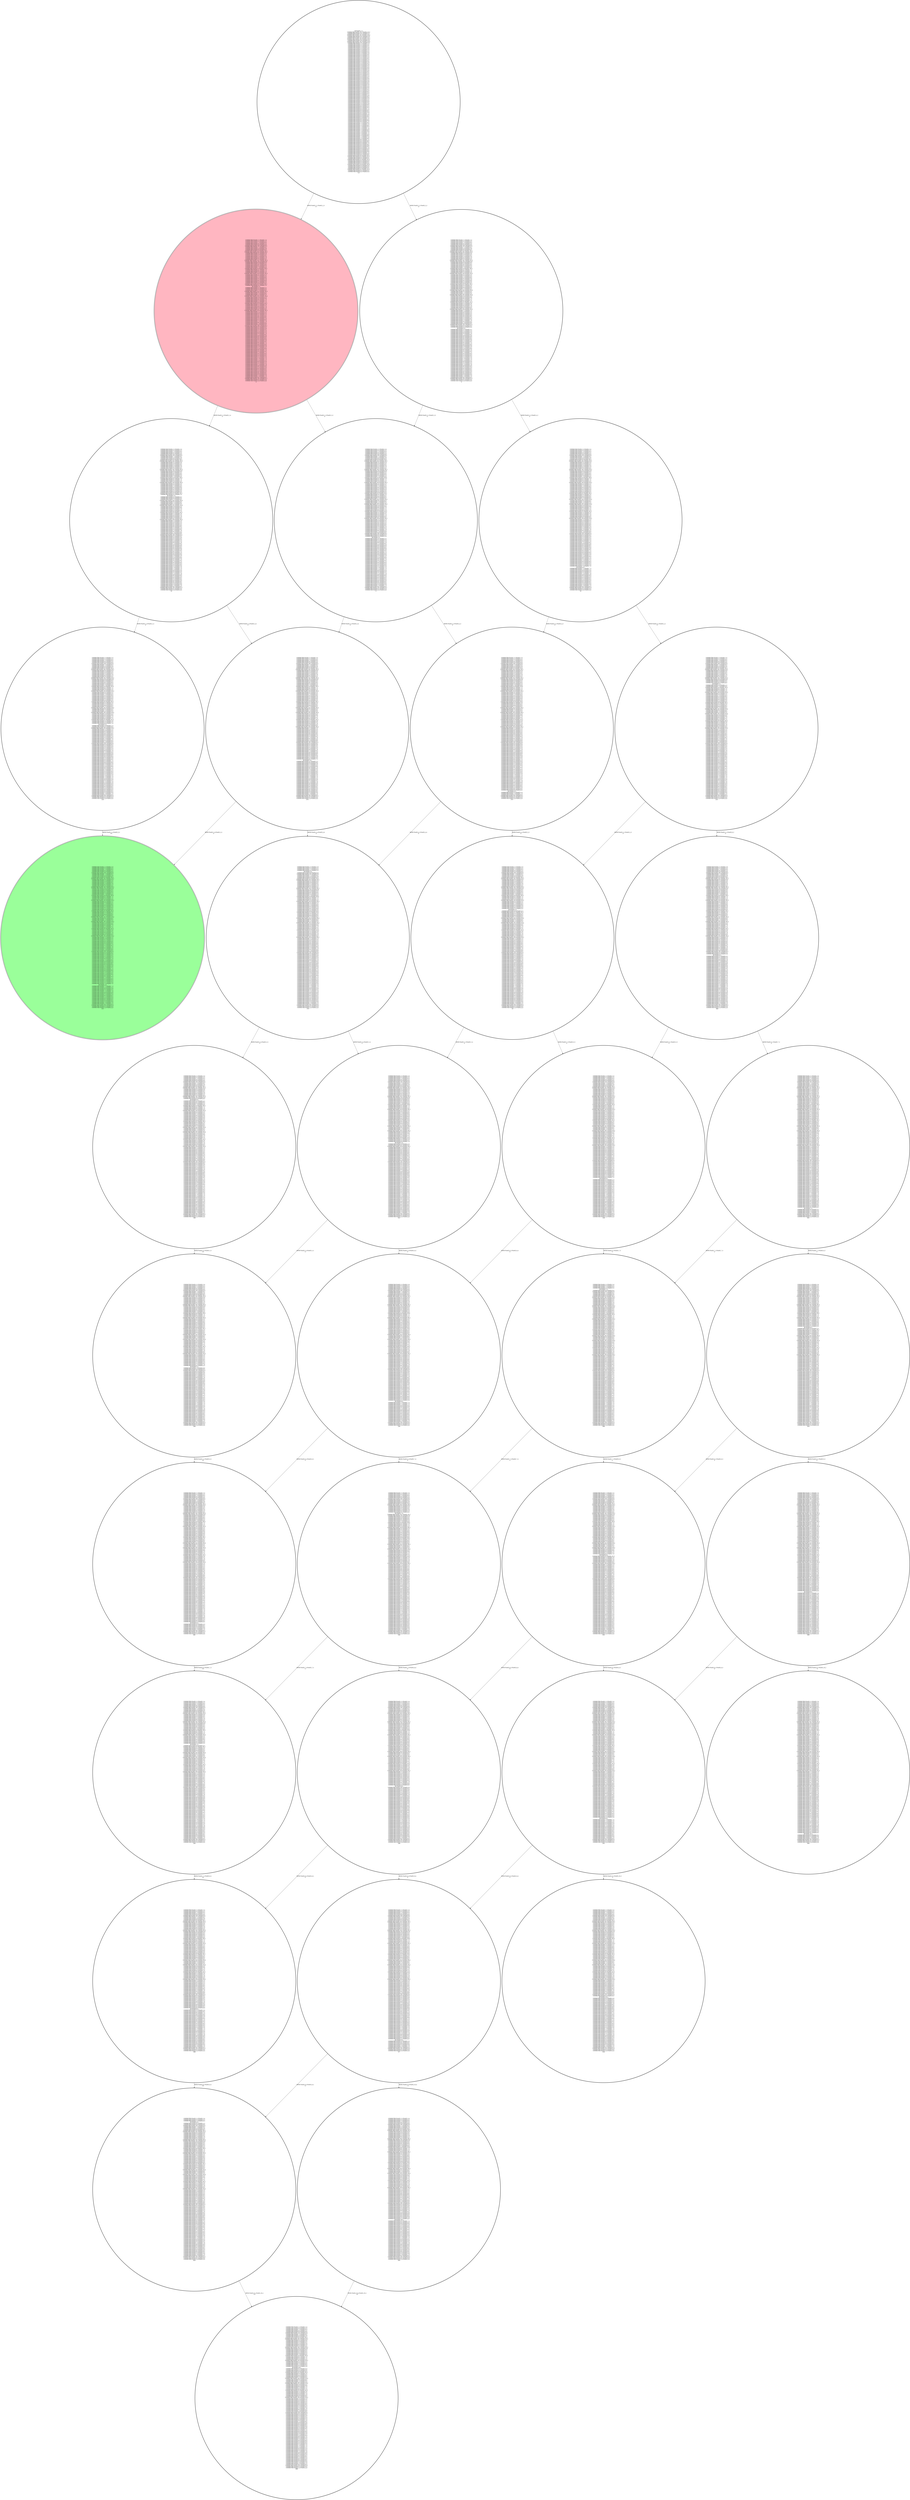 digraph {
"CONNECTED PLACE_3_3 PLACE_3_4\nCONNECTED PLACE_5_3 PLACE_5_2\nCONNECTED PLACE_7_3 PLACE_6_3\nCONNECTED PLACE_4_5 PLACE_5_5\nCONNECTED PLACE_9_4 PLACE_8_4\nCONNECTED PLACE_10_5 PLACE_9_5\nCONNECTED PLACE_7_2 PLACE_8_2\nCONNECTED PLACE_2_4 PLACE_3_4\nCONNECTED PLACE_6_4 PLACE_6_3\nCONNECTED PLACE_9_5 PLACE_10_5\nCONNECTED PLACE_10_3 PLACE_10_2\nCONNECTED PLACE_9_5 PLACE_9_4\nCONNECTED PLACE_4_4 PLACE_4_5\nCONNECTED PLACE_5_2 PLACE_4_2\nCONNECTED PLACE_2_3 PLACE_2_4\nCONNECTED PLACE_6_3 PLACE_5_3\nCONNECTED PLACE_3_5 PLACE_4_5\nCONNECTED PLACE_10_2 PLACE_10_3\nCONNECTED PLACE_10_4 PLACE_9_4\nCONNECTED PLACE_8_4 PLACE_8_3\nAT PLACE_4_5\nCONNECTED PLACE_4_3 PLACE_4_2\nCONNECTED PLACE_8_2 PLACE_8_3\nCONNECTED PLACE_5_4 PLACE_5_3\nCONNECTED PLACE_7_4 PLACE_6_4\nCONNECTED PLACE_9_4 PLACE_10_4\nCONNECTED PLACE_6_2 PLACE_7_2\nCONNECTED PLACE_6_5 PLACE_7_5\nCONNECTED PLACE_3_4 PLACE_3_5\nCONNECTED PLACE_10_4 PLACE_10_3\nCONNECTED PLACE_4_2 PLACE_3_2\nCONNECTED PLACE_3_3 PLACE_3_2\nCONNECTED PLACE_7_3 PLACE_8_3\nCONNECTED PLACE_9_3 PLACE_9_4\nCONNECTED PLACE_5_3 PLACE_5_4\nCONNECTED PLACE_6_5 PLACE_6_4\nCONNECTED PLACE_2_5 PLACE_3_5\nCONNECTED PLACE_9_4 PLACE_9_3\nCONNECTED PLACE_9_2 PLACE_10_2\nCONNECTED PLACE_4_5 PLACE_3_5\nCONNECTED PLACE_5_2 PLACE_6_2\nCONNECTED PLACE_6_4 PLACE_6_5\nCONNECTED PLACE_7_2 PLACE_6_2\nCONNECTED PLACE_10_3 PLACE_10_4\nCONNECTED PLACE_9_5 PLACE_8_5\nCONNECTED PLACE_7_5 PLACE_8_5\nCONNECTED PLACE_3_2 PLACE_3_3\nCONNECTED PLACE_10_5 PLACE_10_4\nCONNECTED PLACE_4_4 PLACE_4_3\nCONNECTED PLACE_4_3 PLACE_4_4\nCONNECTED PLACE_8_3 PLACE_7_3\nCONNECTED PLACE_2_3 PLACE_2_2\nCONNECTED PLACE_6_3 PLACE_7_3\nCONNECTED PLACE_9_3 PLACE_10_3\nCONNECTED PLACE_5_5 PLACE_5_4\nCONNECTED PLACE_3_5 PLACE_2_5\nCONNECTED PLACE_8_4 PLACE_7_4\nCONNECTED PLACE_3_4 PLACE_3_3\nCONNECTED PLACE_9_2 PLACE_9_3\nCONNECTED PLACE_10_4 PLACE_10_5\nCONNECTED PLACE_2_2 PLACE_2_3\nCONNECTED PLACE_5_4 PLACE_5_5\nCONNECTED PLACE_6_2 PLACE_5_2\nCONNECTED PLACE_4_2 PLACE_5_2\nCONNECTED PLACE_8_5 PLACE_9_5\nCONNECTED PLACE_9_3 PLACE_9_2\nCONNECTED PLACE_3_3 PLACE_2_3\nCONNECTED PLACE_5_3 PLACE_6_3\nCONNECTED PLACE_7_3 PLACE_7_4\nCONNECTED PLACE_6_5 PLACE_5_5\nCONNECTED PLACE_7_4 PLACE_8_4\nCONNECTED PLACE_9_4 PLACE_9_5\nCONNECTED PLACE_10_2 PLACE_9_2\nCONNECTED PLACE_9_2 PLACE_8_2\nCONNECTED PLACE_4_5 PLACE_4_4\nCONNECTED PLACE_3_2 PLACE_4_2\nCONNECTED PLACE_5_2 PLACE_5_3\nCONNECTED PLACE_2_4 PLACE_2_3\nCONNECTED PLACE_6_4 PLACE_7_4\nCONNECTED PLACE_7_5 PLACE_6_5\nCONNECTED PLACE_4_4 PLACE_3_4\nCONNECTED PLACE_8_3 PLACE_8_4\nCONNECTED PLACE_8_3 PLACE_8_2\nCONNECTED PLACE_6_3 PLACE_6_4\nCONNECTED PLACE_3_5 PLACE_3_4\nCONNECTED PLACE_5_5 PLACE_4_5\nCONNECTED PLACE_8_2 PLACE_7_2\nCONNECTED PLACE_4_3 PLACE_5_3\nCONNECTED PLACE_8_4 PLACE_9_4\nCONNECTED PLACE_3_4 PLACE_2_4\nCONNECTED PLACE_2_2 PLACE_3_2\nCONNECTED PLACE_5_4 PLACE_6_4\nCONNECTED PLACE_8_5 PLACE_7_5\nCONNECTED PLACE_4_2 PLACE_4_3\nCONNECTED PLACE_7_3 PLACE_7_2\nCONNECTED PLACE_9_3 PLACE_8_3\nCONNECTED PLACE_5_3 PLACE_4_3\nCONNECTED PLACE_3_3 PLACE_4_3\nCONNECTED PLACE_2_5 PLACE_2_4\nCONNECTED PLACE_7_4 PLACE_7_5\nCONNECTED PLACE_7_2 PLACE_7_3\nCONNECTED PLACE_2_4 PLACE_2_5\nCONNECTED PLACE_6_4 PLACE_5_4\nCONNECTED PLACE_3_2 PLACE_2_2\nCONNECTED PLACE_7_5 PLACE_7_4\nCONNECTED PLACE_4_4 PLACE_5_4\nCONNECTED PLACE_8_3 PLACE_9_3\nCONNECTED PLACE_2_3 PLACE_3_3\nCONNECTED PLACE_6_3 PLACE_6_2\nCONNECTED PLACE_5_5 PLACE_6_5\nCONNECTED PLACE_4_3 PLACE_3_3\nCONNECTED PLACE_8_2 PLACE_9_2\nCONNECTED PLACE_8_4 PLACE_8_5\nCONNECTED PLACE_5_4 PLACE_4_4\nCONNECTED PLACE_7_4 PLACE_7_3\nCONNECTED PLACE_6_2 PLACE_6_3\nCONNECTED PLACE_10_3 PLACE_9_3\nCONNECTED PLACE_8_5 PLACE_8_4\nCONNECTED PLACE_3_4 PLACE_4_4\n.188\n" -> "CONNECTED PLACE_3_3 PLACE_3_4\nCONNECTED PLACE_5_3 PLACE_5_2\nCONNECTED PLACE_7_3 PLACE_6_3\nCONNECTED PLACE_4_5 PLACE_5_5\nCONNECTED PLACE_9_4 PLACE_8_4\nCONNECTED PLACE_10_5 PLACE_9_5\nCONNECTED PLACE_7_2 PLACE_8_2\nCONNECTED PLACE_2_4 PLACE_3_4\nCONNECTED PLACE_6_4 PLACE_6_3\nCONNECTED PLACE_9_5 PLACE_10_5\nCONNECTED PLACE_10_3 PLACE_10_2\nCONNECTED PLACE_9_5 PLACE_9_4\nCONNECTED PLACE_4_4 PLACE_4_5\nCONNECTED PLACE_5_2 PLACE_4_2\nCONNECTED PLACE_2_3 PLACE_2_4\nCONNECTED PLACE_6_3 PLACE_5_3\nCONNECTED PLACE_3_5 PLACE_4_5\nCONNECTED PLACE_10_2 PLACE_10_3\nCONNECTED PLACE_10_4 PLACE_9_4\nCONNECTED PLACE_8_4 PLACE_8_3\nCONNECTED PLACE_4_3 PLACE_4_2\nCONNECTED PLACE_8_2 PLACE_8_3\nCONNECTED PLACE_5_4 PLACE_5_3\nCONNECTED PLACE_7_4 PLACE_6_4\nCONNECTED PLACE_9_4 PLACE_10_4\nCONNECTED PLACE_6_2 PLACE_7_2\nCONNECTED PLACE_6_5 PLACE_7_5\nCONNECTED PLACE_3_4 PLACE_3_5\nCONNECTED PLACE_10_4 PLACE_10_3\nCONNECTED PLACE_4_2 PLACE_3_2\nCONNECTED PLACE_3_3 PLACE_3_2\nCONNECTED PLACE_7_3 PLACE_8_3\nCONNECTED PLACE_9_3 PLACE_9_4\nCONNECTED PLACE_5_3 PLACE_5_4\nCONNECTED PLACE_6_5 PLACE_6_4\nCONNECTED PLACE_2_5 PLACE_3_5\nCONNECTED PLACE_9_4 PLACE_9_3\nCONNECTED PLACE_9_2 PLACE_10_2\nCONNECTED PLACE_4_5 PLACE_3_5\nCONNECTED PLACE_5_2 PLACE_6_2\nCONNECTED PLACE_6_4 PLACE_6_5\nCONNECTED PLACE_7_2 PLACE_6_2\nCONNECTED PLACE_10_3 PLACE_10_4\nCONNECTED PLACE_9_5 PLACE_8_5\nCONNECTED PLACE_7_5 PLACE_8_5\nCONNECTED PLACE_3_2 PLACE_3_3\nCONNECTED PLACE_10_5 PLACE_10_4\nCONNECTED PLACE_4_4 PLACE_4_3\nCONNECTED PLACE_4_3 PLACE_4_4\nCONNECTED PLACE_8_3 PLACE_7_3\nCONNECTED PLACE_2_3 PLACE_2_2\nCONNECTED PLACE_6_3 PLACE_7_3\nCONNECTED PLACE_9_3 PLACE_10_3\nCONNECTED PLACE_5_5 PLACE_5_4\nCONNECTED PLACE_3_5 PLACE_2_5\nCONNECTED PLACE_8_4 PLACE_7_4\nCONNECTED PLACE_3_4 PLACE_3_3\nCONNECTED PLACE_9_2 PLACE_9_3\nCONNECTED PLACE_10_4 PLACE_10_5\nCONNECTED PLACE_2_2 PLACE_2_3\nCONNECTED PLACE_5_4 PLACE_5_5\nCONNECTED PLACE_6_2 PLACE_5_2\nCONNECTED PLACE_4_2 PLACE_5_2\nCONNECTED PLACE_8_5 PLACE_9_5\nCONNECTED PLACE_9_3 PLACE_9_2\nCONNECTED PLACE_3_3 PLACE_2_3\nCONNECTED PLACE_5_3 PLACE_6_3\nCONNECTED PLACE_7_3 PLACE_7_4\nCONNECTED PLACE_6_5 PLACE_5_5\nAT PLACE_5_5\nCONNECTED PLACE_7_4 PLACE_8_4\nCONNECTED PLACE_9_4 PLACE_9_5\nCONNECTED PLACE_10_2 PLACE_9_2\nCONNECTED PLACE_9_2 PLACE_8_2\nCONNECTED PLACE_4_5 PLACE_4_4\nCONNECTED PLACE_3_2 PLACE_4_2\nCONNECTED PLACE_5_2 PLACE_5_3\nCONNECTED PLACE_2_4 PLACE_2_3\nCONNECTED PLACE_6_4 PLACE_7_4\nCONNECTED PLACE_7_5 PLACE_6_5\nCONNECTED PLACE_4_4 PLACE_3_4\nCONNECTED PLACE_8_3 PLACE_8_4\nCONNECTED PLACE_8_3 PLACE_8_2\nCONNECTED PLACE_6_3 PLACE_6_4\nCONNECTED PLACE_3_5 PLACE_3_4\nCONNECTED PLACE_5_5 PLACE_4_5\nCONNECTED PLACE_8_2 PLACE_7_2\nCONNECTED PLACE_4_3 PLACE_5_3\nCONNECTED PLACE_8_4 PLACE_9_4\nCONNECTED PLACE_3_4 PLACE_2_4\nCONNECTED PLACE_2_2 PLACE_3_2\nCONNECTED PLACE_5_4 PLACE_6_4\nCONNECTED PLACE_8_5 PLACE_7_5\nCONNECTED PLACE_4_2 PLACE_4_3\nCONNECTED PLACE_7_3 PLACE_7_2\nCONNECTED PLACE_9_3 PLACE_8_3\nCONNECTED PLACE_5_3 PLACE_4_3\nCONNECTED PLACE_3_3 PLACE_4_3\nCONNECTED PLACE_2_5 PLACE_2_4\nCONNECTED PLACE_7_4 PLACE_7_5\nCONNECTED PLACE_7_2 PLACE_7_3\nCONNECTED PLACE_2_4 PLACE_2_5\nCONNECTED PLACE_6_4 PLACE_5_4\nCONNECTED PLACE_3_2 PLACE_2_2\nCONNECTED PLACE_7_5 PLACE_7_4\nCONNECTED PLACE_4_4 PLACE_5_4\nCONNECTED PLACE_8_3 PLACE_9_3\nCONNECTED PLACE_2_3 PLACE_3_3\nCONNECTED PLACE_6_3 PLACE_6_2\nCONNECTED PLACE_5_5 PLACE_6_5\nCONNECTED PLACE_4_3 PLACE_3_3\nCONNECTED PLACE_8_2 PLACE_9_2\nCONNECTED PLACE_8_4 PLACE_8_5\nCONNECTED PLACE_5_4 PLACE_4_4\nCONNECTED PLACE_7_4 PLACE_7_3\nCONNECTED PLACE_6_2 PLACE_6_3\nCONNECTED PLACE_10_3 PLACE_9_3\nCONNECTED PLACE_8_5 PLACE_8_4\nCONNECTED PLACE_3_4 PLACE_4_4\n.344\n"[label="MOVE PLACE_4_5 PLACE_5_5\n1.0\n"];
"CONNECTED PLACE_3_3 PLACE_3_4\nCONNECTED PLACE_5_3 PLACE_5_2\nCONNECTED PLACE_7_3 PLACE_6_3\nCONNECTED PLACE_4_5 PLACE_5_5\nCONNECTED PLACE_9_4 PLACE_8_4\nCONNECTED PLACE_10_5 PLACE_9_5\nCONNECTED PLACE_7_2 PLACE_8_2\nCONNECTED PLACE_2_4 PLACE_3_4\nCONNECTED PLACE_6_4 PLACE_6_3\nCONNECTED PLACE_9_5 PLACE_10_5\nCONNECTED PLACE_10_3 PLACE_10_2\nCONNECTED PLACE_9_5 PLACE_9_4\nCONNECTED PLACE_4_4 PLACE_4_5\nCONNECTED PLACE_5_2 PLACE_4_2\nCONNECTED PLACE_2_3 PLACE_2_4\nCONNECTED PLACE_6_3 PLACE_5_3\nCONNECTED PLACE_3_5 PLACE_4_5\nCONNECTED PLACE_10_2 PLACE_10_3\nCONNECTED PLACE_10_4 PLACE_9_4\nCONNECTED PLACE_8_4 PLACE_8_3\nCONNECTED PLACE_4_3 PLACE_4_2\nCONNECTED PLACE_8_2 PLACE_8_3\nCONNECTED PLACE_5_4 PLACE_5_3\nCONNECTED PLACE_7_4 PLACE_6_4\nCONNECTED PLACE_9_4 PLACE_10_4\nCONNECTED PLACE_6_2 PLACE_7_2\nCONNECTED PLACE_6_5 PLACE_7_5\nCONNECTED PLACE_3_4 PLACE_3_5\nCONNECTED PLACE_10_4 PLACE_10_3\nCONNECTED PLACE_4_2 PLACE_3_2\nCONNECTED PLACE_3_3 PLACE_3_2\nCONNECTED PLACE_7_3 PLACE_8_3\nCONNECTED PLACE_9_3 PLACE_9_4\nCONNECTED PLACE_5_3 PLACE_5_4\nCONNECTED PLACE_6_5 PLACE_6_4\nCONNECTED PLACE_2_5 PLACE_3_5\nCONNECTED PLACE_9_4 PLACE_9_3\nCONNECTED PLACE_9_2 PLACE_10_2\nCONNECTED PLACE_4_5 PLACE_3_5\nCONNECTED PLACE_5_2 PLACE_6_2\nCONNECTED PLACE_6_4 PLACE_6_5\nCONNECTED PLACE_7_2 PLACE_6_2\nCONNECTED PLACE_10_3 PLACE_10_4\nCONNECTED PLACE_9_5 PLACE_8_5\nCONNECTED PLACE_7_5 PLACE_8_5\nCONNECTED PLACE_3_2 PLACE_3_3\nCONNECTED PLACE_10_5 PLACE_10_4\nCONNECTED PLACE_4_4 PLACE_4_3\nCONNECTED PLACE_4_3 PLACE_4_4\nCONNECTED PLACE_8_3 PLACE_7_3\nCONNECTED PLACE_2_3 PLACE_2_2\nCONNECTED PLACE_6_3 PLACE_7_3\nCONNECTED PLACE_9_3 PLACE_10_3\nCONNECTED PLACE_5_5 PLACE_5_4\nCONNECTED PLACE_3_5 PLACE_2_5\nCONNECTED PLACE_8_4 PLACE_7_4\nCONNECTED PLACE_3_4 PLACE_3_3\nCONNECTED PLACE_9_2 PLACE_9_3\nCONNECTED PLACE_10_4 PLACE_10_5\nCONNECTED PLACE_2_2 PLACE_2_3\nCONNECTED PLACE_5_4 PLACE_5_5\nCONNECTED PLACE_6_2 PLACE_5_2\nCONNECTED PLACE_4_2 PLACE_5_2\nCONNECTED PLACE_8_5 PLACE_9_5\nCONNECTED PLACE_9_3 PLACE_9_2\nCONNECTED PLACE_3_3 PLACE_2_3\nCONNECTED PLACE_5_3 PLACE_6_3\nCONNECTED PLACE_7_3 PLACE_7_4\nCONNECTED PLACE_6_5 PLACE_5_5\nCONNECTED PLACE_7_4 PLACE_8_4\nCONNECTED PLACE_9_4 PLACE_9_5\nCONNECTED PLACE_10_2 PLACE_9_2\nCONNECTED PLACE_9_2 PLACE_8_2\nCONNECTED PLACE_4_5 PLACE_4_4\nCONNECTED PLACE_3_2 PLACE_4_2\nCONNECTED PLACE_5_2 PLACE_5_3\nCONNECTED PLACE_2_4 PLACE_2_3\nCONNECTED PLACE_6_4 PLACE_7_4\nCONNECTED PLACE_7_5 PLACE_6_5\nCONNECTED PLACE_4_4 PLACE_3_4\nCONNECTED PLACE_8_3 PLACE_8_4\nCONNECTED PLACE_8_3 PLACE_8_2\nCONNECTED PLACE_6_3 PLACE_6_4\nAT PLACE_8_5\nCONNECTED PLACE_3_5 PLACE_3_4\nCONNECTED PLACE_5_5 PLACE_4_5\nCONNECTED PLACE_8_2 PLACE_7_2\nCONNECTED PLACE_4_3 PLACE_5_3\nCONNECTED PLACE_8_4 PLACE_9_4\nCONNECTED PLACE_3_4 PLACE_2_4\nCONNECTED PLACE_2_2 PLACE_3_2\nCONNECTED PLACE_5_4 PLACE_6_4\nCONNECTED PLACE_8_5 PLACE_7_5\nCONNECTED PLACE_4_2 PLACE_4_3\nCONNECTED PLACE_7_3 PLACE_7_2\nCONNECTED PLACE_9_3 PLACE_8_3\nCONNECTED PLACE_5_3 PLACE_4_3\nCONNECTED PLACE_3_3 PLACE_4_3\nCONNECTED PLACE_2_5 PLACE_2_4\nCONNECTED PLACE_7_4 PLACE_7_5\nCONNECTED PLACE_7_2 PLACE_7_3\nCONNECTED PLACE_2_4 PLACE_2_5\nCONNECTED PLACE_6_4 PLACE_5_4\nCONNECTED PLACE_3_2 PLACE_2_2\nCONNECTED PLACE_7_5 PLACE_7_4\nCONNECTED PLACE_4_4 PLACE_5_4\nCONNECTED PLACE_8_3 PLACE_9_3\nCONNECTED PLACE_2_3 PLACE_3_3\nCONNECTED PLACE_6_3 PLACE_6_2\nCONNECTED PLACE_5_5 PLACE_6_5\nCONNECTED PLACE_4_3 PLACE_3_3\nCONNECTED PLACE_8_2 PLACE_9_2\nCONNECTED PLACE_8_4 PLACE_8_5\nCONNECTED PLACE_5_4 PLACE_4_4\nCONNECTED PLACE_7_4 PLACE_7_3\nCONNECTED PLACE_6_2 PLACE_6_3\nCONNECTED PLACE_10_3 PLACE_9_3\nCONNECTED PLACE_8_5 PLACE_8_4\nCONNECTED PLACE_3_4 PLACE_4_4\n.598\n" -> "CONNECTED PLACE_3_3 PLACE_3_4\nCONNECTED PLACE_5_3 PLACE_5_2\nCONNECTED PLACE_7_3 PLACE_6_3\nAT PLACE_9_5\nCONNECTED PLACE_4_5 PLACE_5_5\nCONNECTED PLACE_9_4 PLACE_8_4\nCONNECTED PLACE_10_5 PLACE_9_5\nCONNECTED PLACE_7_2 PLACE_8_2\nCONNECTED PLACE_2_4 PLACE_3_4\nCONNECTED PLACE_6_4 PLACE_6_3\nCONNECTED PLACE_9_5 PLACE_10_5\nCONNECTED PLACE_10_3 PLACE_10_2\nCONNECTED PLACE_9_5 PLACE_9_4\nCONNECTED PLACE_4_4 PLACE_4_5\nCONNECTED PLACE_5_2 PLACE_4_2\nCONNECTED PLACE_2_3 PLACE_2_4\nCONNECTED PLACE_6_3 PLACE_5_3\nCONNECTED PLACE_3_5 PLACE_4_5\nCONNECTED PLACE_10_2 PLACE_10_3\nCONNECTED PLACE_10_4 PLACE_9_4\nCONNECTED PLACE_8_4 PLACE_8_3\nCONNECTED PLACE_4_3 PLACE_4_2\nCONNECTED PLACE_8_2 PLACE_8_3\nCONNECTED PLACE_5_4 PLACE_5_3\nCONNECTED PLACE_7_4 PLACE_6_4\nCONNECTED PLACE_9_4 PLACE_10_4\nCONNECTED PLACE_6_2 PLACE_7_2\nCONNECTED PLACE_6_5 PLACE_7_5\nCONNECTED PLACE_3_4 PLACE_3_5\nCONNECTED PLACE_10_4 PLACE_10_3\nCONNECTED PLACE_4_2 PLACE_3_2\nCONNECTED PLACE_3_3 PLACE_3_2\nCONNECTED PLACE_7_3 PLACE_8_3\nCONNECTED PLACE_9_3 PLACE_9_4\nCONNECTED PLACE_5_3 PLACE_5_4\nCONNECTED PLACE_6_5 PLACE_6_4\nCONNECTED PLACE_2_5 PLACE_3_5\nCONNECTED PLACE_9_4 PLACE_9_3\nCONNECTED PLACE_9_2 PLACE_10_2\nCONNECTED PLACE_4_5 PLACE_3_5\nCONNECTED PLACE_5_2 PLACE_6_2\nCONNECTED PLACE_6_4 PLACE_6_5\nCONNECTED PLACE_7_2 PLACE_6_2\nCONNECTED PLACE_10_3 PLACE_10_4\nCONNECTED PLACE_9_5 PLACE_8_5\nCONNECTED PLACE_7_5 PLACE_8_5\nCONNECTED PLACE_3_2 PLACE_3_3\nCONNECTED PLACE_10_5 PLACE_10_4\nCONNECTED PLACE_4_4 PLACE_4_3\nCONNECTED PLACE_4_3 PLACE_4_4\nCONNECTED PLACE_8_3 PLACE_7_3\nCONNECTED PLACE_2_3 PLACE_2_2\nCONNECTED PLACE_6_3 PLACE_7_3\nCONNECTED PLACE_9_3 PLACE_10_3\nCONNECTED PLACE_5_5 PLACE_5_4\nCONNECTED PLACE_3_5 PLACE_2_5\nCONNECTED PLACE_8_4 PLACE_7_4\nCONNECTED PLACE_3_4 PLACE_3_3\nCONNECTED PLACE_9_2 PLACE_9_3\nCONNECTED PLACE_10_4 PLACE_10_5\nCONNECTED PLACE_2_2 PLACE_2_3\nCONNECTED PLACE_5_4 PLACE_5_5\nCONNECTED PLACE_6_2 PLACE_5_2\nCONNECTED PLACE_4_2 PLACE_5_2\nCONNECTED PLACE_8_5 PLACE_9_5\nCONNECTED PLACE_9_3 PLACE_9_2\nCONNECTED PLACE_3_3 PLACE_2_3\nCONNECTED PLACE_5_3 PLACE_6_3\nCONNECTED PLACE_7_3 PLACE_7_4\nCONNECTED PLACE_6_5 PLACE_5_5\nCONNECTED PLACE_7_4 PLACE_8_4\nCONNECTED PLACE_9_4 PLACE_9_5\nCONNECTED PLACE_10_2 PLACE_9_2\nCONNECTED PLACE_9_2 PLACE_8_2\nCONNECTED PLACE_4_5 PLACE_4_4\nCONNECTED PLACE_3_2 PLACE_4_2\nCONNECTED PLACE_5_2 PLACE_5_3\nCONNECTED PLACE_2_4 PLACE_2_3\nCONNECTED PLACE_6_4 PLACE_7_4\nCONNECTED PLACE_7_5 PLACE_6_5\nCONNECTED PLACE_4_4 PLACE_3_4\nCONNECTED PLACE_8_3 PLACE_8_4\nCONNECTED PLACE_8_3 PLACE_8_2\nCONNECTED PLACE_6_3 PLACE_6_4\nCONNECTED PLACE_3_5 PLACE_3_4\nCONNECTED PLACE_5_5 PLACE_4_5\nCONNECTED PLACE_8_2 PLACE_7_2\nCONNECTED PLACE_4_3 PLACE_5_3\nCONNECTED PLACE_8_4 PLACE_9_4\nCONNECTED PLACE_3_4 PLACE_2_4\nCONNECTED PLACE_2_2 PLACE_3_2\nCONNECTED PLACE_5_4 PLACE_6_4\nCONNECTED PLACE_8_5 PLACE_7_5\nCONNECTED PLACE_4_2 PLACE_4_3\nCONNECTED PLACE_7_3 PLACE_7_2\nCONNECTED PLACE_9_3 PLACE_8_3\nCONNECTED PLACE_5_3 PLACE_4_3\nCONNECTED PLACE_3_3 PLACE_4_3\nCONNECTED PLACE_2_5 PLACE_2_4\nCONNECTED PLACE_7_4 PLACE_7_5\nCONNECTED PLACE_7_2 PLACE_7_3\nCONNECTED PLACE_2_4 PLACE_2_5\nCONNECTED PLACE_6_4 PLACE_5_4\nCONNECTED PLACE_3_2 PLACE_2_2\nCONNECTED PLACE_7_5 PLACE_7_4\nCONNECTED PLACE_4_4 PLACE_5_4\nCONNECTED PLACE_8_3 PLACE_9_3\nCONNECTED PLACE_2_3 PLACE_3_3\nCONNECTED PLACE_6_3 PLACE_6_2\nCONNECTED PLACE_5_5 PLACE_6_5\nCONNECTED PLACE_4_3 PLACE_3_3\nCONNECTED PLACE_8_2 PLACE_9_2\nCONNECTED PLACE_8_4 PLACE_8_5\nCONNECTED PLACE_5_4 PLACE_4_4\nCONNECTED PLACE_7_4 PLACE_7_3\nCONNECTED PLACE_6_2 PLACE_6_3\nCONNECTED PLACE_10_3 PLACE_9_3\nCONNECTED PLACE_8_5 PLACE_8_4\nCONNECTED PLACE_3_4 PLACE_4_4\n.633\n"[label="MOVE PLACE_8_5 PLACE_9_5\n1.0\n"];
"CONNECTED PLACE_3_3 PLACE_3_4\nCONNECTED PLACE_5_3 PLACE_5_2\nCONNECTED PLACE_7_3 PLACE_6_3\nAT PLACE_9_5\nCONNECTED PLACE_4_5 PLACE_5_5\nCONNECTED PLACE_9_4 PLACE_8_4\nCONNECTED PLACE_10_5 PLACE_9_5\nCONNECTED PLACE_7_2 PLACE_8_2\nCONNECTED PLACE_2_4 PLACE_3_4\nCONNECTED PLACE_6_4 PLACE_6_3\nCONNECTED PLACE_9_5 PLACE_10_5\nCONNECTED PLACE_10_3 PLACE_10_2\nCONNECTED PLACE_9_5 PLACE_9_4\nCONNECTED PLACE_4_4 PLACE_4_5\nCONNECTED PLACE_5_2 PLACE_4_2\nCONNECTED PLACE_2_3 PLACE_2_4\nCONNECTED PLACE_6_3 PLACE_5_3\nCONNECTED PLACE_3_5 PLACE_4_5\nCONNECTED PLACE_10_2 PLACE_10_3\nCONNECTED PLACE_10_4 PLACE_9_4\nCONNECTED PLACE_8_4 PLACE_8_3\nCONNECTED PLACE_4_3 PLACE_4_2\nCONNECTED PLACE_8_2 PLACE_8_3\nCONNECTED PLACE_5_4 PLACE_5_3\nCONNECTED PLACE_7_4 PLACE_6_4\nCONNECTED PLACE_9_4 PLACE_10_4\nCONNECTED PLACE_6_2 PLACE_7_2\nCONNECTED PLACE_6_5 PLACE_7_5\nCONNECTED PLACE_3_4 PLACE_3_5\nCONNECTED PLACE_10_4 PLACE_10_3\nCONNECTED PLACE_4_2 PLACE_3_2\nCONNECTED PLACE_3_3 PLACE_3_2\nCONNECTED PLACE_7_3 PLACE_8_3\nCONNECTED PLACE_9_3 PLACE_9_4\nCONNECTED PLACE_5_3 PLACE_5_4\nCONNECTED PLACE_6_5 PLACE_6_4\nCONNECTED PLACE_2_5 PLACE_3_5\nCONNECTED PLACE_9_4 PLACE_9_3\nCONNECTED PLACE_9_2 PLACE_10_2\nCONNECTED PLACE_4_5 PLACE_3_5\nCONNECTED PLACE_5_2 PLACE_6_2\nCONNECTED PLACE_6_4 PLACE_6_5\nCONNECTED PLACE_7_2 PLACE_6_2\nCONNECTED PLACE_10_3 PLACE_10_4\nCONNECTED PLACE_9_5 PLACE_8_5\nCONNECTED PLACE_7_5 PLACE_8_5\nCONNECTED PLACE_3_2 PLACE_3_3\nCONNECTED PLACE_10_5 PLACE_10_4\nCONNECTED PLACE_4_4 PLACE_4_3\nCONNECTED PLACE_4_3 PLACE_4_4\nCONNECTED PLACE_8_3 PLACE_7_3\nCONNECTED PLACE_2_3 PLACE_2_2\nCONNECTED PLACE_6_3 PLACE_7_3\nCONNECTED PLACE_9_3 PLACE_10_3\nCONNECTED PLACE_5_5 PLACE_5_4\nCONNECTED PLACE_3_5 PLACE_2_5\nCONNECTED PLACE_8_4 PLACE_7_4\nCONNECTED PLACE_3_4 PLACE_3_3\nCONNECTED PLACE_9_2 PLACE_9_3\nCONNECTED PLACE_10_4 PLACE_10_5\nCONNECTED PLACE_2_2 PLACE_2_3\nCONNECTED PLACE_5_4 PLACE_5_5\nCONNECTED PLACE_6_2 PLACE_5_2\nCONNECTED PLACE_4_2 PLACE_5_2\nCONNECTED PLACE_8_5 PLACE_9_5\nCONNECTED PLACE_9_3 PLACE_9_2\nCONNECTED PLACE_3_3 PLACE_2_3\nCONNECTED PLACE_5_3 PLACE_6_3\nCONNECTED PLACE_7_3 PLACE_7_4\nCONNECTED PLACE_6_5 PLACE_5_5\nCONNECTED PLACE_7_4 PLACE_8_4\nCONNECTED PLACE_9_4 PLACE_9_5\nCONNECTED PLACE_10_2 PLACE_9_2\nCONNECTED PLACE_9_2 PLACE_8_2\nCONNECTED PLACE_4_5 PLACE_4_4\nCONNECTED PLACE_3_2 PLACE_4_2\nCONNECTED PLACE_5_2 PLACE_5_3\nCONNECTED PLACE_2_4 PLACE_2_3\nCONNECTED PLACE_6_4 PLACE_7_4\nCONNECTED PLACE_7_5 PLACE_6_5\nCONNECTED PLACE_4_4 PLACE_3_4\nCONNECTED PLACE_8_3 PLACE_8_4\nCONNECTED PLACE_8_3 PLACE_8_2\nCONNECTED PLACE_6_3 PLACE_6_4\nCONNECTED PLACE_3_5 PLACE_3_4\nCONNECTED PLACE_5_5 PLACE_4_5\nCONNECTED PLACE_8_2 PLACE_7_2\nCONNECTED PLACE_4_3 PLACE_5_3\nCONNECTED PLACE_8_4 PLACE_9_4\nCONNECTED PLACE_3_4 PLACE_2_4\nCONNECTED PLACE_2_2 PLACE_3_2\nCONNECTED PLACE_5_4 PLACE_6_4\nCONNECTED PLACE_8_5 PLACE_7_5\nCONNECTED PLACE_4_2 PLACE_4_3\nCONNECTED PLACE_7_3 PLACE_7_2\nCONNECTED PLACE_9_3 PLACE_8_3\nCONNECTED PLACE_5_3 PLACE_4_3\nCONNECTED PLACE_3_3 PLACE_4_3\nCONNECTED PLACE_2_5 PLACE_2_4\nCONNECTED PLACE_7_4 PLACE_7_5\nCONNECTED PLACE_7_2 PLACE_7_3\nCONNECTED PLACE_2_4 PLACE_2_5\nCONNECTED PLACE_6_4 PLACE_5_4\nCONNECTED PLACE_3_2 PLACE_2_2\nCONNECTED PLACE_7_5 PLACE_7_4\nCONNECTED PLACE_4_4 PLACE_5_4\nCONNECTED PLACE_8_3 PLACE_9_3\nCONNECTED PLACE_2_3 PLACE_3_3\nCONNECTED PLACE_6_3 PLACE_6_2\nCONNECTED PLACE_5_5 PLACE_6_5\nCONNECTED PLACE_4_3 PLACE_3_3\nCONNECTED PLACE_8_2 PLACE_9_2\nCONNECTED PLACE_8_4 PLACE_8_5\nCONNECTED PLACE_5_4 PLACE_4_4\nCONNECTED PLACE_7_4 PLACE_7_3\nCONNECTED PLACE_6_2 PLACE_6_3\nCONNECTED PLACE_10_3 PLACE_9_3\nCONNECTED PLACE_8_5 PLACE_8_4\nCONNECTED PLACE_3_4 PLACE_4_4\n.633\n" -> "CONNECTED PLACE_3_3 PLACE_3_4\nCONNECTED PLACE_5_3 PLACE_5_2\nCONNECTED PLACE_7_3 PLACE_6_3\nCONNECTED PLACE_4_5 PLACE_5_5\nCONNECTED PLACE_9_4 PLACE_8_4\nCONNECTED PLACE_10_5 PLACE_9_5\nCONNECTED PLACE_7_2 PLACE_8_2\nCONNECTED PLACE_2_4 PLACE_3_4\nCONNECTED PLACE_6_4 PLACE_6_3\nCONNECTED PLACE_9_5 PLACE_10_5\nCONNECTED PLACE_10_3 PLACE_10_2\nCONNECTED PLACE_9_5 PLACE_9_4\nCONNECTED PLACE_4_4 PLACE_4_5\nCONNECTED PLACE_5_2 PLACE_4_2\nCONNECTED PLACE_2_3 PLACE_2_4\nCONNECTED PLACE_6_3 PLACE_5_3\nCONNECTED PLACE_3_5 PLACE_4_5\nCONNECTED PLACE_10_2 PLACE_10_3\nCONNECTED PLACE_10_4 PLACE_9_4\nCONNECTED PLACE_8_4 PLACE_8_3\nCONNECTED PLACE_4_3 PLACE_4_2\nCONNECTED PLACE_8_2 PLACE_8_3\nCONNECTED PLACE_5_4 PLACE_5_3\nCONNECTED PLACE_7_4 PLACE_6_4\nCONNECTED PLACE_9_4 PLACE_10_4\nCONNECTED PLACE_6_2 PLACE_7_2\nCONNECTED PLACE_6_5 PLACE_7_5\nCONNECTED PLACE_3_4 PLACE_3_5\nCONNECTED PLACE_10_4 PLACE_10_3\nCONNECTED PLACE_4_2 PLACE_3_2\nCONNECTED PLACE_3_3 PLACE_3_2\nCONNECTED PLACE_7_3 PLACE_8_3\nCONNECTED PLACE_9_3 PLACE_9_4\nCONNECTED PLACE_5_3 PLACE_5_4\nAT PLACE_10_5\nCONNECTED PLACE_6_5 PLACE_6_4\nCONNECTED PLACE_2_5 PLACE_3_5\nCONNECTED PLACE_9_4 PLACE_9_3\nCONNECTED PLACE_9_2 PLACE_10_2\nCONNECTED PLACE_4_5 PLACE_3_5\nCONNECTED PLACE_5_2 PLACE_6_2\nCONNECTED PLACE_6_4 PLACE_6_5\nCONNECTED PLACE_7_2 PLACE_6_2\nCONNECTED PLACE_10_3 PLACE_10_4\nCONNECTED PLACE_9_5 PLACE_8_5\nCONNECTED PLACE_7_5 PLACE_8_5\nCONNECTED PLACE_3_2 PLACE_3_3\nCONNECTED PLACE_10_5 PLACE_10_4\nCONNECTED PLACE_4_4 PLACE_4_3\nCONNECTED PLACE_4_3 PLACE_4_4\nCONNECTED PLACE_8_3 PLACE_7_3\nCONNECTED PLACE_2_3 PLACE_2_2\nCONNECTED PLACE_6_3 PLACE_7_3\nCONNECTED PLACE_9_3 PLACE_10_3\nCONNECTED PLACE_5_5 PLACE_5_4\nCONNECTED PLACE_3_5 PLACE_2_5\nCONNECTED PLACE_8_4 PLACE_7_4\nCONNECTED PLACE_3_4 PLACE_3_3\nCONNECTED PLACE_9_2 PLACE_9_3\nCONNECTED PLACE_10_4 PLACE_10_5\nCONNECTED PLACE_2_2 PLACE_2_3\nCONNECTED PLACE_5_4 PLACE_5_5\nCONNECTED PLACE_6_2 PLACE_5_2\nCONNECTED PLACE_4_2 PLACE_5_2\nCONNECTED PLACE_8_5 PLACE_9_5\nCONNECTED PLACE_9_3 PLACE_9_2\nCONNECTED PLACE_3_3 PLACE_2_3\nCONNECTED PLACE_5_3 PLACE_6_3\nCONNECTED PLACE_7_3 PLACE_7_4\nCONNECTED PLACE_6_5 PLACE_5_5\nCONNECTED PLACE_7_4 PLACE_8_4\nCONNECTED PLACE_9_4 PLACE_9_5\nCONNECTED PLACE_10_2 PLACE_9_2\nCONNECTED PLACE_9_2 PLACE_8_2\nCONNECTED PLACE_4_5 PLACE_4_4\nCONNECTED PLACE_3_2 PLACE_4_2\nCONNECTED PLACE_5_2 PLACE_5_3\nCONNECTED PLACE_2_4 PLACE_2_3\nCONNECTED PLACE_6_4 PLACE_7_4\nCONNECTED PLACE_7_5 PLACE_6_5\nCONNECTED PLACE_4_4 PLACE_3_4\nCONNECTED PLACE_8_3 PLACE_8_4\nCONNECTED PLACE_8_3 PLACE_8_2\nCONNECTED PLACE_6_3 PLACE_6_4\nCONNECTED PLACE_3_5 PLACE_3_4\nCONNECTED PLACE_5_5 PLACE_4_5\nCONNECTED PLACE_8_2 PLACE_7_2\nCONNECTED PLACE_4_3 PLACE_5_3\nCONNECTED PLACE_8_4 PLACE_9_4\nCONNECTED PLACE_3_4 PLACE_2_4\nCONNECTED PLACE_2_2 PLACE_3_2\nCONNECTED PLACE_5_4 PLACE_6_4\nCONNECTED PLACE_8_5 PLACE_7_5\nCONNECTED PLACE_4_2 PLACE_4_3\nCONNECTED PLACE_7_3 PLACE_7_2\nCONNECTED PLACE_9_3 PLACE_8_3\nCONNECTED PLACE_5_3 PLACE_4_3\nCONNECTED PLACE_3_3 PLACE_4_3\nCONNECTED PLACE_2_5 PLACE_2_4\nCONNECTED PLACE_7_4 PLACE_7_5\nCONNECTED PLACE_7_2 PLACE_7_3\nCONNECTED PLACE_2_4 PLACE_2_5\nCONNECTED PLACE_6_4 PLACE_5_4\nCONNECTED PLACE_3_2 PLACE_2_2\nCONNECTED PLACE_7_5 PLACE_7_4\nCONNECTED PLACE_4_4 PLACE_5_4\nCONNECTED PLACE_8_3 PLACE_9_3\nCONNECTED PLACE_2_3 PLACE_3_3\nCONNECTED PLACE_6_3 PLACE_6_2\nCONNECTED PLACE_5_5 PLACE_6_5\nCONNECTED PLACE_4_3 PLACE_3_3\nCONNECTED PLACE_8_2 PLACE_9_2\nCONNECTED PLACE_8_4 PLACE_8_5\nCONNECTED PLACE_5_4 PLACE_4_4\nCONNECTED PLACE_7_4 PLACE_7_3\nCONNECTED PLACE_6_2 PLACE_6_3\nCONNECTED PLACE_10_3 PLACE_9_3\nCONNECTED PLACE_8_5 PLACE_8_4\nCONNECTED PLACE_3_4 PLACE_4_4\n.668\n"[label="MOVE PLACE_9_5 PLACE_10_5\n1.0\n"];
"CONNECTED PLACE_3_3 PLACE_3_4\nCONNECTED PLACE_5_3 PLACE_5_2\nCONNECTED PLACE_7_3 PLACE_6_3\nCONNECTED PLACE_4_5 PLACE_5_5\nCONNECTED PLACE_9_4 PLACE_8_4\nCONNECTED PLACE_10_5 PLACE_9_5\nCONNECTED PLACE_7_2 PLACE_8_2\nCONNECTED PLACE_2_4 PLACE_3_4\nCONNECTED PLACE_6_4 PLACE_6_3\nCONNECTED PLACE_9_5 PLACE_10_5\nCONNECTED PLACE_10_3 PLACE_10_2\nCONNECTED PLACE_9_5 PLACE_9_4\nCONNECTED PLACE_4_4 PLACE_4_5\nCONNECTED PLACE_5_2 PLACE_4_2\nCONNECTED PLACE_2_3 PLACE_2_4\nCONNECTED PLACE_6_3 PLACE_5_3\nCONNECTED PLACE_3_5 PLACE_4_5\nCONNECTED PLACE_10_2 PLACE_10_3\nCONNECTED PLACE_10_4 PLACE_9_4\nCONNECTED PLACE_8_4 PLACE_8_3\nCONNECTED PLACE_4_3 PLACE_4_2\nCONNECTED PLACE_8_2 PLACE_8_3\nCONNECTED PLACE_5_4 PLACE_5_3\nCONNECTED PLACE_7_4 PLACE_6_4\nCONNECTED PLACE_9_4 PLACE_10_4\nCONNECTED PLACE_6_2 PLACE_7_2\nCONNECTED PLACE_6_5 PLACE_7_5\nCONNECTED PLACE_3_4 PLACE_3_5\nCONNECTED PLACE_10_4 PLACE_10_3\nCONNECTED PLACE_4_2 PLACE_3_2\nCONNECTED PLACE_3_3 PLACE_3_2\nCONNECTED PLACE_7_3 PLACE_8_3\nCONNECTED PLACE_9_3 PLACE_9_4\nCONNECTED PLACE_5_3 PLACE_5_4\nCONNECTED PLACE_6_5 PLACE_6_4\nCONNECTED PLACE_2_5 PLACE_3_5\nCONNECTED PLACE_9_4 PLACE_9_3\nCONNECTED PLACE_9_2 PLACE_10_2\nCONNECTED PLACE_4_5 PLACE_3_5\nAT PLACE_2_3\nCONNECTED PLACE_5_2 PLACE_6_2\nCONNECTED PLACE_6_4 PLACE_6_5\nCONNECTED PLACE_7_2 PLACE_6_2\nCONNECTED PLACE_10_3 PLACE_10_4\nCONNECTED PLACE_9_5 PLACE_8_5\nCONNECTED PLACE_7_5 PLACE_8_5\nCONNECTED PLACE_3_2 PLACE_3_3\nCONNECTED PLACE_10_5 PLACE_10_4\nCONNECTED PLACE_4_4 PLACE_4_3\nCONNECTED PLACE_4_3 PLACE_4_4\nCONNECTED PLACE_8_3 PLACE_7_3\nCONNECTED PLACE_2_3 PLACE_2_2\nCONNECTED PLACE_6_3 PLACE_7_3\nCONNECTED PLACE_9_3 PLACE_10_3\nCONNECTED PLACE_5_5 PLACE_5_4\nCONNECTED PLACE_3_5 PLACE_2_5\nCONNECTED PLACE_8_4 PLACE_7_4\nCONNECTED PLACE_3_4 PLACE_3_3\nCONNECTED PLACE_9_2 PLACE_9_3\nCONNECTED PLACE_10_4 PLACE_10_5\nCONNECTED PLACE_2_2 PLACE_2_3\nCONNECTED PLACE_5_4 PLACE_5_5\nCONNECTED PLACE_6_2 PLACE_5_2\nCONNECTED PLACE_4_2 PLACE_5_2\nCONNECTED PLACE_8_5 PLACE_9_5\nCONNECTED PLACE_9_3 PLACE_9_2\nCONNECTED PLACE_3_3 PLACE_2_3\nCONNECTED PLACE_5_3 PLACE_6_3\nCONNECTED PLACE_7_3 PLACE_7_4\nCONNECTED PLACE_6_5 PLACE_5_5\nCONNECTED PLACE_7_4 PLACE_8_4\nCONNECTED PLACE_9_4 PLACE_9_5\nCONNECTED PLACE_10_2 PLACE_9_2\nCONNECTED PLACE_9_2 PLACE_8_2\nCONNECTED PLACE_4_5 PLACE_4_4\nCONNECTED PLACE_3_2 PLACE_4_2\nCONNECTED PLACE_5_2 PLACE_5_3\nCONNECTED PLACE_2_4 PLACE_2_3\nCONNECTED PLACE_6_4 PLACE_7_4\nCONNECTED PLACE_7_5 PLACE_6_5\nCONNECTED PLACE_4_4 PLACE_3_4\nCONNECTED PLACE_8_3 PLACE_8_4\nCONNECTED PLACE_8_3 PLACE_8_2\nCONNECTED PLACE_6_3 PLACE_6_4\nCONNECTED PLACE_3_5 PLACE_3_4\nCONNECTED PLACE_5_5 PLACE_4_5\nCONNECTED PLACE_8_2 PLACE_7_2\nCONNECTED PLACE_4_3 PLACE_5_3\nCONNECTED PLACE_8_4 PLACE_9_4\nCONNECTED PLACE_3_4 PLACE_2_4\nCONNECTED PLACE_2_2 PLACE_3_2\nCONNECTED PLACE_5_4 PLACE_6_4\nCONNECTED PLACE_8_5 PLACE_7_5\nCONNECTED PLACE_4_2 PLACE_4_3\nCONNECTED PLACE_7_3 PLACE_7_2\nCONNECTED PLACE_9_3 PLACE_8_3\nCONNECTED PLACE_5_3 PLACE_4_3\nCONNECTED PLACE_3_3 PLACE_4_3\nCONNECTED PLACE_2_5 PLACE_2_4\nCONNECTED PLACE_7_4 PLACE_7_5\nCONNECTED PLACE_7_2 PLACE_7_3\nCONNECTED PLACE_2_4 PLACE_2_5\nCONNECTED PLACE_6_4 PLACE_5_4\nCONNECTED PLACE_3_2 PLACE_2_2\nCONNECTED PLACE_7_5 PLACE_7_4\nCONNECTED PLACE_4_4 PLACE_5_4\nCONNECTED PLACE_8_3 PLACE_9_3\nCONNECTED PLACE_2_3 PLACE_3_3\nCONNECTED PLACE_6_3 PLACE_6_2\nCONNECTED PLACE_5_5 PLACE_6_5\nCONNECTED PLACE_4_3 PLACE_3_3\nCONNECTED PLACE_8_2 PLACE_9_2\nCONNECTED PLACE_8_4 PLACE_8_5\nCONNECTED PLACE_5_4 PLACE_4_4\nCONNECTED PLACE_7_4 PLACE_7_3\nCONNECTED PLACE_6_2 PLACE_6_3\nCONNECTED PLACE_10_3 PLACE_9_3\nCONNECTED PLACE_8_5 PLACE_8_4\nCONNECTED PLACE_3_4 PLACE_4_4\n.5\n" -> "CONNECTED PLACE_3_3 PLACE_3_4\nCONNECTED PLACE_5_3 PLACE_5_2\nCONNECTED PLACE_7_3 PLACE_6_3\nCONNECTED PLACE_4_5 PLACE_5_5\nCONNECTED PLACE_9_4 PLACE_8_4\nCONNECTED PLACE_10_5 PLACE_9_5\nCONNECTED PLACE_7_2 PLACE_8_2\nCONNECTED PLACE_2_4 PLACE_3_4\nCONNECTED PLACE_6_4 PLACE_6_3\nCONNECTED PLACE_9_5 PLACE_10_5\nCONNECTED PLACE_10_3 PLACE_10_2\nCONNECTED PLACE_9_5 PLACE_9_4\nCONNECTED PLACE_4_4 PLACE_4_5\nCONNECTED PLACE_5_2 PLACE_4_2\nCONNECTED PLACE_2_3 PLACE_2_4\nCONNECTED PLACE_6_3 PLACE_5_3\nCONNECTED PLACE_3_5 PLACE_4_5\nCONNECTED PLACE_10_2 PLACE_10_3\nCONNECTED PLACE_10_4 PLACE_9_4\nCONNECTED PLACE_8_4 PLACE_8_3\nCONNECTED PLACE_4_3 PLACE_4_2\nCONNECTED PLACE_8_2 PLACE_8_3\nCONNECTED PLACE_5_4 PLACE_5_3\nCONNECTED PLACE_7_4 PLACE_6_4\nCONNECTED PLACE_9_4 PLACE_10_4\nCONNECTED PLACE_6_2 PLACE_7_2\nCONNECTED PLACE_6_5 PLACE_7_5\nCONNECTED PLACE_3_4 PLACE_3_5\nCONNECTED PLACE_10_4 PLACE_10_3\nCONNECTED PLACE_4_2 PLACE_3_2\nCONNECTED PLACE_3_3 PLACE_3_2\nCONNECTED PLACE_7_3 PLACE_8_3\nCONNECTED PLACE_9_3 PLACE_9_4\nCONNECTED PLACE_5_3 PLACE_5_4\nCONNECTED PLACE_6_5 PLACE_6_4\nCONNECTED PLACE_2_5 PLACE_3_5\nCONNECTED PLACE_9_4 PLACE_9_3\nCONNECTED PLACE_9_2 PLACE_10_2\nCONNECTED PLACE_4_5 PLACE_3_5\nAT PLACE_2_4\nCONNECTED PLACE_5_2 PLACE_6_2\nCONNECTED PLACE_6_4 PLACE_6_5\nCONNECTED PLACE_7_2 PLACE_6_2\nCONNECTED PLACE_10_3 PLACE_10_4\nCONNECTED PLACE_9_5 PLACE_8_5\nCONNECTED PLACE_7_5 PLACE_8_5\nCONNECTED PLACE_3_2 PLACE_3_3\nCONNECTED PLACE_10_5 PLACE_10_4\nCONNECTED PLACE_4_4 PLACE_4_3\nCONNECTED PLACE_4_3 PLACE_4_4\nCONNECTED PLACE_8_3 PLACE_7_3\nCONNECTED PLACE_2_3 PLACE_2_2\nCONNECTED PLACE_6_3 PLACE_7_3\nCONNECTED PLACE_9_3 PLACE_10_3\nCONNECTED PLACE_5_5 PLACE_5_4\nCONNECTED PLACE_3_5 PLACE_2_5\nCONNECTED PLACE_8_4 PLACE_7_4\nCONNECTED PLACE_3_4 PLACE_3_3\nCONNECTED PLACE_9_2 PLACE_9_3\nCONNECTED PLACE_10_4 PLACE_10_5\nCONNECTED PLACE_2_2 PLACE_2_3\nCONNECTED PLACE_5_4 PLACE_5_5\nCONNECTED PLACE_6_2 PLACE_5_2\nCONNECTED PLACE_4_2 PLACE_5_2\nCONNECTED PLACE_8_5 PLACE_9_5\nCONNECTED PLACE_9_3 PLACE_9_2\nCONNECTED PLACE_3_3 PLACE_2_3\nCONNECTED PLACE_5_3 PLACE_6_3\nCONNECTED PLACE_7_3 PLACE_7_4\nCONNECTED PLACE_6_5 PLACE_5_5\nCONNECTED PLACE_7_4 PLACE_8_4\nCONNECTED PLACE_9_4 PLACE_9_5\nCONNECTED PLACE_10_2 PLACE_9_2\nCONNECTED PLACE_9_2 PLACE_8_2\nCONNECTED PLACE_4_5 PLACE_4_4\nCONNECTED PLACE_3_2 PLACE_4_2\nCONNECTED PLACE_5_2 PLACE_5_3\nCONNECTED PLACE_2_4 PLACE_2_3\nCONNECTED PLACE_6_4 PLACE_7_4\nCONNECTED PLACE_7_5 PLACE_6_5\nCONNECTED PLACE_4_4 PLACE_3_4\nCONNECTED PLACE_8_3 PLACE_8_4\nCONNECTED PLACE_8_3 PLACE_8_2\nCONNECTED PLACE_6_3 PLACE_6_4\nCONNECTED PLACE_3_5 PLACE_3_4\nCONNECTED PLACE_5_5 PLACE_4_5\nCONNECTED PLACE_8_2 PLACE_7_2\nCONNECTED PLACE_4_3 PLACE_5_3\nCONNECTED PLACE_8_4 PLACE_9_4\nCONNECTED PLACE_3_4 PLACE_2_4\nCONNECTED PLACE_2_2 PLACE_3_2\nCONNECTED PLACE_5_4 PLACE_6_4\nCONNECTED PLACE_8_5 PLACE_7_5\nCONNECTED PLACE_4_2 PLACE_4_3\nCONNECTED PLACE_7_3 PLACE_7_2\nCONNECTED PLACE_9_3 PLACE_8_3\nCONNECTED PLACE_5_3 PLACE_4_3\nCONNECTED PLACE_3_3 PLACE_4_3\nCONNECTED PLACE_2_5 PLACE_2_4\nCONNECTED PLACE_7_4 PLACE_7_5\nCONNECTED PLACE_7_2 PLACE_7_3\nCONNECTED PLACE_2_4 PLACE_2_5\nCONNECTED PLACE_6_4 PLACE_5_4\nCONNECTED PLACE_3_2 PLACE_2_2\nCONNECTED PLACE_7_5 PLACE_7_4\nCONNECTED PLACE_4_4 PLACE_5_4\nCONNECTED PLACE_8_3 PLACE_9_3\nCONNECTED PLACE_2_3 PLACE_3_3\nCONNECTED PLACE_6_3 PLACE_6_2\nCONNECTED PLACE_5_5 PLACE_6_5\nCONNECTED PLACE_4_3 PLACE_3_3\nCONNECTED PLACE_8_2 PLACE_9_2\nCONNECTED PLACE_8_4 PLACE_8_5\nCONNECTED PLACE_5_4 PLACE_4_4\nCONNECTED PLACE_7_4 PLACE_7_3\nCONNECTED PLACE_6_2 PLACE_6_3\nCONNECTED PLACE_10_3 PLACE_9_3\nCONNECTED PLACE_8_5 PLACE_8_4\nCONNECTED PLACE_3_4 PLACE_4_4\n.25\n"[label="MOVE PLACE_2_3 PLACE_2_4\n.5\n"];
"CONNECTED PLACE_3_3 PLACE_3_4\nCONNECTED PLACE_5_3 PLACE_5_2\nCONNECTED PLACE_7_3 PLACE_6_3\nCONNECTED PLACE_4_5 PLACE_5_5\nCONNECTED PLACE_9_4 PLACE_8_4\nCONNECTED PLACE_10_5 PLACE_9_5\nCONNECTED PLACE_7_2 PLACE_8_2\nCONNECTED PLACE_2_4 PLACE_3_4\nCONNECTED PLACE_6_4 PLACE_6_3\nCONNECTED PLACE_9_5 PLACE_10_5\nCONNECTED PLACE_10_3 PLACE_10_2\nCONNECTED PLACE_9_5 PLACE_9_4\nCONNECTED PLACE_4_4 PLACE_4_5\nCONNECTED PLACE_5_2 PLACE_4_2\nCONNECTED PLACE_2_3 PLACE_2_4\nCONNECTED PLACE_6_3 PLACE_5_3\nCONNECTED PLACE_3_5 PLACE_4_5\nCONNECTED PLACE_10_2 PLACE_10_3\nCONNECTED PLACE_10_4 PLACE_9_4\nCONNECTED PLACE_8_4 PLACE_8_3\nCONNECTED PLACE_4_3 PLACE_4_2\nCONNECTED PLACE_8_2 PLACE_8_3\nCONNECTED PLACE_5_4 PLACE_5_3\nCONNECTED PLACE_7_4 PLACE_6_4\nCONNECTED PLACE_9_4 PLACE_10_4\nCONNECTED PLACE_6_2 PLACE_7_2\nCONNECTED PLACE_6_5 PLACE_7_5\nCONNECTED PLACE_3_4 PLACE_3_5\nCONNECTED PLACE_10_4 PLACE_10_3\nCONNECTED PLACE_4_2 PLACE_3_2\nCONNECTED PLACE_3_3 PLACE_3_2\nCONNECTED PLACE_7_3 PLACE_8_3\nCONNECTED PLACE_9_3 PLACE_9_4\nCONNECTED PLACE_5_3 PLACE_5_4\nCONNECTED PLACE_6_5 PLACE_6_4\nCONNECTED PLACE_2_5 PLACE_3_5\nCONNECTED PLACE_9_4 PLACE_9_3\nCONNECTED PLACE_9_2 PLACE_10_2\nCONNECTED PLACE_4_5 PLACE_3_5\nAT PLACE_2_3\nCONNECTED PLACE_5_2 PLACE_6_2\nCONNECTED PLACE_6_4 PLACE_6_5\nCONNECTED PLACE_7_2 PLACE_6_2\nCONNECTED PLACE_10_3 PLACE_10_4\nCONNECTED PLACE_9_5 PLACE_8_5\nCONNECTED PLACE_7_5 PLACE_8_5\nCONNECTED PLACE_3_2 PLACE_3_3\nCONNECTED PLACE_10_5 PLACE_10_4\nCONNECTED PLACE_4_4 PLACE_4_3\nCONNECTED PLACE_4_3 PLACE_4_4\nCONNECTED PLACE_8_3 PLACE_7_3\nCONNECTED PLACE_2_3 PLACE_2_2\nCONNECTED PLACE_6_3 PLACE_7_3\nCONNECTED PLACE_9_3 PLACE_10_3\nCONNECTED PLACE_5_5 PLACE_5_4\nCONNECTED PLACE_3_5 PLACE_2_5\nCONNECTED PLACE_8_4 PLACE_7_4\nCONNECTED PLACE_3_4 PLACE_3_3\nCONNECTED PLACE_9_2 PLACE_9_3\nCONNECTED PLACE_10_4 PLACE_10_5\nCONNECTED PLACE_2_2 PLACE_2_3\nCONNECTED PLACE_5_4 PLACE_5_5\nCONNECTED PLACE_6_2 PLACE_5_2\nCONNECTED PLACE_4_2 PLACE_5_2\nCONNECTED PLACE_8_5 PLACE_9_5\nCONNECTED PLACE_9_3 PLACE_9_2\nCONNECTED PLACE_3_3 PLACE_2_3\nCONNECTED PLACE_5_3 PLACE_6_3\nCONNECTED PLACE_7_3 PLACE_7_4\nCONNECTED PLACE_6_5 PLACE_5_5\nCONNECTED PLACE_7_4 PLACE_8_4\nCONNECTED PLACE_9_4 PLACE_9_5\nCONNECTED PLACE_10_2 PLACE_9_2\nCONNECTED PLACE_9_2 PLACE_8_2\nCONNECTED PLACE_4_5 PLACE_4_4\nCONNECTED PLACE_3_2 PLACE_4_2\nCONNECTED PLACE_5_2 PLACE_5_3\nCONNECTED PLACE_2_4 PLACE_2_3\nCONNECTED PLACE_6_4 PLACE_7_4\nCONNECTED PLACE_7_5 PLACE_6_5\nCONNECTED PLACE_4_4 PLACE_3_4\nCONNECTED PLACE_8_3 PLACE_8_4\nCONNECTED PLACE_8_3 PLACE_8_2\nCONNECTED PLACE_6_3 PLACE_6_4\nCONNECTED PLACE_3_5 PLACE_3_4\nCONNECTED PLACE_5_5 PLACE_4_5\nCONNECTED PLACE_8_2 PLACE_7_2\nCONNECTED PLACE_4_3 PLACE_5_3\nCONNECTED PLACE_8_4 PLACE_9_4\nCONNECTED PLACE_3_4 PLACE_2_4\nCONNECTED PLACE_2_2 PLACE_3_2\nCONNECTED PLACE_5_4 PLACE_6_4\nCONNECTED PLACE_8_5 PLACE_7_5\nCONNECTED PLACE_4_2 PLACE_4_3\nCONNECTED PLACE_7_3 PLACE_7_2\nCONNECTED PLACE_9_3 PLACE_8_3\nCONNECTED PLACE_5_3 PLACE_4_3\nCONNECTED PLACE_3_3 PLACE_4_3\nCONNECTED PLACE_2_5 PLACE_2_4\nCONNECTED PLACE_7_4 PLACE_7_5\nCONNECTED PLACE_7_2 PLACE_7_3\nCONNECTED PLACE_2_4 PLACE_2_5\nCONNECTED PLACE_6_4 PLACE_5_4\nCONNECTED PLACE_3_2 PLACE_2_2\nCONNECTED PLACE_7_5 PLACE_7_4\nCONNECTED PLACE_4_4 PLACE_5_4\nCONNECTED PLACE_8_3 PLACE_9_3\nCONNECTED PLACE_2_3 PLACE_3_3\nCONNECTED PLACE_6_3 PLACE_6_2\nCONNECTED PLACE_5_5 PLACE_6_5\nCONNECTED PLACE_4_3 PLACE_3_3\nCONNECTED PLACE_8_2 PLACE_9_2\nCONNECTED PLACE_8_4 PLACE_8_5\nCONNECTED PLACE_5_4 PLACE_4_4\nCONNECTED PLACE_7_4 PLACE_7_3\nCONNECTED PLACE_6_2 PLACE_6_3\nCONNECTED PLACE_10_3 PLACE_9_3\nCONNECTED PLACE_8_5 PLACE_8_4\nCONNECTED PLACE_3_4 PLACE_4_4\n.5\n" -> "CONNECTED PLACE_3_3 PLACE_3_4\nCONNECTED PLACE_5_3 PLACE_5_2\nCONNECTED PLACE_7_3 PLACE_6_3\nCONNECTED PLACE_4_5 PLACE_5_5\nCONNECTED PLACE_9_4 PLACE_8_4\nCONNECTED PLACE_10_5 PLACE_9_5\nCONNECTED PLACE_7_2 PLACE_8_2\nCONNECTED PLACE_2_4 PLACE_3_4\nCONNECTED PLACE_6_4 PLACE_6_3\nCONNECTED PLACE_9_5 PLACE_10_5\nCONNECTED PLACE_10_3 PLACE_10_2\nCONNECTED PLACE_9_5 PLACE_9_4\nCONNECTED PLACE_4_4 PLACE_4_5\nCONNECTED PLACE_5_2 PLACE_4_2\nCONNECTED PLACE_2_3 PLACE_2_4\nCONNECTED PLACE_6_3 PLACE_5_3\nCONNECTED PLACE_3_5 PLACE_4_5\nCONNECTED PLACE_10_2 PLACE_10_3\nCONNECTED PLACE_10_4 PLACE_9_4\nCONNECTED PLACE_8_4 PLACE_8_3\nCONNECTED PLACE_4_3 PLACE_4_2\nCONNECTED PLACE_8_2 PLACE_8_3\nCONNECTED PLACE_5_4 PLACE_5_3\nCONNECTED PLACE_7_4 PLACE_6_4\nCONNECTED PLACE_9_4 PLACE_10_4\nCONNECTED PLACE_6_2 PLACE_7_2\nCONNECTED PLACE_6_5 PLACE_7_5\nCONNECTED PLACE_3_4 PLACE_3_5\nCONNECTED PLACE_10_4 PLACE_10_3\nCONNECTED PLACE_4_2 PLACE_3_2\nCONNECTED PLACE_3_3 PLACE_3_2\nCONNECTED PLACE_7_3 PLACE_8_3\nCONNECTED PLACE_9_3 PLACE_9_4\nCONNECTED PLACE_5_3 PLACE_5_4\nCONNECTED PLACE_6_5 PLACE_6_4\nCONNECTED PLACE_2_5 PLACE_3_5\nCONNECTED PLACE_9_4 PLACE_9_3\nCONNECTED PLACE_9_2 PLACE_10_2\nCONNECTED PLACE_4_5 PLACE_3_5\nCONNECTED PLACE_5_2 PLACE_6_2\nCONNECTED PLACE_6_4 PLACE_6_5\nCONNECTED PLACE_7_2 PLACE_6_2\nCONNECTED PLACE_10_3 PLACE_10_4\nCONNECTED PLACE_9_5 PLACE_8_5\nCONNECTED PLACE_7_5 PLACE_8_5\nCONNECTED PLACE_3_2 PLACE_3_3\nCONNECTED PLACE_10_5 PLACE_10_4\nCONNECTED PLACE_4_4 PLACE_4_3\nCONNECTED PLACE_4_3 PLACE_4_4\nCONNECTED PLACE_8_3 PLACE_7_3\nCONNECTED PLACE_2_3 PLACE_2_2\nCONNECTED PLACE_6_3 PLACE_7_3\nCONNECTED PLACE_9_3 PLACE_10_3\nCONNECTED PLACE_5_5 PLACE_5_4\nCONNECTED PLACE_3_5 PLACE_2_5\nCONNECTED PLACE_8_4 PLACE_7_4\nCONNECTED PLACE_3_4 PLACE_3_3\nCONNECTED PLACE_9_2 PLACE_9_3\nCONNECTED PLACE_10_4 PLACE_10_5\nCONNECTED PLACE_2_2 PLACE_2_3\nCONNECTED PLACE_5_4 PLACE_5_5\nCONNECTED PLACE_6_2 PLACE_5_2\nCONNECTED PLACE_4_2 PLACE_5_2\nCONNECTED PLACE_8_5 PLACE_9_5\nCONNECTED PLACE_9_3 PLACE_9_2\nCONNECTED PLACE_3_3 PLACE_2_3\nCONNECTED PLACE_5_3 PLACE_6_3\nCONNECTED PLACE_7_3 PLACE_7_4\nCONNECTED PLACE_6_5 PLACE_5_5\nCONNECTED PLACE_7_4 PLACE_8_4\nCONNECTED PLACE_9_4 PLACE_9_5\nCONNECTED PLACE_10_2 PLACE_9_2\nCONNECTED PLACE_9_2 PLACE_8_2\nCONNECTED PLACE_4_5 PLACE_4_4\nAT PLACE_3_3\nCONNECTED PLACE_3_2 PLACE_4_2\nCONNECTED PLACE_5_2 PLACE_5_3\nCONNECTED PLACE_2_4 PLACE_2_3\nCONNECTED PLACE_6_4 PLACE_7_4\nCONNECTED PLACE_7_5 PLACE_6_5\nCONNECTED PLACE_4_4 PLACE_3_4\nCONNECTED PLACE_8_3 PLACE_8_4\nCONNECTED PLACE_8_3 PLACE_8_2\nCONNECTED PLACE_6_3 PLACE_6_4\nCONNECTED PLACE_3_5 PLACE_3_4\nCONNECTED PLACE_5_5 PLACE_4_5\nCONNECTED PLACE_8_2 PLACE_7_2\nCONNECTED PLACE_4_3 PLACE_5_3\nCONNECTED PLACE_8_4 PLACE_9_4\nCONNECTED PLACE_3_4 PLACE_2_4\nCONNECTED PLACE_2_2 PLACE_3_2\nCONNECTED PLACE_5_4 PLACE_6_4\nCONNECTED PLACE_8_5 PLACE_7_5\nCONNECTED PLACE_4_2 PLACE_4_3\nCONNECTED PLACE_7_3 PLACE_7_2\nCONNECTED PLACE_9_3 PLACE_8_3\nCONNECTED PLACE_5_3 PLACE_4_3\nCONNECTED PLACE_3_3 PLACE_4_3\nCONNECTED PLACE_2_5 PLACE_2_4\nCONNECTED PLACE_7_4 PLACE_7_5\nCONNECTED PLACE_7_2 PLACE_7_3\nCONNECTED PLACE_2_4 PLACE_2_5\nCONNECTED PLACE_6_4 PLACE_5_4\nCONNECTED PLACE_3_2 PLACE_2_2\nCONNECTED PLACE_7_5 PLACE_7_4\nCONNECTED PLACE_4_4 PLACE_5_4\nCONNECTED PLACE_8_3 PLACE_9_3\nCONNECTED PLACE_2_3 PLACE_3_3\nCONNECTED PLACE_6_3 PLACE_6_2\nCONNECTED PLACE_5_5 PLACE_6_5\nCONNECTED PLACE_4_3 PLACE_3_3\nCONNECTED PLACE_8_2 PLACE_9_2\nCONNECTED PLACE_8_4 PLACE_8_5\nCONNECTED PLACE_5_4 PLACE_4_4\nCONNECTED PLACE_7_4 PLACE_7_3\nCONNECTED PLACE_6_2 PLACE_6_3\nCONNECTED PLACE_10_3 PLACE_9_3\nCONNECTED PLACE_8_5 PLACE_8_4\nCONNECTED PLACE_3_4 PLACE_4_4\n.5\n"[label="MOVE PLACE_2_3 PLACE_3_3\n.5\n"];
"CONNECTED PLACE_3_3 PLACE_3_4\nCONNECTED PLACE_5_3 PLACE_5_2\nCONNECTED PLACE_7_3 PLACE_6_3\nCONNECTED PLACE_4_5 PLACE_5_5\nCONNECTED PLACE_9_4 PLACE_8_4\nCONNECTED PLACE_10_5 PLACE_9_5\nCONNECTED PLACE_7_2 PLACE_8_2\nCONNECTED PLACE_2_4 PLACE_3_4\nCONNECTED PLACE_6_4 PLACE_6_3\nCONNECTED PLACE_9_5 PLACE_10_5\nCONNECTED PLACE_10_3 PLACE_10_2\nCONNECTED PLACE_9_5 PLACE_9_4\nCONNECTED PLACE_4_4 PLACE_4_5\nCONNECTED PLACE_5_2 PLACE_4_2\nCONNECTED PLACE_2_3 PLACE_2_4\nCONNECTED PLACE_6_3 PLACE_5_3\nCONNECTED PLACE_3_5 PLACE_4_5\nCONNECTED PLACE_10_2 PLACE_10_3\nCONNECTED PLACE_10_4 PLACE_9_4\nCONNECTED PLACE_8_4 PLACE_8_3\nCONNECTED PLACE_4_3 PLACE_4_2\nCONNECTED PLACE_8_2 PLACE_8_3\nCONNECTED PLACE_5_4 PLACE_5_3\nCONNECTED PLACE_7_4 PLACE_6_4\nCONNECTED PLACE_9_4 PLACE_10_4\nCONNECTED PLACE_6_2 PLACE_7_2\nCONNECTED PLACE_6_5 PLACE_7_5\nCONNECTED PLACE_3_4 PLACE_3_5\nCONNECTED PLACE_10_4 PLACE_10_3\nCONNECTED PLACE_4_2 PLACE_3_2\nCONNECTED PLACE_3_3 PLACE_3_2\nCONNECTED PLACE_7_3 PLACE_8_3\nCONNECTED PLACE_9_3 PLACE_9_4\nCONNECTED PLACE_5_3 PLACE_5_4\nCONNECTED PLACE_6_5 PLACE_6_4\nCONNECTED PLACE_2_5 PLACE_3_5\nCONNECTED PLACE_9_4 PLACE_9_3\nCONNECTED PLACE_9_2 PLACE_10_2\nCONNECTED PLACE_4_5 PLACE_3_5\nCONNECTED PLACE_5_2 PLACE_6_2\nCONNECTED PLACE_6_4 PLACE_6_5\nCONNECTED PLACE_7_2 PLACE_6_2\nCONNECTED PLACE_10_3 PLACE_10_4\nCONNECTED PLACE_9_5 PLACE_8_5\nCONNECTED PLACE_7_5 PLACE_8_5\nCONNECTED PLACE_3_2 PLACE_3_3\nCONNECTED PLACE_10_5 PLACE_10_4\nCONNECTED PLACE_4_4 PLACE_4_3\nCONNECTED PLACE_4_3 PLACE_4_4\nCONNECTED PLACE_8_3 PLACE_7_3\nCONNECTED PLACE_2_3 PLACE_2_2\nCONNECTED PLACE_6_3 PLACE_7_3\nCONNECTED PLACE_9_3 PLACE_10_3\nCONNECTED PLACE_5_5 PLACE_5_4\nCONNECTED PLACE_3_5 PLACE_2_5\nCONNECTED PLACE_8_4 PLACE_7_4\nCONNECTED PLACE_3_4 PLACE_3_3\nCONNECTED PLACE_9_2 PLACE_9_3\nCONNECTED PLACE_10_4 PLACE_10_5\nCONNECTED PLACE_2_2 PLACE_2_3\nCONNECTED PLACE_5_4 PLACE_5_5\nCONNECTED PLACE_6_2 PLACE_5_2\nCONNECTED PLACE_4_2 PLACE_5_2\nCONNECTED PLACE_8_5 PLACE_9_5\nCONNECTED PLACE_9_3 PLACE_9_2\nCONNECTED PLACE_3_3 PLACE_2_3\nCONNECTED PLACE_5_3 PLACE_6_3\nCONNECTED PLACE_7_3 PLACE_7_4\nCONNECTED PLACE_6_5 PLACE_5_5\nAT PLACE_5_5\nCONNECTED PLACE_7_4 PLACE_8_4\nCONNECTED PLACE_9_4 PLACE_9_5\nCONNECTED PLACE_10_2 PLACE_9_2\nCONNECTED PLACE_9_2 PLACE_8_2\nCONNECTED PLACE_4_5 PLACE_4_4\nCONNECTED PLACE_3_2 PLACE_4_2\nCONNECTED PLACE_5_2 PLACE_5_3\nCONNECTED PLACE_2_4 PLACE_2_3\nCONNECTED PLACE_6_4 PLACE_7_4\nCONNECTED PLACE_7_5 PLACE_6_5\nCONNECTED PLACE_4_4 PLACE_3_4\nCONNECTED PLACE_8_3 PLACE_8_4\nCONNECTED PLACE_8_3 PLACE_8_2\nCONNECTED PLACE_6_3 PLACE_6_4\nCONNECTED PLACE_3_5 PLACE_3_4\nCONNECTED PLACE_5_5 PLACE_4_5\nCONNECTED PLACE_8_2 PLACE_7_2\nCONNECTED PLACE_4_3 PLACE_5_3\nCONNECTED PLACE_8_4 PLACE_9_4\nCONNECTED PLACE_3_4 PLACE_2_4\nCONNECTED PLACE_2_2 PLACE_3_2\nCONNECTED PLACE_5_4 PLACE_6_4\nCONNECTED PLACE_8_5 PLACE_7_5\nCONNECTED PLACE_4_2 PLACE_4_3\nCONNECTED PLACE_7_3 PLACE_7_2\nCONNECTED PLACE_9_3 PLACE_8_3\nCONNECTED PLACE_5_3 PLACE_4_3\nCONNECTED PLACE_3_3 PLACE_4_3\nCONNECTED PLACE_2_5 PLACE_2_4\nCONNECTED PLACE_7_4 PLACE_7_5\nCONNECTED PLACE_7_2 PLACE_7_3\nCONNECTED PLACE_2_4 PLACE_2_5\nCONNECTED PLACE_6_4 PLACE_5_4\nCONNECTED PLACE_3_2 PLACE_2_2\nCONNECTED PLACE_7_5 PLACE_7_4\nCONNECTED PLACE_4_4 PLACE_5_4\nCONNECTED PLACE_8_3 PLACE_9_3\nCONNECTED PLACE_2_3 PLACE_3_3\nCONNECTED PLACE_6_3 PLACE_6_2\nCONNECTED PLACE_5_5 PLACE_6_5\nCONNECTED PLACE_4_3 PLACE_3_3\nCONNECTED PLACE_8_2 PLACE_9_2\nCONNECTED PLACE_8_4 PLACE_8_5\nCONNECTED PLACE_5_4 PLACE_4_4\nCONNECTED PLACE_7_4 PLACE_7_3\nCONNECTED PLACE_6_2 PLACE_6_3\nCONNECTED PLACE_10_3 PLACE_9_3\nCONNECTED PLACE_8_5 PLACE_8_4\nCONNECTED PLACE_3_4 PLACE_4_4\n.344\n" -> "CONNECTED PLACE_3_3 PLACE_3_4\nCONNECTED PLACE_5_3 PLACE_5_2\nCONNECTED PLACE_7_3 PLACE_6_3\nCONNECTED PLACE_4_5 PLACE_5_5\nCONNECTED PLACE_9_4 PLACE_8_4\nCONNECTED PLACE_10_5 PLACE_9_5\nCONNECTED PLACE_7_2 PLACE_8_2\nCONNECTED PLACE_2_4 PLACE_3_4\nCONNECTED PLACE_6_4 PLACE_6_3\nCONNECTED PLACE_9_5 PLACE_10_5\nCONNECTED PLACE_10_3 PLACE_10_2\nCONNECTED PLACE_9_5 PLACE_9_4\nCONNECTED PLACE_4_4 PLACE_4_5\nCONNECTED PLACE_5_2 PLACE_4_2\nCONNECTED PLACE_2_3 PLACE_2_4\nCONNECTED PLACE_6_3 PLACE_5_3\nCONNECTED PLACE_3_5 PLACE_4_5\nCONNECTED PLACE_10_2 PLACE_10_3\nCONNECTED PLACE_10_4 PLACE_9_4\nCONNECTED PLACE_8_4 PLACE_8_3\nCONNECTED PLACE_4_3 PLACE_4_2\nCONNECTED PLACE_8_2 PLACE_8_3\nCONNECTED PLACE_5_4 PLACE_5_3\nCONNECTED PLACE_7_4 PLACE_6_4\nCONNECTED PLACE_9_4 PLACE_10_4\nCONNECTED PLACE_6_2 PLACE_7_2\nCONNECTED PLACE_6_5 PLACE_7_5\nCONNECTED PLACE_3_4 PLACE_3_5\nCONNECTED PLACE_10_4 PLACE_10_3\nCONNECTED PLACE_4_2 PLACE_3_2\nCONNECTED PLACE_3_3 PLACE_3_2\nCONNECTED PLACE_7_3 PLACE_8_3\nCONNECTED PLACE_9_3 PLACE_9_4\nCONNECTED PLACE_5_3 PLACE_5_4\nCONNECTED PLACE_6_5 PLACE_6_4\nCONNECTED PLACE_2_5 PLACE_3_5\nCONNECTED PLACE_9_4 PLACE_9_3\nCONNECTED PLACE_9_2 PLACE_10_2\nCONNECTED PLACE_4_5 PLACE_3_5\nCONNECTED PLACE_5_2 PLACE_6_2\nCONNECTED PLACE_6_4 PLACE_6_5\nCONNECTED PLACE_7_2 PLACE_6_2\nCONNECTED PLACE_10_3 PLACE_10_4\nCONNECTED PLACE_9_5 PLACE_8_5\nCONNECTED PLACE_7_5 PLACE_8_5\nCONNECTED PLACE_3_2 PLACE_3_3\nCONNECTED PLACE_10_5 PLACE_10_4\nCONNECTED PLACE_4_4 PLACE_4_3\nCONNECTED PLACE_4_3 PLACE_4_4\nCONNECTED PLACE_8_3 PLACE_7_3\nCONNECTED PLACE_2_3 PLACE_2_2\nCONNECTED PLACE_6_3 PLACE_7_3\nCONNECTED PLACE_9_3 PLACE_10_3\nCONNECTED PLACE_5_5 PLACE_5_4\nCONNECTED PLACE_3_5 PLACE_2_5\nCONNECTED PLACE_8_4 PLACE_7_4\nCONNECTED PLACE_3_4 PLACE_3_3\nCONNECTED PLACE_9_2 PLACE_9_3\nCONNECTED PLACE_10_4 PLACE_10_5\nCONNECTED PLACE_2_2 PLACE_2_3\nCONNECTED PLACE_5_4 PLACE_5_5\nCONNECTED PLACE_6_2 PLACE_5_2\nCONNECTED PLACE_4_2 PLACE_5_2\nCONNECTED PLACE_8_5 PLACE_9_5\nCONNECTED PLACE_9_3 PLACE_9_2\nCONNECTED PLACE_3_3 PLACE_2_3\nCONNECTED PLACE_5_3 PLACE_6_3\nCONNECTED PLACE_7_3 PLACE_7_4\nCONNECTED PLACE_6_5 PLACE_5_5\nCONNECTED PLACE_7_4 PLACE_8_4\nCONNECTED PLACE_9_4 PLACE_9_5\nCONNECTED PLACE_10_2 PLACE_9_2\nCONNECTED PLACE_9_2 PLACE_8_2\nCONNECTED PLACE_4_5 PLACE_4_4\nCONNECTED PLACE_3_2 PLACE_4_2\nCONNECTED PLACE_5_2 PLACE_5_3\nCONNECTED PLACE_2_4 PLACE_2_3\nCONNECTED PLACE_6_4 PLACE_7_4\nCONNECTED PLACE_7_5 PLACE_6_5\nCONNECTED PLACE_4_4 PLACE_3_4\nCONNECTED PLACE_8_3 PLACE_8_4\nCONNECTED PLACE_8_3 PLACE_8_2\nCONNECTED PLACE_6_3 PLACE_6_4\nCONNECTED PLACE_3_5 PLACE_3_4\nCONNECTED PLACE_5_5 PLACE_4_5\nCONNECTED PLACE_8_2 PLACE_7_2\nCONNECTED PLACE_4_3 PLACE_5_3\nCONNECTED PLACE_8_4 PLACE_9_4\nCONNECTED PLACE_3_4 PLACE_2_4\nCONNECTED PLACE_2_2 PLACE_3_2\nCONNECTED PLACE_5_4 PLACE_6_4\nCONNECTED PLACE_8_5 PLACE_7_5\nCONNECTED PLACE_4_2 PLACE_4_3\nCONNECTED PLACE_7_3 PLACE_7_2\nCONNECTED PLACE_9_3 PLACE_8_3\nCONNECTED PLACE_5_3 PLACE_4_3\nCONNECTED PLACE_3_3 PLACE_4_3\nCONNECTED PLACE_2_5 PLACE_2_4\nCONNECTED PLACE_7_4 PLACE_7_5\nCONNECTED PLACE_7_2 PLACE_7_3\nCONNECTED PLACE_2_4 PLACE_2_5\nCONNECTED PLACE_6_4 PLACE_5_4\nCONNECTED PLACE_3_2 PLACE_2_2\nCONNECTED PLACE_7_5 PLACE_7_4\nCONNECTED PLACE_4_4 PLACE_5_4\nCONNECTED PLACE_8_3 PLACE_9_3\nCONNECTED PLACE_2_3 PLACE_3_3\nCONNECTED PLACE_6_3 PLACE_6_2\nCONNECTED PLACE_5_5 PLACE_6_5\nAT PLACE_6_5\nCONNECTED PLACE_4_3 PLACE_3_3\nCONNECTED PLACE_8_2 PLACE_9_2\nCONNECTED PLACE_8_4 PLACE_8_5\nCONNECTED PLACE_5_4 PLACE_4_4\nCONNECTED PLACE_7_4 PLACE_7_3\nCONNECTED PLACE_6_2 PLACE_6_3\nCONNECTED PLACE_10_3 PLACE_9_3\nCONNECTED PLACE_8_5 PLACE_8_4\nCONNECTED PLACE_3_4 PLACE_4_4\n.461\n"[label="MOVE PLACE_5_5 PLACE_6_5\n1.0\n"];
"CONNECTED PLACE_3_3 PLACE_3_4\nCONNECTED PLACE_5_3 PLACE_5_2\nCONNECTED PLACE_7_3 PLACE_6_3\nCONNECTED PLACE_4_5 PLACE_5_5\nCONNECTED PLACE_9_4 PLACE_8_4\nCONNECTED PLACE_10_5 PLACE_9_5\nCONNECTED PLACE_7_2 PLACE_8_2\nCONNECTED PLACE_2_4 PLACE_3_4\nCONNECTED PLACE_6_4 PLACE_6_3\nCONNECTED PLACE_9_5 PLACE_10_5\nCONNECTED PLACE_10_3 PLACE_10_2\nCONNECTED PLACE_9_5 PLACE_9_4\nCONNECTED PLACE_4_4 PLACE_4_5\nCONNECTED PLACE_5_2 PLACE_4_2\nCONNECTED PLACE_2_3 PLACE_2_4\nCONNECTED PLACE_6_3 PLACE_5_3\nCONNECTED PLACE_3_5 PLACE_4_5\nCONNECTED PLACE_10_2 PLACE_10_3\nCONNECTED PLACE_10_4 PLACE_9_4\nCONNECTED PLACE_8_4 PLACE_8_3\nCONNECTED PLACE_4_3 PLACE_4_2\nCONNECTED PLACE_8_2 PLACE_8_3\nCONNECTED PLACE_5_4 PLACE_5_3\nCONNECTED PLACE_7_4 PLACE_6_4\nCONNECTED PLACE_9_4 PLACE_10_4\nCONNECTED PLACE_6_2 PLACE_7_2\nCONNECTED PLACE_6_5 PLACE_7_5\nCONNECTED PLACE_3_4 PLACE_3_5\nCONNECTED PLACE_10_4 PLACE_10_3\nCONNECTED PLACE_4_2 PLACE_3_2\nCONNECTED PLACE_3_3 PLACE_3_2\nCONNECTED PLACE_7_3 PLACE_8_3\nCONNECTED PLACE_9_3 PLACE_9_4\nCONNECTED PLACE_5_3 PLACE_5_4\nCONNECTED PLACE_6_5 PLACE_6_4\nCONNECTED PLACE_2_5 PLACE_3_5\nCONNECTED PLACE_9_4 PLACE_9_3\nCONNECTED PLACE_9_2 PLACE_10_2\nCONNECTED PLACE_4_5 PLACE_3_5\nCONNECTED PLACE_5_2 PLACE_6_2\nCONNECTED PLACE_6_4 PLACE_6_5\nCONNECTED PLACE_7_2 PLACE_6_2\nCONNECTED PLACE_10_3 PLACE_10_4\nCONNECTED PLACE_9_5 PLACE_8_5\nCONNECTED PLACE_7_5 PLACE_8_5\nCONNECTED PLACE_3_2 PLACE_3_3\nCONNECTED PLACE_10_5 PLACE_10_4\nCONNECTED PLACE_4_4 PLACE_4_3\nCONNECTED PLACE_4_3 PLACE_4_4\nCONNECTED PLACE_8_3 PLACE_7_3\nCONNECTED PLACE_2_3 PLACE_2_2\nCONNECTED PLACE_6_3 PLACE_7_3\nCONNECTED PLACE_9_3 PLACE_10_3\nCONNECTED PLACE_5_5 PLACE_5_4\nCONNECTED PLACE_3_5 PLACE_2_5\nCONNECTED PLACE_8_4 PLACE_7_4\nAT PLACE_2_5\nCONNECTED PLACE_3_4 PLACE_3_3\nCONNECTED PLACE_9_2 PLACE_9_3\nCONNECTED PLACE_10_4 PLACE_10_5\nCONNECTED PLACE_2_2 PLACE_2_3\nCONNECTED PLACE_5_4 PLACE_5_5\nCONNECTED PLACE_6_2 PLACE_5_2\nCONNECTED PLACE_4_2 PLACE_5_2\nCONNECTED PLACE_8_5 PLACE_9_5\nCONNECTED PLACE_9_3 PLACE_9_2\nCONNECTED PLACE_3_3 PLACE_2_3\nCONNECTED PLACE_5_3 PLACE_6_3\nCONNECTED PLACE_7_3 PLACE_7_4\nCONNECTED PLACE_6_5 PLACE_5_5\nCONNECTED PLACE_7_4 PLACE_8_4\nCONNECTED PLACE_9_4 PLACE_9_5\nCONNECTED PLACE_10_2 PLACE_9_2\nCONNECTED PLACE_9_2 PLACE_8_2\nCONNECTED PLACE_4_5 PLACE_4_4\nCONNECTED PLACE_3_2 PLACE_4_2\nCONNECTED PLACE_5_2 PLACE_5_3\nCONNECTED PLACE_2_4 PLACE_2_3\nCONNECTED PLACE_6_4 PLACE_7_4\nCONNECTED PLACE_7_5 PLACE_6_5\nCONNECTED PLACE_4_4 PLACE_3_4\nCONNECTED PLACE_8_3 PLACE_8_4\nCONNECTED PLACE_8_3 PLACE_8_2\nCONNECTED PLACE_6_3 PLACE_6_4\nCONNECTED PLACE_3_5 PLACE_3_4\nCONNECTED PLACE_5_5 PLACE_4_5\nCONNECTED PLACE_8_2 PLACE_7_2\nCONNECTED PLACE_4_3 PLACE_5_3\nCONNECTED PLACE_8_4 PLACE_9_4\nCONNECTED PLACE_3_4 PLACE_2_4\nCONNECTED PLACE_2_2 PLACE_3_2\nCONNECTED PLACE_5_4 PLACE_6_4\nCONNECTED PLACE_8_5 PLACE_7_5\nCONNECTED PLACE_4_2 PLACE_4_3\nCONNECTED PLACE_7_3 PLACE_7_2\nCONNECTED PLACE_9_3 PLACE_8_3\nCONNECTED PLACE_5_3 PLACE_4_3\nCONNECTED PLACE_3_3 PLACE_4_3\nCONNECTED PLACE_2_5 PLACE_2_4\nCONNECTED PLACE_7_4 PLACE_7_5\nCONNECTED PLACE_7_2 PLACE_7_3\nCONNECTED PLACE_2_4 PLACE_2_5\nCONNECTED PLACE_6_4 PLACE_5_4\nCONNECTED PLACE_3_2 PLACE_2_2\nCONNECTED PLACE_7_5 PLACE_7_4\nCONNECTED PLACE_4_4 PLACE_5_4\nCONNECTED PLACE_8_3 PLACE_9_3\nCONNECTED PLACE_2_3 PLACE_3_3\nCONNECTED PLACE_6_3 PLACE_6_2\nCONNECTED PLACE_5_5 PLACE_6_5\nCONNECTED PLACE_4_3 PLACE_3_3\nCONNECTED PLACE_8_2 PLACE_9_2\nCONNECTED PLACE_8_4 PLACE_8_5\nCONNECTED PLACE_5_4 PLACE_4_4\nCONNECTED PLACE_7_4 PLACE_7_3\nCONNECTED PLACE_6_2 PLACE_6_3\nCONNECTED PLACE_10_3 PLACE_9_3\nCONNECTED PLACE_8_5 PLACE_8_4\nCONNECTED PLACE_3_4 PLACE_4_4\n.125\n" -> "CONNECTED PLACE_3_3 PLACE_3_4\nCONNECTED PLACE_5_3 PLACE_5_2\nCONNECTED PLACE_7_3 PLACE_6_3\nCONNECTED PLACE_4_5 PLACE_5_5\nCONNECTED PLACE_9_4 PLACE_8_4\nCONNECTED PLACE_10_5 PLACE_9_5\nCONNECTED PLACE_7_2 PLACE_8_2\nCONNECTED PLACE_2_4 PLACE_3_4\nCONNECTED PLACE_6_4 PLACE_6_3\nCONNECTED PLACE_9_5 PLACE_10_5\nCONNECTED PLACE_10_3 PLACE_10_2\nCONNECTED PLACE_9_5 PLACE_9_4\nCONNECTED PLACE_4_4 PLACE_4_5\nCONNECTED PLACE_5_2 PLACE_4_2\nCONNECTED PLACE_2_3 PLACE_2_4\nCONNECTED PLACE_6_3 PLACE_5_3\nCONNECTED PLACE_3_5 PLACE_4_5\nCONNECTED PLACE_10_2 PLACE_10_3\nCONNECTED PLACE_10_4 PLACE_9_4\nCONNECTED PLACE_8_4 PLACE_8_3\nCONNECTED PLACE_4_3 PLACE_4_2\nCONNECTED PLACE_8_2 PLACE_8_3\nCONNECTED PLACE_5_4 PLACE_5_3\nCONNECTED PLACE_7_4 PLACE_6_4\nCONNECTED PLACE_9_4 PLACE_10_4\nCONNECTED PLACE_6_2 PLACE_7_2\nCONNECTED PLACE_6_5 PLACE_7_5\nCONNECTED PLACE_3_4 PLACE_3_5\nCONNECTED PLACE_10_4 PLACE_10_3\nCONNECTED PLACE_4_2 PLACE_3_2\nCONNECTED PLACE_3_3 PLACE_3_2\nCONNECTED PLACE_7_3 PLACE_8_3\nCONNECTED PLACE_9_3 PLACE_9_4\nCONNECTED PLACE_5_3 PLACE_5_4\nCONNECTED PLACE_6_5 PLACE_6_4\nCONNECTED PLACE_2_5 PLACE_3_5\nCONNECTED PLACE_9_4 PLACE_9_3\nCONNECTED PLACE_9_2 PLACE_10_2\nCONNECTED PLACE_4_5 PLACE_3_5\nCONNECTED PLACE_5_2 PLACE_6_2\nCONNECTED PLACE_6_4 PLACE_6_5\nCONNECTED PLACE_7_2 PLACE_6_2\nCONNECTED PLACE_10_3 PLACE_10_4\nCONNECTED PLACE_9_5 PLACE_8_5\nCONNECTED PLACE_7_5 PLACE_8_5\nCONNECTED PLACE_3_2 PLACE_3_3\nCONNECTED PLACE_10_5 PLACE_10_4\nCONNECTED PLACE_4_4 PLACE_4_3\nCONNECTED PLACE_4_3 PLACE_4_4\nCONNECTED PLACE_8_3 PLACE_7_3\nCONNECTED PLACE_2_3 PLACE_2_2\nCONNECTED PLACE_6_3 PLACE_7_3\nCONNECTED PLACE_9_3 PLACE_10_3\nCONNECTED PLACE_5_5 PLACE_5_4\nCONNECTED PLACE_3_5 PLACE_2_5\nCONNECTED PLACE_8_4 PLACE_7_4\nCONNECTED PLACE_3_4 PLACE_3_3\nCONNECTED PLACE_9_2 PLACE_9_3\nCONNECTED PLACE_10_4 PLACE_10_5\nCONNECTED PLACE_2_2 PLACE_2_3\nCONNECTED PLACE_5_4 PLACE_5_5\nCONNECTED PLACE_6_2 PLACE_5_2\nCONNECTED PLACE_4_2 PLACE_5_2\nCONNECTED PLACE_8_5 PLACE_9_5\nCONNECTED PLACE_9_3 PLACE_9_2\nCONNECTED PLACE_3_3 PLACE_2_3\nCONNECTED PLACE_5_3 PLACE_6_3\nCONNECTED PLACE_7_3 PLACE_7_4\nCONNECTED PLACE_6_5 PLACE_5_5\nCONNECTED PLACE_7_4 PLACE_8_4\nCONNECTED PLACE_9_4 PLACE_9_5\nCONNECTED PLACE_10_2 PLACE_9_2\nCONNECTED PLACE_9_2 PLACE_8_2\nCONNECTED PLACE_4_5 PLACE_4_4\nCONNECTED PLACE_3_2 PLACE_4_2\nCONNECTED PLACE_5_2 PLACE_5_3\nCONNECTED PLACE_2_4 PLACE_2_3\nCONNECTED PLACE_6_4 PLACE_7_4\nCONNECTED PLACE_7_5 PLACE_6_5\nCONNECTED PLACE_4_4 PLACE_3_4\nCONNECTED PLACE_8_3 PLACE_8_4\nCONNECTED PLACE_8_3 PLACE_8_2\nCONNECTED PLACE_6_3 PLACE_6_4\nCONNECTED PLACE_3_5 PLACE_3_4\nCONNECTED PLACE_5_5 PLACE_4_5\nCONNECTED PLACE_8_2 PLACE_7_2\nCONNECTED PLACE_4_3 PLACE_5_3\nCONNECTED PLACE_8_4 PLACE_9_4\nCONNECTED PLACE_3_4 PLACE_2_4\nCONNECTED PLACE_2_2 PLACE_3_2\nCONNECTED PLACE_5_4 PLACE_6_4\nCONNECTED PLACE_8_5 PLACE_7_5\nCONNECTED PLACE_4_2 PLACE_4_3\nCONNECTED PLACE_7_3 PLACE_7_2\nCONNECTED PLACE_9_3 PLACE_8_3\nCONNECTED PLACE_5_3 PLACE_4_3\nCONNECTED PLACE_3_3 PLACE_4_3\nCONNECTED PLACE_2_5 PLACE_2_4\nCONNECTED PLACE_7_4 PLACE_7_5\nAT PLACE_3_5\nCONNECTED PLACE_7_2 PLACE_7_3\nCONNECTED PLACE_2_4 PLACE_2_5\nCONNECTED PLACE_6_4 PLACE_5_4\nCONNECTED PLACE_3_2 PLACE_2_2\nCONNECTED PLACE_7_5 PLACE_7_4\nCONNECTED PLACE_4_4 PLACE_5_4\nCONNECTED PLACE_8_3 PLACE_9_3\nCONNECTED PLACE_2_3 PLACE_3_3\nCONNECTED PLACE_6_3 PLACE_6_2\nCONNECTED PLACE_5_5 PLACE_6_5\nCONNECTED PLACE_4_3 PLACE_3_3\nCONNECTED PLACE_8_2 PLACE_9_2\nCONNECTED PLACE_8_4 PLACE_8_5\nCONNECTED PLACE_5_4 PLACE_4_4\nCONNECTED PLACE_7_4 PLACE_7_3\nCONNECTED PLACE_6_2 PLACE_6_3\nCONNECTED PLACE_10_3 PLACE_9_3\nCONNECTED PLACE_8_5 PLACE_8_4\nCONNECTED PLACE_3_4 PLACE_4_4\n.312\n"[label="MOVE PLACE_2_5 PLACE_3_5\n1.0\n"];
"CONNECTED PLACE_3_3 PLACE_3_4\nCONNECTED PLACE_5_3 PLACE_5_2\nCONNECTED PLACE_7_3 PLACE_6_3\nCONNECTED PLACE_4_5 PLACE_5_5\nCONNECTED PLACE_9_4 PLACE_8_4\nCONNECTED PLACE_10_5 PLACE_9_5\nCONNECTED PLACE_7_2 PLACE_8_2\nCONNECTED PLACE_2_4 PLACE_3_4\nCONNECTED PLACE_6_4 PLACE_6_3\nCONNECTED PLACE_9_5 PLACE_10_5\nCONNECTED PLACE_10_3 PLACE_10_2\nCONNECTED PLACE_9_5 PLACE_9_4\nCONNECTED PLACE_4_4 PLACE_4_5\nCONNECTED PLACE_5_2 PLACE_4_2\nCONNECTED PLACE_2_3 PLACE_2_4\nCONNECTED PLACE_6_3 PLACE_5_3\nCONNECTED PLACE_3_5 PLACE_4_5\nCONNECTED PLACE_10_2 PLACE_10_3\nCONNECTED PLACE_10_4 PLACE_9_4\nCONNECTED PLACE_8_4 PLACE_8_3\nCONNECTED PLACE_4_3 PLACE_4_2\nCONNECTED PLACE_8_2 PLACE_8_3\nCONNECTED PLACE_5_4 PLACE_5_3\nCONNECTED PLACE_7_4 PLACE_6_4\nCONNECTED PLACE_9_4 PLACE_10_4\nCONNECTED PLACE_6_2 PLACE_7_2\nCONNECTED PLACE_6_5 PLACE_7_5\nCONNECTED PLACE_3_4 PLACE_3_5\nCONNECTED PLACE_10_4 PLACE_10_3\nCONNECTED PLACE_4_2 PLACE_3_2\nCONNECTED PLACE_3_3 PLACE_3_2\nCONNECTED PLACE_7_3 PLACE_8_3\nCONNECTED PLACE_9_3 PLACE_9_4\nCONNECTED PLACE_5_3 PLACE_5_4\nCONNECTED PLACE_6_5 PLACE_6_4\nCONNECTED PLACE_2_5 PLACE_3_5\nCONNECTED PLACE_9_4 PLACE_9_3\nCONNECTED PLACE_9_2 PLACE_10_2\nCONNECTED PLACE_4_5 PLACE_3_5\nCONNECTED PLACE_5_2 PLACE_6_2\nCONNECTED PLACE_6_4 PLACE_6_5\nCONNECTED PLACE_7_2 PLACE_6_2\nCONNECTED PLACE_10_3 PLACE_10_4\nCONNECTED PLACE_9_5 PLACE_8_5\nCONNECTED PLACE_7_5 PLACE_8_5\nCONNECTED PLACE_3_2 PLACE_3_3\nCONNECTED PLACE_10_5 PLACE_10_4\nCONNECTED PLACE_4_4 PLACE_4_3\nCONNECTED PLACE_4_3 PLACE_4_4\nCONNECTED PLACE_8_3 PLACE_7_3\nCONNECTED PLACE_2_3 PLACE_2_2\nCONNECTED PLACE_6_3 PLACE_7_3\nCONNECTED PLACE_9_3 PLACE_10_3\nCONNECTED PLACE_5_5 PLACE_5_4\nCONNECTED PLACE_3_5 PLACE_2_5\nCONNECTED PLACE_8_4 PLACE_7_4\nCONNECTED PLACE_3_4 PLACE_3_3\nCONNECTED PLACE_9_2 PLACE_9_3\nCONNECTED PLACE_10_4 PLACE_10_5\nCONNECTED PLACE_2_2 PLACE_2_3\nCONNECTED PLACE_5_4 PLACE_5_5\nCONNECTED PLACE_6_2 PLACE_5_2\nCONNECTED PLACE_4_2 PLACE_5_2\nCONNECTED PLACE_8_5 PLACE_9_5\nCONNECTED PLACE_9_3 PLACE_9_2\nCONNECTED PLACE_3_3 PLACE_2_3\nCONNECTED PLACE_5_3 PLACE_6_3\nCONNECTED PLACE_7_3 PLACE_7_4\nCONNECTED PLACE_6_5 PLACE_5_5\nCONNECTED PLACE_7_4 PLACE_8_4\nCONNECTED PLACE_9_4 PLACE_9_5\nCONNECTED PLACE_10_2 PLACE_9_2\nCONNECTED PLACE_9_2 PLACE_8_2\nCONNECTED PLACE_4_5 PLACE_4_4\nCONNECTED PLACE_3_2 PLACE_4_2\nCONNECTED PLACE_5_2 PLACE_5_3\nCONNECTED PLACE_2_4 PLACE_2_3\nCONNECTED PLACE_6_4 PLACE_7_4\nCONNECTED PLACE_7_5 PLACE_6_5\nCONNECTED PLACE_4_4 PLACE_3_4\nCONNECTED PLACE_8_3 PLACE_8_4\nCONNECTED PLACE_8_3 PLACE_8_2\nCONNECTED PLACE_6_3 PLACE_6_4\nCONNECTED PLACE_3_5 PLACE_3_4\nCONNECTED PLACE_5_5 PLACE_4_5\nCONNECTED PLACE_8_2 PLACE_7_2\nCONNECTED PLACE_4_3 PLACE_5_3\nCONNECTED PLACE_8_4 PLACE_9_4\nCONNECTED PLACE_3_4 PLACE_2_4\nCONNECTED PLACE_2_2 PLACE_3_2\nCONNECTED PLACE_5_4 PLACE_6_4\nCONNECTED PLACE_8_5 PLACE_7_5\nCONNECTED PLACE_4_2 PLACE_4_3\nCONNECTED PLACE_7_3 PLACE_7_2\nCONNECTED PLACE_9_3 PLACE_8_3\nCONNECTED PLACE_5_3 PLACE_4_3\nCONNECTED PLACE_3_3 PLACE_4_3\nCONNECTED PLACE_2_5 PLACE_2_4\nCONNECTED PLACE_7_4 PLACE_7_5\nAT PLACE_4_2\nCONNECTED PLACE_7_2 PLACE_7_3\nCONNECTED PLACE_2_4 PLACE_2_5\nCONNECTED PLACE_6_4 PLACE_5_4\nCONNECTED PLACE_3_2 PLACE_2_2\nCONNECTED PLACE_7_5 PLACE_7_4\nCONNECTED PLACE_4_4 PLACE_5_4\nCONNECTED PLACE_8_3 PLACE_9_3\nCONNECTED PLACE_2_3 PLACE_3_3\nCONNECTED PLACE_6_3 PLACE_6_2\nCONNECTED PLACE_5_5 PLACE_6_5\nCONNECTED PLACE_4_3 PLACE_3_3\nCONNECTED PLACE_8_2 PLACE_9_2\nCONNECTED PLACE_8_4 PLACE_8_5\nCONNECTED PLACE_5_4 PLACE_4_4\nCONNECTED PLACE_7_4 PLACE_7_3\nCONNECTED PLACE_6_2 PLACE_6_3\nCONNECTED PLACE_10_3 PLACE_9_3\nCONNECTED PLACE_8_5 PLACE_8_4\nCONNECTED PLACE_3_4 PLACE_4_4\n.25\n" -> "CONNECTED PLACE_3_3 PLACE_3_4\nCONNECTED PLACE_5_3 PLACE_5_2\nCONNECTED PLACE_7_3 PLACE_6_3\nCONNECTED PLACE_4_5 PLACE_5_5\nCONNECTED PLACE_9_4 PLACE_8_4\nCONNECTED PLACE_10_5 PLACE_9_5\nCONNECTED PLACE_7_2 PLACE_8_2\nCONNECTED PLACE_2_4 PLACE_3_4\nCONNECTED PLACE_6_4 PLACE_6_3\nCONNECTED PLACE_9_5 PLACE_10_5\nCONNECTED PLACE_10_3 PLACE_10_2\nCONNECTED PLACE_9_5 PLACE_9_4\nCONNECTED PLACE_4_4 PLACE_4_5\nCONNECTED PLACE_5_2 PLACE_4_2\nCONNECTED PLACE_2_3 PLACE_2_4\nCONNECTED PLACE_6_3 PLACE_5_3\nCONNECTED PLACE_3_5 PLACE_4_5\nCONNECTED PLACE_10_2 PLACE_10_3\nCONNECTED PLACE_10_4 PLACE_9_4\nCONNECTED PLACE_8_4 PLACE_8_3\nCONNECTED PLACE_4_3 PLACE_4_2\nCONNECTED PLACE_8_2 PLACE_8_3\nCONNECTED PLACE_5_4 PLACE_5_3\nCONNECTED PLACE_7_4 PLACE_6_4\nCONNECTED PLACE_9_4 PLACE_10_4\nCONNECTED PLACE_6_2 PLACE_7_2\nCONNECTED PLACE_6_5 PLACE_7_5\nCONNECTED PLACE_3_4 PLACE_3_5\nCONNECTED PLACE_10_4 PLACE_10_3\nCONNECTED PLACE_4_2 PLACE_3_2\nCONNECTED PLACE_3_3 PLACE_3_2\nCONNECTED PLACE_7_3 PLACE_8_3\nCONNECTED PLACE_9_3 PLACE_9_4\nCONNECTED PLACE_5_3 PLACE_5_4\nCONNECTED PLACE_6_5 PLACE_6_4\nCONNECTED PLACE_2_5 PLACE_3_5\nCONNECTED PLACE_9_4 PLACE_9_3\nCONNECTED PLACE_9_2 PLACE_10_2\nCONNECTED PLACE_4_5 PLACE_3_5\nCONNECTED PLACE_5_2 PLACE_6_2\nCONNECTED PLACE_6_4 PLACE_6_5\nCONNECTED PLACE_7_2 PLACE_6_2\nCONNECTED PLACE_10_3 PLACE_10_4\nCONNECTED PLACE_9_5 PLACE_8_5\nCONNECTED PLACE_7_5 PLACE_8_5\nCONNECTED PLACE_3_2 PLACE_3_3\nCONNECTED PLACE_10_5 PLACE_10_4\nCONNECTED PLACE_4_4 PLACE_4_3\nCONNECTED PLACE_4_3 PLACE_4_4\nCONNECTED PLACE_8_3 PLACE_7_3\nCONNECTED PLACE_2_3 PLACE_2_2\nCONNECTED PLACE_6_3 PLACE_7_3\nCONNECTED PLACE_9_3 PLACE_10_3\nCONNECTED PLACE_5_5 PLACE_5_4\nCONNECTED PLACE_3_5 PLACE_2_5\nCONNECTED PLACE_8_4 PLACE_7_4\nCONNECTED PLACE_3_4 PLACE_3_3\nCONNECTED PLACE_9_2 PLACE_9_3\nCONNECTED PLACE_10_4 PLACE_10_5\nCONNECTED PLACE_2_2 PLACE_2_3\nCONNECTED PLACE_5_4 PLACE_5_5\nCONNECTED PLACE_6_2 PLACE_5_2\nCONNECTED PLACE_4_2 PLACE_5_2\nCONNECTED PLACE_8_5 PLACE_9_5\nCONNECTED PLACE_9_3 PLACE_9_2\nCONNECTED PLACE_3_3 PLACE_2_3\nCONNECTED PLACE_5_3 PLACE_6_3\nCONNECTED PLACE_7_3 PLACE_7_4\nCONNECTED PLACE_6_5 PLACE_5_5\nCONNECTED PLACE_7_4 PLACE_8_4\nCONNECTED PLACE_9_4 PLACE_9_5\nCONNECTED PLACE_10_2 PLACE_9_2\nCONNECTED PLACE_9_2 PLACE_8_2\nCONNECTED PLACE_4_5 PLACE_4_4\nCONNECTED PLACE_3_2 PLACE_4_2\nCONNECTED PLACE_5_2 PLACE_5_3\nCONNECTED PLACE_2_4 PLACE_2_3\nCONNECTED PLACE_6_4 PLACE_7_4\nCONNECTED PLACE_7_5 PLACE_6_5\nCONNECTED PLACE_4_4 PLACE_3_4\nCONNECTED PLACE_8_3 PLACE_8_4\nCONNECTED PLACE_8_3 PLACE_8_2\nCONNECTED PLACE_6_3 PLACE_6_4\nCONNECTED PLACE_3_5 PLACE_3_4\nCONNECTED PLACE_5_5 PLACE_4_5\nCONNECTED PLACE_8_2 PLACE_7_2\nCONNECTED PLACE_4_3 PLACE_5_3\nCONNECTED PLACE_8_4 PLACE_9_4\nCONNECTED PLACE_3_4 PLACE_2_4\nCONNECTED PLACE_2_2 PLACE_3_2\nCONNECTED PLACE_5_4 PLACE_6_4\nCONNECTED PLACE_8_5 PLACE_7_5\nCONNECTED PLACE_4_2 PLACE_4_3\nCONNECTED PLACE_7_3 PLACE_7_2\nCONNECTED PLACE_9_3 PLACE_8_3\nCONNECTED PLACE_5_3 PLACE_4_3\nCONNECTED PLACE_3_3 PLACE_4_3\nCONNECTED PLACE_2_5 PLACE_2_4\nCONNECTED PLACE_7_4 PLACE_7_5\nCONNECTED PLACE_7_2 PLACE_7_3\nCONNECTED PLACE_2_4 PLACE_2_5\nCONNECTED PLACE_6_4 PLACE_5_4\nCONNECTED PLACE_3_2 PLACE_2_2\nCONNECTED PLACE_7_5 PLACE_7_4\nCONNECTED PLACE_4_4 PLACE_5_4\nCONNECTED PLACE_8_3 PLACE_9_3\nCONNECTED PLACE_2_3 PLACE_3_3\nCONNECTED PLACE_6_3 PLACE_6_2\nCONNECTED PLACE_5_5 PLACE_6_5\nCONNECTED PLACE_4_3 PLACE_3_3\nCONNECTED PLACE_8_2 PLACE_9_2\nCONNECTED PLACE_8_4 PLACE_8_5\nAT PLACE_4_3\nCONNECTED PLACE_5_4 PLACE_4_4\nCONNECTED PLACE_7_4 PLACE_7_3\nCONNECTED PLACE_6_2 PLACE_6_3\nCONNECTED PLACE_10_3 PLACE_9_3\nCONNECTED PLACE_8_5 PLACE_8_4\nCONNECTED PLACE_3_4 PLACE_4_4\n.375\n"[label="MOVE PLACE_4_2 PLACE_4_3\n.5\n"];
"CONNECTED PLACE_3_3 PLACE_3_4\nCONNECTED PLACE_5_3 PLACE_5_2\nCONNECTED PLACE_7_3 PLACE_6_3\nCONNECTED PLACE_4_5 PLACE_5_5\nCONNECTED PLACE_9_4 PLACE_8_4\nCONNECTED PLACE_10_5 PLACE_9_5\nCONNECTED PLACE_7_2 PLACE_8_2\nCONNECTED PLACE_2_4 PLACE_3_4\nCONNECTED PLACE_6_4 PLACE_6_3\nCONNECTED PLACE_9_5 PLACE_10_5\nCONNECTED PLACE_10_3 PLACE_10_2\nCONNECTED PLACE_9_5 PLACE_9_4\nCONNECTED PLACE_4_4 PLACE_4_5\nCONNECTED PLACE_5_2 PLACE_4_2\nCONNECTED PLACE_2_3 PLACE_2_4\nCONNECTED PLACE_6_3 PLACE_5_3\nCONNECTED PLACE_3_5 PLACE_4_5\nCONNECTED PLACE_10_2 PLACE_10_3\nCONNECTED PLACE_10_4 PLACE_9_4\nCONNECTED PLACE_8_4 PLACE_8_3\nCONNECTED PLACE_4_3 PLACE_4_2\nCONNECTED PLACE_8_2 PLACE_8_3\nCONNECTED PLACE_5_4 PLACE_5_3\nCONNECTED PLACE_7_4 PLACE_6_4\nCONNECTED PLACE_9_4 PLACE_10_4\nCONNECTED PLACE_6_2 PLACE_7_2\nCONNECTED PLACE_6_5 PLACE_7_5\nCONNECTED PLACE_3_4 PLACE_3_5\nCONNECTED PLACE_10_4 PLACE_10_3\nCONNECTED PLACE_4_2 PLACE_3_2\nCONNECTED PLACE_3_3 PLACE_3_2\nCONNECTED PLACE_7_3 PLACE_8_3\nCONNECTED PLACE_9_3 PLACE_9_4\nCONNECTED PLACE_5_3 PLACE_5_4\nCONNECTED PLACE_6_5 PLACE_6_4\nCONNECTED PLACE_2_5 PLACE_3_5\nCONNECTED PLACE_9_4 PLACE_9_3\nCONNECTED PLACE_9_2 PLACE_10_2\nCONNECTED PLACE_4_5 PLACE_3_5\nCONNECTED PLACE_5_2 PLACE_6_2\nCONNECTED PLACE_6_4 PLACE_6_5\nCONNECTED PLACE_7_2 PLACE_6_2\nCONNECTED PLACE_10_3 PLACE_10_4\nCONNECTED PLACE_9_5 PLACE_8_5\nCONNECTED PLACE_7_5 PLACE_8_5\nCONNECTED PLACE_3_2 PLACE_3_3\nCONNECTED PLACE_10_5 PLACE_10_4\nCONNECTED PLACE_4_4 PLACE_4_3\nCONNECTED PLACE_4_3 PLACE_4_4\nCONNECTED PLACE_8_3 PLACE_7_3\nCONNECTED PLACE_2_3 PLACE_2_2\nCONNECTED PLACE_6_3 PLACE_7_3\nCONNECTED PLACE_9_3 PLACE_10_3\nCONNECTED PLACE_5_5 PLACE_5_4\nCONNECTED PLACE_3_5 PLACE_2_5\nCONNECTED PLACE_8_4 PLACE_7_4\nCONNECTED PLACE_3_4 PLACE_3_3\nCONNECTED PLACE_9_2 PLACE_9_3\nCONNECTED PLACE_10_4 PLACE_10_5\nCONNECTED PLACE_2_2 PLACE_2_3\nCONNECTED PLACE_5_4 PLACE_5_5\nCONNECTED PLACE_6_2 PLACE_5_2\nCONNECTED PLACE_4_2 PLACE_5_2\nCONNECTED PLACE_8_5 PLACE_9_5\nCONNECTED PLACE_9_3 PLACE_9_2\nCONNECTED PLACE_3_3 PLACE_2_3\nCONNECTED PLACE_5_3 PLACE_6_3\nCONNECTED PLACE_7_3 PLACE_7_4\nCONNECTED PLACE_6_5 PLACE_5_5\nCONNECTED PLACE_7_4 PLACE_8_4\nCONNECTED PLACE_9_4 PLACE_9_5\nCONNECTED PLACE_10_2 PLACE_9_2\nCONNECTED PLACE_9_2 PLACE_8_2\nCONNECTED PLACE_4_5 PLACE_4_4\nCONNECTED PLACE_3_2 PLACE_4_2\nCONNECTED PLACE_5_2 PLACE_5_3\nCONNECTED PLACE_2_4 PLACE_2_3\nCONNECTED PLACE_6_4 PLACE_7_4\nCONNECTED PLACE_7_5 PLACE_6_5\nCONNECTED PLACE_4_4 PLACE_3_4\nCONNECTED PLACE_8_3 PLACE_8_4\nCONNECTED PLACE_8_3 PLACE_8_2\nCONNECTED PLACE_6_3 PLACE_6_4\nCONNECTED PLACE_3_5 PLACE_3_4\nCONNECTED PLACE_5_5 PLACE_4_5\nCONNECTED PLACE_8_2 PLACE_7_2\nCONNECTED PLACE_4_3 PLACE_5_3\nCONNECTED PLACE_8_4 PLACE_9_4\nCONNECTED PLACE_3_4 PLACE_2_4\nCONNECTED PLACE_2_2 PLACE_3_2\nCONNECTED PLACE_5_4 PLACE_6_4\nCONNECTED PLACE_8_5 PLACE_7_5\nCONNECTED PLACE_4_2 PLACE_4_3\nCONNECTED PLACE_7_3 PLACE_7_2\nCONNECTED PLACE_9_3 PLACE_8_3\nCONNECTED PLACE_5_3 PLACE_4_3\nCONNECTED PLACE_3_3 PLACE_4_3\nCONNECTED PLACE_2_5 PLACE_2_4\nCONNECTED PLACE_7_4 PLACE_7_5\nAT PLACE_4_2\nCONNECTED PLACE_7_2 PLACE_7_3\nCONNECTED PLACE_2_4 PLACE_2_5\nCONNECTED PLACE_6_4 PLACE_5_4\nCONNECTED PLACE_3_2 PLACE_2_2\nCONNECTED PLACE_7_5 PLACE_7_4\nCONNECTED PLACE_4_4 PLACE_5_4\nCONNECTED PLACE_8_3 PLACE_9_3\nCONNECTED PLACE_2_3 PLACE_3_3\nCONNECTED PLACE_6_3 PLACE_6_2\nCONNECTED PLACE_5_5 PLACE_6_5\nCONNECTED PLACE_4_3 PLACE_3_3\nCONNECTED PLACE_8_2 PLACE_9_2\nCONNECTED PLACE_8_4 PLACE_8_5\nCONNECTED PLACE_5_4 PLACE_4_4\nCONNECTED PLACE_7_4 PLACE_7_3\nCONNECTED PLACE_6_2 PLACE_6_3\nCONNECTED PLACE_10_3 PLACE_9_3\nCONNECTED PLACE_8_5 PLACE_8_4\nCONNECTED PLACE_3_4 PLACE_4_4\n.25\n" -> "CONNECTED PLACE_3_3 PLACE_3_4\nCONNECTED PLACE_5_3 PLACE_5_2\nCONNECTED PLACE_7_3 PLACE_6_3\nCONNECTED PLACE_4_5 PLACE_5_5\nCONNECTED PLACE_9_4 PLACE_8_4\nCONNECTED PLACE_10_5 PLACE_9_5\nCONNECTED PLACE_7_2 PLACE_8_2\nCONNECTED PLACE_2_4 PLACE_3_4\nCONNECTED PLACE_6_4 PLACE_6_3\nCONNECTED PLACE_9_5 PLACE_10_5\nCONNECTED PLACE_10_3 PLACE_10_2\nCONNECTED PLACE_9_5 PLACE_9_4\nCONNECTED PLACE_4_4 PLACE_4_5\nCONNECTED PLACE_5_2 PLACE_4_2\nCONNECTED PLACE_2_3 PLACE_2_4\nCONNECTED PLACE_6_3 PLACE_5_3\nCONNECTED PLACE_3_5 PLACE_4_5\nCONNECTED PLACE_10_2 PLACE_10_3\nCONNECTED PLACE_10_4 PLACE_9_4\nCONNECTED PLACE_8_4 PLACE_8_3\nCONNECTED PLACE_4_3 PLACE_4_2\nCONNECTED PLACE_8_2 PLACE_8_3\nAT PLACE_5_2\nCONNECTED PLACE_5_4 PLACE_5_3\nCONNECTED PLACE_7_4 PLACE_6_4\nCONNECTED PLACE_9_4 PLACE_10_4\nCONNECTED PLACE_6_2 PLACE_7_2\nCONNECTED PLACE_6_5 PLACE_7_5\nCONNECTED PLACE_3_4 PLACE_3_5\nCONNECTED PLACE_10_4 PLACE_10_3\nCONNECTED PLACE_4_2 PLACE_3_2\nCONNECTED PLACE_3_3 PLACE_3_2\nCONNECTED PLACE_7_3 PLACE_8_3\nCONNECTED PLACE_9_3 PLACE_9_4\nCONNECTED PLACE_5_3 PLACE_5_4\nCONNECTED PLACE_6_5 PLACE_6_4\nCONNECTED PLACE_2_5 PLACE_3_5\nCONNECTED PLACE_9_4 PLACE_9_3\nCONNECTED PLACE_9_2 PLACE_10_2\nCONNECTED PLACE_4_5 PLACE_3_5\nCONNECTED PLACE_5_2 PLACE_6_2\nCONNECTED PLACE_6_4 PLACE_6_5\nCONNECTED PLACE_7_2 PLACE_6_2\nCONNECTED PLACE_10_3 PLACE_10_4\nCONNECTED PLACE_9_5 PLACE_8_5\nCONNECTED PLACE_7_5 PLACE_8_5\nCONNECTED PLACE_3_2 PLACE_3_3\nCONNECTED PLACE_10_5 PLACE_10_4\nCONNECTED PLACE_4_4 PLACE_4_3\nCONNECTED PLACE_4_3 PLACE_4_4\nCONNECTED PLACE_8_3 PLACE_7_3\nCONNECTED PLACE_2_3 PLACE_2_2\nCONNECTED PLACE_6_3 PLACE_7_3\nCONNECTED PLACE_9_3 PLACE_10_3\nCONNECTED PLACE_5_5 PLACE_5_4\nCONNECTED PLACE_3_5 PLACE_2_5\nCONNECTED PLACE_8_4 PLACE_7_4\nCONNECTED PLACE_3_4 PLACE_3_3\nCONNECTED PLACE_9_2 PLACE_9_3\nCONNECTED PLACE_10_4 PLACE_10_5\nCONNECTED PLACE_2_2 PLACE_2_3\nCONNECTED PLACE_5_4 PLACE_5_5\nCONNECTED PLACE_6_2 PLACE_5_2\nCONNECTED PLACE_4_2 PLACE_5_2\nCONNECTED PLACE_8_5 PLACE_9_5\nCONNECTED PLACE_9_3 PLACE_9_2\nCONNECTED PLACE_3_3 PLACE_2_3\nCONNECTED PLACE_5_3 PLACE_6_3\nCONNECTED PLACE_7_3 PLACE_7_4\nCONNECTED PLACE_6_5 PLACE_5_5\nCONNECTED PLACE_7_4 PLACE_8_4\nCONNECTED PLACE_9_4 PLACE_9_5\nCONNECTED PLACE_10_2 PLACE_9_2\nCONNECTED PLACE_9_2 PLACE_8_2\nCONNECTED PLACE_4_5 PLACE_4_4\nCONNECTED PLACE_3_2 PLACE_4_2\nCONNECTED PLACE_5_2 PLACE_5_3\nCONNECTED PLACE_2_4 PLACE_2_3\nCONNECTED PLACE_6_4 PLACE_7_4\nCONNECTED PLACE_7_5 PLACE_6_5\nCONNECTED PLACE_4_4 PLACE_3_4\nCONNECTED PLACE_8_3 PLACE_8_4\nCONNECTED PLACE_8_3 PLACE_8_2\nCONNECTED PLACE_6_3 PLACE_6_4\nCONNECTED PLACE_3_5 PLACE_3_4\nCONNECTED PLACE_5_5 PLACE_4_5\nCONNECTED PLACE_8_2 PLACE_7_2\nCONNECTED PLACE_4_3 PLACE_5_3\nCONNECTED PLACE_8_4 PLACE_9_4\nCONNECTED PLACE_3_4 PLACE_2_4\nCONNECTED PLACE_2_2 PLACE_3_2\nCONNECTED PLACE_5_4 PLACE_6_4\nCONNECTED PLACE_8_5 PLACE_7_5\nCONNECTED PLACE_4_2 PLACE_4_3\nCONNECTED PLACE_7_3 PLACE_7_2\nCONNECTED PLACE_9_3 PLACE_8_3\nCONNECTED PLACE_5_3 PLACE_4_3\nCONNECTED PLACE_3_3 PLACE_4_3\nCONNECTED PLACE_2_5 PLACE_2_4\nCONNECTED PLACE_7_4 PLACE_7_5\nCONNECTED PLACE_7_2 PLACE_7_3\nCONNECTED PLACE_2_4 PLACE_2_5\nCONNECTED PLACE_6_4 PLACE_5_4\nCONNECTED PLACE_3_2 PLACE_2_2\nCONNECTED PLACE_7_5 PLACE_7_4\nCONNECTED PLACE_4_4 PLACE_5_4\nCONNECTED PLACE_8_3 PLACE_9_3\nCONNECTED PLACE_2_3 PLACE_3_3\nCONNECTED PLACE_6_3 PLACE_6_2\nCONNECTED PLACE_5_5 PLACE_6_5\nCONNECTED PLACE_4_3 PLACE_3_3\nCONNECTED PLACE_8_2 PLACE_9_2\nCONNECTED PLACE_8_4 PLACE_8_5\nCONNECTED PLACE_5_4 PLACE_4_4\nCONNECTED PLACE_7_4 PLACE_7_3\nCONNECTED PLACE_6_2 PLACE_6_3\nCONNECTED PLACE_10_3 PLACE_9_3\nCONNECTED PLACE_8_5 PLACE_8_4\nCONNECTED PLACE_3_4 PLACE_4_4\n.125\n"[label="MOVE PLACE_4_2 PLACE_5_2\n.5\n"];
"CONNECTED PLACE_3_3 PLACE_3_4\nCONNECTED PLACE_5_3 PLACE_5_2\nCONNECTED PLACE_7_3 PLACE_6_3\nCONNECTED PLACE_4_5 PLACE_5_5\nCONNECTED PLACE_9_4 PLACE_8_4\nCONNECTED PLACE_10_5 PLACE_9_5\nCONNECTED PLACE_7_2 PLACE_8_2\nCONNECTED PLACE_2_4 PLACE_3_4\nCONNECTED PLACE_6_4 PLACE_6_3\nCONNECTED PLACE_9_5 PLACE_10_5\nCONNECTED PLACE_10_3 PLACE_10_2\nCONNECTED PLACE_9_5 PLACE_9_4\nCONNECTED PLACE_4_4 PLACE_4_5\nCONNECTED PLACE_5_2 PLACE_4_2\nCONNECTED PLACE_2_3 PLACE_2_4\nCONNECTED PLACE_6_3 PLACE_5_3\nCONNECTED PLACE_3_5 PLACE_4_5\nCONNECTED PLACE_10_2 PLACE_10_3\nCONNECTED PLACE_10_4 PLACE_9_4\nCONNECTED PLACE_8_4 PLACE_8_3\nCONNECTED PLACE_4_3 PLACE_4_2\nCONNECTED PLACE_8_2 PLACE_8_3\nCONNECTED PLACE_5_4 PLACE_5_3\nCONNECTED PLACE_7_4 PLACE_6_4\nCONNECTED PLACE_9_4 PLACE_10_4\nCONNECTED PLACE_6_2 PLACE_7_2\nCONNECTED PLACE_6_5 PLACE_7_5\nCONNECTED PLACE_3_4 PLACE_3_5\nCONNECTED PLACE_10_4 PLACE_10_3\nCONNECTED PLACE_4_2 PLACE_3_2\nCONNECTED PLACE_3_3 PLACE_3_2\nCONNECTED PLACE_7_3 PLACE_8_3\nCONNECTED PLACE_9_3 PLACE_9_4\nCONNECTED PLACE_5_3 PLACE_5_4\nCONNECTED PLACE_6_5 PLACE_6_4\nCONNECTED PLACE_2_5 PLACE_3_5\nCONNECTED PLACE_9_4 PLACE_9_3\nCONNECTED PLACE_9_2 PLACE_10_2\nCONNECTED PLACE_4_5 PLACE_3_5\nCONNECTED PLACE_5_2 PLACE_6_2\nCONNECTED PLACE_6_4 PLACE_6_5\nCONNECTED PLACE_7_2 PLACE_6_2\nCONNECTED PLACE_10_3 PLACE_10_4\nCONNECTED PLACE_9_5 PLACE_8_5\nCONNECTED PLACE_7_5 PLACE_8_5\nCONNECTED PLACE_3_2 PLACE_3_3\nCONNECTED PLACE_10_5 PLACE_10_4\nCONNECTED PLACE_4_4 PLACE_4_3\nCONNECTED PLACE_4_3 PLACE_4_4\nCONNECTED PLACE_8_3 PLACE_7_3\nCONNECTED PLACE_2_3 PLACE_2_2\nCONNECTED PLACE_6_3 PLACE_7_3\nCONNECTED PLACE_9_3 PLACE_10_3\nCONNECTED PLACE_5_5 PLACE_5_4\nCONNECTED PLACE_3_5 PLACE_2_5\nCONNECTED PLACE_8_4 PLACE_7_4\nCONNECTED PLACE_3_4 PLACE_3_3\nCONNECTED PLACE_9_2 PLACE_9_3\nCONNECTED PLACE_10_4 PLACE_10_5\nCONNECTED PLACE_2_2 PLACE_2_3\nCONNECTED PLACE_5_4 PLACE_5_5\nCONNECTED PLACE_6_2 PLACE_5_2\nCONNECTED PLACE_4_2 PLACE_5_2\nCONNECTED PLACE_8_5 PLACE_9_5\nCONNECTED PLACE_9_3 PLACE_9_2\nCONNECTED PLACE_3_3 PLACE_2_3\nCONNECTED PLACE_5_3 PLACE_6_3\nCONNECTED PLACE_7_3 PLACE_7_4\nCONNECTED PLACE_6_5 PLACE_5_5\nCONNECTED PLACE_7_4 PLACE_8_4\nCONNECTED PLACE_9_4 PLACE_9_5\nCONNECTED PLACE_10_2 PLACE_9_2\nCONNECTED PLACE_9_2 PLACE_8_2\nCONNECTED PLACE_4_5 PLACE_4_4\nCONNECTED PLACE_3_2 PLACE_4_2\nCONNECTED PLACE_5_2 PLACE_5_3\nCONNECTED PLACE_2_4 PLACE_2_3\nCONNECTED PLACE_6_4 PLACE_7_4\nCONNECTED PLACE_7_5 PLACE_6_5\nCONNECTED PLACE_4_4 PLACE_3_4\nCONNECTED PLACE_8_3 PLACE_8_4\nCONNECTED PLACE_8_3 PLACE_8_2\nCONNECTED PLACE_6_3 PLACE_6_4\nAT PLACE_9_2\nCONNECTED PLACE_3_5 PLACE_3_4\nCONNECTED PLACE_5_5 PLACE_4_5\nCONNECTED PLACE_8_2 PLACE_7_2\nCONNECTED PLACE_4_3 PLACE_5_3\nCONNECTED PLACE_8_4 PLACE_9_4\nCONNECTED PLACE_3_4 PLACE_2_4\nCONNECTED PLACE_2_2 PLACE_3_2\nCONNECTED PLACE_5_4 PLACE_6_4\nCONNECTED PLACE_8_5 PLACE_7_5\nCONNECTED PLACE_4_2 PLACE_4_3\nCONNECTED PLACE_7_3 PLACE_7_2\nCONNECTED PLACE_9_3 PLACE_8_3\nCONNECTED PLACE_5_3 PLACE_4_3\nCONNECTED PLACE_3_3 PLACE_4_3\nCONNECTED PLACE_2_5 PLACE_2_4\nCONNECTED PLACE_7_4 PLACE_7_5\nCONNECTED PLACE_7_2 PLACE_7_3\nCONNECTED PLACE_2_4 PLACE_2_5\nCONNECTED PLACE_6_4 PLACE_5_4\nCONNECTED PLACE_3_2 PLACE_2_2\nCONNECTED PLACE_7_5 PLACE_7_4\nCONNECTED PLACE_4_4 PLACE_5_4\nCONNECTED PLACE_8_3 PLACE_9_3\nCONNECTED PLACE_2_3 PLACE_3_3\nCONNECTED PLACE_6_3 PLACE_6_2\nCONNECTED PLACE_5_5 PLACE_6_5\nCONNECTED PLACE_4_3 PLACE_3_3\nCONNECTED PLACE_8_2 PLACE_9_2\nCONNECTED PLACE_8_4 PLACE_8_5\nCONNECTED PLACE_5_4 PLACE_4_4\nCONNECTED PLACE_7_4 PLACE_7_3\nCONNECTED PLACE_6_2 PLACE_6_3\nCONNECTED PLACE_10_3 PLACE_9_3\nCONNECTED PLACE_8_5 PLACE_8_4\nCONNECTED PLACE_3_4 PLACE_4_4\n.008\n" -> "CONNECTED PLACE_3_3 PLACE_3_4\nCONNECTED PLACE_5_3 PLACE_5_2\nCONNECTED PLACE_7_3 PLACE_6_3\nCONNECTED PLACE_4_5 PLACE_5_5\nCONNECTED PLACE_9_4 PLACE_8_4\nCONNECTED PLACE_10_5 PLACE_9_5\nCONNECTED PLACE_7_2 PLACE_8_2\nCONNECTED PLACE_2_4 PLACE_3_4\nCONNECTED PLACE_6_4 PLACE_6_3\nCONNECTED PLACE_9_5 PLACE_10_5\nCONNECTED PLACE_10_3 PLACE_10_2\nCONNECTED PLACE_9_5 PLACE_9_4\nCONNECTED PLACE_4_4 PLACE_4_5\nCONNECTED PLACE_5_2 PLACE_4_2\nCONNECTED PLACE_2_3 PLACE_2_4\nCONNECTED PLACE_6_3 PLACE_5_3\nCONNECTED PLACE_3_5 PLACE_4_5\nCONNECTED PLACE_10_2 PLACE_10_3\nCONNECTED PLACE_10_4 PLACE_9_4\nCONNECTED PLACE_8_4 PLACE_8_3\nCONNECTED PLACE_4_3 PLACE_4_2\nCONNECTED PLACE_8_2 PLACE_8_3\nCONNECTED PLACE_5_4 PLACE_5_3\nCONNECTED PLACE_7_4 PLACE_6_4\nCONNECTED PLACE_9_4 PLACE_10_4\nCONNECTED PLACE_6_2 PLACE_7_2\nCONNECTED PLACE_6_5 PLACE_7_5\nCONNECTED PLACE_3_4 PLACE_3_5\nCONNECTED PLACE_10_4 PLACE_10_3\nCONNECTED PLACE_4_2 PLACE_3_2\nCONNECTED PLACE_3_3 PLACE_3_2\nCONNECTED PLACE_7_3 PLACE_8_3\nCONNECTED PLACE_9_3 PLACE_9_4\nCONNECTED PLACE_5_3 PLACE_5_4\nCONNECTED PLACE_6_5 PLACE_6_4\nCONNECTED PLACE_2_5 PLACE_3_5\nCONNECTED PLACE_9_4 PLACE_9_3\nCONNECTED PLACE_9_2 PLACE_10_2\nCONNECTED PLACE_4_5 PLACE_3_5\nCONNECTED PLACE_5_2 PLACE_6_2\nCONNECTED PLACE_6_4 PLACE_6_5\nCONNECTED PLACE_7_2 PLACE_6_2\nCONNECTED PLACE_10_3 PLACE_10_4\nCONNECTED PLACE_9_5 PLACE_8_5\nCONNECTED PLACE_7_5 PLACE_8_5\nCONNECTED PLACE_3_2 PLACE_3_3\nCONNECTED PLACE_10_5 PLACE_10_4\nCONNECTED PLACE_4_4 PLACE_4_3\nCONNECTED PLACE_4_3 PLACE_4_4\nCONNECTED PLACE_8_3 PLACE_7_3\nCONNECTED PLACE_2_3 PLACE_2_2\nCONNECTED PLACE_6_3 PLACE_7_3\nCONNECTED PLACE_9_3 PLACE_10_3\nCONNECTED PLACE_5_5 PLACE_5_4\nCONNECTED PLACE_3_5 PLACE_2_5\nCONNECTED PLACE_8_4 PLACE_7_4\nCONNECTED PLACE_3_4 PLACE_3_3\nCONNECTED PLACE_9_2 PLACE_9_3\nCONNECTED PLACE_10_4 PLACE_10_5\nCONNECTED PLACE_2_2 PLACE_2_3\nCONNECTED PLACE_5_4 PLACE_5_5\nCONNECTED PLACE_6_2 PLACE_5_2\nCONNECTED PLACE_4_2 PLACE_5_2\nCONNECTED PLACE_8_5 PLACE_9_5\nCONNECTED PLACE_9_3 PLACE_9_2\nCONNECTED PLACE_3_3 PLACE_2_3\nCONNECTED PLACE_5_3 PLACE_6_3\nCONNECTED PLACE_7_3 PLACE_7_4\nCONNECTED PLACE_6_5 PLACE_5_5\nCONNECTED PLACE_7_4 PLACE_8_4\nCONNECTED PLACE_9_4 PLACE_9_5\nCONNECTED PLACE_10_2 PLACE_9_2\nCONNECTED PLACE_9_2 PLACE_8_2\nCONNECTED PLACE_4_5 PLACE_4_4\nCONNECTED PLACE_3_2 PLACE_4_2\nCONNECTED PLACE_5_2 PLACE_5_3\nCONNECTED PLACE_2_4 PLACE_2_3\nCONNECTED PLACE_6_4 PLACE_7_4\nCONNECTED PLACE_7_5 PLACE_6_5\nCONNECTED PLACE_4_4 PLACE_3_4\nCONNECTED PLACE_8_3 PLACE_8_4\nCONNECTED PLACE_8_3 PLACE_8_2\nCONNECTED PLACE_6_3 PLACE_6_4\nCONNECTED PLACE_3_5 PLACE_3_4\nCONNECTED PLACE_5_5 PLACE_4_5\nCONNECTED PLACE_8_2 PLACE_7_2\nCONNECTED PLACE_4_3 PLACE_5_3\nCONNECTED PLACE_8_4 PLACE_9_4\nCONNECTED PLACE_3_4 PLACE_2_4\nCONNECTED PLACE_2_2 PLACE_3_2\nCONNECTED PLACE_5_4 PLACE_6_4\nCONNECTED PLACE_8_5 PLACE_7_5\nCONNECTED PLACE_4_2 PLACE_4_3\nCONNECTED PLACE_7_3 PLACE_7_2\nCONNECTED PLACE_9_3 PLACE_8_3\nCONNECTED PLACE_5_3 PLACE_4_3\nCONNECTED PLACE_3_3 PLACE_4_3\nCONNECTED PLACE_2_5 PLACE_2_4\nAT PLACE_9_3\nCONNECTED PLACE_7_4 PLACE_7_5\nCONNECTED PLACE_7_2 PLACE_7_3\nCONNECTED PLACE_2_4 PLACE_2_5\nCONNECTED PLACE_6_4 PLACE_5_4\nCONNECTED PLACE_3_2 PLACE_2_2\nCONNECTED PLACE_7_5 PLACE_7_4\nCONNECTED PLACE_4_4 PLACE_5_4\nCONNECTED PLACE_8_3 PLACE_9_3\nCONNECTED PLACE_2_3 PLACE_3_3\nCONNECTED PLACE_6_3 PLACE_6_2\nCONNECTED PLACE_5_5 PLACE_6_5\nCONNECTED PLACE_4_3 PLACE_3_3\nCONNECTED PLACE_8_2 PLACE_9_2\nCONNECTED PLACE_8_4 PLACE_8_5\nCONNECTED PLACE_5_4 PLACE_4_4\nCONNECTED PLACE_7_4 PLACE_7_3\nCONNECTED PLACE_6_2 PLACE_6_3\nCONNECTED PLACE_10_3 PLACE_9_3\nCONNECTED PLACE_8_5 PLACE_8_4\nCONNECTED PLACE_3_4 PLACE_4_4\n.031\n"[label="MOVE PLACE_9_2 PLACE_9_3\n.5\n"];
"CONNECTED PLACE_3_3 PLACE_3_4\nCONNECTED PLACE_5_3 PLACE_5_2\nCONNECTED PLACE_7_3 PLACE_6_3\nCONNECTED PLACE_4_5 PLACE_5_5\nCONNECTED PLACE_9_4 PLACE_8_4\nCONNECTED PLACE_10_5 PLACE_9_5\nCONNECTED PLACE_7_2 PLACE_8_2\nCONNECTED PLACE_2_4 PLACE_3_4\nCONNECTED PLACE_6_4 PLACE_6_3\nCONNECTED PLACE_9_5 PLACE_10_5\nCONNECTED PLACE_10_3 PLACE_10_2\nCONNECTED PLACE_9_5 PLACE_9_4\nCONNECTED PLACE_4_4 PLACE_4_5\nCONNECTED PLACE_5_2 PLACE_4_2\nCONNECTED PLACE_2_3 PLACE_2_4\nCONNECTED PLACE_6_3 PLACE_5_3\nCONNECTED PLACE_3_5 PLACE_4_5\nCONNECTED PLACE_10_2 PLACE_10_3\nCONNECTED PLACE_10_4 PLACE_9_4\nCONNECTED PLACE_8_4 PLACE_8_3\nCONNECTED PLACE_4_3 PLACE_4_2\nCONNECTED PLACE_8_2 PLACE_8_3\nCONNECTED PLACE_5_4 PLACE_5_3\nCONNECTED PLACE_7_4 PLACE_6_4\nCONNECTED PLACE_9_4 PLACE_10_4\nCONNECTED PLACE_6_2 PLACE_7_2\nCONNECTED PLACE_6_5 PLACE_7_5\nCONNECTED PLACE_3_4 PLACE_3_5\nCONNECTED PLACE_10_4 PLACE_10_3\nCONNECTED PLACE_4_2 PLACE_3_2\nCONNECTED PLACE_3_3 PLACE_3_2\nCONNECTED PLACE_7_3 PLACE_8_3\nCONNECTED PLACE_9_3 PLACE_9_4\nCONNECTED PLACE_5_3 PLACE_5_4\nCONNECTED PLACE_6_5 PLACE_6_4\nCONNECTED PLACE_2_5 PLACE_3_5\nCONNECTED PLACE_9_4 PLACE_9_3\nCONNECTED PLACE_9_2 PLACE_10_2\nCONNECTED PLACE_4_5 PLACE_3_5\nCONNECTED PLACE_5_2 PLACE_6_2\nCONNECTED PLACE_6_4 PLACE_6_5\nCONNECTED PLACE_7_2 PLACE_6_2\nCONNECTED PLACE_10_3 PLACE_10_4\nCONNECTED PLACE_9_5 PLACE_8_5\nCONNECTED PLACE_7_5 PLACE_8_5\nCONNECTED PLACE_3_2 PLACE_3_3\nCONNECTED PLACE_10_5 PLACE_10_4\nCONNECTED PLACE_4_4 PLACE_4_3\nCONNECTED PLACE_4_3 PLACE_4_4\nCONNECTED PLACE_8_3 PLACE_7_3\nCONNECTED PLACE_2_3 PLACE_2_2\nCONNECTED PLACE_6_3 PLACE_7_3\nCONNECTED PLACE_9_3 PLACE_10_3\nCONNECTED PLACE_5_5 PLACE_5_4\nCONNECTED PLACE_3_5 PLACE_2_5\nCONNECTED PLACE_8_4 PLACE_7_4\nCONNECTED PLACE_3_4 PLACE_3_3\nCONNECTED PLACE_9_2 PLACE_9_3\nCONNECTED PLACE_10_4 PLACE_10_5\nCONNECTED PLACE_2_2 PLACE_2_3\nCONNECTED PLACE_5_4 PLACE_5_5\nCONNECTED PLACE_6_2 PLACE_5_2\nCONNECTED PLACE_4_2 PLACE_5_2\nCONNECTED PLACE_8_5 PLACE_9_5\nCONNECTED PLACE_9_3 PLACE_9_2\nCONNECTED PLACE_3_3 PLACE_2_3\nCONNECTED PLACE_5_3 PLACE_6_3\nCONNECTED PLACE_7_3 PLACE_7_4\nCONNECTED PLACE_6_5 PLACE_5_5\nCONNECTED PLACE_7_4 PLACE_8_4\nCONNECTED PLACE_9_4 PLACE_9_5\nCONNECTED PLACE_10_2 PLACE_9_2\nCONNECTED PLACE_9_2 PLACE_8_2\nCONNECTED PLACE_4_5 PLACE_4_4\nCONNECTED PLACE_3_2 PLACE_4_2\nCONNECTED PLACE_5_2 PLACE_5_3\nCONNECTED PLACE_2_4 PLACE_2_3\nCONNECTED PLACE_6_4 PLACE_7_4\nCONNECTED PLACE_7_5 PLACE_6_5\nCONNECTED PLACE_4_4 PLACE_3_4\nCONNECTED PLACE_8_3 PLACE_8_4\nCONNECTED PLACE_8_3 PLACE_8_2\nCONNECTED PLACE_6_3 PLACE_6_4\nAT PLACE_9_2\nCONNECTED PLACE_3_5 PLACE_3_4\nCONNECTED PLACE_5_5 PLACE_4_5\nCONNECTED PLACE_8_2 PLACE_7_2\nCONNECTED PLACE_4_3 PLACE_5_3\nCONNECTED PLACE_8_4 PLACE_9_4\nCONNECTED PLACE_3_4 PLACE_2_4\nCONNECTED PLACE_2_2 PLACE_3_2\nCONNECTED PLACE_5_4 PLACE_6_4\nCONNECTED PLACE_8_5 PLACE_7_5\nCONNECTED PLACE_4_2 PLACE_4_3\nCONNECTED PLACE_7_3 PLACE_7_2\nCONNECTED PLACE_9_3 PLACE_8_3\nCONNECTED PLACE_5_3 PLACE_4_3\nCONNECTED PLACE_3_3 PLACE_4_3\nCONNECTED PLACE_2_5 PLACE_2_4\nCONNECTED PLACE_7_4 PLACE_7_5\nCONNECTED PLACE_7_2 PLACE_7_3\nCONNECTED PLACE_2_4 PLACE_2_5\nCONNECTED PLACE_6_4 PLACE_5_4\nCONNECTED PLACE_3_2 PLACE_2_2\nCONNECTED PLACE_7_5 PLACE_7_4\nCONNECTED PLACE_4_4 PLACE_5_4\nCONNECTED PLACE_8_3 PLACE_9_3\nCONNECTED PLACE_2_3 PLACE_3_3\nCONNECTED PLACE_6_3 PLACE_6_2\nCONNECTED PLACE_5_5 PLACE_6_5\nCONNECTED PLACE_4_3 PLACE_3_3\nCONNECTED PLACE_8_2 PLACE_9_2\nCONNECTED PLACE_8_4 PLACE_8_5\nCONNECTED PLACE_5_4 PLACE_4_4\nCONNECTED PLACE_7_4 PLACE_7_3\nCONNECTED PLACE_6_2 PLACE_6_3\nCONNECTED PLACE_10_3 PLACE_9_3\nCONNECTED PLACE_8_5 PLACE_8_4\nCONNECTED PLACE_3_4 PLACE_4_4\n.008\n" -> "CONNECTED PLACE_3_3 PLACE_3_4\nCONNECTED PLACE_5_3 PLACE_5_2\nCONNECTED PLACE_7_3 PLACE_6_3\nCONNECTED PLACE_4_5 PLACE_5_5\nCONNECTED PLACE_9_4 PLACE_8_4\nCONNECTED PLACE_10_5 PLACE_9_5\nCONNECTED PLACE_7_2 PLACE_8_2\nCONNECTED PLACE_2_4 PLACE_3_4\nCONNECTED PLACE_6_4 PLACE_6_3\nCONNECTED PLACE_9_5 PLACE_10_5\nCONNECTED PLACE_10_3 PLACE_10_2\nCONNECTED PLACE_9_5 PLACE_9_4\nCONNECTED PLACE_4_4 PLACE_4_5\nCONNECTED PLACE_5_2 PLACE_4_2\nCONNECTED PLACE_2_3 PLACE_2_4\nCONNECTED PLACE_6_3 PLACE_5_3\nCONNECTED PLACE_3_5 PLACE_4_5\nCONNECTED PLACE_10_2 PLACE_10_3\nCONNECTED PLACE_10_4 PLACE_9_4\nCONNECTED PLACE_8_4 PLACE_8_3\nCONNECTED PLACE_4_3 PLACE_4_2\nCONNECTED PLACE_8_2 PLACE_8_3\nCONNECTED PLACE_5_4 PLACE_5_3\nCONNECTED PLACE_7_4 PLACE_6_4\nCONNECTED PLACE_9_4 PLACE_10_4\nCONNECTED PLACE_6_2 PLACE_7_2\nCONNECTED PLACE_6_5 PLACE_7_5\nCONNECTED PLACE_3_4 PLACE_3_5\nCONNECTED PLACE_10_4 PLACE_10_3\nCONNECTED PLACE_4_2 PLACE_3_2\nCONNECTED PLACE_3_3 PLACE_3_2\nCONNECTED PLACE_7_3 PLACE_8_3\nCONNECTED PLACE_9_3 PLACE_9_4\nCONNECTED PLACE_5_3 PLACE_5_4\nCONNECTED PLACE_6_5 PLACE_6_4\nCONNECTED PLACE_2_5 PLACE_3_5\nCONNECTED PLACE_9_4 PLACE_9_3\nCONNECTED PLACE_9_2 PLACE_10_2\nCONNECTED PLACE_4_5 PLACE_3_5\nCONNECTED PLACE_5_2 PLACE_6_2\nCONNECTED PLACE_6_4 PLACE_6_5\nCONNECTED PLACE_7_2 PLACE_6_2\nCONNECTED PLACE_10_3 PLACE_10_4\nCONNECTED PLACE_9_5 PLACE_8_5\nCONNECTED PLACE_7_5 PLACE_8_5\nCONNECTED PLACE_3_2 PLACE_3_3\nCONNECTED PLACE_10_5 PLACE_10_4\nCONNECTED PLACE_4_4 PLACE_4_3\nCONNECTED PLACE_4_3 PLACE_4_4\nCONNECTED PLACE_8_3 PLACE_7_3\nCONNECTED PLACE_2_3 PLACE_2_2\nCONNECTED PLACE_6_3 PLACE_7_3\nCONNECTED PLACE_9_3 PLACE_10_3\nCONNECTED PLACE_5_5 PLACE_5_4\nCONNECTED PLACE_3_5 PLACE_2_5\nCONNECTED PLACE_8_4 PLACE_7_4\nCONNECTED PLACE_3_4 PLACE_3_3\nCONNECTED PLACE_9_2 PLACE_9_3\nCONNECTED PLACE_10_4 PLACE_10_5\nCONNECTED PLACE_2_2 PLACE_2_3\nCONNECTED PLACE_5_4 PLACE_5_5\nCONNECTED PLACE_6_2 PLACE_5_2\nCONNECTED PLACE_4_2 PLACE_5_2\nCONNECTED PLACE_8_5 PLACE_9_5\nCONNECTED PLACE_9_3 PLACE_9_2\nCONNECTED PLACE_3_3 PLACE_2_3\nCONNECTED PLACE_5_3 PLACE_6_3\nCONNECTED PLACE_7_3 PLACE_7_4\nCONNECTED PLACE_6_5 PLACE_5_5\nCONNECTED PLACE_7_4 PLACE_8_4\nCONNECTED PLACE_9_4 PLACE_9_5\nCONNECTED PLACE_10_2 PLACE_9_2\nCONNECTED PLACE_9_2 PLACE_8_2\nCONNECTED PLACE_4_5 PLACE_4_4\nCONNECTED PLACE_3_2 PLACE_4_2\nCONNECTED PLACE_5_2 PLACE_5_3\nCONNECTED PLACE_2_4 PLACE_2_3\nCONNECTED PLACE_6_4 PLACE_7_4\nCONNECTED PLACE_7_5 PLACE_6_5\nCONNECTED PLACE_4_4 PLACE_3_4\nCONNECTED PLACE_8_3 PLACE_8_4\nCONNECTED PLACE_8_3 PLACE_8_2\nCONNECTED PLACE_6_3 PLACE_6_4\nCONNECTED PLACE_3_5 PLACE_3_4\nCONNECTED PLACE_5_5 PLACE_4_5\nCONNECTED PLACE_8_2 PLACE_7_2\nCONNECTED PLACE_4_3 PLACE_5_3\nCONNECTED PLACE_8_4 PLACE_9_4\nCONNECTED PLACE_3_4 PLACE_2_4\nCONNECTED PLACE_2_2 PLACE_3_2\nCONNECTED PLACE_5_4 PLACE_6_4\nCONNECTED PLACE_8_5 PLACE_7_5\nCONNECTED PLACE_4_2 PLACE_4_3\nCONNECTED PLACE_7_3 PLACE_7_2\nCONNECTED PLACE_9_3 PLACE_8_3\nCONNECTED PLACE_5_3 PLACE_4_3\nCONNECTED PLACE_3_3 PLACE_4_3\nCONNECTED PLACE_2_5 PLACE_2_4\nCONNECTED PLACE_7_4 PLACE_7_5\nCONNECTED PLACE_7_2 PLACE_7_3\nCONNECTED PLACE_2_4 PLACE_2_5\nCONNECTED PLACE_6_4 PLACE_5_4\nCONNECTED PLACE_3_2 PLACE_2_2\nCONNECTED PLACE_7_5 PLACE_7_4\nCONNECTED PLACE_4_4 PLACE_5_4\nCONNECTED PLACE_8_3 PLACE_9_3\nCONNECTED PLACE_2_3 PLACE_3_3\nCONNECTED PLACE_6_3 PLACE_6_2\nCONNECTED PLACE_5_5 PLACE_6_5\nCONNECTED PLACE_4_3 PLACE_3_3\nCONNECTED PLACE_8_2 PLACE_9_2\nAT PLACE_10_2\nCONNECTED PLACE_8_4 PLACE_8_5\nCONNECTED PLACE_5_4 PLACE_4_4\nCONNECTED PLACE_7_4 PLACE_7_3\nCONNECTED PLACE_6_2 PLACE_6_3\nCONNECTED PLACE_10_3 PLACE_9_3\nCONNECTED PLACE_8_5 PLACE_8_4\nCONNECTED PLACE_3_4 PLACE_4_4\n.004\n"[label="MOVE PLACE_9_2 PLACE_10_2\n.5\n"];
"CONNECTED PLACE_3_3 PLACE_3_4\nCONNECTED PLACE_5_3 PLACE_5_2\nCONNECTED PLACE_7_3 PLACE_6_3\nCONNECTED PLACE_4_5 PLACE_5_5\nCONNECTED PLACE_9_4 PLACE_8_4\nCONNECTED PLACE_10_5 PLACE_9_5\nCONNECTED PLACE_7_2 PLACE_8_2\nCONNECTED PLACE_2_4 PLACE_3_4\nCONNECTED PLACE_6_4 PLACE_6_3\nCONNECTED PLACE_9_5 PLACE_10_5\nCONNECTED PLACE_10_3 PLACE_10_2\nCONNECTED PLACE_9_5 PLACE_9_4\nCONNECTED PLACE_4_4 PLACE_4_5\nCONNECTED PLACE_5_2 PLACE_4_2\nCONNECTED PLACE_2_3 PLACE_2_4\nCONNECTED PLACE_6_3 PLACE_5_3\nCONNECTED PLACE_3_5 PLACE_4_5\nCONNECTED PLACE_10_2 PLACE_10_3\nCONNECTED PLACE_10_4 PLACE_9_4\nCONNECTED PLACE_8_4 PLACE_8_3\nCONNECTED PLACE_4_3 PLACE_4_2\nCONNECTED PLACE_8_2 PLACE_8_3\nCONNECTED PLACE_5_4 PLACE_5_3\nCONNECTED PLACE_7_4 PLACE_6_4\nCONNECTED PLACE_9_4 PLACE_10_4\nCONNECTED PLACE_6_2 PLACE_7_2\nCONNECTED PLACE_6_5 PLACE_7_5\nCONNECTED PLACE_3_4 PLACE_3_5\nCONNECTED PLACE_10_4 PLACE_10_3\nCONNECTED PLACE_4_2 PLACE_3_2\nCONNECTED PLACE_3_3 PLACE_3_2\nCONNECTED PLACE_7_3 PLACE_8_3\nCONNECTED PLACE_9_3 PLACE_9_4\nCONNECTED PLACE_5_3 PLACE_5_4\nCONNECTED PLACE_6_5 PLACE_6_4\nCONNECTED PLACE_2_5 PLACE_3_5\nCONNECTED PLACE_9_4 PLACE_9_3\nCONNECTED PLACE_9_2 PLACE_10_2\nCONNECTED PLACE_4_5 PLACE_3_5\nCONNECTED PLACE_5_2 PLACE_6_2\nCONNECTED PLACE_6_4 PLACE_6_5\nCONNECTED PLACE_7_2 PLACE_6_2\nCONNECTED PLACE_10_3 PLACE_10_4\nCONNECTED PLACE_9_5 PLACE_8_5\nCONNECTED PLACE_7_5 PLACE_8_5\nCONNECTED PLACE_3_2 PLACE_3_3\nCONNECTED PLACE_10_5 PLACE_10_4\nCONNECTED PLACE_4_4 PLACE_4_3\nCONNECTED PLACE_4_3 PLACE_4_4\nCONNECTED PLACE_8_3 PLACE_7_3\nCONNECTED PLACE_2_3 PLACE_2_2\nCONNECTED PLACE_6_3 PLACE_7_3\nCONNECTED PLACE_9_3 PLACE_10_3\nCONNECTED PLACE_5_5 PLACE_5_4\nCONNECTED PLACE_3_5 PLACE_2_5\nCONNECTED PLACE_8_4 PLACE_7_4\nCONNECTED PLACE_3_4 PLACE_3_3\nCONNECTED PLACE_9_2 PLACE_9_3\nCONNECTED PLACE_10_4 PLACE_10_5\nCONNECTED PLACE_2_2 PLACE_2_3\nCONNECTED PLACE_5_4 PLACE_5_5\nCONNECTED PLACE_6_2 PLACE_5_2\nCONNECTED PLACE_4_2 PLACE_5_2\nCONNECTED PLACE_8_5 PLACE_9_5\nCONNECTED PLACE_9_3 PLACE_9_2\nCONNECTED PLACE_3_3 PLACE_2_3\nCONNECTED PLACE_5_3 PLACE_6_3\nCONNECTED PLACE_7_3 PLACE_7_4\nCONNECTED PLACE_6_5 PLACE_5_5\nCONNECTED PLACE_7_4 PLACE_8_4\nCONNECTED PLACE_9_4 PLACE_9_5\nCONNECTED PLACE_10_2 PLACE_9_2\nCONNECTED PLACE_9_2 PLACE_8_2\nCONNECTED PLACE_4_5 PLACE_4_4\nCONNECTED PLACE_3_2 PLACE_4_2\nCONNECTED PLACE_5_2 PLACE_5_3\nCONNECTED PLACE_2_4 PLACE_2_3\nCONNECTED PLACE_6_4 PLACE_7_4\nCONNECTED PLACE_7_5 PLACE_6_5\nCONNECTED PLACE_4_4 PLACE_3_4\nCONNECTED PLACE_8_3 PLACE_8_4\nCONNECTED PLACE_8_3 PLACE_8_2\nCONNECTED PLACE_6_3 PLACE_6_4\nCONNECTED PLACE_3_5 PLACE_3_4\nCONNECTED PLACE_5_5 PLACE_4_5\nCONNECTED PLACE_8_2 PLACE_7_2\nAT PLACE_3_4\nCONNECTED PLACE_4_3 PLACE_5_3\nCONNECTED PLACE_8_4 PLACE_9_4\nCONNECTED PLACE_3_4 PLACE_2_4\nCONNECTED PLACE_2_2 PLACE_3_2\nCONNECTED PLACE_5_4 PLACE_6_4\nCONNECTED PLACE_8_5 PLACE_7_5\nCONNECTED PLACE_4_2 PLACE_4_3\nCONNECTED PLACE_7_3 PLACE_7_2\nCONNECTED PLACE_9_3 PLACE_8_3\nCONNECTED PLACE_5_3 PLACE_4_3\nCONNECTED PLACE_3_3 PLACE_4_3\nCONNECTED PLACE_2_5 PLACE_2_4\nCONNECTED PLACE_7_4 PLACE_7_5\nCONNECTED PLACE_7_2 PLACE_7_3\nCONNECTED PLACE_2_4 PLACE_2_5\nCONNECTED PLACE_6_4 PLACE_5_4\nCONNECTED PLACE_3_2 PLACE_2_2\nCONNECTED PLACE_7_5 PLACE_7_4\nCONNECTED PLACE_4_4 PLACE_5_4\nCONNECTED PLACE_8_3 PLACE_9_3\nCONNECTED PLACE_2_3 PLACE_3_3\nCONNECTED PLACE_6_3 PLACE_6_2\nCONNECTED PLACE_5_5 PLACE_6_5\nCONNECTED PLACE_4_3 PLACE_3_3\nCONNECTED PLACE_8_2 PLACE_9_2\nCONNECTED PLACE_8_4 PLACE_8_5\nCONNECTED PLACE_5_4 PLACE_4_4\nCONNECTED PLACE_7_4 PLACE_7_3\nCONNECTED PLACE_6_2 PLACE_6_3\nCONNECTED PLACE_10_3 PLACE_9_3\nCONNECTED PLACE_8_5 PLACE_8_4\nCONNECTED PLACE_3_4 PLACE_4_4\n.375\n" -> "CONNECTED PLACE_3_3 PLACE_3_4\nCONNECTED PLACE_5_3 PLACE_5_2\nCONNECTED PLACE_7_3 PLACE_6_3\nCONNECTED PLACE_4_5 PLACE_5_5\nCONNECTED PLACE_9_4 PLACE_8_4\nCONNECTED PLACE_10_5 PLACE_9_5\nCONNECTED PLACE_7_2 PLACE_8_2\nCONNECTED PLACE_2_4 PLACE_3_4\nCONNECTED PLACE_6_4 PLACE_6_3\nCONNECTED PLACE_9_5 PLACE_10_5\nCONNECTED PLACE_10_3 PLACE_10_2\nCONNECTED PLACE_9_5 PLACE_9_4\nCONNECTED PLACE_4_4 PLACE_4_5\nCONNECTED PLACE_5_2 PLACE_4_2\nCONNECTED PLACE_2_3 PLACE_2_4\nCONNECTED PLACE_6_3 PLACE_5_3\nCONNECTED PLACE_3_5 PLACE_4_5\nCONNECTED PLACE_10_2 PLACE_10_3\nCONNECTED PLACE_10_4 PLACE_9_4\nCONNECTED PLACE_8_4 PLACE_8_3\nCONNECTED PLACE_4_3 PLACE_4_2\nCONNECTED PLACE_8_2 PLACE_8_3\nCONNECTED PLACE_5_4 PLACE_5_3\nCONNECTED PLACE_7_4 PLACE_6_4\nCONNECTED PLACE_9_4 PLACE_10_4\nCONNECTED PLACE_6_2 PLACE_7_2\nCONNECTED PLACE_6_5 PLACE_7_5\nCONNECTED PLACE_3_4 PLACE_3_5\nCONNECTED PLACE_10_4 PLACE_10_3\nCONNECTED PLACE_4_2 PLACE_3_2\nCONNECTED PLACE_3_3 PLACE_3_2\nCONNECTED PLACE_7_3 PLACE_8_3\nCONNECTED PLACE_9_3 PLACE_9_4\nCONNECTED PLACE_5_3 PLACE_5_4\nCONNECTED PLACE_6_5 PLACE_6_4\nCONNECTED PLACE_2_5 PLACE_3_5\nCONNECTED PLACE_9_4 PLACE_9_3\nCONNECTED PLACE_9_2 PLACE_10_2\nCONNECTED PLACE_4_5 PLACE_3_5\nCONNECTED PLACE_5_2 PLACE_6_2\nCONNECTED PLACE_6_4 PLACE_6_5\nCONNECTED PLACE_7_2 PLACE_6_2\nCONNECTED PLACE_10_3 PLACE_10_4\nCONNECTED PLACE_9_5 PLACE_8_5\nCONNECTED PLACE_7_5 PLACE_8_5\nCONNECTED PLACE_3_2 PLACE_3_3\nCONNECTED PLACE_10_5 PLACE_10_4\nCONNECTED PLACE_4_4 PLACE_4_3\nCONNECTED PLACE_4_3 PLACE_4_4\nCONNECTED PLACE_8_3 PLACE_7_3\nCONNECTED PLACE_2_3 PLACE_2_2\nCONNECTED PLACE_6_3 PLACE_7_3\nCONNECTED PLACE_9_3 PLACE_10_3\nCONNECTED PLACE_5_5 PLACE_5_4\nCONNECTED PLACE_3_5 PLACE_2_5\nCONNECTED PLACE_8_4 PLACE_7_4\nCONNECTED PLACE_3_4 PLACE_3_3\nCONNECTED PLACE_9_2 PLACE_9_3\nCONNECTED PLACE_10_4 PLACE_10_5\nCONNECTED PLACE_2_2 PLACE_2_3\nCONNECTED PLACE_5_4 PLACE_5_5\nCONNECTED PLACE_6_2 PLACE_5_2\nCONNECTED PLACE_4_2 PLACE_5_2\nCONNECTED PLACE_8_5 PLACE_9_5\nCONNECTED PLACE_9_3 PLACE_9_2\nCONNECTED PLACE_3_3 PLACE_2_3\nCONNECTED PLACE_5_3 PLACE_6_3\nCONNECTED PLACE_7_3 PLACE_7_4\nCONNECTED PLACE_6_5 PLACE_5_5\nCONNECTED PLACE_7_4 PLACE_8_4\nCONNECTED PLACE_9_4 PLACE_9_5\nCONNECTED PLACE_10_2 PLACE_9_2\nCONNECTED PLACE_9_2 PLACE_8_2\nCONNECTED PLACE_4_5 PLACE_4_4\nCONNECTED PLACE_3_2 PLACE_4_2\nCONNECTED PLACE_5_2 PLACE_5_3\nCONNECTED PLACE_2_4 PLACE_2_3\nCONNECTED PLACE_6_4 PLACE_7_4\nCONNECTED PLACE_7_5 PLACE_6_5\nCONNECTED PLACE_4_4 PLACE_3_4\nCONNECTED PLACE_8_3 PLACE_8_4\nCONNECTED PLACE_8_3 PLACE_8_2\nCONNECTED PLACE_6_3 PLACE_6_4\nCONNECTED PLACE_3_5 PLACE_3_4\nCONNECTED PLACE_5_5 PLACE_4_5\nCONNECTED PLACE_8_2 PLACE_7_2\nCONNECTED PLACE_4_3 PLACE_5_3\nCONNECTED PLACE_8_4 PLACE_9_4\nCONNECTED PLACE_3_4 PLACE_2_4\nCONNECTED PLACE_2_2 PLACE_3_2\nCONNECTED PLACE_5_4 PLACE_6_4\nCONNECTED PLACE_8_5 PLACE_7_5\nCONNECTED PLACE_4_2 PLACE_4_3\nCONNECTED PLACE_7_3 PLACE_7_2\nCONNECTED PLACE_9_3 PLACE_8_3\nCONNECTED PLACE_5_3 PLACE_4_3\nCONNECTED PLACE_3_3 PLACE_4_3\nCONNECTED PLACE_2_5 PLACE_2_4\nCONNECTED PLACE_7_4 PLACE_7_5\nAT PLACE_3_5\nCONNECTED PLACE_7_2 PLACE_7_3\nCONNECTED PLACE_2_4 PLACE_2_5\nCONNECTED PLACE_6_4 PLACE_5_4\nCONNECTED PLACE_3_2 PLACE_2_2\nCONNECTED PLACE_7_5 PLACE_7_4\nCONNECTED PLACE_4_4 PLACE_5_4\nCONNECTED PLACE_8_3 PLACE_9_3\nCONNECTED PLACE_2_3 PLACE_3_3\nCONNECTED PLACE_6_3 PLACE_6_2\nCONNECTED PLACE_5_5 PLACE_6_5\nCONNECTED PLACE_4_3 PLACE_3_3\nCONNECTED PLACE_8_2 PLACE_9_2\nCONNECTED PLACE_8_4 PLACE_8_5\nCONNECTED PLACE_5_4 PLACE_4_4\nCONNECTED PLACE_7_4 PLACE_7_3\nCONNECTED PLACE_6_2 PLACE_6_3\nCONNECTED PLACE_10_3 PLACE_9_3\nCONNECTED PLACE_8_5 PLACE_8_4\nCONNECTED PLACE_3_4 PLACE_4_4\n.312\n"[label="MOVE PLACE_3_4 PLACE_3_5\n.5\n"];
"CONNECTED PLACE_3_3 PLACE_3_4\nCONNECTED PLACE_5_3 PLACE_5_2\nCONNECTED PLACE_7_3 PLACE_6_3\nCONNECTED PLACE_4_5 PLACE_5_5\nCONNECTED PLACE_9_4 PLACE_8_4\nCONNECTED PLACE_10_5 PLACE_9_5\nCONNECTED PLACE_7_2 PLACE_8_2\nCONNECTED PLACE_2_4 PLACE_3_4\nCONNECTED PLACE_6_4 PLACE_6_3\nCONNECTED PLACE_9_5 PLACE_10_5\nCONNECTED PLACE_10_3 PLACE_10_2\nCONNECTED PLACE_9_5 PLACE_9_4\nCONNECTED PLACE_4_4 PLACE_4_5\nCONNECTED PLACE_5_2 PLACE_4_2\nCONNECTED PLACE_2_3 PLACE_2_4\nCONNECTED PLACE_6_3 PLACE_5_3\nCONNECTED PLACE_3_5 PLACE_4_5\nCONNECTED PLACE_10_2 PLACE_10_3\nCONNECTED PLACE_10_4 PLACE_9_4\nCONNECTED PLACE_8_4 PLACE_8_3\nCONNECTED PLACE_4_3 PLACE_4_2\nCONNECTED PLACE_8_2 PLACE_8_3\nCONNECTED PLACE_5_4 PLACE_5_3\nCONNECTED PLACE_7_4 PLACE_6_4\nCONNECTED PLACE_9_4 PLACE_10_4\nCONNECTED PLACE_6_2 PLACE_7_2\nCONNECTED PLACE_6_5 PLACE_7_5\nCONNECTED PLACE_3_4 PLACE_3_5\nCONNECTED PLACE_10_4 PLACE_10_3\nCONNECTED PLACE_4_2 PLACE_3_2\nCONNECTED PLACE_3_3 PLACE_3_2\nCONNECTED PLACE_7_3 PLACE_8_3\nCONNECTED PLACE_9_3 PLACE_9_4\nCONNECTED PLACE_5_3 PLACE_5_4\nCONNECTED PLACE_6_5 PLACE_6_4\nCONNECTED PLACE_2_5 PLACE_3_5\nCONNECTED PLACE_9_4 PLACE_9_3\nCONNECTED PLACE_9_2 PLACE_10_2\nCONNECTED PLACE_4_5 PLACE_3_5\nCONNECTED PLACE_5_2 PLACE_6_2\nCONNECTED PLACE_6_4 PLACE_6_5\nCONNECTED PLACE_7_2 PLACE_6_2\nCONNECTED PLACE_10_3 PLACE_10_4\nCONNECTED PLACE_9_5 PLACE_8_5\nCONNECTED PLACE_7_5 PLACE_8_5\nCONNECTED PLACE_3_2 PLACE_3_3\nCONNECTED PLACE_10_5 PLACE_10_4\nCONNECTED PLACE_4_4 PLACE_4_3\nCONNECTED PLACE_4_3 PLACE_4_4\nCONNECTED PLACE_8_3 PLACE_7_3\nCONNECTED PLACE_2_3 PLACE_2_2\nCONNECTED PLACE_6_3 PLACE_7_3\nCONNECTED PLACE_9_3 PLACE_10_3\nCONNECTED PLACE_5_5 PLACE_5_4\nCONNECTED PLACE_3_5 PLACE_2_5\nCONNECTED PLACE_8_4 PLACE_7_4\nCONNECTED PLACE_3_4 PLACE_3_3\nCONNECTED PLACE_9_2 PLACE_9_3\nCONNECTED PLACE_10_4 PLACE_10_5\nCONNECTED PLACE_2_2 PLACE_2_3\nCONNECTED PLACE_5_4 PLACE_5_5\nCONNECTED PLACE_6_2 PLACE_5_2\nCONNECTED PLACE_4_2 PLACE_5_2\nCONNECTED PLACE_8_5 PLACE_9_5\nCONNECTED PLACE_9_3 PLACE_9_2\nCONNECTED PLACE_3_3 PLACE_2_3\nCONNECTED PLACE_5_3 PLACE_6_3\nCONNECTED PLACE_7_3 PLACE_7_4\nCONNECTED PLACE_6_5 PLACE_5_5\nCONNECTED PLACE_7_4 PLACE_8_4\nCONNECTED PLACE_9_4 PLACE_9_5\nCONNECTED PLACE_10_2 PLACE_9_2\nCONNECTED PLACE_9_2 PLACE_8_2\nCONNECTED PLACE_4_5 PLACE_4_4\nCONNECTED PLACE_3_2 PLACE_4_2\nCONNECTED PLACE_5_2 PLACE_5_3\nCONNECTED PLACE_2_4 PLACE_2_3\nCONNECTED PLACE_6_4 PLACE_7_4\nCONNECTED PLACE_7_5 PLACE_6_5\nCONNECTED PLACE_4_4 PLACE_3_4\nCONNECTED PLACE_8_3 PLACE_8_4\nCONNECTED PLACE_8_3 PLACE_8_2\nCONNECTED PLACE_6_3 PLACE_6_4\nCONNECTED PLACE_3_5 PLACE_3_4\nCONNECTED PLACE_5_5 PLACE_4_5\nCONNECTED PLACE_8_2 PLACE_7_2\nAT PLACE_3_4\nCONNECTED PLACE_4_3 PLACE_5_3\nCONNECTED PLACE_8_4 PLACE_9_4\nCONNECTED PLACE_3_4 PLACE_2_4\nCONNECTED PLACE_2_2 PLACE_3_2\nCONNECTED PLACE_5_4 PLACE_6_4\nCONNECTED PLACE_8_5 PLACE_7_5\nCONNECTED PLACE_4_2 PLACE_4_3\nCONNECTED PLACE_7_3 PLACE_7_2\nCONNECTED PLACE_9_3 PLACE_8_3\nCONNECTED PLACE_5_3 PLACE_4_3\nCONNECTED PLACE_3_3 PLACE_4_3\nCONNECTED PLACE_2_5 PLACE_2_4\nCONNECTED PLACE_7_4 PLACE_7_5\nCONNECTED PLACE_7_2 PLACE_7_3\nCONNECTED PLACE_2_4 PLACE_2_5\nCONNECTED PLACE_6_4 PLACE_5_4\nCONNECTED PLACE_3_2 PLACE_2_2\nCONNECTED PLACE_7_5 PLACE_7_4\nCONNECTED PLACE_4_4 PLACE_5_4\nCONNECTED PLACE_8_3 PLACE_9_3\nCONNECTED PLACE_2_3 PLACE_3_3\nCONNECTED PLACE_6_3 PLACE_6_2\nCONNECTED PLACE_5_5 PLACE_6_5\nCONNECTED PLACE_4_3 PLACE_3_3\nCONNECTED PLACE_8_2 PLACE_9_2\nCONNECTED PLACE_8_4 PLACE_8_5\nCONNECTED PLACE_5_4 PLACE_4_4\nCONNECTED PLACE_7_4 PLACE_7_3\nCONNECTED PLACE_6_2 PLACE_6_3\nCONNECTED PLACE_10_3 PLACE_9_3\nCONNECTED PLACE_8_5 PLACE_8_4\nCONNECTED PLACE_3_4 PLACE_4_4\n.375\n" -> "CONNECTED PLACE_3_3 PLACE_3_4\nCONNECTED PLACE_5_3 PLACE_5_2\nCONNECTED PLACE_7_3 PLACE_6_3\nCONNECTED PLACE_4_5 PLACE_5_5\nAT PLACE_4_4\nCONNECTED PLACE_9_4 PLACE_8_4\nCONNECTED PLACE_10_5 PLACE_9_5\nCONNECTED PLACE_7_2 PLACE_8_2\nCONNECTED PLACE_2_4 PLACE_3_4\nCONNECTED PLACE_6_4 PLACE_6_3\nCONNECTED PLACE_9_5 PLACE_10_5\nCONNECTED PLACE_10_3 PLACE_10_2\nCONNECTED PLACE_9_5 PLACE_9_4\nCONNECTED PLACE_4_4 PLACE_4_5\nCONNECTED PLACE_5_2 PLACE_4_2\nCONNECTED PLACE_2_3 PLACE_2_4\nCONNECTED PLACE_6_3 PLACE_5_3\nCONNECTED PLACE_3_5 PLACE_4_5\nCONNECTED PLACE_10_2 PLACE_10_3\nCONNECTED PLACE_10_4 PLACE_9_4\nCONNECTED PLACE_8_4 PLACE_8_3\nCONNECTED PLACE_4_3 PLACE_4_2\nCONNECTED PLACE_8_2 PLACE_8_3\nCONNECTED PLACE_5_4 PLACE_5_3\nCONNECTED PLACE_7_4 PLACE_6_4\nCONNECTED PLACE_9_4 PLACE_10_4\nCONNECTED PLACE_6_2 PLACE_7_2\nCONNECTED PLACE_6_5 PLACE_7_5\nCONNECTED PLACE_3_4 PLACE_3_5\nCONNECTED PLACE_10_4 PLACE_10_3\nCONNECTED PLACE_4_2 PLACE_3_2\nCONNECTED PLACE_3_3 PLACE_3_2\nCONNECTED PLACE_7_3 PLACE_8_3\nCONNECTED PLACE_9_3 PLACE_9_4\nCONNECTED PLACE_5_3 PLACE_5_4\nCONNECTED PLACE_6_5 PLACE_6_4\nCONNECTED PLACE_2_5 PLACE_3_5\nCONNECTED PLACE_9_4 PLACE_9_3\nCONNECTED PLACE_9_2 PLACE_10_2\nCONNECTED PLACE_4_5 PLACE_3_5\nCONNECTED PLACE_5_2 PLACE_6_2\nCONNECTED PLACE_6_4 PLACE_6_5\nCONNECTED PLACE_7_2 PLACE_6_2\nCONNECTED PLACE_10_3 PLACE_10_4\nCONNECTED PLACE_9_5 PLACE_8_5\nCONNECTED PLACE_7_5 PLACE_8_5\nCONNECTED PLACE_3_2 PLACE_3_3\nCONNECTED PLACE_10_5 PLACE_10_4\nCONNECTED PLACE_4_4 PLACE_4_3\nCONNECTED PLACE_4_3 PLACE_4_4\nCONNECTED PLACE_8_3 PLACE_7_3\nCONNECTED PLACE_2_3 PLACE_2_2\nCONNECTED PLACE_6_3 PLACE_7_3\nCONNECTED PLACE_9_3 PLACE_10_3\nCONNECTED PLACE_5_5 PLACE_5_4\nCONNECTED PLACE_3_5 PLACE_2_5\nCONNECTED PLACE_8_4 PLACE_7_4\nCONNECTED PLACE_3_4 PLACE_3_3\nCONNECTED PLACE_9_2 PLACE_9_3\nCONNECTED PLACE_10_4 PLACE_10_5\nCONNECTED PLACE_2_2 PLACE_2_3\nCONNECTED PLACE_5_4 PLACE_5_5\nCONNECTED PLACE_6_2 PLACE_5_2\nCONNECTED PLACE_4_2 PLACE_5_2\nCONNECTED PLACE_8_5 PLACE_9_5\nCONNECTED PLACE_9_3 PLACE_9_2\nCONNECTED PLACE_3_3 PLACE_2_3\nCONNECTED PLACE_5_3 PLACE_6_3\nCONNECTED PLACE_7_3 PLACE_7_4\nCONNECTED PLACE_6_5 PLACE_5_5\nCONNECTED PLACE_7_4 PLACE_8_4\nCONNECTED PLACE_9_4 PLACE_9_5\nCONNECTED PLACE_10_2 PLACE_9_2\nCONNECTED PLACE_9_2 PLACE_8_2\nCONNECTED PLACE_4_5 PLACE_4_4\nCONNECTED PLACE_3_2 PLACE_4_2\nCONNECTED PLACE_5_2 PLACE_5_3\nCONNECTED PLACE_2_4 PLACE_2_3\nCONNECTED PLACE_6_4 PLACE_7_4\nCONNECTED PLACE_7_5 PLACE_6_5\nCONNECTED PLACE_4_4 PLACE_3_4\nCONNECTED PLACE_8_3 PLACE_8_4\nCONNECTED PLACE_8_3 PLACE_8_2\nCONNECTED PLACE_6_3 PLACE_6_4\nCONNECTED PLACE_3_5 PLACE_3_4\nCONNECTED PLACE_5_5 PLACE_4_5\nCONNECTED PLACE_8_2 PLACE_7_2\nCONNECTED PLACE_4_3 PLACE_5_3\nCONNECTED PLACE_8_4 PLACE_9_4\nCONNECTED PLACE_3_4 PLACE_2_4\nCONNECTED PLACE_2_2 PLACE_3_2\nCONNECTED PLACE_5_4 PLACE_6_4\nCONNECTED PLACE_8_5 PLACE_7_5\nCONNECTED PLACE_4_2 PLACE_4_3\nCONNECTED PLACE_7_3 PLACE_7_2\nCONNECTED PLACE_9_3 PLACE_8_3\nCONNECTED PLACE_5_3 PLACE_4_3\nCONNECTED PLACE_3_3 PLACE_4_3\nCONNECTED PLACE_2_5 PLACE_2_4\nCONNECTED PLACE_7_4 PLACE_7_5\nCONNECTED PLACE_7_2 PLACE_7_3\nCONNECTED PLACE_2_4 PLACE_2_5\nCONNECTED PLACE_6_4 PLACE_5_4\nCONNECTED PLACE_3_2 PLACE_2_2\nCONNECTED PLACE_7_5 PLACE_7_4\nCONNECTED PLACE_4_4 PLACE_5_4\nCONNECTED PLACE_8_3 PLACE_9_3\nCONNECTED PLACE_2_3 PLACE_3_3\nCONNECTED PLACE_6_3 PLACE_6_2\nCONNECTED PLACE_5_5 PLACE_6_5\nCONNECTED PLACE_4_3 PLACE_3_3\nCONNECTED PLACE_8_2 PLACE_9_2\nCONNECTED PLACE_8_4 PLACE_8_5\nCONNECTED PLACE_5_4 PLACE_4_4\nCONNECTED PLACE_7_4 PLACE_7_3\nCONNECTED PLACE_6_2 PLACE_6_3\nCONNECTED PLACE_10_3 PLACE_9_3\nCONNECTED PLACE_8_5 PLACE_8_4\nCONNECTED PLACE_3_4 PLACE_4_4\n.375\n"[label="MOVE PLACE_3_4 PLACE_4_4\n.5\n"];
"CONNECTED PLACE_3_3 PLACE_3_4\nCONNECTED PLACE_5_3 PLACE_5_2\nCONNECTED PLACE_7_3 PLACE_6_3\nCONNECTED PLACE_4_5 PLACE_5_5\nAT PLACE_7_3\nCONNECTED PLACE_9_4 PLACE_8_4\nCONNECTED PLACE_10_5 PLACE_9_5\nCONNECTED PLACE_7_2 PLACE_8_2\nCONNECTED PLACE_2_4 PLACE_3_4\nCONNECTED PLACE_6_4 PLACE_6_3\nCONNECTED PLACE_9_5 PLACE_10_5\nCONNECTED PLACE_10_3 PLACE_10_2\nCONNECTED PLACE_9_5 PLACE_9_4\nCONNECTED PLACE_4_4 PLACE_4_5\nCONNECTED PLACE_5_2 PLACE_4_2\nCONNECTED PLACE_2_3 PLACE_2_4\nCONNECTED PLACE_6_3 PLACE_5_3\nCONNECTED PLACE_3_5 PLACE_4_5\nCONNECTED PLACE_10_2 PLACE_10_3\nCONNECTED PLACE_10_4 PLACE_9_4\nCONNECTED PLACE_8_4 PLACE_8_3\nCONNECTED PLACE_4_3 PLACE_4_2\nCONNECTED PLACE_8_2 PLACE_8_3\nCONNECTED PLACE_5_4 PLACE_5_3\nCONNECTED PLACE_7_4 PLACE_6_4\nCONNECTED PLACE_9_4 PLACE_10_4\nCONNECTED PLACE_6_2 PLACE_7_2\nCONNECTED PLACE_6_5 PLACE_7_5\nCONNECTED PLACE_3_4 PLACE_3_5\nCONNECTED PLACE_10_4 PLACE_10_3\nCONNECTED PLACE_4_2 PLACE_3_2\nCONNECTED PLACE_3_3 PLACE_3_2\nCONNECTED PLACE_7_3 PLACE_8_3\nCONNECTED PLACE_9_3 PLACE_9_4\nCONNECTED PLACE_5_3 PLACE_5_4\nCONNECTED PLACE_6_5 PLACE_6_4\nCONNECTED PLACE_2_5 PLACE_3_5\nCONNECTED PLACE_9_4 PLACE_9_3\nCONNECTED PLACE_9_2 PLACE_10_2\nCONNECTED PLACE_4_5 PLACE_3_5\nCONNECTED PLACE_5_2 PLACE_6_2\nCONNECTED PLACE_6_4 PLACE_6_5\nCONNECTED PLACE_7_2 PLACE_6_2\nCONNECTED PLACE_10_3 PLACE_10_4\nCONNECTED PLACE_9_5 PLACE_8_5\nCONNECTED PLACE_7_5 PLACE_8_5\nCONNECTED PLACE_3_2 PLACE_3_3\nCONNECTED PLACE_10_5 PLACE_10_4\nCONNECTED PLACE_4_4 PLACE_4_3\nCONNECTED PLACE_4_3 PLACE_4_4\nCONNECTED PLACE_8_3 PLACE_7_3\nCONNECTED PLACE_2_3 PLACE_2_2\nCONNECTED PLACE_6_3 PLACE_7_3\nCONNECTED PLACE_9_3 PLACE_10_3\nCONNECTED PLACE_5_5 PLACE_5_4\nCONNECTED PLACE_3_5 PLACE_2_5\nCONNECTED PLACE_8_4 PLACE_7_4\nCONNECTED PLACE_3_4 PLACE_3_3\nCONNECTED PLACE_9_2 PLACE_9_3\nCONNECTED PLACE_10_4 PLACE_10_5\nCONNECTED PLACE_2_2 PLACE_2_3\nCONNECTED PLACE_5_4 PLACE_5_5\nCONNECTED PLACE_6_2 PLACE_5_2\nCONNECTED PLACE_4_2 PLACE_5_2\nCONNECTED PLACE_8_5 PLACE_9_5\nCONNECTED PLACE_9_3 PLACE_9_2\nCONNECTED PLACE_3_3 PLACE_2_3\nCONNECTED PLACE_5_3 PLACE_6_3\nCONNECTED PLACE_7_3 PLACE_7_4\nCONNECTED PLACE_6_5 PLACE_5_5\nCONNECTED PLACE_7_4 PLACE_8_4\nCONNECTED PLACE_9_4 PLACE_9_5\nCONNECTED PLACE_10_2 PLACE_9_2\nCONNECTED PLACE_9_2 PLACE_8_2\nCONNECTED PLACE_4_5 PLACE_4_4\nCONNECTED PLACE_3_2 PLACE_4_2\nCONNECTED PLACE_5_2 PLACE_5_3\nCONNECTED PLACE_2_4 PLACE_2_3\nCONNECTED PLACE_6_4 PLACE_7_4\nCONNECTED PLACE_7_5 PLACE_6_5\nCONNECTED PLACE_4_4 PLACE_3_4\nCONNECTED PLACE_8_3 PLACE_8_4\nCONNECTED PLACE_8_3 PLACE_8_2\nCONNECTED PLACE_6_3 PLACE_6_4\nCONNECTED PLACE_3_5 PLACE_3_4\nCONNECTED PLACE_5_5 PLACE_4_5\nCONNECTED PLACE_8_2 PLACE_7_2\nCONNECTED PLACE_4_3 PLACE_5_3\nCONNECTED PLACE_8_4 PLACE_9_4\nCONNECTED PLACE_3_4 PLACE_2_4\nCONNECTED PLACE_2_2 PLACE_3_2\nCONNECTED PLACE_5_4 PLACE_6_4\nCONNECTED PLACE_8_5 PLACE_7_5\nCONNECTED PLACE_4_2 PLACE_4_3\nCONNECTED PLACE_7_3 PLACE_7_2\nCONNECTED PLACE_9_3 PLACE_8_3\nCONNECTED PLACE_5_3 PLACE_4_3\nCONNECTED PLACE_3_3 PLACE_4_3\nCONNECTED PLACE_2_5 PLACE_2_4\nCONNECTED PLACE_7_4 PLACE_7_5\nCONNECTED PLACE_7_2 PLACE_7_3\nCONNECTED PLACE_2_4 PLACE_2_5\nCONNECTED PLACE_6_4 PLACE_5_4\nCONNECTED PLACE_3_2 PLACE_2_2\nCONNECTED PLACE_7_5 PLACE_7_4\nCONNECTED PLACE_4_4 PLACE_5_4\nCONNECTED PLACE_8_3 PLACE_9_3\nCONNECTED PLACE_2_3 PLACE_3_3\nCONNECTED PLACE_6_3 PLACE_6_2\nCONNECTED PLACE_5_5 PLACE_6_5\nCONNECTED PLACE_4_3 PLACE_3_3\nCONNECTED PLACE_8_2 PLACE_9_2\nCONNECTED PLACE_8_4 PLACE_8_5\nCONNECTED PLACE_5_4 PLACE_4_4\nCONNECTED PLACE_7_4 PLACE_7_3\nCONNECTED PLACE_6_2 PLACE_6_3\nCONNECTED PLACE_10_3 PLACE_9_3\nCONNECTED PLACE_8_5 PLACE_8_4\nCONNECTED PLACE_3_4 PLACE_4_4\n.094\n" -> "CONNECTED PLACE_3_3 PLACE_3_4\nCONNECTED PLACE_5_3 PLACE_5_2\nCONNECTED PLACE_7_3 PLACE_6_3\nCONNECTED PLACE_4_5 PLACE_5_5\nCONNECTED PLACE_9_4 PLACE_8_4\nCONNECTED PLACE_10_5 PLACE_9_5\nCONNECTED PLACE_7_2 PLACE_8_2\nCONNECTED PLACE_2_4 PLACE_3_4\nCONNECTED PLACE_6_4 PLACE_6_3\nCONNECTED PLACE_9_5 PLACE_10_5\nCONNECTED PLACE_10_3 PLACE_10_2\nCONNECTED PLACE_9_5 PLACE_9_4\nCONNECTED PLACE_4_4 PLACE_4_5\nCONNECTED PLACE_5_2 PLACE_4_2\nCONNECTED PLACE_2_3 PLACE_2_4\nCONNECTED PLACE_6_3 PLACE_5_3\nCONNECTED PLACE_3_5 PLACE_4_5\nAT PLACE_7_4\nCONNECTED PLACE_10_2 PLACE_10_3\nCONNECTED PLACE_10_4 PLACE_9_4\nCONNECTED PLACE_8_4 PLACE_8_3\nCONNECTED PLACE_4_3 PLACE_4_2\nCONNECTED PLACE_8_2 PLACE_8_3\nCONNECTED PLACE_5_4 PLACE_5_3\nCONNECTED PLACE_7_4 PLACE_6_4\nCONNECTED PLACE_9_4 PLACE_10_4\nCONNECTED PLACE_6_2 PLACE_7_2\nCONNECTED PLACE_6_5 PLACE_7_5\nCONNECTED PLACE_3_4 PLACE_3_5\nCONNECTED PLACE_10_4 PLACE_10_3\nCONNECTED PLACE_4_2 PLACE_3_2\nCONNECTED PLACE_3_3 PLACE_3_2\nCONNECTED PLACE_7_3 PLACE_8_3\nCONNECTED PLACE_9_3 PLACE_9_4\nCONNECTED PLACE_5_3 PLACE_5_4\nCONNECTED PLACE_6_5 PLACE_6_4\nCONNECTED PLACE_2_5 PLACE_3_5\nCONNECTED PLACE_9_4 PLACE_9_3\nCONNECTED PLACE_9_2 PLACE_10_2\nCONNECTED PLACE_4_5 PLACE_3_5\nCONNECTED PLACE_5_2 PLACE_6_2\nCONNECTED PLACE_6_4 PLACE_6_5\nCONNECTED PLACE_7_2 PLACE_6_2\nCONNECTED PLACE_10_3 PLACE_10_4\nCONNECTED PLACE_9_5 PLACE_8_5\nCONNECTED PLACE_7_5 PLACE_8_5\nCONNECTED PLACE_3_2 PLACE_3_3\nCONNECTED PLACE_10_5 PLACE_10_4\nCONNECTED PLACE_4_4 PLACE_4_3\nCONNECTED PLACE_4_3 PLACE_4_4\nCONNECTED PLACE_8_3 PLACE_7_3\nCONNECTED PLACE_2_3 PLACE_2_2\nCONNECTED PLACE_6_3 PLACE_7_3\nCONNECTED PLACE_9_3 PLACE_10_3\nCONNECTED PLACE_5_5 PLACE_5_4\nCONNECTED PLACE_3_5 PLACE_2_5\nCONNECTED PLACE_8_4 PLACE_7_4\nCONNECTED PLACE_3_4 PLACE_3_3\nCONNECTED PLACE_9_2 PLACE_9_3\nCONNECTED PLACE_10_4 PLACE_10_5\nCONNECTED PLACE_2_2 PLACE_2_3\nCONNECTED PLACE_5_4 PLACE_5_5\nCONNECTED PLACE_6_2 PLACE_5_2\nCONNECTED PLACE_4_2 PLACE_5_2\nCONNECTED PLACE_8_5 PLACE_9_5\nCONNECTED PLACE_9_3 PLACE_9_2\nCONNECTED PLACE_3_3 PLACE_2_3\nCONNECTED PLACE_5_3 PLACE_6_3\nCONNECTED PLACE_7_3 PLACE_7_4\nCONNECTED PLACE_6_5 PLACE_5_5\nCONNECTED PLACE_7_4 PLACE_8_4\nCONNECTED PLACE_9_4 PLACE_9_5\nCONNECTED PLACE_10_2 PLACE_9_2\nCONNECTED PLACE_9_2 PLACE_8_2\nCONNECTED PLACE_4_5 PLACE_4_4\nCONNECTED PLACE_3_2 PLACE_4_2\nCONNECTED PLACE_5_2 PLACE_5_3\nCONNECTED PLACE_2_4 PLACE_2_3\nCONNECTED PLACE_6_4 PLACE_7_4\nCONNECTED PLACE_7_5 PLACE_6_5\nCONNECTED PLACE_4_4 PLACE_3_4\nCONNECTED PLACE_8_3 PLACE_8_4\nCONNECTED PLACE_8_3 PLACE_8_2\nCONNECTED PLACE_6_3 PLACE_6_4\nCONNECTED PLACE_3_5 PLACE_3_4\nCONNECTED PLACE_5_5 PLACE_4_5\nCONNECTED PLACE_8_2 PLACE_7_2\nCONNECTED PLACE_4_3 PLACE_5_3\nCONNECTED PLACE_8_4 PLACE_9_4\nCONNECTED PLACE_3_4 PLACE_2_4\nCONNECTED PLACE_2_2 PLACE_3_2\nCONNECTED PLACE_5_4 PLACE_6_4\nCONNECTED PLACE_8_5 PLACE_7_5\nCONNECTED PLACE_4_2 PLACE_4_3\nCONNECTED PLACE_7_3 PLACE_7_2\nCONNECTED PLACE_9_3 PLACE_8_3\nCONNECTED PLACE_5_3 PLACE_4_3\nCONNECTED PLACE_3_3 PLACE_4_3\nCONNECTED PLACE_2_5 PLACE_2_4\nCONNECTED PLACE_7_4 PLACE_7_5\nCONNECTED PLACE_7_2 PLACE_7_3\nCONNECTED PLACE_2_4 PLACE_2_5\nCONNECTED PLACE_6_4 PLACE_5_4\nCONNECTED PLACE_3_2 PLACE_2_2\nCONNECTED PLACE_7_5 PLACE_7_4\nCONNECTED PLACE_4_4 PLACE_5_4\nCONNECTED PLACE_8_3 PLACE_9_3\nCONNECTED PLACE_2_3 PLACE_3_3\nCONNECTED PLACE_6_3 PLACE_6_2\nCONNECTED PLACE_5_5 PLACE_6_5\nCONNECTED PLACE_4_3 PLACE_3_3\nCONNECTED PLACE_8_2 PLACE_9_2\nCONNECTED PLACE_8_4 PLACE_8_5\nCONNECTED PLACE_5_4 PLACE_4_4\nCONNECTED PLACE_7_4 PLACE_7_3\nCONNECTED PLACE_6_2 PLACE_6_3\nCONNECTED PLACE_10_3 PLACE_9_3\nCONNECTED PLACE_8_5 PLACE_8_4\nCONNECTED PLACE_3_4 PLACE_4_4\n.164\n"[label="MOVE PLACE_7_3 PLACE_7_4\n.5\n"];
"CONNECTED PLACE_3_3 PLACE_3_4\nCONNECTED PLACE_5_3 PLACE_5_2\nCONNECTED PLACE_7_3 PLACE_6_3\nCONNECTED PLACE_4_5 PLACE_5_5\nAT PLACE_7_3\nCONNECTED PLACE_9_4 PLACE_8_4\nCONNECTED PLACE_10_5 PLACE_9_5\nCONNECTED PLACE_7_2 PLACE_8_2\nCONNECTED PLACE_2_4 PLACE_3_4\nCONNECTED PLACE_6_4 PLACE_6_3\nCONNECTED PLACE_9_5 PLACE_10_5\nCONNECTED PLACE_10_3 PLACE_10_2\nCONNECTED PLACE_9_5 PLACE_9_4\nCONNECTED PLACE_4_4 PLACE_4_5\nCONNECTED PLACE_5_2 PLACE_4_2\nCONNECTED PLACE_2_3 PLACE_2_4\nCONNECTED PLACE_6_3 PLACE_5_3\nCONNECTED PLACE_3_5 PLACE_4_5\nCONNECTED PLACE_10_2 PLACE_10_3\nCONNECTED PLACE_10_4 PLACE_9_4\nCONNECTED PLACE_8_4 PLACE_8_3\nCONNECTED PLACE_4_3 PLACE_4_2\nCONNECTED PLACE_8_2 PLACE_8_3\nCONNECTED PLACE_5_4 PLACE_5_3\nCONNECTED PLACE_7_4 PLACE_6_4\nCONNECTED PLACE_9_4 PLACE_10_4\nCONNECTED PLACE_6_2 PLACE_7_2\nCONNECTED PLACE_6_5 PLACE_7_5\nCONNECTED PLACE_3_4 PLACE_3_5\nCONNECTED PLACE_10_4 PLACE_10_3\nCONNECTED PLACE_4_2 PLACE_3_2\nCONNECTED PLACE_3_3 PLACE_3_2\nCONNECTED PLACE_7_3 PLACE_8_3\nCONNECTED PLACE_9_3 PLACE_9_4\nCONNECTED PLACE_5_3 PLACE_5_4\nCONNECTED PLACE_6_5 PLACE_6_4\nCONNECTED PLACE_2_5 PLACE_3_5\nCONNECTED PLACE_9_4 PLACE_9_3\nCONNECTED PLACE_9_2 PLACE_10_2\nCONNECTED PLACE_4_5 PLACE_3_5\nCONNECTED PLACE_5_2 PLACE_6_2\nCONNECTED PLACE_6_4 PLACE_6_5\nCONNECTED PLACE_7_2 PLACE_6_2\nCONNECTED PLACE_10_3 PLACE_10_4\nCONNECTED PLACE_9_5 PLACE_8_5\nCONNECTED PLACE_7_5 PLACE_8_5\nCONNECTED PLACE_3_2 PLACE_3_3\nCONNECTED PLACE_10_5 PLACE_10_4\nCONNECTED PLACE_4_4 PLACE_4_3\nCONNECTED PLACE_4_3 PLACE_4_4\nCONNECTED PLACE_8_3 PLACE_7_3\nCONNECTED PLACE_2_3 PLACE_2_2\nCONNECTED PLACE_6_3 PLACE_7_3\nCONNECTED PLACE_9_3 PLACE_10_3\nCONNECTED PLACE_5_5 PLACE_5_4\nCONNECTED PLACE_3_5 PLACE_2_5\nCONNECTED PLACE_8_4 PLACE_7_4\nCONNECTED PLACE_3_4 PLACE_3_3\nCONNECTED PLACE_9_2 PLACE_9_3\nCONNECTED PLACE_10_4 PLACE_10_5\nCONNECTED PLACE_2_2 PLACE_2_3\nCONNECTED PLACE_5_4 PLACE_5_5\nCONNECTED PLACE_6_2 PLACE_5_2\nCONNECTED PLACE_4_2 PLACE_5_2\nCONNECTED PLACE_8_5 PLACE_9_5\nCONNECTED PLACE_9_3 PLACE_9_2\nCONNECTED PLACE_3_3 PLACE_2_3\nCONNECTED PLACE_5_3 PLACE_6_3\nCONNECTED PLACE_7_3 PLACE_7_4\nCONNECTED PLACE_6_5 PLACE_5_5\nCONNECTED PLACE_7_4 PLACE_8_4\nCONNECTED PLACE_9_4 PLACE_9_5\nCONNECTED PLACE_10_2 PLACE_9_2\nCONNECTED PLACE_9_2 PLACE_8_2\nCONNECTED PLACE_4_5 PLACE_4_4\nCONNECTED PLACE_3_2 PLACE_4_2\nCONNECTED PLACE_5_2 PLACE_5_3\nCONNECTED PLACE_2_4 PLACE_2_3\nCONNECTED PLACE_6_4 PLACE_7_4\nCONNECTED PLACE_7_5 PLACE_6_5\nCONNECTED PLACE_4_4 PLACE_3_4\nCONNECTED PLACE_8_3 PLACE_8_4\nCONNECTED PLACE_8_3 PLACE_8_2\nCONNECTED PLACE_6_3 PLACE_6_4\nCONNECTED PLACE_3_5 PLACE_3_4\nCONNECTED PLACE_5_5 PLACE_4_5\nCONNECTED PLACE_8_2 PLACE_7_2\nCONNECTED PLACE_4_3 PLACE_5_3\nCONNECTED PLACE_8_4 PLACE_9_4\nCONNECTED PLACE_3_4 PLACE_2_4\nCONNECTED PLACE_2_2 PLACE_3_2\nCONNECTED PLACE_5_4 PLACE_6_4\nCONNECTED PLACE_8_5 PLACE_7_5\nCONNECTED PLACE_4_2 PLACE_4_3\nCONNECTED PLACE_7_3 PLACE_7_2\nCONNECTED PLACE_9_3 PLACE_8_3\nCONNECTED PLACE_5_3 PLACE_4_3\nCONNECTED PLACE_3_3 PLACE_4_3\nCONNECTED PLACE_2_5 PLACE_2_4\nCONNECTED PLACE_7_4 PLACE_7_5\nCONNECTED PLACE_7_2 PLACE_7_3\nCONNECTED PLACE_2_4 PLACE_2_5\nCONNECTED PLACE_6_4 PLACE_5_4\nCONNECTED PLACE_3_2 PLACE_2_2\nCONNECTED PLACE_7_5 PLACE_7_4\nCONNECTED PLACE_4_4 PLACE_5_4\nCONNECTED PLACE_8_3 PLACE_9_3\nCONNECTED PLACE_2_3 PLACE_3_3\nCONNECTED PLACE_6_3 PLACE_6_2\nCONNECTED PLACE_5_5 PLACE_6_5\nCONNECTED PLACE_4_3 PLACE_3_3\nCONNECTED PLACE_8_2 PLACE_9_2\nCONNECTED PLACE_8_4 PLACE_8_5\nCONNECTED PLACE_5_4 PLACE_4_4\nCONNECTED PLACE_7_4 PLACE_7_3\nCONNECTED PLACE_6_2 PLACE_6_3\nCONNECTED PLACE_10_3 PLACE_9_3\nCONNECTED PLACE_8_5 PLACE_8_4\nCONNECTED PLACE_3_4 PLACE_4_4\n.094\n" -> "CONNECTED PLACE_3_3 PLACE_3_4\nCONNECTED PLACE_5_3 PLACE_5_2\nCONNECTED PLACE_7_3 PLACE_6_3\nCONNECTED PLACE_4_5 PLACE_5_5\nCONNECTED PLACE_9_4 PLACE_8_4\nCONNECTED PLACE_10_5 PLACE_9_5\nCONNECTED PLACE_7_2 PLACE_8_2\nCONNECTED PLACE_2_4 PLACE_3_4\nCONNECTED PLACE_6_4 PLACE_6_3\nCONNECTED PLACE_9_5 PLACE_10_5\nCONNECTED PLACE_10_3 PLACE_10_2\nCONNECTED PLACE_9_5 PLACE_9_4\nCONNECTED PLACE_4_4 PLACE_4_5\nCONNECTED PLACE_5_2 PLACE_4_2\nCONNECTED PLACE_2_3 PLACE_2_4\nCONNECTED PLACE_6_3 PLACE_5_3\nCONNECTED PLACE_3_5 PLACE_4_5\nCONNECTED PLACE_10_2 PLACE_10_3\nCONNECTED PLACE_10_4 PLACE_9_4\nCONNECTED PLACE_8_4 PLACE_8_3\nCONNECTED PLACE_4_3 PLACE_4_2\nCONNECTED PLACE_8_2 PLACE_8_3\nCONNECTED PLACE_5_4 PLACE_5_3\nCONNECTED PLACE_7_4 PLACE_6_4\nCONNECTED PLACE_9_4 PLACE_10_4\nCONNECTED PLACE_6_2 PLACE_7_2\nCONNECTED PLACE_6_5 PLACE_7_5\nCONNECTED PLACE_3_4 PLACE_3_5\nCONNECTED PLACE_10_4 PLACE_10_3\nCONNECTED PLACE_4_2 PLACE_3_2\nCONNECTED PLACE_3_3 PLACE_3_2\nCONNECTED PLACE_7_3 PLACE_8_3\nCONNECTED PLACE_9_3 PLACE_9_4\nCONNECTED PLACE_5_3 PLACE_5_4\nCONNECTED PLACE_6_5 PLACE_6_4\nCONNECTED PLACE_2_5 PLACE_3_5\nCONNECTED PLACE_9_4 PLACE_9_3\nCONNECTED PLACE_9_2 PLACE_10_2\nCONNECTED PLACE_4_5 PLACE_3_5\nCONNECTED PLACE_5_2 PLACE_6_2\nCONNECTED PLACE_6_4 PLACE_6_5\nCONNECTED PLACE_7_2 PLACE_6_2\nCONNECTED PLACE_10_3 PLACE_10_4\nCONNECTED PLACE_9_5 PLACE_8_5\nCONNECTED PLACE_7_5 PLACE_8_5\nCONNECTED PLACE_3_2 PLACE_3_3\nCONNECTED PLACE_10_5 PLACE_10_4\nCONNECTED PLACE_4_4 PLACE_4_3\nCONNECTED PLACE_4_3 PLACE_4_4\nCONNECTED PLACE_8_3 PLACE_7_3\nCONNECTED PLACE_2_3 PLACE_2_2\nCONNECTED PLACE_6_3 PLACE_7_3\nAT PLACE_8_3\nCONNECTED PLACE_9_3 PLACE_10_3\nCONNECTED PLACE_5_5 PLACE_5_4\nCONNECTED PLACE_3_5 PLACE_2_5\nCONNECTED PLACE_8_4 PLACE_7_4\nCONNECTED PLACE_3_4 PLACE_3_3\nCONNECTED PLACE_9_2 PLACE_9_3\nCONNECTED PLACE_10_4 PLACE_10_5\nCONNECTED PLACE_2_2 PLACE_2_3\nCONNECTED PLACE_5_4 PLACE_5_5\nCONNECTED PLACE_6_2 PLACE_5_2\nCONNECTED PLACE_4_2 PLACE_5_2\nCONNECTED PLACE_8_5 PLACE_9_5\nCONNECTED PLACE_9_3 PLACE_9_2\nCONNECTED PLACE_3_3 PLACE_2_3\nCONNECTED PLACE_5_3 PLACE_6_3\nCONNECTED PLACE_7_3 PLACE_7_4\nCONNECTED PLACE_6_5 PLACE_5_5\nCONNECTED PLACE_7_4 PLACE_8_4\nCONNECTED PLACE_9_4 PLACE_9_5\nCONNECTED PLACE_10_2 PLACE_9_2\nCONNECTED PLACE_9_2 PLACE_8_2\nCONNECTED PLACE_4_5 PLACE_4_4\nCONNECTED PLACE_3_2 PLACE_4_2\nCONNECTED PLACE_5_2 PLACE_5_3\nCONNECTED PLACE_2_4 PLACE_2_3\nCONNECTED PLACE_6_4 PLACE_7_4\nCONNECTED PLACE_7_5 PLACE_6_5\nCONNECTED PLACE_4_4 PLACE_3_4\nCONNECTED PLACE_8_3 PLACE_8_4\nCONNECTED PLACE_8_3 PLACE_8_2\nCONNECTED PLACE_6_3 PLACE_6_4\nCONNECTED PLACE_3_5 PLACE_3_4\nCONNECTED PLACE_5_5 PLACE_4_5\nCONNECTED PLACE_8_2 PLACE_7_2\nCONNECTED PLACE_4_3 PLACE_5_3\nCONNECTED PLACE_8_4 PLACE_9_4\nCONNECTED PLACE_3_4 PLACE_2_4\nCONNECTED PLACE_2_2 PLACE_3_2\nCONNECTED PLACE_5_4 PLACE_6_4\nCONNECTED PLACE_8_5 PLACE_7_5\nCONNECTED PLACE_4_2 PLACE_4_3\nCONNECTED PLACE_7_3 PLACE_7_2\nCONNECTED PLACE_9_3 PLACE_8_3\nCONNECTED PLACE_5_3 PLACE_4_3\nCONNECTED PLACE_3_3 PLACE_4_3\nCONNECTED PLACE_2_5 PLACE_2_4\nCONNECTED PLACE_7_4 PLACE_7_5\nCONNECTED PLACE_7_2 PLACE_7_3\nCONNECTED PLACE_2_4 PLACE_2_5\nCONNECTED PLACE_6_4 PLACE_5_4\nCONNECTED PLACE_3_2 PLACE_2_2\nCONNECTED PLACE_7_5 PLACE_7_4\nCONNECTED PLACE_4_4 PLACE_5_4\nCONNECTED PLACE_8_3 PLACE_9_3\nCONNECTED PLACE_2_3 PLACE_3_3\nCONNECTED PLACE_6_3 PLACE_6_2\nCONNECTED PLACE_5_5 PLACE_6_5\nCONNECTED PLACE_4_3 PLACE_3_3\nCONNECTED PLACE_8_2 PLACE_9_2\nCONNECTED PLACE_8_4 PLACE_8_5\nCONNECTED PLACE_5_4 PLACE_4_4\nCONNECTED PLACE_7_4 PLACE_7_3\nCONNECTED PLACE_6_2 PLACE_6_3\nCONNECTED PLACE_10_3 PLACE_9_3\nCONNECTED PLACE_8_5 PLACE_8_4\nCONNECTED PLACE_3_4 PLACE_4_4\n.055\n"[label="MOVE PLACE_7_3 PLACE_8_3\n.5\n"];
"CONNECTED PLACE_3_3 PLACE_3_4\nCONNECTED PLACE_5_3 PLACE_5_2\nCONNECTED PLACE_7_3 PLACE_6_3\nCONNECTED PLACE_4_5 PLACE_5_5\nCONNECTED PLACE_9_4 PLACE_8_4\nCONNECTED PLACE_10_5 PLACE_9_5\nCONNECTED PLACE_7_2 PLACE_8_2\nCONNECTED PLACE_2_4 PLACE_3_4\nCONNECTED PLACE_6_4 PLACE_6_3\nCONNECTED PLACE_9_5 PLACE_10_5\nCONNECTED PLACE_10_3 PLACE_10_2\nCONNECTED PLACE_9_5 PLACE_9_4\nCONNECTED PLACE_4_4 PLACE_4_5\nCONNECTED PLACE_5_2 PLACE_4_2\nCONNECTED PLACE_2_3 PLACE_2_4\nCONNECTED PLACE_6_3 PLACE_5_3\nCONNECTED PLACE_3_5 PLACE_4_5\nCONNECTED PLACE_10_2 PLACE_10_3\nCONNECTED PLACE_10_4 PLACE_9_4\nCONNECTED PLACE_8_4 PLACE_8_3\nCONNECTED PLACE_4_3 PLACE_4_2\nCONNECTED PLACE_8_2 PLACE_8_3\nCONNECTED PLACE_5_4 PLACE_5_3\nCONNECTED PLACE_7_4 PLACE_6_4\nCONNECTED PLACE_9_4 PLACE_10_4\nCONNECTED PLACE_6_2 PLACE_7_2\nCONNECTED PLACE_6_5 PLACE_7_5\nCONNECTED PLACE_3_4 PLACE_3_5\nCONNECTED PLACE_10_4 PLACE_10_3\nCONNECTED PLACE_4_2 PLACE_3_2\nCONNECTED PLACE_3_3 PLACE_3_2\nCONNECTED PLACE_7_3 PLACE_8_3\nCONNECTED PLACE_9_3 PLACE_9_4\nCONNECTED PLACE_5_3 PLACE_5_4\nCONNECTED PLACE_6_5 PLACE_6_4\nCONNECTED PLACE_2_5 PLACE_3_5\nCONNECTED PLACE_9_4 PLACE_9_3\nCONNECTED PLACE_9_2 PLACE_10_2\nCONNECTED PLACE_4_5 PLACE_3_5\nCONNECTED PLACE_5_2 PLACE_6_2\nCONNECTED PLACE_6_4 PLACE_6_5\nCONNECTED PLACE_7_2 PLACE_6_2\nCONNECTED PLACE_10_3 PLACE_10_4\nCONNECTED PLACE_9_5 PLACE_8_5\nCONNECTED PLACE_7_5 PLACE_8_5\nCONNECTED PLACE_3_2 PLACE_3_3\nCONNECTED PLACE_10_5 PLACE_10_4\nCONNECTED PLACE_4_4 PLACE_4_3\nCONNECTED PLACE_4_3 PLACE_4_4\nCONNECTED PLACE_8_3 PLACE_7_3\nCONNECTED PLACE_2_3 PLACE_2_2\nCONNECTED PLACE_6_3 PLACE_7_3\nCONNECTED PLACE_9_3 PLACE_10_3\nCONNECTED PLACE_5_5 PLACE_5_4\nCONNECTED PLACE_3_5 PLACE_2_5\nCONNECTED PLACE_8_4 PLACE_7_4\nCONNECTED PLACE_3_4 PLACE_3_3\nCONNECTED PLACE_9_2 PLACE_9_3\nCONNECTED PLACE_10_4 PLACE_10_5\nCONNECTED PLACE_2_2 PLACE_2_3\nCONNECTED PLACE_5_4 PLACE_5_5\nCONNECTED PLACE_6_2 PLACE_5_2\nCONNECTED PLACE_4_2 PLACE_5_2\nCONNECTED PLACE_8_5 PLACE_9_5\nCONNECTED PLACE_9_3 PLACE_9_2\nCONNECTED PLACE_3_3 PLACE_2_3\nCONNECTED PLACE_5_3 PLACE_6_3\nCONNECTED PLACE_7_3 PLACE_7_4\nCONNECTED PLACE_6_5 PLACE_5_5\nCONNECTED PLACE_7_4 PLACE_8_4\nCONNECTED PLACE_9_4 PLACE_9_5\nCONNECTED PLACE_10_2 PLACE_9_2\nCONNECTED PLACE_9_2 PLACE_8_2\nCONNECTED PLACE_4_5 PLACE_4_4\nAT PLACE_3_3\nCONNECTED PLACE_3_2 PLACE_4_2\nCONNECTED PLACE_5_2 PLACE_5_3\nCONNECTED PLACE_2_4 PLACE_2_3\nCONNECTED PLACE_6_4 PLACE_7_4\nCONNECTED PLACE_7_5 PLACE_6_5\nCONNECTED PLACE_4_4 PLACE_3_4\nCONNECTED PLACE_8_3 PLACE_8_4\nCONNECTED PLACE_8_3 PLACE_8_2\nCONNECTED PLACE_6_3 PLACE_6_4\nCONNECTED PLACE_3_5 PLACE_3_4\nCONNECTED PLACE_5_5 PLACE_4_5\nCONNECTED PLACE_8_2 PLACE_7_2\nCONNECTED PLACE_4_3 PLACE_5_3\nCONNECTED PLACE_8_4 PLACE_9_4\nCONNECTED PLACE_3_4 PLACE_2_4\nCONNECTED PLACE_2_2 PLACE_3_2\nCONNECTED PLACE_5_4 PLACE_6_4\nCONNECTED PLACE_8_5 PLACE_7_5\nCONNECTED PLACE_4_2 PLACE_4_3\nCONNECTED PLACE_7_3 PLACE_7_2\nCONNECTED PLACE_9_3 PLACE_8_3\nCONNECTED PLACE_5_3 PLACE_4_3\nCONNECTED PLACE_3_3 PLACE_4_3\nCONNECTED PLACE_2_5 PLACE_2_4\nCONNECTED PLACE_7_4 PLACE_7_5\nCONNECTED PLACE_7_2 PLACE_7_3\nCONNECTED PLACE_2_4 PLACE_2_5\nCONNECTED PLACE_6_4 PLACE_5_4\nCONNECTED PLACE_3_2 PLACE_2_2\nCONNECTED PLACE_7_5 PLACE_7_4\nCONNECTED PLACE_4_4 PLACE_5_4\nCONNECTED PLACE_8_3 PLACE_9_3\nCONNECTED PLACE_2_3 PLACE_3_3\nCONNECTED PLACE_6_3 PLACE_6_2\nCONNECTED PLACE_5_5 PLACE_6_5\nCONNECTED PLACE_4_3 PLACE_3_3\nCONNECTED PLACE_8_2 PLACE_9_2\nCONNECTED PLACE_8_4 PLACE_8_5\nCONNECTED PLACE_5_4 PLACE_4_4\nCONNECTED PLACE_7_4 PLACE_7_3\nCONNECTED PLACE_6_2 PLACE_6_3\nCONNECTED PLACE_10_3 PLACE_9_3\nCONNECTED PLACE_8_5 PLACE_8_4\nCONNECTED PLACE_3_4 PLACE_4_4\n.5\n" -> "CONNECTED PLACE_3_3 PLACE_3_4\nCONNECTED PLACE_5_3 PLACE_5_2\nCONNECTED PLACE_7_3 PLACE_6_3\nCONNECTED PLACE_4_5 PLACE_5_5\nCONNECTED PLACE_9_4 PLACE_8_4\nCONNECTED PLACE_10_5 PLACE_9_5\nCONNECTED PLACE_7_2 PLACE_8_2\nCONNECTED PLACE_2_4 PLACE_3_4\nCONNECTED PLACE_6_4 PLACE_6_3\nCONNECTED PLACE_9_5 PLACE_10_5\nCONNECTED PLACE_10_3 PLACE_10_2\nCONNECTED PLACE_9_5 PLACE_9_4\nCONNECTED PLACE_4_4 PLACE_4_5\nCONNECTED PLACE_5_2 PLACE_4_2\nCONNECTED PLACE_2_3 PLACE_2_4\nCONNECTED PLACE_6_3 PLACE_5_3\nCONNECTED PLACE_3_5 PLACE_4_5\nCONNECTED PLACE_10_2 PLACE_10_3\nCONNECTED PLACE_10_4 PLACE_9_4\nCONNECTED PLACE_8_4 PLACE_8_3\nCONNECTED PLACE_4_3 PLACE_4_2\nCONNECTED PLACE_8_2 PLACE_8_3\nCONNECTED PLACE_5_4 PLACE_5_3\nCONNECTED PLACE_7_4 PLACE_6_4\nCONNECTED PLACE_9_4 PLACE_10_4\nCONNECTED PLACE_6_2 PLACE_7_2\nCONNECTED PLACE_6_5 PLACE_7_5\nCONNECTED PLACE_3_4 PLACE_3_5\nCONNECTED PLACE_10_4 PLACE_10_3\nCONNECTED PLACE_4_2 PLACE_3_2\nCONNECTED PLACE_3_3 PLACE_3_2\nCONNECTED PLACE_7_3 PLACE_8_3\nCONNECTED PLACE_9_3 PLACE_9_4\nCONNECTED PLACE_5_3 PLACE_5_4\nCONNECTED PLACE_6_5 PLACE_6_4\nCONNECTED PLACE_2_5 PLACE_3_5\nCONNECTED PLACE_9_4 PLACE_9_3\nCONNECTED PLACE_9_2 PLACE_10_2\nCONNECTED PLACE_4_5 PLACE_3_5\nCONNECTED PLACE_5_2 PLACE_6_2\nCONNECTED PLACE_6_4 PLACE_6_5\nCONNECTED PLACE_7_2 PLACE_6_2\nCONNECTED PLACE_10_3 PLACE_10_4\nCONNECTED PLACE_9_5 PLACE_8_5\nCONNECTED PLACE_7_5 PLACE_8_5\nCONNECTED PLACE_3_2 PLACE_3_3\nCONNECTED PLACE_10_5 PLACE_10_4\nCONNECTED PLACE_4_4 PLACE_4_3\nCONNECTED PLACE_4_3 PLACE_4_4\nCONNECTED PLACE_8_3 PLACE_7_3\nCONNECTED PLACE_2_3 PLACE_2_2\nCONNECTED PLACE_6_3 PLACE_7_3\nCONNECTED PLACE_9_3 PLACE_10_3\nCONNECTED PLACE_5_5 PLACE_5_4\nCONNECTED PLACE_3_5 PLACE_2_5\nCONNECTED PLACE_8_4 PLACE_7_4\nCONNECTED PLACE_3_4 PLACE_3_3\nCONNECTED PLACE_9_2 PLACE_9_3\nCONNECTED PLACE_10_4 PLACE_10_5\nCONNECTED PLACE_2_2 PLACE_2_3\nCONNECTED PLACE_5_4 PLACE_5_5\nCONNECTED PLACE_6_2 PLACE_5_2\nCONNECTED PLACE_4_2 PLACE_5_2\nCONNECTED PLACE_8_5 PLACE_9_5\nCONNECTED PLACE_9_3 PLACE_9_2\nCONNECTED PLACE_3_3 PLACE_2_3\nCONNECTED PLACE_5_3 PLACE_6_3\nCONNECTED PLACE_7_3 PLACE_7_4\nCONNECTED PLACE_6_5 PLACE_5_5\nCONNECTED PLACE_7_4 PLACE_8_4\nCONNECTED PLACE_9_4 PLACE_9_5\nCONNECTED PLACE_10_2 PLACE_9_2\nCONNECTED PLACE_9_2 PLACE_8_2\nCONNECTED PLACE_4_5 PLACE_4_4\nCONNECTED PLACE_3_2 PLACE_4_2\nCONNECTED PLACE_5_2 PLACE_5_3\nCONNECTED PLACE_2_4 PLACE_2_3\nCONNECTED PLACE_6_4 PLACE_7_4\nCONNECTED PLACE_7_5 PLACE_6_5\nCONNECTED PLACE_4_4 PLACE_3_4\nCONNECTED PLACE_8_3 PLACE_8_4\nCONNECTED PLACE_8_3 PLACE_8_2\nCONNECTED PLACE_6_3 PLACE_6_4\nCONNECTED PLACE_3_5 PLACE_3_4\nCONNECTED PLACE_5_5 PLACE_4_5\nCONNECTED PLACE_8_2 PLACE_7_2\nAT PLACE_3_4\nCONNECTED PLACE_4_3 PLACE_5_3\nCONNECTED PLACE_8_4 PLACE_9_4\nCONNECTED PLACE_3_4 PLACE_2_4\nCONNECTED PLACE_2_2 PLACE_3_2\nCONNECTED PLACE_5_4 PLACE_6_4\nCONNECTED PLACE_8_5 PLACE_7_5\nCONNECTED PLACE_4_2 PLACE_4_3\nCONNECTED PLACE_7_3 PLACE_7_2\nCONNECTED PLACE_9_3 PLACE_8_3\nCONNECTED PLACE_5_3 PLACE_4_3\nCONNECTED PLACE_3_3 PLACE_4_3\nCONNECTED PLACE_2_5 PLACE_2_4\nCONNECTED PLACE_7_4 PLACE_7_5\nCONNECTED PLACE_7_2 PLACE_7_3\nCONNECTED PLACE_2_4 PLACE_2_5\nCONNECTED PLACE_6_4 PLACE_5_4\nCONNECTED PLACE_3_2 PLACE_2_2\nCONNECTED PLACE_7_5 PLACE_7_4\nCONNECTED PLACE_4_4 PLACE_5_4\nCONNECTED PLACE_8_3 PLACE_9_3\nCONNECTED PLACE_2_3 PLACE_3_3\nCONNECTED PLACE_6_3 PLACE_6_2\nCONNECTED PLACE_5_5 PLACE_6_5\nCONNECTED PLACE_4_3 PLACE_3_3\nCONNECTED PLACE_8_2 PLACE_9_2\nCONNECTED PLACE_8_4 PLACE_8_5\nCONNECTED PLACE_5_4 PLACE_4_4\nCONNECTED PLACE_7_4 PLACE_7_3\nCONNECTED PLACE_6_2 PLACE_6_3\nCONNECTED PLACE_10_3 PLACE_9_3\nCONNECTED PLACE_8_5 PLACE_8_4\nCONNECTED PLACE_3_4 PLACE_4_4\n.375\n"[label="MOVE PLACE_3_3 PLACE_3_4\n.5\n"];
"CONNECTED PLACE_3_3 PLACE_3_4\nCONNECTED PLACE_5_3 PLACE_5_2\nCONNECTED PLACE_7_3 PLACE_6_3\nCONNECTED PLACE_4_5 PLACE_5_5\nCONNECTED PLACE_9_4 PLACE_8_4\nCONNECTED PLACE_10_5 PLACE_9_5\nCONNECTED PLACE_7_2 PLACE_8_2\nCONNECTED PLACE_2_4 PLACE_3_4\nCONNECTED PLACE_6_4 PLACE_6_3\nCONNECTED PLACE_9_5 PLACE_10_5\nCONNECTED PLACE_10_3 PLACE_10_2\nCONNECTED PLACE_9_5 PLACE_9_4\nCONNECTED PLACE_4_4 PLACE_4_5\nCONNECTED PLACE_5_2 PLACE_4_2\nCONNECTED PLACE_2_3 PLACE_2_4\nCONNECTED PLACE_6_3 PLACE_5_3\nCONNECTED PLACE_3_5 PLACE_4_5\nCONNECTED PLACE_10_2 PLACE_10_3\nCONNECTED PLACE_10_4 PLACE_9_4\nCONNECTED PLACE_8_4 PLACE_8_3\nCONNECTED PLACE_4_3 PLACE_4_2\nCONNECTED PLACE_8_2 PLACE_8_3\nCONNECTED PLACE_5_4 PLACE_5_3\nCONNECTED PLACE_7_4 PLACE_6_4\nCONNECTED PLACE_9_4 PLACE_10_4\nCONNECTED PLACE_6_2 PLACE_7_2\nCONNECTED PLACE_6_5 PLACE_7_5\nCONNECTED PLACE_3_4 PLACE_3_5\nCONNECTED PLACE_10_4 PLACE_10_3\nCONNECTED PLACE_4_2 PLACE_3_2\nCONNECTED PLACE_3_3 PLACE_3_2\nCONNECTED PLACE_7_3 PLACE_8_3\nCONNECTED PLACE_9_3 PLACE_9_4\nCONNECTED PLACE_5_3 PLACE_5_4\nCONNECTED PLACE_6_5 PLACE_6_4\nCONNECTED PLACE_2_5 PLACE_3_5\nCONNECTED PLACE_9_4 PLACE_9_3\nCONNECTED PLACE_9_2 PLACE_10_2\nCONNECTED PLACE_4_5 PLACE_3_5\nCONNECTED PLACE_5_2 PLACE_6_2\nCONNECTED PLACE_6_4 PLACE_6_5\nCONNECTED PLACE_7_2 PLACE_6_2\nCONNECTED PLACE_10_3 PLACE_10_4\nCONNECTED PLACE_9_5 PLACE_8_5\nCONNECTED PLACE_7_5 PLACE_8_5\nCONNECTED PLACE_3_2 PLACE_3_3\nCONNECTED PLACE_10_5 PLACE_10_4\nCONNECTED PLACE_4_4 PLACE_4_3\nCONNECTED PLACE_4_3 PLACE_4_4\nCONNECTED PLACE_8_3 PLACE_7_3\nCONNECTED PLACE_2_3 PLACE_2_2\nCONNECTED PLACE_6_3 PLACE_7_3\nCONNECTED PLACE_9_3 PLACE_10_3\nCONNECTED PLACE_5_5 PLACE_5_4\nCONNECTED PLACE_3_5 PLACE_2_5\nCONNECTED PLACE_8_4 PLACE_7_4\nCONNECTED PLACE_3_4 PLACE_3_3\nCONNECTED PLACE_9_2 PLACE_9_3\nCONNECTED PLACE_10_4 PLACE_10_5\nCONNECTED PLACE_2_2 PLACE_2_3\nCONNECTED PLACE_5_4 PLACE_5_5\nCONNECTED PLACE_6_2 PLACE_5_2\nCONNECTED PLACE_4_2 PLACE_5_2\nCONNECTED PLACE_8_5 PLACE_9_5\nCONNECTED PLACE_9_3 PLACE_9_2\nCONNECTED PLACE_3_3 PLACE_2_3\nCONNECTED PLACE_5_3 PLACE_6_3\nCONNECTED PLACE_7_3 PLACE_7_4\nCONNECTED PLACE_6_5 PLACE_5_5\nCONNECTED PLACE_7_4 PLACE_8_4\nCONNECTED PLACE_9_4 PLACE_9_5\nCONNECTED PLACE_10_2 PLACE_9_2\nCONNECTED PLACE_9_2 PLACE_8_2\nCONNECTED PLACE_4_5 PLACE_4_4\nAT PLACE_3_3\nCONNECTED PLACE_3_2 PLACE_4_2\nCONNECTED PLACE_5_2 PLACE_5_3\nCONNECTED PLACE_2_4 PLACE_2_3\nCONNECTED PLACE_6_4 PLACE_7_4\nCONNECTED PLACE_7_5 PLACE_6_5\nCONNECTED PLACE_4_4 PLACE_3_4\nCONNECTED PLACE_8_3 PLACE_8_4\nCONNECTED PLACE_8_3 PLACE_8_2\nCONNECTED PLACE_6_3 PLACE_6_4\nCONNECTED PLACE_3_5 PLACE_3_4\nCONNECTED PLACE_5_5 PLACE_4_5\nCONNECTED PLACE_8_2 PLACE_7_2\nCONNECTED PLACE_4_3 PLACE_5_3\nCONNECTED PLACE_8_4 PLACE_9_4\nCONNECTED PLACE_3_4 PLACE_2_4\nCONNECTED PLACE_2_2 PLACE_3_2\nCONNECTED PLACE_5_4 PLACE_6_4\nCONNECTED PLACE_8_5 PLACE_7_5\nCONNECTED PLACE_4_2 PLACE_4_3\nCONNECTED PLACE_7_3 PLACE_7_2\nCONNECTED PLACE_9_3 PLACE_8_3\nCONNECTED PLACE_5_3 PLACE_4_3\nCONNECTED PLACE_3_3 PLACE_4_3\nCONNECTED PLACE_2_5 PLACE_2_4\nCONNECTED PLACE_7_4 PLACE_7_5\nCONNECTED PLACE_7_2 PLACE_7_3\nCONNECTED PLACE_2_4 PLACE_2_5\nCONNECTED PLACE_6_4 PLACE_5_4\nCONNECTED PLACE_3_2 PLACE_2_2\nCONNECTED PLACE_7_5 PLACE_7_4\nCONNECTED PLACE_4_4 PLACE_5_4\nCONNECTED PLACE_8_3 PLACE_9_3\nCONNECTED PLACE_2_3 PLACE_3_3\nCONNECTED PLACE_6_3 PLACE_6_2\nCONNECTED PLACE_5_5 PLACE_6_5\nCONNECTED PLACE_4_3 PLACE_3_3\nCONNECTED PLACE_8_2 PLACE_9_2\nCONNECTED PLACE_8_4 PLACE_8_5\nCONNECTED PLACE_5_4 PLACE_4_4\nCONNECTED PLACE_7_4 PLACE_7_3\nCONNECTED PLACE_6_2 PLACE_6_3\nCONNECTED PLACE_10_3 PLACE_9_3\nCONNECTED PLACE_8_5 PLACE_8_4\nCONNECTED PLACE_3_4 PLACE_4_4\n.5\n" -> "CONNECTED PLACE_3_3 PLACE_3_4\nCONNECTED PLACE_5_3 PLACE_5_2\nCONNECTED PLACE_7_3 PLACE_6_3\nCONNECTED PLACE_4_5 PLACE_5_5\nCONNECTED PLACE_9_4 PLACE_8_4\nCONNECTED PLACE_10_5 PLACE_9_5\nCONNECTED PLACE_7_2 PLACE_8_2\nCONNECTED PLACE_2_4 PLACE_3_4\nCONNECTED PLACE_6_4 PLACE_6_3\nCONNECTED PLACE_9_5 PLACE_10_5\nCONNECTED PLACE_10_3 PLACE_10_2\nCONNECTED PLACE_9_5 PLACE_9_4\nCONNECTED PLACE_4_4 PLACE_4_5\nCONNECTED PLACE_5_2 PLACE_4_2\nCONNECTED PLACE_2_3 PLACE_2_4\nCONNECTED PLACE_6_3 PLACE_5_3\nCONNECTED PLACE_3_5 PLACE_4_5\nCONNECTED PLACE_10_2 PLACE_10_3\nCONNECTED PLACE_10_4 PLACE_9_4\nCONNECTED PLACE_8_4 PLACE_8_3\nCONNECTED PLACE_4_3 PLACE_4_2\nCONNECTED PLACE_8_2 PLACE_8_3\nCONNECTED PLACE_5_4 PLACE_5_3\nCONNECTED PLACE_7_4 PLACE_6_4\nCONNECTED PLACE_9_4 PLACE_10_4\nCONNECTED PLACE_6_2 PLACE_7_2\nCONNECTED PLACE_6_5 PLACE_7_5\nCONNECTED PLACE_3_4 PLACE_3_5\nCONNECTED PLACE_10_4 PLACE_10_3\nCONNECTED PLACE_4_2 PLACE_3_2\nCONNECTED PLACE_3_3 PLACE_3_2\nCONNECTED PLACE_7_3 PLACE_8_3\nCONNECTED PLACE_9_3 PLACE_9_4\nCONNECTED PLACE_5_3 PLACE_5_4\nCONNECTED PLACE_6_5 PLACE_6_4\nCONNECTED PLACE_2_5 PLACE_3_5\nCONNECTED PLACE_9_4 PLACE_9_3\nCONNECTED PLACE_9_2 PLACE_10_2\nCONNECTED PLACE_4_5 PLACE_3_5\nCONNECTED PLACE_5_2 PLACE_6_2\nCONNECTED PLACE_6_4 PLACE_6_5\nCONNECTED PLACE_7_2 PLACE_6_2\nCONNECTED PLACE_10_3 PLACE_10_4\nCONNECTED PLACE_9_5 PLACE_8_5\nCONNECTED PLACE_7_5 PLACE_8_5\nCONNECTED PLACE_3_2 PLACE_3_3\nCONNECTED PLACE_10_5 PLACE_10_4\nCONNECTED PLACE_4_4 PLACE_4_3\nCONNECTED PLACE_4_3 PLACE_4_4\nCONNECTED PLACE_8_3 PLACE_7_3\nCONNECTED PLACE_2_3 PLACE_2_2\nCONNECTED PLACE_6_3 PLACE_7_3\nCONNECTED PLACE_9_3 PLACE_10_3\nCONNECTED PLACE_5_5 PLACE_5_4\nCONNECTED PLACE_3_5 PLACE_2_5\nCONNECTED PLACE_8_4 PLACE_7_4\nCONNECTED PLACE_3_4 PLACE_3_3\nCONNECTED PLACE_9_2 PLACE_9_3\nCONNECTED PLACE_10_4 PLACE_10_5\nCONNECTED PLACE_2_2 PLACE_2_3\nCONNECTED PLACE_5_4 PLACE_5_5\nCONNECTED PLACE_6_2 PLACE_5_2\nCONNECTED PLACE_4_2 PLACE_5_2\nCONNECTED PLACE_8_5 PLACE_9_5\nCONNECTED PLACE_9_3 PLACE_9_2\nCONNECTED PLACE_3_3 PLACE_2_3\nCONNECTED PLACE_5_3 PLACE_6_3\nCONNECTED PLACE_7_3 PLACE_7_4\nCONNECTED PLACE_6_5 PLACE_5_5\nCONNECTED PLACE_7_4 PLACE_8_4\nCONNECTED PLACE_9_4 PLACE_9_5\nCONNECTED PLACE_10_2 PLACE_9_2\nCONNECTED PLACE_9_2 PLACE_8_2\nCONNECTED PLACE_4_5 PLACE_4_4\nCONNECTED PLACE_3_2 PLACE_4_2\nCONNECTED PLACE_5_2 PLACE_5_3\nCONNECTED PLACE_2_4 PLACE_2_3\nCONNECTED PLACE_6_4 PLACE_7_4\nCONNECTED PLACE_7_5 PLACE_6_5\nCONNECTED PLACE_4_4 PLACE_3_4\nCONNECTED PLACE_8_3 PLACE_8_4\nCONNECTED PLACE_8_3 PLACE_8_2\nCONNECTED PLACE_6_3 PLACE_6_4\nCONNECTED PLACE_3_5 PLACE_3_4\nCONNECTED PLACE_5_5 PLACE_4_5\nCONNECTED PLACE_8_2 PLACE_7_2\nCONNECTED PLACE_4_3 PLACE_5_3\nCONNECTED PLACE_8_4 PLACE_9_4\nCONNECTED PLACE_3_4 PLACE_2_4\nCONNECTED PLACE_2_2 PLACE_3_2\nCONNECTED PLACE_5_4 PLACE_6_4\nCONNECTED PLACE_8_5 PLACE_7_5\nCONNECTED PLACE_4_2 PLACE_4_3\nCONNECTED PLACE_7_3 PLACE_7_2\nCONNECTED PLACE_9_3 PLACE_8_3\nCONNECTED PLACE_5_3 PLACE_4_3\nCONNECTED PLACE_3_3 PLACE_4_3\nCONNECTED PLACE_2_5 PLACE_2_4\nCONNECTED PLACE_7_4 PLACE_7_5\nCONNECTED PLACE_7_2 PLACE_7_3\nCONNECTED PLACE_2_4 PLACE_2_5\nCONNECTED PLACE_6_4 PLACE_5_4\nCONNECTED PLACE_3_2 PLACE_2_2\nCONNECTED PLACE_7_5 PLACE_7_4\nCONNECTED PLACE_4_4 PLACE_5_4\nCONNECTED PLACE_8_3 PLACE_9_3\nCONNECTED PLACE_2_3 PLACE_3_3\nCONNECTED PLACE_6_3 PLACE_6_2\nCONNECTED PLACE_5_5 PLACE_6_5\nCONNECTED PLACE_4_3 PLACE_3_3\nCONNECTED PLACE_8_2 PLACE_9_2\nCONNECTED PLACE_8_4 PLACE_8_5\nAT PLACE_4_3\nCONNECTED PLACE_5_4 PLACE_4_4\nCONNECTED PLACE_7_4 PLACE_7_3\nCONNECTED PLACE_6_2 PLACE_6_3\nCONNECTED PLACE_10_3 PLACE_9_3\nCONNECTED PLACE_8_5 PLACE_8_4\nCONNECTED PLACE_3_4 PLACE_4_4\n.375\n"[label="MOVE PLACE_3_3 PLACE_4_3\n.5\n"];
"CONNECTED PLACE_3_3 PLACE_3_4\nCONNECTED PLACE_5_3 PLACE_5_2\nCONNECTED PLACE_7_3 PLACE_6_3\nCONNECTED PLACE_4_5 PLACE_5_5\nCONNECTED PLACE_9_4 PLACE_8_4\nCONNECTED PLACE_10_5 PLACE_9_5\nCONNECTED PLACE_7_2 PLACE_8_2\nCONNECTED PLACE_2_4 PLACE_3_4\nCONNECTED PLACE_6_4 PLACE_6_3\nCONNECTED PLACE_9_5 PLACE_10_5\nCONNECTED PLACE_10_3 PLACE_10_2\nCONNECTED PLACE_9_5 PLACE_9_4\nCONNECTED PLACE_4_4 PLACE_4_5\nCONNECTED PLACE_5_2 PLACE_4_2\nCONNECTED PLACE_2_3 PLACE_2_4\nCONNECTED PLACE_6_3 PLACE_5_3\nCONNECTED PLACE_3_5 PLACE_4_5\nCONNECTED PLACE_10_2 PLACE_10_3\nCONNECTED PLACE_10_4 PLACE_9_4\nCONNECTED PLACE_8_4 PLACE_8_3\nCONNECTED PLACE_4_3 PLACE_4_2\nCONNECTED PLACE_8_2 PLACE_8_3\nCONNECTED PLACE_5_4 PLACE_5_3\nCONNECTED PLACE_7_4 PLACE_6_4\nCONNECTED PLACE_9_4 PLACE_10_4\nCONNECTED PLACE_6_2 PLACE_7_2\nCONNECTED PLACE_6_5 PLACE_7_5\nCONNECTED PLACE_3_4 PLACE_3_5\nCONNECTED PLACE_10_4 PLACE_10_3\nCONNECTED PLACE_4_2 PLACE_3_2\nCONNECTED PLACE_3_3 PLACE_3_2\nCONNECTED PLACE_7_3 PLACE_8_3\nCONNECTED PLACE_9_3 PLACE_9_4\nCONNECTED PLACE_5_3 PLACE_5_4\nCONNECTED PLACE_6_5 PLACE_6_4\nCONNECTED PLACE_2_5 PLACE_3_5\nCONNECTED PLACE_9_4 PLACE_9_3\nCONNECTED PLACE_9_2 PLACE_10_2\nCONNECTED PLACE_4_5 PLACE_3_5\nCONNECTED PLACE_5_2 PLACE_6_2\nCONNECTED PLACE_6_4 PLACE_6_5\nCONNECTED PLACE_7_2 PLACE_6_2\nCONNECTED PLACE_10_3 PLACE_10_4\nCONNECTED PLACE_9_5 PLACE_8_5\nCONNECTED PLACE_7_5 PLACE_8_5\nCONNECTED PLACE_3_2 PLACE_3_3\nCONNECTED PLACE_10_5 PLACE_10_4\nCONNECTED PLACE_4_4 PLACE_4_3\nCONNECTED PLACE_4_3 PLACE_4_4\nCONNECTED PLACE_8_3 PLACE_7_3\nCONNECTED PLACE_2_3 PLACE_2_2\nCONNECTED PLACE_6_3 PLACE_7_3\nCONNECTED PLACE_9_3 PLACE_10_3\nCONNECTED PLACE_5_5 PLACE_5_4\nCONNECTED PLACE_3_5 PLACE_2_5\nCONNECTED PLACE_8_4 PLACE_7_4\nCONNECTED PLACE_3_4 PLACE_3_3\nCONNECTED PLACE_9_2 PLACE_9_3\nCONNECTED PLACE_10_4 PLACE_10_5\nCONNECTED PLACE_2_2 PLACE_2_3\nCONNECTED PLACE_5_4 PLACE_5_5\nCONNECTED PLACE_6_2 PLACE_5_2\nCONNECTED PLACE_4_2 PLACE_5_2\nCONNECTED PLACE_8_5 PLACE_9_5\nCONNECTED PLACE_9_3 PLACE_9_2\nCONNECTED PLACE_3_3 PLACE_2_3\nCONNECTED PLACE_5_3 PLACE_6_3\nCONNECTED PLACE_7_3 PLACE_7_4\nCONNECTED PLACE_6_5 PLACE_5_5\nCONNECTED PLACE_7_4 PLACE_8_4\nCONNECTED PLACE_9_4 PLACE_9_5\nCONNECTED PLACE_10_2 PLACE_9_2\nCONNECTED PLACE_9_2 PLACE_8_2\nCONNECTED PLACE_4_5 PLACE_4_4\nCONNECTED PLACE_3_2 PLACE_4_2\nCONNECTED PLACE_5_2 PLACE_5_3\nCONNECTED PLACE_2_4 PLACE_2_3\nCONNECTED PLACE_6_4 PLACE_7_4\nCONNECTED PLACE_7_5 PLACE_6_5\nCONNECTED PLACE_4_4 PLACE_3_4\nCONNECTED PLACE_8_3 PLACE_8_4\nCONNECTED PLACE_8_3 PLACE_8_2\nCONNECTED PLACE_6_3 PLACE_6_4\nCONNECTED PLACE_3_5 PLACE_3_4\nCONNECTED PLACE_5_5 PLACE_4_5\nCONNECTED PLACE_8_2 PLACE_7_2\nCONNECTED PLACE_4_3 PLACE_5_3\nCONNECTED PLACE_8_4 PLACE_9_4\nCONNECTED PLACE_3_4 PLACE_2_4\nCONNECTED PLACE_2_2 PLACE_3_2\nCONNECTED PLACE_5_4 PLACE_6_4\nCONNECTED PLACE_8_5 PLACE_7_5\nCONNECTED PLACE_4_2 PLACE_4_3\nCONNECTED PLACE_7_3 PLACE_7_2\nCONNECTED PLACE_9_3 PLACE_8_3\nCONNECTED PLACE_5_3 PLACE_4_3\nCONNECTED PLACE_3_3 PLACE_4_3\nCONNECTED PLACE_2_5 PLACE_2_4\nCONNECTED PLACE_7_4 PLACE_7_5\nCONNECTED PLACE_7_2 PLACE_7_3\nCONNECTED PLACE_2_4 PLACE_2_5\nCONNECTED PLACE_6_4 PLACE_5_4\nCONNECTED PLACE_3_2 PLACE_2_2\nCONNECTED PLACE_7_5 PLACE_7_4\nCONNECTED PLACE_4_4 PLACE_5_4\nCONNECTED PLACE_8_3 PLACE_9_3\nCONNECTED PLACE_2_3 PLACE_3_3\nCONNECTED PLACE_6_3 PLACE_6_2\nCONNECTED PLACE_5_5 PLACE_6_5\nCONNECTED PLACE_4_3 PLACE_3_3\nCONNECTED PLACE_8_2 PLACE_9_2\nCONNECTED PLACE_8_4 PLACE_8_5\nAT PLACE_4_3\nCONNECTED PLACE_5_4 PLACE_4_4\nCONNECTED PLACE_7_4 PLACE_7_3\nCONNECTED PLACE_6_2 PLACE_6_3\nCONNECTED PLACE_10_3 PLACE_9_3\nCONNECTED PLACE_8_5 PLACE_8_4\nCONNECTED PLACE_3_4 PLACE_4_4\n.375\n" -> "CONNECTED PLACE_3_3 PLACE_3_4\nCONNECTED PLACE_5_3 PLACE_5_2\nCONNECTED PLACE_7_3 PLACE_6_3\nCONNECTED PLACE_4_5 PLACE_5_5\nAT PLACE_4_4\nCONNECTED PLACE_9_4 PLACE_8_4\nCONNECTED PLACE_10_5 PLACE_9_5\nCONNECTED PLACE_7_2 PLACE_8_2\nCONNECTED PLACE_2_4 PLACE_3_4\nCONNECTED PLACE_6_4 PLACE_6_3\nCONNECTED PLACE_9_5 PLACE_10_5\nCONNECTED PLACE_10_3 PLACE_10_2\nCONNECTED PLACE_9_5 PLACE_9_4\nCONNECTED PLACE_4_4 PLACE_4_5\nCONNECTED PLACE_5_2 PLACE_4_2\nCONNECTED PLACE_2_3 PLACE_2_4\nCONNECTED PLACE_6_3 PLACE_5_3\nCONNECTED PLACE_3_5 PLACE_4_5\nCONNECTED PLACE_10_2 PLACE_10_3\nCONNECTED PLACE_10_4 PLACE_9_4\nCONNECTED PLACE_8_4 PLACE_8_3\nCONNECTED PLACE_4_3 PLACE_4_2\nCONNECTED PLACE_8_2 PLACE_8_3\nCONNECTED PLACE_5_4 PLACE_5_3\nCONNECTED PLACE_7_4 PLACE_6_4\nCONNECTED PLACE_9_4 PLACE_10_4\nCONNECTED PLACE_6_2 PLACE_7_2\nCONNECTED PLACE_6_5 PLACE_7_5\nCONNECTED PLACE_3_4 PLACE_3_5\nCONNECTED PLACE_10_4 PLACE_10_3\nCONNECTED PLACE_4_2 PLACE_3_2\nCONNECTED PLACE_3_3 PLACE_3_2\nCONNECTED PLACE_7_3 PLACE_8_3\nCONNECTED PLACE_9_3 PLACE_9_4\nCONNECTED PLACE_5_3 PLACE_5_4\nCONNECTED PLACE_6_5 PLACE_6_4\nCONNECTED PLACE_2_5 PLACE_3_5\nCONNECTED PLACE_9_4 PLACE_9_3\nCONNECTED PLACE_9_2 PLACE_10_2\nCONNECTED PLACE_4_5 PLACE_3_5\nCONNECTED PLACE_5_2 PLACE_6_2\nCONNECTED PLACE_6_4 PLACE_6_5\nCONNECTED PLACE_7_2 PLACE_6_2\nCONNECTED PLACE_10_3 PLACE_10_4\nCONNECTED PLACE_9_5 PLACE_8_5\nCONNECTED PLACE_7_5 PLACE_8_5\nCONNECTED PLACE_3_2 PLACE_3_3\nCONNECTED PLACE_10_5 PLACE_10_4\nCONNECTED PLACE_4_4 PLACE_4_3\nCONNECTED PLACE_4_3 PLACE_4_4\nCONNECTED PLACE_8_3 PLACE_7_3\nCONNECTED PLACE_2_3 PLACE_2_2\nCONNECTED PLACE_6_3 PLACE_7_3\nCONNECTED PLACE_9_3 PLACE_10_3\nCONNECTED PLACE_5_5 PLACE_5_4\nCONNECTED PLACE_3_5 PLACE_2_5\nCONNECTED PLACE_8_4 PLACE_7_4\nCONNECTED PLACE_3_4 PLACE_3_3\nCONNECTED PLACE_9_2 PLACE_9_3\nCONNECTED PLACE_10_4 PLACE_10_5\nCONNECTED PLACE_2_2 PLACE_2_3\nCONNECTED PLACE_5_4 PLACE_5_5\nCONNECTED PLACE_6_2 PLACE_5_2\nCONNECTED PLACE_4_2 PLACE_5_2\nCONNECTED PLACE_8_5 PLACE_9_5\nCONNECTED PLACE_9_3 PLACE_9_2\nCONNECTED PLACE_3_3 PLACE_2_3\nCONNECTED PLACE_5_3 PLACE_6_3\nCONNECTED PLACE_7_3 PLACE_7_4\nCONNECTED PLACE_6_5 PLACE_5_5\nCONNECTED PLACE_7_4 PLACE_8_4\nCONNECTED PLACE_9_4 PLACE_9_5\nCONNECTED PLACE_10_2 PLACE_9_2\nCONNECTED PLACE_9_2 PLACE_8_2\nCONNECTED PLACE_4_5 PLACE_4_4\nCONNECTED PLACE_3_2 PLACE_4_2\nCONNECTED PLACE_5_2 PLACE_5_3\nCONNECTED PLACE_2_4 PLACE_2_3\nCONNECTED PLACE_6_4 PLACE_7_4\nCONNECTED PLACE_7_5 PLACE_6_5\nCONNECTED PLACE_4_4 PLACE_3_4\nCONNECTED PLACE_8_3 PLACE_8_4\nCONNECTED PLACE_8_3 PLACE_8_2\nCONNECTED PLACE_6_3 PLACE_6_4\nCONNECTED PLACE_3_5 PLACE_3_4\nCONNECTED PLACE_5_5 PLACE_4_5\nCONNECTED PLACE_8_2 PLACE_7_2\nCONNECTED PLACE_4_3 PLACE_5_3\nCONNECTED PLACE_8_4 PLACE_9_4\nCONNECTED PLACE_3_4 PLACE_2_4\nCONNECTED PLACE_2_2 PLACE_3_2\nCONNECTED PLACE_5_4 PLACE_6_4\nCONNECTED PLACE_8_5 PLACE_7_5\nCONNECTED PLACE_4_2 PLACE_4_3\nCONNECTED PLACE_7_3 PLACE_7_2\nCONNECTED PLACE_9_3 PLACE_8_3\nCONNECTED PLACE_5_3 PLACE_4_3\nCONNECTED PLACE_3_3 PLACE_4_3\nCONNECTED PLACE_2_5 PLACE_2_4\nCONNECTED PLACE_7_4 PLACE_7_5\nCONNECTED PLACE_7_2 PLACE_7_3\nCONNECTED PLACE_2_4 PLACE_2_5\nCONNECTED PLACE_6_4 PLACE_5_4\nCONNECTED PLACE_3_2 PLACE_2_2\nCONNECTED PLACE_7_5 PLACE_7_4\nCONNECTED PLACE_4_4 PLACE_5_4\nCONNECTED PLACE_8_3 PLACE_9_3\nCONNECTED PLACE_2_3 PLACE_3_3\nCONNECTED PLACE_6_3 PLACE_6_2\nCONNECTED PLACE_5_5 PLACE_6_5\nCONNECTED PLACE_4_3 PLACE_3_3\nCONNECTED PLACE_8_2 PLACE_9_2\nCONNECTED PLACE_8_4 PLACE_8_5\nCONNECTED PLACE_5_4 PLACE_4_4\nCONNECTED PLACE_7_4 PLACE_7_3\nCONNECTED PLACE_6_2 PLACE_6_3\nCONNECTED PLACE_10_3 PLACE_9_3\nCONNECTED PLACE_8_5 PLACE_8_4\nCONNECTED PLACE_3_4 PLACE_4_4\n.375\n"[label="MOVE PLACE_4_3 PLACE_4_4\n.5\n"];
"CONNECTED PLACE_3_3 PLACE_3_4\nCONNECTED PLACE_5_3 PLACE_5_2\nCONNECTED PLACE_7_3 PLACE_6_3\nCONNECTED PLACE_4_5 PLACE_5_5\nCONNECTED PLACE_9_4 PLACE_8_4\nCONNECTED PLACE_10_5 PLACE_9_5\nCONNECTED PLACE_7_2 PLACE_8_2\nCONNECTED PLACE_2_4 PLACE_3_4\nCONNECTED PLACE_6_4 PLACE_6_3\nCONNECTED PLACE_9_5 PLACE_10_5\nCONNECTED PLACE_10_3 PLACE_10_2\nCONNECTED PLACE_9_5 PLACE_9_4\nCONNECTED PLACE_4_4 PLACE_4_5\nCONNECTED PLACE_5_2 PLACE_4_2\nCONNECTED PLACE_2_3 PLACE_2_4\nCONNECTED PLACE_6_3 PLACE_5_3\nCONNECTED PLACE_3_5 PLACE_4_5\nCONNECTED PLACE_10_2 PLACE_10_3\nCONNECTED PLACE_10_4 PLACE_9_4\nCONNECTED PLACE_8_4 PLACE_8_3\nCONNECTED PLACE_4_3 PLACE_4_2\nCONNECTED PLACE_8_2 PLACE_8_3\nCONNECTED PLACE_5_4 PLACE_5_3\nCONNECTED PLACE_7_4 PLACE_6_4\nCONNECTED PLACE_9_4 PLACE_10_4\nCONNECTED PLACE_6_2 PLACE_7_2\nCONNECTED PLACE_6_5 PLACE_7_5\nCONNECTED PLACE_3_4 PLACE_3_5\nCONNECTED PLACE_10_4 PLACE_10_3\nCONNECTED PLACE_4_2 PLACE_3_2\nCONNECTED PLACE_3_3 PLACE_3_2\nCONNECTED PLACE_7_3 PLACE_8_3\nCONNECTED PLACE_9_3 PLACE_9_4\nCONNECTED PLACE_5_3 PLACE_5_4\nCONNECTED PLACE_6_5 PLACE_6_4\nCONNECTED PLACE_2_5 PLACE_3_5\nCONNECTED PLACE_9_4 PLACE_9_3\nCONNECTED PLACE_9_2 PLACE_10_2\nCONNECTED PLACE_4_5 PLACE_3_5\nCONNECTED PLACE_5_2 PLACE_6_2\nCONNECTED PLACE_6_4 PLACE_6_5\nCONNECTED PLACE_7_2 PLACE_6_2\nCONNECTED PLACE_10_3 PLACE_10_4\nCONNECTED PLACE_9_5 PLACE_8_5\nCONNECTED PLACE_7_5 PLACE_8_5\nCONNECTED PLACE_3_2 PLACE_3_3\nCONNECTED PLACE_10_5 PLACE_10_4\nCONNECTED PLACE_4_4 PLACE_4_3\nCONNECTED PLACE_4_3 PLACE_4_4\nCONNECTED PLACE_8_3 PLACE_7_3\nCONNECTED PLACE_2_3 PLACE_2_2\nCONNECTED PLACE_6_3 PLACE_7_3\nCONNECTED PLACE_9_3 PLACE_10_3\nCONNECTED PLACE_5_5 PLACE_5_4\nCONNECTED PLACE_3_5 PLACE_2_5\nCONNECTED PLACE_8_4 PLACE_7_4\nCONNECTED PLACE_3_4 PLACE_3_3\nCONNECTED PLACE_9_2 PLACE_9_3\nCONNECTED PLACE_10_4 PLACE_10_5\nCONNECTED PLACE_2_2 PLACE_2_3\nCONNECTED PLACE_5_4 PLACE_5_5\nCONNECTED PLACE_6_2 PLACE_5_2\nCONNECTED PLACE_4_2 PLACE_5_2\nCONNECTED PLACE_8_5 PLACE_9_5\nCONNECTED PLACE_9_3 PLACE_9_2\nCONNECTED PLACE_3_3 PLACE_2_3\nCONNECTED PLACE_5_3 PLACE_6_3\nCONNECTED PLACE_7_3 PLACE_7_4\nCONNECTED PLACE_6_5 PLACE_5_5\nCONNECTED PLACE_7_4 PLACE_8_4\nCONNECTED PLACE_9_4 PLACE_9_5\nCONNECTED PLACE_10_2 PLACE_9_2\nCONNECTED PLACE_9_2 PLACE_8_2\nCONNECTED PLACE_4_5 PLACE_4_4\nCONNECTED PLACE_3_2 PLACE_4_2\nCONNECTED PLACE_5_2 PLACE_5_3\nCONNECTED PLACE_2_4 PLACE_2_3\nCONNECTED PLACE_6_4 PLACE_7_4\nCONNECTED PLACE_7_5 PLACE_6_5\nCONNECTED PLACE_4_4 PLACE_3_4\nCONNECTED PLACE_8_3 PLACE_8_4\nCONNECTED PLACE_8_3 PLACE_8_2\nCONNECTED PLACE_6_3 PLACE_6_4\nCONNECTED PLACE_3_5 PLACE_3_4\nCONNECTED PLACE_5_5 PLACE_4_5\nCONNECTED PLACE_8_2 PLACE_7_2\nCONNECTED PLACE_4_3 PLACE_5_3\nCONNECTED PLACE_8_4 PLACE_9_4\nCONNECTED PLACE_3_4 PLACE_2_4\nCONNECTED PLACE_2_2 PLACE_3_2\nCONNECTED PLACE_5_4 PLACE_6_4\nCONNECTED PLACE_8_5 PLACE_7_5\nCONNECTED PLACE_4_2 PLACE_4_3\nCONNECTED PLACE_7_3 PLACE_7_2\nCONNECTED PLACE_9_3 PLACE_8_3\nCONNECTED PLACE_5_3 PLACE_4_3\nCONNECTED PLACE_3_3 PLACE_4_3\nCONNECTED PLACE_2_5 PLACE_2_4\nCONNECTED PLACE_7_4 PLACE_7_5\nCONNECTED PLACE_7_2 PLACE_7_3\nCONNECTED PLACE_2_4 PLACE_2_5\nCONNECTED PLACE_6_4 PLACE_5_4\nCONNECTED PLACE_3_2 PLACE_2_2\nCONNECTED PLACE_7_5 PLACE_7_4\nCONNECTED PLACE_4_4 PLACE_5_4\nCONNECTED PLACE_8_3 PLACE_9_3\nCONNECTED PLACE_2_3 PLACE_3_3\nCONNECTED PLACE_6_3 PLACE_6_2\nCONNECTED PLACE_5_5 PLACE_6_5\nCONNECTED PLACE_4_3 PLACE_3_3\nCONNECTED PLACE_8_2 PLACE_9_2\nCONNECTED PLACE_8_4 PLACE_8_5\nAT PLACE_4_3\nCONNECTED PLACE_5_4 PLACE_4_4\nCONNECTED PLACE_7_4 PLACE_7_3\nCONNECTED PLACE_6_2 PLACE_6_3\nCONNECTED PLACE_10_3 PLACE_9_3\nCONNECTED PLACE_8_5 PLACE_8_4\nCONNECTED PLACE_3_4 PLACE_4_4\n.375\n" -> "CONNECTED PLACE_3_3 PLACE_3_4\nCONNECTED PLACE_5_3 PLACE_5_2\nCONNECTED PLACE_7_3 PLACE_6_3\nCONNECTED PLACE_4_5 PLACE_5_5\nCONNECTED PLACE_9_4 PLACE_8_4\nCONNECTED PLACE_10_5 PLACE_9_5\nCONNECTED PLACE_7_2 PLACE_8_2\nCONNECTED PLACE_2_4 PLACE_3_4\nCONNECTED PLACE_6_4 PLACE_6_3\nCONNECTED PLACE_9_5 PLACE_10_5\nCONNECTED PLACE_10_3 PLACE_10_2\nCONNECTED PLACE_9_5 PLACE_9_4\nCONNECTED PLACE_4_4 PLACE_4_5\nCONNECTED PLACE_5_2 PLACE_4_2\nCONNECTED PLACE_2_3 PLACE_2_4\nCONNECTED PLACE_6_3 PLACE_5_3\nCONNECTED PLACE_3_5 PLACE_4_5\nCONNECTED PLACE_10_2 PLACE_10_3\nCONNECTED PLACE_10_4 PLACE_9_4\nCONNECTED PLACE_8_4 PLACE_8_3\nCONNECTED PLACE_4_3 PLACE_4_2\nCONNECTED PLACE_8_2 PLACE_8_3\nCONNECTED PLACE_5_4 PLACE_5_3\nCONNECTED PLACE_7_4 PLACE_6_4\nCONNECTED PLACE_9_4 PLACE_10_4\nCONNECTED PLACE_6_2 PLACE_7_2\nCONNECTED PLACE_6_5 PLACE_7_5\nCONNECTED PLACE_3_4 PLACE_3_5\nCONNECTED PLACE_10_4 PLACE_10_3\nCONNECTED PLACE_4_2 PLACE_3_2\nCONNECTED PLACE_3_3 PLACE_3_2\nCONNECTED PLACE_7_3 PLACE_8_3\nCONNECTED PLACE_9_3 PLACE_9_4\nCONNECTED PLACE_5_3 PLACE_5_4\nCONNECTED PLACE_6_5 PLACE_6_4\nCONNECTED PLACE_2_5 PLACE_3_5\nAT PLACE_5_3\nCONNECTED PLACE_9_4 PLACE_9_3\nCONNECTED PLACE_9_2 PLACE_10_2\nCONNECTED PLACE_4_5 PLACE_3_5\nCONNECTED PLACE_5_2 PLACE_6_2\nCONNECTED PLACE_6_4 PLACE_6_5\nCONNECTED PLACE_7_2 PLACE_6_2\nCONNECTED PLACE_10_3 PLACE_10_4\nCONNECTED PLACE_9_5 PLACE_8_5\nCONNECTED PLACE_7_5 PLACE_8_5\nCONNECTED PLACE_3_2 PLACE_3_3\nCONNECTED PLACE_10_5 PLACE_10_4\nCONNECTED PLACE_4_4 PLACE_4_3\nCONNECTED PLACE_4_3 PLACE_4_4\nCONNECTED PLACE_8_3 PLACE_7_3\nCONNECTED PLACE_2_3 PLACE_2_2\nCONNECTED PLACE_6_3 PLACE_7_3\nCONNECTED PLACE_9_3 PLACE_10_3\nCONNECTED PLACE_5_5 PLACE_5_4\nCONNECTED PLACE_3_5 PLACE_2_5\nCONNECTED PLACE_8_4 PLACE_7_4\nCONNECTED PLACE_3_4 PLACE_3_3\nCONNECTED PLACE_9_2 PLACE_9_3\nCONNECTED PLACE_10_4 PLACE_10_5\nCONNECTED PLACE_2_2 PLACE_2_3\nCONNECTED PLACE_5_4 PLACE_5_5\nCONNECTED PLACE_6_2 PLACE_5_2\nCONNECTED PLACE_4_2 PLACE_5_2\nCONNECTED PLACE_8_5 PLACE_9_5\nCONNECTED PLACE_9_3 PLACE_9_2\nCONNECTED PLACE_3_3 PLACE_2_3\nCONNECTED PLACE_5_3 PLACE_6_3\nCONNECTED PLACE_7_3 PLACE_7_4\nCONNECTED PLACE_6_5 PLACE_5_5\nCONNECTED PLACE_7_4 PLACE_8_4\nCONNECTED PLACE_9_4 PLACE_9_5\nCONNECTED PLACE_10_2 PLACE_9_2\nCONNECTED PLACE_9_2 PLACE_8_2\nCONNECTED PLACE_4_5 PLACE_4_4\nCONNECTED PLACE_3_2 PLACE_4_2\nCONNECTED PLACE_5_2 PLACE_5_3\nCONNECTED PLACE_2_4 PLACE_2_3\nCONNECTED PLACE_6_4 PLACE_7_4\nCONNECTED PLACE_7_5 PLACE_6_5\nCONNECTED PLACE_4_4 PLACE_3_4\nCONNECTED PLACE_8_3 PLACE_8_4\nCONNECTED PLACE_8_3 PLACE_8_2\nCONNECTED PLACE_6_3 PLACE_6_4\nCONNECTED PLACE_3_5 PLACE_3_4\nCONNECTED PLACE_5_5 PLACE_4_5\nCONNECTED PLACE_8_2 PLACE_7_2\nCONNECTED PLACE_4_3 PLACE_5_3\nCONNECTED PLACE_8_4 PLACE_9_4\nCONNECTED PLACE_3_4 PLACE_2_4\nCONNECTED PLACE_2_2 PLACE_3_2\nCONNECTED PLACE_5_4 PLACE_6_4\nCONNECTED PLACE_8_5 PLACE_7_5\nCONNECTED PLACE_4_2 PLACE_4_3\nCONNECTED PLACE_7_3 PLACE_7_2\nCONNECTED PLACE_9_3 PLACE_8_3\nCONNECTED PLACE_5_3 PLACE_4_3\nCONNECTED PLACE_3_3 PLACE_4_3\nCONNECTED PLACE_2_5 PLACE_2_4\nCONNECTED PLACE_7_4 PLACE_7_5\nCONNECTED PLACE_7_2 PLACE_7_3\nCONNECTED PLACE_2_4 PLACE_2_5\nCONNECTED PLACE_6_4 PLACE_5_4\nCONNECTED PLACE_3_2 PLACE_2_2\nCONNECTED PLACE_7_5 PLACE_7_4\nCONNECTED PLACE_4_4 PLACE_5_4\nCONNECTED PLACE_8_3 PLACE_9_3\nCONNECTED PLACE_2_3 PLACE_3_3\nCONNECTED PLACE_6_3 PLACE_6_2\nCONNECTED PLACE_5_5 PLACE_6_5\nCONNECTED PLACE_4_3 PLACE_3_3\nCONNECTED PLACE_8_2 PLACE_9_2\nCONNECTED PLACE_8_4 PLACE_8_5\nCONNECTED PLACE_5_4 PLACE_4_4\nCONNECTED PLACE_7_4 PLACE_7_3\nCONNECTED PLACE_6_2 PLACE_6_3\nCONNECTED PLACE_10_3 PLACE_9_3\nCONNECTED PLACE_8_5 PLACE_8_4\nCONNECTED PLACE_3_4 PLACE_4_4\n.25\n"[label="MOVE PLACE_4_3 PLACE_5_3\n.5\n"];
"CONNECTED PLACE_3_3 PLACE_3_4\nCONNECTED PLACE_5_3 PLACE_5_2\nCONNECTED PLACE_7_3 PLACE_6_3\nCONNECTED PLACE_4_5 PLACE_5_5\nCONNECTED PLACE_9_4 PLACE_8_4\nCONNECTED PLACE_10_5 PLACE_9_5\nCONNECTED PLACE_7_2 PLACE_8_2\nCONNECTED PLACE_2_4 PLACE_3_4\nCONNECTED PLACE_6_4 PLACE_6_3\nCONNECTED PLACE_9_5 PLACE_10_5\nCONNECTED PLACE_10_3 PLACE_10_2\nCONNECTED PLACE_9_5 PLACE_9_4\nCONNECTED PLACE_4_4 PLACE_4_5\nCONNECTED PLACE_5_2 PLACE_4_2\nCONNECTED PLACE_2_3 PLACE_2_4\nCONNECTED PLACE_6_3 PLACE_5_3\nCONNECTED PLACE_3_5 PLACE_4_5\nCONNECTED PLACE_10_2 PLACE_10_3\nCONNECTED PLACE_10_4 PLACE_9_4\nCONNECTED PLACE_8_4 PLACE_8_3\nCONNECTED PLACE_4_3 PLACE_4_2\nCONNECTED PLACE_8_2 PLACE_8_3\nCONNECTED PLACE_5_4 PLACE_5_3\nCONNECTED PLACE_7_4 PLACE_6_4\nCONNECTED PLACE_9_4 PLACE_10_4\nCONNECTED PLACE_6_2 PLACE_7_2\nCONNECTED PLACE_6_5 PLACE_7_5\nCONNECTED PLACE_3_4 PLACE_3_5\nCONNECTED PLACE_10_4 PLACE_10_3\nCONNECTED PLACE_4_2 PLACE_3_2\nCONNECTED PLACE_3_3 PLACE_3_2\nCONNECTED PLACE_7_3 PLACE_8_3\nCONNECTED PLACE_9_3 PLACE_9_4\nCONNECTED PLACE_5_3 PLACE_5_4\nCONNECTED PLACE_6_5 PLACE_6_4\nCONNECTED PLACE_2_5 PLACE_3_5\nAT PLACE_8_2\nCONNECTED PLACE_9_4 PLACE_9_3\nCONNECTED PLACE_9_2 PLACE_10_2\nCONNECTED PLACE_4_5 PLACE_3_5\nCONNECTED PLACE_5_2 PLACE_6_2\nCONNECTED PLACE_6_4 PLACE_6_5\nCONNECTED PLACE_7_2 PLACE_6_2\nCONNECTED PLACE_10_3 PLACE_10_4\nCONNECTED PLACE_9_5 PLACE_8_5\nCONNECTED PLACE_7_5 PLACE_8_5\nCONNECTED PLACE_3_2 PLACE_3_3\nCONNECTED PLACE_10_5 PLACE_10_4\nCONNECTED PLACE_4_4 PLACE_4_3\nCONNECTED PLACE_4_3 PLACE_4_4\nCONNECTED PLACE_8_3 PLACE_7_3\nCONNECTED PLACE_2_3 PLACE_2_2\nCONNECTED PLACE_6_3 PLACE_7_3\nCONNECTED PLACE_9_3 PLACE_10_3\nCONNECTED PLACE_5_5 PLACE_5_4\nCONNECTED PLACE_3_5 PLACE_2_5\nCONNECTED PLACE_8_4 PLACE_7_4\nCONNECTED PLACE_3_4 PLACE_3_3\nCONNECTED PLACE_9_2 PLACE_9_3\nCONNECTED PLACE_10_4 PLACE_10_5\nCONNECTED PLACE_2_2 PLACE_2_3\nCONNECTED PLACE_5_4 PLACE_5_5\nCONNECTED PLACE_6_2 PLACE_5_2\nCONNECTED PLACE_4_2 PLACE_5_2\nCONNECTED PLACE_8_5 PLACE_9_5\nCONNECTED PLACE_9_3 PLACE_9_2\nCONNECTED PLACE_3_3 PLACE_2_3\nCONNECTED PLACE_5_3 PLACE_6_3\nCONNECTED PLACE_7_3 PLACE_7_4\nCONNECTED PLACE_6_5 PLACE_5_5\nCONNECTED PLACE_7_4 PLACE_8_4\nCONNECTED PLACE_9_4 PLACE_9_5\nCONNECTED PLACE_10_2 PLACE_9_2\nCONNECTED PLACE_9_2 PLACE_8_2\nCONNECTED PLACE_4_5 PLACE_4_4\nCONNECTED PLACE_3_2 PLACE_4_2\nCONNECTED PLACE_5_2 PLACE_5_3\nCONNECTED PLACE_2_4 PLACE_2_3\nCONNECTED PLACE_6_4 PLACE_7_4\nCONNECTED PLACE_7_5 PLACE_6_5\nCONNECTED PLACE_4_4 PLACE_3_4\nCONNECTED PLACE_8_3 PLACE_8_4\nCONNECTED PLACE_8_3 PLACE_8_2\nCONNECTED PLACE_6_3 PLACE_6_4\nCONNECTED PLACE_3_5 PLACE_3_4\nCONNECTED PLACE_5_5 PLACE_4_5\nCONNECTED PLACE_8_2 PLACE_7_2\nCONNECTED PLACE_4_3 PLACE_5_3\nCONNECTED PLACE_8_4 PLACE_9_4\nCONNECTED PLACE_3_4 PLACE_2_4\nCONNECTED PLACE_2_2 PLACE_3_2\nCONNECTED PLACE_5_4 PLACE_6_4\nCONNECTED PLACE_8_5 PLACE_7_5\nCONNECTED PLACE_4_2 PLACE_4_3\nCONNECTED PLACE_7_3 PLACE_7_2\nCONNECTED PLACE_9_3 PLACE_8_3\nCONNECTED PLACE_5_3 PLACE_4_3\nCONNECTED PLACE_3_3 PLACE_4_3\nCONNECTED PLACE_2_5 PLACE_2_4\nCONNECTED PLACE_7_4 PLACE_7_5\nCONNECTED PLACE_7_2 PLACE_7_3\nCONNECTED PLACE_2_4 PLACE_2_5\nCONNECTED PLACE_6_4 PLACE_5_4\nCONNECTED PLACE_3_2 PLACE_2_2\nCONNECTED PLACE_7_5 PLACE_7_4\nCONNECTED PLACE_4_4 PLACE_5_4\nCONNECTED PLACE_8_3 PLACE_9_3\nCONNECTED PLACE_2_3 PLACE_3_3\nCONNECTED PLACE_6_3 PLACE_6_2\nCONNECTED PLACE_5_5 PLACE_6_5\nCONNECTED PLACE_4_3 PLACE_3_3\nCONNECTED PLACE_8_2 PLACE_9_2\nCONNECTED PLACE_8_4 PLACE_8_5\nCONNECTED PLACE_5_4 PLACE_4_4\nCONNECTED PLACE_7_4 PLACE_7_3\nCONNECTED PLACE_6_2 PLACE_6_3\nCONNECTED PLACE_10_3 PLACE_9_3\nCONNECTED PLACE_8_5 PLACE_8_4\nCONNECTED PLACE_3_4 PLACE_4_4\n.016\n" -> "CONNECTED PLACE_3_3 PLACE_3_4\nCONNECTED PLACE_5_3 PLACE_5_2\nCONNECTED PLACE_7_3 PLACE_6_3\nCONNECTED PLACE_4_5 PLACE_5_5\nCONNECTED PLACE_9_4 PLACE_8_4\nCONNECTED PLACE_10_5 PLACE_9_5\nCONNECTED PLACE_7_2 PLACE_8_2\nCONNECTED PLACE_2_4 PLACE_3_4\nCONNECTED PLACE_6_4 PLACE_6_3\nCONNECTED PLACE_9_5 PLACE_10_5\nCONNECTED PLACE_10_3 PLACE_10_2\nCONNECTED PLACE_9_5 PLACE_9_4\nCONNECTED PLACE_4_4 PLACE_4_5\nCONNECTED PLACE_5_2 PLACE_4_2\nCONNECTED PLACE_2_3 PLACE_2_4\nCONNECTED PLACE_6_3 PLACE_5_3\nCONNECTED PLACE_3_5 PLACE_4_5\nCONNECTED PLACE_10_2 PLACE_10_3\nCONNECTED PLACE_10_4 PLACE_9_4\nCONNECTED PLACE_8_4 PLACE_8_3\nCONNECTED PLACE_4_3 PLACE_4_2\nCONNECTED PLACE_8_2 PLACE_8_3\nCONNECTED PLACE_5_4 PLACE_5_3\nCONNECTED PLACE_7_4 PLACE_6_4\nCONNECTED PLACE_9_4 PLACE_10_4\nCONNECTED PLACE_6_2 PLACE_7_2\nCONNECTED PLACE_6_5 PLACE_7_5\nCONNECTED PLACE_3_4 PLACE_3_5\nCONNECTED PLACE_10_4 PLACE_10_3\nCONNECTED PLACE_4_2 PLACE_3_2\nCONNECTED PLACE_3_3 PLACE_3_2\nCONNECTED PLACE_7_3 PLACE_8_3\nCONNECTED PLACE_9_3 PLACE_9_4\nCONNECTED PLACE_5_3 PLACE_5_4\nCONNECTED PLACE_6_5 PLACE_6_4\nCONNECTED PLACE_2_5 PLACE_3_5\nCONNECTED PLACE_9_4 PLACE_9_3\nCONNECTED PLACE_9_2 PLACE_10_2\nCONNECTED PLACE_4_5 PLACE_3_5\nCONNECTED PLACE_5_2 PLACE_6_2\nCONNECTED PLACE_6_4 PLACE_6_5\nCONNECTED PLACE_7_2 PLACE_6_2\nCONNECTED PLACE_10_3 PLACE_10_4\nCONNECTED PLACE_9_5 PLACE_8_5\nCONNECTED PLACE_7_5 PLACE_8_5\nCONNECTED PLACE_3_2 PLACE_3_3\nCONNECTED PLACE_10_5 PLACE_10_4\nCONNECTED PLACE_4_4 PLACE_4_3\nCONNECTED PLACE_4_3 PLACE_4_4\nCONNECTED PLACE_8_3 PLACE_7_3\nCONNECTED PLACE_2_3 PLACE_2_2\nCONNECTED PLACE_6_3 PLACE_7_3\nAT PLACE_8_3\nCONNECTED PLACE_9_3 PLACE_10_3\nCONNECTED PLACE_5_5 PLACE_5_4\nCONNECTED PLACE_3_5 PLACE_2_5\nCONNECTED PLACE_8_4 PLACE_7_4\nCONNECTED PLACE_3_4 PLACE_3_3\nCONNECTED PLACE_9_2 PLACE_9_3\nCONNECTED PLACE_10_4 PLACE_10_5\nCONNECTED PLACE_2_2 PLACE_2_3\nCONNECTED PLACE_5_4 PLACE_5_5\nCONNECTED PLACE_6_2 PLACE_5_2\nCONNECTED PLACE_4_2 PLACE_5_2\nCONNECTED PLACE_8_5 PLACE_9_5\nCONNECTED PLACE_9_3 PLACE_9_2\nCONNECTED PLACE_3_3 PLACE_2_3\nCONNECTED PLACE_5_3 PLACE_6_3\nCONNECTED PLACE_7_3 PLACE_7_4\nCONNECTED PLACE_6_5 PLACE_5_5\nCONNECTED PLACE_7_4 PLACE_8_4\nCONNECTED PLACE_9_4 PLACE_9_5\nCONNECTED PLACE_10_2 PLACE_9_2\nCONNECTED PLACE_9_2 PLACE_8_2\nCONNECTED PLACE_4_5 PLACE_4_4\nCONNECTED PLACE_3_2 PLACE_4_2\nCONNECTED PLACE_5_2 PLACE_5_3\nCONNECTED PLACE_2_4 PLACE_2_3\nCONNECTED PLACE_6_4 PLACE_7_4\nCONNECTED PLACE_7_5 PLACE_6_5\nCONNECTED PLACE_4_4 PLACE_3_4\nCONNECTED PLACE_8_3 PLACE_8_4\nCONNECTED PLACE_8_3 PLACE_8_2\nCONNECTED PLACE_6_3 PLACE_6_4\nCONNECTED PLACE_3_5 PLACE_3_4\nCONNECTED PLACE_5_5 PLACE_4_5\nCONNECTED PLACE_8_2 PLACE_7_2\nCONNECTED PLACE_4_3 PLACE_5_3\nCONNECTED PLACE_8_4 PLACE_9_4\nCONNECTED PLACE_3_4 PLACE_2_4\nCONNECTED PLACE_2_2 PLACE_3_2\nCONNECTED PLACE_5_4 PLACE_6_4\nCONNECTED PLACE_8_5 PLACE_7_5\nCONNECTED PLACE_4_2 PLACE_4_3\nCONNECTED PLACE_7_3 PLACE_7_2\nCONNECTED PLACE_9_3 PLACE_8_3\nCONNECTED PLACE_5_3 PLACE_4_3\nCONNECTED PLACE_3_3 PLACE_4_3\nCONNECTED PLACE_2_5 PLACE_2_4\nCONNECTED PLACE_7_4 PLACE_7_5\nCONNECTED PLACE_7_2 PLACE_7_3\nCONNECTED PLACE_2_4 PLACE_2_5\nCONNECTED PLACE_6_4 PLACE_5_4\nCONNECTED PLACE_3_2 PLACE_2_2\nCONNECTED PLACE_7_5 PLACE_7_4\nCONNECTED PLACE_4_4 PLACE_5_4\nCONNECTED PLACE_8_3 PLACE_9_3\nCONNECTED PLACE_2_3 PLACE_3_3\nCONNECTED PLACE_6_3 PLACE_6_2\nCONNECTED PLACE_5_5 PLACE_6_5\nCONNECTED PLACE_4_3 PLACE_3_3\nCONNECTED PLACE_8_2 PLACE_9_2\nCONNECTED PLACE_8_4 PLACE_8_5\nCONNECTED PLACE_5_4 PLACE_4_4\nCONNECTED PLACE_7_4 PLACE_7_3\nCONNECTED PLACE_6_2 PLACE_6_3\nCONNECTED PLACE_10_3 PLACE_9_3\nCONNECTED PLACE_8_5 PLACE_8_4\nCONNECTED PLACE_3_4 PLACE_4_4\n.055\n"[label="MOVE PLACE_8_2 PLACE_8_3\n.5\n"];
"CONNECTED PLACE_3_3 PLACE_3_4\nCONNECTED PLACE_5_3 PLACE_5_2\nCONNECTED PLACE_7_3 PLACE_6_3\nCONNECTED PLACE_4_5 PLACE_5_5\nCONNECTED PLACE_9_4 PLACE_8_4\nCONNECTED PLACE_10_5 PLACE_9_5\nCONNECTED PLACE_7_2 PLACE_8_2\nCONNECTED PLACE_2_4 PLACE_3_4\nCONNECTED PLACE_6_4 PLACE_6_3\nCONNECTED PLACE_9_5 PLACE_10_5\nCONNECTED PLACE_10_3 PLACE_10_2\nCONNECTED PLACE_9_5 PLACE_9_4\nCONNECTED PLACE_4_4 PLACE_4_5\nCONNECTED PLACE_5_2 PLACE_4_2\nCONNECTED PLACE_2_3 PLACE_2_4\nCONNECTED PLACE_6_3 PLACE_5_3\nCONNECTED PLACE_3_5 PLACE_4_5\nCONNECTED PLACE_10_2 PLACE_10_3\nCONNECTED PLACE_10_4 PLACE_9_4\nCONNECTED PLACE_8_4 PLACE_8_3\nCONNECTED PLACE_4_3 PLACE_4_2\nCONNECTED PLACE_8_2 PLACE_8_3\nCONNECTED PLACE_5_4 PLACE_5_3\nCONNECTED PLACE_7_4 PLACE_6_4\nCONNECTED PLACE_9_4 PLACE_10_4\nCONNECTED PLACE_6_2 PLACE_7_2\nCONNECTED PLACE_6_5 PLACE_7_5\nCONNECTED PLACE_3_4 PLACE_3_5\nCONNECTED PLACE_10_4 PLACE_10_3\nCONNECTED PLACE_4_2 PLACE_3_2\nCONNECTED PLACE_3_3 PLACE_3_2\nCONNECTED PLACE_7_3 PLACE_8_3\nCONNECTED PLACE_9_3 PLACE_9_4\nCONNECTED PLACE_5_3 PLACE_5_4\nCONNECTED PLACE_6_5 PLACE_6_4\nCONNECTED PLACE_2_5 PLACE_3_5\nAT PLACE_8_2\nCONNECTED PLACE_9_4 PLACE_9_3\nCONNECTED PLACE_9_2 PLACE_10_2\nCONNECTED PLACE_4_5 PLACE_3_5\nCONNECTED PLACE_5_2 PLACE_6_2\nCONNECTED PLACE_6_4 PLACE_6_5\nCONNECTED PLACE_7_2 PLACE_6_2\nCONNECTED PLACE_10_3 PLACE_10_4\nCONNECTED PLACE_9_5 PLACE_8_5\nCONNECTED PLACE_7_5 PLACE_8_5\nCONNECTED PLACE_3_2 PLACE_3_3\nCONNECTED PLACE_10_5 PLACE_10_4\nCONNECTED PLACE_4_4 PLACE_4_3\nCONNECTED PLACE_4_3 PLACE_4_4\nCONNECTED PLACE_8_3 PLACE_7_3\nCONNECTED PLACE_2_3 PLACE_2_2\nCONNECTED PLACE_6_3 PLACE_7_3\nCONNECTED PLACE_9_3 PLACE_10_3\nCONNECTED PLACE_5_5 PLACE_5_4\nCONNECTED PLACE_3_5 PLACE_2_5\nCONNECTED PLACE_8_4 PLACE_7_4\nCONNECTED PLACE_3_4 PLACE_3_3\nCONNECTED PLACE_9_2 PLACE_9_3\nCONNECTED PLACE_10_4 PLACE_10_5\nCONNECTED PLACE_2_2 PLACE_2_3\nCONNECTED PLACE_5_4 PLACE_5_5\nCONNECTED PLACE_6_2 PLACE_5_2\nCONNECTED PLACE_4_2 PLACE_5_2\nCONNECTED PLACE_8_5 PLACE_9_5\nCONNECTED PLACE_9_3 PLACE_9_2\nCONNECTED PLACE_3_3 PLACE_2_3\nCONNECTED PLACE_5_3 PLACE_6_3\nCONNECTED PLACE_7_3 PLACE_7_4\nCONNECTED PLACE_6_5 PLACE_5_5\nCONNECTED PLACE_7_4 PLACE_8_4\nCONNECTED PLACE_9_4 PLACE_9_5\nCONNECTED PLACE_10_2 PLACE_9_2\nCONNECTED PLACE_9_2 PLACE_8_2\nCONNECTED PLACE_4_5 PLACE_4_4\nCONNECTED PLACE_3_2 PLACE_4_2\nCONNECTED PLACE_5_2 PLACE_5_3\nCONNECTED PLACE_2_4 PLACE_2_3\nCONNECTED PLACE_6_4 PLACE_7_4\nCONNECTED PLACE_7_5 PLACE_6_5\nCONNECTED PLACE_4_4 PLACE_3_4\nCONNECTED PLACE_8_3 PLACE_8_4\nCONNECTED PLACE_8_3 PLACE_8_2\nCONNECTED PLACE_6_3 PLACE_6_4\nCONNECTED PLACE_3_5 PLACE_3_4\nCONNECTED PLACE_5_5 PLACE_4_5\nCONNECTED PLACE_8_2 PLACE_7_2\nCONNECTED PLACE_4_3 PLACE_5_3\nCONNECTED PLACE_8_4 PLACE_9_4\nCONNECTED PLACE_3_4 PLACE_2_4\nCONNECTED PLACE_2_2 PLACE_3_2\nCONNECTED PLACE_5_4 PLACE_6_4\nCONNECTED PLACE_8_5 PLACE_7_5\nCONNECTED PLACE_4_2 PLACE_4_3\nCONNECTED PLACE_7_3 PLACE_7_2\nCONNECTED PLACE_9_3 PLACE_8_3\nCONNECTED PLACE_5_3 PLACE_4_3\nCONNECTED PLACE_3_3 PLACE_4_3\nCONNECTED PLACE_2_5 PLACE_2_4\nCONNECTED PLACE_7_4 PLACE_7_5\nCONNECTED PLACE_7_2 PLACE_7_3\nCONNECTED PLACE_2_4 PLACE_2_5\nCONNECTED PLACE_6_4 PLACE_5_4\nCONNECTED PLACE_3_2 PLACE_2_2\nCONNECTED PLACE_7_5 PLACE_7_4\nCONNECTED PLACE_4_4 PLACE_5_4\nCONNECTED PLACE_8_3 PLACE_9_3\nCONNECTED PLACE_2_3 PLACE_3_3\nCONNECTED PLACE_6_3 PLACE_6_2\nCONNECTED PLACE_5_5 PLACE_6_5\nCONNECTED PLACE_4_3 PLACE_3_3\nCONNECTED PLACE_8_2 PLACE_9_2\nCONNECTED PLACE_8_4 PLACE_8_5\nCONNECTED PLACE_5_4 PLACE_4_4\nCONNECTED PLACE_7_4 PLACE_7_3\nCONNECTED PLACE_6_2 PLACE_6_3\nCONNECTED PLACE_10_3 PLACE_9_3\nCONNECTED PLACE_8_5 PLACE_8_4\nCONNECTED PLACE_3_4 PLACE_4_4\n.016\n" -> "CONNECTED PLACE_3_3 PLACE_3_4\nCONNECTED PLACE_5_3 PLACE_5_2\nCONNECTED PLACE_7_3 PLACE_6_3\nCONNECTED PLACE_4_5 PLACE_5_5\nCONNECTED PLACE_9_4 PLACE_8_4\nCONNECTED PLACE_10_5 PLACE_9_5\nCONNECTED PLACE_7_2 PLACE_8_2\nCONNECTED PLACE_2_4 PLACE_3_4\nCONNECTED PLACE_6_4 PLACE_6_3\nCONNECTED PLACE_9_5 PLACE_10_5\nCONNECTED PLACE_10_3 PLACE_10_2\nCONNECTED PLACE_9_5 PLACE_9_4\nCONNECTED PLACE_4_4 PLACE_4_5\nCONNECTED PLACE_5_2 PLACE_4_2\nCONNECTED PLACE_2_3 PLACE_2_4\nCONNECTED PLACE_6_3 PLACE_5_3\nCONNECTED PLACE_3_5 PLACE_4_5\nCONNECTED PLACE_10_2 PLACE_10_3\nCONNECTED PLACE_10_4 PLACE_9_4\nCONNECTED PLACE_8_4 PLACE_8_3\nCONNECTED PLACE_4_3 PLACE_4_2\nCONNECTED PLACE_8_2 PLACE_8_3\nCONNECTED PLACE_5_4 PLACE_5_3\nCONNECTED PLACE_7_4 PLACE_6_4\nCONNECTED PLACE_9_4 PLACE_10_4\nCONNECTED PLACE_6_2 PLACE_7_2\nCONNECTED PLACE_6_5 PLACE_7_5\nCONNECTED PLACE_3_4 PLACE_3_5\nCONNECTED PLACE_10_4 PLACE_10_3\nCONNECTED PLACE_4_2 PLACE_3_2\nCONNECTED PLACE_3_3 PLACE_3_2\nCONNECTED PLACE_7_3 PLACE_8_3\nCONNECTED PLACE_9_3 PLACE_9_4\nCONNECTED PLACE_5_3 PLACE_5_4\nCONNECTED PLACE_6_5 PLACE_6_4\nCONNECTED PLACE_2_5 PLACE_3_5\nCONNECTED PLACE_9_4 PLACE_9_3\nCONNECTED PLACE_9_2 PLACE_10_2\nCONNECTED PLACE_4_5 PLACE_3_5\nCONNECTED PLACE_5_2 PLACE_6_2\nCONNECTED PLACE_6_4 PLACE_6_5\nCONNECTED PLACE_7_2 PLACE_6_2\nCONNECTED PLACE_10_3 PLACE_10_4\nCONNECTED PLACE_9_5 PLACE_8_5\nCONNECTED PLACE_7_5 PLACE_8_5\nCONNECTED PLACE_3_2 PLACE_3_3\nCONNECTED PLACE_10_5 PLACE_10_4\nCONNECTED PLACE_4_4 PLACE_4_3\nCONNECTED PLACE_4_3 PLACE_4_4\nCONNECTED PLACE_8_3 PLACE_7_3\nCONNECTED PLACE_2_3 PLACE_2_2\nCONNECTED PLACE_6_3 PLACE_7_3\nCONNECTED PLACE_9_3 PLACE_10_3\nCONNECTED PLACE_5_5 PLACE_5_4\nCONNECTED PLACE_3_5 PLACE_2_5\nCONNECTED PLACE_8_4 PLACE_7_4\nCONNECTED PLACE_3_4 PLACE_3_3\nCONNECTED PLACE_9_2 PLACE_9_3\nCONNECTED PLACE_10_4 PLACE_10_5\nCONNECTED PLACE_2_2 PLACE_2_3\nCONNECTED PLACE_5_4 PLACE_5_5\nCONNECTED PLACE_6_2 PLACE_5_2\nCONNECTED PLACE_4_2 PLACE_5_2\nCONNECTED PLACE_8_5 PLACE_9_5\nCONNECTED PLACE_9_3 PLACE_9_2\nCONNECTED PLACE_3_3 PLACE_2_3\nCONNECTED PLACE_5_3 PLACE_6_3\nCONNECTED PLACE_7_3 PLACE_7_4\nCONNECTED PLACE_6_5 PLACE_5_5\nCONNECTED PLACE_7_4 PLACE_8_4\nCONNECTED PLACE_9_4 PLACE_9_5\nCONNECTED PLACE_10_2 PLACE_9_2\nCONNECTED PLACE_9_2 PLACE_8_2\nCONNECTED PLACE_4_5 PLACE_4_4\nCONNECTED PLACE_3_2 PLACE_4_2\nCONNECTED PLACE_5_2 PLACE_5_3\nCONNECTED PLACE_2_4 PLACE_2_3\nCONNECTED PLACE_6_4 PLACE_7_4\nCONNECTED PLACE_7_5 PLACE_6_5\nCONNECTED PLACE_4_4 PLACE_3_4\nCONNECTED PLACE_8_3 PLACE_8_4\nCONNECTED PLACE_8_3 PLACE_8_2\nCONNECTED PLACE_6_3 PLACE_6_4\nAT PLACE_9_2\nCONNECTED PLACE_3_5 PLACE_3_4\nCONNECTED PLACE_5_5 PLACE_4_5\nCONNECTED PLACE_8_2 PLACE_7_2\nCONNECTED PLACE_4_3 PLACE_5_3\nCONNECTED PLACE_8_4 PLACE_9_4\nCONNECTED PLACE_3_4 PLACE_2_4\nCONNECTED PLACE_2_2 PLACE_3_2\nCONNECTED PLACE_5_4 PLACE_6_4\nCONNECTED PLACE_8_5 PLACE_7_5\nCONNECTED PLACE_4_2 PLACE_4_3\nCONNECTED PLACE_7_3 PLACE_7_2\nCONNECTED PLACE_9_3 PLACE_8_3\nCONNECTED PLACE_5_3 PLACE_4_3\nCONNECTED PLACE_3_3 PLACE_4_3\nCONNECTED PLACE_2_5 PLACE_2_4\nCONNECTED PLACE_7_4 PLACE_7_5\nCONNECTED PLACE_7_2 PLACE_7_3\nCONNECTED PLACE_2_4 PLACE_2_5\nCONNECTED PLACE_6_4 PLACE_5_4\nCONNECTED PLACE_3_2 PLACE_2_2\nCONNECTED PLACE_7_5 PLACE_7_4\nCONNECTED PLACE_4_4 PLACE_5_4\nCONNECTED PLACE_8_3 PLACE_9_3\nCONNECTED PLACE_2_3 PLACE_3_3\nCONNECTED PLACE_6_3 PLACE_6_2\nCONNECTED PLACE_5_5 PLACE_6_5\nCONNECTED PLACE_4_3 PLACE_3_3\nCONNECTED PLACE_8_2 PLACE_9_2\nCONNECTED PLACE_8_4 PLACE_8_5\nCONNECTED PLACE_5_4 PLACE_4_4\nCONNECTED PLACE_7_4 PLACE_7_3\nCONNECTED PLACE_6_2 PLACE_6_3\nCONNECTED PLACE_10_3 PLACE_9_3\nCONNECTED PLACE_8_5 PLACE_8_4\nCONNECTED PLACE_3_4 PLACE_4_4\n.008\n"[label="MOVE PLACE_8_2 PLACE_9_2\n.5\n"];
"CONNECTED PLACE_3_3 PLACE_3_4\nCONNECTED PLACE_5_3 PLACE_5_2\nCONNECTED PLACE_7_3 PLACE_6_3\nCONNECTED PLACE_4_5 PLACE_5_5\nCONNECTED PLACE_9_4 PLACE_8_4\nCONNECTED PLACE_10_5 PLACE_9_5\nCONNECTED PLACE_7_2 PLACE_8_2\nCONNECTED PLACE_2_4 PLACE_3_4\nCONNECTED PLACE_6_4 PLACE_6_3\nCONNECTED PLACE_9_5 PLACE_10_5\nCONNECTED PLACE_10_3 PLACE_10_2\nCONNECTED PLACE_9_5 PLACE_9_4\nCONNECTED PLACE_4_4 PLACE_4_5\nCONNECTED PLACE_5_2 PLACE_4_2\nCONNECTED PLACE_2_3 PLACE_2_4\nCONNECTED PLACE_6_3 PLACE_5_3\nCONNECTED PLACE_3_5 PLACE_4_5\nCONNECTED PLACE_10_2 PLACE_10_3\nCONNECTED PLACE_10_4 PLACE_9_4\nCONNECTED PLACE_8_4 PLACE_8_3\nCONNECTED PLACE_4_3 PLACE_4_2\nCONNECTED PLACE_8_2 PLACE_8_3\nCONNECTED PLACE_5_4 PLACE_5_3\nCONNECTED PLACE_7_4 PLACE_6_4\nCONNECTED PLACE_9_4 PLACE_10_4\nCONNECTED PLACE_6_2 PLACE_7_2\nCONNECTED PLACE_6_5 PLACE_7_5\nCONNECTED PLACE_3_4 PLACE_3_5\nCONNECTED PLACE_10_4 PLACE_10_3\nCONNECTED PLACE_4_2 PLACE_3_2\nCONNECTED PLACE_3_3 PLACE_3_2\nCONNECTED PLACE_7_3 PLACE_8_3\nCONNECTED PLACE_9_3 PLACE_9_4\nCONNECTED PLACE_5_3 PLACE_5_4\nCONNECTED PLACE_6_5 PLACE_6_4\nCONNECTED PLACE_2_5 PLACE_3_5\nCONNECTED PLACE_9_4 PLACE_9_3\nCONNECTED PLACE_9_2 PLACE_10_2\nCONNECTED PLACE_4_5 PLACE_3_5\nCONNECTED PLACE_5_2 PLACE_6_2\nCONNECTED PLACE_6_4 PLACE_6_5\nCONNECTED PLACE_7_2 PLACE_6_2\nCONNECTED PLACE_10_3 PLACE_10_4\nCONNECTED PLACE_9_5 PLACE_8_5\nCONNECTED PLACE_7_5 PLACE_8_5\nCONNECTED PLACE_3_2 PLACE_3_3\nCONNECTED PLACE_10_5 PLACE_10_4\nCONNECTED PLACE_4_4 PLACE_4_3\nCONNECTED PLACE_4_3 PLACE_4_4\nCONNECTED PLACE_8_3 PLACE_7_3\nCONNECTED PLACE_2_3 PLACE_2_2\nCONNECTED PLACE_6_3 PLACE_7_3\nCONNECTED PLACE_9_3 PLACE_10_3\nCONNECTED PLACE_5_5 PLACE_5_4\nCONNECTED PLACE_3_5 PLACE_2_5\nCONNECTED PLACE_8_4 PLACE_7_4\nCONNECTED PLACE_3_4 PLACE_3_3\nCONNECTED PLACE_9_2 PLACE_9_3\nCONNECTED PLACE_10_4 PLACE_10_5\nCONNECTED PLACE_2_2 PLACE_2_3\nCONNECTED PLACE_5_4 PLACE_5_5\nCONNECTED PLACE_6_2 PLACE_5_2\nCONNECTED PLACE_4_2 PLACE_5_2\nCONNECTED PLACE_8_5 PLACE_9_5\nCONNECTED PLACE_9_3 PLACE_9_2\nCONNECTED PLACE_3_3 PLACE_2_3\nCONNECTED PLACE_5_3 PLACE_6_3\nCONNECTED PLACE_7_3 PLACE_7_4\nCONNECTED PLACE_6_5 PLACE_5_5\nCONNECTED PLACE_7_4 PLACE_8_4\nCONNECTED PLACE_9_4 PLACE_9_5\nCONNECTED PLACE_10_2 PLACE_9_2\nCONNECTED PLACE_9_2 PLACE_8_2\nCONNECTED PLACE_4_5 PLACE_4_4\nCONNECTED PLACE_3_2 PLACE_4_2\nCONNECTED PLACE_5_2 PLACE_5_3\nCONNECTED PLACE_2_4 PLACE_2_3\nCONNECTED PLACE_6_4 PLACE_7_4\nCONNECTED PLACE_7_5 PLACE_6_5\nCONNECTED PLACE_4_4 PLACE_3_4\nCONNECTED PLACE_8_3 PLACE_8_4\nCONNECTED PLACE_8_3 PLACE_8_2\nCONNECTED PLACE_6_3 PLACE_6_4\nCONNECTED PLACE_3_5 PLACE_3_4\nCONNECTED PLACE_5_5 PLACE_4_5\nCONNECTED PLACE_8_2 PLACE_7_2\nCONNECTED PLACE_4_3 PLACE_5_3\nCONNECTED PLACE_8_4 PLACE_9_4\nCONNECTED PLACE_3_4 PLACE_2_4\nCONNECTED PLACE_2_2 PLACE_3_2\nCONNECTED PLACE_5_4 PLACE_6_4\nCONNECTED PLACE_8_5 PLACE_7_5\nCONNECTED PLACE_4_2 PLACE_4_3\nCONNECTED PLACE_7_3 PLACE_7_2\nCONNECTED PLACE_9_3 PLACE_8_3\nCONNECTED PLACE_5_3 PLACE_4_3\nCONNECTED PLACE_3_3 PLACE_4_3\nCONNECTED PLACE_2_5 PLACE_2_4\nCONNECTED PLACE_7_4 PLACE_7_5\nCONNECTED PLACE_7_2 PLACE_7_3\nCONNECTED PLACE_2_4 PLACE_2_5\nCONNECTED PLACE_6_4 PLACE_5_4\nCONNECTED PLACE_3_2 PLACE_2_2\nCONNECTED PLACE_7_5 PLACE_7_4\nCONNECTED PLACE_4_4 PLACE_5_4\nCONNECTED PLACE_8_3 PLACE_9_3\nCONNECTED PLACE_2_3 PLACE_3_3\nCONNECTED PLACE_6_3 PLACE_6_2\nCONNECTED PLACE_5_5 PLACE_6_5\nAT PLACE_9_4\nCONNECTED PLACE_4_3 PLACE_3_3\nCONNECTED PLACE_8_2 PLACE_9_2\nCONNECTED PLACE_8_4 PLACE_8_5\nCONNECTED PLACE_5_4 PLACE_4_4\nCONNECTED PLACE_7_4 PLACE_7_3\nCONNECTED PLACE_6_2 PLACE_6_3\nCONNECTED PLACE_10_3 PLACE_9_3\nCONNECTED PLACE_8_5 PLACE_8_4\nCONNECTED PLACE_3_4 PLACE_4_4\n.07\n" -> "CONNECTED PLACE_3_3 PLACE_3_4\nCONNECTED PLACE_5_3 PLACE_5_2\nCONNECTED PLACE_7_3 PLACE_6_3\nCONNECTED PLACE_4_5 PLACE_5_5\nCONNECTED PLACE_9_4 PLACE_8_4\nCONNECTED PLACE_10_5 PLACE_9_5\nCONNECTED PLACE_7_2 PLACE_8_2\nCONNECTED PLACE_2_4 PLACE_3_4\nCONNECTED PLACE_6_4 PLACE_6_3\nCONNECTED PLACE_9_5 PLACE_10_5\nCONNECTED PLACE_10_3 PLACE_10_2\nCONNECTED PLACE_9_5 PLACE_9_4\nCONNECTED PLACE_4_4 PLACE_4_5\nCONNECTED PLACE_5_2 PLACE_4_2\nCONNECTED PLACE_2_3 PLACE_2_4\nCONNECTED PLACE_6_3 PLACE_5_3\nCONNECTED PLACE_3_5 PLACE_4_5\nCONNECTED PLACE_10_2 PLACE_10_3\nCONNECTED PLACE_10_4 PLACE_9_4\nCONNECTED PLACE_8_4 PLACE_8_3\nCONNECTED PLACE_4_3 PLACE_4_2\nCONNECTED PLACE_8_2 PLACE_8_3\nCONNECTED PLACE_5_4 PLACE_5_3\nCONNECTED PLACE_7_4 PLACE_6_4\nCONNECTED PLACE_9_4 PLACE_10_4\nCONNECTED PLACE_6_2 PLACE_7_2\nCONNECTED PLACE_6_5 PLACE_7_5\nCONNECTED PLACE_3_4 PLACE_3_5\nCONNECTED PLACE_10_4 PLACE_10_3\nCONNECTED PLACE_4_2 PLACE_3_2\nCONNECTED PLACE_3_3 PLACE_3_2\nCONNECTED PLACE_7_3 PLACE_8_3\nCONNECTED PLACE_9_3 PLACE_9_4\nCONNECTED PLACE_5_3 PLACE_5_4\nCONNECTED PLACE_6_5 PLACE_6_4\nCONNECTED PLACE_2_5 PLACE_3_5\nCONNECTED PLACE_9_4 PLACE_9_3\nCONNECTED PLACE_9_2 PLACE_10_2\nCONNECTED PLACE_4_5 PLACE_3_5\nCONNECTED PLACE_5_2 PLACE_6_2\nCONNECTED PLACE_6_4 PLACE_6_5\nCONNECTED PLACE_7_2 PLACE_6_2\nCONNECTED PLACE_10_3 PLACE_10_4\nCONNECTED PLACE_9_5 PLACE_8_5\nCONNECTED PLACE_7_5 PLACE_8_5\nCONNECTED PLACE_3_2 PLACE_3_3\nCONNECTED PLACE_10_5 PLACE_10_4\nCONNECTED PLACE_4_4 PLACE_4_3\nCONNECTED PLACE_4_3 PLACE_4_4\nCONNECTED PLACE_8_3 PLACE_7_3\nCONNECTED PLACE_2_3 PLACE_2_2\nCONNECTED PLACE_6_3 PLACE_7_3\nCONNECTED PLACE_9_3 PLACE_10_3\nCONNECTED PLACE_5_5 PLACE_5_4\nCONNECTED PLACE_3_5 PLACE_2_5\nCONNECTED PLACE_8_4 PLACE_7_4\nCONNECTED PLACE_3_4 PLACE_3_3\nCONNECTED PLACE_9_2 PLACE_9_3\nCONNECTED PLACE_10_4 PLACE_10_5\nCONNECTED PLACE_2_2 PLACE_2_3\nCONNECTED PLACE_5_4 PLACE_5_5\nCONNECTED PLACE_6_2 PLACE_5_2\nCONNECTED PLACE_4_2 PLACE_5_2\nCONNECTED PLACE_8_5 PLACE_9_5\nCONNECTED PLACE_9_3 PLACE_9_2\nCONNECTED PLACE_3_3 PLACE_2_3\nCONNECTED PLACE_5_3 PLACE_6_3\nCONNECTED PLACE_7_3 PLACE_7_4\nCONNECTED PLACE_6_5 PLACE_5_5\nCONNECTED PLACE_7_4 PLACE_8_4\nCONNECTED PLACE_9_4 PLACE_9_5\nCONNECTED PLACE_10_2 PLACE_9_2\nCONNECTED PLACE_9_2 PLACE_8_2\nCONNECTED PLACE_4_5 PLACE_4_4\nCONNECTED PLACE_3_2 PLACE_4_2\nCONNECTED PLACE_5_2 PLACE_5_3\nCONNECTED PLACE_2_4 PLACE_2_3\nCONNECTED PLACE_6_4 PLACE_7_4\nCONNECTED PLACE_7_5 PLACE_6_5\nCONNECTED PLACE_4_4 PLACE_3_4\nCONNECTED PLACE_8_3 PLACE_8_4\nCONNECTED PLACE_8_3 PLACE_8_2\nCONNECTED PLACE_6_3 PLACE_6_4\nCONNECTED PLACE_3_5 PLACE_3_4\nCONNECTED PLACE_5_5 PLACE_4_5\nAT PLACE_10_4\nCONNECTED PLACE_8_2 PLACE_7_2\nCONNECTED PLACE_4_3 PLACE_5_3\nCONNECTED PLACE_8_4 PLACE_9_4\nCONNECTED PLACE_3_4 PLACE_2_4\nCONNECTED PLACE_2_2 PLACE_3_2\nCONNECTED PLACE_5_4 PLACE_6_4\nCONNECTED PLACE_8_5 PLACE_7_5\nCONNECTED PLACE_4_2 PLACE_4_3\nCONNECTED PLACE_7_3 PLACE_7_2\nCONNECTED PLACE_9_3 PLACE_8_3\nCONNECTED PLACE_5_3 PLACE_4_3\nCONNECTED PLACE_3_3 PLACE_4_3\nCONNECTED PLACE_2_5 PLACE_2_4\nCONNECTED PLACE_7_4 PLACE_7_5\nCONNECTED PLACE_7_2 PLACE_7_3\nCONNECTED PLACE_2_4 PLACE_2_5\nCONNECTED PLACE_6_4 PLACE_5_4\nCONNECTED PLACE_3_2 PLACE_2_2\nCONNECTED PLACE_7_5 PLACE_7_4\nCONNECTED PLACE_4_4 PLACE_5_4\nCONNECTED PLACE_8_3 PLACE_9_3\nCONNECTED PLACE_2_3 PLACE_3_3\nCONNECTED PLACE_6_3 PLACE_6_2\nCONNECTED PLACE_5_5 PLACE_6_5\nCONNECTED PLACE_4_3 PLACE_3_3\nCONNECTED PLACE_8_2 PLACE_9_2\nCONNECTED PLACE_8_4 PLACE_8_5\nCONNECTED PLACE_5_4 PLACE_4_4\nCONNECTED PLACE_7_4 PLACE_7_3\nCONNECTED PLACE_6_2 PLACE_6_3\nCONNECTED PLACE_10_3 PLACE_9_3\nCONNECTED PLACE_8_5 PLACE_8_4\nCONNECTED PLACE_3_4 PLACE_4_4\n.035\n"[label="MOVE PLACE_9_4 PLACE_10_4\n.5\n"];
"CONNECTED PLACE_3_3 PLACE_3_4\nCONNECTED PLACE_5_3 PLACE_5_2\nCONNECTED PLACE_7_3 PLACE_6_3\nCONNECTED PLACE_4_5 PLACE_5_5\nCONNECTED PLACE_9_4 PLACE_8_4\nCONNECTED PLACE_10_5 PLACE_9_5\nCONNECTED PLACE_7_2 PLACE_8_2\nCONNECTED PLACE_2_4 PLACE_3_4\nCONNECTED PLACE_6_4 PLACE_6_3\nCONNECTED PLACE_9_5 PLACE_10_5\nCONNECTED PLACE_10_3 PLACE_10_2\nCONNECTED PLACE_9_5 PLACE_9_4\nCONNECTED PLACE_4_4 PLACE_4_5\nCONNECTED PLACE_5_2 PLACE_4_2\nCONNECTED PLACE_2_3 PLACE_2_4\nCONNECTED PLACE_6_3 PLACE_5_3\nCONNECTED PLACE_3_5 PLACE_4_5\nCONNECTED PLACE_10_2 PLACE_10_3\nCONNECTED PLACE_10_4 PLACE_9_4\nCONNECTED PLACE_8_4 PLACE_8_3\nCONNECTED PLACE_4_3 PLACE_4_2\nCONNECTED PLACE_8_2 PLACE_8_3\nCONNECTED PLACE_5_4 PLACE_5_3\nCONNECTED PLACE_7_4 PLACE_6_4\nCONNECTED PLACE_9_4 PLACE_10_4\nCONNECTED PLACE_6_2 PLACE_7_2\nCONNECTED PLACE_6_5 PLACE_7_5\nCONNECTED PLACE_3_4 PLACE_3_5\nCONNECTED PLACE_10_4 PLACE_10_3\nCONNECTED PLACE_4_2 PLACE_3_2\nCONNECTED PLACE_3_3 PLACE_3_2\nCONNECTED PLACE_7_3 PLACE_8_3\nCONNECTED PLACE_9_3 PLACE_9_4\nCONNECTED PLACE_5_3 PLACE_5_4\nCONNECTED PLACE_6_5 PLACE_6_4\nCONNECTED PLACE_2_5 PLACE_3_5\nCONNECTED PLACE_9_4 PLACE_9_3\nCONNECTED PLACE_9_2 PLACE_10_2\nCONNECTED PLACE_4_5 PLACE_3_5\nCONNECTED PLACE_5_2 PLACE_6_2\nCONNECTED PLACE_6_4 PLACE_6_5\nCONNECTED PLACE_7_2 PLACE_6_2\nCONNECTED PLACE_10_3 PLACE_10_4\nCONNECTED PLACE_9_5 PLACE_8_5\nCONNECTED PLACE_7_5 PLACE_8_5\nCONNECTED PLACE_3_2 PLACE_3_3\nCONNECTED PLACE_10_5 PLACE_10_4\nCONNECTED PLACE_4_4 PLACE_4_3\nCONNECTED PLACE_4_3 PLACE_4_4\nCONNECTED PLACE_8_3 PLACE_7_3\nCONNECTED PLACE_2_3 PLACE_2_2\nCONNECTED PLACE_6_3 PLACE_7_3\nCONNECTED PLACE_9_3 PLACE_10_3\nCONNECTED PLACE_5_5 PLACE_5_4\nCONNECTED PLACE_3_5 PLACE_2_5\nCONNECTED PLACE_8_4 PLACE_7_4\nCONNECTED PLACE_3_4 PLACE_3_3\nCONNECTED PLACE_9_2 PLACE_9_3\nCONNECTED PLACE_10_4 PLACE_10_5\nCONNECTED PLACE_2_2 PLACE_2_3\nCONNECTED PLACE_5_4 PLACE_5_5\nCONNECTED PLACE_6_2 PLACE_5_2\nCONNECTED PLACE_4_2 PLACE_5_2\nCONNECTED PLACE_8_5 PLACE_9_5\nCONNECTED PLACE_9_3 PLACE_9_2\nCONNECTED PLACE_3_3 PLACE_2_3\nCONNECTED PLACE_5_3 PLACE_6_3\nCONNECTED PLACE_7_3 PLACE_7_4\nCONNECTED PLACE_6_5 PLACE_5_5\nCONNECTED PLACE_7_4 PLACE_8_4\nCONNECTED PLACE_9_4 PLACE_9_5\nCONNECTED PLACE_10_2 PLACE_9_2\nCONNECTED PLACE_9_2 PLACE_8_2\nCONNECTED PLACE_4_5 PLACE_4_4\nCONNECTED PLACE_3_2 PLACE_4_2\nCONNECTED PLACE_5_2 PLACE_5_3\nCONNECTED PLACE_2_4 PLACE_2_3\nCONNECTED PLACE_6_4 PLACE_7_4\nCONNECTED PLACE_7_5 PLACE_6_5\nCONNECTED PLACE_4_4 PLACE_3_4\nCONNECTED PLACE_8_3 PLACE_8_4\nCONNECTED PLACE_8_3 PLACE_8_2\nCONNECTED PLACE_6_3 PLACE_6_4\nCONNECTED PLACE_3_5 PLACE_3_4\nCONNECTED PLACE_5_5 PLACE_4_5\nCONNECTED PLACE_8_2 PLACE_7_2\nCONNECTED PLACE_4_3 PLACE_5_3\nCONNECTED PLACE_8_4 PLACE_9_4\nCONNECTED PLACE_3_4 PLACE_2_4\nCONNECTED PLACE_2_2 PLACE_3_2\nCONNECTED PLACE_5_4 PLACE_6_4\nCONNECTED PLACE_8_5 PLACE_7_5\nCONNECTED PLACE_4_2 PLACE_4_3\nCONNECTED PLACE_7_3 PLACE_7_2\nCONNECTED PLACE_9_3 PLACE_8_3\nCONNECTED PLACE_5_3 PLACE_4_3\nCONNECTED PLACE_3_3 PLACE_4_3\nCONNECTED PLACE_2_5 PLACE_2_4\nCONNECTED PLACE_7_4 PLACE_7_5\nCONNECTED PLACE_7_2 PLACE_7_3\nCONNECTED PLACE_2_4 PLACE_2_5\nCONNECTED PLACE_6_4 PLACE_5_4\nCONNECTED PLACE_3_2 PLACE_2_2\nCONNECTED PLACE_7_5 PLACE_7_4\nCONNECTED PLACE_4_4 PLACE_5_4\nCONNECTED PLACE_8_3 PLACE_9_3\nCONNECTED PLACE_2_3 PLACE_3_3\nCONNECTED PLACE_6_3 PLACE_6_2\nCONNECTED PLACE_5_5 PLACE_6_5\nAT PLACE_9_4\nCONNECTED PLACE_4_3 PLACE_3_3\nCONNECTED PLACE_8_2 PLACE_9_2\nCONNECTED PLACE_8_4 PLACE_8_5\nCONNECTED PLACE_5_4 PLACE_4_4\nCONNECTED PLACE_7_4 PLACE_7_3\nCONNECTED PLACE_6_2 PLACE_6_3\nCONNECTED PLACE_10_3 PLACE_9_3\nCONNECTED PLACE_8_5 PLACE_8_4\nCONNECTED PLACE_3_4 PLACE_4_4\n.07\n" -> "CONNECTED PLACE_3_3 PLACE_3_4\nCONNECTED PLACE_5_3 PLACE_5_2\nCONNECTED PLACE_7_3 PLACE_6_3\nAT PLACE_9_5\nCONNECTED PLACE_4_5 PLACE_5_5\nCONNECTED PLACE_9_4 PLACE_8_4\nCONNECTED PLACE_10_5 PLACE_9_5\nCONNECTED PLACE_7_2 PLACE_8_2\nCONNECTED PLACE_2_4 PLACE_3_4\nCONNECTED PLACE_6_4 PLACE_6_3\nCONNECTED PLACE_9_5 PLACE_10_5\nCONNECTED PLACE_10_3 PLACE_10_2\nCONNECTED PLACE_9_5 PLACE_9_4\nCONNECTED PLACE_4_4 PLACE_4_5\nCONNECTED PLACE_5_2 PLACE_4_2\nCONNECTED PLACE_2_3 PLACE_2_4\nCONNECTED PLACE_6_3 PLACE_5_3\nCONNECTED PLACE_3_5 PLACE_4_5\nCONNECTED PLACE_10_2 PLACE_10_3\nCONNECTED PLACE_10_4 PLACE_9_4\nCONNECTED PLACE_8_4 PLACE_8_3\nCONNECTED PLACE_4_3 PLACE_4_2\nCONNECTED PLACE_8_2 PLACE_8_3\nCONNECTED PLACE_5_4 PLACE_5_3\nCONNECTED PLACE_7_4 PLACE_6_4\nCONNECTED PLACE_9_4 PLACE_10_4\nCONNECTED PLACE_6_2 PLACE_7_2\nCONNECTED PLACE_6_5 PLACE_7_5\nCONNECTED PLACE_3_4 PLACE_3_5\nCONNECTED PLACE_10_4 PLACE_10_3\nCONNECTED PLACE_4_2 PLACE_3_2\nCONNECTED PLACE_3_3 PLACE_3_2\nCONNECTED PLACE_7_3 PLACE_8_3\nCONNECTED PLACE_9_3 PLACE_9_4\nCONNECTED PLACE_5_3 PLACE_5_4\nCONNECTED PLACE_6_5 PLACE_6_4\nCONNECTED PLACE_2_5 PLACE_3_5\nCONNECTED PLACE_9_4 PLACE_9_3\nCONNECTED PLACE_9_2 PLACE_10_2\nCONNECTED PLACE_4_5 PLACE_3_5\nCONNECTED PLACE_5_2 PLACE_6_2\nCONNECTED PLACE_6_4 PLACE_6_5\nCONNECTED PLACE_7_2 PLACE_6_2\nCONNECTED PLACE_10_3 PLACE_10_4\nCONNECTED PLACE_9_5 PLACE_8_5\nCONNECTED PLACE_7_5 PLACE_8_5\nCONNECTED PLACE_3_2 PLACE_3_3\nCONNECTED PLACE_10_5 PLACE_10_4\nCONNECTED PLACE_4_4 PLACE_4_3\nCONNECTED PLACE_4_3 PLACE_4_4\nCONNECTED PLACE_8_3 PLACE_7_3\nCONNECTED PLACE_2_3 PLACE_2_2\nCONNECTED PLACE_6_3 PLACE_7_3\nCONNECTED PLACE_9_3 PLACE_10_3\nCONNECTED PLACE_5_5 PLACE_5_4\nCONNECTED PLACE_3_5 PLACE_2_5\nCONNECTED PLACE_8_4 PLACE_7_4\nCONNECTED PLACE_3_4 PLACE_3_3\nCONNECTED PLACE_9_2 PLACE_9_3\nCONNECTED PLACE_10_4 PLACE_10_5\nCONNECTED PLACE_2_2 PLACE_2_3\nCONNECTED PLACE_5_4 PLACE_5_5\nCONNECTED PLACE_6_2 PLACE_5_2\nCONNECTED PLACE_4_2 PLACE_5_2\nCONNECTED PLACE_8_5 PLACE_9_5\nCONNECTED PLACE_9_3 PLACE_9_2\nCONNECTED PLACE_3_3 PLACE_2_3\nCONNECTED PLACE_5_3 PLACE_6_3\nCONNECTED PLACE_7_3 PLACE_7_4\nCONNECTED PLACE_6_5 PLACE_5_5\nCONNECTED PLACE_7_4 PLACE_8_4\nCONNECTED PLACE_9_4 PLACE_9_5\nCONNECTED PLACE_10_2 PLACE_9_2\nCONNECTED PLACE_9_2 PLACE_8_2\nCONNECTED PLACE_4_5 PLACE_4_4\nCONNECTED PLACE_3_2 PLACE_4_2\nCONNECTED PLACE_5_2 PLACE_5_3\nCONNECTED PLACE_2_4 PLACE_2_3\nCONNECTED PLACE_6_4 PLACE_7_4\nCONNECTED PLACE_7_5 PLACE_6_5\nCONNECTED PLACE_4_4 PLACE_3_4\nCONNECTED PLACE_8_3 PLACE_8_4\nCONNECTED PLACE_8_3 PLACE_8_2\nCONNECTED PLACE_6_3 PLACE_6_4\nCONNECTED PLACE_3_5 PLACE_3_4\nCONNECTED PLACE_5_5 PLACE_4_5\nCONNECTED PLACE_8_2 PLACE_7_2\nCONNECTED PLACE_4_3 PLACE_5_3\nCONNECTED PLACE_8_4 PLACE_9_4\nCONNECTED PLACE_3_4 PLACE_2_4\nCONNECTED PLACE_2_2 PLACE_3_2\nCONNECTED PLACE_5_4 PLACE_6_4\nCONNECTED PLACE_8_5 PLACE_7_5\nCONNECTED PLACE_4_2 PLACE_4_3\nCONNECTED PLACE_7_3 PLACE_7_2\nCONNECTED PLACE_9_3 PLACE_8_3\nCONNECTED PLACE_5_3 PLACE_4_3\nCONNECTED PLACE_3_3 PLACE_4_3\nCONNECTED PLACE_2_5 PLACE_2_4\nCONNECTED PLACE_7_4 PLACE_7_5\nCONNECTED PLACE_7_2 PLACE_7_3\nCONNECTED PLACE_2_4 PLACE_2_5\nCONNECTED PLACE_6_4 PLACE_5_4\nCONNECTED PLACE_3_2 PLACE_2_2\nCONNECTED PLACE_7_5 PLACE_7_4\nCONNECTED PLACE_4_4 PLACE_5_4\nCONNECTED PLACE_8_3 PLACE_9_3\nCONNECTED PLACE_2_3 PLACE_3_3\nCONNECTED PLACE_6_3 PLACE_6_2\nCONNECTED PLACE_5_5 PLACE_6_5\nCONNECTED PLACE_4_3 PLACE_3_3\nCONNECTED PLACE_8_2 PLACE_9_2\nCONNECTED PLACE_8_4 PLACE_8_5\nCONNECTED PLACE_5_4 PLACE_4_4\nCONNECTED PLACE_7_4 PLACE_7_3\nCONNECTED PLACE_6_2 PLACE_6_3\nCONNECTED PLACE_10_3 PLACE_9_3\nCONNECTED PLACE_8_5 PLACE_8_4\nCONNECTED PLACE_3_4 PLACE_4_4\n.633\n"[label="MOVE PLACE_9_4 PLACE_9_5\n.5\n"];
"CONNECTED PLACE_3_3 PLACE_3_4\nCONNECTED PLACE_5_3 PLACE_5_2\nCONNECTED PLACE_7_3 PLACE_6_3\nCONNECTED PLACE_4_5 PLACE_5_5\nCONNECTED PLACE_9_4 PLACE_8_4\nCONNECTED PLACE_10_5 PLACE_9_5\nCONNECTED PLACE_7_2 PLACE_8_2\nCONNECTED PLACE_2_4 PLACE_3_4\nCONNECTED PLACE_6_4 PLACE_6_3\nCONNECTED PLACE_9_5 PLACE_10_5\nCONNECTED PLACE_10_3 PLACE_10_2\nCONNECTED PLACE_9_5 PLACE_9_4\nCONNECTED PLACE_4_4 PLACE_4_5\nCONNECTED PLACE_5_2 PLACE_4_2\nCONNECTED PLACE_2_3 PLACE_2_4\nCONNECTED PLACE_6_3 PLACE_5_3\nCONNECTED PLACE_3_5 PLACE_4_5\nCONNECTED PLACE_10_2 PLACE_10_3\nCONNECTED PLACE_10_4 PLACE_9_4\nCONNECTED PLACE_8_4 PLACE_8_3\nCONNECTED PLACE_4_3 PLACE_4_2\nCONNECTED PLACE_8_2 PLACE_8_3\nCONNECTED PLACE_5_4 PLACE_5_3\nCONNECTED PLACE_7_4 PLACE_6_4\nCONNECTED PLACE_9_4 PLACE_10_4\nCONNECTED PLACE_6_2 PLACE_7_2\nCONNECTED PLACE_6_5 PLACE_7_5\nCONNECTED PLACE_3_4 PLACE_3_5\nCONNECTED PLACE_10_4 PLACE_10_3\nCONNECTED PLACE_4_2 PLACE_3_2\nCONNECTED PLACE_3_3 PLACE_3_2\nCONNECTED PLACE_7_3 PLACE_8_3\nCONNECTED PLACE_9_3 PLACE_9_4\nCONNECTED PLACE_5_3 PLACE_5_4\nCONNECTED PLACE_6_5 PLACE_6_4\nCONNECTED PLACE_2_5 PLACE_3_5\nCONNECTED PLACE_9_4 PLACE_9_3\nCONNECTED PLACE_9_2 PLACE_10_2\nCONNECTED PLACE_4_5 PLACE_3_5\nCONNECTED PLACE_5_2 PLACE_6_2\nCONNECTED PLACE_6_4 PLACE_6_5\nCONNECTED PLACE_7_2 PLACE_6_2\nCONNECTED PLACE_10_3 PLACE_10_4\nCONNECTED PLACE_9_5 PLACE_8_5\nCONNECTED PLACE_7_5 PLACE_8_5\nCONNECTED PLACE_3_2 PLACE_3_3\nCONNECTED PLACE_10_5 PLACE_10_4\nCONNECTED PLACE_4_4 PLACE_4_3\nCONNECTED PLACE_4_3 PLACE_4_4\nCONNECTED PLACE_8_3 PLACE_7_3\nCONNECTED PLACE_2_3 PLACE_2_2\nCONNECTED PLACE_6_3 PLACE_7_3\nCONNECTED PLACE_9_3 PLACE_10_3\nCONNECTED PLACE_5_5 PLACE_5_4\nCONNECTED PLACE_3_5 PLACE_2_5\nCONNECTED PLACE_8_4 PLACE_7_4\nCONNECTED PLACE_3_4 PLACE_3_3\nCONNECTED PLACE_9_2 PLACE_9_3\nCONNECTED PLACE_10_4 PLACE_10_5\nCONNECTED PLACE_2_2 PLACE_2_3\nCONNECTED PLACE_5_4 PLACE_5_5\nCONNECTED PLACE_6_2 PLACE_5_2\nCONNECTED PLACE_4_2 PLACE_5_2\nCONNECTED PLACE_8_5 PLACE_9_5\nCONNECTED PLACE_9_3 PLACE_9_2\nCONNECTED PLACE_3_3 PLACE_2_3\nCONNECTED PLACE_5_3 PLACE_6_3\nCONNECTED PLACE_7_3 PLACE_7_4\nCONNECTED PLACE_6_5 PLACE_5_5\nCONNECTED PLACE_7_4 PLACE_8_4\nCONNECTED PLACE_9_4 PLACE_9_5\nAT PLACE_8_4\nCONNECTED PLACE_10_2 PLACE_9_2\nCONNECTED PLACE_9_2 PLACE_8_2\nCONNECTED PLACE_4_5 PLACE_4_4\nCONNECTED PLACE_3_2 PLACE_4_2\nCONNECTED PLACE_5_2 PLACE_5_3\nCONNECTED PLACE_2_4 PLACE_2_3\nCONNECTED PLACE_6_4 PLACE_7_4\nCONNECTED PLACE_7_5 PLACE_6_5\nCONNECTED PLACE_4_4 PLACE_3_4\nCONNECTED PLACE_8_3 PLACE_8_4\nCONNECTED PLACE_8_3 PLACE_8_2\nCONNECTED PLACE_6_3 PLACE_6_4\nCONNECTED PLACE_3_5 PLACE_3_4\nCONNECTED PLACE_5_5 PLACE_4_5\nCONNECTED PLACE_8_2 PLACE_7_2\nCONNECTED PLACE_4_3 PLACE_5_3\nCONNECTED PLACE_8_4 PLACE_9_4\nCONNECTED PLACE_3_4 PLACE_2_4\nCONNECTED PLACE_2_2 PLACE_3_2\nCONNECTED PLACE_5_4 PLACE_6_4\nCONNECTED PLACE_8_5 PLACE_7_5\nCONNECTED PLACE_4_2 PLACE_4_3\nCONNECTED PLACE_7_3 PLACE_7_2\nCONNECTED PLACE_9_3 PLACE_8_3\nCONNECTED PLACE_5_3 PLACE_4_3\nCONNECTED PLACE_3_3 PLACE_4_3\nCONNECTED PLACE_2_5 PLACE_2_4\nCONNECTED PLACE_7_4 PLACE_7_5\nCONNECTED PLACE_7_2 PLACE_7_3\nCONNECTED PLACE_2_4 PLACE_2_5\nCONNECTED PLACE_6_4 PLACE_5_4\nCONNECTED PLACE_3_2 PLACE_2_2\nCONNECTED PLACE_7_5 PLACE_7_4\nCONNECTED PLACE_4_4 PLACE_5_4\nCONNECTED PLACE_8_3 PLACE_9_3\nCONNECTED PLACE_2_3 PLACE_3_3\nCONNECTED PLACE_6_3 PLACE_6_2\nCONNECTED PLACE_5_5 PLACE_6_5\nCONNECTED PLACE_4_3 PLACE_3_3\nCONNECTED PLACE_8_2 PLACE_9_2\nCONNECTED PLACE_8_4 PLACE_8_5\nCONNECTED PLACE_5_4 PLACE_4_4\nCONNECTED PLACE_7_4 PLACE_7_3\nCONNECTED PLACE_6_2 PLACE_6_3\nCONNECTED PLACE_10_3 PLACE_9_3\nCONNECTED PLACE_8_5 PLACE_8_4\nCONNECTED PLACE_3_4 PLACE_4_4\n.109\n" -> "CONNECTED PLACE_3_3 PLACE_3_4\nCONNECTED PLACE_5_3 PLACE_5_2\nCONNECTED PLACE_7_3 PLACE_6_3\nCONNECTED PLACE_4_5 PLACE_5_5\nCONNECTED PLACE_9_4 PLACE_8_4\nCONNECTED PLACE_10_5 PLACE_9_5\nCONNECTED PLACE_7_2 PLACE_8_2\nCONNECTED PLACE_2_4 PLACE_3_4\nCONNECTED PLACE_6_4 PLACE_6_3\nCONNECTED PLACE_9_5 PLACE_10_5\nCONNECTED PLACE_10_3 PLACE_10_2\nCONNECTED PLACE_9_5 PLACE_9_4\nCONNECTED PLACE_4_4 PLACE_4_5\nCONNECTED PLACE_5_2 PLACE_4_2\nCONNECTED PLACE_2_3 PLACE_2_4\nCONNECTED PLACE_6_3 PLACE_5_3\nCONNECTED PLACE_3_5 PLACE_4_5\nCONNECTED PLACE_10_2 PLACE_10_3\nCONNECTED PLACE_10_4 PLACE_9_4\nCONNECTED PLACE_8_4 PLACE_8_3\nCONNECTED PLACE_4_3 PLACE_4_2\nCONNECTED PLACE_8_2 PLACE_8_3\nCONNECTED PLACE_5_4 PLACE_5_3\nCONNECTED PLACE_7_4 PLACE_6_4\nCONNECTED PLACE_9_4 PLACE_10_4\nCONNECTED PLACE_6_2 PLACE_7_2\nCONNECTED PLACE_6_5 PLACE_7_5\nCONNECTED PLACE_3_4 PLACE_3_5\nCONNECTED PLACE_10_4 PLACE_10_3\nCONNECTED PLACE_4_2 PLACE_3_2\nCONNECTED PLACE_3_3 PLACE_3_2\nCONNECTED PLACE_7_3 PLACE_8_3\nCONNECTED PLACE_9_3 PLACE_9_4\nCONNECTED PLACE_5_3 PLACE_5_4\nCONNECTED PLACE_6_5 PLACE_6_4\nCONNECTED PLACE_2_5 PLACE_3_5\nCONNECTED PLACE_9_4 PLACE_9_3\nCONNECTED PLACE_9_2 PLACE_10_2\nCONNECTED PLACE_4_5 PLACE_3_5\nCONNECTED PLACE_5_2 PLACE_6_2\nCONNECTED PLACE_6_4 PLACE_6_5\nCONNECTED PLACE_7_2 PLACE_6_2\nCONNECTED PLACE_10_3 PLACE_10_4\nCONNECTED PLACE_9_5 PLACE_8_5\nCONNECTED PLACE_7_5 PLACE_8_5\nCONNECTED PLACE_3_2 PLACE_3_3\nCONNECTED PLACE_10_5 PLACE_10_4\nCONNECTED PLACE_4_4 PLACE_4_3\nCONNECTED PLACE_4_3 PLACE_4_4\nCONNECTED PLACE_8_3 PLACE_7_3\nCONNECTED PLACE_2_3 PLACE_2_2\nCONNECTED PLACE_6_3 PLACE_7_3\nCONNECTED PLACE_9_3 PLACE_10_3\nCONNECTED PLACE_5_5 PLACE_5_4\nCONNECTED PLACE_3_5 PLACE_2_5\nCONNECTED PLACE_8_4 PLACE_7_4\nCONNECTED PLACE_3_4 PLACE_3_3\nCONNECTED PLACE_9_2 PLACE_9_3\nCONNECTED PLACE_10_4 PLACE_10_5\nCONNECTED PLACE_2_2 PLACE_2_3\nCONNECTED PLACE_5_4 PLACE_5_5\nCONNECTED PLACE_6_2 PLACE_5_2\nCONNECTED PLACE_4_2 PLACE_5_2\nCONNECTED PLACE_8_5 PLACE_9_5\nCONNECTED PLACE_9_3 PLACE_9_2\nCONNECTED PLACE_3_3 PLACE_2_3\nCONNECTED PLACE_5_3 PLACE_6_3\nCONNECTED PLACE_7_3 PLACE_7_4\nCONNECTED PLACE_6_5 PLACE_5_5\nCONNECTED PLACE_7_4 PLACE_8_4\nCONNECTED PLACE_9_4 PLACE_9_5\nCONNECTED PLACE_10_2 PLACE_9_2\nCONNECTED PLACE_9_2 PLACE_8_2\nCONNECTED PLACE_4_5 PLACE_4_4\nCONNECTED PLACE_3_2 PLACE_4_2\nCONNECTED PLACE_5_2 PLACE_5_3\nCONNECTED PLACE_2_4 PLACE_2_3\nCONNECTED PLACE_6_4 PLACE_7_4\nCONNECTED PLACE_7_5 PLACE_6_5\nCONNECTED PLACE_4_4 PLACE_3_4\nCONNECTED PLACE_8_3 PLACE_8_4\nCONNECTED PLACE_8_3 PLACE_8_2\nCONNECTED PLACE_6_3 PLACE_6_4\nAT PLACE_8_5\nCONNECTED PLACE_3_5 PLACE_3_4\nCONNECTED PLACE_5_5 PLACE_4_5\nCONNECTED PLACE_8_2 PLACE_7_2\nCONNECTED PLACE_4_3 PLACE_5_3\nCONNECTED PLACE_8_4 PLACE_9_4\nCONNECTED PLACE_3_4 PLACE_2_4\nCONNECTED PLACE_2_2 PLACE_3_2\nCONNECTED PLACE_5_4 PLACE_6_4\nCONNECTED PLACE_8_5 PLACE_7_5\nCONNECTED PLACE_4_2 PLACE_4_3\nCONNECTED PLACE_7_3 PLACE_7_2\nCONNECTED PLACE_9_3 PLACE_8_3\nCONNECTED PLACE_5_3 PLACE_4_3\nCONNECTED PLACE_3_3 PLACE_4_3\nCONNECTED PLACE_2_5 PLACE_2_4\nCONNECTED PLACE_7_4 PLACE_7_5\nCONNECTED PLACE_7_2 PLACE_7_3\nCONNECTED PLACE_2_4 PLACE_2_5\nCONNECTED PLACE_6_4 PLACE_5_4\nCONNECTED PLACE_3_2 PLACE_2_2\nCONNECTED PLACE_7_5 PLACE_7_4\nCONNECTED PLACE_4_4 PLACE_5_4\nCONNECTED PLACE_8_3 PLACE_9_3\nCONNECTED PLACE_2_3 PLACE_3_3\nCONNECTED PLACE_6_3 PLACE_6_2\nCONNECTED PLACE_5_5 PLACE_6_5\nCONNECTED PLACE_4_3 PLACE_3_3\nCONNECTED PLACE_8_2 PLACE_9_2\nCONNECTED PLACE_8_4 PLACE_8_5\nCONNECTED PLACE_5_4 PLACE_4_4\nCONNECTED PLACE_7_4 PLACE_7_3\nCONNECTED PLACE_6_2 PLACE_6_3\nCONNECTED PLACE_10_3 PLACE_9_3\nCONNECTED PLACE_8_5 PLACE_8_4\nCONNECTED PLACE_3_4 PLACE_4_4\n.598\n"[label="MOVE PLACE_8_4 PLACE_8_5\n.5\n"];
"CONNECTED PLACE_3_3 PLACE_3_4\nCONNECTED PLACE_5_3 PLACE_5_2\nCONNECTED PLACE_7_3 PLACE_6_3\nCONNECTED PLACE_4_5 PLACE_5_5\nCONNECTED PLACE_9_4 PLACE_8_4\nCONNECTED PLACE_10_5 PLACE_9_5\nCONNECTED PLACE_7_2 PLACE_8_2\nCONNECTED PLACE_2_4 PLACE_3_4\nCONNECTED PLACE_6_4 PLACE_6_3\nCONNECTED PLACE_9_5 PLACE_10_5\nCONNECTED PLACE_10_3 PLACE_10_2\nCONNECTED PLACE_9_5 PLACE_9_4\nCONNECTED PLACE_4_4 PLACE_4_5\nCONNECTED PLACE_5_2 PLACE_4_2\nCONNECTED PLACE_2_3 PLACE_2_4\nCONNECTED PLACE_6_3 PLACE_5_3\nCONNECTED PLACE_3_5 PLACE_4_5\nCONNECTED PLACE_10_2 PLACE_10_3\nCONNECTED PLACE_10_4 PLACE_9_4\nCONNECTED PLACE_8_4 PLACE_8_3\nCONNECTED PLACE_4_3 PLACE_4_2\nCONNECTED PLACE_8_2 PLACE_8_3\nCONNECTED PLACE_5_4 PLACE_5_3\nCONNECTED PLACE_7_4 PLACE_6_4\nCONNECTED PLACE_9_4 PLACE_10_4\nCONNECTED PLACE_6_2 PLACE_7_2\nCONNECTED PLACE_6_5 PLACE_7_5\nCONNECTED PLACE_3_4 PLACE_3_5\nCONNECTED PLACE_10_4 PLACE_10_3\nCONNECTED PLACE_4_2 PLACE_3_2\nCONNECTED PLACE_3_3 PLACE_3_2\nCONNECTED PLACE_7_3 PLACE_8_3\nCONNECTED PLACE_9_3 PLACE_9_4\nCONNECTED PLACE_5_3 PLACE_5_4\nCONNECTED PLACE_6_5 PLACE_6_4\nCONNECTED PLACE_2_5 PLACE_3_5\nCONNECTED PLACE_9_4 PLACE_9_3\nCONNECTED PLACE_9_2 PLACE_10_2\nCONNECTED PLACE_4_5 PLACE_3_5\nCONNECTED PLACE_5_2 PLACE_6_2\nCONNECTED PLACE_6_4 PLACE_6_5\nCONNECTED PLACE_7_2 PLACE_6_2\nCONNECTED PLACE_10_3 PLACE_10_4\nCONNECTED PLACE_9_5 PLACE_8_5\nCONNECTED PLACE_7_5 PLACE_8_5\nCONNECTED PLACE_3_2 PLACE_3_3\nCONNECTED PLACE_10_5 PLACE_10_4\nCONNECTED PLACE_4_4 PLACE_4_3\nCONNECTED PLACE_4_3 PLACE_4_4\nCONNECTED PLACE_8_3 PLACE_7_3\nCONNECTED PLACE_2_3 PLACE_2_2\nCONNECTED PLACE_6_3 PLACE_7_3\nCONNECTED PLACE_9_3 PLACE_10_3\nCONNECTED PLACE_5_5 PLACE_5_4\nCONNECTED PLACE_3_5 PLACE_2_5\nCONNECTED PLACE_8_4 PLACE_7_4\nCONNECTED PLACE_3_4 PLACE_3_3\nCONNECTED PLACE_9_2 PLACE_9_3\nCONNECTED PLACE_10_4 PLACE_10_5\nCONNECTED PLACE_2_2 PLACE_2_3\nCONNECTED PLACE_5_4 PLACE_5_5\nCONNECTED PLACE_6_2 PLACE_5_2\nCONNECTED PLACE_4_2 PLACE_5_2\nCONNECTED PLACE_8_5 PLACE_9_5\nCONNECTED PLACE_9_3 PLACE_9_2\nCONNECTED PLACE_3_3 PLACE_2_3\nCONNECTED PLACE_5_3 PLACE_6_3\nCONNECTED PLACE_7_3 PLACE_7_4\nCONNECTED PLACE_6_5 PLACE_5_5\nCONNECTED PLACE_7_4 PLACE_8_4\nCONNECTED PLACE_9_4 PLACE_9_5\nAT PLACE_8_4\nCONNECTED PLACE_10_2 PLACE_9_2\nCONNECTED PLACE_9_2 PLACE_8_2\nCONNECTED PLACE_4_5 PLACE_4_4\nCONNECTED PLACE_3_2 PLACE_4_2\nCONNECTED PLACE_5_2 PLACE_5_3\nCONNECTED PLACE_2_4 PLACE_2_3\nCONNECTED PLACE_6_4 PLACE_7_4\nCONNECTED PLACE_7_5 PLACE_6_5\nCONNECTED PLACE_4_4 PLACE_3_4\nCONNECTED PLACE_8_3 PLACE_8_4\nCONNECTED PLACE_8_3 PLACE_8_2\nCONNECTED PLACE_6_3 PLACE_6_4\nCONNECTED PLACE_3_5 PLACE_3_4\nCONNECTED PLACE_5_5 PLACE_4_5\nCONNECTED PLACE_8_2 PLACE_7_2\nCONNECTED PLACE_4_3 PLACE_5_3\nCONNECTED PLACE_8_4 PLACE_9_4\nCONNECTED PLACE_3_4 PLACE_2_4\nCONNECTED PLACE_2_2 PLACE_3_2\nCONNECTED PLACE_5_4 PLACE_6_4\nCONNECTED PLACE_8_5 PLACE_7_5\nCONNECTED PLACE_4_2 PLACE_4_3\nCONNECTED PLACE_7_3 PLACE_7_2\nCONNECTED PLACE_9_3 PLACE_8_3\nCONNECTED PLACE_5_3 PLACE_4_3\nCONNECTED PLACE_3_3 PLACE_4_3\nCONNECTED PLACE_2_5 PLACE_2_4\nCONNECTED PLACE_7_4 PLACE_7_5\nCONNECTED PLACE_7_2 PLACE_7_3\nCONNECTED PLACE_2_4 PLACE_2_5\nCONNECTED PLACE_6_4 PLACE_5_4\nCONNECTED PLACE_3_2 PLACE_2_2\nCONNECTED PLACE_7_5 PLACE_7_4\nCONNECTED PLACE_4_4 PLACE_5_4\nCONNECTED PLACE_8_3 PLACE_9_3\nCONNECTED PLACE_2_3 PLACE_3_3\nCONNECTED PLACE_6_3 PLACE_6_2\nCONNECTED PLACE_5_5 PLACE_6_5\nCONNECTED PLACE_4_3 PLACE_3_3\nCONNECTED PLACE_8_2 PLACE_9_2\nCONNECTED PLACE_8_4 PLACE_8_5\nCONNECTED PLACE_5_4 PLACE_4_4\nCONNECTED PLACE_7_4 PLACE_7_3\nCONNECTED PLACE_6_2 PLACE_6_3\nCONNECTED PLACE_10_3 PLACE_9_3\nCONNECTED PLACE_8_5 PLACE_8_4\nCONNECTED PLACE_3_4 PLACE_4_4\n.109\n" -> "CONNECTED PLACE_3_3 PLACE_3_4\nCONNECTED PLACE_5_3 PLACE_5_2\nCONNECTED PLACE_7_3 PLACE_6_3\nCONNECTED PLACE_4_5 PLACE_5_5\nCONNECTED PLACE_9_4 PLACE_8_4\nCONNECTED PLACE_10_5 PLACE_9_5\nCONNECTED PLACE_7_2 PLACE_8_2\nCONNECTED PLACE_2_4 PLACE_3_4\nCONNECTED PLACE_6_4 PLACE_6_3\nCONNECTED PLACE_9_5 PLACE_10_5\nCONNECTED PLACE_10_3 PLACE_10_2\nCONNECTED PLACE_9_5 PLACE_9_4\nCONNECTED PLACE_4_4 PLACE_4_5\nCONNECTED PLACE_5_2 PLACE_4_2\nCONNECTED PLACE_2_3 PLACE_2_4\nCONNECTED PLACE_6_3 PLACE_5_3\nCONNECTED PLACE_3_5 PLACE_4_5\nCONNECTED PLACE_10_2 PLACE_10_3\nCONNECTED PLACE_10_4 PLACE_9_4\nCONNECTED PLACE_8_4 PLACE_8_3\nCONNECTED PLACE_4_3 PLACE_4_2\nCONNECTED PLACE_8_2 PLACE_8_3\nCONNECTED PLACE_5_4 PLACE_5_3\nCONNECTED PLACE_7_4 PLACE_6_4\nCONNECTED PLACE_9_4 PLACE_10_4\nCONNECTED PLACE_6_2 PLACE_7_2\nCONNECTED PLACE_6_5 PLACE_7_5\nCONNECTED PLACE_3_4 PLACE_3_5\nCONNECTED PLACE_10_4 PLACE_10_3\nCONNECTED PLACE_4_2 PLACE_3_2\nCONNECTED PLACE_3_3 PLACE_3_2\nCONNECTED PLACE_7_3 PLACE_8_3\nCONNECTED PLACE_9_3 PLACE_9_4\nCONNECTED PLACE_5_3 PLACE_5_4\nCONNECTED PLACE_6_5 PLACE_6_4\nCONNECTED PLACE_2_5 PLACE_3_5\nCONNECTED PLACE_9_4 PLACE_9_3\nCONNECTED PLACE_9_2 PLACE_10_2\nCONNECTED PLACE_4_5 PLACE_3_5\nCONNECTED PLACE_5_2 PLACE_6_2\nCONNECTED PLACE_6_4 PLACE_6_5\nCONNECTED PLACE_7_2 PLACE_6_2\nCONNECTED PLACE_10_3 PLACE_10_4\nCONNECTED PLACE_9_5 PLACE_8_5\nCONNECTED PLACE_7_5 PLACE_8_5\nCONNECTED PLACE_3_2 PLACE_3_3\nCONNECTED PLACE_10_5 PLACE_10_4\nCONNECTED PLACE_4_4 PLACE_4_3\nCONNECTED PLACE_4_3 PLACE_4_4\nCONNECTED PLACE_8_3 PLACE_7_3\nCONNECTED PLACE_2_3 PLACE_2_2\nCONNECTED PLACE_6_3 PLACE_7_3\nCONNECTED PLACE_9_3 PLACE_10_3\nCONNECTED PLACE_5_5 PLACE_5_4\nCONNECTED PLACE_3_5 PLACE_2_5\nCONNECTED PLACE_8_4 PLACE_7_4\nCONNECTED PLACE_3_4 PLACE_3_3\nCONNECTED PLACE_9_2 PLACE_9_3\nCONNECTED PLACE_10_4 PLACE_10_5\nCONNECTED PLACE_2_2 PLACE_2_3\nCONNECTED PLACE_5_4 PLACE_5_5\nCONNECTED PLACE_6_2 PLACE_5_2\nCONNECTED PLACE_4_2 PLACE_5_2\nCONNECTED PLACE_8_5 PLACE_9_5\nCONNECTED PLACE_9_3 PLACE_9_2\nCONNECTED PLACE_3_3 PLACE_2_3\nCONNECTED PLACE_5_3 PLACE_6_3\nCONNECTED PLACE_7_3 PLACE_7_4\nCONNECTED PLACE_6_5 PLACE_5_5\nCONNECTED PLACE_7_4 PLACE_8_4\nCONNECTED PLACE_9_4 PLACE_9_5\nCONNECTED PLACE_10_2 PLACE_9_2\nCONNECTED PLACE_9_2 PLACE_8_2\nCONNECTED PLACE_4_5 PLACE_4_4\nCONNECTED PLACE_3_2 PLACE_4_2\nCONNECTED PLACE_5_2 PLACE_5_3\nCONNECTED PLACE_2_4 PLACE_2_3\nCONNECTED PLACE_6_4 PLACE_7_4\nCONNECTED PLACE_7_5 PLACE_6_5\nCONNECTED PLACE_4_4 PLACE_3_4\nCONNECTED PLACE_8_3 PLACE_8_4\nCONNECTED PLACE_8_3 PLACE_8_2\nCONNECTED PLACE_6_3 PLACE_6_4\nCONNECTED PLACE_3_5 PLACE_3_4\nCONNECTED PLACE_5_5 PLACE_4_5\nCONNECTED PLACE_8_2 PLACE_7_2\nCONNECTED PLACE_4_3 PLACE_5_3\nCONNECTED PLACE_8_4 PLACE_9_4\nCONNECTED PLACE_3_4 PLACE_2_4\nCONNECTED PLACE_2_2 PLACE_3_2\nCONNECTED PLACE_5_4 PLACE_6_4\nCONNECTED PLACE_8_5 PLACE_7_5\nCONNECTED PLACE_4_2 PLACE_4_3\nCONNECTED PLACE_7_3 PLACE_7_2\nCONNECTED PLACE_9_3 PLACE_8_3\nCONNECTED PLACE_5_3 PLACE_4_3\nCONNECTED PLACE_3_3 PLACE_4_3\nCONNECTED PLACE_2_5 PLACE_2_4\nCONNECTED PLACE_7_4 PLACE_7_5\nCONNECTED PLACE_7_2 PLACE_7_3\nCONNECTED PLACE_2_4 PLACE_2_5\nCONNECTED PLACE_6_4 PLACE_5_4\nCONNECTED PLACE_3_2 PLACE_2_2\nCONNECTED PLACE_7_5 PLACE_7_4\nCONNECTED PLACE_4_4 PLACE_5_4\nCONNECTED PLACE_8_3 PLACE_9_3\nCONNECTED PLACE_2_3 PLACE_3_3\nCONNECTED PLACE_6_3 PLACE_6_2\nCONNECTED PLACE_5_5 PLACE_6_5\nAT PLACE_9_4\nCONNECTED PLACE_4_3 PLACE_3_3\nCONNECTED PLACE_8_2 PLACE_9_2\nCONNECTED PLACE_8_4 PLACE_8_5\nCONNECTED PLACE_5_4 PLACE_4_4\nCONNECTED PLACE_7_4 PLACE_7_3\nCONNECTED PLACE_6_2 PLACE_6_3\nCONNECTED PLACE_10_3 PLACE_9_3\nCONNECTED PLACE_8_5 PLACE_8_4\nCONNECTED PLACE_3_4 PLACE_4_4\n.07\n"[label="MOVE PLACE_8_4 PLACE_9_4\n.5\n"];
"CONNECTED PLACE_3_3 PLACE_3_4\nCONNECTED PLACE_5_3 PLACE_5_2\nCONNECTED PLACE_7_3 PLACE_6_3\nCONNECTED PLACE_4_5 PLACE_5_5\nCONNECTED PLACE_9_4 PLACE_8_4\nCONNECTED PLACE_10_5 PLACE_9_5\nCONNECTED PLACE_7_2 PLACE_8_2\nCONNECTED PLACE_2_4 PLACE_3_4\nCONNECTED PLACE_6_4 PLACE_6_3\nCONNECTED PLACE_9_5 PLACE_10_5\nCONNECTED PLACE_10_3 PLACE_10_2\nCONNECTED PLACE_9_5 PLACE_9_4\nCONNECTED PLACE_4_4 PLACE_4_5\nCONNECTED PLACE_5_2 PLACE_4_2\nCONNECTED PLACE_2_3 PLACE_2_4\nCONNECTED PLACE_6_3 PLACE_5_3\nCONNECTED PLACE_3_5 PLACE_4_5\nCONNECTED PLACE_10_2 PLACE_10_3\nCONNECTED PLACE_10_4 PLACE_9_4\nCONNECTED PLACE_8_4 PLACE_8_3\nCONNECTED PLACE_4_3 PLACE_4_2\nCONNECTED PLACE_8_2 PLACE_8_3\nCONNECTED PLACE_5_4 PLACE_5_3\nCONNECTED PLACE_7_4 PLACE_6_4\nCONNECTED PLACE_9_4 PLACE_10_4\nCONNECTED PLACE_6_2 PLACE_7_2\nCONNECTED PLACE_6_5 PLACE_7_5\nCONNECTED PLACE_3_4 PLACE_3_5\nCONNECTED PLACE_10_4 PLACE_10_3\nCONNECTED PLACE_4_2 PLACE_3_2\nCONNECTED PLACE_3_3 PLACE_3_2\nCONNECTED PLACE_7_3 PLACE_8_3\nCONNECTED PLACE_9_3 PLACE_9_4\nCONNECTED PLACE_5_3 PLACE_5_4\nCONNECTED PLACE_6_5 PLACE_6_4\nCONNECTED PLACE_2_5 PLACE_3_5\nCONNECTED PLACE_9_4 PLACE_9_3\nCONNECTED PLACE_9_2 PLACE_10_2\nCONNECTED PLACE_4_5 PLACE_3_5\nCONNECTED PLACE_5_2 PLACE_6_2\nCONNECTED PLACE_6_4 PLACE_6_5\nCONNECTED PLACE_7_2 PLACE_6_2\nCONNECTED PLACE_10_3 PLACE_10_4\nCONNECTED PLACE_9_5 PLACE_8_5\nCONNECTED PLACE_7_5 PLACE_8_5\nCONNECTED PLACE_3_2 PLACE_3_3\nCONNECTED PLACE_10_5 PLACE_10_4\nCONNECTED PLACE_4_4 PLACE_4_3\nCONNECTED PLACE_4_3 PLACE_4_4\nCONNECTED PLACE_8_3 PLACE_7_3\nCONNECTED PLACE_2_3 PLACE_2_2\nCONNECTED PLACE_6_3 PLACE_7_3\nCONNECTED PLACE_9_3 PLACE_10_3\nCONNECTED PLACE_5_5 PLACE_5_4\nCONNECTED PLACE_3_5 PLACE_2_5\nCONNECTED PLACE_8_4 PLACE_7_4\nCONNECTED PLACE_3_4 PLACE_3_3\nCONNECTED PLACE_9_2 PLACE_9_3\nCONNECTED PLACE_10_4 PLACE_10_5\nCONNECTED PLACE_2_2 PLACE_2_3\nCONNECTED PLACE_5_4 PLACE_5_5\nCONNECTED PLACE_6_2 PLACE_5_2\nCONNECTED PLACE_4_2 PLACE_5_2\nCONNECTED PLACE_8_5 PLACE_9_5\nCONNECTED PLACE_9_3 PLACE_9_2\nCONNECTED PLACE_3_3 PLACE_2_3\nCONNECTED PLACE_5_3 PLACE_6_3\nCONNECTED PLACE_7_3 PLACE_7_4\nCONNECTED PLACE_6_5 PLACE_5_5\nCONNECTED PLACE_7_4 PLACE_8_4\nCONNECTED PLACE_9_4 PLACE_9_5\nCONNECTED PLACE_10_2 PLACE_9_2\nCONNECTED PLACE_9_2 PLACE_8_2\nCONNECTED PLACE_4_5 PLACE_4_4\nCONNECTED PLACE_3_2 PLACE_4_2\nCONNECTED PLACE_5_2 PLACE_5_3\nCONNECTED PLACE_2_4 PLACE_2_3\nCONNECTED PLACE_6_4 PLACE_7_4\nCONNECTED PLACE_7_5 PLACE_6_5\nCONNECTED PLACE_4_4 PLACE_3_4\nCONNECTED PLACE_8_3 PLACE_8_4\nCONNECTED PLACE_8_3 PLACE_8_2\nCONNECTED PLACE_6_3 PLACE_6_4\nCONNECTED PLACE_3_5 PLACE_3_4\nCONNECTED PLACE_5_5 PLACE_4_5\nCONNECTED PLACE_8_2 PLACE_7_2\nCONNECTED PLACE_4_3 PLACE_5_3\nCONNECTED PLACE_8_4 PLACE_9_4\nCONNECTED PLACE_3_4 PLACE_2_4\nCONNECTED PLACE_2_2 PLACE_3_2\nCONNECTED PLACE_5_4 PLACE_6_4\nCONNECTED PLACE_8_5 PLACE_7_5\nCONNECTED PLACE_4_2 PLACE_4_3\nCONNECTED PLACE_7_3 PLACE_7_2\nCONNECTED PLACE_9_3 PLACE_8_3\nCONNECTED PLACE_5_3 PLACE_4_3\nCONNECTED PLACE_3_3 PLACE_4_3\nCONNECTED PLACE_2_5 PLACE_2_4\nCONNECTED PLACE_7_4 PLACE_7_5\nCONNECTED PLACE_7_2 PLACE_7_3\nCONNECTED PLACE_2_4 PLACE_2_5\nCONNECTED PLACE_6_4 PLACE_5_4\nCONNECTED PLACE_3_2 PLACE_2_2\nCONNECTED PLACE_7_5 PLACE_7_4\nCONNECTED PLACE_4_4 PLACE_5_4\nCONNECTED PLACE_8_3 PLACE_9_3\nCONNECTED PLACE_2_3 PLACE_3_3\nCONNECTED PLACE_6_3 PLACE_6_2\nCONNECTED PLACE_5_5 PLACE_6_5\nCONNECTED PLACE_4_3 PLACE_3_3\nCONNECTED PLACE_8_2 PLACE_9_2\nAT PLACE_7_2\nCONNECTED PLACE_8_4 PLACE_8_5\nCONNECTED PLACE_5_4 PLACE_4_4\nCONNECTED PLACE_7_4 PLACE_7_3\nCONNECTED PLACE_6_2 PLACE_6_3\nCONNECTED PLACE_10_3 PLACE_9_3\nCONNECTED PLACE_8_5 PLACE_8_4\nCONNECTED PLACE_3_4 PLACE_4_4\n.031\n" -> "CONNECTED PLACE_3_3 PLACE_3_4\nCONNECTED PLACE_5_3 PLACE_5_2\nCONNECTED PLACE_7_3 PLACE_6_3\nCONNECTED PLACE_4_5 PLACE_5_5\nAT PLACE_7_3\nCONNECTED PLACE_9_4 PLACE_8_4\nCONNECTED PLACE_10_5 PLACE_9_5\nCONNECTED PLACE_7_2 PLACE_8_2\nCONNECTED PLACE_2_4 PLACE_3_4\nCONNECTED PLACE_6_4 PLACE_6_3\nCONNECTED PLACE_9_5 PLACE_10_5\nCONNECTED PLACE_10_3 PLACE_10_2\nCONNECTED PLACE_9_5 PLACE_9_4\nCONNECTED PLACE_4_4 PLACE_4_5\nCONNECTED PLACE_5_2 PLACE_4_2\nCONNECTED PLACE_2_3 PLACE_2_4\nCONNECTED PLACE_6_3 PLACE_5_3\nCONNECTED PLACE_3_5 PLACE_4_5\nCONNECTED PLACE_10_2 PLACE_10_3\nCONNECTED PLACE_10_4 PLACE_9_4\nCONNECTED PLACE_8_4 PLACE_8_3\nCONNECTED PLACE_4_3 PLACE_4_2\nCONNECTED PLACE_8_2 PLACE_8_3\nCONNECTED PLACE_5_4 PLACE_5_3\nCONNECTED PLACE_7_4 PLACE_6_4\nCONNECTED PLACE_9_4 PLACE_10_4\nCONNECTED PLACE_6_2 PLACE_7_2\nCONNECTED PLACE_6_5 PLACE_7_5\nCONNECTED PLACE_3_4 PLACE_3_5\nCONNECTED PLACE_10_4 PLACE_10_3\nCONNECTED PLACE_4_2 PLACE_3_2\nCONNECTED PLACE_3_3 PLACE_3_2\nCONNECTED PLACE_7_3 PLACE_8_3\nCONNECTED PLACE_9_3 PLACE_9_4\nCONNECTED PLACE_5_3 PLACE_5_4\nCONNECTED PLACE_6_5 PLACE_6_4\nCONNECTED PLACE_2_5 PLACE_3_5\nCONNECTED PLACE_9_4 PLACE_9_3\nCONNECTED PLACE_9_2 PLACE_10_2\nCONNECTED PLACE_4_5 PLACE_3_5\nCONNECTED PLACE_5_2 PLACE_6_2\nCONNECTED PLACE_6_4 PLACE_6_5\nCONNECTED PLACE_7_2 PLACE_6_2\nCONNECTED PLACE_10_3 PLACE_10_4\nCONNECTED PLACE_9_5 PLACE_8_5\nCONNECTED PLACE_7_5 PLACE_8_5\nCONNECTED PLACE_3_2 PLACE_3_3\nCONNECTED PLACE_10_5 PLACE_10_4\nCONNECTED PLACE_4_4 PLACE_4_3\nCONNECTED PLACE_4_3 PLACE_4_4\nCONNECTED PLACE_8_3 PLACE_7_3\nCONNECTED PLACE_2_3 PLACE_2_2\nCONNECTED PLACE_6_3 PLACE_7_3\nCONNECTED PLACE_9_3 PLACE_10_3\nCONNECTED PLACE_5_5 PLACE_5_4\nCONNECTED PLACE_3_5 PLACE_2_5\nCONNECTED PLACE_8_4 PLACE_7_4\nCONNECTED PLACE_3_4 PLACE_3_3\nCONNECTED PLACE_9_2 PLACE_9_3\nCONNECTED PLACE_10_4 PLACE_10_5\nCONNECTED PLACE_2_2 PLACE_2_3\nCONNECTED PLACE_5_4 PLACE_5_5\nCONNECTED PLACE_6_2 PLACE_5_2\nCONNECTED PLACE_4_2 PLACE_5_2\nCONNECTED PLACE_8_5 PLACE_9_5\nCONNECTED PLACE_9_3 PLACE_9_2\nCONNECTED PLACE_3_3 PLACE_2_3\nCONNECTED PLACE_5_3 PLACE_6_3\nCONNECTED PLACE_7_3 PLACE_7_4\nCONNECTED PLACE_6_5 PLACE_5_5\nCONNECTED PLACE_7_4 PLACE_8_4\nCONNECTED PLACE_9_4 PLACE_9_5\nCONNECTED PLACE_10_2 PLACE_9_2\nCONNECTED PLACE_9_2 PLACE_8_2\nCONNECTED PLACE_4_5 PLACE_4_4\nCONNECTED PLACE_3_2 PLACE_4_2\nCONNECTED PLACE_5_2 PLACE_5_3\nCONNECTED PLACE_2_4 PLACE_2_3\nCONNECTED PLACE_6_4 PLACE_7_4\nCONNECTED PLACE_7_5 PLACE_6_5\nCONNECTED PLACE_4_4 PLACE_3_4\nCONNECTED PLACE_8_3 PLACE_8_4\nCONNECTED PLACE_8_3 PLACE_8_2\nCONNECTED PLACE_6_3 PLACE_6_4\nCONNECTED PLACE_3_5 PLACE_3_4\nCONNECTED PLACE_5_5 PLACE_4_5\nCONNECTED PLACE_8_2 PLACE_7_2\nCONNECTED PLACE_4_3 PLACE_5_3\nCONNECTED PLACE_8_4 PLACE_9_4\nCONNECTED PLACE_3_4 PLACE_2_4\nCONNECTED PLACE_2_2 PLACE_3_2\nCONNECTED PLACE_5_4 PLACE_6_4\nCONNECTED PLACE_8_5 PLACE_7_5\nCONNECTED PLACE_4_2 PLACE_4_3\nCONNECTED PLACE_7_3 PLACE_7_2\nCONNECTED PLACE_9_3 PLACE_8_3\nCONNECTED PLACE_5_3 PLACE_4_3\nCONNECTED PLACE_3_3 PLACE_4_3\nCONNECTED PLACE_2_5 PLACE_2_4\nCONNECTED PLACE_7_4 PLACE_7_5\nCONNECTED PLACE_7_2 PLACE_7_3\nCONNECTED PLACE_2_4 PLACE_2_5\nCONNECTED PLACE_6_4 PLACE_5_4\nCONNECTED PLACE_3_2 PLACE_2_2\nCONNECTED PLACE_7_5 PLACE_7_4\nCONNECTED PLACE_4_4 PLACE_5_4\nCONNECTED PLACE_8_3 PLACE_9_3\nCONNECTED PLACE_2_3 PLACE_3_3\nCONNECTED PLACE_6_3 PLACE_6_2\nCONNECTED PLACE_5_5 PLACE_6_5\nCONNECTED PLACE_4_3 PLACE_3_3\nCONNECTED PLACE_8_2 PLACE_9_2\nCONNECTED PLACE_8_4 PLACE_8_5\nCONNECTED PLACE_5_4 PLACE_4_4\nCONNECTED PLACE_7_4 PLACE_7_3\nCONNECTED PLACE_6_2 PLACE_6_3\nCONNECTED PLACE_10_3 PLACE_9_3\nCONNECTED PLACE_8_5 PLACE_8_4\nCONNECTED PLACE_3_4 PLACE_4_4\n.094\n"[label="MOVE PLACE_7_2 PLACE_7_3\n.5\n"];
"CONNECTED PLACE_3_3 PLACE_3_4\nCONNECTED PLACE_5_3 PLACE_5_2\nCONNECTED PLACE_7_3 PLACE_6_3\nCONNECTED PLACE_4_5 PLACE_5_5\nCONNECTED PLACE_9_4 PLACE_8_4\nCONNECTED PLACE_10_5 PLACE_9_5\nCONNECTED PLACE_7_2 PLACE_8_2\nCONNECTED PLACE_2_4 PLACE_3_4\nCONNECTED PLACE_6_4 PLACE_6_3\nCONNECTED PLACE_9_5 PLACE_10_5\nCONNECTED PLACE_10_3 PLACE_10_2\nCONNECTED PLACE_9_5 PLACE_9_4\nCONNECTED PLACE_4_4 PLACE_4_5\nCONNECTED PLACE_5_2 PLACE_4_2\nCONNECTED PLACE_2_3 PLACE_2_4\nCONNECTED PLACE_6_3 PLACE_5_3\nCONNECTED PLACE_3_5 PLACE_4_5\nCONNECTED PLACE_10_2 PLACE_10_3\nCONNECTED PLACE_10_4 PLACE_9_4\nCONNECTED PLACE_8_4 PLACE_8_3\nCONNECTED PLACE_4_3 PLACE_4_2\nCONNECTED PLACE_8_2 PLACE_8_3\nCONNECTED PLACE_5_4 PLACE_5_3\nCONNECTED PLACE_7_4 PLACE_6_4\nCONNECTED PLACE_9_4 PLACE_10_4\nCONNECTED PLACE_6_2 PLACE_7_2\nCONNECTED PLACE_6_5 PLACE_7_5\nCONNECTED PLACE_3_4 PLACE_3_5\nCONNECTED PLACE_10_4 PLACE_10_3\nCONNECTED PLACE_4_2 PLACE_3_2\nCONNECTED PLACE_3_3 PLACE_3_2\nCONNECTED PLACE_7_3 PLACE_8_3\nCONNECTED PLACE_9_3 PLACE_9_4\nCONNECTED PLACE_5_3 PLACE_5_4\nCONNECTED PLACE_6_5 PLACE_6_4\nCONNECTED PLACE_2_5 PLACE_3_5\nCONNECTED PLACE_9_4 PLACE_9_3\nCONNECTED PLACE_9_2 PLACE_10_2\nCONNECTED PLACE_4_5 PLACE_3_5\nCONNECTED PLACE_5_2 PLACE_6_2\nCONNECTED PLACE_6_4 PLACE_6_5\nCONNECTED PLACE_7_2 PLACE_6_2\nCONNECTED PLACE_10_3 PLACE_10_4\nCONNECTED PLACE_9_5 PLACE_8_5\nCONNECTED PLACE_7_5 PLACE_8_5\nCONNECTED PLACE_3_2 PLACE_3_3\nCONNECTED PLACE_10_5 PLACE_10_4\nCONNECTED PLACE_4_4 PLACE_4_3\nCONNECTED PLACE_4_3 PLACE_4_4\nCONNECTED PLACE_8_3 PLACE_7_3\nCONNECTED PLACE_2_3 PLACE_2_2\nCONNECTED PLACE_6_3 PLACE_7_3\nCONNECTED PLACE_9_3 PLACE_10_3\nCONNECTED PLACE_5_5 PLACE_5_4\nCONNECTED PLACE_3_5 PLACE_2_5\nCONNECTED PLACE_8_4 PLACE_7_4\nCONNECTED PLACE_3_4 PLACE_3_3\nCONNECTED PLACE_9_2 PLACE_9_3\nCONNECTED PLACE_10_4 PLACE_10_5\nCONNECTED PLACE_2_2 PLACE_2_3\nCONNECTED PLACE_5_4 PLACE_5_5\nCONNECTED PLACE_6_2 PLACE_5_2\nCONNECTED PLACE_4_2 PLACE_5_2\nCONNECTED PLACE_8_5 PLACE_9_5\nCONNECTED PLACE_9_3 PLACE_9_2\nCONNECTED PLACE_3_3 PLACE_2_3\nCONNECTED PLACE_5_3 PLACE_6_3\nCONNECTED PLACE_7_3 PLACE_7_4\nCONNECTED PLACE_6_5 PLACE_5_5\nCONNECTED PLACE_7_4 PLACE_8_4\nCONNECTED PLACE_9_4 PLACE_9_5\nCONNECTED PLACE_10_2 PLACE_9_2\nCONNECTED PLACE_9_2 PLACE_8_2\nCONNECTED PLACE_4_5 PLACE_4_4\nCONNECTED PLACE_3_2 PLACE_4_2\nCONNECTED PLACE_5_2 PLACE_5_3\nCONNECTED PLACE_2_4 PLACE_2_3\nCONNECTED PLACE_6_4 PLACE_7_4\nCONNECTED PLACE_7_5 PLACE_6_5\nCONNECTED PLACE_4_4 PLACE_3_4\nCONNECTED PLACE_8_3 PLACE_8_4\nCONNECTED PLACE_8_3 PLACE_8_2\nCONNECTED PLACE_6_3 PLACE_6_4\nCONNECTED PLACE_3_5 PLACE_3_4\nCONNECTED PLACE_5_5 PLACE_4_5\nCONNECTED PLACE_8_2 PLACE_7_2\nCONNECTED PLACE_4_3 PLACE_5_3\nCONNECTED PLACE_8_4 PLACE_9_4\nCONNECTED PLACE_3_4 PLACE_2_4\nCONNECTED PLACE_2_2 PLACE_3_2\nCONNECTED PLACE_5_4 PLACE_6_4\nCONNECTED PLACE_8_5 PLACE_7_5\nCONNECTED PLACE_4_2 PLACE_4_3\nCONNECTED PLACE_7_3 PLACE_7_2\nCONNECTED PLACE_9_3 PLACE_8_3\nCONNECTED PLACE_5_3 PLACE_4_3\nCONNECTED PLACE_3_3 PLACE_4_3\nCONNECTED PLACE_2_5 PLACE_2_4\nCONNECTED PLACE_7_4 PLACE_7_5\nCONNECTED PLACE_7_2 PLACE_7_3\nCONNECTED PLACE_2_4 PLACE_2_5\nCONNECTED PLACE_6_4 PLACE_5_4\nCONNECTED PLACE_3_2 PLACE_2_2\nCONNECTED PLACE_7_5 PLACE_7_4\nCONNECTED PLACE_4_4 PLACE_5_4\nCONNECTED PLACE_8_3 PLACE_9_3\nCONNECTED PLACE_2_3 PLACE_3_3\nCONNECTED PLACE_6_3 PLACE_6_2\nCONNECTED PLACE_5_5 PLACE_6_5\nCONNECTED PLACE_4_3 PLACE_3_3\nCONNECTED PLACE_8_2 PLACE_9_2\nAT PLACE_7_2\nCONNECTED PLACE_8_4 PLACE_8_5\nCONNECTED PLACE_5_4 PLACE_4_4\nCONNECTED PLACE_7_4 PLACE_7_3\nCONNECTED PLACE_6_2 PLACE_6_3\nCONNECTED PLACE_10_3 PLACE_9_3\nCONNECTED PLACE_8_5 PLACE_8_4\nCONNECTED PLACE_3_4 PLACE_4_4\n.031\n" -> "CONNECTED PLACE_3_3 PLACE_3_4\nCONNECTED PLACE_5_3 PLACE_5_2\nCONNECTED PLACE_7_3 PLACE_6_3\nCONNECTED PLACE_4_5 PLACE_5_5\nCONNECTED PLACE_9_4 PLACE_8_4\nCONNECTED PLACE_10_5 PLACE_9_5\nCONNECTED PLACE_7_2 PLACE_8_2\nCONNECTED PLACE_2_4 PLACE_3_4\nCONNECTED PLACE_6_4 PLACE_6_3\nCONNECTED PLACE_9_5 PLACE_10_5\nCONNECTED PLACE_10_3 PLACE_10_2\nCONNECTED PLACE_9_5 PLACE_9_4\nCONNECTED PLACE_4_4 PLACE_4_5\nCONNECTED PLACE_5_2 PLACE_4_2\nCONNECTED PLACE_2_3 PLACE_2_4\nCONNECTED PLACE_6_3 PLACE_5_3\nCONNECTED PLACE_3_5 PLACE_4_5\nCONNECTED PLACE_10_2 PLACE_10_3\nCONNECTED PLACE_10_4 PLACE_9_4\nCONNECTED PLACE_8_4 PLACE_8_3\nCONNECTED PLACE_4_3 PLACE_4_2\nCONNECTED PLACE_8_2 PLACE_8_3\nCONNECTED PLACE_5_4 PLACE_5_3\nCONNECTED PLACE_7_4 PLACE_6_4\nCONNECTED PLACE_9_4 PLACE_10_4\nCONNECTED PLACE_6_2 PLACE_7_2\nCONNECTED PLACE_6_5 PLACE_7_5\nCONNECTED PLACE_3_4 PLACE_3_5\nCONNECTED PLACE_10_4 PLACE_10_3\nCONNECTED PLACE_4_2 PLACE_3_2\nCONNECTED PLACE_3_3 PLACE_3_2\nCONNECTED PLACE_7_3 PLACE_8_3\nCONNECTED PLACE_9_3 PLACE_9_4\nCONNECTED PLACE_5_3 PLACE_5_4\nCONNECTED PLACE_6_5 PLACE_6_4\nCONNECTED PLACE_2_5 PLACE_3_5\nAT PLACE_8_2\nCONNECTED PLACE_9_4 PLACE_9_3\nCONNECTED PLACE_9_2 PLACE_10_2\nCONNECTED PLACE_4_5 PLACE_3_5\nCONNECTED PLACE_5_2 PLACE_6_2\nCONNECTED PLACE_6_4 PLACE_6_5\nCONNECTED PLACE_7_2 PLACE_6_2\nCONNECTED PLACE_10_3 PLACE_10_4\nCONNECTED PLACE_9_5 PLACE_8_5\nCONNECTED PLACE_7_5 PLACE_8_5\nCONNECTED PLACE_3_2 PLACE_3_3\nCONNECTED PLACE_10_5 PLACE_10_4\nCONNECTED PLACE_4_4 PLACE_4_3\nCONNECTED PLACE_4_3 PLACE_4_4\nCONNECTED PLACE_8_3 PLACE_7_3\nCONNECTED PLACE_2_3 PLACE_2_2\nCONNECTED PLACE_6_3 PLACE_7_3\nCONNECTED PLACE_9_3 PLACE_10_3\nCONNECTED PLACE_5_5 PLACE_5_4\nCONNECTED PLACE_3_5 PLACE_2_5\nCONNECTED PLACE_8_4 PLACE_7_4\nCONNECTED PLACE_3_4 PLACE_3_3\nCONNECTED PLACE_9_2 PLACE_9_3\nCONNECTED PLACE_10_4 PLACE_10_5\nCONNECTED PLACE_2_2 PLACE_2_3\nCONNECTED PLACE_5_4 PLACE_5_5\nCONNECTED PLACE_6_2 PLACE_5_2\nCONNECTED PLACE_4_2 PLACE_5_2\nCONNECTED PLACE_8_5 PLACE_9_5\nCONNECTED PLACE_9_3 PLACE_9_2\nCONNECTED PLACE_3_3 PLACE_2_3\nCONNECTED PLACE_5_3 PLACE_6_3\nCONNECTED PLACE_7_3 PLACE_7_4\nCONNECTED PLACE_6_5 PLACE_5_5\nCONNECTED PLACE_7_4 PLACE_8_4\nCONNECTED PLACE_9_4 PLACE_9_5\nCONNECTED PLACE_10_2 PLACE_9_2\nCONNECTED PLACE_9_2 PLACE_8_2\nCONNECTED PLACE_4_5 PLACE_4_4\nCONNECTED PLACE_3_2 PLACE_4_2\nCONNECTED PLACE_5_2 PLACE_5_3\nCONNECTED PLACE_2_4 PLACE_2_3\nCONNECTED PLACE_6_4 PLACE_7_4\nCONNECTED PLACE_7_5 PLACE_6_5\nCONNECTED PLACE_4_4 PLACE_3_4\nCONNECTED PLACE_8_3 PLACE_8_4\nCONNECTED PLACE_8_3 PLACE_8_2\nCONNECTED PLACE_6_3 PLACE_6_4\nCONNECTED PLACE_3_5 PLACE_3_4\nCONNECTED PLACE_5_5 PLACE_4_5\nCONNECTED PLACE_8_2 PLACE_7_2\nCONNECTED PLACE_4_3 PLACE_5_3\nCONNECTED PLACE_8_4 PLACE_9_4\nCONNECTED PLACE_3_4 PLACE_2_4\nCONNECTED PLACE_2_2 PLACE_3_2\nCONNECTED PLACE_5_4 PLACE_6_4\nCONNECTED PLACE_8_5 PLACE_7_5\nCONNECTED PLACE_4_2 PLACE_4_3\nCONNECTED PLACE_7_3 PLACE_7_2\nCONNECTED PLACE_9_3 PLACE_8_3\nCONNECTED PLACE_5_3 PLACE_4_3\nCONNECTED PLACE_3_3 PLACE_4_3\nCONNECTED PLACE_2_5 PLACE_2_4\nCONNECTED PLACE_7_4 PLACE_7_5\nCONNECTED PLACE_7_2 PLACE_7_3\nCONNECTED PLACE_2_4 PLACE_2_5\nCONNECTED PLACE_6_4 PLACE_5_4\nCONNECTED PLACE_3_2 PLACE_2_2\nCONNECTED PLACE_7_5 PLACE_7_4\nCONNECTED PLACE_4_4 PLACE_5_4\nCONNECTED PLACE_8_3 PLACE_9_3\nCONNECTED PLACE_2_3 PLACE_3_3\nCONNECTED PLACE_6_3 PLACE_6_2\nCONNECTED PLACE_5_5 PLACE_6_5\nCONNECTED PLACE_4_3 PLACE_3_3\nCONNECTED PLACE_8_2 PLACE_9_2\nCONNECTED PLACE_8_4 PLACE_8_5\nCONNECTED PLACE_5_4 PLACE_4_4\nCONNECTED PLACE_7_4 PLACE_7_3\nCONNECTED PLACE_6_2 PLACE_6_3\nCONNECTED PLACE_10_3 PLACE_9_3\nCONNECTED PLACE_8_5 PLACE_8_4\nCONNECTED PLACE_3_4 PLACE_4_4\n.016\n"[label="MOVE PLACE_7_2 PLACE_8_2\n.5\n"];
"CONNECTED PLACE_3_3 PLACE_3_4\nCONNECTED PLACE_5_3 PLACE_5_2\nCONNECTED PLACE_7_3 PLACE_6_3\nCONNECTED PLACE_4_5 PLACE_5_5\nAT PLACE_4_4\nCONNECTED PLACE_9_4 PLACE_8_4\nCONNECTED PLACE_10_5 PLACE_9_5\nCONNECTED PLACE_7_2 PLACE_8_2\nCONNECTED PLACE_2_4 PLACE_3_4\nCONNECTED PLACE_6_4 PLACE_6_3\nCONNECTED PLACE_9_5 PLACE_10_5\nCONNECTED PLACE_10_3 PLACE_10_2\nCONNECTED PLACE_9_5 PLACE_9_4\nCONNECTED PLACE_4_4 PLACE_4_5\nCONNECTED PLACE_5_2 PLACE_4_2\nCONNECTED PLACE_2_3 PLACE_2_4\nCONNECTED PLACE_6_3 PLACE_5_3\nCONNECTED PLACE_3_5 PLACE_4_5\nCONNECTED PLACE_10_2 PLACE_10_3\nCONNECTED PLACE_10_4 PLACE_9_4\nCONNECTED PLACE_8_4 PLACE_8_3\nCONNECTED PLACE_4_3 PLACE_4_2\nCONNECTED PLACE_8_2 PLACE_8_3\nCONNECTED PLACE_5_4 PLACE_5_3\nCONNECTED PLACE_7_4 PLACE_6_4\nCONNECTED PLACE_9_4 PLACE_10_4\nCONNECTED PLACE_6_2 PLACE_7_2\nCONNECTED PLACE_6_5 PLACE_7_5\nCONNECTED PLACE_3_4 PLACE_3_5\nCONNECTED PLACE_10_4 PLACE_10_3\nCONNECTED PLACE_4_2 PLACE_3_2\nCONNECTED PLACE_3_3 PLACE_3_2\nCONNECTED PLACE_7_3 PLACE_8_3\nCONNECTED PLACE_9_3 PLACE_9_4\nCONNECTED PLACE_5_3 PLACE_5_4\nCONNECTED PLACE_6_5 PLACE_6_4\nCONNECTED PLACE_2_5 PLACE_3_5\nCONNECTED PLACE_9_4 PLACE_9_3\nCONNECTED PLACE_9_2 PLACE_10_2\nCONNECTED PLACE_4_5 PLACE_3_5\nCONNECTED PLACE_5_2 PLACE_6_2\nCONNECTED PLACE_6_4 PLACE_6_5\nCONNECTED PLACE_7_2 PLACE_6_2\nCONNECTED PLACE_10_3 PLACE_10_4\nCONNECTED PLACE_9_5 PLACE_8_5\nCONNECTED PLACE_7_5 PLACE_8_5\nCONNECTED PLACE_3_2 PLACE_3_3\nCONNECTED PLACE_10_5 PLACE_10_4\nCONNECTED PLACE_4_4 PLACE_4_3\nCONNECTED PLACE_4_3 PLACE_4_4\nCONNECTED PLACE_8_3 PLACE_7_3\nCONNECTED PLACE_2_3 PLACE_2_2\nCONNECTED PLACE_6_3 PLACE_7_3\nCONNECTED PLACE_9_3 PLACE_10_3\nCONNECTED PLACE_5_5 PLACE_5_4\nCONNECTED PLACE_3_5 PLACE_2_5\nCONNECTED PLACE_8_4 PLACE_7_4\nCONNECTED PLACE_3_4 PLACE_3_3\nCONNECTED PLACE_9_2 PLACE_9_3\nCONNECTED PLACE_10_4 PLACE_10_5\nCONNECTED PLACE_2_2 PLACE_2_3\nCONNECTED PLACE_5_4 PLACE_5_5\nCONNECTED PLACE_6_2 PLACE_5_2\nCONNECTED PLACE_4_2 PLACE_5_2\nCONNECTED PLACE_8_5 PLACE_9_5\nCONNECTED PLACE_9_3 PLACE_9_2\nCONNECTED PLACE_3_3 PLACE_2_3\nCONNECTED PLACE_5_3 PLACE_6_3\nCONNECTED PLACE_7_3 PLACE_7_4\nCONNECTED PLACE_6_5 PLACE_5_5\nCONNECTED PLACE_7_4 PLACE_8_4\nCONNECTED PLACE_9_4 PLACE_9_5\nCONNECTED PLACE_10_2 PLACE_9_2\nCONNECTED PLACE_9_2 PLACE_8_2\nCONNECTED PLACE_4_5 PLACE_4_4\nCONNECTED PLACE_3_2 PLACE_4_2\nCONNECTED PLACE_5_2 PLACE_5_3\nCONNECTED PLACE_2_4 PLACE_2_3\nCONNECTED PLACE_6_4 PLACE_7_4\nCONNECTED PLACE_7_5 PLACE_6_5\nCONNECTED PLACE_4_4 PLACE_3_4\nCONNECTED PLACE_8_3 PLACE_8_4\nCONNECTED PLACE_8_3 PLACE_8_2\nCONNECTED PLACE_6_3 PLACE_6_4\nCONNECTED PLACE_3_5 PLACE_3_4\nCONNECTED PLACE_5_5 PLACE_4_5\nCONNECTED PLACE_8_2 PLACE_7_2\nCONNECTED PLACE_4_3 PLACE_5_3\nCONNECTED PLACE_8_4 PLACE_9_4\nCONNECTED PLACE_3_4 PLACE_2_4\nCONNECTED PLACE_2_2 PLACE_3_2\nCONNECTED PLACE_5_4 PLACE_6_4\nCONNECTED PLACE_8_5 PLACE_7_5\nCONNECTED PLACE_4_2 PLACE_4_3\nCONNECTED PLACE_7_3 PLACE_7_2\nCONNECTED PLACE_9_3 PLACE_8_3\nCONNECTED PLACE_5_3 PLACE_4_3\nCONNECTED PLACE_3_3 PLACE_4_3\nCONNECTED PLACE_2_5 PLACE_2_4\nCONNECTED PLACE_7_4 PLACE_7_5\nCONNECTED PLACE_7_2 PLACE_7_3\nCONNECTED PLACE_2_4 PLACE_2_5\nCONNECTED PLACE_6_4 PLACE_5_4\nCONNECTED PLACE_3_2 PLACE_2_2\nCONNECTED PLACE_7_5 PLACE_7_4\nCONNECTED PLACE_4_4 PLACE_5_4\nCONNECTED PLACE_8_3 PLACE_9_3\nCONNECTED PLACE_2_3 PLACE_3_3\nCONNECTED PLACE_6_3 PLACE_6_2\nCONNECTED PLACE_5_5 PLACE_6_5\nCONNECTED PLACE_4_3 PLACE_3_3\nCONNECTED PLACE_8_2 PLACE_9_2\nCONNECTED PLACE_8_4 PLACE_8_5\nCONNECTED PLACE_5_4 PLACE_4_4\nCONNECTED PLACE_7_4 PLACE_7_3\nCONNECTED PLACE_6_2 PLACE_6_3\nCONNECTED PLACE_10_3 PLACE_9_3\nCONNECTED PLACE_8_5 PLACE_8_4\nCONNECTED PLACE_3_4 PLACE_4_4\n.375\n" -> "CONNECTED PLACE_3_3 PLACE_3_4\nCONNECTED PLACE_5_3 PLACE_5_2\nCONNECTED PLACE_7_3 PLACE_6_3\nCONNECTED PLACE_4_5 PLACE_5_5\nCONNECTED PLACE_9_4 PLACE_8_4\nCONNECTED PLACE_10_5 PLACE_9_5\nCONNECTED PLACE_7_2 PLACE_8_2\nCONNECTED PLACE_2_4 PLACE_3_4\nCONNECTED PLACE_6_4 PLACE_6_3\nCONNECTED PLACE_9_5 PLACE_10_5\nCONNECTED PLACE_10_3 PLACE_10_2\nCONNECTED PLACE_9_5 PLACE_9_4\nCONNECTED PLACE_4_4 PLACE_4_5\nCONNECTED PLACE_5_2 PLACE_4_2\nCONNECTED PLACE_2_3 PLACE_2_4\nCONNECTED PLACE_6_3 PLACE_5_3\nCONNECTED PLACE_3_5 PLACE_4_5\nCONNECTED PLACE_10_2 PLACE_10_3\nCONNECTED PLACE_10_4 PLACE_9_4\nCONNECTED PLACE_8_4 PLACE_8_3\nAT PLACE_4_5\nCONNECTED PLACE_4_3 PLACE_4_2\nCONNECTED PLACE_8_2 PLACE_8_3\nCONNECTED PLACE_5_4 PLACE_5_3\nCONNECTED PLACE_7_4 PLACE_6_4\nCONNECTED PLACE_9_4 PLACE_10_4\nCONNECTED PLACE_6_2 PLACE_7_2\nCONNECTED PLACE_6_5 PLACE_7_5\nCONNECTED PLACE_3_4 PLACE_3_5\nCONNECTED PLACE_10_4 PLACE_10_3\nCONNECTED PLACE_4_2 PLACE_3_2\nCONNECTED PLACE_3_3 PLACE_3_2\nCONNECTED PLACE_7_3 PLACE_8_3\nCONNECTED PLACE_9_3 PLACE_9_4\nCONNECTED PLACE_5_3 PLACE_5_4\nCONNECTED PLACE_6_5 PLACE_6_4\nCONNECTED PLACE_2_5 PLACE_3_5\nCONNECTED PLACE_9_4 PLACE_9_3\nCONNECTED PLACE_9_2 PLACE_10_2\nCONNECTED PLACE_4_5 PLACE_3_5\nCONNECTED PLACE_5_2 PLACE_6_2\nCONNECTED PLACE_6_4 PLACE_6_5\nCONNECTED PLACE_7_2 PLACE_6_2\nCONNECTED PLACE_10_3 PLACE_10_4\nCONNECTED PLACE_9_5 PLACE_8_5\nCONNECTED PLACE_7_5 PLACE_8_5\nCONNECTED PLACE_3_2 PLACE_3_3\nCONNECTED PLACE_10_5 PLACE_10_4\nCONNECTED PLACE_4_4 PLACE_4_3\nCONNECTED PLACE_4_3 PLACE_4_4\nCONNECTED PLACE_8_3 PLACE_7_3\nCONNECTED PLACE_2_3 PLACE_2_2\nCONNECTED PLACE_6_3 PLACE_7_3\nCONNECTED PLACE_9_3 PLACE_10_3\nCONNECTED PLACE_5_5 PLACE_5_4\nCONNECTED PLACE_3_5 PLACE_2_5\nCONNECTED PLACE_8_4 PLACE_7_4\nCONNECTED PLACE_3_4 PLACE_3_3\nCONNECTED PLACE_9_2 PLACE_9_3\nCONNECTED PLACE_10_4 PLACE_10_5\nCONNECTED PLACE_2_2 PLACE_2_3\nCONNECTED PLACE_5_4 PLACE_5_5\nCONNECTED PLACE_6_2 PLACE_5_2\nCONNECTED PLACE_4_2 PLACE_5_2\nCONNECTED PLACE_8_5 PLACE_9_5\nCONNECTED PLACE_9_3 PLACE_9_2\nCONNECTED PLACE_3_3 PLACE_2_3\nCONNECTED PLACE_5_3 PLACE_6_3\nCONNECTED PLACE_7_3 PLACE_7_4\nCONNECTED PLACE_6_5 PLACE_5_5\nCONNECTED PLACE_7_4 PLACE_8_4\nCONNECTED PLACE_9_4 PLACE_9_5\nCONNECTED PLACE_10_2 PLACE_9_2\nCONNECTED PLACE_9_2 PLACE_8_2\nCONNECTED PLACE_4_5 PLACE_4_4\nCONNECTED PLACE_3_2 PLACE_4_2\nCONNECTED PLACE_5_2 PLACE_5_3\nCONNECTED PLACE_2_4 PLACE_2_3\nCONNECTED PLACE_6_4 PLACE_7_4\nCONNECTED PLACE_7_5 PLACE_6_5\nCONNECTED PLACE_4_4 PLACE_3_4\nCONNECTED PLACE_8_3 PLACE_8_4\nCONNECTED PLACE_8_3 PLACE_8_2\nCONNECTED PLACE_6_3 PLACE_6_4\nCONNECTED PLACE_3_5 PLACE_3_4\nCONNECTED PLACE_5_5 PLACE_4_5\nCONNECTED PLACE_8_2 PLACE_7_2\nCONNECTED PLACE_4_3 PLACE_5_3\nCONNECTED PLACE_8_4 PLACE_9_4\nCONNECTED PLACE_3_4 PLACE_2_4\nCONNECTED PLACE_2_2 PLACE_3_2\nCONNECTED PLACE_5_4 PLACE_6_4\nCONNECTED PLACE_8_5 PLACE_7_5\nCONNECTED PLACE_4_2 PLACE_4_3\nCONNECTED PLACE_7_3 PLACE_7_2\nCONNECTED PLACE_9_3 PLACE_8_3\nCONNECTED PLACE_5_3 PLACE_4_3\nCONNECTED PLACE_3_3 PLACE_4_3\nCONNECTED PLACE_2_5 PLACE_2_4\nCONNECTED PLACE_7_4 PLACE_7_5\nCONNECTED PLACE_7_2 PLACE_7_3\nCONNECTED PLACE_2_4 PLACE_2_5\nCONNECTED PLACE_6_4 PLACE_5_4\nCONNECTED PLACE_3_2 PLACE_2_2\nCONNECTED PLACE_7_5 PLACE_7_4\nCONNECTED PLACE_4_4 PLACE_5_4\nCONNECTED PLACE_8_3 PLACE_9_3\nCONNECTED PLACE_2_3 PLACE_3_3\nCONNECTED PLACE_6_3 PLACE_6_2\nCONNECTED PLACE_5_5 PLACE_6_5\nCONNECTED PLACE_4_3 PLACE_3_3\nCONNECTED PLACE_8_2 PLACE_9_2\nCONNECTED PLACE_8_4 PLACE_8_5\nCONNECTED PLACE_5_4 PLACE_4_4\nCONNECTED PLACE_7_4 PLACE_7_3\nCONNECTED PLACE_6_2 PLACE_6_3\nCONNECTED PLACE_10_3 PLACE_9_3\nCONNECTED PLACE_8_5 PLACE_8_4\nCONNECTED PLACE_3_4 PLACE_4_4\n.188\n"[label="MOVE PLACE_4_4 PLACE_4_5\n.5\n"];
"CONNECTED PLACE_3_3 PLACE_3_4\nCONNECTED PLACE_5_3 PLACE_5_2\nCONNECTED PLACE_7_3 PLACE_6_3\nCONNECTED PLACE_4_5 PLACE_5_5\nAT PLACE_4_4\nCONNECTED PLACE_9_4 PLACE_8_4\nCONNECTED PLACE_10_5 PLACE_9_5\nCONNECTED PLACE_7_2 PLACE_8_2\nCONNECTED PLACE_2_4 PLACE_3_4\nCONNECTED PLACE_6_4 PLACE_6_3\nCONNECTED PLACE_9_5 PLACE_10_5\nCONNECTED PLACE_10_3 PLACE_10_2\nCONNECTED PLACE_9_5 PLACE_9_4\nCONNECTED PLACE_4_4 PLACE_4_5\nCONNECTED PLACE_5_2 PLACE_4_2\nCONNECTED PLACE_2_3 PLACE_2_4\nCONNECTED PLACE_6_3 PLACE_5_3\nCONNECTED PLACE_3_5 PLACE_4_5\nCONNECTED PLACE_10_2 PLACE_10_3\nCONNECTED PLACE_10_4 PLACE_9_4\nCONNECTED PLACE_8_4 PLACE_8_3\nCONNECTED PLACE_4_3 PLACE_4_2\nCONNECTED PLACE_8_2 PLACE_8_3\nCONNECTED PLACE_5_4 PLACE_5_3\nCONNECTED PLACE_7_4 PLACE_6_4\nCONNECTED PLACE_9_4 PLACE_10_4\nCONNECTED PLACE_6_2 PLACE_7_2\nCONNECTED PLACE_6_5 PLACE_7_5\nCONNECTED PLACE_3_4 PLACE_3_5\nCONNECTED PLACE_10_4 PLACE_10_3\nCONNECTED PLACE_4_2 PLACE_3_2\nCONNECTED PLACE_3_3 PLACE_3_2\nCONNECTED PLACE_7_3 PLACE_8_3\nCONNECTED PLACE_9_3 PLACE_9_4\nCONNECTED PLACE_5_3 PLACE_5_4\nCONNECTED PLACE_6_5 PLACE_6_4\nCONNECTED PLACE_2_5 PLACE_3_5\nCONNECTED PLACE_9_4 PLACE_9_3\nCONNECTED PLACE_9_2 PLACE_10_2\nCONNECTED PLACE_4_5 PLACE_3_5\nCONNECTED PLACE_5_2 PLACE_6_2\nCONNECTED PLACE_6_4 PLACE_6_5\nCONNECTED PLACE_7_2 PLACE_6_2\nCONNECTED PLACE_10_3 PLACE_10_4\nCONNECTED PLACE_9_5 PLACE_8_5\nCONNECTED PLACE_7_5 PLACE_8_5\nCONNECTED PLACE_3_2 PLACE_3_3\nCONNECTED PLACE_10_5 PLACE_10_4\nCONNECTED PLACE_4_4 PLACE_4_3\nCONNECTED PLACE_4_3 PLACE_4_4\nCONNECTED PLACE_8_3 PLACE_7_3\nCONNECTED PLACE_2_3 PLACE_2_2\nCONNECTED PLACE_6_3 PLACE_7_3\nCONNECTED PLACE_9_3 PLACE_10_3\nCONNECTED PLACE_5_5 PLACE_5_4\nCONNECTED PLACE_3_5 PLACE_2_5\nCONNECTED PLACE_8_4 PLACE_7_4\nCONNECTED PLACE_3_4 PLACE_3_3\nCONNECTED PLACE_9_2 PLACE_9_3\nCONNECTED PLACE_10_4 PLACE_10_5\nCONNECTED PLACE_2_2 PLACE_2_3\nCONNECTED PLACE_5_4 PLACE_5_5\nCONNECTED PLACE_6_2 PLACE_5_2\nCONNECTED PLACE_4_2 PLACE_5_2\nCONNECTED PLACE_8_5 PLACE_9_5\nCONNECTED PLACE_9_3 PLACE_9_2\nCONNECTED PLACE_3_3 PLACE_2_3\nCONNECTED PLACE_5_3 PLACE_6_3\nCONNECTED PLACE_7_3 PLACE_7_4\nCONNECTED PLACE_6_5 PLACE_5_5\nCONNECTED PLACE_7_4 PLACE_8_4\nCONNECTED PLACE_9_4 PLACE_9_5\nCONNECTED PLACE_10_2 PLACE_9_2\nCONNECTED PLACE_9_2 PLACE_8_2\nCONNECTED PLACE_4_5 PLACE_4_4\nCONNECTED PLACE_3_2 PLACE_4_2\nCONNECTED PLACE_5_2 PLACE_5_3\nCONNECTED PLACE_2_4 PLACE_2_3\nCONNECTED PLACE_6_4 PLACE_7_4\nCONNECTED PLACE_7_5 PLACE_6_5\nCONNECTED PLACE_4_4 PLACE_3_4\nCONNECTED PLACE_8_3 PLACE_8_4\nCONNECTED PLACE_8_3 PLACE_8_2\nCONNECTED PLACE_6_3 PLACE_6_4\nCONNECTED PLACE_3_5 PLACE_3_4\nCONNECTED PLACE_5_5 PLACE_4_5\nCONNECTED PLACE_8_2 PLACE_7_2\nCONNECTED PLACE_4_3 PLACE_5_3\nCONNECTED PLACE_8_4 PLACE_9_4\nCONNECTED PLACE_3_4 PLACE_2_4\nCONNECTED PLACE_2_2 PLACE_3_2\nCONNECTED PLACE_5_4 PLACE_6_4\nCONNECTED PLACE_8_5 PLACE_7_5\nCONNECTED PLACE_4_2 PLACE_4_3\nCONNECTED PLACE_7_3 PLACE_7_2\nCONNECTED PLACE_9_3 PLACE_8_3\nCONNECTED PLACE_5_3 PLACE_4_3\nCONNECTED PLACE_3_3 PLACE_4_3\nCONNECTED PLACE_2_5 PLACE_2_4\nCONNECTED PLACE_7_4 PLACE_7_5\nCONNECTED PLACE_7_2 PLACE_7_3\nCONNECTED PLACE_2_4 PLACE_2_5\nCONNECTED PLACE_6_4 PLACE_5_4\nCONNECTED PLACE_3_2 PLACE_2_2\nCONNECTED PLACE_7_5 PLACE_7_4\nCONNECTED PLACE_4_4 PLACE_5_4\nCONNECTED PLACE_8_3 PLACE_9_3\nCONNECTED PLACE_2_3 PLACE_3_3\nCONNECTED PLACE_6_3 PLACE_6_2\nCONNECTED PLACE_5_5 PLACE_6_5\nCONNECTED PLACE_4_3 PLACE_3_3\nCONNECTED PLACE_8_2 PLACE_9_2\nCONNECTED PLACE_8_4 PLACE_8_5\nCONNECTED PLACE_5_4 PLACE_4_4\nCONNECTED PLACE_7_4 PLACE_7_3\nCONNECTED PLACE_6_2 PLACE_6_3\nCONNECTED PLACE_10_3 PLACE_9_3\nCONNECTED PLACE_8_5 PLACE_8_4\nCONNECTED PLACE_3_4 PLACE_4_4\n.375\n" -> "CONNECTED PLACE_3_3 PLACE_3_4\nCONNECTED PLACE_5_3 PLACE_5_2\nCONNECTED PLACE_7_3 PLACE_6_3\nCONNECTED PLACE_4_5 PLACE_5_5\nCONNECTED PLACE_9_4 PLACE_8_4\nCONNECTED PLACE_10_5 PLACE_9_5\nCONNECTED PLACE_7_2 PLACE_8_2\nCONNECTED PLACE_2_4 PLACE_3_4\nCONNECTED PLACE_6_4 PLACE_6_3\nCONNECTED PLACE_9_5 PLACE_10_5\nCONNECTED PLACE_10_3 PLACE_10_2\nCONNECTED PLACE_9_5 PLACE_9_4\nCONNECTED PLACE_4_4 PLACE_4_5\nCONNECTED PLACE_5_2 PLACE_4_2\nCONNECTED PLACE_2_3 PLACE_2_4\nCONNECTED PLACE_6_3 PLACE_5_3\nCONNECTED PLACE_3_5 PLACE_4_5\nCONNECTED PLACE_10_2 PLACE_10_3\nCONNECTED PLACE_10_4 PLACE_9_4\nCONNECTED PLACE_8_4 PLACE_8_3\nCONNECTED PLACE_4_3 PLACE_4_2\nCONNECTED PLACE_8_2 PLACE_8_3\nCONNECTED PLACE_5_4 PLACE_5_3\nCONNECTED PLACE_7_4 PLACE_6_4\nCONNECTED PLACE_9_4 PLACE_10_4\nCONNECTED PLACE_6_2 PLACE_7_2\nCONNECTED PLACE_6_5 PLACE_7_5\nCONNECTED PLACE_3_4 PLACE_3_5\nCONNECTED PLACE_10_4 PLACE_10_3\nCONNECTED PLACE_4_2 PLACE_3_2\nCONNECTED PLACE_3_3 PLACE_3_2\nCONNECTED PLACE_7_3 PLACE_8_3\nCONNECTED PLACE_9_3 PLACE_9_4\nCONNECTED PLACE_5_3 PLACE_5_4\nCONNECTED PLACE_6_5 PLACE_6_4\nCONNECTED PLACE_2_5 PLACE_3_5\nCONNECTED PLACE_9_4 PLACE_9_3\nCONNECTED PLACE_9_2 PLACE_10_2\nCONNECTED PLACE_4_5 PLACE_3_5\nCONNECTED PLACE_5_2 PLACE_6_2\nCONNECTED PLACE_6_4 PLACE_6_5\nCONNECTED PLACE_7_2 PLACE_6_2\nCONNECTED PLACE_10_3 PLACE_10_4\nCONNECTED PLACE_9_5 PLACE_8_5\nCONNECTED PLACE_7_5 PLACE_8_5\nCONNECTED PLACE_3_2 PLACE_3_3\nCONNECTED PLACE_10_5 PLACE_10_4\nCONNECTED PLACE_4_4 PLACE_4_3\nCONNECTED PLACE_4_3 PLACE_4_4\nCONNECTED PLACE_8_3 PLACE_7_3\nCONNECTED PLACE_2_3 PLACE_2_2\nCONNECTED PLACE_6_3 PLACE_7_3\nCONNECTED PLACE_9_3 PLACE_10_3\nCONNECTED PLACE_5_5 PLACE_5_4\nCONNECTED PLACE_3_5 PLACE_2_5\nCONNECTED PLACE_8_4 PLACE_7_4\nAT PLACE_5_4\nCONNECTED PLACE_3_4 PLACE_3_3\nCONNECTED PLACE_9_2 PLACE_9_3\nCONNECTED PLACE_10_4 PLACE_10_5\nCONNECTED PLACE_2_2 PLACE_2_3\nCONNECTED PLACE_5_4 PLACE_5_5\nCONNECTED PLACE_6_2 PLACE_5_2\nCONNECTED PLACE_4_2 PLACE_5_2\nCONNECTED PLACE_8_5 PLACE_9_5\nCONNECTED PLACE_9_3 PLACE_9_2\nCONNECTED PLACE_3_3 PLACE_2_3\nCONNECTED PLACE_5_3 PLACE_6_3\nCONNECTED PLACE_7_3 PLACE_7_4\nCONNECTED PLACE_6_5 PLACE_5_5\nCONNECTED PLACE_7_4 PLACE_8_4\nCONNECTED PLACE_9_4 PLACE_9_5\nCONNECTED PLACE_10_2 PLACE_9_2\nCONNECTED PLACE_9_2 PLACE_8_2\nCONNECTED PLACE_4_5 PLACE_4_4\nCONNECTED PLACE_3_2 PLACE_4_2\nCONNECTED PLACE_5_2 PLACE_5_3\nCONNECTED PLACE_2_4 PLACE_2_3\nCONNECTED PLACE_6_4 PLACE_7_4\nCONNECTED PLACE_7_5 PLACE_6_5\nCONNECTED PLACE_4_4 PLACE_3_4\nCONNECTED PLACE_8_3 PLACE_8_4\nCONNECTED PLACE_8_3 PLACE_8_2\nCONNECTED PLACE_6_3 PLACE_6_4\nCONNECTED PLACE_3_5 PLACE_3_4\nCONNECTED PLACE_5_5 PLACE_4_5\nCONNECTED PLACE_8_2 PLACE_7_2\nCONNECTED PLACE_4_3 PLACE_5_3\nCONNECTED PLACE_8_4 PLACE_9_4\nCONNECTED PLACE_3_4 PLACE_2_4\nCONNECTED PLACE_2_2 PLACE_3_2\nCONNECTED PLACE_5_4 PLACE_6_4\nCONNECTED PLACE_8_5 PLACE_7_5\nCONNECTED PLACE_4_2 PLACE_4_3\nCONNECTED PLACE_7_3 PLACE_7_2\nCONNECTED PLACE_9_3 PLACE_8_3\nCONNECTED PLACE_5_3 PLACE_4_3\nCONNECTED PLACE_3_3 PLACE_4_3\nCONNECTED PLACE_2_5 PLACE_2_4\nCONNECTED PLACE_7_4 PLACE_7_5\nCONNECTED PLACE_7_2 PLACE_7_3\nCONNECTED PLACE_2_4 PLACE_2_5\nCONNECTED PLACE_6_4 PLACE_5_4\nCONNECTED PLACE_3_2 PLACE_2_2\nCONNECTED PLACE_7_5 PLACE_7_4\nCONNECTED PLACE_4_4 PLACE_5_4\nCONNECTED PLACE_8_3 PLACE_9_3\nCONNECTED PLACE_2_3 PLACE_3_3\nCONNECTED PLACE_6_3 PLACE_6_2\nCONNECTED PLACE_5_5 PLACE_6_5\nCONNECTED PLACE_4_3 PLACE_3_3\nCONNECTED PLACE_8_2 PLACE_9_2\nCONNECTED PLACE_8_4 PLACE_8_5\nCONNECTED PLACE_5_4 PLACE_4_4\nCONNECTED PLACE_7_4 PLACE_7_3\nCONNECTED PLACE_6_2 PLACE_6_3\nCONNECTED PLACE_10_3 PLACE_9_3\nCONNECTED PLACE_8_5 PLACE_8_4\nCONNECTED PLACE_3_4 PLACE_4_4\n.312\n"[label="MOVE PLACE_4_4 PLACE_5_4\n.5\n"];
"CONNECTED PLACE_3_3 PLACE_3_4\nCONNECTED PLACE_5_3 PLACE_5_2\nCONNECTED PLACE_7_3 PLACE_6_3\nCONNECTED PLACE_4_5 PLACE_5_5\nCONNECTED PLACE_9_4 PLACE_8_4\nCONNECTED PLACE_10_5 PLACE_9_5\nCONNECTED PLACE_7_2 PLACE_8_2\nCONNECTED PLACE_2_4 PLACE_3_4\nCONNECTED PLACE_6_4 PLACE_6_3\nCONNECTED PLACE_9_5 PLACE_10_5\nCONNECTED PLACE_10_3 PLACE_10_2\nCONNECTED PLACE_9_5 PLACE_9_4\nCONNECTED PLACE_4_4 PLACE_4_5\nCONNECTED PLACE_5_2 PLACE_4_2\nCONNECTED PLACE_2_3 PLACE_2_4\nCONNECTED PLACE_6_3 PLACE_5_3\nCONNECTED PLACE_3_5 PLACE_4_5\nCONNECTED PLACE_10_2 PLACE_10_3\nCONNECTED PLACE_10_4 PLACE_9_4\nCONNECTED PLACE_8_4 PLACE_8_3\nCONNECTED PLACE_4_3 PLACE_4_2\nCONNECTED PLACE_8_2 PLACE_8_3\nCONNECTED PLACE_5_4 PLACE_5_3\nCONNECTED PLACE_7_4 PLACE_6_4\nCONNECTED PLACE_9_4 PLACE_10_4\nCONNECTED PLACE_6_2 PLACE_7_2\nCONNECTED PLACE_6_5 PLACE_7_5\nCONNECTED PLACE_3_4 PLACE_3_5\nCONNECTED PLACE_10_4 PLACE_10_3\nCONNECTED PLACE_4_2 PLACE_3_2\nCONNECTED PLACE_3_3 PLACE_3_2\nCONNECTED PLACE_7_3 PLACE_8_3\nCONNECTED PLACE_9_3 PLACE_9_4\nCONNECTED PLACE_5_3 PLACE_5_4\nCONNECTED PLACE_6_5 PLACE_6_4\nCONNECTED PLACE_2_5 PLACE_3_5\nCONNECTED PLACE_9_4 PLACE_9_3\nCONNECTED PLACE_9_2 PLACE_10_2\nCONNECTED PLACE_4_5 PLACE_3_5\nCONNECTED PLACE_5_2 PLACE_6_2\nCONNECTED PLACE_6_4 PLACE_6_5\nCONNECTED PLACE_7_2 PLACE_6_2\nCONNECTED PLACE_10_3 PLACE_10_4\nCONNECTED PLACE_9_5 PLACE_8_5\nCONNECTED PLACE_7_5 PLACE_8_5\nCONNECTED PLACE_3_2 PLACE_3_3\nCONNECTED PLACE_10_5 PLACE_10_4\nCONNECTED PLACE_4_4 PLACE_4_3\nCONNECTED PLACE_4_3 PLACE_4_4\nCONNECTED PLACE_8_3 PLACE_7_3\nCONNECTED PLACE_2_3 PLACE_2_2\nCONNECTED PLACE_6_3 PLACE_7_3\nCONNECTED PLACE_9_3 PLACE_10_3\nCONNECTED PLACE_5_5 PLACE_5_4\nCONNECTED PLACE_3_5 PLACE_2_5\nCONNECTED PLACE_8_4 PLACE_7_4\nCONNECTED PLACE_3_4 PLACE_3_3\nCONNECTED PLACE_9_2 PLACE_9_3\nCONNECTED PLACE_10_4 PLACE_10_5\nCONNECTED PLACE_2_2 PLACE_2_3\nCONNECTED PLACE_5_4 PLACE_5_5\nCONNECTED PLACE_6_2 PLACE_5_2\nCONNECTED PLACE_4_2 PLACE_5_2\nCONNECTED PLACE_8_5 PLACE_9_5\nCONNECTED PLACE_9_3 PLACE_9_2\nCONNECTED PLACE_3_3 PLACE_2_3\nCONNECTED PLACE_5_3 PLACE_6_3\nCONNECTED PLACE_7_3 PLACE_7_4\nCONNECTED PLACE_6_5 PLACE_5_5\nCONNECTED PLACE_7_4 PLACE_8_4\nCONNECTED PLACE_9_4 PLACE_9_5\nCONNECTED PLACE_10_2 PLACE_9_2\nCONNECTED PLACE_9_2 PLACE_8_2\nCONNECTED PLACE_4_5 PLACE_4_4\nCONNECTED PLACE_3_2 PLACE_4_2\nCONNECTED PLACE_5_2 PLACE_5_3\nCONNECTED PLACE_2_4 PLACE_2_3\nCONNECTED PLACE_6_4 PLACE_7_4\nCONNECTED PLACE_7_5 PLACE_6_5\nCONNECTED PLACE_4_4 PLACE_3_4\nCONNECTED PLACE_8_3 PLACE_8_4\nCONNECTED PLACE_8_3 PLACE_8_2\nCONNECTED PLACE_6_3 PLACE_6_4\nCONNECTED PLACE_3_5 PLACE_3_4\nCONNECTED PLACE_5_5 PLACE_4_5\nAT PLACE_10_4\nCONNECTED PLACE_8_2 PLACE_7_2\nCONNECTED PLACE_4_3 PLACE_5_3\nCONNECTED PLACE_8_4 PLACE_9_4\nCONNECTED PLACE_3_4 PLACE_2_4\nCONNECTED PLACE_2_2 PLACE_3_2\nCONNECTED PLACE_5_4 PLACE_6_4\nCONNECTED PLACE_8_5 PLACE_7_5\nCONNECTED PLACE_4_2 PLACE_4_3\nCONNECTED PLACE_7_3 PLACE_7_2\nCONNECTED PLACE_9_3 PLACE_8_3\nCONNECTED PLACE_5_3 PLACE_4_3\nCONNECTED PLACE_3_3 PLACE_4_3\nCONNECTED PLACE_2_5 PLACE_2_4\nCONNECTED PLACE_7_4 PLACE_7_5\nCONNECTED PLACE_7_2 PLACE_7_3\nCONNECTED PLACE_2_4 PLACE_2_5\nCONNECTED PLACE_6_4 PLACE_5_4\nCONNECTED PLACE_3_2 PLACE_2_2\nCONNECTED PLACE_7_5 PLACE_7_4\nCONNECTED PLACE_4_4 PLACE_5_4\nCONNECTED PLACE_8_3 PLACE_9_3\nCONNECTED PLACE_2_3 PLACE_3_3\nCONNECTED PLACE_6_3 PLACE_6_2\nCONNECTED PLACE_5_5 PLACE_6_5\nCONNECTED PLACE_4_3 PLACE_3_3\nCONNECTED PLACE_8_2 PLACE_9_2\nCONNECTED PLACE_8_4 PLACE_8_5\nCONNECTED PLACE_5_4 PLACE_4_4\nCONNECTED PLACE_7_4 PLACE_7_3\nCONNECTED PLACE_6_2 PLACE_6_3\nCONNECTED PLACE_10_3 PLACE_9_3\nCONNECTED PLACE_8_5 PLACE_8_4\nCONNECTED PLACE_3_4 PLACE_4_4\n.035\n" -> "CONNECTED PLACE_3_3 PLACE_3_4\nCONNECTED PLACE_5_3 PLACE_5_2\nCONNECTED PLACE_7_3 PLACE_6_3\nCONNECTED PLACE_4_5 PLACE_5_5\nCONNECTED PLACE_9_4 PLACE_8_4\nCONNECTED PLACE_10_5 PLACE_9_5\nCONNECTED PLACE_7_2 PLACE_8_2\nCONNECTED PLACE_2_4 PLACE_3_4\nCONNECTED PLACE_6_4 PLACE_6_3\nCONNECTED PLACE_9_5 PLACE_10_5\nCONNECTED PLACE_10_3 PLACE_10_2\nCONNECTED PLACE_9_5 PLACE_9_4\nCONNECTED PLACE_4_4 PLACE_4_5\nCONNECTED PLACE_5_2 PLACE_4_2\nCONNECTED PLACE_2_3 PLACE_2_4\nCONNECTED PLACE_6_3 PLACE_5_3\nCONNECTED PLACE_3_5 PLACE_4_5\nCONNECTED PLACE_10_2 PLACE_10_3\nCONNECTED PLACE_10_4 PLACE_9_4\nCONNECTED PLACE_8_4 PLACE_8_3\nCONNECTED PLACE_4_3 PLACE_4_2\nCONNECTED PLACE_8_2 PLACE_8_3\nCONNECTED PLACE_5_4 PLACE_5_3\nCONNECTED PLACE_7_4 PLACE_6_4\nCONNECTED PLACE_9_4 PLACE_10_4\nCONNECTED PLACE_6_2 PLACE_7_2\nCONNECTED PLACE_6_5 PLACE_7_5\nCONNECTED PLACE_3_4 PLACE_3_5\nCONNECTED PLACE_10_4 PLACE_10_3\nCONNECTED PLACE_4_2 PLACE_3_2\nCONNECTED PLACE_3_3 PLACE_3_2\nCONNECTED PLACE_7_3 PLACE_8_3\nCONNECTED PLACE_9_3 PLACE_9_4\nCONNECTED PLACE_5_3 PLACE_5_4\nAT PLACE_10_5\nCONNECTED PLACE_6_5 PLACE_6_4\nCONNECTED PLACE_2_5 PLACE_3_5\nCONNECTED PLACE_9_4 PLACE_9_3\nCONNECTED PLACE_9_2 PLACE_10_2\nCONNECTED PLACE_4_5 PLACE_3_5\nCONNECTED PLACE_5_2 PLACE_6_2\nCONNECTED PLACE_6_4 PLACE_6_5\nCONNECTED PLACE_7_2 PLACE_6_2\nCONNECTED PLACE_10_3 PLACE_10_4\nCONNECTED PLACE_9_5 PLACE_8_5\nCONNECTED PLACE_7_5 PLACE_8_5\nCONNECTED PLACE_3_2 PLACE_3_3\nCONNECTED PLACE_10_5 PLACE_10_4\nCONNECTED PLACE_4_4 PLACE_4_3\nCONNECTED PLACE_4_3 PLACE_4_4\nCONNECTED PLACE_8_3 PLACE_7_3\nCONNECTED PLACE_2_3 PLACE_2_2\nCONNECTED PLACE_6_3 PLACE_7_3\nCONNECTED PLACE_9_3 PLACE_10_3\nCONNECTED PLACE_5_5 PLACE_5_4\nCONNECTED PLACE_3_5 PLACE_2_5\nCONNECTED PLACE_8_4 PLACE_7_4\nCONNECTED PLACE_3_4 PLACE_3_3\nCONNECTED PLACE_9_2 PLACE_9_3\nCONNECTED PLACE_10_4 PLACE_10_5\nCONNECTED PLACE_2_2 PLACE_2_3\nCONNECTED PLACE_5_4 PLACE_5_5\nCONNECTED PLACE_6_2 PLACE_5_2\nCONNECTED PLACE_4_2 PLACE_5_2\nCONNECTED PLACE_8_5 PLACE_9_5\nCONNECTED PLACE_9_3 PLACE_9_2\nCONNECTED PLACE_3_3 PLACE_2_3\nCONNECTED PLACE_5_3 PLACE_6_3\nCONNECTED PLACE_7_3 PLACE_7_4\nCONNECTED PLACE_6_5 PLACE_5_5\nCONNECTED PLACE_7_4 PLACE_8_4\nCONNECTED PLACE_9_4 PLACE_9_5\nCONNECTED PLACE_10_2 PLACE_9_2\nCONNECTED PLACE_9_2 PLACE_8_2\nCONNECTED PLACE_4_5 PLACE_4_4\nCONNECTED PLACE_3_2 PLACE_4_2\nCONNECTED PLACE_5_2 PLACE_5_3\nCONNECTED PLACE_2_4 PLACE_2_3\nCONNECTED PLACE_6_4 PLACE_7_4\nCONNECTED PLACE_7_5 PLACE_6_5\nCONNECTED PLACE_4_4 PLACE_3_4\nCONNECTED PLACE_8_3 PLACE_8_4\nCONNECTED PLACE_8_3 PLACE_8_2\nCONNECTED PLACE_6_3 PLACE_6_4\nCONNECTED PLACE_3_5 PLACE_3_4\nCONNECTED PLACE_5_5 PLACE_4_5\nCONNECTED PLACE_8_2 PLACE_7_2\nCONNECTED PLACE_4_3 PLACE_5_3\nCONNECTED PLACE_8_4 PLACE_9_4\nCONNECTED PLACE_3_4 PLACE_2_4\nCONNECTED PLACE_2_2 PLACE_3_2\nCONNECTED PLACE_5_4 PLACE_6_4\nCONNECTED PLACE_8_5 PLACE_7_5\nCONNECTED PLACE_4_2 PLACE_4_3\nCONNECTED PLACE_7_3 PLACE_7_2\nCONNECTED PLACE_9_3 PLACE_8_3\nCONNECTED PLACE_5_3 PLACE_4_3\nCONNECTED PLACE_3_3 PLACE_4_3\nCONNECTED PLACE_2_5 PLACE_2_4\nCONNECTED PLACE_7_4 PLACE_7_5\nCONNECTED PLACE_7_2 PLACE_7_3\nCONNECTED PLACE_2_4 PLACE_2_5\nCONNECTED PLACE_6_4 PLACE_5_4\nCONNECTED PLACE_3_2 PLACE_2_2\nCONNECTED PLACE_7_5 PLACE_7_4\nCONNECTED PLACE_4_4 PLACE_5_4\nCONNECTED PLACE_8_3 PLACE_9_3\nCONNECTED PLACE_2_3 PLACE_3_3\nCONNECTED PLACE_6_3 PLACE_6_2\nCONNECTED PLACE_5_5 PLACE_6_5\nCONNECTED PLACE_4_3 PLACE_3_3\nCONNECTED PLACE_8_2 PLACE_9_2\nCONNECTED PLACE_8_4 PLACE_8_5\nCONNECTED PLACE_5_4 PLACE_4_4\nCONNECTED PLACE_7_4 PLACE_7_3\nCONNECTED PLACE_6_2 PLACE_6_3\nCONNECTED PLACE_10_3 PLACE_9_3\nCONNECTED PLACE_8_5 PLACE_8_4\nCONNECTED PLACE_3_4 PLACE_4_4\n.668\n"[label="MOVE PLACE_10_4 PLACE_10_5\n1.0\n"];
"AT PLACE_2_2\nCONNECTED PLACE_10_2 PLACE_10_3\nCONNECTED PLACE_10_2 PLACE_9_2\nCONNECTED PLACE_10_3 PLACE_10_2\nCONNECTED PLACE_10_3 PLACE_10_4\nCONNECTED PLACE_10_3 PLACE_9_3\nCONNECTED PLACE_10_4 PLACE_10_3\nCONNECTED PLACE_10_4 PLACE_10_5\nCONNECTED PLACE_10_4 PLACE_9_4\nCONNECTED PLACE_10_5 PLACE_10_4\nCONNECTED PLACE_10_5 PLACE_9_5\nCONNECTED PLACE_2_2 PLACE_2_3\nCONNECTED PLACE_2_2 PLACE_3_2\nCONNECTED PLACE_2_3 PLACE_2_2\nCONNECTED PLACE_2_3 PLACE_2_4\nCONNECTED PLACE_2_3 PLACE_3_3\nCONNECTED PLACE_2_4 PLACE_2_3\nCONNECTED PLACE_2_4 PLACE_2_5\nCONNECTED PLACE_2_4 PLACE_3_4\nCONNECTED PLACE_2_5 PLACE_2_4\nCONNECTED PLACE_2_5 PLACE_3_5\nCONNECTED PLACE_3_2 PLACE_2_2\nCONNECTED PLACE_3_2 PLACE_3_3\nCONNECTED PLACE_3_2 PLACE_4_2\nCONNECTED PLACE_3_3 PLACE_2_3\nCONNECTED PLACE_3_3 PLACE_3_2\nCONNECTED PLACE_3_3 PLACE_3_4\nCONNECTED PLACE_3_3 PLACE_4_3\nCONNECTED PLACE_3_4 PLACE_2_4\nCONNECTED PLACE_3_4 PLACE_3_3\nCONNECTED PLACE_3_4 PLACE_3_5\nCONNECTED PLACE_3_4 PLACE_4_4\nCONNECTED PLACE_3_5 PLACE_2_5\nCONNECTED PLACE_3_5 PLACE_3_4\nCONNECTED PLACE_3_5 PLACE_4_5\nCONNECTED PLACE_4_2 PLACE_3_2\nCONNECTED PLACE_4_2 PLACE_4_3\nCONNECTED PLACE_4_2 PLACE_5_2\nCONNECTED PLACE_4_3 PLACE_3_3\nCONNECTED PLACE_4_3 PLACE_4_2\nCONNECTED PLACE_4_3 PLACE_4_4\nCONNECTED PLACE_4_3 PLACE_5_3\nCONNECTED PLACE_4_4 PLACE_3_4\nCONNECTED PLACE_4_4 PLACE_4_3\nCONNECTED PLACE_4_4 PLACE_4_5\nCONNECTED PLACE_4_4 PLACE_5_4\nCONNECTED PLACE_4_5 PLACE_3_5\nCONNECTED PLACE_4_5 PLACE_4_4\nCONNECTED PLACE_4_5 PLACE_5_5\nCONNECTED PLACE_5_2 PLACE_4_2\nCONNECTED PLACE_5_2 PLACE_5_3\nCONNECTED PLACE_5_2 PLACE_6_2\nCONNECTED PLACE_5_3 PLACE_4_3\nCONNECTED PLACE_5_3 PLACE_5_2\nCONNECTED PLACE_5_3 PLACE_5_4\nCONNECTED PLACE_5_3 PLACE_6_3\nCONNECTED PLACE_5_4 PLACE_4_4\nCONNECTED PLACE_5_4 PLACE_5_3\nCONNECTED PLACE_5_4 PLACE_5_5\nCONNECTED PLACE_5_4 PLACE_6_4\nCONNECTED PLACE_5_5 PLACE_4_5\nCONNECTED PLACE_5_5 PLACE_5_4\nCONNECTED PLACE_5_5 PLACE_6_5\nCONNECTED PLACE_6_2 PLACE_5_2\nCONNECTED PLACE_6_2 PLACE_6_3\nCONNECTED PLACE_6_2 PLACE_7_2\nCONNECTED PLACE_6_3 PLACE_5_3\nCONNECTED PLACE_6_3 PLACE_6_2\nCONNECTED PLACE_6_3 PLACE_6_4\nCONNECTED PLACE_6_3 PLACE_7_3\nCONNECTED PLACE_6_4 PLACE_5_4\nCONNECTED PLACE_6_4 PLACE_6_3\nCONNECTED PLACE_6_4 PLACE_6_5\nCONNECTED PLACE_6_4 PLACE_7_4\nCONNECTED PLACE_6_5 PLACE_5_5\nCONNECTED PLACE_6_5 PLACE_6_4\nCONNECTED PLACE_6_5 PLACE_7_5\nCONNECTED PLACE_7_2 PLACE_6_2\nCONNECTED PLACE_7_2 PLACE_7_3\nCONNECTED PLACE_7_2 PLACE_8_2\nCONNECTED PLACE_7_3 PLACE_6_3\nCONNECTED PLACE_7_3 PLACE_7_2\nCONNECTED PLACE_7_3 PLACE_7_4\nCONNECTED PLACE_7_3 PLACE_8_3\nCONNECTED PLACE_7_4 PLACE_6_4\nCONNECTED PLACE_7_4 PLACE_7_3\nCONNECTED PLACE_7_4 PLACE_7_5\nCONNECTED PLACE_7_4 PLACE_8_4\nCONNECTED PLACE_7_5 PLACE_6_5\nCONNECTED PLACE_7_5 PLACE_7_4\nCONNECTED PLACE_7_5 PLACE_8_5\nCONNECTED PLACE_8_2 PLACE_7_2\nCONNECTED PLACE_8_2 PLACE_8_3\nCONNECTED PLACE_8_2 PLACE_9_2\nCONNECTED PLACE_8_3 PLACE_7_3\nCONNECTED PLACE_8_3 PLACE_8_2\nCONNECTED PLACE_8_3 PLACE_8_4\nCONNECTED PLACE_8_3 PLACE_9_3\nCONNECTED PLACE_8_4 PLACE_7_4\nCONNECTED PLACE_8_4 PLACE_8_3\nCONNECTED PLACE_8_4 PLACE_8_5\nCONNECTED PLACE_8_4 PLACE_9_4\nCONNECTED PLACE_8_5 PLACE_7_5\nCONNECTED PLACE_8_5 PLACE_8_4\nCONNECTED PLACE_8_5 PLACE_9_5\nCONNECTED PLACE_9_2 PLACE_10_2\nCONNECTED PLACE_9_2 PLACE_8_2\nCONNECTED PLACE_9_2 PLACE_9_3\nCONNECTED PLACE_9_3 PLACE_10_3\nCONNECTED PLACE_9_3 PLACE_8_3\nCONNECTED PLACE_9_3 PLACE_9_2\nCONNECTED PLACE_9_3 PLACE_9_4\nCONNECTED PLACE_9_4 PLACE_10_4\nCONNECTED PLACE_9_4 PLACE_8_4\nCONNECTED PLACE_9_4 PLACE_9_3\nCONNECTED PLACE_9_4 PLACE_9_5\nCONNECTED PLACE_9_5 PLACE_10_5\nCONNECTED PLACE_9_5 PLACE_8_5\nCONNECTED PLACE_9_5 PLACE_9_4\n1.0\n" -> "CONNECTED PLACE_3_3 PLACE_3_4\nCONNECTED PLACE_5_3 PLACE_5_2\nCONNECTED PLACE_7_3 PLACE_6_3\nCONNECTED PLACE_4_5 PLACE_5_5\nCONNECTED PLACE_9_4 PLACE_8_4\nCONNECTED PLACE_10_5 PLACE_9_5\nCONNECTED PLACE_7_2 PLACE_8_2\nCONNECTED PLACE_2_4 PLACE_3_4\nCONNECTED PLACE_6_4 PLACE_6_3\nCONNECTED PLACE_9_5 PLACE_10_5\nCONNECTED PLACE_10_3 PLACE_10_2\nCONNECTED PLACE_9_5 PLACE_9_4\nCONNECTED PLACE_4_4 PLACE_4_5\nCONNECTED PLACE_5_2 PLACE_4_2\nCONNECTED PLACE_2_3 PLACE_2_4\nCONNECTED PLACE_6_3 PLACE_5_3\nCONNECTED PLACE_3_5 PLACE_4_5\nCONNECTED PLACE_10_2 PLACE_10_3\nCONNECTED PLACE_10_4 PLACE_9_4\nCONNECTED PLACE_8_4 PLACE_8_3\nCONNECTED PLACE_4_3 PLACE_4_2\nCONNECTED PLACE_8_2 PLACE_8_3\nCONNECTED PLACE_5_4 PLACE_5_3\nCONNECTED PLACE_7_4 PLACE_6_4\nCONNECTED PLACE_9_4 PLACE_10_4\nCONNECTED PLACE_6_2 PLACE_7_2\nCONNECTED PLACE_6_5 PLACE_7_5\nCONNECTED PLACE_3_4 PLACE_3_5\nCONNECTED PLACE_10_4 PLACE_10_3\nCONNECTED PLACE_4_2 PLACE_3_2\nCONNECTED PLACE_3_3 PLACE_3_2\nCONNECTED PLACE_7_3 PLACE_8_3\nCONNECTED PLACE_9_3 PLACE_9_4\nCONNECTED PLACE_5_3 PLACE_5_4\nCONNECTED PLACE_6_5 PLACE_6_4\nCONNECTED PLACE_2_5 PLACE_3_5\nCONNECTED PLACE_9_4 PLACE_9_3\nCONNECTED PLACE_9_2 PLACE_10_2\nCONNECTED PLACE_4_5 PLACE_3_5\nCONNECTED PLACE_5_2 PLACE_6_2\nCONNECTED PLACE_6_4 PLACE_6_5\nCONNECTED PLACE_7_2 PLACE_6_2\nCONNECTED PLACE_10_3 PLACE_10_4\nCONNECTED PLACE_9_5 PLACE_8_5\nCONNECTED PLACE_7_5 PLACE_8_5\nCONNECTED PLACE_3_2 PLACE_3_3\nCONNECTED PLACE_10_5 PLACE_10_4\nCONNECTED PLACE_4_4 PLACE_4_3\nCONNECTED PLACE_4_3 PLACE_4_4\nCONNECTED PLACE_8_3 PLACE_7_3\nCONNECTED PLACE_2_3 PLACE_2_2\nCONNECTED PLACE_6_3 PLACE_7_3\nCONNECTED PLACE_9_3 PLACE_10_3\nCONNECTED PLACE_5_5 PLACE_5_4\nCONNECTED PLACE_3_5 PLACE_2_5\nCONNECTED PLACE_8_4 PLACE_7_4\nCONNECTED PLACE_3_4 PLACE_3_3\nCONNECTED PLACE_9_2 PLACE_9_3\nCONNECTED PLACE_10_4 PLACE_10_5\nCONNECTED PLACE_2_2 PLACE_2_3\nCONNECTED PLACE_5_4 PLACE_5_5\nCONNECTED PLACE_6_2 PLACE_5_2\nCONNECTED PLACE_4_2 PLACE_5_2\nCONNECTED PLACE_8_5 PLACE_9_5\nCONNECTED PLACE_9_3 PLACE_9_2\nCONNECTED PLACE_3_3 PLACE_2_3\nCONNECTED PLACE_5_3 PLACE_6_3\nCONNECTED PLACE_7_3 PLACE_7_4\nCONNECTED PLACE_6_5 PLACE_5_5\nCONNECTED PLACE_7_4 PLACE_8_4\nCONNECTED PLACE_9_4 PLACE_9_5\nCONNECTED PLACE_10_2 PLACE_9_2\nCONNECTED PLACE_9_2 PLACE_8_2\nCONNECTED PLACE_4_5 PLACE_4_4\nAT PLACE_3_2\nCONNECTED PLACE_3_2 PLACE_4_2\nCONNECTED PLACE_5_2 PLACE_5_3\nCONNECTED PLACE_2_4 PLACE_2_3\nCONNECTED PLACE_6_4 PLACE_7_4\nCONNECTED PLACE_7_5 PLACE_6_5\nCONNECTED PLACE_4_4 PLACE_3_4\nCONNECTED PLACE_8_3 PLACE_8_4\nCONNECTED PLACE_8_3 PLACE_8_2\nCONNECTED PLACE_6_3 PLACE_6_4\nCONNECTED PLACE_3_5 PLACE_3_4\nCONNECTED PLACE_5_5 PLACE_4_5\nCONNECTED PLACE_8_2 PLACE_7_2\nCONNECTED PLACE_4_3 PLACE_5_3\nCONNECTED PLACE_8_4 PLACE_9_4\nCONNECTED PLACE_3_4 PLACE_2_4\nCONNECTED PLACE_2_2 PLACE_3_2\nCONNECTED PLACE_5_4 PLACE_6_4\nCONNECTED PLACE_8_5 PLACE_7_5\nCONNECTED PLACE_4_2 PLACE_4_3\nCONNECTED PLACE_7_3 PLACE_7_2\nCONNECTED PLACE_9_3 PLACE_8_3\nCONNECTED PLACE_5_3 PLACE_4_3\nCONNECTED PLACE_3_3 PLACE_4_3\nCONNECTED PLACE_2_5 PLACE_2_4\nCONNECTED PLACE_7_4 PLACE_7_5\nCONNECTED PLACE_7_2 PLACE_7_3\nCONNECTED PLACE_2_4 PLACE_2_5\nCONNECTED PLACE_6_4 PLACE_5_4\nCONNECTED PLACE_3_2 PLACE_2_2\nCONNECTED PLACE_7_5 PLACE_7_4\nCONNECTED PLACE_4_4 PLACE_5_4\nCONNECTED PLACE_8_3 PLACE_9_3\nCONNECTED PLACE_2_3 PLACE_3_3\nCONNECTED PLACE_6_3 PLACE_6_2\nCONNECTED PLACE_5_5 PLACE_6_5\nCONNECTED PLACE_4_3 PLACE_3_3\nCONNECTED PLACE_8_2 PLACE_9_2\nCONNECTED PLACE_8_4 PLACE_8_5\nCONNECTED PLACE_5_4 PLACE_4_4\nCONNECTED PLACE_7_4 PLACE_7_3\nCONNECTED PLACE_6_2 PLACE_6_3\nCONNECTED PLACE_10_3 PLACE_9_3\nCONNECTED PLACE_8_5 PLACE_8_4\nCONNECTED PLACE_3_4 PLACE_4_4\n.5\n"[label="MOVE PLACE_2_2 PLACE_3_2\n.5\n"];
"AT PLACE_2_2\nCONNECTED PLACE_10_2 PLACE_10_3\nCONNECTED PLACE_10_2 PLACE_9_2\nCONNECTED PLACE_10_3 PLACE_10_2\nCONNECTED PLACE_10_3 PLACE_10_4\nCONNECTED PLACE_10_3 PLACE_9_3\nCONNECTED PLACE_10_4 PLACE_10_3\nCONNECTED PLACE_10_4 PLACE_10_5\nCONNECTED PLACE_10_4 PLACE_9_4\nCONNECTED PLACE_10_5 PLACE_10_4\nCONNECTED PLACE_10_5 PLACE_9_5\nCONNECTED PLACE_2_2 PLACE_2_3\nCONNECTED PLACE_2_2 PLACE_3_2\nCONNECTED PLACE_2_3 PLACE_2_2\nCONNECTED PLACE_2_3 PLACE_2_4\nCONNECTED PLACE_2_3 PLACE_3_3\nCONNECTED PLACE_2_4 PLACE_2_3\nCONNECTED PLACE_2_4 PLACE_2_5\nCONNECTED PLACE_2_4 PLACE_3_4\nCONNECTED PLACE_2_5 PLACE_2_4\nCONNECTED PLACE_2_5 PLACE_3_5\nCONNECTED PLACE_3_2 PLACE_2_2\nCONNECTED PLACE_3_2 PLACE_3_3\nCONNECTED PLACE_3_2 PLACE_4_2\nCONNECTED PLACE_3_3 PLACE_2_3\nCONNECTED PLACE_3_3 PLACE_3_2\nCONNECTED PLACE_3_3 PLACE_3_4\nCONNECTED PLACE_3_3 PLACE_4_3\nCONNECTED PLACE_3_4 PLACE_2_4\nCONNECTED PLACE_3_4 PLACE_3_3\nCONNECTED PLACE_3_4 PLACE_3_5\nCONNECTED PLACE_3_4 PLACE_4_4\nCONNECTED PLACE_3_5 PLACE_2_5\nCONNECTED PLACE_3_5 PLACE_3_4\nCONNECTED PLACE_3_5 PLACE_4_5\nCONNECTED PLACE_4_2 PLACE_3_2\nCONNECTED PLACE_4_2 PLACE_4_3\nCONNECTED PLACE_4_2 PLACE_5_2\nCONNECTED PLACE_4_3 PLACE_3_3\nCONNECTED PLACE_4_3 PLACE_4_2\nCONNECTED PLACE_4_3 PLACE_4_4\nCONNECTED PLACE_4_3 PLACE_5_3\nCONNECTED PLACE_4_4 PLACE_3_4\nCONNECTED PLACE_4_4 PLACE_4_3\nCONNECTED PLACE_4_4 PLACE_4_5\nCONNECTED PLACE_4_4 PLACE_5_4\nCONNECTED PLACE_4_5 PLACE_3_5\nCONNECTED PLACE_4_5 PLACE_4_4\nCONNECTED PLACE_4_5 PLACE_5_5\nCONNECTED PLACE_5_2 PLACE_4_2\nCONNECTED PLACE_5_2 PLACE_5_3\nCONNECTED PLACE_5_2 PLACE_6_2\nCONNECTED PLACE_5_3 PLACE_4_3\nCONNECTED PLACE_5_3 PLACE_5_2\nCONNECTED PLACE_5_3 PLACE_5_4\nCONNECTED PLACE_5_3 PLACE_6_3\nCONNECTED PLACE_5_4 PLACE_4_4\nCONNECTED PLACE_5_4 PLACE_5_3\nCONNECTED PLACE_5_4 PLACE_5_5\nCONNECTED PLACE_5_4 PLACE_6_4\nCONNECTED PLACE_5_5 PLACE_4_5\nCONNECTED PLACE_5_5 PLACE_5_4\nCONNECTED PLACE_5_5 PLACE_6_5\nCONNECTED PLACE_6_2 PLACE_5_2\nCONNECTED PLACE_6_2 PLACE_6_3\nCONNECTED PLACE_6_2 PLACE_7_2\nCONNECTED PLACE_6_3 PLACE_5_3\nCONNECTED PLACE_6_3 PLACE_6_2\nCONNECTED PLACE_6_3 PLACE_6_4\nCONNECTED PLACE_6_3 PLACE_7_3\nCONNECTED PLACE_6_4 PLACE_5_4\nCONNECTED PLACE_6_4 PLACE_6_3\nCONNECTED PLACE_6_4 PLACE_6_5\nCONNECTED PLACE_6_4 PLACE_7_4\nCONNECTED PLACE_6_5 PLACE_5_5\nCONNECTED PLACE_6_5 PLACE_6_4\nCONNECTED PLACE_6_5 PLACE_7_5\nCONNECTED PLACE_7_2 PLACE_6_2\nCONNECTED PLACE_7_2 PLACE_7_3\nCONNECTED PLACE_7_2 PLACE_8_2\nCONNECTED PLACE_7_3 PLACE_6_3\nCONNECTED PLACE_7_3 PLACE_7_2\nCONNECTED PLACE_7_3 PLACE_7_4\nCONNECTED PLACE_7_3 PLACE_8_3\nCONNECTED PLACE_7_4 PLACE_6_4\nCONNECTED PLACE_7_4 PLACE_7_3\nCONNECTED PLACE_7_4 PLACE_7_5\nCONNECTED PLACE_7_4 PLACE_8_4\nCONNECTED PLACE_7_5 PLACE_6_5\nCONNECTED PLACE_7_5 PLACE_7_4\nCONNECTED PLACE_7_5 PLACE_8_5\nCONNECTED PLACE_8_2 PLACE_7_2\nCONNECTED PLACE_8_2 PLACE_8_3\nCONNECTED PLACE_8_2 PLACE_9_2\nCONNECTED PLACE_8_3 PLACE_7_3\nCONNECTED PLACE_8_3 PLACE_8_2\nCONNECTED PLACE_8_3 PLACE_8_4\nCONNECTED PLACE_8_3 PLACE_9_3\nCONNECTED PLACE_8_4 PLACE_7_4\nCONNECTED PLACE_8_4 PLACE_8_3\nCONNECTED PLACE_8_4 PLACE_8_5\nCONNECTED PLACE_8_4 PLACE_9_4\nCONNECTED PLACE_8_5 PLACE_7_5\nCONNECTED PLACE_8_5 PLACE_8_4\nCONNECTED PLACE_8_5 PLACE_9_5\nCONNECTED PLACE_9_2 PLACE_10_2\nCONNECTED PLACE_9_2 PLACE_8_2\nCONNECTED PLACE_9_2 PLACE_9_3\nCONNECTED PLACE_9_3 PLACE_10_3\nCONNECTED PLACE_9_3 PLACE_8_3\nCONNECTED PLACE_9_3 PLACE_9_2\nCONNECTED PLACE_9_3 PLACE_9_4\nCONNECTED PLACE_9_4 PLACE_10_4\nCONNECTED PLACE_9_4 PLACE_8_4\nCONNECTED PLACE_9_4 PLACE_9_3\nCONNECTED PLACE_9_4 PLACE_9_5\nCONNECTED PLACE_9_5 PLACE_10_5\nCONNECTED PLACE_9_5 PLACE_8_5\nCONNECTED PLACE_9_5 PLACE_9_4\n1.0\n" -> "CONNECTED PLACE_3_3 PLACE_3_4\nCONNECTED PLACE_5_3 PLACE_5_2\nCONNECTED PLACE_7_3 PLACE_6_3\nCONNECTED PLACE_4_5 PLACE_5_5\nCONNECTED PLACE_9_4 PLACE_8_4\nCONNECTED PLACE_10_5 PLACE_9_5\nCONNECTED PLACE_7_2 PLACE_8_2\nCONNECTED PLACE_2_4 PLACE_3_4\nCONNECTED PLACE_6_4 PLACE_6_3\nCONNECTED PLACE_9_5 PLACE_10_5\nCONNECTED PLACE_10_3 PLACE_10_2\nCONNECTED PLACE_9_5 PLACE_9_4\nCONNECTED PLACE_4_4 PLACE_4_5\nCONNECTED PLACE_5_2 PLACE_4_2\nCONNECTED PLACE_2_3 PLACE_2_4\nCONNECTED PLACE_6_3 PLACE_5_3\nCONNECTED PLACE_3_5 PLACE_4_5\nCONNECTED PLACE_10_2 PLACE_10_3\nCONNECTED PLACE_10_4 PLACE_9_4\nCONNECTED PLACE_8_4 PLACE_8_3\nCONNECTED PLACE_4_3 PLACE_4_2\nCONNECTED PLACE_8_2 PLACE_8_3\nCONNECTED PLACE_5_4 PLACE_5_3\nCONNECTED PLACE_7_4 PLACE_6_4\nCONNECTED PLACE_9_4 PLACE_10_4\nCONNECTED PLACE_6_2 PLACE_7_2\nCONNECTED PLACE_6_5 PLACE_7_5\nCONNECTED PLACE_3_4 PLACE_3_5\nCONNECTED PLACE_10_4 PLACE_10_3\nCONNECTED PLACE_4_2 PLACE_3_2\nCONNECTED PLACE_3_3 PLACE_3_2\nCONNECTED PLACE_7_3 PLACE_8_3\nCONNECTED PLACE_9_3 PLACE_9_4\nCONNECTED PLACE_5_3 PLACE_5_4\nCONNECTED PLACE_6_5 PLACE_6_4\nCONNECTED PLACE_2_5 PLACE_3_5\nCONNECTED PLACE_9_4 PLACE_9_3\nCONNECTED PLACE_9_2 PLACE_10_2\nCONNECTED PLACE_4_5 PLACE_3_5\nAT PLACE_2_3\nCONNECTED PLACE_5_2 PLACE_6_2\nCONNECTED PLACE_6_4 PLACE_6_5\nCONNECTED PLACE_7_2 PLACE_6_2\nCONNECTED PLACE_10_3 PLACE_10_4\nCONNECTED PLACE_9_5 PLACE_8_5\nCONNECTED PLACE_7_5 PLACE_8_5\nCONNECTED PLACE_3_2 PLACE_3_3\nCONNECTED PLACE_10_5 PLACE_10_4\nCONNECTED PLACE_4_4 PLACE_4_3\nCONNECTED PLACE_4_3 PLACE_4_4\nCONNECTED PLACE_8_3 PLACE_7_3\nCONNECTED PLACE_2_3 PLACE_2_2\nCONNECTED PLACE_6_3 PLACE_7_3\nCONNECTED PLACE_9_3 PLACE_10_3\nCONNECTED PLACE_5_5 PLACE_5_4\nCONNECTED PLACE_3_5 PLACE_2_5\nCONNECTED PLACE_8_4 PLACE_7_4\nCONNECTED PLACE_3_4 PLACE_3_3\nCONNECTED PLACE_9_2 PLACE_9_3\nCONNECTED PLACE_10_4 PLACE_10_5\nCONNECTED PLACE_2_2 PLACE_2_3\nCONNECTED PLACE_5_4 PLACE_5_5\nCONNECTED PLACE_6_2 PLACE_5_2\nCONNECTED PLACE_4_2 PLACE_5_2\nCONNECTED PLACE_8_5 PLACE_9_5\nCONNECTED PLACE_9_3 PLACE_9_2\nCONNECTED PLACE_3_3 PLACE_2_3\nCONNECTED PLACE_5_3 PLACE_6_3\nCONNECTED PLACE_7_3 PLACE_7_4\nCONNECTED PLACE_6_5 PLACE_5_5\nCONNECTED PLACE_7_4 PLACE_8_4\nCONNECTED PLACE_9_4 PLACE_9_5\nCONNECTED PLACE_10_2 PLACE_9_2\nCONNECTED PLACE_9_2 PLACE_8_2\nCONNECTED PLACE_4_5 PLACE_4_4\nCONNECTED PLACE_3_2 PLACE_4_2\nCONNECTED PLACE_5_2 PLACE_5_3\nCONNECTED PLACE_2_4 PLACE_2_3\nCONNECTED PLACE_6_4 PLACE_7_4\nCONNECTED PLACE_7_5 PLACE_6_5\nCONNECTED PLACE_4_4 PLACE_3_4\nCONNECTED PLACE_8_3 PLACE_8_4\nCONNECTED PLACE_8_3 PLACE_8_2\nCONNECTED PLACE_6_3 PLACE_6_4\nCONNECTED PLACE_3_5 PLACE_3_4\nCONNECTED PLACE_5_5 PLACE_4_5\nCONNECTED PLACE_8_2 PLACE_7_2\nCONNECTED PLACE_4_3 PLACE_5_3\nCONNECTED PLACE_8_4 PLACE_9_4\nCONNECTED PLACE_3_4 PLACE_2_4\nCONNECTED PLACE_2_2 PLACE_3_2\nCONNECTED PLACE_5_4 PLACE_6_4\nCONNECTED PLACE_8_5 PLACE_7_5\nCONNECTED PLACE_4_2 PLACE_4_3\nCONNECTED PLACE_7_3 PLACE_7_2\nCONNECTED PLACE_9_3 PLACE_8_3\nCONNECTED PLACE_5_3 PLACE_4_3\nCONNECTED PLACE_3_3 PLACE_4_3\nCONNECTED PLACE_2_5 PLACE_2_4\nCONNECTED PLACE_7_4 PLACE_7_5\nCONNECTED PLACE_7_2 PLACE_7_3\nCONNECTED PLACE_2_4 PLACE_2_5\nCONNECTED PLACE_6_4 PLACE_5_4\nCONNECTED PLACE_3_2 PLACE_2_2\nCONNECTED PLACE_7_5 PLACE_7_4\nCONNECTED PLACE_4_4 PLACE_5_4\nCONNECTED PLACE_8_3 PLACE_9_3\nCONNECTED PLACE_2_3 PLACE_3_3\nCONNECTED PLACE_6_3 PLACE_6_2\nCONNECTED PLACE_5_5 PLACE_6_5\nCONNECTED PLACE_4_3 PLACE_3_3\nCONNECTED PLACE_8_2 PLACE_9_2\nCONNECTED PLACE_8_4 PLACE_8_5\nCONNECTED PLACE_5_4 PLACE_4_4\nCONNECTED PLACE_7_4 PLACE_7_3\nCONNECTED PLACE_6_2 PLACE_6_3\nCONNECTED PLACE_10_3 PLACE_9_3\nCONNECTED PLACE_8_5 PLACE_8_4\nCONNECTED PLACE_3_4 PLACE_4_4\n.5\n"[label="MOVE PLACE_2_2 PLACE_2_3\n.5\n"];
"CONNECTED PLACE_3_3 PLACE_3_4\nCONNECTED PLACE_5_3 PLACE_5_2\nCONNECTED PLACE_7_3 PLACE_6_3\nCONNECTED PLACE_4_5 PLACE_5_5\nCONNECTED PLACE_9_4 PLACE_8_4\nCONNECTED PLACE_10_5 PLACE_9_5\nCONNECTED PLACE_7_2 PLACE_8_2\nCONNECTED PLACE_2_4 PLACE_3_4\nCONNECTED PLACE_6_4 PLACE_6_3\nCONNECTED PLACE_9_5 PLACE_10_5\nCONNECTED PLACE_10_3 PLACE_10_2\nCONNECTED PLACE_9_5 PLACE_9_4\nCONNECTED PLACE_4_4 PLACE_4_5\nCONNECTED PLACE_5_2 PLACE_4_2\nCONNECTED PLACE_2_3 PLACE_2_4\nCONNECTED PLACE_6_3 PLACE_5_3\nCONNECTED PLACE_3_5 PLACE_4_5\nCONNECTED PLACE_10_2 PLACE_10_3\nCONNECTED PLACE_10_4 PLACE_9_4\nCONNECTED PLACE_8_4 PLACE_8_3\nCONNECTED PLACE_4_3 PLACE_4_2\nCONNECTED PLACE_8_2 PLACE_8_3\nAT PLACE_5_2\nCONNECTED PLACE_5_4 PLACE_5_3\nCONNECTED PLACE_7_4 PLACE_6_4\nCONNECTED PLACE_9_4 PLACE_10_4\nCONNECTED PLACE_6_2 PLACE_7_2\nCONNECTED PLACE_6_5 PLACE_7_5\nCONNECTED PLACE_3_4 PLACE_3_5\nCONNECTED PLACE_10_4 PLACE_10_3\nCONNECTED PLACE_4_2 PLACE_3_2\nCONNECTED PLACE_3_3 PLACE_3_2\nCONNECTED PLACE_7_3 PLACE_8_3\nCONNECTED PLACE_9_3 PLACE_9_4\nCONNECTED PLACE_5_3 PLACE_5_4\nCONNECTED PLACE_6_5 PLACE_6_4\nCONNECTED PLACE_2_5 PLACE_3_5\nCONNECTED PLACE_9_4 PLACE_9_3\nCONNECTED PLACE_9_2 PLACE_10_2\nCONNECTED PLACE_4_5 PLACE_3_5\nCONNECTED PLACE_5_2 PLACE_6_2\nCONNECTED PLACE_6_4 PLACE_6_5\nCONNECTED PLACE_7_2 PLACE_6_2\nCONNECTED PLACE_10_3 PLACE_10_4\nCONNECTED PLACE_9_5 PLACE_8_5\nCONNECTED PLACE_7_5 PLACE_8_5\nCONNECTED PLACE_3_2 PLACE_3_3\nCONNECTED PLACE_10_5 PLACE_10_4\nCONNECTED PLACE_4_4 PLACE_4_3\nCONNECTED PLACE_4_3 PLACE_4_4\nCONNECTED PLACE_8_3 PLACE_7_3\nCONNECTED PLACE_2_3 PLACE_2_2\nCONNECTED PLACE_6_3 PLACE_7_3\nCONNECTED PLACE_9_3 PLACE_10_3\nCONNECTED PLACE_5_5 PLACE_5_4\nCONNECTED PLACE_3_5 PLACE_2_5\nCONNECTED PLACE_8_4 PLACE_7_4\nCONNECTED PLACE_3_4 PLACE_3_3\nCONNECTED PLACE_9_2 PLACE_9_3\nCONNECTED PLACE_10_4 PLACE_10_5\nCONNECTED PLACE_2_2 PLACE_2_3\nCONNECTED PLACE_5_4 PLACE_5_5\nCONNECTED PLACE_6_2 PLACE_5_2\nCONNECTED PLACE_4_2 PLACE_5_2\nCONNECTED PLACE_8_5 PLACE_9_5\nCONNECTED PLACE_9_3 PLACE_9_2\nCONNECTED PLACE_3_3 PLACE_2_3\nCONNECTED PLACE_5_3 PLACE_6_3\nCONNECTED PLACE_7_3 PLACE_7_4\nCONNECTED PLACE_6_5 PLACE_5_5\nCONNECTED PLACE_7_4 PLACE_8_4\nCONNECTED PLACE_9_4 PLACE_9_5\nCONNECTED PLACE_10_2 PLACE_9_2\nCONNECTED PLACE_9_2 PLACE_8_2\nCONNECTED PLACE_4_5 PLACE_4_4\nCONNECTED PLACE_3_2 PLACE_4_2\nCONNECTED PLACE_5_2 PLACE_5_3\nCONNECTED PLACE_2_4 PLACE_2_3\nCONNECTED PLACE_6_4 PLACE_7_4\nCONNECTED PLACE_7_5 PLACE_6_5\nCONNECTED PLACE_4_4 PLACE_3_4\nCONNECTED PLACE_8_3 PLACE_8_4\nCONNECTED PLACE_8_3 PLACE_8_2\nCONNECTED PLACE_6_3 PLACE_6_4\nCONNECTED PLACE_3_5 PLACE_3_4\nCONNECTED PLACE_5_5 PLACE_4_5\nCONNECTED PLACE_8_2 PLACE_7_2\nCONNECTED PLACE_4_3 PLACE_5_3\nCONNECTED PLACE_8_4 PLACE_9_4\nCONNECTED PLACE_3_4 PLACE_2_4\nCONNECTED PLACE_2_2 PLACE_3_2\nCONNECTED PLACE_5_4 PLACE_6_4\nCONNECTED PLACE_8_5 PLACE_7_5\nCONNECTED PLACE_4_2 PLACE_4_3\nCONNECTED PLACE_7_3 PLACE_7_2\nCONNECTED PLACE_9_3 PLACE_8_3\nCONNECTED PLACE_5_3 PLACE_4_3\nCONNECTED PLACE_3_3 PLACE_4_3\nCONNECTED PLACE_2_5 PLACE_2_4\nCONNECTED PLACE_7_4 PLACE_7_5\nCONNECTED PLACE_7_2 PLACE_7_3\nCONNECTED PLACE_2_4 PLACE_2_5\nCONNECTED PLACE_6_4 PLACE_5_4\nCONNECTED PLACE_3_2 PLACE_2_2\nCONNECTED PLACE_7_5 PLACE_7_4\nCONNECTED PLACE_4_4 PLACE_5_4\nCONNECTED PLACE_8_3 PLACE_9_3\nCONNECTED PLACE_2_3 PLACE_3_3\nCONNECTED PLACE_6_3 PLACE_6_2\nCONNECTED PLACE_5_5 PLACE_6_5\nCONNECTED PLACE_4_3 PLACE_3_3\nCONNECTED PLACE_8_2 PLACE_9_2\nCONNECTED PLACE_8_4 PLACE_8_5\nCONNECTED PLACE_5_4 PLACE_4_4\nCONNECTED PLACE_7_4 PLACE_7_3\nCONNECTED PLACE_6_2 PLACE_6_3\nCONNECTED PLACE_10_3 PLACE_9_3\nCONNECTED PLACE_8_5 PLACE_8_4\nCONNECTED PLACE_3_4 PLACE_4_4\n.125\n" -> "CONNECTED PLACE_3_3 PLACE_3_4\nCONNECTED PLACE_5_3 PLACE_5_2\nCONNECTED PLACE_7_3 PLACE_6_3\nCONNECTED PLACE_4_5 PLACE_5_5\nCONNECTED PLACE_9_4 PLACE_8_4\nCONNECTED PLACE_10_5 PLACE_9_5\nCONNECTED PLACE_7_2 PLACE_8_2\nCONNECTED PLACE_2_4 PLACE_3_4\nCONNECTED PLACE_6_4 PLACE_6_3\nCONNECTED PLACE_9_5 PLACE_10_5\nCONNECTED PLACE_10_3 PLACE_10_2\nCONNECTED PLACE_9_5 PLACE_9_4\nCONNECTED PLACE_4_4 PLACE_4_5\nCONNECTED PLACE_5_2 PLACE_4_2\nCONNECTED PLACE_2_3 PLACE_2_4\nCONNECTED PLACE_6_3 PLACE_5_3\nCONNECTED PLACE_3_5 PLACE_4_5\nCONNECTED PLACE_10_2 PLACE_10_3\nCONNECTED PLACE_10_4 PLACE_9_4\nCONNECTED PLACE_8_4 PLACE_8_3\nCONNECTED PLACE_4_3 PLACE_4_2\nCONNECTED PLACE_8_2 PLACE_8_3\nCONNECTED PLACE_5_4 PLACE_5_3\nCONNECTED PLACE_7_4 PLACE_6_4\nCONNECTED PLACE_9_4 PLACE_10_4\nCONNECTED PLACE_6_2 PLACE_7_2\nCONNECTED PLACE_6_5 PLACE_7_5\nCONNECTED PLACE_3_4 PLACE_3_5\nCONNECTED PLACE_10_4 PLACE_10_3\nCONNECTED PLACE_4_2 PLACE_3_2\nCONNECTED PLACE_3_3 PLACE_3_2\nCONNECTED PLACE_7_3 PLACE_8_3\nCONNECTED PLACE_9_3 PLACE_9_4\nCONNECTED PLACE_5_3 PLACE_5_4\nCONNECTED PLACE_6_5 PLACE_6_4\nCONNECTED PLACE_2_5 PLACE_3_5\nAT PLACE_5_3\nCONNECTED PLACE_9_4 PLACE_9_3\nCONNECTED PLACE_9_2 PLACE_10_2\nCONNECTED PLACE_4_5 PLACE_3_5\nCONNECTED PLACE_5_2 PLACE_6_2\nCONNECTED PLACE_6_4 PLACE_6_5\nCONNECTED PLACE_7_2 PLACE_6_2\nCONNECTED PLACE_10_3 PLACE_10_4\nCONNECTED PLACE_9_5 PLACE_8_5\nCONNECTED PLACE_7_5 PLACE_8_5\nCONNECTED PLACE_3_2 PLACE_3_3\nCONNECTED PLACE_10_5 PLACE_10_4\nCONNECTED PLACE_4_4 PLACE_4_3\nCONNECTED PLACE_4_3 PLACE_4_4\nCONNECTED PLACE_8_3 PLACE_7_3\nCONNECTED PLACE_2_3 PLACE_2_2\nCONNECTED PLACE_6_3 PLACE_7_3\nCONNECTED PLACE_9_3 PLACE_10_3\nCONNECTED PLACE_5_5 PLACE_5_4\nCONNECTED PLACE_3_5 PLACE_2_5\nCONNECTED PLACE_8_4 PLACE_7_4\nCONNECTED PLACE_3_4 PLACE_3_3\nCONNECTED PLACE_9_2 PLACE_9_3\nCONNECTED PLACE_10_4 PLACE_10_5\nCONNECTED PLACE_2_2 PLACE_2_3\nCONNECTED PLACE_5_4 PLACE_5_5\nCONNECTED PLACE_6_2 PLACE_5_2\nCONNECTED PLACE_4_2 PLACE_5_2\nCONNECTED PLACE_8_5 PLACE_9_5\nCONNECTED PLACE_9_3 PLACE_9_2\nCONNECTED PLACE_3_3 PLACE_2_3\nCONNECTED PLACE_5_3 PLACE_6_3\nCONNECTED PLACE_7_3 PLACE_7_4\nCONNECTED PLACE_6_5 PLACE_5_5\nCONNECTED PLACE_7_4 PLACE_8_4\nCONNECTED PLACE_9_4 PLACE_9_5\nCONNECTED PLACE_10_2 PLACE_9_2\nCONNECTED PLACE_9_2 PLACE_8_2\nCONNECTED PLACE_4_5 PLACE_4_4\nCONNECTED PLACE_3_2 PLACE_4_2\nCONNECTED PLACE_5_2 PLACE_5_3\nCONNECTED PLACE_2_4 PLACE_2_3\nCONNECTED PLACE_6_4 PLACE_7_4\nCONNECTED PLACE_7_5 PLACE_6_5\nCONNECTED PLACE_4_4 PLACE_3_4\nCONNECTED PLACE_8_3 PLACE_8_4\nCONNECTED PLACE_8_3 PLACE_8_2\nCONNECTED PLACE_6_3 PLACE_6_4\nCONNECTED PLACE_3_5 PLACE_3_4\nCONNECTED PLACE_5_5 PLACE_4_5\nCONNECTED PLACE_8_2 PLACE_7_2\nCONNECTED PLACE_4_3 PLACE_5_3\nCONNECTED PLACE_8_4 PLACE_9_4\nCONNECTED PLACE_3_4 PLACE_2_4\nCONNECTED PLACE_2_2 PLACE_3_2\nCONNECTED PLACE_5_4 PLACE_6_4\nCONNECTED PLACE_8_5 PLACE_7_5\nCONNECTED PLACE_4_2 PLACE_4_3\nCONNECTED PLACE_7_3 PLACE_7_2\nCONNECTED PLACE_9_3 PLACE_8_3\nCONNECTED PLACE_5_3 PLACE_4_3\nCONNECTED PLACE_3_3 PLACE_4_3\nCONNECTED PLACE_2_5 PLACE_2_4\nCONNECTED PLACE_7_4 PLACE_7_5\nCONNECTED PLACE_7_2 PLACE_7_3\nCONNECTED PLACE_2_4 PLACE_2_5\nCONNECTED PLACE_6_4 PLACE_5_4\nCONNECTED PLACE_3_2 PLACE_2_2\nCONNECTED PLACE_7_5 PLACE_7_4\nCONNECTED PLACE_4_4 PLACE_5_4\nCONNECTED PLACE_8_3 PLACE_9_3\nCONNECTED PLACE_2_3 PLACE_3_3\nCONNECTED PLACE_6_3 PLACE_6_2\nCONNECTED PLACE_5_5 PLACE_6_5\nCONNECTED PLACE_4_3 PLACE_3_3\nCONNECTED PLACE_8_2 PLACE_9_2\nCONNECTED PLACE_8_4 PLACE_8_5\nCONNECTED PLACE_5_4 PLACE_4_4\nCONNECTED PLACE_7_4 PLACE_7_3\nCONNECTED PLACE_6_2 PLACE_6_3\nCONNECTED PLACE_10_3 PLACE_9_3\nCONNECTED PLACE_8_5 PLACE_8_4\nCONNECTED PLACE_3_4 PLACE_4_4\n.25\n"[label="MOVE PLACE_5_2 PLACE_5_3\n.5\n"];
"CONNECTED PLACE_3_3 PLACE_3_4\nCONNECTED PLACE_5_3 PLACE_5_2\nCONNECTED PLACE_7_3 PLACE_6_3\nCONNECTED PLACE_4_5 PLACE_5_5\nCONNECTED PLACE_9_4 PLACE_8_4\nCONNECTED PLACE_10_5 PLACE_9_5\nCONNECTED PLACE_7_2 PLACE_8_2\nCONNECTED PLACE_2_4 PLACE_3_4\nCONNECTED PLACE_6_4 PLACE_6_3\nCONNECTED PLACE_9_5 PLACE_10_5\nCONNECTED PLACE_10_3 PLACE_10_2\nCONNECTED PLACE_9_5 PLACE_9_4\nCONNECTED PLACE_4_4 PLACE_4_5\nCONNECTED PLACE_5_2 PLACE_4_2\nCONNECTED PLACE_2_3 PLACE_2_4\nCONNECTED PLACE_6_3 PLACE_5_3\nCONNECTED PLACE_3_5 PLACE_4_5\nCONNECTED PLACE_10_2 PLACE_10_3\nCONNECTED PLACE_10_4 PLACE_9_4\nCONNECTED PLACE_8_4 PLACE_8_3\nCONNECTED PLACE_4_3 PLACE_4_2\nCONNECTED PLACE_8_2 PLACE_8_3\nAT PLACE_5_2\nCONNECTED PLACE_5_4 PLACE_5_3\nCONNECTED PLACE_7_4 PLACE_6_4\nCONNECTED PLACE_9_4 PLACE_10_4\nCONNECTED PLACE_6_2 PLACE_7_2\nCONNECTED PLACE_6_5 PLACE_7_5\nCONNECTED PLACE_3_4 PLACE_3_5\nCONNECTED PLACE_10_4 PLACE_10_3\nCONNECTED PLACE_4_2 PLACE_3_2\nCONNECTED PLACE_3_3 PLACE_3_2\nCONNECTED PLACE_7_3 PLACE_8_3\nCONNECTED PLACE_9_3 PLACE_9_4\nCONNECTED PLACE_5_3 PLACE_5_4\nCONNECTED PLACE_6_5 PLACE_6_4\nCONNECTED PLACE_2_5 PLACE_3_5\nCONNECTED PLACE_9_4 PLACE_9_3\nCONNECTED PLACE_9_2 PLACE_10_2\nCONNECTED PLACE_4_5 PLACE_3_5\nCONNECTED PLACE_5_2 PLACE_6_2\nCONNECTED PLACE_6_4 PLACE_6_5\nCONNECTED PLACE_7_2 PLACE_6_2\nCONNECTED PLACE_10_3 PLACE_10_4\nCONNECTED PLACE_9_5 PLACE_8_5\nCONNECTED PLACE_7_5 PLACE_8_5\nCONNECTED PLACE_3_2 PLACE_3_3\nCONNECTED PLACE_10_5 PLACE_10_4\nCONNECTED PLACE_4_4 PLACE_4_3\nCONNECTED PLACE_4_3 PLACE_4_4\nCONNECTED PLACE_8_3 PLACE_7_3\nCONNECTED PLACE_2_3 PLACE_2_2\nCONNECTED PLACE_6_3 PLACE_7_3\nCONNECTED PLACE_9_3 PLACE_10_3\nCONNECTED PLACE_5_5 PLACE_5_4\nCONNECTED PLACE_3_5 PLACE_2_5\nCONNECTED PLACE_8_4 PLACE_7_4\nCONNECTED PLACE_3_4 PLACE_3_3\nCONNECTED PLACE_9_2 PLACE_9_3\nCONNECTED PLACE_10_4 PLACE_10_5\nCONNECTED PLACE_2_2 PLACE_2_3\nCONNECTED PLACE_5_4 PLACE_5_5\nCONNECTED PLACE_6_2 PLACE_5_2\nCONNECTED PLACE_4_2 PLACE_5_2\nCONNECTED PLACE_8_5 PLACE_9_5\nCONNECTED PLACE_9_3 PLACE_9_2\nCONNECTED PLACE_3_3 PLACE_2_3\nCONNECTED PLACE_5_3 PLACE_6_3\nCONNECTED PLACE_7_3 PLACE_7_4\nCONNECTED PLACE_6_5 PLACE_5_5\nCONNECTED PLACE_7_4 PLACE_8_4\nCONNECTED PLACE_9_4 PLACE_9_5\nCONNECTED PLACE_10_2 PLACE_9_2\nCONNECTED PLACE_9_2 PLACE_8_2\nCONNECTED PLACE_4_5 PLACE_4_4\nCONNECTED PLACE_3_2 PLACE_4_2\nCONNECTED PLACE_5_2 PLACE_5_3\nCONNECTED PLACE_2_4 PLACE_2_3\nCONNECTED PLACE_6_4 PLACE_7_4\nCONNECTED PLACE_7_5 PLACE_6_5\nCONNECTED PLACE_4_4 PLACE_3_4\nCONNECTED PLACE_8_3 PLACE_8_4\nCONNECTED PLACE_8_3 PLACE_8_2\nCONNECTED PLACE_6_3 PLACE_6_4\nCONNECTED PLACE_3_5 PLACE_3_4\nCONNECTED PLACE_5_5 PLACE_4_5\nCONNECTED PLACE_8_2 PLACE_7_2\nCONNECTED PLACE_4_3 PLACE_5_3\nCONNECTED PLACE_8_4 PLACE_9_4\nCONNECTED PLACE_3_4 PLACE_2_4\nCONNECTED PLACE_2_2 PLACE_3_2\nCONNECTED PLACE_5_4 PLACE_6_4\nCONNECTED PLACE_8_5 PLACE_7_5\nCONNECTED PLACE_4_2 PLACE_4_3\nCONNECTED PLACE_7_3 PLACE_7_2\nCONNECTED PLACE_9_3 PLACE_8_3\nCONNECTED PLACE_5_3 PLACE_4_3\nCONNECTED PLACE_3_3 PLACE_4_3\nCONNECTED PLACE_2_5 PLACE_2_4\nCONNECTED PLACE_7_4 PLACE_7_5\nCONNECTED PLACE_7_2 PLACE_7_3\nCONNECTED PLACE_2_4 PLACE_2_5\nCONNECTED PLACE_6_4 PLACE_5_4\nCONNECTED PLACE_3_2 PLACE_2_2\nCONNECTED PLACE_7_5 PLACE_7_4\nCONNECTED PLACE_4_4 PLACE_5_4\nCONNECTED PLACE_8_3 PLACE_9_3\nCONNECTED PLACE_2_3 PLACE_3_3\nCONNECTED PLACE_6_3 PLACE_6_2\nCONNECTED PLACE_5_5 PLACE_6_5\nCONNECTED PLACE_4_3 PLACE_3_3\nCONNECTED PLACE_8_2 PLACE_9_2\nCONNECTED PLACE_8_4 PLACE_8_5\nCONNECTED PLACE_5_4 PLACE_4_4\nCONNECTED PLACE_7_4 PLACE_7_3\nCONNECTED PLACE_6_2 PLACE_6_3\nCONNECTED PLACE_10_3 PLACE_9_3\nCONNECTED PLACE_8_5 PLACE_8_4\nCONNECTED PLACE_3_4 PLACE_4_4\n.125\n" -> "CONNECTED PLACE_3_3 PLACE_3_4\nCONNECTED PLACE_5_3 PLACE_5_2\nCONNECTED PLACE_7_3 PLACE_6_3\nCONNECTED PLACE_4_5 PLACE_5_5\nCONNECTED PLACE_9_4 PLACE_8_4\nCONNECTED PLACE_10_5 PLACE_9_5\nCONNECTED PLACE_7_2 PLACE_8_2\nCONNECTED PLACE_2_4 PLACE_3_4\nCONNECTED PLACE_6_4 PLACE_6_3\nCONNECTED PLACE_9_5 PLACE_10_5\nCONNECTED PLACE_10_3 PLACE_10_2\nCONNECTED PLACE_9_5 PLACE_9_4\nCONNECTED PLACE_4_4 PLACE_4_5\nCONNECTED PLACE_5_2 PLACE_4_2\nCONNECTED PLACE_2_3 PLACE_2_4\nCONNECTED PLACE_6_3 PLACE_5_3\nCONNECTED PLACE_3_5 PLACE_4_5\nCONNECTED PLACE_10_2 PLACE_10_3\nCONNECTED PLACE_10_4 PLACE_9_4\nCONNECTED PLACE_8_4 PLACE_8_3\nCONNECTED PLACE_4_3 PLACE_4_2\nCONNECTED PLACE_8_2 PLACE_8_3\nCONNECTED PLACE_5_4 PLACE_5_3\nCONNECTED PLACE_7_4 PLACE_6_4\nCONNECTED PLACE_9_4 PLACE_10_4\nCONNECTED PLACE_6_2 PLACE_7_2\nCONNECTED PLACE_6_5 PLACE_7_5\nCONNECTED PLACE_3_4 PLACE_3_5\nCONNECTED PLACE_10_4 PLACE_10_3\nCONNECTED PLACE_4_2 PLACE_3_2\nCONNECTED PLACE_3_3 PLACE_3_2\nCONNECTED PLACE_7_3 PLACE_8_3\nCONNECTED PLACE_9_3 PLACE_9_4\nCONNECTED PLACE_5_3 PLACE_5_4\nCONNECTED PLACE_6_5 PLACE_6_4\nCONNECTED PLACE_2_5 PLACE_3_5\nCONNECTED PLACE_9_4 PLACE_9_3\nCONNECTED PLACE_9_2 PLACE_10_2\nCONNECTED PLACE_4_5 PLACE_3_5\nCONNECTED PLACE_5_2 PLACE_6_2\nCONNECTED PLACE_6_4 PLACE_6_5\nCONNECTED PLACE_7_2 PLACE_6_2\nCONNECTED PLACE_10_3 PLACE_10_4\nCONNECTED PLACE_9_5 PLACE_8_5\nCONNECTED PLACE_7_5 PLACE_8_5\nCONNECTED PLACE_3_2 PLACE_3_3\nCONNECTED PLACE_10_5 PLACE_10_4\nCONNECTED PLACE_4_4 PLACE_4_3\nCONNECTED PLACE_4_3 PLACE_4_4\nCONNECTED PLACE_8_3 PLACE_7_3\nCONNECTED PLACE_2_3 PLACE_2_2\nCONNECTED PLACE_6_3 PLACE_7_3\nCONNECTED PLACE_9_3 PLACE_10_3\nCONNECTED PLACE_5_5 PLACE_5_4\nCONNECTED PLACE_3_5 PLACE_2_5\nCONNECTED PLACE_8_4 PLACE_7_4\nCONNECTED PLACE_3_4 PLACE_3_3\nCONNECTED PLACE_9_2 PLACE_9_3\nCONNECTED PLACE_10_4 PLACE_10_5\nCONNECTED PLACE_2_2 PLACE_2_3\nCONNECTED PLACE_5_4 PLACE_5_5\nCONNECTED PLACE_6_2 PLACE_5_2\nCONNECTED PLACE_4_2 PLACE_5_2\nCONNECTED PLACE_8_5 PLACE_9_5\nCONNECTED PLACE_9_3 PLACE_9_2\nCONNECTED PLACE_3_3 PLACE_2_3\nCONNECTED PLACE_5_3 PLACE_6_3\nCONNECTED PLACE_7_3 PLACE_7_4\nCONNECTED PLACE_6_5 PLACE_5_5\nCONNECTED PLACE_7_4 PLACE_8_4\nCONNECTED PLACE_9_4 PLACE_9_5\nCONNECTED PLACE_10_2 PLACE_9_2\nCONNECTED PLACE_9_2 PLACE_8_2\nCONNECTED PLACE_4_5 PLACE_4_4\nAT PLACE_6_2\nCONNECTED PLACE_3_2 PLACE_4_2\nCONNECTED PLACE_5_2 PLACE_5_3\nCONNECTED PLACE_2_4 PLACE_2_3\nCONNECTED PLACE_6_4 PLACE_7_4\nCONNECTED PLACE_7_5 PLACE_6_5\nCONNECTED PLACE_4_4 PLACE_3_4\nCONNECTED PLACE_8_3 PLACE_8_4\nCONNECTED PLACE_8_3 PLACE_8_2\nCONNECTED PLACE_6_3 PLACE_6_4\nCONNECTED PLACE_3_5 PLACE_3_4\nCONNECTED PLACE_5_5 PLACE_4_5\nCONNECTED PLACE_8_2 PLACE_7_2\nCONNECTED PLACE_4_3 PLACE_5_3\nCONNECTED PLACE_8_4 PLACE_9_4\nCONNECTED PLACE_3_4 PLACE_2_4\nCONNECTED PLACE_2_2 PLACE_3_2\nCONNECTED PLACE_5_4 PLACE_6_4\nCONNECTED PLACE_8_5 PLACE_7_5\nCONNECTED PLACE_4_2 PLACE_4_3\nCONNECTED PLACE_7_3 PLACE_7_2\nCONNECTED PLACE_9_3 PLACE_8_3\nCONNECTED PLACE_5_3 PLACE_4_3\nCONNECTED PLACE_3_3 PLACE_4_3\nCONNECTED PLACE_2_5 PLACE_2_4\nCONNECTED PLACE_7_4 PLACE_7_5\nCONNECTED PLACE_7_2 PLACE_7_3\nCONNECTED PLACE_2_4 PLACE_2_5\nCONNECTED PLACE_6_4 PLACE_5_4\nCONNECTED PLACE_3_2 PLACE_2_2\nCONNECTED PLACE_7_5 PLACE_7_4\nCONNECTED PLACE_4_4 PLACE_5_4\nCONNECTED PLACE_8_3 PLACE_9_3\nCONNECTED PLACE_2_3 PLACE_3_3\nCONNECTED PLACE_6_3 PLACE_6_2\nCONNECTED PLACE_5_5 PLACE_6_5\nCONNECTED PLACE_4_3 PLACE_3_3\nCONNECTED PLACE_8_2 PLACE_9_2\nCONNECTED PLACE_8_4 PLACE_8_5\nCONNECTED PLACE_5_4 PLACE_4_4\nCONNECTED PLACE_7_4 PLACE_7_3\nCONNECTED PLACE_6_2 PLACE_6_3\nCONNECTED PLACE_10_3 PLACE_9_3\nCONNECTED PLACE_8_5 PLACE_8_4\nCONNECTED PLACE_3_4 PLACE_4_4\n.062\n"[label="MOVE PLACE_5_2 PLACE_6_2\n.5\n"];
"CONNECTED PLACE_3_3 PLACE_3_4\nCONNECTED PLACE_5_3 PLACE_5_2\nCONNECTED PLACE_7_3 PLACE_6_3\nCONNECTED PLACE_4_5 PLACE_5_5\nCONNECTED PLACE_9_4 PLACE_8_4\nCONNECTED PLACE_10_5 PLACE_9_5\nCONNECTED PLACE_7_2 PLACE_8_2\nCONNECTED PLACE_2_4 PLACE_3_4\nCONNECTED PLACE_6_4 PLACE_6_3\nCONNECTED PLACE_9_5 PLACE_10_5\nCONNECTED PLACE_10_3 PLACE_10_2\nCONNECTED PLACE_9_5 PLACE_9_4\nCONNECTED PLACE_4_4 PLACE_4_5\nCONNECTED PLACE_5_2 PLACE_4_2\nCONNECTED PLACE_2_3 PLACE_2_4\nCONNECTED PLACE_6_3 PLACE_5_3\nCONNECTED PLACE_3_5 PLACE_4_5\nCONNECTED PLACE_10_2 PLACE_10_3\nCONNECTED PLACE_10_4 PLACE_9_4\nCONNECTED PLACE_8_4 PLACE_8_3\nCONNECTED PLACE_4_3 PLACE_4_2\nCONNECTED PLACE_8_2 PLACE_8_3\nCONNECTED PLACE_5_4 PLACE_5_3\nCONNECTED PLACE_7_4 PLACE_6_4\nCONNECTED PLACE_9_4 PLACE_10_4\nCONNECTED PLACE_6_2 PLACE_7_2\nCONNECTED PLACE_6_5 PLACE_7_5\nCONNECTED PLACE_3_4 PLACE_3_5\nCONNECTED PLACE_10_4 PLACE_10_3\nCONNECTED PLACE_4_2 PLACE_3_2\nCONNECTED PLACE_3_3 PLACE_3_2\nCONNECTED PLACE_7_3 PLACE_8_3\nCONNECTED PLACE_9_3 PLACE_9_4\nCONNECTED PLACE_5_3 PLACE_5_4\nCONNECTED PLACE_6_5 PLACE_6_4\nCONNECTED PLACE_2_5 PLACE_3_5\nCONNECTED PLACE_9_4 PLACE_9_3\nCONNECTED PLACE_9_2 PLACE_10_2\nCONNECTED PLACE_4_5 PLACE_3_5\nCONNECTED PLACE_5_2 PLACE_6_2\nCONNECTED PLACE_6_4 PLACE_6_5\nCONNECTED PLACE_7_2 PLACE_6_2\nCONNECTED PLACE_10_3 PLACE_10_4\nCONNECTED PLACE_9_5 PLACE_8_5\nCONNECTED PLACE_7_5 PLACE_8_5\nCONNECTED PLACE_3_2 PLACE_3_3\nCONNECTED PLACE_10_5 PLACE_10_4\nCONNECTED PLACE_4_4 PLACE_4_3\nCONNECTED PLACE_4_3 PLACE_4_4\nCONNECTED PLACE_8_3 PLACE_7_3\nCONNECTED PLACE_2_3 PLACE_2_2\nCONNECTED PLACE_6_3 PLACE_7_3\nCONNECTED PLACE_9_3 PLACE_10_3\nCONNECTED PLACE_5_5 PLACE_5_4\nCONNECTED PLACE_3_5 PLACE_2_5\nCONNECTED PLACE_8_4 PLACE_7_4\nCONNECTED PLACE_3_4 PLACE_3_3\nCONNECTED PLACE_9_2 PLACE_9_3\nCONNECTED PLACE_10_4 PLACE_10_5\nCONNECTED PLACE_2_2 PLACE_2_3\nCONNECTED PLACE_5_4 PLACE_5_5\nCONNECTED PLACE_6_2 PLACE_5_2\nCONNECTED PLACE_4_2 PLACE_5_2\nCONNECTED PLACE_8_5 PLACE_9_5\nCONNECTED PLACE_9_3 PLACE_9_2\nCONNECTED PLACE_3_3 PLACE_2_3\nCONNECTED PLACE_5_3 PLACE_6_3\nCONNECTED PLACE_7_3 PLACE_7_4\nCONNECTED PLACE_6_5 PLACE_5_5\nCONNECTED PLACE_7_4 PLACE_8_4\nCONNECTED PLACE_9_4 PLACE_9_5\nCONNECTED PLACE_10_2 PLACE_9_2\nCONNECTED PLACE_9_2 PLACE_8_2\nCONNECTED PLACE_4_5 PLACE_4_4\nAT PLACE_3_2\nCONNECTED PLACE_3_2 PLACE_4_2\nCONNECTED PLACE_5_2 PLACE_5_3\nCONNECTED PLACE_2_4 PLACE_2_3\nCONNECTED PLACE_6_4 PLACE_7_4\nCONNECTED PLACE_7_5 PLACE_6_5\nCONNECTED PLACE_4_4 PLACE_3_4\nCONNECTED PLACE_8_3 PLACE_8_4\nCONNECTED PLACE_8_3 PLACE_8_2\nCONNECTED PLACE_6_3 PLACE_6_4\nCONNECTED PLACE_3_5 PLACE_3_4\nCONNECTED PLACE_5_5 PLACE_4_5\nCONNECTED PLACE_8_2 PLACE_7_2\nCONNECTED PLACE_4_3 PLACE_5_3\nCONNECTED PLACE_8_4 PLACE_9_4\nCONNECTED PLACE_3_4 PLACE_2_4\nCONNECTED PLACE_2_2 PLACE_3_2\nCONNECTED PLACE_5_4 PLACE_6_4\nCONNECTED PLACE_8_5 PLACE_7_5\nCONNECTED PLACE_4_2 PLACE_4_3\nCONNECTED PLACE_7_3 PLACE_7_2\nCONNECTED PLACE_9_3 PLACE_8_3\nCONNECTED PLACE_5_3 PLACE_4_3\nCONNECTED PLACE_3_3 PLACE_4_3\nCONNECTED PLACE_2_5 PLACE_2_4\nCONNECTED PLACE_7_4 PLACE_7_5\nCONNECTED PLACE_7_2 PLACE_7_3\nCONNECTED PLACE_2_4 PLACE_2_5\nCONNECTED PLACE_6_4 PLACE_5_4\nCONNECTED PLACE_3_2 PLACE_2_2\nCONNECTED PLACE_7_5 PLACE_7_4\nCONNECTED PLACE_4_4 PLACE_5_4\nCONNECTED PLACE_8_3 PLACE_9_3\nCONNECTED PLACE_2_3 PLACE_3_3\nCONNECTED PLACE_6_3 PLACE_6_2\nCONNECTED PLACE_5_5 PLACE_6_5\nCONNECTED PLACE_4_3 PLACE_3_3\nCONNECTED PLACE_8_2 PLACE_9_2\nCONNECTED PLACE_8_4 PLACE_8_5\nCONNECTED PLACE_5_4 PLACE_4_4\nCONNECTED PLACE_7_4 PLACE_7_3\nCONNECTED PLACE_6_2 PLACE_6_3\nCONNECTED PLACE_10_3 PLACE_9_3\nCONNECTED PLACE_8_5 PLACE_8_4\nCONNECTED PLACE_3_4 PLACE_4_4\n.5\n" -> "CONNECTED PLACE_3_3 PLACE_3_4\nCONNECTED PLACE_5_3 PLACE_5_2\nCONNECTED PLACE_7_3 PLACE_6_3\nCONNECTED PLACE_4_5 PLACE_5_5\nCONNECTED PLACE_9_4 PLACE_8_4\nCONNECTED PLACE_10_5 PLACE_9_5\nCONNECTED PLACE_7_2 PLACE_8_2\nCONNECTED PLACE_2_4 PLACE_3_4\nCONNECTED PLACE_6_4 PLACE_6_3\nCONNECTED PLACE_9_5 PLACE_10_5\nCONNECTED PLACE_10_3 PLACE_10_2\nCONNECTED PLACE_9_5 PLACE_9_4\nCONNECTED PLACE_4_4 PLACE_4_5\nCONNECTED PLACE_5_2 PLACE_4_2\nCONNECTED PLACE_2_3 PLACE_2_4\nCONNECTED PLACE_6_3 PLACE_5_3\nCONNECTED PLACE_3_5 PLACE_4_5\nCONNECTED PLACE_10_2 PLACE_10_3\nCONNECTED PLACE_10_4 PLACE_9_4\nCONNECTED PLACE_8_4 PLACE_8_3\nCONNECTED PLACE_4_3 PLACE_4_2\nCONNECTED PLACE_8_2 PLACE_8_3\nCONNECTED PLACE_5_4 PLACE_5_3\nCONNECTED PLACE_7_4 PLACE_6_4\nCONNECTED PLACE_9_4 PLACE_10_4\nCONNECTED PLACE_6_2 PLACE_7_2\nCONNECTED PLACE_6_5 PLACE_7_5\nCONNECTED PLACE_3_4 PLACE_3_5\nCONNECTED PLACE_10_4 PLACE_10_3\nCONNECTED PLACE_4_2 PLACE_3_2\nCONNECTED PLACE_3_3 PLACE_3_2\nCONNECTED PLACE_7_3 PLACE_8_3\nCONNECTED PLACE_9_3 PLACE_9_4\nCONNECTED PLACE_5_3 PLACE_5_4\nCONNECTED PLACE_6_5 PLACE_6_4\nCONNECTED PLACE_2_5 PLACE_3_5\nCONNECTED PLACE_9_4 PLACE_9_3\nCONNECTED PLACE_9_2 PLACE_10_2\nCONNECTED PLACE_4_5 PLACE_3_5\nCONNECTED PLACE_5_2 PLACE_6_2\nCONNECTED PLACE_6_4 PLACE_6_5\nCONNECTED PLACE_7_2 PLACE_6_2\nCONNECTED PLACE_10_3 PLACE_10_4\nCONNECTED PLACE_9_5 PLACE_8_5\nCONNECTED PLACE_7_5 PLACE_8_5\nCONNECTED PLACE_3_2 PLACE_3_3\nCONNECTED PLACE_10_5 PLACE_10_4\nCONNECTED PLACE_4_4 PLACE_4_3\nCONNECTED PLACE_4_3 PLACE_4_4\nCONNECTED PLACE_8_3 PLACE_7_3\nCONNECTED PLACE_2_3 PLACE_2_2\nCONNECTED PLACE_6_3 PLACE_7_3\nCONNECTED PLACE_9_3 PLACE_10_3\nCONNECTED PLACE_5_5 PLACE_5_4\nCONNECTED PLACE_3_5 PLACE_2_5\nCONNECTED PLACE_8_4 PLACE_7_4\nCONNECTED PLACE_3_4 PLACE_3_3\nCONNECTED PLACE_9_2 PLACE_9_3\nCONNECTED PLACE_10_4 PLACE_10_5\nCONNECTED PLACE_2_2 PLACE_2_3\nCONNECTED PLACE_5_4 PLACE_5_5\nCONNECTED PLACE_6_2 PLACE_5_2\nCONNECTED PLACE_4_2 PLACE_5_2\nCONNECTED PLACE_8_5 PLACE_9_5\nCONNECTED PLACE_9_3 PLACE_9_2\nCONNECTED PLACE_3_3 PLACE_2_3\nCONNECTED PLACE_5_3 PLACE_6_3\nCONNECTED PLACE_7_3 PLACE_7_4\nCONNECTED PLACE_6_5 PLACE_5_5\nCONNECTED PLACE_7_4 PLACE_8_4\nCONNECTED PLACE_9_4 PLACE_9_5\nCONNECTED PLACE_10_2 PLACE_9_2\nCONNECTED PLACE_9_2 PLACE_8_2\nCONNECTED PLACE_4_5 PLACE_4_4\nCONNECTED PLACE_3_2 PLACE_4_2\nCONNECTED PLACE_5_2 PLACE_5_3\nCONNECTED PLACE_2_4 PLACE_2_3\nCONNECTED PLACE_6_4 PLACE_7_4\nCONNECTED PLACE_7_5 PLACE_6_5\nCONNECTED PLACE_4_4 PLACE_3_4\nCONNECTED PLACE_8_3 PLACE_8_4\nCONNECTED PLACE_8_3 PLACE_8_2\nCONNECTED PLACE_6_3 PLACE_6_4\nCONNECTED PLACE_3_5 PLACE_3_4\nCONNECTED PLACE_5_5 PLACE_4_5\nCONNECTED PLACE_8_2 PLACE_7_2\nCONNECTED PLACE_4_3 PLACE_5_3\nCONNECTED PLACE_8_4 PLACE_9_4\nCONNECTED PLACE_3_4 PLACE_2_4\nCONNECTED PLACE_2_2 PLACE_3_2\nCONNECTED PLACE_5_4 PLACE_6_4\nCONNECTED PLACE_8_5 PLACE_7_5\nCONNECTED PLACE_4_2 PLACE_4_3\nCONNECTED PLACE_7_3 PLACE_7_2\nCONNECTED PLACE_9_3 PLACE_8_3\nCONNECTED PLACE_5_3 PLACE_4_3\nCONNECTED PLACE_3_3 PLACE_4_3\nCONNECTED PLACE_2_5 PLACE_2_4\nCONNECTED PLACE_7_4 PLACE_7_5\nAT PLACE_4_2\nCONNECTED PLACE_7_2 PLACE_7_3\nCONNECTED PLACE_2_4 PLACE_2_5\nCONNECTED PLACE_6_4 PLACE_5_4\nCONNECTED PLACE_3_2 PLACE_2_2\nCONNECTED PLACE_7_5 PLACE_7_4\nCONNECTED PLACE_4_4 PLACE_5_4\nCONNECTED PLACE_8_3 PLACE_9_3\nCONNECTED PLACE_2_3 PLACE_3_3\nCONNECTED PLACE_6_3 PLACE_6_2\nCONNECTED PLACE_5_5 PLACE_6_5\nCONNECTED PLACE_4_3 PLACE_3_3\nCONNECTED PLACE_8_2 PLACE_9_2\nCONNECTED PLACE_8_4 PLACE_8_5\nCONNECTED PLACE_5_4 PLACE_4_4\nCONNECTED PLACE_7_4 PLACE_7_3\nCONNECTED PLACE_6_2 PLACE_6_3\nCONNECTED PLACE_10_3 PLACE_9_3\nCONNECTED PLACE_8_5 PLACE_8_4\nCONNECTED PLACE_3_4 PLACE_4_4\n.25\n"[label="MOVE PLACE_3_2 PLACE_4_2\n.5\n"];
"CONNECTED PLACE_3_3 PLACE_3_4\nCONNECTED PLACE_5_3 PLACE_5_2\nCONNECTED PLACE_7_3 PLACE_6_3\nCONNECTED PLACE_4_5 PLACE_5_5\nCONNECTED PLACE_9_4 PLACE_8_4\nCONNECTED PLACE_10_5 PLACE_9_5\nCONNECTED PLACE_7_2 PLACE_8_2\nCONNECTED PLACE_2_4 PLACE_3_4\nCONNECTED PLACE_6_4 PLACE_6_3\nCONNECTED PLACE_9_5 PLACE_10_5\nCONNECTED PLACE_10_3 PLACE_10_2\nCONNECTED PLACE_9_5 PLACE_9_4\nCONNECTED PLACE_4_4 PLACE_4_5\nCONNECTED PLACE_5_2 PLACE_4_2\nCONNECTED PLACE_2_3 PLACE_2_4\nCONNECTED PLACE_6_3 PLACE_5_3\nCONNECTED PLACE_3_5 PLACE_4_5\nCONNECTED PLACE_10_2 PLACE_10_3\nCONNECTED PLACE_10_4 PLACE_9_4\nCONNECTED PLACE_8_4 PLACE_8_3\nCONNECTED PLACE_4_3 PLACE_4_2\nCONNECTED PLACE_8_2 PLACE_8_3\nCONNECTED PLACE_5_4 PLACE_5_3\nCONNECTED PLACE_7_4 PLACE_6_4\nCONNECTED PLACE_9_4 PLACE_10_4\nCONNECTED PLACE_6_2 PLACE_7_2\nCONNECTED PLACE_6_5 PLACE_7_5\nCONNECTED PLACE_3_4 PLACE_3_5\nCONNECTED PLACE_10_4 PLACE_10_3\nCONNECTED PLACE_4_2 PLACE_3_2\nCONNECTED PLACE_3_3 PLACE_3_2\nCONNECTED PLACE_7_3 PLACE_8_3\nCONNECTED PLACE_9_3 PLACE_9_4\nCONNECTED PLACE_5_3 PLACE_5_4\nCONNECTED PLACE_6_5 PLACE_6_4\nCONNECTED PLACE_2_5 PLACE_3_5\nCONNECTED PLACE_9_4 PLACE_9_3\nCONNECTED PLACE_9_2 PLACE_10_2\nCONNECTED PLACE_4_5 PLACE_3_5\nCONNECTED PLACE_5_2 PLACE_6_2\nCONNECTED PLACE_6_4 PLACE_6_5\nCONNECTED PLACE_7_2 PLACE_6_2\nCONNECTED PLACE_10_3 PLACE_10_4\nCONNECTED PLACE_9_5 PLACE_8_5\nCONNECTED PLACE_7_5 PLACE_8_5\nCONNECTED PLACE_3_2 PLACE_3_3\nCONNECTED PLACE_10_5 PLACE_10_4\nCONNECTED PLACE_4_4 PLACE_4_3\nCONNECTED PLACE_4_3 PLACE_4_4\nCONNECTED PLACE_8_3 PLACE_7_3\nCONNECTED PLACE_2_3 PLACE_2_2\nCONNECTED PLACE_6_3 PLACE_7_3\nCONNECTED PLACE_9_3 PLACE_10_3\nCONNECTED PLACE_5_5 PLACE_5_4\nCONNECTED PLACE_3_5 PLACE_2_5\nCONNECTED PLACE_8_4 PLACE_7_4\nCONNECTED PLACE_3_4 PLACE_3_3\nCONNECTED PLACE_9_2 PLACE_9_3\nCONNECTED PLACE_10_4 PLACE_10_5\nCONNECTED PLACE_2_2 PLACE_2_3\nCONNECTED PLACE_5_4 PLACE_5_5\nCONNECTED PLACE_6_2 PLACE_5_2\nCONNECTED PLACE_4_2 PLACE_5_2\nCONNECTED PLACE_8_5 PLACE_9_5\nCONNECTED PLACE_9_3 PLACE_9_2\nCONNECTED PLACE_3_3 PLACE_2_3\nCONNECTED PLACE_5_3 PLACE_6_3\nCONNECTED PLACE_7_3 PLACE_7_4\nCONNECTED PLACE_6_5 PLACE_5_5\nCONNECTED PLACE_7_4 PLACE_8_4\nCONNECTED PLACE_9_4 PLACE_9_5\nCONNECTED PLACE_10_2 PLACE_9_2\nCONNECTED PLACE_9_2 PLACE_8_2\nCONNECTED PLACE_4_5 PLACE_4_4\nAT PLACE_3_2\nCONNECTED PLACE_3_2 PLACE_4_2\nCONNECTED PLACE_5_2 PLACE_5_3\nCONNECTED PLACE_2_4 PLACE_2_3\nCONNECTED PLACE_6_4 PLACE_7_4\nCONNECTED PLACE_7_5 PLACE_6_5\nCONNECTED PLACE_4_4 PLACE_3_4\nCONNECTED PLACE_8_3 PLACE_8_4\nCONNECTED PLACE_8_3 PLACE_8_2\nCONNECTED PLACE_6_3 PLACE_6_4\nCONNECTED PLACE_3_5 PLACE_3_4\nCONNECTED PLACE_5_5 PLACE_4_5\nCONNECTED PLACE_8_2 PLACE_7_2\nCONNECTED PLACE_4_3 PLACE_5_3\nCONNECTED PLACE_8_4 PLACE_9_4\nCONNECTED PLACE_3_4 PLACE_2_4\nCONNECTED PLACE_2_2 PLACE_3_2\nCONNECTED PLACE_5_4 PLACE_6_4\nCONNECTED PLACE_8_5 PLACE_7_5\nCONNECTED PLACE_4_2 PLACE_4_3\nCONNECTED PLACE_7_3 PLACE_7_2\nCONNECTED PLACE_9_3 PLACE_8_3\nCONNECTED PLACE_5_3 PLACE_4_3\nCONNECTED PLACE_3_3 PLACE_4_3\nCONNECTED PLACE_2_5 PLACE_2_4\nCONNECTED PLACE_7_4 PLACE_7_5\nCONNECTED PLACE_7_2 PLACE_7_3\nCONNECTED PLACE_2_4 PLACE_2_5\nCONNECTED PLACE_6_4 PLACE_5_4\nCONNECTED PLACE_3_2 PLACE_2_2\nCONNECTED PLACE_7_5 PLACE_7_4\nCONNECTED PLACE_4_4 PLACE_5_4\nCONNECTED PLACE_8_3 PLACE_9_3\nCONNECTED PLACE_2_3 PLACE_3_3\nCONNECTED PLACE_6_3 PLACE_6_2\nCONNECTED PLACE_5_5 PLACE_6_5\nCONNECTED PLACE_4_3 PLACE_3_3\nCONNECTED PLACE_8_2 PLACE_9_2\nCONNECTED PLACE_8_4 PLACE_8_5\nCONNECTED PLACE_5_4 PLACE_4_4\nCONNECTED PLACE_7_4 PLACE_7_3\nCONNECTED PLACE_6_2 PLACE_6_3\nCONNECTED PLACE_10_3 PLACE_9_3\nCONNECTED PLACE_8_5 PLACE_8_4\nCONNECTED PLACE_3_4 PLACE_4_4\n.5\n" -> "CONNECTED PLACE_3_3 PLACE_3_4\nCONNECTED PLACE_5_3 PLACE_5_2\nCONNECTED PLACE_7_3 PLACE_6_3\nCONNECTED PLACE_4_5 PLACE_5_5\nCONNECTED PLACE_9_4 PLACE_8_4\nCONNECTED PLACE_10_5 PLACE_9_5\nCONNECTED PLACE_7_2 PLACE_8_2\nCONNECTED PLACE_2_4 PLACE_3_4\nCONNECTED PLACE_6_4 PLACE_6_3\nCONNECTED PLACE_9_5 PLACE_10_5\nCONNECTED PLACE_10_3 PLACE_10_2\nCONNECTED PLACE_9_5 PLACE_9_4\nCONNECTED PLACE_4_4 PLACE_4_5\nCONNECTED PLACE_5_2 PLACE_4_2\nCONNECTED PLACE_2_3 PLACE_2_4\nCONNECTED PLACE_6_3 PLACE_5_3\nCONNECTED PLACE_3_5 PLACE_4_5\nCONNECTED PLACE_10_2 PLACE_10_3\nCONNECTED PLACE_10_4 PLACE_9_4\nCONNECTED PLACE_8_4 PLACE_8_3\nCONNECTED PLACE_4_3 PLACE_4_2\nCONNECTED PLACE_8_2 PLACE_8_3\nCONNECTED PLACE_5_4 PLACE_5_3\nCONNECTED PLACE_7_4 PLACE_6_4\nCONNECTED PLACE_9_4 PLACE_10_4\nCONNECTED PLACE_6_2 PLACE_7_2\nCONNECTED PLACE_6_5 PLACE_7_5\nCONNECTED PLACE_3_4 PLACE_3_5\nCONNECTED PLACE_10_4 PLACE_10_3\nCONNECTED PLACE_4_2 PLACE_3_2\nCONNECTED PLACE_3_3 PLACE_3_2\nCONNECTED PLACE_7_3 PLACE_8_3\nCONNECTED PLACE_9_3 PLACE_9_4\nCONNECTED PLACE_5_3 PLACE_5_4\nCONNECTED PLACE_6_5 PLACE_6_4\nCONNECTED PLACE_2_5 PLACE_3_5\nCONNECTED PLACE_9_4 PLACE_9_3\nCONNECTED PLACE_9_2 PLACE_10_2\nCONNECTED PLACE_4_5 PLACE_3_5\nCONNECTED PLACE_5_2 PLACE_6_2\nCONNECTED PLACE_6_4 PLACE_6_5\nCONNECTED PLACE_7_2 PLACE_6_2\nCONNECTED PLACE_10_3 PLACE_10_4\nCONNECTED PLACE_9_5 PLACE_8_5\nCONNECTED PLACE_7_5 PLACE_8_5\nCONNECTED PLACE_3_2 PLACE_3_3\nCONNECTED PLACE_10_5 PLACE_10_4\nCONNECTED PLACE_4_4 PLACE_4_3\nCONNECTED PLACE_4_3 PLACE_4_4\nCONNECTED PLACE_8_3 PLACE_7_3\nCONNECTED PLACE_2_3 PLACE_2_2\nCONNECTED PLACE_6_3 PLACE_7_3\nCONNECTED PLACE_9_3 PLACE_10_3\nCONNECTED PLACE_5_5 PLACE_5_4\nCONNECTED PLACE_3_5 PLACE_2_5\nCONNECTED PLACE_8_4 PLACE_7_4\nCONNECTED PLACE_3_4 PLACE_3_3\nCONNECTED PLACE_9_2 PLACE_9_3\nCONNECTED PLACE_10_4 PLACE_10_5\nCONNECTED PLACE_2_2 PLACE_2_3\nCONNECTED PLACE_5_4 PLACE_5_5\nCONNECTED PLACE_6_2 PLACE_5_2\nCONNECTED PLACE_4_2 PLACE_5_2\nCONNECTED PLACE_8_5 PLACE_9_5\nCONNECTED PLACE_9_3 PLACE_9_2\nCONNECTED PLACE_3_3 PLACE_2_3\nCONNECTED PLACE_5_3 PLACE_6_3\nCONNECTED PLACE_7_3 PLACE_7_4\nCONNECTED PLACE_6_5 PLACE_5_5\nCONNECTED PLACE_7_4 PLACE_8_4\nCONNECTED PLACE_9_4 PLACE_9_5\nCONNECTED PLACE_10_2 PLACE_9_2\nCONNECTED PLACE_9_2 PLACE_8_2\nCONNECTED PLACE_4_5 PLACE_4_4\nAT PLACE_3_3\nCONNECTED PLACE_3_2 PLACE_4_2\nCONNECTED PLACE_5_2 PLACE_5_3\nCONNECTED PLACE_2_4 PLACE_2_3\nCONNECTED PLACE_6_4 PLACE_7_4\nCONNECTED PLACE_7_5 PLACE_6_5\nCONNECTED PLACE_4_4 PLACE_3_4\nCONNECTED PLACE_8_3 PLACE_8_4\nCONNECTED PLACE_8_3 PLACE_8_2\nCONNECTED PLACE_6_3 PLACE_6_4\nCONNECTED PLACE_3_5 PLACE_3_4\nCONNECTED PLACE_5_5 PLACE_4_5\nCONNECTED PLACE_8_2 PLACE_7_2\nCONNECTED PLACE_4_3 PLACE_5_3\nCONNECTED PLACE_8_4 PLACE_9_4\nCONNECTED PLACE_3_4 PLACE_2_4\nCONNECTED PLACE_2_2 PLACE_3_2\nCONNECTED PLACE_5_4 PLACE_6_4\nCONNECTED PLACE_8_5 PLACE_7_5\nCONNECTED PLACE_4_2 PLACE_4_3\nCONNECTED PLACE_7_3 PLACE_7_2\nCONNECTED PLACE_9_3 PLACE_8_3\nCONNECTED PLACE_5_3 PLACE_4_3\nCONNECTED PLACE_3_3 PLACE_4_3\nCONNECTED PLACE_2_5 PLACE_2_4\nCONNECTED PLACE_7_4 PLACE_7_5\nCONNECTED PLACE_7_2 PLACE_7_3\nCONNECTED PLACE_2_4 PLACE_2_5\nCONNECTED PLACE_6_4 PLACE_5_4\nCONNECTED PLACE_3_2 PLACE_2_2\nCONNECTED PLACE_7_5 PLACE_7_4\nCONNECTED PLACE_4_4 PLACE_5_4\nCONNECTED PLACE_8_3 PLACE_9_3\nCONNECTED PLACE_2_3 PLACE_3_3\nCONNECTED PLACE_6_3 PLACE_6_2\nCONNECTED PLACE_5_5 PLACE_6_5\nCONNECTED PLACE_4_3 PLACE_3_3\nCONNECTED PLACE_8_2 PLACE_9_2\nCONNECTED PLACE_8_4 PLACE_8_5\nCONNECTED PLACE_5_4 PLACE_4_4\nCONNECTED PLACE_7_4 PLACE_7_3\nCONNECTED PLACE_6_2 PLACE_6_3\nCONNECTED PLACE_10_3 PLACE_9_3\nCONNECTED PLACE_8_5 PLACE_8_4\nCONNECTED PLACE_3_4 PLACE_4_4\n.5\n"[label="MOVE PLACE_3_2 PLACE_3_3\n.5\n"];
"CONNECTED PLACE_3_3 PLACE_3_4\nCONNECTED PLACE_5_3 PLACE_5_2\nCONNECTED PLACE_7_3 PLACE_6_3\nCONNECTED PLACE_4_5 PLACE_5_5\nCONNECTED PLACE_9_4 PLACE_8_4\nCONNECTED PLACE_10_5 PLACE_9_5\nCONNECTED PLACE_7_2 PLACE_8_2\nCONNECTED PLACE_2_4 PLACE_3_4\nCONNECTED PLACE_6_4 PLACE_6_3\nCONNECTED PLACE_9_5 PLACE_10_5\nCONNECTED PLACE_10_3 PLACE_10_2\nCONNECTED PLACE_9_5 PLACE_9_4\nCONNECTED PLACE_4_4 PLACE_4_5\nCONNECTED PLACE_5_2 PLACE_4_2\nCONNECTED PLACE_2_3 PLACE_2_4\nCONNECTED PLACE_6_3 PLACE_5_3\nCONNECTED PLACE_3_5 PLACE_4_5\nCONNECTED PLACE_10_2 PLACE_10_3\nCONNECTED PLACE_10_4 PLACE_9_4\nCONNECTED PLACE_8_4 PLACE_8_3\nCONNECTED PLACE_4_3 PLACE_4_2\nCONNECTED PLACE_8_2 PLACE_8_3\nCONNECTED PLACE_5_4 PLACE_5_3\nCONNECTED PLACE_7_4 PLACE_6_4\nCONNECTED PLACE_9_4 PLACE_10_4\nCONNECTED PLACE_6_2 PLACE_7_2\nCONNECTED PLACE_6_5 PLACE_7_5\nCONNECTED PLACE_3_4 PLACE_3_5\nCONNECTED PLACE_10_4 PLACE_10_3\nCONNECTED PLACE_4_2 PLACE_3_2\nCONNECTED PLACE_3_3 PLACE_3_2\nCONNECTED PLACE_7_3 PLACE_8_3\nCONNECTED PLACE_9_3 PLACE_9_4\nCONNECTED PLACE_5_3 PLACE_5_4\nCONNECTED PLACE_6_5 PLACE_6_4\nCONNECTED PLACE_2_5 PLACE_3_5\nCONNECTED PLACE_9_4 PLACE_9_3\nCONNECTED PLACE_9_2 PLACE_10_2\nCONNECTED PLACE_4_5 PLACE_3_5\nCONNECTED PLACE_5_2 PLACE_6_2\nCONNECTED PLACE_6_4 PLACE_6_5\nCONNECTED PLACE_7_2 PLACE_6_2\nCONNECTED PLACE_10_3 PLACE_10_4\nCONNECTED PLACE_9_5 PLACE_8_5\nCONNECTED PLACE_7_5 PLACE_8_5\nCONNECTED PLACE_3_2 PLACE_3_3\nCONNECTED PLACE_10_5 PLACE_10_4\nCONNECTED PLACE_4_4 PLACE_4_3\nCONNECTED PLACE_4_3 PLACE_4_4\nCONNECTED PLACE_8_3 PLACE_7_3\nCONNECTED PLACE_2_3 PLACE_2_2\nCONNECTED PLACE_6_3 PLACE_7_3\nCONNECTED PLACE_9_3 PLACE_10_3\nCONNECTED PLACE_5_5 PLACE_5_4\nCONNECTED PLACE_3_5 PLACE_2_5\nCONNECTED PLACE_8_4 PLACE_7_4\nCONNECTED PLACE_3_4 PLACE_3_3\nCONNECTED PLACE_9_2 PLACE_9_3\nCONNECTED PLACE_10_4 PLACE_10_5\nCONNECTED PLACE_2_2 PLACE_2_3\nCONNECTED PLACE_5_4 PLACE_5_5\nCONNECTED PLACE_6_2 PLACE_5_2\nCONNECTED PLACE_4_2 PLACE_5_2\nCONNECTED PLACE_8_5 PLACE_9_5\nCONNECTED PLACE_9_3 PLACE_9_2\nCONNECTED PLACE_3_3 PLACE_2_3\nCONNECTED PLACE_5_3 PLACE_6_3\nCONNECTED PLACE_7_3 PLACE_7_4\nCONNECTED PLACE_6_5 PLACE_5_5\nCONNECTED PLACE_7_4 PLACE_8_4\nCONNECTED PLACE_9_4 PLACE_9_5\nCONNECTED PLACE_10_2 PLACE_9_2\nCONNECTED PLACE_9_2 PLACE_8_2\nCONNECTED PLACE_4_5 PLACE_4_4\nCONNECTED PLACE_3_2 PLACE_4_2\nCONNECTED PLACE_5_2 PLACE_5_3\nCONNECTED PLACE_2_4 PLACE_2_3\nCONNECTED PLACE_6_4 PLACE_7_4\nCONNECTED PLACE_7_5 PLACE_6_5\nCONNECTED PLACE_4_4 PLACE_3_4\nCONNECTED PLACE_8_3 PLACE_8_4\nCONNECTED PLACE_8_3 PLACE_8_2\nCONNECTED PLACE_6_3 PLACE_6_4\nCONNECTED PLACE_3_5 PLACE_3_4\nCONNECTED PLACE_5_5 PLACE_4_5\nCONNECTED PLACE_8_2 PLACE_7_2\nAT PLACE_6_3\nCONNECTED PLACE_4_3 PLACE_5_3\nCONNECTED PLACE_8_4 PLACE_9_4\nCONNECTED PLACE_3_4 PLACE_2_4\nCONNECTED PLACE_2_2 PLACE_3_2\nCONNECTED PLACE_5_4 PLACE_6_4\nCONNECTED PLACE_8_5 PLACE_7_5\nCONNECTED PLACE_4_2 PLACE_4_3\nCONNECTED PLACE_7_3 PLACE_7_2\nCONNECTED PLACE_9_3 PLACE_8_3\nCONNECTED PLACE_5_3 PLACE_4_3\nCONNECTED PLACE_3_3 PLACE_4_3\nCONNECTED PLACE_2_5 PLACE_2_4\nCONNECTED PLACE_7_4 PLACE_7_5\nCONNECTED PLACE_7_2 PLACE_7_3\nCONNECTED PLACE_2_4 PLACE_2_5\nCONNECTED PLACE_6_4 PLACE_5_4\nCONNECTED PLACE_3_2 PLACE_2_2\nCONNECTED PLACE_7_5 PLACE_7_4\nCONNECTED PLACE_4_4 PLACE_5_4\nCONNECTED PLACE_8_3 PLACE_9_3\nCONNECTED PLACE_2_3 PLACE_3_3\nCONNECTED PLACE_6_3 PLACE_6_2\nCONNECTED PLACE_5_5 PLACE_6_5\nCONNECTED PLACE_4_3 PLACE_3_3\nCONNECTED PLACE_8_2 PLACE_9_2\nCONNECTED PLACE_8_4 PLACE_8_5\nCONNECTED PLACE_5_4 PLACE_4_4\nCONNECTED PLACE_7_4 PLACE_7_3\nCONNECTED PLACE_6_2 PLACE_6_3\nCONNECTED PLACE_10_3 PLACE_9_3\nCONNECTED PLACE_8_5 PLACE_8_4\nCONNECTED PLACE_3_4 PLACE_4_4\n.156\n" -> "CONNECTED PLACE_3_3 PLACE_3_4\nCONNECTED PLACE_5_3 PLACE_5_2\nCONNECTED PLACE_7_3 PLACE_6_3\nCONNECTED PLACE_4_5 PLACE_5_5\nAT PLACE_7_3\nCONNECTED PLACE_9_4 PLACE_8_4\nCONNECTED PLACE_10_5 PLACE_9_5\nCONNECTED PLACE_7_2 PLACE_8_2\nCONNECTED PLACE_2_4 PLACE_3_4\nCONNECTED PLACE_6_4 PLACE_6_3\nCONNECTED PLACE_9_5 PLACE_10_5\nCONNECTED PLACE_10_3 PLACE_10_2\nCONNECTED PLACE_9_5 PLACE_9_4\nCONNECTED PLACE_4_4 PLACE_4_5\nCONNECTED PLACE_5_2 PLACE_4_2\nCONNECTED PLACE_2_3 PLACE_2_4\nCONNECTED PLACE_6_3 PLACE_5_3\nCONNECTED PLACE_3_5 PLACE_4_5\nCONNECTED PLACE_10_2 PLACE_10_3\nCONNECTED PLACE_10_4 PLACE_9_4\nCONNECTED PLACE_8_4 PLACE_8_3\nCONNECTED PLACE_4_3 PLACE_4_2\nCONNECTED PLACE_8_2 PLACE_8_3\nCONNECTED PLACE_5_4 PLACE_5_3\nCONNECTED PLACE_7_4 PLACE_6_4\nCONNECTED PLACE_9_4 PLACE_10_4\nCONNECTED PLACE_6_2 PLACE_7_2\nCONNECTED PLACE_6_5 PLACE_7_5\nCONNECTED PLACE_3_4 PLACE_3_5\nCONNECTED PLACE_10_4 PLACE_10_3\nCONNECTED PLACE_4_2 PLACE_3_2\nCONNECTED PLACE_3_3 PLACE_3_2\nCONNECTED PLACE_7_3 PLACE_8_3\nCONNECTED PLACE_9_3 PLACE_9_4\nCONNECTED PLACE_5_3 PLACE_5_4\nCONNECTED PLACE_6_5 PLACE_6_4\nCONNECTED PLACE_2_5 PLACE_3_5\nCONNECTED PLACE_9_4 PLACE_9_3\nCONNECTED PLACE_9_2 PLACE_10_2\nCONNECTED PLACE_4_5 PLACE_3_5\nCONNECTED PLACE_5_2 PLACE_6_2\nCONNECTED PLACE_6_4 PLACE_6_5\nCONNECTED PLACE_7_2 PLACE_6_2\nCONNECTED PLACE_10_3 PLACE_10_4\nCONNECTED PLACE_9_5 PLACE_8_5\nCONNECTED PLACE_7_5 PLACE_8_5\nCONNECTED PLACE_3_2 PLACE_3_3\nCONNECTED PLACE_10_5 PLACE_10_4\nCONNECTED PLACE_4_4 PLACE_4_3\nCONNECTED PLACE_4_3 PLACE_4_4\nCONNECTED PLACE_8_3 PLACE_7_3\nCONNECTED PLACE_2_3 PLACE_2_2\nCONNECTED PLACE_6_3 PLACE_7_3\nCONNECTED PLACE_9_3 PLACE_10_3\nCONNECTED PLACE_5_5 PLACE_5_4\nCONNECTED PLACE_3_5 PLACE_2_5\nCONNECTED PLACE_8_4 PLACE_7_4\nCONNECTED PLACE_3_4 PLACE_3_3\nCONNECTED PLACE_9_2 PLACE_9_3\nCONNECTED PLACE_10_4 PLACE_10_5\nCONNECTED PLACE_2_2 PLACE_2_3\nCONNECTED PLACE_5_4 PLACE_5_5\nCONNECTED PLACE_6_2 PLACE_5_2\nCONNECTED PLACE_4_2 PLACE_5_2\nCONNECTED PLACE_8_5 PLACE_9_5\nCONNECTED PLACE_9_3 PLACE_9_2\nCONNECTED PLACE_3_3 PLACE_2_3\nCONNECTED PLACE_5_3 PLACE_6_3\nCONNECTED PLACE_7_3 PLACE_7_4\nCONNECTED PLACE_6_5 PLACE_5_5\nCONNECTED PLACE_7_4 PLACE_8_4\nCONNECTED PLACE_9_4 PLACE_9_5\nCONNECTED PLACE_10_2 PLACE_9_2\nCONNECTED PLACE_9_2 PLACE_8_2\nCONNECTED PLACE_4_5 PLACE_4_4\nCONNECTED PLACE_3_2 PLACE_4_2\nCONNECTED PLACE_5_2 PLACE_5_3\nCONNECTED PLACE_2_4 PLACE_2_3\nCONNECTED PLACE_6_4 PLACE_7_4\nCONNECTED PLACE_7_5 PLACE_6_5\nCONNECTED PLACE_4_4 PLACE_3_4\nCONNECTED PLACE_8_3 PLACE_8_4\nCONNECTED PLACE_8_3 PLACE_8_2\nCONNECTED PLACE_6_3 PLACE_6_4\nCONNECTED PLACE_3_5 PLACE_3_4\nCONNECTED PLACE_5_5 PLACE_4_5\nCONNECTED PLACE_8_2 PLACE_7_2\nCONNECTED PLACE_4_3 PLACE_5_3\nCONNECTED PLACE_8_4 PLACE_9_4\nCONNECTED PLACE_3_4 PLACE_2_4\nCONNECTED PLACE_2_2 PLACE_3_2\nCONNECTED PLACE_5_4 PLACE_6_4\nCONNECTED PLACE_8_5 PLACE_7_5\nCONNECTED PLACE_4_2 PLACE_4_3\nCONNECTED PLACE_7_3 PLACE_7_2\nCONNECTED PLACE_9_3 PLACE_8_3\nCONNECTED PLACE_5_3 PLACE_4_3\nCONNECTED PLACE_3_3 PLACE_4_3\nCONNECTED PLACE_2_5 PLACE_2_4\nCONNECTED PLACE_7_4 PLACE_7_5\nCONNECTED PLACE_7_2 PLACE_7_3\nCONNECTED PLACE_2_4 PLACE_2_5\nCONNECTED PLACE_6_4 PLACE_5_4\nCONNECTED PLACE_3_2 PLACE_2_2\nCONNECTED PLACE_7_5 PLACE_7_4\nCONNECTED PLACE_4_4 PLACE_5_4\nCONNECTED PLACE_8_3 PLACE_9_3\nCONNECTED PLACE_2_3 PLACE_3_3\nCONNECTED PLACE_6_3 PLACE_6_2\nCONNECTED PLACE_5_5 PLACE_6_5\nCONNECTED PLACE_4_3 PLACE_3_3\nCONNECTED PLACE_8_2 PLACE_9_2\nCONNECTED PLACE_8_4 PLACE_8_5\nCONNECTED PLACE_5_4 PLACE_4_4\nCONNECTED PLACE_7_4 PLACE_7_3\nCONNECTED PLACE_6_2 PLACE_6_3\nCONNECTED PLACE_10_3 PLACE_9_3\nCONNECTED PLACE_8_5 PLACE_8_4\nCONNECTED PLACE_3_4 PLACE_4_4\n.094\n"[label="MOVE PLACE_6_3 PLACE_7_3\n.5\n"];
"CONNECTED PLACE_3_3 PLACE_3_4\nCONNECTED PLACE_5_3 PLACE_5_2\nCONNECTED PLACE_7_3 PLACE_6_3\nCONNECTED PLACE_4_5 PLACE_5_5\nCONNECTED PLACE_9_4 PLACE_8_4\nCONNECTED PLACE_10_5 PLACE_9_5\nCONNECTED PLACE_7_2 PLACE_8_2\nCONNECTED PLACE_2_4 PLACE_3_4\nCONNECTED PLACE_6_4 PLACE_6_3\nCONNECTED PLACE_9_5 PLACE_10_5\nCONNECTED PLACE_10_3 PLACE_10_2\nCONNECTED PLACE_9_5 PLACE_9_4\nCONNECTED PLACE_4_4 PLACE_4_5\nCONNECTED PLACE_5_2 PLACE_4_2\nCONNECTED PLACE_2_3 PLACE_2_4\nCONNECTED PLACE_6_3 PLACE_5_3\nCONNECTED PLACE_3_5 PLACE_4_5\nCONNECTED PLACE_10_2 PLACE_10_3\nCONNECTED PLACE_10_4 PLACE_9_4\nCONNECTED PLACE_8_4 PLACE_8_3\nCONNECTED PLACE_4_3 PLACE_4_2\nCONNECTED PLACE_8_2 PLACE_8_3\nCONNECTED PLACE_5_4 PLACE_5_3\nCONNECTED PLACE_7_4 PLACE_6_4\nCONNECTED PLACE_9_4 PLACE_10_4\nCONNECTED PLACE_6_2 PLACE_7_2\nCONNECTED PLACE_6_5 PLACE_7_5\nCONNECTED PLACE_3_4 PLACE_3_5\nCONNECTED PLACE_10_4 PLACE_10_3\nCONNECTED PLACE_4_2 PLACE_3_2\nCONNECTED PLACE_3_3 PLACE_3_2\nCONNECTED PLACE_7_3 PLACE_8_3\nCONNECTED PLACE_9_3 PLACE_9_4\nCONNECTED PLACE_5_3 PLACE_5_4\nCONNECTED PLACE_6_5 PLACE_6_4\nCONNECTED PLACE_2_5 PLACE_3_5\nCONNECTED PLACE_9_4 PLACE_9_3\nCONNECTED PLACE_9_2 PLACE_10_2\nCONNECTED PLACE_4_5 PLACE_3_5\nCONNECTED PLACE_5_2 PLACE_6_2\nCONNECTED PLACE_6_4 PLACE_6_5\nCONNECTED PLACE_7_2 PLACE_6_2\nCONNECTED PLACE_10_3 PLACE_10_4\nCONNECTED PLACE_9_5 PLACE_8_5\nCONNECTED PLACE_7_5 PLACE_8_5\nCONNECTED PLACE_3_2 PLACE_3_3\nCONNECTED PLACE_10_5 PLACE_10_4\nCONNECTED PLACE_4_4 PLACE_4_3\nCONNECTED PLACE_4_3 PLACE_4_4\nCONNECTED PLACE_8_3 PLACE_7_3\nCONNECTED PLACE_2_3 PLACE_2_2\nCONNECTED PLACE_6_3 PLACE_7_3\nCONNECTED PLACE_9_3 PLACE_10_3\nCONNECTED PLACE_5_5 PLACE_5_4\nCONNECTED PLACE_3_5 PLACE_2_5\nCONNECTED PLACE_8_4 PLACE_7_4\nCONNECTED PLACE_3_4 PLACE_3_3\nCONNECTED PLACE_9_2 PLACE_9_3\nCONNECTED PLACE_10_4 PLACE_10_5\nCONNECTED PLACE_2_2 PLACE_2_3\nCONNECTED PLACE_5_4 PLACE_5_5\nCONNECTED PLACE_6_2 PLACE_5_2\nCONNECTED PLACE_4_2 PLACE_5_2\nCONNECTED PLACE_8_5 PLACE_9_5\nCONNECTED PLACE_9_3 PLACE_9_2\nCONNECTED PLACE_3_3 PLACE_2_3\nCONNECTED PLACE_5_3 PLACE_6_3\nCONNECTED PLACE_7_3 PLACE_7_4\nCONNECTED PLACE_6_5 PLACE_5_5\nCONNECTED PLACE_7_4 PLACE_8_4\nCONNECTED PLACE_9_4 PLACE_9_5\nCONNECTED PLACE_10_2 PLACE_9_2\nCONNECTED PLACE_9_2 PLACE_8_2\nCONNECTED PLACE_4_5 PLACE_4_4\nCONNECTED PLACE_3_2 PLACE_4_2\nCONNECTED PLACE_5_2 PLACE_5_3\nCONNECTED PLACE_2_4 PLACE_2_3\nCONNECTED PLACE_6_4 PLACE_7_4\nCONNECTED PLACE_7_5 PLACE_6_5\nCONNECTED PLACE_4_4 PLACE_3_4\nCONNECTED PLACE_8_3 PLACE_8_4\nCONNECTED PLACE_8_3 PLACE_8_2\nCONNECTED PLACE_6_3 PLACE_6_4\nCONNECTED PLACE_3_5 PLACE_3_4\nCONNECTED PLACE_5_5 PLACE_4_5\nCONNECTED PLACE_8_2 PLACE_7_2\nAT PLACE_6_3\nCONNECTED PLACE_4_3 PLACE_5_3\nCONNECTED PLACE_8_4 PLACE_9_4\nCONNECTED PLACE_3_4 PLACE_2_4\nCONNECTED PLACE_2_2 PLACE_3_2\nCONNECTED PLACE_5_4 PLACE_6_4\nCONNECTED PLACE_8_5 PLACE_7_5\nCONNECTED PLACE_4_2 PLACE_4_3\nCONNECTED PLACE_7_3 PLACE_7_2\nCONNECTED PLACE_9_3 PLACE_8_3\nCONNECTED PLACE_5_3 PLACE_4_3\nCONNECTED PLACE_3_3 PLACE_4_3\nCONNECTED PLACE_2_5 PLACE_2_4\nCONNECTED PLACE_7_4 PLACE_7_5\nCONNECTED PLACE_7_2 PLACE_7_3\nCONNECTED PLACE_2_4 PLACE_2_5\nCONNECTED PLACE_6_4 PLACE_5_4\nCONNECTED PLACE_3_2 PLACE_2_2\nCONNECTED PLACE_7_5 PLACE_7_4\nCONNECTED PLACE_4_4 PLACE_5_4\nCONNECTED PLACE_8_3 PLACE_9_3\nCONNECTED PLACE_2_3 PLACE_3_3\nCONNECTED PLACE_6_3 PLACE_6_2\nCONNECTED PLACE_5_5 PLACE_6_5\nCONNECTED PLACE_4_3 PLACE_3_3\nCONNECTED PLACE_8_2 PLACE_9_2\nCONNECTED PLACE_8_4 PLACE_8_5\nCONNECTED PLACE_5_4 PLACE_4_4\nCONNECTED PLACE_7_4 PLACE_7_3\nCONNECTED PLACE_6_2 PLACE_6_3\nCONNECTED PLACE_10_3 PLACE_9_3\nCONNECTED PLACE_8_5 PLACE_8_4\nCONNECTED PLACE_3_4 PLACE_4_4\n.156\n" -> "CONNECTED PLACE_3_3 PLACE_3_4\nCONNECTED PLACE_5_3 PLACE_5_2\nCONNECTED PLACE_7_3 PLACE_6_3\nCONNECTED PLACE_4_5 PLACE_5_5\nCONNECTED PLACE_9_4 PLACE_8_4\nCONNECTED PLACE_10_5 PLACE_9_5\nCONNECTED PLACE_7_2 PLACE_8_2\nCONNECTED PLACE_2_4 PLACE_3_4\nCONNECTED PLACE_6_4 PLACE_6_3\nCONNECTED PLACE_9_5 PLACE_10_5\nCONNECTED PLACE_10_3 PLACE_10_2\nCONNECTED PLACE_9_5 PLACE_9_4\nCONNECTED PLACE_4_4 PLACE_4_5\nCONNECTED PLACE_5_2 PLACE_4_2\nCONNECTED PLACE_2_3 PLACE_2_4\nCONNECTED PLACE_6_3 PLACE_5_3\nCONNECTED PLACE_3_5 PLACE_4_5\nCONNECTED PLACE_10_2 PLACE_10_3\nCONNECTED PLACE_10_4 PLACE_9_4\nCONNECTED PLACE_8_4 PLACE_8_3\nCONNECTED PLACE_4_3 PLACE_4_2\nCONNECTED PLACE_8_2 PLACE_8_3\nCONNECTED PLACE_5_4 PLACE_5_3\nCONNECTED PLACE_7_4 PLACE_6_4\nCONNECTED PLACE_9_4 PLACE_10_4\nCONNECTED PLACE_6_2 PLACE_7_2\nCONNECTED PLACE_6_5 PLACE_7_5\nCONNECTED PLACE_3_4 PLACE_3_5\nCONNECTED PLACE_10_4 PLACE_10_3\nCONNECTED PLACE_4_2 PLACE_3_2\nCONNECTED PLACE_3_3 PLACE_3_2\nCONNECTED PLACE_7_3 PLACE_8_3\nCONNECTED PLACE_9_3 PLACE_9_4\nCONNECTED PLACE_5_3 PLACE_5_4\nCONNECTED PLACE_6_5 PLACE_6_4\nCONNECTED PLACE_2_5 PLACE_3_5\nCONNECTED PLACE_9_4 PLACE_9_3\nCONNECTED PLACE_9_2 PLACE_10_2\nCONNECTED PLACE_4_5 PLACE_3_5\nCONNECTED PLACE_5_2 PLACE_6_2\nCONNECTED PLACE_6_4 PLACE_6_5\nCONNECTED PLACE_7_2 PLACE_6_2\nCONNECTED PLACE_10_3 PLACE_10_4\nCONNECTED PLACE_9_5 PLACE_8_5\nCONNECTED PLACE_7_5 PLACE_8_5\nCONNECTED PLACE_3_2 PLACE_3_3\nCONNECTED PLACE_10_5 PLACE_10_4\nCONNECTED PLACE_4_4 PLACE_4_3\nCONNECTED PLACE_4_3 PLACE_4_4\nCONNECTED PLACE_8_3 PLACE_7_3\nCONNECTED PLACE_2_3 PLACE_2_2\nCONNECTED PLACE_6_3 PLACE_7_3\nCONNECTED PLACE_9_3 PLACE_10_3\nCONNECTED PLACE_5_5 PLACE_5_4\nCONNECTED PLACE_3_5 PLACE_2_5\nCONNECTED PLACE_8_4 PLACE_7_4\nCONNECTED PLACE_3_4 PLACE_3_3\nCONNECTED PLACE_9_2 PLACE_9_3\nCONNECTED PLACE_10_4 PLACE_10_5\nCONNECTED PLACE_2_2 PLACE_2_3\nCONNECTED PLACE_5_4 PLACE_5_5\nCONNECTED PLACE_6_2 PLACE_5_2\nCONNECTED PLACE_4_2 PLACE_5_2\nCONNECTED PLACE_8_5 PLACE_9_5\nCONNECTED PLACE_9_3 PLACE_9_2\nCONNECTED PLACE_3_3 PLACE_2_3\nCONNECTED PLACE_5_3 PLACE_6_3\nCONNECTED PLACE_7_3 PLACE_7_4\nCONNECTED PLACE_6_5 PLACE_5_5\nCONNECTED PLACE_7_4 PLACE_8_4\nCONNECTED PLACE_9_4 PLACE_9_5\nCONNECTED PLACE_10_2 PLACE_9_2\nCONNECTED PLACE_9_2 PLACE_8_2\nCONNECTED PLACE_4_5 PLACE_4_4\nCONNECTED PLACE_3_2 PLACE_4_2\nCONNECTED PLACE_5_2 PLACE_5_3\nCONNECTED PLACE_2_4 PLACE_2_3\nCONNECTED PLACE_6_4 PLACE_7_4\nCONNECTED PLACE_7_5 PLACE_6_5\nCONNECTED PLACE_4_4 PLACE_3_4\nCONNECTED PLACE_8_3 PLACE_8_4\nCONNECTED PLACE_8_3 PLACE_8_2\nCONNECTED PLACE_6_3 PLACE_6_4\nCONNECTED PLACE_3_5 PLACE_3_4\nCONNECTED PLACE_5_5 PLACE_4_5\nCONNECTED PLACE_8_2 PLACE_7_2\nCONNECTED PLACE_4_3 PLACE_5_3\nCONNECTED PLACE_8_4 PLACE_9_4\nCONNECTED PLACE_3_4 PLACE_2_4\nCONNECTED PLACE_2_2 PLACE_3_2\nCONNECTED PLACE_5_4 PLACE_6_4\nCONNECTED PLACE_8_5 PLACE_7_5\nCONNECTED PLACE_4_2 PLACE_4_3\nCONNECTED PLACE_7_3 PLACE_7_2\nCONNECTED PLACE_9_3 PLACE_8_3\nCONNECTED PLACE_5_3 PLACE_4_3\nCONNECTED PLACE_3_3 PLACE_4_3\nCONNECTED PLACE_2_5 PLACE_2_4\nAT PLACE_6_4\nCONNECTED PLACE_7_4 PLACE_7_5\nCONNECTED PLACE_7_2 PLACE_7_3\nCONNECTED PLACE_2_4 PLACE_2_5\nCONNECTED PLACE_6_4 PLACE_5_4\nCONNECTED PLACE_3_2 PLACE_2_2\nCONNECTED PLACE_7_5 PLACE_7_4\nCONNECTED PLACE_4_4 PLACE_5_4\nCONNECTED PLACE_8_3 PLACE_9_3\nCONNECTED PLACE_2_3 PLACE_3_3\nCONNECTED PLACE_6_3 PLACE_6_2\nCONNECTED PLACE_5_5 PLACE_6_5\nCONNECTED PLACE_4_3 PLACE_3_3\nCONNECTED PLACE_8_2 PLACE_9_2\nCONNECTED PLACE_8_4 PLACE_8_5\nCONNECTED PLACE_5_4 PLACE_4_4\nCONNECTED PLACE_7_4 PLACE_7_3\nCONNECTED PLACE_6_2 PLACE_6_3\nCONNECTED PLACE_10_3 PLACE_9_3\nCONNECTED PLACE_8_5 PLACE_8_4\nCONNECTED PLACE_3_4 PLACE_4_4\n.234\n"[label="MOVE PLACE_6_3 PLACE_6_4\n.5\n"];
"CONNECTED PLACE_3_3 PLACE_3_4\nCONNECTED PLACE_5_3 PLACE_5_2\nCONNECTED PLACE_7_3 PLACE_6_3\nCONNECTED PLACE_4_5 PLACE_5_5\nCONNECTED PLACE_9_4 PLACE_8_4\nCONNECTED PLACE_10_5 PLACE_9_5\nCONNECTED PLACE_7_2 PLACE_8_2\nCONNECTED PLACE_2_4 PLACE_3_4\nCONNECTED PLACE_6_4 PLACE_6_3\nCONNECTED PLACE_9_5 PLACE_10_5\nCONNECTED PLACE_10_3 PLACE_10_2\nCONNECTED PLACE_9_5 PLACE_9_4\nCONNECTED PLACE_4_4 PLACE_4_5\nCONNECTED PLACE_5_2 PLACE_4_2\nCONNECTED PLACE_2_3 PLACE_2_4\nCONNECTED PLACE_6_3 PLACE_5_3\nCONNECTED PLACE_3_5 PLACE_4_5\nCONNECTED PLACE_10_2 PLACE_10_3\nCONNECTED PLACE_10_4 PLACE_9_4\nCONNECTED PLACE_8_4 PLACE_8_3\nCONNECTED PLACE_4_3 PLACE_4_2\nCONNECTED PLACE_8_2 PLACE_8_3\nCONNECTED PLACE_5_4 PLACE_5_3\nCONNECTED PLACE_7_4 PLACE_6_4\nCONNECTED PLACE_9_4 PLACE_10_4\nCONNECTED PLACE_6_2 PLACE_7_2\nCONNECTED PLACE_6_5 PLACE_7_5\nCONNECTED PLACE_3_4 PLACE_3_5\nCONNECTED PLACE_10_4 PLACE_10_3\nCONNECTED PLACE_4_2 PLACE_3_2\nCONNECTED PLACE_3_3 PLACE_3_2\nCONNECTED PLACE_7_3 PLACE_8_3\nCONNECTED PLACE_9_3 PLACE_9_4\nCONNECTED PLACE_5_3 PLACE_5_4\nCONNECTED PLACE_6_5 PLACE_6_4\nCONNECTED PLACE_2_5 PLACE_3_5\nCONNECTED PLACE_9_4 PLACE_9_3\nCONNECTED PLACE_9_2 PLACE_10_2\nCONNECTED PLACE_4_5 PLACE_3_5\nCONNECTED PLACE_5_2 PLACE_6_2\nCONNECTED PLACE_6_4 PLACE_6_5\nCONNECTED PLACE_7_2 PLACE_6_2\nCONNECTED PLACE_10_3 PLACE_10_4\nCONNECTED PLACE_9_5 PLACE_8_5\nCONNECTED PLACE_7_5 PLACE_8_5\nCONNECTED PLACE_3_2 PLACE_3_3\nCONNECTED PLACE_10_5 PLACE_10_4\nCONNECTED PLACE_4_4 PLACE_4_3\nCONNECTED PLACE_4_3 PLACE_4_4\nCONNECTED PLACE_8_3 PLACE_7_3\nCONNECTED PLACE_2_3 PLACE_2_2\nCONNECTED PLACE_6_3 PLACE_7_3\nCONNECTED PLACE_9_3 PLACE_10_3\nCONNECTED PLACE_5_5 PLACE_5_4\nCONNECTED PLACE_3_5 PLACE_2_5\nCONNECTED PLACE_8_4 PLACE_7_4\nCONNECTED PLACE_3_4 PLACE_3_3\nCONNECTED PLACE_9_2 PLACE_9_3\nCONNECTED PLACE_10_4 PLACE_10_5\nCONNECTED PLACE_2_2 PLACE_2_3\nCONNECTED PLACE_5_4 PLACE_5_5\nCONNECTED PLACE_6_2 PLACE_5_2\nCONNECTED PLACE_4_2 PLACE_5_2\nCONNECTED PLACE_8_5 PLACE_9_5\nCONNECTED PLACE_9_3 PLACE_9_2\nCONNECTED PLACE_3_3 PLACE_2_3\nCONNECTED PLACE_5_3 PLACE_6_3\nCONNECTED PLACE_7_3 PLACE_7_4\nCONNECTED PLACE_6_5 PLACE_5_5\nCONNECTED PLACE_7_4 PLACE_8_4\nCONNECTED PLACE_9_4 PLACE_9_5\nCONNECTED PLACE_10_2 PLACE_9_2\nCONNECTED PLACE_9_2 PLACE_8_2\nCONNECTED PLACE_4_5 PLACE_4_4\nCONNECTED PLACE_3_2 PLACE_4_2\nCONNECTED PLACE_5_2 PLACE_5_3\nCONNECTED PLACE_2_4 PLACE_2_3\nCONNECTED PLACE_6_4 PLACE_7_4\nCONNECTED PLACE_7_5 PLACE_6_5\nCONNECTED PLACE_4_4 PLACE_3_4\nCONNECTED PLACE_8_3 PLACE_8_4\nCONNECTED PLACE_8_3 PLACE_8_2\nCONNECTED PLACE_6_3 PLACE_6_4\nCONNECTED PLACE_3_5 PLACE_3_4\nCONNECTED PLACE_5_5 PLACE_4_5\nCONNECTED PLACE_8_2 PLACE_7_2\nCONNECTED PLACE_4_3 PLACE_5_3\nCONNECTED PLACE_8_4 PLACE_9_4\nCONNECTED PLACE_3_4 PLACE_2_4\nCONNECTED PLACE_2_2 PLACE_3_2\nCONNECTED PLACE_5_4 PLACE_6_4\nCONNECTED PLACE_8_5 PLACE_7_5\nCONNECTED PLACE_4_2 PLACE_4_3\nCONNECTED PLACE_7_3 PLACE_7_2\nCONNECTED PLACE_9_3 PLACE_8_3\nCONNECTED PLACE_5_3 PLACE_4_3\nCONNECTED PLACE_3_3 PLACE_4_3\nCONNECTED PLACE_2_5 PLACE_2_4\nAT PLACE_6_4\nCONNECTED PLACE_7_4 PLACE_7_5\nCONNECTED PLACE_7_2 PLACE_7_3\nCONNECTED PLACE_2_4 PLACE_2_5\nCONNECTED PLACE_6_4 PLACE_5_4\nCONNECTED PLACE_3_2 PLACE_2_2\nCONNECTED PLACE_7_5 PLACE_7_4\nCONNECTED PLACE_4_4 PLACE_5_4\nCONNECTED PLACE_8_3 PLACE_9_3\nCONNECTED PLACE_2_3 PLACE_3_3\nCONNECTED PLACE_6_3 PLACE_6_2\nCONNECTED PLACE_5_5 PLACE_6_5\nCONNECTED PLACE_4_3 PLACE_3_3\nCONNECTED PLACE_8_2 PLACE_9_2\nCONNECTED PLACE_8_4 PLACE_8_5\nCONNECTED PLACE_5_4 PLACE_4_4\nCONNECTED PLACE_7_4 PLACE_7_3\nCONNECTED PLACE_6_2 PLACE_6_3\nCONNECTED PLACE_10_3 PLACE_9_3\nCONNECTED PLACE_8_5 PLACE_8_4\nCONNECTED PLACE_3_4 PLACE_4_4\n.234\n" -> "CONNECTED PLACE_3_3 PLACE_3_4\nCONNECTED PLACE_5_3 PLACE_5_2\nCONNECTED PLACE_7_3 PLACE_6_3\nCONNECTED PLACE_4_5 PLACE_5_5\nCONNECTED PLACE_9_4 PLACE_8_4\nCONNECTED PLACE_10_5 PLACE_9_5\nCONNECTED PLACE_7_2 PLACE_8_2\nCONNECTED PLACE_2_4 PLACE_3_4\nCONNECTED PLACE_6_4 PLACE_6_3\nCONNECTED PLACE_9_5 PLACE_10_5\nCONNECTED PLACE_10_3 PLACE_10_2\nCONNECTED PLACE_9_5 PLACE_9_4\nCONNECTED PLACE_4_4 PLACE_4_5\nCONNECTED PLACE_5_2 PLACE_4_2\nCONNECTED PLACE_2_3 PLACE_2_4\nCONNECTED PLACE_6_3 PLACE_5_3\nCONNECTED PLACE_3_5 PLACE_4_5\nAT PLACE_7_4\nCONNECTED PLACE_10_2 PLACE_10_3\nCONNECTED PLACE_10_4 PLACE_9_4\nCONNECTED PLACE_8_4 PLACE_8_3\nCONNECTED PLACE_4_3 PLACE_4_2\nCONNECTED PLACE_8_2 PLACE_8_3\nCONNECTED PLACE_5_4 PLACE_5_3\nCONNECTED PLACE_7_4 PLACE_6_4\nCONNECTED PLACE_9_4 PLACE_10_4\nCONNECTED PLACE_6_2 PLACE_7_2\nCONNECTED PLACE_6_5 PLACE_7_5\nCONNECTED PLACE_3_4 PLACE_3_5\nCONNECTED PLACE_10_4 PLACE_10_3\nCONNECTED PLACE_4_2 PLACE_3_2\nCONNECTED PLACE_3_3 PLACE_3_2\nCONNECTED PLACE_7_3 PLACE_8_3\nCONNECTED PLACE_9_3 PLACE_9_4\nCONNECTED PLACE_5_3 PLACE_5_4\nCONNECTED PLACE_6_5 PLACE_6_4\nCONNECTED PLACE_2_5 PLACE_3_5\nCONNECTED PLACE_9_4 PLACE_9_3\nCONNECTED PLACE_9_2 PLACE_10_2\nCONNECTED PLACE_4_5 PLACE_3_5\nCONNECTED PLACE_5_2 PLACE_6_2\nCONNECTED PLACE_6_4 PLACE_6_5\nCONNECTED PLACE_7_2 PLACE_6_2\nCONNECTED PLACE_10_3 PLACE_10_4\nCONNECTED PLACE_9_5 PLACE_8_5\nCONNECTED PLACE_7_5 PLACE_8_5\nCONNECTED PLACE_3_2 PLACE_3_3\nCONNECTED PLACE_10_5 PLACE_10_4\nCONNECTED PLACE_4_4 PLACE_4_3\nCONNECTED PLACE_4_3 PLACE_4_4\nCONNECTED PLACE_8_3 PLACE_7_3\nCONNECTED PLACE_2_3 PLACE_2_2\nCONNECTED PLACE_6_3 PLACE_7_3\nCONNECTED PLACE_9_3 PLACE_10_3\nCONNECTED PLACE_5_5 PLACE_5_4\nCONNECTED PLACE_3_5 PLACE_2_5\nCONNECTED PLACE_8_4 PLACE_7_4\nCONNECTED PLACE_3_4 PLACE_3_3\nCONNECTED PLACE_9_2 PLACE_9_3\nCONNECTED PLACE_10_4 PLACE_10_5\nCONNECTED PLACE_2_2 PLACE_2_3\nCONNECTED PLACE_5_4 PLACE_5_5\nCONNECTED PLACE_6_2 PLACE_5_2\nCONNECTED PLACE_4_2 PLACE_5_2\nCONNECTED PLACE_8_5 PLACE_9_5\nCONNECTED PLACE_9_3 PLACE_9_2\nCONNECTED PLACE_3_3 PLACE_2_3\nCONNECTED PLACE_5_3 PLACE_6_3\nCONNECTED PLACE_7_3 PLACE_7_4\nCONNECTED PLACE_6_5 PLACE_5_5\nCONNECTED PLACE_7_4 PLACE_8_4\nCONNECTED PLACE_9_4 PLACE_9_5\nCONNECTED PLACE_10_2 PLACE_9_2\nCONNECTED PLACE_9_2 PLACE_8_2\nCONNECTED PLACE_4_5 PLACE_4_4\nCONNECTED PLACE_3_2 PLACE_4_2\nCONNECTED PLACE_5_2 PLACE_5_3\nCONNECTED PLACE_2_4 PLACE_2_3\nCONNECTED PLACE_6_4 PLACE_7_4\nCONNECTED PLACE_7_5 PLACE_6_5\nCONNECTED PLACE_4_4 PLACE_3_4\nCONNECTED PLACE_8_3 PLACE_8_4\nCONNECTED PLACE_8_3 PLACE_8_2\nCONNECTED PLACE_6_3 PLACE_6_4\nCONNECTED PLACE_3_5 PLACE_3_4\nCONNECTED PLACE_5_5 PLACE_4_5\nCONNECTED PLACE_8_2 PLACE_7_2\nCONNECTED PLACE_4_3 PLACE_5_3\nCONNECTED PLACE_8_4 PLACE_9_4\nCONNECTED PLACE_3_4 PLACE_2_4\nCONNECTED PLACE_2_2 PLACE_3_2\nCONNECTED PLACE_5_4 PLACE_6_4\nCONNECTED PLACE_8_5 PLACE_7_5\nCONNECTED PLACE_4_2 PLACE_4_3\nCONNECTED PLACE_7_3 PLACE_7_2\nCONNECTED PLACE_9_3 PLACE_8_3\nCONNECTED PLACE_5_3 PLACE_4_3\nCONNECTED PLACE_3_3 PLACE_4_3\nCONNECTED PLACE_2_5 PLACE_2_4\nCONNECTED PLACE_7_4 PLACE_7_5\nCONNECTED PLACE_7_2 PLACE_7_3\nCONNECTED PLACE_2_4 PLACE_2_5\nCONNECTED PLACE_6_4 PLACE_5_4\nCONNECTED PLACE_3_2 PLACE_2_2\nCONNECTED PLACE_7_5 PLACE_7_4\nCONNECTED PLACE_4_4 PLACE_5_4\nCONNECTED PLACE_8_3 PLACE_9_3\nCONNECTED PLACE_2_3 PLACE_3_3\nCONNECTED PLACE_6_3 PLACE_6_2\nCONNECTED PLACE_5_5 PLACE_6_5\nCONNECTED PLACE_4_3 PLACE_3_3\nCONNECTED PLACE_8_2 PLACE_9_2\nCONNECTED PLACE_8_4 PLACE_8_5\nCONNECTED PLACE_5_4 PLACE_4_4\nCONNECTED PLACE_7_4 PLACE_7_3\nCONNECTED PLACE_6_2 PLACE_6_3\nCONNECTED PLACE_10_3 PLACE_9_3\nCONNECTED PLACE_8_5 PLACE_8_4\nCONNECTED PLACE_3_4 PLACE_4_4\n.164\n"[label="MOVE PLACE_6_4 PLACE_7_4\n.5\n"];
"CONNECTED PLACE_3_3 PLACE_3_4\nCONNECTED PLACE_5_3 PLACE_5_2\nCONNECTED PLACE_7_3 PLACE_6_3\nCONNECTED PLACE_4_5 PLACE_5_5\nCONNECTED PLACE_9_4 PLACE_8_4\nCONNECTED PLACE_10_5 PLACE_9_5\nCONNECTED PLACE_7_2 PLACE_8_2\nCONNECTED PLACE_2_4 PLACE_3_4\nCONNECTED PLACE_6_4 PLACE_6_3\nCONNECTED PLACE_9_5 PLACE_10_5\nCONNECTED PLACE_10_3 PLACE_10_2\nCONNECTED PLACE_9_5 PLACE_9_4\nCONNECTED PLACE_4_4 PLACE_4_5\nCONNECTED PLACE_5_2 PLACE_4_2\nCONNECTED PLACE_2_3 PLACE_2_4\nCONNECTED PLACE_6_3 PLACE_5_3\nCONNECTED PLACE_3_5 PLACE_4_5\nCONNECTED PLACE_10_2 PLACE_10_3\nCONNECTED PLACE_10_4 PLACE_9_4\nCONNECTED PLACE_8_4 PLACE_8_3\nCONNECTED PLACE_4_3 PLACE_4_2\nCONNECTED PLACE_8_2 PLACE_8_3\nCONNECTED PLACE_5_4 PLACE_5_3\nCONNECTED PLACE_7_4 PLACE_6_4\nCONNECTED PLACE_9_4 PLACE_10_4\nCONNECTED PLACE_6_2 PLACE_7_2\nCONNECTED PLACE_6_5 PLACE_7_5\nCONNECTED PLACE_3_4 PLACE_3_5\nCONNECTED PLACE_10_4 PLACE_10_3\nCONNECTED PLACE_4_2 PLACE_3_2\nCONNECTED PLACE_3_3 PLACE_3_2\nCONNECTED PLACE_7_3 PLACE_8_3\nCONNECTED PLACE_9_3 PLACE_9_4\nCONNECTED PLACE_5_3 PLACE_5_4\nCONNECTED PLACE_6_5 PLACE_6_4\nCONNECTED PLACE_2_5 PLACE_3_5\nCONNECTED PLACE_9_4 PLACE_9_3\nCONNECTED PLACE_9_2 PLACE_10_2\nCONNECTED PLACE_4_5 PLACE_3_5\nCONNECTED PLACE_5_2 PLACE_6_2\nCONNECTED PLACE_6_4 PLACE_6_5\nCONNECTED PLACE_7_2 PLACE_6_2\nCONNECTED PLACE_10_3 PLACE_10_4\nCONNECTED PLACE_9_5 PLACE_8_5\nCONNECTED PLACE_7_5 PLACE_8_5\nCONNECTED PLACE_3_2 PLACE_3_3\nCONNECTED PLACE_10_5 PLACE_10_4\nCONNECTED PLACE_4_4 PLACE_4_3\nCONNECTED PLACE_4_3 PLACE_4_4\nCONNECTED PLACE_8_3 PLACE_7_3\nCONNECTED PLACE_2_3 PLACE_2_2\nCONNECTED PLACE_6_3 PLACE_7_3\nCONNECTED PLACE_9_3 PLACE_10_3\nCONNECTED PLACE_5_5 PLACE_5_4\nCONNECTED PLACE_3_5 PLACE_2_5\nCONNECTED PLACE_8_4 PLACE_7_4\nCONNECTED PLACE_3_4 PLACE_3_3\nCONNECTED PLACE_9_2 PLACE_9_3\nCONNECTED PLACE_10_4 PLACE_10_5\nCONNECTED PLACE_2_2 PLACE_2_3\nCONNECTED PLACE_5_4 PLACE_5_5\nCONNECTED PLACE_6_2 PLACE_5_2\nCONNECTED PLACE_4_2 PLACE_5_2\nCONNECTED PLACE_8_5 PLACE_9_5\nCONNECTED PLACE_9_3 PLACE_9_2\nCONNECTED PLACE_3_3 PLACE_2_3\nCONNECTED PLACE_5_3 PLACE_6_3\nCONNECTED PLACE_7_3 PLACE_7_4\nCONNECTED PLACE_6_5 PLACE_5_5\nCONNECTED PLACE_7_4 PLACE_8_4\nCONNECTED PLACE_9_4 PLACE_9_5\nCONNECTED PLACE_10_2 PLACE_9_2\nCONNECTED PLACE_9_2 PLACE_8_2\nCONNECTED PLACE_4_5 PLACE_4_4\nCONNECTED PLACE_3_2 PLACE_4_2\nCONNECTED PLACE_5_2 PLACE_5_3\nCONNECTED PLACE_2_4 PLACE_2_3\nCONNECTED PLACE_6_4 PLACE_7_4\nCONNECTED PLACE_7_5 PLACE_6_5\nCONNECTED PLACE_4_4 PLACE_3_4\nCONNECTED PLACE_8_3 PLACE_8_4\nCONNECTED PLACE_8_3 PLACE_8_2\nCONNECTED PLACE_6_3 PLACE_6_4\nCONNECTED PLACE_3_5 PLACE_3_4\nCONNECTED PLACE_5_5 PLACE_4_5\nCONNECTED PLACE_8_2 PLACE_7_2\nCONNECTED PLACE_4_3 PLACE_5_3\nCONNECTED PLACE_8_4 PLACE_9_4\nCONNECTED PLACE_3_4 PLACE_2_4\nCONNECTED PLACE_2_2 PLACE_3_2\nCONNECTED PLACE_5_4 PLACE_6_4\nCONNECTED PLACE_8_5 PLACE_7_5\nCONNECTED PLACE_4_2 PLACE_4_3\nCONNECTED PLACE_7_3 PLACE_7_2\nCONNECTED PLACE_9_3 PLACE_8_3\nCONNECTED PLACE_5_3 PLACE_4_3\nCONNECTED PLACE_3_3 PLACE_4_3\nCONNECTED PLACE_2_5 PLACE_2_4\nAT PLACE_6_4\nCONNECTED PLACE_7_4 PLACE_7_5\nCONNECTED PLACE_7_2 PLACE_7_3\nCONNECTED PLACE_2_4 PLACE_2_5\nCONNECTED PLACE_6_4 PLACE_5_4\nCONNECTED PLACE_3_2 PLACE_2_2\nCONNECTED PLACE_7_5 PLACE_7_4\nCONNECTED PLACE_4_4 PLACE_5_4\nCONNECTED PLACE_8_3 PLACE_9_3\nCONNECTED PLACE_2_3 PLACE_3_3\nCONNECTED PLACE_6_3 PLACE_6_2\nCONNECTED PLACE_5_5 PLACE_6_5\nCONNECTED PLACE_4_3 PLACE_3_3\nCONNECTED PLACE_8_2 PLACE_9_2\nCONNECTED PLACE_8_4 PLACE_8_5\nCONNECTED PLACE_5_4 PLACE_4_4\nCONNECTED PLACE_7_4 PLACE_7_3\nCONNECTED PLACE_6_2 PLACE_6_3\nCONNECTED PLACE_10_3 PLACE_9_3\nCONNECTED PLACE_8_5 PLACE_8_4\nCONNECTED PLACE_3_4 PLACE_4_4\n.234\n" -> "CONNECTED PLACE_3_3 PLACE_3_4\nCONNECTED PLACE_5_3 PLACE_5_2\nCONNECTED PLACE_7_3 PLACE_6_3\nCONNECTED PLACE_4_5 PLACE_5_5\nCONNECTED PLACE_9_4 PLACE_8_4\nCONNECTED PLACE_10_5 PLACE_9_5\nCONNECTED PLACE_7_2 PLACE_8_2\nCONNECTED PLACE_2_4 PLACE_3_4\nCONNECTED PLACE_6_4 PLACE_6_3\nCONNECTED PLACE_9_5 PLACE_10_5\nCONNECTED PLACE_10_3 PLACE_10_2\nCONNECTED PLACE_9_5 PLACE_9_4\nCONNECTED PLACE_4_4 PLACE_4_5\nCONNECTED PLACE_5_2 PLACE_4_2\nCONNECTED PLACE_2_3 PLACE_2_4\nCONNECTED PLACE_6_3 PLACE_5_3\nCONNECTED PLACE_3_5 PLACE_4_5\nCONNECTED PLACE_10_2 PLACE_10_3\nCONNECTED PLACE_10_4 PLACE_9_4\nCONNECTED PLACE_8_4 PLACE_8_3\nCONNECTED PLACE_4_3 PLACE_4_2\nCONNECTED PLACE_8_2 PLACE_8_3\nCONNECTED PLACE_5_4 PLACE_5_3\nCONNECTED PLACE_7_4 PLACE_6_4\nCONNECTED PLACE_9_4 PLACE_10_4\nCONNECTED PLACE_6_2 PLACE_7_2\nCONNECTED PLACE_6_5 PLACE_7_5\nCONNECTED PLACE_3_4 PLACE_3_5\nCONNECTED PLACE_10_4 PLACE_10_3\nCONNECTED PLACE_4_2 PLACE_3_2\nCONNECTED PLACE_3_3 PLACE_3_2\nCONNECTED PLACE_7_3 PLACE_8_3\nCONNECTED PLACE_9_3 PLACE_9_4\nCONNECTED PLACE_5_3 PLACE_5_4\nCONNECTED PLACE_6_5 PLACE_6_4\nCONNECTED PLACE_2_5 PLACE_3_5\nCONNECTED PLACE_9_4 PLACE_9_3\nCONNECTED PLACE_9_2 PLACE_10_2\nCONNECTED PLACE_4_5 PLACE_3_5\nCONNECTED PLACE_5_2 PLACE_6_2\nCONNECTED PLACE_6_4 PLACE_6_5\nCONNECTED PLACE_7_2 PLACE_6_2\nCONNECTED PLACE_10_3 PLACE_10_4\nCONNECTED PLACE_9_5 PLACE_8_5\nCONNECTED PLACE_7_5 PLACE_8_5\nCONNECTED PLACE_3_2 PLACE_3_3\nCONNECTED PLACE_10_5 PLACE_10_4\nCONNECTED PLACE_4_4 PLACE_4_3\nCONNECTED PLACE_4_3 PLACE_4_4\nCONNECTED PLACE_8_3 PLACE_7_3\nCONNECTED PLACE_2_3 PLACE_2_2\nCONNECTED PLACE_6_3 PLACE_7_3\nCONNECTED PLACE_9_3 PLACE_10_3\nCONNECTED PLACE_5_5 PLACE_5_4\nCONNECTED PLACE_3_5 PLACE_2_5\nCONNECTED PLACE_8_4 PLACE_7_4\nCONNECTED PLACE_3_4 PLACE_3_3\nCONNECTED PLACE_9_2 PLACE_9_3\nCONNECTED PLACE_10_4 PLACE_10_5\nCONNECTED PLACE_2_2 PLACE_2_3\nCONNECTED PLACE_5_4 PLACE_5_5\nCONNECTED PLACE_6_2 PLACE_5_2\nCONNECTED PLACE_4_2 PLACE_5_2\nCONNECTED PLACE_8_5 PLACE_9_5\nCONNECTED PLACE_9_3 PLACE_9_2\nCONNECTED PLACE_3_3 PLACE_2_3\nCONNECTED PLACE_5_3 PLACE_6_3\nCONNECTED PLACE_7_3 PLACE_7_4\nCONNECTED PLACE_6_5 PLACE_5_5\nCONNECTED PLACE_7_4 PLACE_8_4\nCONNECTED PLACE_9_4 PLACE_9_5\nCONNECTED PLACE_10_2 PLACE_9_2\nCONNECTED PLACE_9_2 PLACE_8_2\nCONNECTED PLACE_4_5 PLACE_4_4\nCONNECTED PLACE_3_2 PLACE_4_2\nCONNECTED PLACE_5_2 PLACE_5_3\nCONNECTED PLACE_2_4 PLACE_2_3\nCONNECTED PLACE_6_4 PLACE_7_4\nCONNECTED PLACE_7_5 PLACE_6_5\nCONNECTED PLACE_4_4 PLACE_3_4\nCONNECTED PLACE_8_3 PLACE_8_4\nCONNECTED PLACE_8_3 PLACE_8_2\nCONNECTED PLACE_6_3 PLACE_6_4\nCONNECTED PLACE_3_5 PLACE_3_4\nCONNECTED PLACE_5_5 PLACE_4_5\nCONNECTED PLACE_8_2 PLACE_7_2\nCONNECTED PLACE_4_3 PLACE_5_3\nCONNECTED PLACE_8_4 PLACE_9_4\nCONNECTED PLACE_3_4 PLACE_2_4\nCONNECTED PLACE_2_2 PLACE_3_2\nCONNECTED PLACE_5_4 PLACE_6_4\nCONNECTED PLACE_8_5 PLACE_7_5\nCONNECTED PLACE_4_2 PLACE_4_3\nCONNECTED PLACE_7_3 PLACE_7_2\nCONNECTED PLACE_9_3 PLACE_8_3\nCONNECTED PLACE_5_3 PLACE_4_3\nCONNECTED PLACE_3_3 PLACE_4_3\nCONNECTED PLACE_2_5 PLACE_2_4\nCONNECTED PLACE_7_4 PLACE_7_5\nCONNECTED PLACE_7_2 PLACE_7_3\nCONNECTED PLACE_2_4 PLACE_2_5\nCONNECTED PLACE_6_4 PLACE_5_4\nCONNECTED PLACE_3_2 PLACE_2_2\nCONNECTED PLACE_7_5 PLACE_7_4\nCONNECTED PLACE_4_4 PLACE_5_4\nCONNECTED PLACE_8_3 PLACE_9_3\nCONNECTED PLACE_2_3 PLACE_3_3\nCONNECTED PLACE_6_3 PLACE_6_2\nCONNECTED PLACE_5_5 PLACE_6_5\nAT PLACE_6_5\nCONNECTED PLACE_4_3 PLACE_3_3\nCONNECTED PLACE_8_2 PLACE_9_2\nCONNECTED PLACE_8_4 PLACE_8_5\nCONNECTED PLACE_5_4 PLACE_4_4\nCONNECTED PLACE_7_4 PLACE_7_3\nCONNECTED PLACE_6_2 PLACE_6_3\nCONNECTED PLACE_10_3 PLACE_9_3\nCONNECTED PLACE_8_5 PLACE_8_4\nCONNECTED PLACE_3_4 PLACE_4_4\n.461\n"[label="MOVE PLACE_6_4 PLACE_6_5\n.5\n"];
"CONNECTED PLACE_3_3 PLACE_3_4\nCONNECTED PLACE_5_3 PLACE_5_2\nCONNECTED PLACE_7_3 PLACE_6_3\nCONNECTED PLACE_4_5 PLACE_5_5\nCONNECTED PLACE_9_4 PLACE_8_4\nCONNECTED PLACE_10_5 PLACE_9_5\nCONNECTED PLACE_7_2 PLACE_8_2\nCONNECTED PLACE_2_4 PLACE_3_4\nCONNECTED PLACE_6_4 PLACE_6_3\nCONNECTED PLACE_9_5 PLACE_10_5\nCONNECTED PLACE_10_3 PLACE_10_2\nCONNECTED PLACE_9_5 PLACE_9_4\nCONNECTED PLACE_4_4 PLACE_4_5\nCONNECTED PLACE_5_2 PLACE_4_2\nCONNECTED PLACE_2_3 PLACE_2_4\nCONNECTED PLACE_6_3 PLACE_5_3\nCONNECTED PLACE_3_5 PLACE_4_5\nCONNECTED PLACE_10_2 PLACE_10_3\nCONNECTED PLACE_10_4 PLACE_9_4\nCONNECTED PLACE_8_4 PLACE_8_3\nCONNECTED PLACE_4_3 PLACE_4_2\nCONNECTED PLACE_8_2 PLACE_8_3\nCONNECTED PLACE_5_4 PLACE_5_3\nCONNECTED PLACE_7_4 PLACE_6_4\nCONNECTED PLACE_9_4 PLACE_10_4\nCONNECTED PLACE_6_2 PLACE_7_2\nCONNECTED PLACE_6_5 PLACE_7_5\nCONNECTED PLACE_3_4 PLACE_3_5\nCONNECTED PLACE_10_4 PLACE_10_3\nCONNECTED PLACE_4_2 PLACE_3_2\nCONNECTED PLACE_3_3 PLACE_3_2\nCONNECTED PLACE_7_3 PLACE_8_3\nCONNECTED PLACE_9_3 PLACE_9_4\nCONNECTED PLACE_5_3 PLACE_5_4\nCONNECTED PLACE_6_5 PLACE_6_4\nCONNECTED PLACE_2_5 PLACE_3_5\nAT PLACE_7_5\nCONNECTED PLACE_9_4 PLACE_9_3\nCONNECTED PLACE_9_2 PLACE_10_2\nCONNECTED PLACE_4_5 PLACE_3_5\nCONNECTED PLACE_5_2 PLACE_6_2\nCONNECTED PLACE_6_4 PLACE_6_5\nCONNECTED PLACE_7_2 PLACE_6_2\nCONNECTED PLACE_10_3 PLACE_10_4\nCONNECTED PLACE_9_5 PLACE_8_5\nCONNECTED PLACE_7_5 PLACE_8_5\nCONNECTED PLACE_3_2 PLACE_3_3\nCONNECTED PLACE_10_5 PLACE_10_4\nCONNECTED PLACE_4_4 PLACE_4_3\nCONNECTED PLACE_4_3 PLACE_4_4\nCONNECTED PLACE_8_3 PLACE_7_3\nCONNECTED PLACE_2_3 PLACE_2_2\nCONNECTED PLACE_6_3 PLACE_7_3\nCONNECTED PLACE_9_3 PLACE_10_3\nCONNECTED PLACE_5_5 PLACE_5_4\nCONNECTED PLACE_3_5 PLACE_2_5\nCONNECTED PLACE_8_4 PLACE_7_4\nCONNECTED PLACE_3_4 PLACE_3_3\nCONNECTED PLACE_9_2 PLACE_9_3\nCONNECTED PLACE_10_4 PLACE_10_5\nCONNECTED PLACE_2_2 PLACE_2_3\nCONNECTED PLACE_5_4 PLACE_5_5\nCONNECTED PLACE_6_2 PLACE_5_2\nCONNECTED PLACE_4_2 PLACE_5_2\nCONNECTED PLACE_8_5 PLACE_9_5\nCONNECTED PLACE_9_3 PLACE_9_2\nCONNECTED PLACE_3_3 PLACE_2_3\nCONNECTED PLACE_5_3 PLACE_6_3\nCONNECTED PLACE_7_3 PLACE_7_4\nCONNECTED PLACE_6_5 PLACE_5_5\nCONNECTED PLACE_7_4 PLACE_8_4\nCONNECTED PLACE_9_4 PLACE_9_5\nCONNECTED PLACE_10_2 PLACE_9_2\nCONNECTED PLACE_9_2 PLACE_8_2\nCONNECTED PLACE_4_5 PLACE_4_4\nCONNECTED PLACE_3_2 PLACE_4_2\nCONNECTED PLACE_5_2 PLACE_5_3\nCONNECTED PLACE_2_4 PLACE_2_3\nCONNECTED PLACE_6_4 PLACE_7_4\nCONNECTED PLACE_7_5 PLACE_6_5\nCONNECTED PLACE_4_4 PLACE_3_4\nCONNECTED PLACE_8_3 PLACE_8_4\nCONNECTED PLACE_8_3 PLACE_8_2\nCONNECTED PLACE_6_3 PLACE_6_4\nCONNECTED PLACE_3_5 PLACE_3_4\nCONNECTED PLACE_5_5 PLACE_4_5\nCONNECTED PLACE_8_2 PLACE_7_2\nCONNECTED PLACE_4_3 PLACE_5_3\nCONNECTED PLACE_8_4 PLACE_9_4\nCONNECTED PLACE_3_4 PLACE_2_4\nCONNECTED PLACE_2_2 PLACE_3_2\nCONNECTED PLACE_5_4 PLACE_6_4\nCONNECTED PLACE_8_5 PLACE_7_5\nCONNECTED PLACE_4_2 PLACE_4_3\nCONNECTED PLACE_7_3 PLACE_7_2\nCONNECTED PLACE_9_3 PLACE_8_3\nCONNECTED PLACE_5_3 PLACE_4_3\nCONNECTED PLACE_3_3 PLACE_4_3\nCONNECTED PLACE_2_5 PLACE_2_4\nCONNECTED PLACE_7_4 PLACE_7_5\nCONNECTED PLACE_7_2 PLACE_7_3\nCONNECTED PLACE_2_4 PLACE_2_5\nCONNECTED PLACE_6_4 PLACE_5_4\nCONNECTED PLACE_3_2 PLACE_2_2\nCONNECTED PLACE_7_5 PLACE_7_4\nCONNECTED PLACE_4_4 PLACE_5_4\nCONNECTED PLACE_8_3 PLACE_9_3\nCONNECTED PLACE_2_3 PLACE_3_3\nCONNECTED PLACE_6_3 PLACE_6_2\nCONNECTED PLACE_5_5 PLACE_6_5\nCONNECTED PLACE_4_3 PLACE_3_3\nCONNECTED PLACE_8_2 PLACE_9_2\nCONNECTED PLACE_8_4 PLACE_8_5\nCONNECTED PLACE_5_4 PLACE_4_4\nCONNECTED PLACE_7_4 PLACE_7_3\nCONNECTED PLACE_6_2 PLACE_6_3\nCONNECTED PLACE_10_3 PLACE_9_3\nCONNECTED PLACE_8_5 PLACE_8_4\nCONNECTED PLACE_3_4 PLACE_4_4\n.543\n" -> "CONNECTED PLACE_3_3 PLACE_3_4\nCONNECTED PLACE_5_3 PLACE_5_2\nCONNECTED PLACE_7_3 PLACE_6_3\nCONNECTED PLACE_4_5 PLACE_5_5\nCONNECTED PLACE_9_4 PLACE_8_4\nCONNECTED PLACE_10_5 PLACE_9_5\nCONNECTED PLACE_7_2 PLACE_8_2\nCONNECTED PLACE_2_4 PLACE_3_4\nCONNECTED PLACE_6_4 PLACE_6_3\nCONNECTED PLACE_9_5 PLACE_10_5\nCONNECTED PLACE_10_3 PLACE_10_2\nCONNECTED PLACE_9_5 PLACE_9_4\nCONNECTED PLACE_4_4 PLACE_4_5\nCONNECTED PLACE_5_2 PLACE_4_2\nCONNECTED PLACE_2_3 PLACE_2_4\nCONNECTED PLACE_6_3 PLACE_5_3\nCONNECTED PLACE_3_5 PLACE_4_5\nCONNECTED PLACE_10_2 PLACE_10_3\nCONNECTED PLACE_10_4 PLACE_9_4\nCONNECTED PLACE_8_4 PLACE_8_3\nCONNECTED PLACE_4_3 PLACE_4_2\nCONNECTED PLACE_8_2 PLACE_8_3\nCONNECTED PLACE_5_4 PLACE_5_3\nCONNECTED PLACE_7_4 PLACE_6_4\nCONNECTED PLACE_9_4 PLACE_10_4\nCONNECTED PLACE_6_2 PLACE_7_2\nCONNECTED PLACE_6_5 PLACE_7_5\nCONNECTED PLACE_3_4 PLACE_3_5\nCONNECTED PLACE_10_4 PLACE_10_3\nCONNECTED PLACE_4_2 PLACE_3_2\nCONNECTED PLACE_3_3 PLACE_3_2\nCONNECTED PLACE_7_3 PLACE_8_3\nCONNECTED PLACE_9_3 PLACE_9_4\nCONNECTED PLACE_5_3 PLACE_5_4\nCONNECTED PLACE_6_5 PLACE_6_4\nCONNECTED PLACE_2_5 PLACE_3_5\nCONNECTED PLACE_9_4 PLACE_9_3\nCONNECTED PLACE_9_2 PLACE_10_2\nCONNECTED PLACE_4_5 PLACE_3_5\nCONNECTED PLACE_5_2 PLACE_6_2\nCONNECTED PLACE_6_4 PLACE_6_5\nCONNECTED PLACE_7_2 PLACE_6_2\nCONNECTED PLACE_10_3 PLACE_10_4\nCONNECTED PLACE_9_5 PLACE_8_5\nCONNECTED PLACE_7_5 PLACE_8_5\nCONNECTED PLACE_3_2 PLACE_3_3\nCONNECTED PLACE_10_5 PLACE_10_4\nCONNECTED PLACE_4_4 PLACE_4_3\nCONNECTED PLACE_4_3 PLACE_4_4\nCONNECTED PLACE_8_3 PLACE_7_3\nCONNECTED PLACE_2_3 PLACE_2_2\nCONNECTED PLACE_6_3 PLACE_7_3\nCONNECTED PLACE_9_3 PLACE_10_3\nCONNECTED PLACE_5_5 PLACE_5_4\nCONNECTED PLACE_3_5 PLACE_2_5\nCONNECTED PLACE_8_4 PLACE_7_4\nCONNECTED PLACE_3_4 PLACE_3_3\nCONNECTED PLACE_9_2 PLACE_9_3\nCONNECTED PLACE_10_4 PLACE_10_5\nCONNECTED PLACE_2_2 PLACE_2_3\nCONNECTED PLACE_5_4 PLACE_5_5\nCONNECTED PLACE_6_2 PLACE_5_2\nCONNECTED PLACE_4_2 PLACE_5_2\nCONNECTED PLACE_8_5 PLACE_9_5\nCONNECTED PLACE_9_3 PLACE_9_2\nCONNECTED PLACE_3_3 PLACE_2_3\nCONNECTED PLACE_5_3 PLACE_6_3\nCONNECTED PLACE_7_3 PLACE_7_4\nCONNECTED PLACE_6_5 PLACE_5_5\nCONNECTED PLACE_7_4 PLACE_8_4\nCONNECTED PLACE_9_4 PLACE_9_5\nCONNECTED PLACE_10_2 PLACE_9_2\nCONNECTED PLACE_9_2 PLACE_8_2\nCONNECTED PLACE_4_5 PLACE_4_4\nCONNECTED PLACE_3_2 PLACE_4_2\nCONNECTED PLACE_5_2 PLACE_5_3\nCONNECTED PLACE_2_4 PLACE_2_3\nCONNECTED PLACE_6_4 PLACE_7_4\nCONNECTED PLACE_7_5 PLACE_6_5\nCONNECTED PLACE_4_4 PLACE_3_4\nCONNECTED PLACE_8_3 PLACE_8_4\nCONNECTED PLACE_8_3 PLACE_8_2\nCONNECTED PLACE_6_3 PLACE_6_4\nAT PLACE_8_5\nCONNECTED PLACE_3_5 PLACE_3_4\nCONNECTED PLACE_5_5 PLACE_4_5\nCONNECTED PLACE_8_2 PLACE_7_2\nCONNECTED PLACE_4_3 PLACE_5_3\nCONNECTED PLACE_8_4 PLACE_9_4\nCONNECTED PLACE_3_4 PLACE_2_4\nCONNECTED PLACE_2_2 PLACE_3_2\nCONNECTED PLACE_5_4 PLACE_6_4\nCONNECTED PLACE_8_5 PLACE_7_5\nCONNECTED PLACE_4_2 PLACE_4_3\nCONNECTED PLACE_7_3 PLACE_7_2\nCONNECTED PLACE_9_3 PLACE_8_3\nCONNECTED PLACE_5_3 PLACE_4_3\nCONNECTED PLACE_3_3 PLACE_4_3\nCONNECTED PLACE_2_5 PLACE_2_4\nCONNECTED PLACE_7_4 PLACE_7_5\nCONNECTED PLACE_7_2 PLACE_7_3\nCONNECTED PLACE_2_4 PLACE_2_5\nCONNECTED PLACE_6_4 PLACE_5_4\nCONNECTED PLACE_3_2 PLACE_2_2\nCONNECTED PLACE_7_5 PLACE_7_4\nCONNECTED PLACE_4_4 PLACE_5_4\nCONNECTED PLACE_8_3 PLACE_9_3\nCONNECTED PLACE_2_3 PLACE_3_3\nCONNECTED PLACE_6_3 PLACE_6_2\nCONNECTED PLACE_5_5 PLACE_6_5\nCONNECTED PLACE_4_3 PLACE_3_3\nCONNECTED PLACE_8_2 PLACE_9_2\nCONNECTED PLACE_8_4 PLACE_8_5\nCONNECTED PLACE_5_4 PLACE_4_4\nCONNECTED PLACE_7_4 PLACE_7_3\nCONNECTED PLACE_6_2 PLACE_6_3\nCONNECTED PLACE_10_3 PLACE_9_3\nCONNECTED PLACE_8_5 PLACE_8_4\nCONNECTED PLACE_3_4 PLACE_4_4\n.598\n"[label="MOVE PLACE_7_5 PLACE_8_5\n1.0\n"];
"CONNECTED PLACE_3_3 PLACE_3_4\nCONNECTED PLACE_5_3 PLACE_5_2\nCONNECTED PLACE_7_3 PLACE_6_3\nCONNECTED PLACE_4_5 PLACE_5_5\nCONNECTED PLACE_9_4 PLACE_8_4\nCONNECTED PLACE_10_5 PLACE_9_5\nCONNECTED PLACE_7_2 PLACE_8_2\nCONNECTED PLACE_2_4 PLACE_3_4\nCONNECTED PLACE_6_4 PLACE_6_3\nCONNECTED PLACE_9_5 PLACE_10_5\nCONNECTED PLACE_10_3 PLACE_10_2\nCONNECTED PLACE_9_5 PLACE_9_4\nCONNECTED PLACE_4_4 PLACE_4_5\nCONNECTED PLACE_5_2 PLACE_4_2\nCONNECTED PLACE_2_3 PLACE_2_4\nCONNECTED PLACE_6_3 PLACE_5_3\nCONNECTED PLACE_3_5 PLACE_4_5\nCONNECTED PLACE_10_2 PLACE_10_3\nCONNECTED PLACE_10_4 PLACE_9_4\nCONNECTED PLACE_8_4 PLACE_8_3\nCONNECTED PLACE_4_3 PLACE_4_2\nCONNECTED PLACE_8_2 PLACE_8_3\nCONNECTED PLACE_5_4 PLACE_5_3\nCONNECTED PLACE_7_4 PLACE_6_4\nCONNECTED PLACE_9_4 PLACE_10_4\nCONNECTED PLACE_6_2 PLACE_7_2\nCONNECTED PLACE_6_5 PLACE_7_5\nCONNECTED PLACE_3_4 PLACE_3_5\nCONNECTED PLACE_10_4 PLACE_10_3\nCONNECTED PLACE_4_2 PLACE_3_2\nCONNECTED PLACE_3_3 PLACE_3_2\nCONNECTED PLACE_7_3 PLACE_8_3\nCONNECTED PLACE_9_3 PLACE_9_4\nCONNECTED PLACE_5_3 PLACE_5_4\nCONNECTED PLACE_6_5 PLACE_6_4\nCONNECTED PLACE_2_5 PLACE_3_5\nCONNECTED PLACE_9_4 PLACE_9_3\nCONNECTED PLACE_9_2 PLACE_10_2\nCONNECTED PLACE_4_5 PLACE_3_5\nCONNECTED PLACE_5_2 PLACE_6_2\nCONNECTED PLACE_6_4 PLACE_6_5\nCONNECTED PLACE_7_2 PLACE_6_2\nCONNECTED PLACE_10_3 PLACE_10_4\nCONNECTED PLACE_9_5 PLACE_8_5\nCONNECTED PLACE_7_5 PLACE_8_5\nCONNECTED PLACE_3_2 PLACE_3_3\nCONNECTED PLACE_10_5 PLACE_10_4\nCONNECTED PLACE_4_4 PLACE_4_3\nCONNECTED PLACE_4_3 PLACE_4_4\nCONNECTED PLACE_8_3 PLACE_7_3\nCONNECTED PLACE_2_3 PLACE_2_2\nCONNECTED PLACE_6_3 PLACE_7_3\nAT PLACE_8_3\nCONNECTED PLACE_9_3 PLACE_10_3\nCONNECTED PLACE_5_5 PLACE_5_4\nCONNECTED PLACE_3_5 PLACE_2_5\nCONNECTED PLACE_8_4 PLACE_7_4\nCONNECTED PLACE_3_4 PLACE_3_3\nCONNECTED PLACE_9_2 PLACE_9_3\nCONNECTED PLACE_10_4 PLACE_10_5\nCONNECTED PLACE_2_2 PLACE_2_3\nCONNECTED PLACE_5_4 PLACE_5_5\nCONNECTED PLACE_6_2 PLACE_5_2\nCONNECTED PLACE_4_2 PLACE_5_2\nCONNECTED PLACE_8_5 PLACE_9_5\nCONNECTED PLACE_9_3 PLACE_9_2\nCONNECTED PLACE_3_3 PLACE_2_3\nCONNECTED PLACE_5_3 PLACE_6_3\nCONNECTED PLACE_7_3 PLACE_7_4\nCONNECTED PLACE_6_5 PLACE_5_5\nCONNECTED PLACE_7_4 PLACE_8_4\nCONNECTED PLACE_9_4 PLACE_9_5\nCONNECTED PLACE_10_2 PLACE_9_2\nCONNECTED PLACE_9_2 PLACE_8_2\nCONNECTED PLACE_4_5 PLACE_4_4\nCONNECTED PLACE_3_2 PLACE_4_2\nCONNECTED PLACE_5_2 PLACE_5_3\nCONNECTED PLACE_2_4 PLACE_2_3\nCONNECTED PLACE_6_4 PLACE_7_4\nCONNECTED PLACE_7_5 PLACE_6_5\nCONNECTED PLACE_4_4 PLACE_3_4\nCONNECTED PLACE_8_3 PLACE_8_4\nCONNECTED PLACE_8_3 PLACE_8_2\nCONNECTED PLACE_6_3 PLACE_6_4\nCONNECTED PLACE_3_5 PLACE_3_4\nCONNECTED PLACE_5_5 PLACE_4_5\nCONNECTED PLACE_8_2 PLACE_7_2\nCONNECTED PLACE_4_3 PLACE_5_3\nCONNECTED PLACE_8_4 PLACE_9_4\nCONNECTED PLACE_3_4 PLACE_2_4\nCONNECTED PLACE_2_2 PLACE_3_2\nCONNECTED PLACE_5_4 PLACE_6_4\nCONNECTED PLACE_8_5 PLACE_7_5\nCONNECTED PLACE_4_2 PLACE_4_3\nCONNECTED PLACE_7_3 PLACE_7_2\nCONNECTED PLACE_9_3 PLACE_8_3\nCONNECTED PLACE_5_3 PLACE_4_3\nCONNECTED PLACE_3_3 PLACE_4_3\nCONNECTED PLACE_2_5 PLACE_2_4\nCONNECTED PLACE_7_4 PLACE_7_5\nCONNECTED PLACE_7_2 PLACE_7_3\nCONNECTED PLACE_2_4 PLACE_2_5\nCONNECTED PLACE_6_4 PLACE_5_4\nCONNECTED PLACE_3_2 PLACE_2_2\nCONNECTED PLACE_7_5 PLACE_7_4\nCONNECTED PLACE_4_4 PLACE_5_4\nCONNECTED PLACE_8_3 PLACE_9_3\nCONNECTED PLACE_2_3 PLACE_3_3\nCONNECTED PLACE_6_3 PLACE_6_2\nCONNECTED PLACE_5_5 PLACE_6_5\nCONNECTED PLACE_4_3 PLACE_3_3\nCONNECTED PLACE_8_2 PLACE_9_2\nCONNECTED PLACE_8_4 PLACE_8_5\nCONNECTED PLACE_5_4 PLACE_4_4\nCONNECTED PLACE_7_4 PLACE_7_3\nCONNECTED PLACE_6_2 PLACE_6_3\nCONNECTED PLACE_10_3 PLACE_9_3\nCONNECTED PLACE_8_5 PLACE_8_4\nCONNECTED PLACE_3_4 PLACE_4_4\n.055\n" -> "CONNECTED PLACE_3_3 PLACE_3_4\nCONNECTED PLACE_5_3 PLACE_5_2\nCONNECTED PLACE_7_3 PLACE_6_3\nCONNECTED PLACE_4_5 PLACE_5_5\nCONNECTED PLACE_9_4 PLACE_8_4\nCONNECTED PLACE_10_5 PLACE_9_5\nCONNECTED PLACE_7_2 PLACE_8_2\nCONNECTED PLACE_2_4 PLACE_3_4\nCONNECTED PLACE_6_4 PLACE_6_3\nCONNECTED PLACE_9_5 PLACE_10_5\nCONNECTED PLACE_10_3 PLACE_10_2\nCONNECTED PLACE_9_5 PLACE_9_4\nCONNECTED PLACE_4_4 PLACE_4_5\nCONNECTED PLACE_5_2 PLACE_4_2\nCONNECTED PLACE_2_3 PLACE_2_4\nCONNECTED PLACE_6_3 PLACE_5_3\nCONNECTED PLACE_3_5 PLACE_4_5\nCONNECTED PLACE_10_2 PLACE_10_3\nCONNECTED PLACE_10_4 PLACE_9_4\nCONNECTED PLACE_8_4 PLACE_8_3\nCONNECTED PLACE_4_3 PLACE_4_2\nCONNECTED PLACE_8_2 PLACE_8_3\nCONNECTED PLACE_5_4 PLACE_5_3\nCONNECTED PLACE_7_4 PLACE_6_4\nCONNECTED PLACE_9_4 PLACE_10_4\nCONNECTED PLACE_6_2 PLACE_7_2\nCONNECTED PLACE_6_5 PLACE_7_5\nCONNECTED PLACE_3_4 PLACE_3_5\nCONNECTED PLACE_10_4 PLACE_10_3\nCONNECTED PLACE_4_2 PLACE_3_2\nCONNECTED PLACE_3_3 PLACE_3_2\nCONNECTED PLACE_7_3 PLACE_8_3\nCONNECTED PLACE_9_3 PLACE_9_4\nCONNECTED PLACE_5_3 PLACE_5_4\nCONNECTED PLACE_6_5 PLACE_6_4\nCONNECTED PLACE_2_5 PLACE_3_5\nCONNECTED PLACE_9_4 PLACE_9_3\nCONNECTED PLACE_9_2 PLACE_10_2\nCONNECTED PLACE_4_5 PLACE_3_5\nCONNECTED PLACE_5_2 PLACE_6_2\nCONNECTED PLACE_6_4 PLACE_6_5\nCONNECTED PLACE_7_2 PLACE_6_2\nCONNECTED PLACE_10_3 PLACE_10_4\nCONNECTED PLACE_9_5 PLACE_8_5\nCONNECTED PLACE_7_5 PLACE_8_5\nCONNECTED PLACE_3_2 PLACE_3_3\nCONNECTED PLACE_10_5 PLACE_10_4\nCONNECTED PLACE_4_4 PLACE_4_3\nCONNECTED PLACE_4_3 PLACE_4_4\nCONNECTED PLACE_8_3 PLACE_7_3\nCONNECTED PLACE_2_3 PLACE_2_2\nCONNECTED PLACE_6_3 PLACE_7_3\nCONNECTED PLACE_9_3 PLACE_10_3\nCONNECTED PLACE_5_5 PLACE_5_4\nCONNECTED PLACE_3_5 PLACE_2_5\nCONNECTED PLACE_8_4 PLACE_7_4\nCONNECTED PLACE_3_4 PLACE_3_3\nCONNECTED PLACE_9_2 PLACE_9_3\nCONNECTED PLACE_10_4 PLACE_10_5\nCONNECTED PLACE_2_2 PLACE_2_3\nCONNECTED PLACE_5_4 PLACE_5_5\nCONNECTED PLACE_6_2 PLACE_5_2\nCONNECTED PLACE_4_2 PLACE_5_2\nCONNECTED PLACE_8_5 PLACE_9_5\nCONNECTED PLACE_9_3 PLACE_9_2\nCONNECTED PLACE_3_3 PLACE_2_3\nCONNECTED PLACE_5_3 PLACE_6_3\nCONNECTED PLACE_7_3 PLACE_7_4\nCONNECTED PLACE_6_5 PLACE_5_5\nCONNECTED PLACE_7_4 PLACE_8_4\nCONNECTED PLACE_9_4 PLACE_9_5\nAT PLACE_8_4\nCONNECTED PLACE_10_2 PLACE_9_2\nCONNECTED PLACE_9_2 PLACE_8_2\nCONNECTED PLACE_4_5 PLACE_4_4\nCONNECTED PLACE_3_2 PLACE_4_2\nCONNECTED PLACE_5_2 PLACE_5_3\nCONNECTED PLACE_2_4 PLACE_2_3\nCONNECTED PLACE_6_4 PLACE_7_4\nCONNECTED PLACE_7_5 PLACE_6_5\nCONNECTED PLACE_4_4 PLACE_3_4\nCONNECTED PLACE_8_3 PLACE_8_4\nCONNECTED PLACE_8_3 PLACE_8_2\nCONNECTED PLACE_6_3 PLACE_6_4\nCONNECTED PLACE_3_5 PLACE_3_4\nCONNECTED PLACE_5_5 PLACE_4_5\nCONNECTED PLACE_8_2 PLACE_7_2\nCONNECTED PLACE_4_3 PLACE_5_3\nCONNECTED PLACE_8_4 PLACE_9_4\nCONNECTED PLACE_3_4 PLACE_2_4\nCONNECTED PLACE_2_2 PLACE_3_2\nCONNECTED PLACE_5_4 PLACE_6_4\nCONNECTED PLACE_8_5 PLACE_7_5\nCONNECTED PLACE_4_2 PLACE_4_3\nCONNECTED PLACE_7_3 PLACE_7_2\nCONNECTED PLACE_9_3 PLACE_8_3\nCONNECTED PLACE_5_3 PLACE_4_3\nCONNECTED PLACE_3_3 PLACE_4_3\nCONNECTED PLACE_2_5 PLACE_2_4\nCONNECTED PLACE_7_4 PLACE_7_5\nCONNECTED PLACE_7_2 PLACE_7_3\nCONNECTED PLACE_2_4 PLACE_2_5\nCONNECTED PLACE_6_4 PLACE_5_4\nCONNECTED PLACE_3_2 PLACE_2_2\nCONNECTED PLACE_7_5 PLACE_7_4\nCONNECTED PLACE_4_4 PLACE_5_4\nCONNECTED PLACE_8_3 PLACE_9_3\nCONNECTED PLACE_2_3 PLACE_3_3\nCONNECTED PLACE_6_3 PLACE_6_2\nCONNECTED PLACE_5_5 PLACE_6_5\nCONNECTED PLACE_4_3 PLACE_3_3\nCONNECTED PLACE_8_2 PLACE_9_2\nCONNECTED PLACE_8_4 PLACE_8_5\nCONNECTED PLACE_5_4 PLACE_4_4\nCONNECTED PLACE_7_4 PLACE_7_3\nCONNECTED PLACE_6_2 PLACE_6_3\nCONNECTED PLACE_10_3 PLACE_9_3\nCONNECTED PLACE_8_5 PLACE_8_4\nCONNECTED PLACE_3_4 PLACE_4_4\n.109\n"[label="MOVE PLACE_8_3 PLACE_8_4\n.5\n"];
"CONNECTED PLACE_3_3 PLACE_3_4\nCONNECTED PLACE_5_3 PLACE_5_2\nCONNECTED PLACE_7_3 PLACE_6_3\nCONNECTED PLACE_4_5 PLACE_5_5\nCONNECTED PLACE_9_4 PLACE_8_4\nCONNECTED PLACE_10_5 PLACE_9_5\nCONNECTED PLACE_7_2 PLACE_8_2\nCONNECTED PLACE_2_4 PLACE_3_4\nCONNECTED PLACE_6_4 PLACE_6_3\nCONNECTED PLACE_9_5 PLACE_10_5\nCONNECTED PLACE_10_3 PLACE_10_2\nCONNECTED PLACE_9_5 PLACE_9_4\nCONNECTED PLACE_4_4 PLACE_4_5\nCONNECTED PLACE_5_2 PLACE_4_2\nCONNECTED PLACE_2_3 PLACE_2_4\nCONNECTED PLACE_6_3 PLACE_5_3\nCONNECTED PLACE_3_5 PLACE_4_5\nCONNECTED PLACE_10_2 PLACE_10_3\nCONNECTED PLACE_10_4 PLACE_9_4\nCONNECTED PLACE_8_4 PLACE_8_3\nCONNECTED PLACE_4_3 PLACE_4_2\nCONNECTED PLACE_8_2 PLACE_8_3\nCONNECTED PLACE_5_4 PLACE_5_3\nCONNECTED PLACE_7_4 PLACE_6_4\nCONNECTED PLACE_9_4 PLACE_10_4\nCONNECTED PLACE_6_2 PLACE_7_2\nCONNECTED PLACE_6_5 PLACE_7_5\nCONNECTED PLACE_3_4 PLACE_3_5\nCONNECTED PLACE_10_4 PLACE_10_3\nCONNECTED PLACE_4_2 PLACE_3_2\nCONNECTED PLACE_3_3 PLACE_3_2\nCONNECTED PLACE_7_3 PLACE_8_3\nCONNECTED PLACE_9_3 PLACE_9_4\nCONNECTED PLACE_5_3 PLACE_5_4\nCONNECTED PLACE_6_5 PLACE_6_4\nCONNECTED PLACE_2_5 PLACE_3_5\nCONNECTED PLACE_9_4 PLACE_9_3\nCONNECTED PLACE_9_2 PLACE_10_2\nCONNECTED PLACE_4_5 PLACE_3_5\nCONNECTED PLACE_5_2 PLACE_6_2\nCONNECTED PLACE_6_4 PLACE_6_5\nCONNECTED PLACE_7_2 PLACE_6_2\nCONNECTED PLACE_10_3 PLACE_10_4\nCONNECTED PLACE_9_5 PLACE_8_5\nCONNECTED PLACE_7_5 PLACE_8_5\nCONNECTED PLACE_3_2 PLACE_3_3\nCONNECTED PLACE_10_5 PLACE_10_4\nCONNECTED PLACE_4_4 PLACE_4_3\nCONNECTED PLACE_4_3 PLACE_4_4\nCONNECTED PLACE_8_3 PLACE_7_3\nCONNECTED PLACE_2_3 PLACE_2_2\nCONNECTED PLACE_6_3 PLACE_7_3\nAT PLACE_8_3\nCONNECTED PLACE_9_3 PLACE_10_3\nCONNECTED PLACE_5_5 PLACE_5_4\nCONNECTED PLACE_3_5 PLACE_2_5\nCONNECTED PLACE_8_4 PLACE_7_4\nCONNECTED PLACE_3_4 PLACE_3_3\nCONNECTED PLACE_9_2 PLACE_9_3\nCONNECTED PLACE_10_4 PLACE_10_5\nCONNECTED PLACE_2_2 PLACE_2_3\nCONNECTED PLACE_5_4 PLACE_5_5\nCONNECTED PLACE_6_2 PLACE_5_2\nCONNECTED PLACE_4_2 PLACE_5_2\nCONNECTED PLACE_8_5 PLACE_9_5\nCONNECTED PLACE_9_3 PLACE_9_2\nCONNECTED PLACE_3_3 PLACE_2_3\nCONNECTED PLACE_5_3 PLACE_6_3\nCONNECTED PLACE_7_3 PLACE_7_4\nCONNECTED PLACE_6_5 PLACE_5_5\nCONNECTED PLACE_7_4 PLACE_8_4\nCONNECTED PLACE_9_4 PLACE_9_5\nCONNECTED PLACE_10_2 PLACE_9_2\nCONNECTED PLACE_9_2 PLACE_8_2\nCONNECTED PLACE_4_5 PLACE_4_4\nCONNECTED PLACE_3_2 PLACE_4_2\nCONNECTED PLACE_5_2 PLACE_5_3\nCONNECTED PLACE_2_4 PLACE_2_3\nCONNECTED PLACE_6_4 PLACE_7_4\nCONNECTED PLACE_7_5 PLACE_6_5\nCONNECTED PLACE_4_4 PLACE_3_4\nCONNECTED PLACE_8_3 PLACE_8_4\nCONNECTED PLACE_8_3 PLACE_8_2\nCONNECTED PLACE_6_3 PLACE_6_4\nCONNECTED PLACE_3_5 PLACE_3_4\nCONNECTED PLACE_5_5 PLACE_4_5\nCONNECTED PLACE_8_2 PLACE_7_2\nCONNECTED PLACE_4_3 PLACE_5_3\nCONNECTED PLACE_8_4 PLACE_9_4\nCONNECTED PLACE_3_4 PLACE_2_4\nCONNECTED PLACE_2_2 PLACE_3_2\nCONNECTED PLACE_5_4 PLACE_6_4\nCONNECTED PLACE_8_5 PLACE_7_5\nCONNECTED PLACE_4_2 PLACE_4_3\nCONNECTED PLACE_7_3 PLACE_7_2\nCONNECTED PLACE_9_3 PLACE_8_3\nCONNECTED PLACE_5_3 PLACE_4_3\nCONNECTED PLACE_3_3 PLACE_4_3\nCONNECTED PLACE_2_5 PLACE_2_4\nCONNECTED PLACE_7_4 PLACE_7_5\nCONNECTED PLACE_7_2 PLACE_7_3\nCONNECTED PLACE_2_4 PLACE_2_5\nCONNECTED PLACE_6_4 PLACE_5_4\nCONNECTED PLACE_3_2 PLACE_2_2\nCONNECTED PLACE_7_5 PLACE_7_4\nCONNECTED PLACE_4_4 PLACE_5_4\nCONNECTED PLACE_8_3 PLACE_9_3\nCONNECTED PLACE_2_3 PLACE_3_3\nCONNECTED PLACE_6_3 PLACE_6_2\nCONNECTED PLACE_5_5 PLACE_6_5\nCONNECTED PLACE_4_3 PLACE_3_3\nCONNECTED PLACE_8_2 PLACE_9_2\nCONNECTED PLACE_8_4 PLACE_8_5\nCONNECTED PLACE_5_4 PLACE_4_4\nCONNECTED PLACE_7_4 PLACE_7_3\nCONNECTED PLACE_6_2 PLACE_6_3\nCONNECTED PLACE_10_3 PLACE_9_3\nCONNECTED PLACE_8_5 PLACE_8_4\nCONNECTED PLACE_3_4 PLACE_4_4\n.055\n" -> "CONNECTED PLACE_3_3 PLACE_3_4\nCONNECTED PLACE_5_3 PLACE_5_2\nCONNECTED PLACE_7_3 PLACE_6_3\nCONNECTED PLACE_4_5 PLACE_5_5\nCONNECTED PLACE_9_4 PLACE_8_4\nCONNECTED PLACE_10_5 PLACE_9_5\nCONNECTED PLACE_7_2 PLACE_8_2\nCONNECTED PLACE_2_4 PLACE_3_4\nCONNECTED PLACE_6_4 PLACE_6_3\nCONNECTED PLACE_9_5 PLACE_10_5\nCONNECTED PLACE_10_3 PLACE_10_2\nCONNECTED PLACE_9_5 PLACE_9_4\nCONNECTED PLACE_4_4 PLACE_4_5\nCONNECTED PLACE_5_2 PLACE_4_2\nCONNECTED PLACE_2_3 PLACE_2_4\nCONNECTED PLACE_6_3 PLACE_5_3\nCONNECTED PLACE_3_5 PLACE_4_5\nCONNECTED PLACE_10_2 PLACE_10_3\nCONNECTED PLACE_10_4 PLACE_9_4\nCONNECTED PLACE_8_4 PLACE_8_3\nCONNECTED PLACE_4_3 PLACE_4_2\nCONNECTED PLACE_8_2 PLACE_8_3\nCONNECTED PLACE_5_4 PLACE_5_3\nCONNECTED PLACE_7_4 PLACE_6_4\nCONNECTED PLACE_9_4 PLACE_10_4\nCONNECTED PLACE_6_2 PLACE_7_2\nCONNECTED PLACE_6_5 PLACE_7_5\nCONNECTED PLACE_3_4 PLACE_3_5\nCONNECTED PLACE_10_4 PLACE_10_3\nCONNECTED PLACE_4_2 PLACE_3_2\nCONNECTED PLACE_3_3 PLACE_3_2\nCONNECTED PLACE_7_3 PLACE_8_3\nCONNECTED PLACE_9_3 PLACE_9_4\nCONNECTED PLACE_5_3 PLACE_5_4\nCONNECTED PLACE_6_5 PLACE_6_4\nCONNECTED PLACE_2_5 PLACE_3_5\nCONNECTED PLACE_9_4 PLACE_9_3\nCONNECTED PLACE_9_2 PLACE_10_2\nCONNECTED PLACE_4_5 PLACE_3_5\nCONNECTED PLACE_5_2 PLACE_6_2\nCONNECTED PLACE_6_4 PLACE_6_5\nCONNECTED PLACE_7_2 PLACE_6_2\nCONNECTED PLACE_10_3 PLACE_10_4\nCONNECTED PLACE_9_5 PLACE_8_5\nCONNECTED PLACE_7_5 PLACE_8_5\nCONNECTED PLACE_3_2 PLACE_3_3\nCONNECTED PLACE_10_5 PLACE_10_4\nCONNECTED PLACE_4_4 PLACE_4_3\nCONNECTED PLACE_4_3 PLACE_4_4\nCONNECTED PLACE_8_3 PLACE_7_3\nCONNECTED PLACE_2_3 PLACE_2_2\nCONNECTED PLACE_6_3 PLACE_7_3\nCONNECTED PLACE_9_3 PLACE_10_3\nCONNECTED PLACE_5_5 PLACE_5_4\nCONNECTED PLACE_3_5 PLACE_2_5\nCONNECTED PLACE_8_4 PLACE_7_4\nCONNECTED PLACE_3_4 PLACE_3_3\nCONNECTED PLACE_9_2 PLACE_9_3\nCONNECTED PLACE_10_4 PLACE_10_5\nCONNECTED PLACE_2_2 PLACE_2_3\nCONNECTED PLACE_5_4 PLACE_5_5\nCONNECTED PLACE_6_2 PLACE_5_2\nCONNECTED PLACE_4_2 PLACE_5_2\nCONNECTED PLACE_8_5 PLACE_9_5\nCONNECTED PLACE_9_3 PLACE_9_2\nCONNECTED PLACE_3_3 PLACE_2_3\nCONNECTED PLACE_5_3 PLACE_6_3\nCONNECTED PLACE_7_3 PLACE_7_4\nCONNECTED PLACE_6_5 PLACE_5_5\nCONNECTED PLACE_7_4 PLACE_8_4\nCONNECTED PLACE_9_4 PLACE_9_5\nCONNECTED PLACE_10_2 PLACE_9_2\nCONNECTED PLACE_9_2 PLACE_8_2\nCONNECTED PLACE_4_5 PLACE_4_4\nCONNECTED PLACE_3_2 PLACE_4_2\nCONNECTED PLACE_5_2 PLACE_5_3\nCONNECTED PLACE_2_4 PLACE_2_3\nCONNECTED PLACE_6_4 PLACE_7_4\nCONNECTED PLACE_7_5 PLACE_6_5\nCONNECTED PLACE_4_4 PLACE_3_4\nCONNECTED PLACE_8_3 PLACE_8_4\nCONNECTED PLACE_8_3 PLACE_8_2\nCONNECTED PLACE_6_3 PLACE_6_4\nCONNECTED PLACE_3_5 PLACE_3_4\nCONNECTED PLACE_5_5 PLACE_4_5\nCONNECTED PLACE_8_2 PLACE_7_2\nCONNECTED PLACE_4_3 PLACE_5_3\nCONNECTED PLACE_8_4 PLACE_9_4\nCONNECTED PLACE_3_4 PLACE_2_4\nCONNECTED PLACE_2_2 PLACE_3_2\nCONNECTED PLACE_5_4 PLACE_6_4\nCONNECTED PLACE_8_5 PLACE_7_5\nCONNECTED PLACE_4_2 PLACE_4_3\nCONNECTED PLACE_7_3 PLACE_7_2\nCONNECTED PLACE_9_3 PLACE_8_3\nCONNECTED PLACE_5_3 PLACE_4_3\nCONNECTED PLACE_3_3 PLACE_4_3\nCONNECTED PLACE_2_5 PLACE_2_4\nAT PLACE_9_3\nCONNECTED PLACE_7_4 PLACE_7_5\nCONNECTED PLACE_7_2 PLACE_7_3\nCONNECTED PLACE_2_4 PLACE_2_5\nCONNECTED PLACE_6_4 PLACE_5_4\nCONNECTED PLACE_3_2 PLACE_2_2\nCONNECTED PLACE_7_5 PLACE_7_4\nCONNECTED PLACE_4_4 PLACE_5_4\nCONNECTED PLACE_8_3 PLACE_9_3\nCONNECTED PLACE_2_3 PLACE_3_3\nCONNECTED PLACE_6_3 PLACE_6_2\nCONNECTED PLACE_5_5 PLACE_6_5\nCONNECTED PLACE_4_3 PLACE_3_3\nCONNECTED PLACE_8_2 PLACE_9_2\nCONNECTED PLACE_8_4 PLACE_8_5\nCONNECTED PLACE_5_4 PLACE_4_4\nCONNECTED PLACE_7_4 PLACE_7_3\nCONNECTED PLACE_6_2 PLACE_6_3\nCONNECTED PLACE_10_3 PLACE_9_3\nCONNECTED PLACE_8_5 PLACE_8_4\nCONNECTED PLACE_3_4 PLACE_4_4\n.031\n"[label="MOVE PLACE_8_3 PLACE_9_3\n.5\n"];
"CONNECTED PLACE_3_3 PLACE_3_4\nCONNECTED PLACE_5_3 PLACE_5_2\nCONNECTED PLACE_7_3 PLACE_6_3\nCONNECTED PLACE_4_5 PLACE_5_5\nCONNECTED PLACE_9_4 PLACE_8_4\nCONNECTED PLACE_10_5 PLACE_9_5\nCONNECTED PLACE_7_2 PLACE_8_2\nCONNECTED PLACE_2_4 PLACE_3_4\nCONNECTED PLACE_6_4 PLACE_6_3\nCONNECTED PLACE_9_5 PLACE_10_5\nCONNECTED PLACE_10_3 PLACE_10_2\nCONNECTED PLACE_9_5 PLACE_9_4\nCONNECTED PLACE_4_4 PLACE_4_5\nCONNECTED PLACE_5_2 PLACE_4_2\nCONNECTED PLACE_2_3 PLACE_2_4\nCONNECTED PLACE_6_3 PLACE_5_3\nCONNECTED PLACE_3_5 PLACE_4_5\nCONNECTED PLACE_10_2 PLACE_10_3\nCONNECTED PLACE_10_4 PLACE_9_4\nCONNECTED PLACE_8_4 PLACE_8_3\nCONNECTED PLACE_4_3 PLACE_4_2\nCONNECTED PLACE_8_2 PLACE_8_3\nCONNECTED PLACE_5_4 PLACE_5_3\nCONNECTED PLACE_7_4 PLACE_6_4\nCONNECTED PLACE_9_4 PLACE_10_4\nCONNECTED PLACE_6_2 PLACE_7_2\nCONNECTED PLACE_6_5 PLACE_7_5\nCONNECTED PLACE_3_4 PLACE_3_5\nCONNECTED PLACE_10_4 PLACE_10_3\nCONNECTED PLACE_4_2 PLACE_3_2\nCONNECTED PLACE_3_3 PLACE_3_2\nCONNECTED PLACE_7_3 PLACE_8_3\nCONNECTED PLACE_9_3 PLACE_9_4\nCONNECTED PLACE_5_3 PLACE_5_4\nCONNECTED PLACE_6_5 PLACE_6_4\nCONNECTED PLACE_2_5 PLACE_3_5\nCONNECTED PLACE_9_4 PLACE_9_3\nCONNECTED PLACE_9_2 PLACE_10_2\nCONNECTED PLACE_4_5 PLACE_3_5\nAT PLACE_2_4\nCONNECTED PLACE_5_2 PLACE_6_2\nCONNECTED PLACE_6_4 PLACE_6_5\nCONNECTED PLACE_7_2 PLACE_6_2\nCONNECTED PLACE_10_3 PLACE_10_4\nCONNECTED PLACE_9_5 PLACE_8_5\nCONNECTED PLACE_7_5 PLACE_8_5\nCONNECTED PLACE_3_2 PLACE_3_3\nCONNECTED PLACE_10_5 PLACE_10_4\nCONNECTED PLACE_4_4 PLACE_4_3\nCONNECTED PLACE_4_3 PLACE_4_4\nCONNECTED PLACE_8_3 PLACE_7_3\nCONNECTED PLACE_2_3 PLACE_2_2\nCONNECTED PLACE_6_3 PLACE_7_3\nCONNECTED PLACE_9_3 PLACE_10_3\nCONNECTED PLACE_5_5 PLACE_5_4\nCONNECTED PLACE_3_5 PLACE_2_5\nCONNECTED PLACE_8_4 PLACE_7_4\nCONNECTED PLACE_3_4 PLACE_3_3\nCONNECTED PLACE_9_2 PLACE_9_3\nCONNECTED PLACE_10_4 PLACE_10_5\nCONNECTED PLACE_2_2 PLACE_2_3\nCONNECTED PLACE_5_4 PLACE_5_5\nCONNECTED PLACE_6_2 PLACE_5_2\nCONNECTED PLACE_4_2 PLACE_5_2\nCONNECTED PLACE_8_5 PLACE_9_5\nCONNECTED PLACE_9_3 PLACE_9_2\nCONNECTED PLACE_3_3 PLACE_2_3\nCONNECTED PLACE_5_3 PLACE_6_3\nCONNECTED PLACE_7_3 PLACE_7_4\nCONNECTED PLACE_6_5 PLACE_5_5\nCONNECTED PLACE_7_4 PLACE_8_4\nCONNECTED PLACE_9_4 PLACE_9_5\nCONNECTED PLACE_10_2 PLACE_9_2\nCONNECTED PLACE_9_2 PLACE_8_2\nCONNECTED PLACE_4_5 PLACE_4_4\nCONNECTED PLACE_3_2 PLACE_4_2\nCONNECTED PLACE_5_2 PLACE_5_3\nCONNECTED PLACE_2_4 PLACE_2_3\nCONNECTED PLACE_6_4 PLACE_7_4\nCONNECTED PLACE_7_5 PLACE_6_5\nCONNECTED PLACE_4_4 PLACE_3_4\nCONNECTED PLACE_8_3 PLACE_8_4\nCONNECTED PLACE_8_3 PLACE_8_2\nCONNECTED PLACE_6_3 PLACE_6_4\nCONNECTED PLACE_3_5 PLACE_3_4\nCONNECTED PLACE_5_5 PLACE_4_5\nCONNECTED PLACE_8_2 PLACE_7_2\nCONNECTED PLACE_4_3 PLACE_5_3\nCONNECTED PLACE_8_4 PLACE_9_4\nCONNECTED PLACE_3_4 PLACE_2_4\nCONNECTED PLACE_2_2 PLACE_3_2\nCONNECTED PLACE_5_4 PLACE_6_4\nCONNECTED PLACE_8_5 PLACE_7_5\nCONNECTED PLACE_4_2 PLACE_4_3\nCONNECTED PLACE_7_3 PLACE_7_2\nCONNECTED PLACE_9_3 PLACE_8_3\nCONNECTED PLACE_5_3 PLACE_4_3\nCONNECTED PLACE_3_3 PLACE_4_3\nCONNECTED PLACE_2_5 PLACE_2_4\nCONNECTED PLACE_7_4 PLACE_7_5\nCONNECTED PLACE_7_2 PLACE_7_3\nCONNECTED PLACE_2_4 PLACE_2_5\nCONNECTED PLACE_6_4 PLACE_5_4\nCONNECTED PLACE_3_2 PLACE_2_2\nCONNECTED PLACE_7_5 PLACE_7_4\nCONNECTED PLACE_4_4 PLACE_5_4\nCONNECTED PLACE_8_3 PLACE_9_3\nCONNECTED PLACE_2_3 PLACE_3_3\nCONNECTED PLACE_6_3 PLACE_6_2\nCONNECTED PLACE_5_5 PLACE_6_5\nCONNECTED PLACE_4_3 PLACE_3_3\nCONNECTED PLACE_8_2 PLACE_9_2\nCONNECTED PLACE_8_4 PLACE_8_5\nCONNECTED PLACE_5_4 PLACE_4_4\nCONNECTED PLACE_7_4 PLACE_7_3\nCONNECTED PLACE_6_2 PLACE_6_3\nCONNECTED PLACE_10_3 PLACE_9_3\nCONNECTED PLACE_8_5 PLACE_8_4\nCONNECTED PLACE_3_4 PLACE_4_4\n.25\n" -> "CONNECTED PLACE_3_3 PLACE_3_4\nCONNECTED PLACE_5_3 PLACE_5_2\nCONNECTED PLACE_7_3 PLACE_6_3\nCONNECTED PLACE_4_5 PLACE_5_5\nCONNECTED PLACE_9_4 PLACE_8_4\nCONNECTED PLACE_10_5 PLACE_9_5\nCONNECTED PLACE_7_2 PLACE_8_2\nCONNECTED PLACE_2_4 PLACE_3_4\nCONNECTED PLACE_6_4 PLACE_6_3\nCONNECTED PLACE_9_5 PLACE_10_5\nCONNECTED PLACE_10_3 PLACE_10_2\nCONNECTED PLACE_9_5 PLACE_9_4\nCONNECTED PLACE_4_4 PLACE_4_5\nCONNECTED PLACE_5_2 PLACE_4_2\nCONNECTED PLACE_2_3 PLACE_2_4\nCONNECTED PLACE_6_3 PLACE_5_3\nCONNECTED PLACE_3_5 PLACE_4_5\nCONNECTED PLACE_10_2 PLACE_10_3\nCONNECTED PLACE_10_4 PLACE_9_4\nCONNECTED PLACE_8_4 PLACE_8_3\nCONNECTED PLACE_4_3 PLACE_4_2\nCONNECTED PLACE_8_2 PLACE_8_3\nCONNECTED PLACE_5_4 PLACE_5_3\nCONNECTED PLACE_7_4 PLACE_6_4\nCONNECTED PLACE_9_4 PLACE_10_4\nCONNECTED PLACE_6_2 PLACE_7_2\nCONNECTED PLACE_6_5 PLACE_7_5\nCONNECTED PLACE_3_4 PLACE_3_5\nCONNECTED PLACE_10_4 PLACE_10_3\nCONNECTED PLACE_4_2 PLACE_3_2\nCONNECTED PLACE_3_3 PLACE_3_2\nCONNECTED PLACE_7_3 PLACE_8_3\nCONNECTED PLACE_9_3 PLACE_9_4\nCONNECTED PLACE_5_3 PLACE_5_4\nCONNECTED PLACE_6_5 PLACE_6_4\nCONNECTED PLACE_2_5 PLACE_3_5\nCONNECTED PLACE_9_4 PLACE_9_3\nCONNECTED PLACE_9_2 PLACE_10_2\nCONNECTED PLACE_4_5 PLACE_3_5\nCONNECTED PLACE_5_2 PLACE_6_2\nCONNECTED PLACE_6_4 PLACE_6_5\nCONNECTED PLACE_7_2 PLACE_6_2\nCONNECTED PLACE_10_3 PLACE_10_4\nCONNECTED PLACE_9_5 PLACE_8_5\nCONNECTED PLACE_7_5 PLACE_8_5\nCONNECTED PLACE_3_2 PLACE_3_3\nCONNECTED PLACE_10_5 PLACE_10_4\nCONNECTED PLACE_4_4 PLACE_4_3\nCONNECTED PLACE_4_3 PLACE_4_4\nCONNECTED PLACE_8_3 PLACE_7_3\nCONNECTED PLACE_2_3 PLACE_2_2\nCONNECTED PLACE_6_3 PLACE_7_3\nCONNECTED PLACE_9_3 PLACE_10_3\nCONNECTED PLACE_5_5 PLACE_5_4\nCONNECTED PLACE_3_5 PLACE_2_5\nCONNECTED PLACE_8_4 PLACE_7_4\nAT PLACE_2_5\nCONNECTED PLACE_3_4 PLACE_3_3\nCONNECTED PLACE_9_2 PLACE_9_3\nCONNECTED PLACE_10_4 PLACE_10_5\nCONNECTED PLACE_2_2 PLACE_2_3\nCONNECTED PLACE_5_4 PLACE_5_5\nCONNECTED PLACE_6_2 PLACE_5_2\nCONNECTED PLACE_4_2 PLACE_5_2\nCONNECTED PLACE_8_5 PLACE_9_5\nCONNECTED PLACE_9_3 PLACE_9_2\nCONNECTED PLACE_3_3 PLACE_2_3\nCONNECTED PLACE_5_3 PLACE_6_3\nCONNECTED PLACE_7_3 PLACE_7_4\nCONNECTED PLACE_6_5 PLACE_5_5\nCONNECTED PLACE_7_4 PLACE_8_4\nCONNECTED PLACE_9_4 PLACE_9_5\nCONNECTED PLACE_10_2 PLACE_9_2\nCONNECTED PLACE_9_2 PLACE_8_2\nCONNECTED PLACE_4_5 PLACE_4_4\nCONNECTED PLACE_3_2 PLACE_4_2\nCONNECTED PLACE_5_2 PLACE_5_3\nCONNECTED PLACE_2_4 PLACE_2_3\nCONNECTED PLACE_6_4 PLACE_7_4\nCONNECTED PLACE_7_5 PLACE_6_5\nCONNECTED PLACE_4_4 PLACE_3_4\nCONNECTED PLACE_8_3 PLACE_8_4\nCONNECTED PLACE_8_3 PLACE_8_2\nCONNECTED PLACE_6_3 PLACE_6_4\nCONNECTED PLACE_3_5 PLACE_3_4\nCONNECTED PLACE_5_5 PLACE_4_5\nCONNECTED PLACE_8_2 PLACE_7_2\nCONNECTED PLACE_4_3 PLACE_5_3\nCONNECTED PLACE_8_4 PLACE_9_4\nCONNECTED PLACE_3_4 PLACE_2_4\nCONNECTED PLACE_2_2 PLACE_3_2\nCONNECTED PLACE_5_4 PLACE_6_4\nCONNECTED PLACE_8_5 PLACE_7_5\nCONNECTED PLACE_4_2 PLACE_4_3\nCONNECTED PLACE_7_3 PLACE_7_2\nCONNECTED PLACE_9_3 PLACE_8_3\nCONNECTED PLACE_5_3 PLACE_4_3\nCONNECTED PLACE_3_3 PLACE_4_3\nCONNECTED PLACE_2_5 PLACE_2_4\nCONNECTED PLACE_7_4 PLACE_7_5\nCONNECTED PLACE_7_2 PLACE_7_3\nCONNECTED PLACE_2_4 PLACE_2_5\nCONNECTED PLACE_6_4 PLACE_5_4\nCONNECTED PLACE_3_2 PLACE_2_2\nCONNECTED PLACE_7_5 PLACE_7_4\nCONNECTED PLACE_4_4 PLACE_5_4\nCONNECTED PLACE_8_3 PLACE_9_3\nCONNECTED PLACE_2_3 PLACE_3_3\nCONNECTED PLACE_6_3 PLACE_6_2\nCONNECTED PLACE_5_5 PLACE_6_5\nCONNECTED PLACE_4_3 PLACE_3_3\nCONNECTED PLACE_8_2 PLACE_9_2\nCONNECTED PLACE_8_4 PLACE_8_5\nCONNECTED PLACE_5_4 PLACE_4_4\nCONNECTED PLACE_7_4 PLACE_7_3\nCONNECTED PLACE_6_2 PLACE_6_3\nCONNECTED PLACE_10_3 PLACE_9_3\nCONNECTED PLACE_8_5 PLACE_8_4\nCONNECTED PLACE_3_4 PLACE_4_4\n.125\n"[label="MOVE PLACE_2_4 PLACE_2_5\n.5\n"];
"CONNECTED PLACE_3_3 PLACE_3_4\nCONNECTED PLACE_5_3 PLACE_5_2\nCONNECTED PLACE_7_3 PLACE_6_3\nCONNECTED PLACE_4_5 PLACE_5_5\nCONNECTED PLACE_9_4 PLACE_8_4\nCONNECTED PLACE_10_5 PLACE_9_5\nCONNECTED PLACE_7_2 PLACE_8_2\nCONNECTED PLACE_2_4 PLACE_3_4\nCONNECTED PLACE_6_4 PLACE_6_3\nCONNECTED PLACE_9_5 PLACE_10_5\nCONNECTED PLACE_10_3 PLACE_10_2\nCONNECTED PLACE_9_5 PLACE_9_4\nCONNECTED PLACE_4_4 PLACE_4_5\nCONNECTED PLACE_5_2 PLACE_4_2\nCONNECTED PLACE_2_3 PLACE_2_4\nCONNECTED PLACE_6_3 PLACE_5_3\nCONNECTED PLACE_3_5 PLACE_4_5\nCONNECTED PLACE_10_2 PLACE_10_3\nCONNECTED PLACE_10_4 PLACE_9_4\nCONNECTED PLACE_8_4 PLACE_8_3\nCONNECTED PLACE_4_3 PLACE_4_2\nCONNECTED PLACE_8_2 PLACE_8_3\nCONNECTED PLACE_5_4 PLACE_5_3\nCONNECTED PLACE_7_4 PLACE_6_4\nCONNECTED PLACE_9_4 PLACE_10_4\nCONNECTED PLACE_6_2 PLACE_7_2\nCONNECTED PLACE_6_5 PLACE_7_5\nCONNECTED PLACE_3_4 PLACE_3_5\nCONNECTED PLACE_10_4 PLACE_10_3\nCONNECTED PLACE_4_2 PLACE_3_2\nCONNECTED PLACE_3_3 PLACE_3_2\nCONNECTED PLACE_7_3 PLACE_8_3\nCONNECTED PLACE_9_3 PLACE_9_4\nCONNECTED PLACE_5_3 PLACE_5_4\nCONNECTED PLACE_6_5 PLACE_6_4\nCONNECTED PLACE_2_5 PLACE_3_5\nCONNECTED PLACE_9_4 PLACE_9_3\nCONNECTED PLACE_9_2 PLACE_10_2\nCONNECTED PLACE_4_5 PLACE_3_5\nAT PLACE_2_4\nCONNECTED PLACE_5_2 PLACE_6_2\nCONNECTED PLACE_6_4 PLACE_6_5\nCONNECTED PLACE_7_2 PLACE_6_2\nCONNECTED PLACE_10_3 PLACE_10_4\nCONNECTED PLACE_9_5 PLACE_8_5\nCONNECTED PLACE_7_5 PLACE_8_5\nCONNECTED PLACE_3_2 PLACE_3_3\nCONNECTED PLACE_10_5 PLACE_10_4\nCONNECTED PLACE_4_4 PLACE_4_3\nCONNECTED PLACE_4_3 PLACE_4_4\nCONNECTED PLACE_8_3 PLACE_7_3\nCONNECTED PLACE_2_3 PLACE_2_2\nCONNECTED PLACE_6_3 PLACE_7_3\nCONNECTED PLACE_9_3 PLACE_10_3\nCONNECTED PLACE_5_5 PLACE_5_4\nCONNECTED PLACE_3_5 PLACE_2_5\nCONNECTED PLACE_8_4 PLACE_7_4\nCONNECTED PLACE_3_4 PLACE_3_3\nCONNECTED PLACE_9_2 PLACE_9_3\nCONNECTED PLACE_10_4 PLACE_10_5\nCONNECTED PLACE_2_2 PLACE_2_3\nCONNECTED PLACE_5_4 PLACE_5_5\nCONNECTED PLACE_6_2 PLACE_5_2\nCONNECTED PLACE_4_2 PLACE_5_2\nCONNECTED PLACE_8_5 PLACE_9_5\nCONNECTED PLACE_9_3 PLACE_9_2\nCONNECTED PLACE_3_3 PLACE_2_3\nCONNECTED PLACE_5_3 PLACE_6_3\nCONNECTED PLACE_7_3 PLACE_7_4\nCONNECTED PLACE_6_5 PLACE_5_5\nCONNECTED PLACE_7_4 PLACE_8_4\nCONNECTED PLACE_9_4 PLACE_9_5\nCONNECTED PLACE_10_2 PLACE_9_2\nCONNECTED PLACE_9_2 PLACE_8_2\nCONNECTED PLACE_4_5 PLACE_4_4\nCONNECTED PLACE_3_2 PLACE_4_2\nCONNECTED PLACE_5_2 PLACE_5_3\nCONNECTED PLACE_2_4 PLACE_2_3\nCONNECTED PLACE_6_4 PLACE_7_4\nCONNECTED PLACE_7_5 PLACE_6_5\nCONNECTED PLACE_4_4 PLACE_3_4\nCONNECTED PLACE_8_3 PLACE_8_4\nCONNECTED PLACE_8_3 PLACE_8_2\nCONNECTED PLACE_6_3 PLACE_6_4\nCONNECTED PLACE_3_5 PLACE_3_4\nCONNECTED PLACE_5_5 PLACE_4_5\nCONNECTED PLACE_8_2 PLACE_7_2\nCONNECTED PLACE_4_3 PLACE_5_3\nCONNECTED PLACE_8_4 PLACE_9_4\nCONNECTED PLACE_3_4 PLACE_2_4\nCONNECTED PLACE_2_2 PLACE_3_2\nCONNECTED PLACE_5_4 PLACE_6_4\nCONNECTED PLACE_8_5 PLACE_7_5\nCONNECTED PLACE_4_2 PLACE_4_3\nCONNECTED PLACE_7_3 PLACE_7_2\nCONNECTED PLACE_9_3 PLACE_8_3\nCONNECTED PLACE_5_3 PLACE_4_3\nCONNECTED PLACE_3_3 PLACE_4_3\nCONNECTED PLACE_2_5 PLACE_2_4\nCONNECTED PLACE_7_4 PLACE_7_5\nCONNECTED PLACE_7_2 PLACE_7_3\nCONNECTED PLACE_2_4 PLACE_2_5\nCONNECTED PLACE_6_4 PLACE_5_4\nCONNECTED PLACE_3_2 PLACE_2_2\nCONNECTED PLACE_7_5 PLACE_7_4\nCONNECTED PLACE_4_4 PLACE_5_4\nCONNECTED PLACE_8_3 PLACE_9_3\nCONNECTED PLACE_2_3 PLACE_3_3\nCONNECTED PLACE_6_3 PLACE_6_2\nCONNECTED PLACE_5_5 PLACE_6_5\nCONNECTED PLACE_4_3 PLACE_3_3\nCONNECTED PLACE_8_2 PLACE_9_2\nCONNECTED PLACE_8_4 PLACE_8_5\nCONNECTED PLACE_5_4 PLACE_4_4\nCONNECTED PLACE_7_4 PLACE_7_3\nCONNECTED PLACE_6_2 PLACE_6_3\nCONNECTED PLACE_10_3 PLACE_9_3\nCONNECTED PLACE_8_5 PLACE_8_4\nCONNECTED PLACE_3_4 PLACE_4_4\n.25\n" -> "CONNECTED PLACE_3_3 PLACE_3_4\nCONNECTED PLACE_5_3 PLACE_5_2\nCONNECTED PLACE_7_3 PLACE_6_3\nCONNECTED PLACE_4_5 PLACE_5_5\nCONNECTED PLACE_9_4 PLACE_8_4\nCONNECTED PLACE_10_5 PLACE_9_5\nCONNECTED PLACE_7_2 PLACE_8_2\nCONNECTED PLACE_2_4 PLACE_3_4\nCONNECTED PLACE_6_4 PLACE_6_3\nCONNECTED PLACE_9_5 PLACE_10_5\nCONNECTED PLACE_10_3 PLACE_10_2\nCONNECTED PLACE_9_5 PLACE_9_4\nCONNECTED PLACE_4_4 PLACE_4_5\nCONNECTED PLACE_5_2 PLACE_4_2\nCONNECTED PLACE_2_3 PLACE_2_4\nCONNECTED PLACE_6_3 PLACE_5_3\nCONNECTED PLACE_3_5 PLACE_4_5\nCONNECTED PLACE_10_2 PLACE_10_3\nCONNECTED PLACE_10_4 PLACE_9_4\nCONNECTED PLACE_8_4 PLACE_8_3\nCONNECTED PLACE_4_3 PLACE_4_2\nCONNECTED PLACE_8_2 PLACE_8_3\nCONNECTED PLACE_5_4 PLACE_5_3\nCONNECTED PLACE_7_4 PLACE_6_4\nCONNECTED PLACE_9_4 PLACE_10_4\nCONNECTED PLACE_6_2 PLACE_7_2\nCONNECTED PLACE_6_5 PLACE_7_5\nCONNECTED PLACE_3_4 PLACE_3_5\nCONNECTED PLACE_10_4 PLACE_10_3\nCONNECTED PLACE_4_2 PLACE_3_2\nCONNECTED PLACE_3_3 PLACE_3_2\nCONNECTED PLACE_7_3 PLACE_8_3\nCONNECTED PLACE_9_3 PLACE_9_4\nCONNECTED PLACE_5_3 PLACE_5_4\nCONNECTED PLACE_6_5 PLACE_6_4\nCONNECTED PLACE_2_5 PLACE_3_5\nCONNECTED PLACE_9_4 PLACE_9_3\nCONNECTED PLACE_9_2 PLACE_10_2\nCONNECTED PLACE_4_5 PLACE_3_5\nCONNECTED PLACE_5_2 PLACE_6_2\nCONNECTED PLACE_6_4 PLACE_6_5\nCONNECTED PLACE_7_2 PLACE_6_2\nCONNECTED PLACE_10_3 PLACE_10_4\nCONNECTED PLACE_9_5 PLACE_8_5\nCONNECTED PLACE_7_5 PLACE_8_5\nCONNECTED PLACE_3_2 PLACE_3_3\nCONNECTED PLACE_10_5 PLACE_10_4\nCONNECTED PLACE_4_4 PLACE_4_3\nCONNECTED PLACE_4_3 PLACE_4_4\nCONNECTED PLACE_8_3 PLACE_7_3\nCONNECTED PLACE_2_3 PLACE_2_2\nCONNECTED PLACE_6_3 PLACE_7_3\nCONNECTED PLACE_9_3 PLACE_10_3\nCONNECTED PLACE_5_5 PLACE_5_4\nCONNECTED PLACE_3_5 PLACE_2_5\nCONNECTED PLACE_8_4 PLACE_7_4\nCONNECTED PLACE_3_4 PLACE_3_3\nCONNECTED PLACE_9_2 PLACE_9_3\nCONNECTED PLACE_10_4 PLACE_10_5\nCONNECTED PLACE_2_2 PLACE_2_3\nCONNECTED PLACE_5_4 PLACE_5_5\nCONNECTED PLACE_6_2 PLACE_5_2\nCONNECTED PLACE_4_2 PLACE_5_2\nCONNECTED PLACE_8_5 PLACE_9_5\nCONNECTED PLACE_9_3 PLACE_9_2\nCONNECTED PLACE_3_3 PLACE_2_3\nCONNECTED PLACE_5_3 PLACE_6_3\nCONNECTED PLACE_7_3 PLACE_7_4\nCONNECTED PLACE_6_5 PLACE_5_5\nCONNECTED PLACE_7_4 PLACE_8_4\nCONNECTED PLACE_9_4 PLACE_9_5\nCONNECTED PLACE_10_2 PLACE_9_2\nCONNECTED PLACE_9_2 PLACE_8_2\nCONNECTED PLACE_4_5 PLACE_4_4\nCONNECTED PLACE_3_2 PLACE_4_2\nCONNECTED PLACE_5_2 PLACE_5_3\nCONNECTED PLACE_2_4 PLACE_2_3\nCONNECTED PLACE_6_4 PLACE_7_4\nCONNECTED PLACE_7_5 PLACE_6_5\nCONNECTED PLACE_4_4 PLACE_3_4\nCONNECTED PLACE_8_3 PLACE_8_4\nCONNECTED PLACE_8_3 PLACE_8_2\nCONNECTED PLACE_6_3 PLACE_6_4\nCONNECTED PLACE_3_5 PLACE_3_4\nCONNECTED PLACE_5_5 PLACE_4_5\nCONNECTED PLACE_8_2 PLACE_7_2\nAT PLACE_3_4\nCONNECTED PLACE_4_3 PLACE_5_3\nCONNECTED PLACE_8_4 PLACE_9_4\nCONNECTED PLACE_3_4 PLACE_2_4\nCONNECTED PLACE_2_2 PLACE_3_2\nCONNECTED PLACE_5_4 PLACE_6_4\nCONNECTED PLACE_8_5 PLACE_7_5\nCONNECTED PLACE_4_2 PLACE_4_3\nCONNECTED PLACE_7_3 PLACE_7_2\nCONNECTED PLACE_9_3 PLACE_8_3\nCONNECTED PLACE_5_3 PLACE_4_3\nCONNECTED PLACE_3_3 PLACE_4_3\nCONNECTED PLACE_2_5 PLACE_2_4\nCONNECTED PLACE_7_4 PLACE_7_5\nCONNECTED PLACE_7_2 PLACE_7_3\nCONNECTED PLACE_2_4 PLACE_2_5\nCONNECTED PLACE_6_4 PLACE_5_4\nCONNECTED PLACE_3_2 PLACE_2_2\nCONNECTED PLACE_7_5 PLACE_7_4\nCONNECTED PLACE_4_4 PLACE_5_4\nCONNECTED PLACE_8_3 PLACE_9_3\nCONNECTED PLACE_2_3 PLACE_3_3\nCONNECTED PLACE_6_3 PLACE_6_2\nCONNECTED PLACE_5_5 PLACE_6_5\nCONNECTED PLACE_4_3 PLACE_3_3\nCONNECTED PLACE_8_2 PLACE_9_2\nCONNECTED PLACE_8_4 PLACE_8_5\nCONNECTED PLACE_5_4 PLACE_4_4\nCONNECTED PLACE_7_4 PLACE_7_3\nCONNECTED PLACE_6_2 PLACE_6_3\nCONNECTED PLACE_10_3 PLACE_9_3\nCONNECTED PLACE_8_5 PLACE_8_4\nCONNECTED PLACE_3_4 PLACE_4_4\n.375\n"[label="MOVE PLACE_2_4 PLACE_3_4\n.5\n"];
"CONNECTED PLACE_3_3 PLACE_3_4\nCONNECTED PLACE_5_3 PLACE_5_2\nCONNECTED PLACE_7_3 PLACE_6_3\nCONNECTED PLACE_4_5 PLACE_5_5\nCONNECTED PLACE_9_4 PLACE_8_4\nCONNECTED PLACE_10_5 PLACE_9_5\nCONNECTED PLACE_7_2 PLACE_8_2\nCONNECTED PLACE_2_4 PLACE_3_4\nCONNECTED PLACE_6_4 PLACE_6_3\nCONNECTED PLACE_9_5 PLACE_10_5\nCONNECTED PLACE_10_3 PLACE_10_2\nCONNECTED PLACE_9_5 PLACE_9_4\nCONNECTED PLACE_4_4 PLACE_4_5\nCONNECTED PLACE_5_2 PLACE_4_2\nCONNECTED PLACE_2_3 PLACE_2_4\nCONNECTED PLACE_6_3 PLACE_5_3\nCONNECTED PLACE_3_5 PLACE_4_5\nCONNECTED PLACE_10_2 PLACE_10_3\nCONNECTED PLACE_10_4 PLACE_9_4\nCONNECTED PLACE_8_4 PLACE_8_3\nCONNECTED PLACE_4_3 PLACE_4_2\nCONNECTED PLACE_8_2 PLACE_8_3\nCONNECTED PLACE_5_4 PLACE_5_3\nCONNECTED PLACE_7_4 PLACE_6_4\nCONNECTED PLACE_9_4 PLACE_10_4\nCONNECTED PLACE_6_2 PLACE_7_2\nCONNECTED PLACE_6_5 PLACE_7_5\nCONNECTED PLACE_3_4 PLACE_3_5\nCONNECTED PLACE_10_4 PLACE_10_3\nCONNECTED PLACE_4_2 PLACE_3_2\nCONNECTED PLACE_3_3 PLACE_3_2\nCONNECTED PLACE_7_3 PLACE_8_3\nCONNECTED PLACE_9_3 PLACE_9_4\nCONNECTED PLACE_5_3 PLACE_5_4\nCONNECTED PLACE_6_5 PLACE_6_4\nCONNECTED PLACE_2_5 PLACE_3_5\nCONNECTED PLACE_9_4 PLACE_9_3\nCONNECTED PLACE_9_2 PLACE_10_2\nCONNECTED PLACE_4_5 PLACE_3_5\nCONNECTED PLACE_5_2 PLACE_6_2\nCONNECTED PLACE_6_4 PLACE_6_5\nCONNECTED PLACE_7_2 PLACE_6_2\nCONNECTED PLACE_10_3 PLACE_10_4\nCONNECTED PLACE_9_5 PLACE_8_5\nCONNECTED PLACE_7_5 PLACE_8_5\nCONNECTED PLACE_3_2 PLACE_3_3\nCONNECTED PLACE_10_5 PLACE_10_4\nCONNECTED PLACE_4_4 PLACE_4_3\nCONNECTED PLACE_4_3 PLACE_4_4\nCONNECTED PLACE_8_3 PLACE_7_3\nCONNECTED PLACE_2_3 PLACE_2_2\nCONNECTED PLACE_6_3 PLACE_7_3\nCONNECTED PLACE_9_3 PLACE_10_3\nCONNECTED PLACE_5_5 PLACE_5_4\nCONNECTED PLACE_3_5 PLACE_2_5\nCONNECTED PLACE_8_4 PLACE_7_4\nCONNECTED PLACE_3_4 PLACE_3_3\nCONNECTED PLACE_9_2 PLACE_9_3\nCONNECTED PLACE_10_4 PLACE_10_5\nCONNECTED PLACE_2_2 PLACE_2_3\nCONNECTED PLACE_5_4 PLACE_5_5\nCONNECTED PLACE_6_2 PLACE_5_2\nCONNECTED PLACE_4_2 PLACE_5_2\nCONNECTED PLACE_8_5 PLACE_9_5\nCONNECTED PLACE_9_3 PLACE_9_2\nCONNECTED PLACE_3_3 PLACE_2_3\nCONNECTED PLACE_5_3 PLACE_6_3\nCONNECTED PLACE_7_3 PLACE_7_4\nCONNECTED PLACE_6_5 PLACE_5_5\nCONNECTED PLACE_7_4 PLACE_8_4\nCONNECTED PLACE_9_4 PLACE_9_5\nCONNECTED PLACE_10_2 PLACE_9_2\nCONNECTED PLACE_9_2 PLACE_8_2\nCONNECTED PLACE_4_5 PLACE_4_4\nAT PLACE_6_2\nCONNECTED PLACE_3_2 PLACE_4_2\nCONNECTED PLACE_5_2 PLACE_5_3\nCONNECTED PLACE_2_4 PLACE_2_3\nCONNECTED PLACE_6_4 PLACE_7_4\nCONNECTED PLACE_7_5 PLACE_6_5\nCONNECTED PLACE_4_4 PLACE_3_4\nCONNECTED PLACE_8_3 PLACE_8_4\nCONNECTED PLACE_8_3 PLACE_8_2\nCONNECTED PLACE_6_3 PLACE_6_4\nCONNECTED PLACE_3_5 PLACE_3_4\nCONNECTED PLACE_5_5 PLACE_4_5\nCONNECTED PLACE_8_2 PLACE_7_2\nCONNECTED PLACE_4_3 PLACE_5_3\nCONNECTED PLACE_8_4 PLACE_9_4\nCONNECTED PLACE_3_4 PLACE_2_4\nCONNECTED PLACE_2_2 PLACE_3_2\nCONNECTED PLACE_5_4 PLACE_6_4\nCONNECTED PLACE_8_5 PLACE_7_5\nCONNECTED PLACE_4_2 PLACE_4_3\nCONNECTED PLACE_7_3 PLACE_7_2\nCONNECTED PLACE_9_3 PLACE_8_3\nCONNECTED PLACE_5_3 PLACE_4_3\nCONNECTED PLACE_3_3 PLACE_4_3\nCONNECTED PLACE_2_5 PLACE_2_4\nCONNECTED PLACE_7_4 PLACE_7_5\nCONNECTED PLACE_7_2 PLACE_7_3\nCONNECTED PLACE_2_4 PLACE_2_5\nCONNECTED PLACE_6_4 PLACE_5_4\nCONNECTED PLACE_3_2 PLACE_2_2\nCONNECTED PLACE_7_5 PLACE_7_4\nCONNECTED PLACE_4_4 PLACE_5_4\nCONNECTED PLACE_8_3 PLACE_9_3\nCONNECTED PLACE_2_3 PLACE_3_3\nCONNECTED PLACE_6_3 PLACE_6_2\nCONNECTED PLACE_5_5 PLACE_6_5\nCONNECTED PLACE_4_3 PLACE_3_3\nCONNECTED PLACE_8_2 PLACE_9_2\nCONNECTED PLACE_8_4 PLACE_8_5\nCONNECTED PLACE_5_4 PLACE_4_4\nCONNECTED PLACE_7_4 PLACE_7_3\nCONNECTED PLACE_6_2 PLACE_6_3\nCONNECTED PLACE_10_3 PLACE_9_3\nCONNECTED PLACE_8_5 PLACE_8_4\nCONNECTED PLACE_3_4 PLACE_4_4\n.062\n" -> "CONNECTED PLACE_3_3 PLACE_3_4\nCONNECTED PLACE_5_3 PLACE_5_2\nCONNECTED PLACE_7_3 PLACE_6_3\nCONNECTED PLACE_4_5 PLACE_5_5\nCONNECTED PLACE_9_4 PLACE_8_4\nCONNECTED PLACE_10_5 PLACE_9_5\nCONNECTED PLACE_7_2 PLACE_8_2\nCONNECTED PLACE_2_4 PLACE_3_4\nCONNECTED PLACE_6_4 PLACE_6_3\nCONNECTED PLACE_9_5 PLACE_10_5\nCONNECTED PLACE_10_3 PLACE_10_2\nCONNECTED PLACE_9_5 PLACE_9_4\nCONNECTED PLACE_4_4 PLACE_4_5\nCONNECTED PLACE_5_2 PLACE_4_2\nCONNECTED PLACE_2_3 PLACE_2_4\nCONNECTED PLACE_6_3 PLACE_5_3\nCONNECTED PLACE_3_5 PLACE_4_5\nCONNECTED PLACE_10_2 PLACE_10_3\nCONNECTED PLACE_10_4 PLACE_9_4\nCONNECTED PLACE_8_4 PLACE_8_3\nCONNECTED PLACE_4_3 PLACE_4_2\nCONNECTED PLACE_8_2 PLACE_8_3\nCONNECTED PLACE_5_4 PLACE_5_3\nCONNECTED PLACE_7_4 PLACE_6_4\nCONNECTED PLACE_9_4 PLACE_10_4\nCONNECTED PLACE_6_2 PLACE_7_2\nCONNECTED PLACE_6_5 PLACE_7_5\nCONNECTED PLACE_3_4 PLACE_3_5\nCONNECTED PLACE_10_4 PLACE_10_3\nCONNECTED PLACE_4_2 PLACE_3_2\nCONNECTED PLACE_3_3 PLACE_3_2\nCONNECTED PLACE_7_3 PLACE_8_3\nCONNECTED PLACE_9_3 PLACE_9_4\nCONNECTED PLACE_5_3 PLACE_5_4\nCONNECTED PLACE_6_5 PLACE_6_4\nCONNECTED PLACE_2_5 PLACE_3_5\nCONNECTED PLACE_9_4 PLACE_9_3\nCONNECTED PLACE_9_2 PLACE_10_2\nCONNECTED PLACE_4_5 PLACE_3_5\nCONNECTED PLACE_5_2 PLACE_6_2\nCONNECTED PLACE_6_4 PLACE_6_5\nCONNECTED PLACE_7_2 PLACE_6_2\nCONNECTED PLACE_10_3 PLACE_10_4\nCONNECTED PLACE_9_5 PLACE_8_5\nCONNECTED PLACE_7_5 PLACE_8_5\nCONNECTED PLACE_3_2 PLACE_3_3\nCONNECTED PLACE_10_5 PLACE_10_4\nCONNECTED PLACE_4_4 PLACE_4_3\nCONNECTED PLACE_4_3 PLACE_4_4\nCONNECTED PLACE_8_3 PLACE_7_3\nCONNECTED PLACE_2_3 PLACE_2_2\nCONNECTED PLACE_6_3 PLACE_7_3\nCONNECTED PLACE_9_3 PLACE_10_3\nCONNECTED PLACE_5_5 PLACE_5_4\nCONNECTED PLACE_3_5 PLACE_2_5\nCONNECTED PLACE_8_4 PLACE_7_4\nCONNECTED PLACE_3_4 PLACE_3_3\nCONNECTED PLACE_9_2 PLACE_9_3\nCONNECTED PLACE_10_4 PLACE_10_5\nCONNECTED PLACE_2_2 PLACE_2_3\nCONNECTED PLACE_5_4 PLACE_5_5\nCONNECTED PLACE_6_2 PLACE_5_2\nCONNECTED PLACE_4_2 PLACE_5_2\nCONNECTED PLACE_8_5 PLACE_9_5\nCONNECTED PLACE_9_3 PLACE_9_2\nCONNECTED PLACE_3_3 PLACE_2_3\nCONNECTED PLACE_5_3 PLACE_6_3\nCONNECTED PLACE_7_3 PLACE_7_4\nCONNECTED PLACE_6_5 PLACE_5_5\nCONNECTED PLACE_7_4 PLACE_8_4\nCONNECTED PLACE_9_4 PLACE_9_5\nCONNECTED PLACE_10_2 PLACE_9_2\nCONNECTED PLACE_9_2 PLACE_8_2\nCONNECTED PLACE_4_5 PLACE_4_4\nCONNECTED PLACE_3_2 PLACE_4_2\nCONNECTED PLACE_5_2 PLACE_5_3\nCONNECTED PLACE_2_4 PLACE_2_3\nCONNECTED PLACE_6_4 PLACE_7_4\nCONNECTED PLACE_7_5 PLACE_6_5\nCONNECTED PLACE_4_4 PLACE_3_4\nCONNECTED PLACE_8_3 PLACE_8_4\nCONNECTED PLACE_8_3 PLACE_8_2\nCONNECTED PLACE_6_3 PLACE_6_4\nCONNECTED PLACE_3_5 PLACE_3_4\nCONNECTED PLACE_5_5 PLACE_4_5\nCONNECTED PLACE_8_2 PLACE_7_2\nCONNECTED PLACE_4_3 PLACE_5_3\nCONNECTED PLACE_8_4 PLACE_9_4\nCONNECTED PLACE_3_4 PLACE_2_4\nCONNECTED PLACE_2_2 PLACE_3_2\nCONNECTED PLACE_5_4 PLACE_6_4\nCONNECTED PLACE_8_5 PLACE_7_5\nCONNECTED PLACE_4_2 PLACE_4_3\nCONNECTED PLACE_7_3 PLACE_7_2\nCONNECTED PLACE_9_3 PLACE_8_3\nCONNECTED PLACE_5_3 PLACE_4_3\nCONNECTED PLACE_3_3 PLACE_4_3\nCONNECTED PLACE_2_5 PLACE_2_4\nCONNECTED PLACE_7_4 PLACE_7_5\nCONNECTED PLACE_7_2 PLACE_7_3\nCONNECTED PLACE_2_4 PLACE_2_5\nCONNECTED PLACE_6_4 PLACE_5_4\nCONNECTED PLACE_3_2 PLACE_2_2\nCONNECTED PLACE_7_5 PLACE_7_4\nCONNECTED PLACE_4_4 PLACE_5_4\nCONNECTED PLACE_8_3 PLACE_9_3\nCONNECTED PLACE_2_3 PLACE_3_3\nCONNECTED PLACE_6_3 PLACE_6_2\nCONNECTED PLACE_5_5 PLACE_6_5\nCONNECTED PLACE_4_3 PLACE_3_3\nCONNECTED PLACE_8_2 PLACE_9_2\nAT PLACE_7_2\nCONNECTED PLACE_8_4 PLACE_8_5\nCONNECTED PLACE_5_4 PLACE_4_4\nCONNECTED PLACE_7_4 PLACE_7_3\nCONNECTED PLACE_6_2 PLACE_6_3\nCONNECTED PLACE_10_3 PLACE_9_3\nCONNECTED PLACE_8_5 PLACE_8_4\nCONNECTED PLACE_3_4 PLACE_4_4\n.031\n"[label="MOVE PLACE_6_2 PLACE_7_2\n.5\n"];
"CONNECTED PLACE_3_3 PLACE_3_4\nCONNECTED PLACE_5_3 PLACE_5_2\nCONNECTED PLACE_7_3 PLACE_6_3\nCONNECTED PLACE_4_5 PLACE_5_5\nCONNECTED PLACE_9_4 PLACE_8_4\nCONNECTED PLACE_10_5 PLACE_9_5\nCONNECTED PLACE_7_2 PLACE_8_2\nCONNECTED PLACE_2_4 PLACE_3_4\nCONNECTED PLACE_6_4 PLACE_6_3\nCONNECTED PLACE_9_5 PLACE_10_5\nCONNECTED PLACE_10_3 PLACE_10_2\nCONNECTED PLACE_9_5 PLACE_9_4\nCONNECTED PLACE_4_4 PLACE_4_5\nCONNECTED PLACE_5_2 PLACE_4_2\nCONNECTED PLACE_2_3 PLACE_2_4\nCONNECTED PLACE_6_3 PLACE_5_3\nCONNECTED PLACE_3_5 PLACE_4_5\nCONNECTED PLACE_10_2 PLACE_10_3\nCONNECTED PLACE_10_4 PLACE_9_4\nCONNECTED PLACE_8_4 PLACE_8_3\nCONNECTED PLACE_4_3 PLACE_4_2\nCONNECTED PLACE_8_2 PLACE_8_3\nCONNECTED PLACE_5_4 PLACE_5_3\nCONNECTED PLACE_7_4 PLACE_6_4\nCONNECTED PLACE_9_4 PLACE_10_4\nCONNECTED PLACE_6_2 PLACE_7_2\nCONNECTED PLACE_6_5 PLACE_7_5\nCONNECTED PLACE_3_4 PLACE_3_5\nCONNECTED PLACE_10_4 PLACE_10_3\nCONNECTED PLACE_4_2 PLACE_3_2\nCONNECTED PLACE_3_3 PLACE_3_2\nCONNECTED PLACE_7_3 PLACE_8_3\nCONNECTED PLACE_9_3 PLACE_9_4\nCONNECTED PLACE_5_3 PLACE_5_4\nCONNECTED PLACE_6_5 PLACE_6_4\nCONNECTED PLACE_2_5 PLACE_3_5\nCONNECTED PLACE_9_4 PLACE_9_3\nCONNECTED PLACE_9_2 PLACE_10_2\nCONNECTED PLACE_4_5 PLACE_3_5\nCONNECTED PLACE_5_2 PLACE_6_2\nCONNECTED PLACE_6_4 PLACE_6_5\nCONNECTED PLACE_7_2 PLACE_6_2\nCONNECTED PLACE_10_3 PLACE_10_4\nCONNECTED PLACE_9_5 PLACE_8_5\nCONNECTED PLACE_7_5 PLACE_8_5\nCONNECTED PLACE_3_2 PLACE_3_3\nCONNECTED PLACE_10_5 PLACE_10_4\nCONNECTED PLACE_4_4 PLACE_4_3\nCONNECTED PLACE_4_3 PLACE_4_4\nCONNECTED PLACE_8_3 PLACE_7_3\nCONNECTED PLACE_2_3 PLACE_2_2\nCONNECTED PLACE_6_3 PLACE_7_3\nCONNECTED PLACE_9_3 PLACE_10_3\nCONNECTED PLACE_5_5 PLACE_5_4\nCONNECTED PLACE_3_5 PLACE_2_5\nCONNECTED PLACE_8_4 PLACE_7_4\nCONNECTED PLACE_3_4 PLACE_3_3\nCONNECTED PLACE_9_2 PLACE_9_3\nCONNECTED PLACE_10_4 PLACE_10_5\nCONNECTED PLACE_2_2 PLACE_2_3\nCONNECTED PLACE_5_4 PLACE_5_5\nCONNECTED PLACE_6_2 PLACE_5_2\nCONNECTED PLACE_4_2 PLACE_5_2\nCONNECTED PLACE_8_5 PLACE_9_5\nCONNECTED PLACE_9_3 PLACE_9_2\nCONNECTED PLACE_3_3 PLACE_2_3\nCONNECTED PLACE_5_3 PLACE_6_3\nCONNECTED PLACE_7_3 PLACE_7_4\nCONNECTED PLACE_6_5 PLACE_5_5\nCONNECTED PLACE_7_4 PLACE_8_4\nCONNECTED PLACE_9_4 PLACE_9_5\nCONNECTED PLACE_10_2 PLACE_9_2\nCONNECTED PLACE_9_2 PLACE_8_2\nCONNECTED PLACE_4_5 PLACE_4_4\nAT PLACE_6_2\nCONNECTED PLACE_3_2 PLACE_4_2\nCONNECTED PLACE_5_2 PLACE_5_3\nCONNECTED PLACE_2_4 PLACE_2_3\nCONNECTED PLACE_6_4 PLACE_7_4\nCONNECTED PLACE_7_5 PLACE_6_5\nCONNECTED PLACE_4_4 PLACE_3_4\nCONNECTED PLACE_8_3 PLACE_8_4\nCONNECTED PLACE_8_3 PLACE_8_2\nCONNECTED PLACE_6_3 PLACE_6_4\nCONNECTED PLACE_3_5 PLACE_3_4\nCONNECTED PLACE_5_5 PLACE_4_5\nCONNECTED PLACE_8_2 PLACE_7_2\nCONNECTED PLACE_4_3 PLACE_5_3\nCONNECTED PLACE_8_4 PLACE_9_4\nCONNECTED PLACE_3_4 PLACE_2_4\nCONNECTED PLACE_2_2 PLACE_3_2\nCONNECTED PLACE_5_4 PLACE_6_4\nCONNECTED PLACE_8_5 PLACE_7_5\nCONNECTED PLACE_4_2 PLACE_4_3\nCONNECTED PLACE_7_3 PLACE_7_2\nCONNECTED PLACE_9_3 PLACE_8_3\nCONNECTED PLACE_5_3 PLACE_4_3\nCONNECTED PLACE_3_3 PLACE_4_3\nCONNECTED PLACE_2_5 PLACE_2_4\nCONNECTED PLACE_7_4 PLACE_7_5\nCONNECTED PLACE_7_2 PLACE_7_3\nCONNECTED PLACE_2_4 PLACE_2_5\nCONNECTED PLACE_6_4 PLACE_5_4\nCONNECTED PLACE_3_2 PLACE_2_2\nCONNECTED PLACE_7_5 PLACE_7_4\nCONNECTED PLACE_4_4 PLACE_5_4\nCONNECTED PLACE_8_3 PLACE_9_3\nCONNECTED PLACE_2_3 PLACE_3_3\nCONNECTED PLACE_6_3 PLACE_6_2\nCONNECTED PLACE_5_5 PLACE_6_5\nCONNECTED PLACE_4_3 PLACE_3_3\nCONNECTED PLACE_8_2 PLACE_9_2\nCONNECTED PLACE_8_4 PLACE_8_5\nCONNECTED PLACE_5_4 PLACE_4_4\nCONNECTED PLACE_7_4 PLACE_7_3\nCONNECTED PLACE_6_2 PLACE_6_3\nCONNECTED PLACE_10_3 PLACE_9_3\nCONNECTED PLACE_8_5 PLACE_8_4\nCONNECTED PLACE_3_4 PLACE_4_4\n.062\n" -> "CONNECTED PLACE_3_3 PLACE_3_4\nCONNECTED PLACE_5_3 PLACE_5_2\nCONNECTED PLACE_7_3 PLACE_6_3\nCONNECTED PLACE_4_5 PLACE_5_5\nCONNECTED PLACE_9_4 PLACE_8_4\nCONNECTED PLACE_10_5 PLACE_9_5\nCONNECTED PLACE_7_2 PLACE_8_2\nCONNECTED PLACE_2_4 PLACE_3_4\nCONNECTED PLACE_6_4 PLACE_6_3\nCONNECTED PLACE_9_5 PLACE_10_5\nCONNECTED PLACE_10_3 PLACE_10_2\nCONNECTED PLACE_9_5 PLACE_9_4\nCONNECTED PLACE_4_4 PLACE_4_5\nCONNECTED PLACE_5_2 PLACE_4_2\nCONNECTED PLACE_2_3 PLACE_2_4\nCONNECTED PLACE_6_3 PLACE_5_3\nCONNECTED PLACE_3_5 PLACE_4_5\nCONNECTED PLACE_10_2 PLACE_10_3\nCONNECTED PLACE_10_4 PLACE_9_4\nCONNECTED PLACE_8_4 PLACE_8_3\nCONNECTED PLACE_4_3 PLACE_4_2\nCONNECTED PLACE_8_2 PLACE_8_3\nCONNECTED PLACE_5_4 PLACE_5_3\nCONNECTED PLACE_7_4 PLACE_6_4\nCONNECTED PLACE_9_4 PLACE_10_4\nCONNECTED PLACE_6_2 PLACE_7_2\nCONNECTED PLACE_6_5 PLACE_7_5\nCONNECTED PLACE_3_4 PLACE_3_5\nCONNECTED PLACE_10_4 PLACE_10_3\nCONNECTED PLACE_4_2 PLACE_3_2\nCONNECTED PLACE_3_3 PLACE_3_2\nCONNECTED PLACE_7_3 PLACE_8_3\nCONNECTED PLACE_9_3 PLACE_9_4\nCONNECTED PLACE_5_3 PLACE_5_4\nCONNECTED PLACE_6_5 PLACE_6_4\nCONNECTED PLACE_2_5 PLACE_3_5\nCONNECTED PLACE_9_4 PLACE_9_3\nCONNECTED PLACE_9_2 PLACE_10_2\nCONNECTED PLACE_4_5 PLACE_3_5\nCONNECTED PLACE_5_2 PLACE_6_2\nCONNECTED PLACE_6_4 PLACE_6_5\nCONNECTED PLACE_7_2 PLACE_6_2\nCONNECTED PLACE_10_3 PLACE_10_4\nCONNECTED PLACE_9_5 PLACE_8_5\nCONNECTED PLACE_7_5 PLACE_8_5\nCONNECTED PLACE_3_2 PLACE_3_3\nCONNECTED PLACE_10_5 PLACE_10_4\nCONNECTED PLACE_4_4 PLACE_4_3\nCONNECTED PLACE_4_3 PLACE_4_4\nCONNECTED PLACE_8_3 PLACE_7_3\nCONNECTED PLACE_2_3 PLACE_2_2\nCONNECTED PLACE_6_3 PLACE_7_3\nCONNECTED PLACE_9_3 PLACE_10_3\nCONNECTED PLACE_5_5 PLACE_5_4\nCONNECTED PLACE_3_5 PLACE_2_5\nCONNECTED PLACE_8_4 PLACE_7_4\nCONNECTED PLACE_3_4 PLACE_3_3\nCONNECTED PLACE_9_2 PLACE_9_3\nCONNECTED PLACE_10_4 PLACE_10_5\nCONNECTED PLACE_2_2 PLACE_2_3\nCONNECTED PLACE_5_4 PLACE_5_5\nCONNECTED PLACE_6_2 PLACE_5_2\nCONNECTED PLACE_4_2 PLACE_5_2\nCONNECTED PLACE_8_5 PLACE_9_5\nCONNECTED PLACE_9_3 PLACE_9_2\nCONNECTED PLACE_3_3 PLACE_2_3\nCONNECTED PLACE_5_3 PLACE_6_3\nCONNECTED PLACE_7_3 PLACE_7_4\nCONNECTED PLACE_6_5 PLACE_5_5\nCONNECTED PLACE_7_4 PLACE_8_4\nCONNECTED PLACE_9_4 PLACE_9_5\nCONNECTED PLACE_10_2 PLACE_9_2\nCONNECTED PLACE_9_2 PLACE_8_2\nCONNECTED PLACE_4_5 PLACE_4_4\nCONNECTED PLACE_3_2 PLACE_4_2\nCONNECTED PLACE_5_2 PLACE_5_3\nCONNECTED PLACE_2_4 PLACE_2_3\nCONNECTED PLACE_6_4 PLACE_7_4\nCONNECTED PLACE_7_5 PLACE_6_5\nCONNECTED PLACE_4_4 PLACE_3_4\nCONNECTED PLACE_8_3 PLACE_8_4\nCONNECTED PLACE_8_3 PLACE_8_2\nCONNECTED PLACE_6_3 PLACE_6_4\nCONNECTED PLACE_3_5 PLACE_3_4\nCONNECTED PLACE_5_5 PLACE_4_5\nCONNECTED PLACE_8_2 PLACE_7_2\nAT PLACE_6_3\nCONNECTED PLACE_4_3 PLACE_5_3\nCONNECTED PLACE_8_4 PLACE_9_4\nCONNECTED PLACE_3_4 PLACE_2_4\nCONNECTED PLACE_2_2 PLACE_3_2\nCONNECTED PLACE_5_4 PLACE_6_4\nCONNECTED PLACE_8_5 PLACE_7_5\nCONNECTED PLACE_4_2 PLACE_4_3\nCONNECTED PLACE_7_3 PLACE_7_2\nCONNECTED PLACE_9_3 PLACE_8_3\nCONNECTED PLACE_5_3 PLACE_4_3\nCONNECTED PLACE_3_3 PLACE_4_3\nCONNECTED PLACE_2_5 PLACE_2_4\nCONNECTED PLACE_7_4 PLACE_7_5\nCONNECTED PLACE_7_2 PLACE_7_3\nCONNECTED PLACE_2_4 PLACE_2_5\nCONNECTED PLACE_6_4 PLACE_5_4\nCONNECTED PLACE_3_2 PLACE_2_2\nCONNECTED PLACE_7_5 PLACE_7_4\nCONNECTED PLACE_4_4 PLACE_5_4\nCONNECTED PLACE_8_3 PLACE_9_3\nCONNECTED PLACE_2_3 PLACE_3_3\nCONNECTED PLACE_6_3 PLACE_6_2\nCONNECTED PLACE_5_5 PLACE_6_5\nCONNECTED PLACE_4_3 PLACE_3_3\nCONNECTED PLACE_8_2 PLACE_9_2\nCONNECTED PLACE_8_4 PLACE_8_5\nCONNECTED PLACE_5_4 PLACE_4_4\nCONNECTED PLACE_7_4 PLACE_7_3\nCONNECTED PLACE_6_2 PLACE_6_3\nCONNECTED PLACE_10_3 PLACE_9_3\nCONNECTED PLACE_8_5 PLACE_8_4\nCONNECTED PLACE_3_4 PLACE_4_4\n.156\n"[label="MOVE PLACE_6_2 PLACE_6_3\n.5\n"];
"CONNECTED PLACE_3_3 PLACE_3_4\nCONNECTED PLACE_5_3 PLACE_5_2\nCONNECTED PLACE_7_3 PLACE_6_3\nCONNECTED PLACE_4_5 PLACE_5_5\nCONNECTED PLACE_9_4 PLACE_8_4\nCONNECTED PLACE_10_5 PLACE_9_5\nCONNECTED PLACE_7_2 PLACE_8_2\nCONNECTED PLACE_2_4 PLACE_3_4\nCONNECTED PLACE_6_4 PLACE_6_3\nCONNECTED PLACE_9_5 PLACE_10_5\nCONNECTED PLACE_10_3 PLACE_10_2\nCONNECTED PLACE_9_5 PLACE_9_4\nCONNECTED PLACE_4_4 PLACE_4_5\nCONNECTED PLACE_5_2 PLACE_4_2\nCONNECTED PLACE_2_3 PLACE_2_4\nCONNECTED PLACE_6_3 PLACE_5_3\nCONNECTED PLACE_3_5 PLACE_4_5\nCONNECTED PLACE_10_2 PLACE_10_3\nCONNECTED PLACE_10_4 PLACE_9_4\nCONNECTED PLACE_8_4 PLACE_8_3\nCONNECTED PLACE_4_3 PLACE_4_2\nCONNECTED PLACE_8_2 PLACE_8_3\nCONNECTED PLACE_5_4 PLACE_5_3\nCONNECTED PLACE_7_4 PLACE_6_4\nCONNECTED PLACE_9_4 PLACE_10_4\nCONNECTED PLACE_6_2 PLACE_7_2\nCONNECTED PLACE_6_5 PLACE_7_5\nCONNECTED PLACE_3_4 PLACE_3_5\nCONNECTED PLACE_10_4 PLACE_10_3\nCONNECTED PLACE_4_2 PLACE_3_2\nCONNECTED PLACE_3_3 PLACE_3_2\nCONNECTED PLACE_7_3 PLACE_8_3\nCONNECTED PLACE_9_3 PLACE_9_4\nCONNECTED PLACE_5_3 PLACE_5_4\nCONNECTED PLACE_6_5 PLACE_6_4\nCONNECTED PLACE_2_5 PLACE_3_5\nCONNECTED PLACE_9_4 PLACE_9_3\nCONNECTED PLACE_9_2 PLACE_10_2\nCONNECTED PLACE_4_5 PLACE_3_5\nCONNECTED PLACE_5_2 PLACE_6_2\nCONNECTED PLACE_6_4 PLACE_6_5\nCONNECTED PLACE_7_2 PLACE_6_2\nCONNECTED PLACE_10_3 PLACE_10_4\nCONNECTED PLACE_9_5 PLACE_8_5\nCONNECTED PLACE_7_5 PLACE_8_5\nCONNECTED PLACE_3_2 PLACE_3_3\nCONNECTED PLACE_10_5 PLACE_10_4\nCONNECTED PLACE_4_4 PLACE_4_3\nCONNECTED PLACE_4_3 PLACE_4_4\nCONNECTED PLACE_8_3 PLACE_7_3\nCONNECTED PLACE_2_3 PLACE_2_2\nCONNECTED PLACE_6_3 PLACE_7_3\nCONNECTED PLACE_9_3 PLACE_10_3\nCONNECTED PLACE_5_5 PLACE_5_4\nCONNECTED PLACE_3_5 PLACE_2_5\nCONNECTED PLACE_8_4 PLACE_7_4\nCONNECTED PLACE_3_4 PLACE_3_3\nCONNECTED PLACE_9_2 PLACE_9_3\nCONNECTED PLACE_10_4 PLACE_10_5\nCONNECTED PLACE_2_2 PLACE_2_3\nCONNECTED PLACE_5_4 PLACE_5_5\nCONNECTED PLACE_6_2 PLACE_5_2\nCONNECTED PLACE_4_2 PLACE_5_2\nCONNECTED PLACE_8_5 PLACE_9_5\nCONNECTED PLACE_9_3 PLACE_9_2\nCONNECTED PLACE_3_3 PLACE_2_3\nCONNECTED PLACE_5_3 PLACE_6_3\nCONNECTED PLACE_7_3 PLACE_7_4\nCONNECTED PLACE_6_5 PLACE_5_5\nCONNECTED PLACE_7_4 PLACE_8_4\nCONNECTED PLACE_9_4 PLACE_9_5\nCONNECTED PLACE_10_2 PLACE_9_2\nCONNECTED PLACE_9_2 PLACE_8_2\nCONNECTED PLACE_4_5 PLACE_4_4\nCONNECTED PLACE_3_2 PLACE_4_2\nCONNECTED PLACE_5_2 PLACE_5_3\nCONNECTED PLACE_2_4 PLACE_2_3\nCONNECTED PLACE_6_4 PLACE_7_4\nCONNECTED PLACE_7_5 PLACE_6_5\nCONNECTED PLACE_4_4 PLACE_3_4\nCONNECTED PLACE_8_3 PLACE_8_4\nCONNECTED PLACE_8_3 PLACE_8_2\nCONNECTED PLACE_6_3 PLACE_6_4\nCONNECTED PLACE_3_5 PLACE_3_4\nCONNECTED PLACE_5_5 PLACE_4_5\nCONNECTED PLACE_8_2 PLACE_7_2\nCONNECTED PLACE_4_3 PLACE_5_3\nCONNECTED PLACE_8_4 PLACE_9_4\nCONNECTED PLACE_3_4 PLACE_2_4\nCONNECTED PLACE_2_2 PLACE_3_2\nCONNECTED PLACE_5_4 PLACE_6_4\nCONNECTED PLACE_8_5 PLACE_7_5\nCONNECTED PLACE_4_2 PLACE_4_3\nCONNECTED PLACE_7_3 PLACE_7_2\nCONNECTED PLACE_9_3 PLACE_8_3\nCONNECTED PLACE_5_3 PLACE_4_3\nCONNECTED PLACE_3_3 PLACE_4_3\nCONNECTED PLACE_2_5 PLACE_2_4\nCONNECTED PLACE_7_4 PLACE_7_5\nCONNECTED PLACE_7_2 PLACE_7_3\nCONNECTED PLACE_2_4 PLACE_2_5\nCONNECTED PLACE_6_4 PLACE_5_4\nCONNECTED PLACE_3_2 PLACE_2_2\nCONNECTED PLACE_7_5 PLACE_7_4\nCONNECTED PLACE_4_4 PLACE_5_4\nCONNECTED PLACE_8_3 PLACE_9_3\nCONNECTED PLACE_2_3 PLACE_3_3\nCONNECTED PLACE_6_3 PLACE_6_2\nCONNECTED PLACE_5_5 PLACE_6_5\nAT PLACE_6_5\nCONNECTED PLACE_4_3 PLACE_3_3\nCONNECTED PLACE_8_2 PLACE_9_2\nCONNECTED PLACE_8_4 PLACE_8_5\nCONNECTED PLACE_5_4 PLACE_4_4\nCONNECTED PLACE_7_4 PLACE_7_3\nCONNECTED PLACE_6_2 PLACE_6_3\nCONNECTED PLACE_10_3 PLACE_9_3\nCONNECTED PLACE_8_5 PLACE_8_4\nCONNECTED PLACE_3_4 PLACE_4_4\n.461\n" -> "CONNECTED PLACE_3_3 PLACE_3_4\nCONNECTED PLACE_5_3 PLACE_5_2\nCONNECTED PLACE_7_3 PLACE_6_3\nCONNECTED PLACE_4_5 PLACE_5_5\nCONNECTED PLACE_9_4 PLACE_8_4\nCONNECTED PLACE_10_5 PLACE_9_5\nCONNECTED PLACE_7_2 PLACE_8_2\nCONNECTED PLACE_2_4 PLACE_3_4\nCONNECTED PLACE_6_4 PLACE_6_3\nCONNECTED PLACE_9_5 PLACE_10_5\nCONNECTED PLACE_10_3 PLACE_10_2\nCONNECTED PLACE_9_5 PLACE_9_4\nCONNECTED PLACE_4_4 PLACE_4_5\nCONNECTED PLACE_5_2 PLACE_4_2\nCONNECTED PLACE_2_3 PLACE_2_4\nCONNECTED PLACE_6_3 PLACE_5_3\nCONNECTED PLACE_3_5 PLACE_4_5\nCONNECTED PLACE_10_2 PLACE_10_3\nCONNECTED PLACE_10_4 PLACE_9_4\nCONNECTED PLACE_8_4 PLACE_8_3\nCONNECTED PLACE_4_3 PLACE_4_2\nCONNECTED PLACE_8_2 PLACE_8_3\nCONNECTED PLACE_5_4 PLACE_5_3\nCONNECTED PLACE_7_4 PLACE_6_4\nCONNECTED PLACE_9_4 PLACE_10_4\nCONNECTED PLACE_6_2 PLACE_7_2\nCONNECTED PLACE_6_5 PLACE_7_5\nCONNECTED PLACE_3_4 PLACE_3_5\nCONNECTED PLACE_10_4 PLACE_10_3\nCONNECTED PLACE_4_2 PLACE_3_2\nCONNECTED PLACE_3_3 PLACE_3_2\nCONNECTED PLACE_7_3 PLACE_8_3\nCONNECTED PLACE_9_3 PLACE_9_4\nCONNECTED PLACE_5_3 PLACE_5_4\nCONNECTED PLACE_6_5 PLACE_6_4\nCONNECTED PLACE_2_5 PLACE_3_5\nAT PLACE_7_5\nCONNECTED PLACE_9_4 PLACE_9_3\nCONNECTED PLACE_9_2 PLACE_10_2\nCONNECTED PLACE_4_5 PLACE_3_5\nCONNECTED PLACE_5_2 PLACE_6_2\nCONNECTED PLACE_6_4 PLACE_6_5\nCONNECTED PLACE_7_2 PLACE_6_2\nCONNECTED PLACE_10_3 PLACE_10_4\nCONNECTED PLACE_9_5 PLACE_8_5\nCONNECTED PLACE_7_5 PLACE_8_5\nCONNECTED PLACE_3_2 PLACE_3_3\nCONNECTED PLACE_10_5 PLACE_10_4\nCONNECTED PLACE_4_4 PLACE_4_3\nCONNECTED PLACE_4_3 PLACE_4_4\nCONNECTED PLACE_8_3 PLACE_7_3\nCONNECTED PLACE_2_3 PLACE_2_2\nCONNECTED PLACE_6_3 PLACE_7_3\nCONNECTED PLACE_9_3 PLACE_10_3\nCONNECTED PLACE_5_5 PLACE_5_4\nCONNECTED PLACE_3_5 PLACE_2_5\nCONNECTED PLACE_8_4 PLACE_7_4\nCONNECTED PLACE_3_4 PLACE_3_3\nCONNECTED PLACE_9_2 PLACE_9_3\nCONNECTED PLACE_10_4 PLACE_10_5\nCONNECTED PLACE_2_2 PLACE_2_3\nCONNECTED PLACE_5_4 PLACE_5_5\nCONNECTED PLACE_6_2 PLACE_5_2\nCONNECTED PLACE_4_2 PLACE_5_2\nCONNECTED PLACE_8_5 PLACE_9_5\nCONNECTED PLACE_9_3 PLACE_9_2\nCONNECTED PLACE_3_3 PLACE_2_3\nCONNECTED PLACE_5_3 PLACE_6_3\nCONNECTED PLACE_7_3 PLACE_7_4\nCONNECTED PLACE_6_5 PLACE_5_5\nCONNECTED PLACE_7_4 PLACE_8_4\nCONNECTED PLACE_9_4 PLACE_9_5\nCONNECTED PLACE_10_2 PLACE_9_2\nCONNECTED PLACE_9_2 PLACE_8_2\nCONNECTED PLACE_4_5 PLACE_4_4\nCONNECTED PLACE_3_2 PLACE_4_2\nCONNECTED PLACE_5_2 PLACE_5_3\nCONNECTED PLACE_2_4 PLACE_2_3\nCONNECTED PLACE_6_4 PLACE_7_4\nCONNECTED PLACE_7_5 PLACE_6_5\nCONNECTED PLACE_4_4 PLACE_3_4\nCONNECTED PLACE_8_3 PLACE_8_4\nCONNECTED PLACE_8_3 PLACE_8_2\nCONNECTED PLACE_6_3 PLACE_6_4\nCONNECTED PLACE_3_5 PLACE_3_4\nCONNECTED PLACE_5_5 PLACE_4_5\nCONNECTED PLACE_8_2 PLACE_7_2\nCONNECTED PLACE_4_3 PLACE_5_3\nCONNECTED PLACE_8_4 PLACE_9_4\nCONNECTED PLACE_3_4 PLACE_2_4\nCONNECTED PLACE_2_2 PLACE_3_2\nCONNECTED PLACE_5_4 PLACE_6_4\nCONNECTED PLACE_8_5 PLACE_7_5\nCONNECTED PLACE_4_2 PLACE_4_3\nCONNECTED PLACE_7_3 PLACE_7_2\nCONNECTED PLACE_9_3 PLACE_8_3\nCONNECTED PLACE_5_3 PLACE_4_3\nCONNECTED PLACE_3_3 PLACE_4_3\nCONNECTED PLACE_2_5 PLACE_2_4\nCONNECTED PLACE_7_4 PLACE_7_5\nCONNECTED PLACE_7_2 PLACE_7_3\nCONNECTED PLACE_2_4 PLACE_2_5\nCONNECTED PLACE_6_4 PLACE_5_4\nCONNECTED PLACE_3_2 PLACE_2_2\nCONNECTED PLACE_7_5 PLACE_7_4\nCONNECTED PLACE_4_4 PLACE_5_4\nCONNECTED PLACE_8_3 PLACE_9_3\nCONNECTED PLACE_2_3 PLACE_3_3\nCONNECTED PLACE_6_3 PLACE_6_2\nCONNECTED PLACE_5_5 PLACE_6_5\nCONNECTED PLACE_4_3 PLACE_3_3\nCONNECTED PLACE_8_2 PLACE_9_2\nCONNECTED PLACE_8_4 PLACE_8_5\nCONNECTED PLACE_5_4 PLACE_4_4\nCONNECTED PLACE_7_4 PLACE_7_3\nCONNECTED PLACE_6_2 PLACE_6_3\nCONNECTED PLACE_10_3 PLACE_9_3\nCONNECTED PLACE_8_5 PLACE_8_4\nCONNECTED PLACE_3_4 PLACE_4_4\n.543\n"[label="MOVE PLACE_6_5 PLACE_7_5\n1.0\n"];
"CONNECTED PLACE_3_3 PLACE_3_4\nCONNECTED PLACE_5_3 PLACE_5_2\nCONNECTED PLACE_7_3 PLACE_6_3\nCONNECTED PLACE_4_5 PLACE_5_5\nCONNECTED PLACE_9_4 PLACE_8_4\nCONNECTED PLACE_10_5 PLACE_9_5\nCONNECTED PLACE_7_2 PLACE_8_2\nCONNECTED PLACE_2_4 PLACE_3_4\nCONNECTED PLACE_6_4 PLACE_6_3\nCONNECTED PLACE_9_5 PLACE_10_5\nCONNECTED PLACE_10_3 PLACE_10_2\nCONNECTED PLACE_9_5 PLACE_9_4\nCONNECTED PLACE_4_4 PLACE_4_5\nCONNECTED PLACE_5_2 PLACE_4_2\nCONNECTED PLACE_2_3 PLACE_2_4\nCONNECTED PLACE_6_3 PLACE_5_3\nCONNECTED PLACE_3_5 PLACE_4_5\nAT PLACE_7_4\nCONNECTED PLACE_10_2 PLACE_10_3\nCONNECTED PLACE_10_4 PLACE_9_4\nCONNECTED PLACE_8_4 PLACE_8_3\nCONNECTED PLACE_4_3 PLACE_4_2\nCONNECTED PLACE_8_2 PLACE_8_3\nCONNECTED PLACE_5_4 PLACE_5_3\nCONNECTED PLACE_7_4 PLACE_6_4\nCONNECTED PLACE_9_4 PLACE_10_4\nCONNECTED PLACE_6_2 PLACE_7_2\nCONNECTED PLACE_6_5 PLACE_7_5\nCONNECTED PLACE_3_4 PLACE_3_5\nCONNECTED PLACE_10_4 PLACE_10_3\nCONNECTED PLACE_4_2 PLACE_3_2\nCONNECTED PLACE_3_3 PLACE_3_2\nCONNECTED PLACE_7_3 PLACE_8_3\nCONNECTED PLACE_9_3 PLACE_9_4\nCONNECTED PLACE_5_3 PLACE_5_4\nCONNECTED PLACE_6_5 PLACE_6_4\nCONNECTED PLACE_2_5 PLACE_3_5\nCONNECTED PLACE_9_4 PLACE_9_3\nCONNECTED PLACE_9_2 PLACE_10_2\nCONNECTED PLACE_4_5 PLACE_3_5\nCONNECTED PLACE_5_2 PLACE_6_2\nCONNECTED PLACE_6_4 PLACE_6_5\nCONNECTED PLACE_7_2 PLACE_6_2\nCONNECTED PLACE_10_3 PLACE_10_4\nCONNECTED PLACE_9_5 PLACE_8_5\nCONNECTED PLACE_7_5 PLACE_8_5\nCONNECTED PLACE_3_2 PLACE_3_3\nCONNECTED PLACE_10_5 PLACE_10_4\nCONNECTED PLACE_4_4 PLACE_4_3\nCONNECTED PLACE_4_3 PLACE_4_4\nCONNECTED PLACE_8_3 PLACE_7_3\nCONNECTED PLACE_2_3 PLACE_2_2\nCONNECTED PLACE_6_3 PLACE_7_3\nCONNECTED PLACE_9_3 PLACE_10_3\nCONNECTED PLACE_5_5 PLACE_5_4\nCONNECTED PLACE_3_5 PLACE_2_5\nCONNECTED PLACE_8_4 PLACE_7_4\nCONNECTED PLACE_3_4 PLACE_3_3\nCONNECTED PLACE_9_2 PLACE_9_3\nCONNECTED PLACE_10_4 PLACE_10_5\nCONNECTED PLACE_2_2 PLACE_2_3\nCONNECTED PLACE_5_4 PLACE_5_5\nCONNECTED PLACE_6_2 PLACE_5_2\nCONNECTED PLACE_4_2 PLACE_5_2\nCONNECTED PLACE_8_5 PLACE_9_5\nCONNECTED PLACE_9_3 PLACE_9_2\nCONNECTED PLACE_3_3 PLACE_2_3\nCONNECTED PLACE_5_3 PLACE_6_3\nCONNECTED PLACE_7_3 PLACE_7_4\nCONNECTED PLACE_6_5 PLACE_5_5\nCONNECTED PLACE_7_4 PLACE_8_4\nCONNECTED PLACE_9_4 PLACE_9_5\nCONNECTED PLACE_10_2 PLACE_9_2\nCONNECTED PLACE_9_2 PLACE_8_2\nCONNECTED PLACE_4_5 PLACE_4_4\nCONNECTED PLACE_3_2 PLACE_4_2\nCONNECTED PLACE_5_2 PLACE_5_3\nCONNECTED PLACE_2_4 PLACE_2_3\nCONNECTED PLACE_6_4 PLACE_7_4\nCONNECTED PLACE_7_5 PLACE_6_5\nCONNECTED PLACE_4_4 PLACE_3_4\nCONNECTED PLACE_8_3 PLACE_8_4\nCONNECTED PLACE_8_3 PLACE_8_2\nCONNECTED PLACE_6_3 PLACE_6_4\nCONNECTED PLACE_3_5 PLACE_3_4\nCONNECTED PLACE_5_5 PLACE_4_5\nCONNECTED PLACE_8_2 PLACE_7_2\nCONNECTED PLACE_4_3 PLACE_5_3\nCONNECTED PLACE_8_4 PLACE_9_4\nCONNECTED PLACE_3_4 PLACE_2_4\nCONNECTED PLACE_2_2 PLACE_3_2\nCONNECTED PLACE_5_4 PLACE_6_4\nCONNECTED PLACE_8_5 PLACE_7_5\nCONNECTED PLACE_4_2 PLACE_4_3\nCONNECTED PLACE_7_3 PLACE_7_2\nCONNECTED PLACE_9_3 PLACE_8_3\nCONNECTED PLACE_5_3 PLACE_4_3\nCONNECTED PLACE_3_3 PLACE_4_3\nCONNECTED PLACE_2_5 PLACE_2_4\nCONNECTED PLACE_7_4 PLACE_7_5\nCONNECTED PLACE_7_2 PLACE_7_3\nCONNECTED PLACE_2_4 PLACE_2_5\nCONNECTED PLACE_6_4 PLACE_5_4\nCONNECTED PLACE_3_2 PLACE_2_2\nCONNECTED PLACE_7_5 PLACE_7_4\nCONNECTED PLACE_4_4 PLACE_5_4\nCONNECTED PLACE_8_3 PLACE_9_3\nCONNECTED PLACE_2_3 PLACE_3_3\nCONNECTED PLACE_6_3 PLACE_6_2\nCONNECTED PLACE_5_5 PLACE_6_5\nCONNECTED PLACE_4_3 PLACE_3_3\nCONNECTED PLACE_8_2 PLACE_9_2\nCONNECTED PLACE_8_4 PLACE_8_5\nCONNECTED PLACE_5_4 PLACE_4_4\nCONNECTED PLACE_7_4 PLACE_7_3\nCONNECTED PLACE_6_2 PLACE_6_3\nCONNECTED PLACE_10_3 PLACE_9_3\nCONNECTED PLACE_8_5 PLACE_8_4\nCONNECTED PLACE_3_4 PLACE_4_4\n.164\n" -> "CONNECTED PLACE_3_3 PLACE_3_4\nCONNECTED PLACE_5_3 PLACE_5_2\nCONNECTED PLACE_7_3 PLACE_6_3\nCONNECTED PLACE_4_5 PLACE_5_5\nCONNECTED PLACE_9_4 PLACE_8_4\nCONNECTED PLACE_10_5 PLACE_9_5\nCONNECTED PLACE_7_2 PLACE_8_2\nCONNECTED PLACE_2_4 PLACE_3_4\nCONNECTED PLACE_6_4 PLACE_6_3\nCONNECTED PLACE_9_5 PLACE_10_5\nCONNECTED PLACE_10_3 PLACE_10_2\nCONNECTED PLACE_9_5 PLACE_9_4\nCONNECTED PLACE_4_4 PLACE_4_5\nCONNECTED PLACE_5_2 PLACE_4_2\nCONNECTED PLACE_2_3 PLACE_2_4\nCONNECTED PLACE_6_3 PLACE_5_3\nCONNECTED PLACE_3_5 PLACE_4_5\nCONNECTED PLACE_10_2 PLACE_10_3\nCONNECTED PLACE_10_4 PLACE_9_4\nCONNECTED PLACE_8_4 PLACE_8_3\nCONNECTED PLACE_4_3 PLACE_4_2\nCONNECTED PLACE_8_2 PLACE_8_3\nCONNECTED PLACE_5_4 PLACE_5_3\nCONNECTED PLACE_7_4 PLACE_6_4\nCONNECTED PLACE_9_4 PLACE_10_4\nCONNECTED PLACE_6_2 PLACE_7_2\nCONNECTED PLACE_6_5 PLACE_7_5\nCONNECTED PLACE_3_4 PLACE_3_5\nCONNECTED PLACE_10_4 PLACE_10_3\nCONNECTED PLACE_4_2 PLACE_3_2\nCONNECTED PLACE_3_3 PLACE_3_2\nCONNECTED PLACE_7_3 PLACE_8_3\nCONNECTED PLACE_9_3 PLACE_9_4\nCONNECTED PLACE_5_3 PLACE_5_4\nCONNECTED PLACE_6_5 PLACE_6_4\nCONNECTED PLACE_2_5 PLACE_3_5\nAT PLACE_7_5\nCONNECTED PLACE_9_4 PLACE_9_3\nCONNECTED PLACE_9_2 PLACE_10_2\nCONNECTED PLACE_4_5 PLACE_3_5\nCONNECTED PLACE_5_2 PLACE_6_2\nCONNECTED PLACE_6_4 PLACE_6_5\nCONNECTED PLACE_7_2 PLACE_6_2\nCONNECTED PLACE_10_3 PLACE_10_4\nCONNECTED PLACE_9_5 PLACE_8_5\nCONNECTED PLACE_7_5 PLACE_8_5\nCONNECTED PLACE_3_2 PLACE_3_3\nCONNECTED PLACE_10_5 PLACE_10_4\nCONNECTED PLACE_4_4 PLACE_4_3\nCONNECTED PLACE_4_3 PLACE_4_4\nCONNECTED PLACE_8_3 PLACE_7_3\nCONNECTED PLACE_2_3 PLACE_2_2\nCONNECTED PLACE_6_3 PLACE_7_3\nCONNECTED PLACE_9_3 PLACE_10_3\nCONNECTED PLACE_5_5 PLACE_5_4\nCONNECTED PLACE_3_5 PLACE_2_5\nCONNECTED PLACE_8_4 PLACE_7_4\nCONNECTED PLACE_3_4 PLACE_3_3\nCONNECTED PLACE_9_2 PLACE_9_3\nCONNECTED PLACE_10_4 PLACE_10_5\nCONNECTED PLACE_2_2 PLACE_2_3\nCONNECTED PLACE_5_4 PLACE_5_5\nCONNECTED PLACE_6_2 PLACE_5_2\nCONNECTED PLACE_4_2 PLACE_5_2\nCONNECTED PLACE_8_5 PLACE_9_5\nCONNECTED PLACE_9_3 PLACE_9_2\nCONNECTED PLACE_3_3 PLACE_2_3\nCONNECTED PLACE_5_3 PLACE_6_3\nCONNECTED PLACE_7_3 PLACE_7_4\nCONNECTED PLACE_6_5 PLACE_5_5\nCONNECTED PLACE_7_4 PLACE_8_4\nCONNECTED PLACE_9_4 PLACE_9_5\nCONNECTED PLACE_10_2 PLACE_9_2\nCONNECTED PLACE_9_2 PLACE_8_2\nCONNECTED PLACE_4_5 PLACE_4_4\nCONNECTED PLACE_3_2 PLACE_4_2\nCONNECTED PLACE_5_2 PLACE_5_3\nCONNECTED PLACE_2_4 PLACE_2_3\nCONNECTED PLACE_6_4 PLACE_7_4\nCONNECTED PLACE_7_5 PLACE_6_5\nCONNECTED PLACE_4_4 PLACE_3_4\nCONNECTED PLACE_8_3 PLACE_8_4\nCONNECTED PLACE_8_3 PLACE_8_2\nCONNECTED PLACE_6_3 PLACE_6_4\nCONNECTED PLACE_3_5 PLACE_3_4\nCONNECTED PLACE_5_5 PLACE_4_5\nCONNECTED PLACE_8_2 PLACE_7_2\nCONNECTED PLACE_4_3 PLACE_5_3\nCONNECTED PLACE_8_4 PLACE_9_4\nCONNECTED PLACE_3_4 PLACE_2_4\nCONNECTED PLACE_2_2 PLACE_3_2\nCONNECTED PLACE_5_4 PLACE_6_4\nCONNECTED PLACE_8_5 PLACE_7_5\nCONNECTED PLACE_4_2 PLACE_4_3\nCONNECTED PLACE_7_3 PLACE_7_2\nCONNECTED PLACE_9_3 PLACE_8_3\nCONNECTED PLACE_5_3 PLACE_4_3\nCONNECTED PLACE_3_3 PLACE_4_3\nCONNECTED PLACE_2_5 PLACE_2_4\nCONNECTED PLACE_7_4 PLACE_7_5\nCONNECTED PLACE_7_2 PLACE_7_3\nCONNECTED PLACE_2_4 PLACE_2_5\nCONNECTED PLACE_6_4 PLACE_5_4\nCONNECTED PLACE_3_2 PLACE_2_2\nCONNECTED PLACE_7_5 PLACE_7_4\nCONNECTED PLACE_4_4 PLACE_5_4\nCONNECTED PLACE_8_3 PLACE_9_3\nCONNECTED PLACE_2_3 PLACE_3_3\nCONNECTED PLACE_6_3 PLACE_6_2\nCONNECTED PLACE_5_5 PLACE_6_5\nCONNECTED PLACE_4_3 PLACE_3_3\nCONNECTED PLACE_8_2 PLACE_9_2\nCONNECTED PLACE_8_4 PLACE_8_5\nCONNECTED PLACE_5_4 PLACE_4_4\nCONNECTED PLACE_7_4 PLACE_7_3\nCONNECTED PLACE_6_2 PLACE_6_3\nCONNECTED PLACE_10_3 PLACE_9_3\nCONNECTED PLACE_8_5 PLACE_8_4\nCONNECTED PLACE_3_4 PLACE_4_4\n.543\n"[label="MOVE PLACE_7_4 PLACE_7_5\n.5\n"];
"CONNECTED PLACE_3_3 PLACE_3_4\nCONNECTED PLACE_5_3 PLACE_5_2\nCONNECTED PLACE_7_3 PLACE_6_3\nCONNECTED PLACE_4_5 PLACE_5_5\nCONNECTED PLACE_9_4 PLACE_8_4\nCONNECTED PLACE_10_5 PLACE_9_5\nCONNECTED PLACE_7_2 PLACE_8_2\nCONNECTED PLACE_2_4 PLACE_3_4\nCONNECTED PLACE_6_4 PLACE_6_3\nCONNECTED PLACE_9_5 PLACE_10_5\nCONNECTED PLACE_10_3 PLACE_10_2\nCONNECTED PLACE_9_5 PLACE_9_4\nCONNECTED PLACE_4_4 PLACE_4_5\nCONNECTED PLACE_5_2 PLACE_4_2\nCONNECTED PLACE_2_3 PLACE_2_4\nCONNECTED PLACE_6_3 PLACE_5_3\nCONNECTED PLACE_3_5 PLACE_4_5\nAT PLACE_7_4\nCONNECTED PLACE_10_2 PLACE_10_3\nCONNECTED PLACE_10_4 PLACE_9_4\nCONNECTED PLACE_8_4 PLACE_8_3\nCONNECTED PLACE_4_3 PLACE_4_2\nCONNECTED PLACE_8_2 PLACE_8_3\nCONNECTED PLACE_5_4 PLACE_5_3\nCONNECTED PLACE_7_4 PLACE_6_4\nCONNECTED PLACE_9_4 PLACE_10_4\nCONNECTED PLACE_6_2 PLACE_7_2\nCONNECTED PLACE_6_5 PLACE_7_5\nCONNECTED PLACE_3_4 PLACE_3_5\nCONNECTED PLACE_10_4 PLACE_10_3\nCONNECTED PLACE_4_2 PLACE_3_2\nCONNECTED PLACE_3_3 PLACE_3_2\nCONNECTED PLACE_7_3 PLACE_8_3\nCONNECTED PLACE_9_3 PLACE_9_4\nCONNECTED PLACE_5_3 PLACE_5_4\nCONNECTED PLACE_6_5 PLACE_6_4\nCONNECTED PLACE_2_5 PLACE_3_5\nCONNECTED PLACE_9_4 PLACE_9_3\nCONNECTED PLACE_9_2 PLACE_10_2\nCONNECTED PLACE_4_5 PLACE_3_5\nCONNECTED PLACE_5_2 PLACE_6_2\nCONNECTED PLACE_6_4 PLACE_6_5\nCONNECTED PLACE_7_2 PLACE_6_2\nCONNECTED PLACE_10_3 PLACE_10_4\nCONNECTED PLACE_9_5 PLACE_8_5\nCONNECTED PLACE_7_5 PLACE_8_5\nCONNECTED PLACE_3_2 PLACE_3_3\nCONNECTED PLACE_10_5 PLACE_10_4\nCONNECTED PLACE_4_4 PLACE_4_3\nCONNECTED PLACE_4_3 PLACE_4_4\nCONNECTED PLACE_8_3 PLACE_7_3\nCONNECTED PLACE_2_3 PLACE_2_2\nCONNECTED PLACE_6_3 PLACE_7_3\nCONNECTED PLACE_9_3 PLACE_10_3\nCONNECTED PLACE_5_5 PLACE_5_4\nCONNECTED PLACE_3_5 PLACE_2_5\nCONNECTED PLACE_8_4 PLACE_7_4\nCONNECTED PLACE_3_4 PLACE_3_3\nCONNECTED PLACE_9_2 PLACE_9_3\nCONNECTED PLACE_10_4 PLACE_10_5\nCONNECTED PLACE_2_2 PLACE_2_3\nCONNECTED PLACE_5_4 PLACE_5_5\nCONNECTED PLACE_6_2 PLACE_5_2\nCONNECTED PLACE_4_2 PLACE_5_2\nCONNECTED PLACE_8_5 PLACE_9_5\nCONNECTED PLACE_9_3 PLACE_9_2\nCONNECTED PLACE_3_3 PLACE_2_3\nCONNECTED PLACE_5_3 PLACE_6_3\nCONNECTED PLACE_7_3 PLACE_7_4\nCONNECTED PLACE_6_5 PLACE_5_5\nCONNECTED PLACE_7_4 PLACE_8_4\nCONNECTED PLACE_9_4 PLACE_9_5\nCONNECTED PLACE_10_2 PLACE_9_2\nCONNECTED PLACE_9_2 PLACE_8_2\nCONNECTED PLACE_4_5 PLACE_4_4\nCONNECTED PLACE_3_2 PLACE_4_2\nCONNECTED PLACE_5_2 PLACE_5_3\nCONNECTED PLACE_2_4 PLACE_2_3\nCONNECTED PLACE_6_4 PLACE_7_4\nCONNECTED PLACE_7_5 PLACE_6_5\nCONNECTED PLACE_4_4 PLACE_3_4\nCONNECTED PLACE_8_3 PLACE_8_4\nCONNECTED PLACE_8_3 PLACE_8_2\nCONNECTED PLACE_6_3 PLACE_6_4\nCONNECTED PLACE_3_5 PLACE_3_4\nCONNECTED PLACE_5_5 PLACE_4_5\nCONNECTED PLACE_8_2 PLACE_7_2\nCONNECTED PLACE_4_3 PLACE_5_3\nCONNECTED PLACE_8_4 PLACE_9_4\nCONNECTED PLACE_3_4 PLACE_2_4\nCONNECTED PLACE_2_2 PLACE_3_2\nCONNECTED PLACE_5_4 PLACE_6_4\nCONNECTED PLACE_8_5 PLACE_7_5\nCONNECTED PLACE_4_2 PLACE_4_3\nCONNECTED PLACE_7_3 PLACE_7_2\nCONNECTED PLACE_9_3 PLACE_8_3\nCONNECTED PLACE_5_3 PLACE_4_3\nCONNECTED PLACE_3_3 PLACE_4_3\nCONNECTED PLACE_2_5 PLACE_2_4\nCONNECTED PLACE_7_4 PLACE_7_5\nCONNECTED PLACE_7_2 PLACE_7_3\nCONNECTED PLACE_2_4 PLACE_2_5\nCONNECTED PLACE_6_4 PLACE_5_4\nCONNECTED PLACE_3_2 PLACE_2_2\nCONNECTED PLACE_7_5 PLACE_7_4\nCONNECTED PLACE_4_4 PLACE_5_4\nCONNECTED PLACE_8_3 PLACE_9_3\nCONNECTED PLACE_2_3 PLACE_3_3\nCONNECTED PLACE_6_3 PLACE_6_2\nCONNECTED PLACE_5_5 PLACE_6_5\nCONNECTED PLACE_4_3 PLACE_3_3\nCONNECTED PLACE_8_2 PLACE_9_2\nCONNECTED PLACE_8_4 PLACE_8_5\nCONNECTED PLACE_5_4 PLACE_4_4\nCONNECTED PLACE_7_4 PLACE_7_3\nCONNECTED PLACE_6_2 PLACE_6_3\nCONNECTED PLACE_10_3 PLACE_9_3\nCONNECTED PLACE_8_5 PLACE_8_4\nCONNECTED PLACE_3_4 PLACE_4_4\n.164\n" -> "CONNECTED PLACE_3_3 PLACE_3_4\nCONNECTED PLACE_5_3 PLACE_5_2\nCONNECTED PLACE_7_3 PLACE_6_3\nCONNECTED PLACE_4_5 PLACE_5_5\nCONNECTED PLACE_9_4 PLACE_8_4\nCONNECTED PLACE_10_5 PLACE_9_5\nCONNECTED PLACE_7_2 PLACE_8_2\nCONNECTED PLACE_2_4 PLACE_3_4\nCONNECTED PLACE_6_4 PLACE_6_3\nCONNECTED PLACE_9_5 PLACE_10_5\nCONNECTED PLACE_10_3 PLACE_10_2\nCONNECTED PLACE_9_5 PLACE_9_4\nCONNECTED PLACE_4_4 PLACE_4_5\nCONNECTED PLACE_5_2 PLACE_4_2\nCONNECTED PLACE_2_3 PLACE_2_4\nCONNECTED PLACE_6_3 PLACE_5_3\nCONNECTED PLACE_3_5 PLACE_4_5\nCONNECTED PLACE_10_2 PLACE_10_3\nCONNECTED PLACE_10_4 PLACE_9_4\nCONNECTED PLACE_8_4 PLACE_8_3\nCONNECTED PLACE_4_3 PLACE_4_2\nCONNECTED PLACE_8_2 PLACE_8_3\nCONNECTED PLACE_5_4 PLACE_5_3\nCONNECTED PLACE_7_4 PLACE_6_4\nCONNECTED PLACE_9_4 PLACE_10_4\nCONNECTED PLACE_6_2 PLACE_7_2\nCONNECTED PLACE_6_5 PLACE_7_5\nCONNECTED PLACE_3_4 PLACE_3_5\nCONNECTED PLACE_10_4 PLACE_10_3\nCONNECTED PLACE_4_2 PLACE_3_2\nCONNECTED PLACE_3_3 PLACE_3_2\nCONNECTED PLACE_7_3 PLACE_8_3\nCONNECTED PLACE_9_3 PLACE_9_4\nCONNECTED PLACE_5_3 PLACE_5_4\nCONNECTED PLACE_6_5 PLACE_6_4\nCONNECTED PLACE_2_5 PLACE_3_5\nCONNECTED PLACE_9_4 PLACE_9_3\nCONNECTED PLACE_9_2 PLACE_10_2\nCONNECTED PLACE_4_5 PLACE_3_5\nCONNECTED PLACE_5_2 PLACE_6_2\nCONNECTED PLACE_6_4 PLACE_6_5\nCONNECTED PLACE_7_2 PLACE_6_2\nCONNECTED PLACE_10_3 PLACE_10_4\nCONNECTED PLACE_9_5 PLACE_8_5\nCONNECTED PLACE_7_5 PLACE_8_5\nCONNECTED PLACE_3_2 PLACE_3_3\nCONNECTED PLACE_10_5 PLACE_10_4\nCONNECTED PLACE_4_4 PLACE_4_3\nCONNECTED PLACE_4_3 PLACE_4_4\nCONNECTED PLACE_8_3 PLACE_7_3\nCONNECTED PLACE_2_3 PLACE_2_2\nCONNECTED PLACE_6_3 PLACE_7_3\nCONNECTED PLACE_9_3 PLACE_10_3\nCONNECTED PLACE_5_5 PLACE_5_4\nCONNECTED PLACE_3_5 PLACE_2_5\nCONNECTED PLACE_8_4 PLACE_7_4\nCONNECTED PLACE_3_4 PLACE_3_3\nCONNECTED PLACE_9_2 PLACE_9_3\nCONNECTED PLACE_10_4 PLACE_10_5\nCONNECTED PLACE_2_2 PLACE_2_3\nCONNECTED PLACE_5_4 PLACE_5_5\nCONNECTED PLACE_6_2 PLACE_5_2\nCONNECTED PLACE_4_2 PLACE_5_2\nCONNECTED PLACE_8_5 PLACE_9_5\nCONNECTED PLACE_9_3 PLACE_9_2\nCONNECTED PLACE_3_3 PLACE_2_3\nCONNECTED PLACE_5_3 PLACE_6_3\nCONNECTED PLACE_7_3 PLACE_7_4\nCONNECTED PLACE_6_5 PLACE_5_5\nCONNECTED PLACE_7_4 PLACE_8_4\nCONNECTED PLACE_9_4 PLACE_9_5\nAT PLACE_8_4\nCONNECTED PLACE_10_2 PLACE_9_2\nCONNECTED PLACE_9_2 PLACE_8_2\nCONNECTED PLACE_4_5 PLACE_4_4\nCONNECTED PLACE_3_2 PLACE_4_2\nCONNECTED PLACE_5_2 PLACE_5_3\nCONNECTED PLACE_2_4 PLACE_2_3\nCONNECTED PLACE_6_4 PLACE_7_4\nCONNECTED PLACE_7_5 PLACE_6_5\nCONNECTED PLACE_4_4 PLACE_3_4\nCONNECTED PLACE_8_3 PLACE_8_4\nCONNECTED PLACE_8_3 PLACE_8_2\nCONNECTED PLACE_6_3 PLACE_6_4\nCONNECTED PLACE_3_5 PLACE_3_4\nCONNECTED PLACE_5_5 PLACE_4_5\nCONNECTED PLACE_8_2 PLACE_7_2\nCONNECTED PLACE_4_3 PLACE_5_3\nCONNECTED PLACE_8_4 PLACE_9_4\nCONNECTED PLACE_3_4 PLACE_2_4\nCONNECTED PLACE_2_2 PLACE_3_2\nCONNECTED PLACE_5_4 PLACE_6_4\nCONNECTED PLACE_8_5 PLACE_7_5\nCONNECTED PLACE_4_2 PLACE_4_3\nCONNECTED PLACE_7_3 PLACE_7_2\nCONNECTED PLACE_9_3 PLACE_8_3\nCONNECTED PLACE_5_3 PLACE_4_3\nCONNECTED PLACE_3_3 PLACE_4_3\nCONNECTED PLACE_2_5 PLACE_2_4\nCONNECTED PLACE_7_4 PLACE_7_5\nCONNECTED PLACE_7_2 PLACE_7_3\nCONNECTED PLACE_2_4 PLACE_2_5\nCONNECTED PLACE_6_4 PLACE_5_4\nCONNECTED PLACE_3_2 PLACE_2_2\nCONNECTED PLACE_7_5 PLACE_7_4\nCONNECTED PLACE_4_4 PLACE_5_4\nCONNECTED PLACE_8_3 PLACE_9_3\nCONNECTED PLACE_2_3 PLACE_3_3\nCONNECTED PLACE_6_3 PLACE_6_2\nCONNECTED PLACE_5_5 PLACE_6_5\nCONNECTED PLACE_4_3 PLACE_3_3\nCONNECTED PLACE_8_2 PLACE_9_2\nCONNECTED PLACE_8_4 PLACE_8_5\nCONNECTED PLACE_5_4 PLACE_4_4\nCONNECTED PLACE_7_4 PLACE_7_3\nCONNECTED PLACE_6_2 PLACE_6_3\nCONNECTED PLACE_10_3 PLACE_9_3\nCONNECTED PLACE_8_5 PLACE_8_4\nCONNECTED PLACE_3_4 PLACE_4_4\n.109\n"[label="MOVE PLACE_7_4 PLACE_8_4\n.5\n"];
"CONNECTED PLACE_3_3 PLACE_3_4\nCONNECTED PLACE_5_3 PLACE_5_2\nCONNECTED PLACE_7_3 PLACE_6_3\nCONNECTED PLACE_4_5 PLACE_5_5\nCONNECTED PLACE_9_4 PLACE_8_4\nCONNECTED PLACE_10_5 PLACE_9_5\nCONNECTED PLACE_7_2 PLACE_8_2\nCONNECTED PLACE_2_4 PLACE_3_4\nCONNECTED PLACE_6_4 PLACE_6_3\nCONNECTED PLACE_9_5 PLACE_10_5\nCONNECTED PLACE_10_3 PLACE_10_2\nCONNECTED PLACE_9_5 PLACE_9_4\nCONNECTED PLACE_4_4 PLACE_4_5\nCONNECTED PLACE_5_2 PLACE_4_2\nCONNECTED PLACE_2_3 PLACE_2_4\nCONNECTED PLACE_6_3 PLACE_5_3\nCONNECTED PLACE_3_5 PLACE_4_5\nCONNECTED PLACE_10_2 PLACE_10_3\nCONNECTED PLACE_10_4 PLACE_9_4\nCONNECTED PLACE_8_4 PLACE_8_3\nCONNECTED PLACE_4_3 PLACE_4_2\nCONNECTED PLACE_8_2 PLACE_8_3\nCONNECTED PLACE_5_4 PLACE_5_3\nCONNECTED PLACE_7_4 PLACE_6_4\nCONNECTED PLACE_9_4 PLACE_10_4\nCONNECTED PLACE_6_2 PLACE_7_2\nCONNECTED PLACE_6_5 PLACE_7_5\nCONNECTED PLACE_3_4 PLACE_3_5\nCONNECTED PLACE_10_4 PLACE_10_3\nCONNECTED PLACE_4_2 PLACE_3_2\nCONNECTED PLACE_3_3 PLACE_3_2\nCONNECTED PLACE_7_3 PLACE_8_3\nCONNECTED PLACE_9_3 PLACE_9_4\nCONNECTED PLACE_5_3 PLACE_5_4\nCONNECTED PLACE_6_5 PLACE_6_4\nCONNECTED PLACE_2_5 PLACE_3_5\nAT PLACE_5_3\nCONNECTED PLACE_9_4 PLACE_9_3\nCONNECTED PLACE_9_2 PLACE_10_2\nCONNECTED PLACE_4_5 PLACE_3_5\nCONNECTED PLACE_5_2 PLACE_6_2\nCONNECTED PLACE_6_4 PLACE_6_5\nCONNECTED PLACE_7_2 PLACE_6_2\nCONNECTED PLACE_10_3 PLACE_10_4\nCONNECTED PLACE_9_5 PLACE_8_5\nCONNECTED PLACE_7_5 PLACE_8_5\nCONNECTED PLACE_3_2 PLACE_3_3\nCONNECTED PLACE_10_5 PLACE_10_4\nCONNECTED PLACE_4_4 PLACE_4_3\nCONNECTED PLACE_4_3 PLACE_4_4\nCONNECTED PLACE_8_3 PLACE_7_3\nCONNECTED PLACE_2_3 PLACE_2_2\nCONNECTED PLACE_6_3 PLACE_7_3\nCONNECTED PLACE_9_3 PLACE_10_3\nCONNECTED PLACE_5_5 PLACE_5_4\nCONNECTED PLACE_3_5 PLACE_2_5\nCONNECTED PLACE_8_4 PLACE_7_4\nCONNECTED PLACE_3_4 PLACE_3_3\nCONNECTED PLACE_9_2 PLACE_9_3\nCONNECTED PLACE_10_4 PLACE_10_5\nCONNECTED PLACE_2_2 PLACE_2_3\nCONNECTED PLACE_5_4 PLACE_5_5\nCONNECTED PLACE_6_2 PLACE_5_2\nCONNECTED PLACE_4_2 PLACE_5_2\nCONNECTED PLACE_8_5 PLACE_9_5\nCONNECTED PLACE_9_3 PLACE_9_2\nCONNECTED PLACE_3_3 PLACE_2_3\nCONNECTED PLACE_5_3 PLACE_6_3\nCONNECTED PLACE_7_3 PLACE_7_4\nCONNECTED PLACE_6_5 PLACE_5_5\nCONNECTED PLACE_7_4 PLACE_8_4\nCONNECTED PLACE_9_4 PLACE_9_5\nCONNECTED PLACE_10_2 PLACE_9_2\nCONNECTED PLACE_9_2 PLACE_8_2\nCONNECTED PLACE_4_5 PLACE_4_4\nCONNECTED PLACE_3_2 PLACE_4_2\nCONNECTED PLACE_5_2 PLACE_5_3\nCONNECTED PLACE_2_4 PLACE_2_3\nCONNECTED PLACE_6_4 PLACE_7_4\nCONNECTED PLACE_7_5 PLACE_6_5\nCONNECTED PLACE_4_4 PLACE_3_4\nCONNECTED PLACE_8_3 PLACE_8_4\nCONNECTED PLACE_8_3 PLACE_8_2\nCONNECTED PLACE_6_3 PLACE_6_4\nCONNECTED PLACE_3_5 PLACE_3_4\nCONNECTED PLACE_5_5 PLACE_4_5\nCONNECTED PLACE_8_2 PLACE_7_2\nCONNECTED PLACE_4_3 PLACE_5_3\nCONNECTED PLACE_8_4 PLACE_9_4\nCONNECTED PLACE_3_4 PLACE_2_4\nCONNECTED PLACE_2_2 PLACE_3_2\nCONNECTED PLACE_5_4 PLACE_6_4\nCONNECTED PLACE_8_5 PLACE_7_5\nCONNECTED PLACE_4_2 PLACE_4_3\nCONNECTED PLACE_7_3 PLACE_7_2\nCONNECTED PLACE_9_3 PLACE_8_3\nCONNECTED PLACE_5_3 PLACE_4_3\nCONNECTED PLACE_3_3 PLACE_4_3\nCONNECTED PLACE_2_5 PLACE_2_4\nCONNECTED PLACE_7_4 PLACE_7_5\nCONNECTED PLACE_7_2 PLACE_7_3\nCONNECTED PLACE_2_4 PLACE_2_5\nCONNECTED PLACE_6_4 PLACE_5_4\nCONNECTED PLACE_3_2 PLACE_2_2\nCONNECTED PLACE_7_5 PLACE_7_4\nCONNECTED PLACE_4_4 PLACE_5_4\nCONNECTED PLACE_8_3 PLACE_9_3\nCONNECTED PLACE_2_3 PLACE_3_3\nCONNECTED PLACE_6_3 PLACE_6_2\nCONNECTED PLACE_5_5 PLACE_6_5\nCONNECTED PLACE_4_3 PLACE_3_3\nCONNECTED PLACE_8_2 PLACE_9_2\nCONNECTED PLACE_8_4 PLACE_8_5\nCONNECTED PLACE_5_4 PLACE_4_4\nCONNECTED PLACE_7_4 PLACE_7_3\nCONNECTED PLACE_6_2 PLACE_6_3\nCONNECTED PLACE_10_3 PLACE_9_3\nCONNECTED PLACE_8_5 PLACE_8_4\nCONNECTED PLACE_3_4 PLACE_4_4\n.25\n" -> "CONNECTED PLACE_3_3 PLACE_3_4\nCONNECTED PLACE_5_3 PLACE_5_2\nCONNECTED PLACE_7_3 PLACE_6_3\nCONNECTED PLACE_4_5 PLACE_5_5\nCONNECTED PLACE_9_4 PLACE_8_4\nCONNECTED PLACE_10_5 PLACE_9_5\nCONNECTED PLACE_7_2 PLACE_8_2\nCONNECTED PLACE_2_4 PLACE_3_4\nCONNECTED PLACE_6_4 PLACE_6_3\nCONNECTED PLACE_9_5 PLACE_10_5\nCONNECTED PLACE_10_3 PLACE_10_2\nCONNECTED PLACE_9_5 PLACE_9_4\nCONNECTED PLACE_4_4 PLACE_4_5\nCONNECTED PLACE_5_2 PLACE_4_2\nCONNECTED PLACE_2_3 PLACE_2_4\nCONNECTED PLACE_6_3 PLACE_5_3\nCONNECTED PLACE_3_5 PLACE_4_5\nCONNECTED PLACE_10_2 PLACE_10_3\nCONNECTED PLACE_10_4 PLACE_9_4\nCONNECTED PLACE_8_4 PLACE_8_3\nCONNECTED PLACE_4_3 PLACE_4_2\nCONNECTED PLACE_8_2 PLACE_8_3\nCONNECTED PLACE_5_4 PLACE_5_3\nCONNECTED PLACE_7_4 PLACE_6_4\nCONNECTED PLACE_9_4 PLACE_10_4\nCONNECTED PLACE_6_2 PLACE_7_2\nCONNECTED PLACE_6_5 PLACE_7_5\nCONNECTED PLACE_3_4 PLACE_3_5\nCONNECTED PLACE_10_4 PLACE_10_3\nCONNECTED PLACE_4_2 PLACE_3_2\nCONNECTED PLACE_3_3 PLACE_3_2\nCONNECTED PLACE_7_3 PLACE_8_3\nCONNECTED PLACE_9_3 PLACE_9_4\nCONNECTED PLACE_5_3 PLACE_5_4\nCONNECTED PLACE_6_5 PLACE_6_4\nCONNECTED PLACE_2_5 PLACE_3_5\nCONNECTED PLACE_9_4 PLACE_9_3\nCONNECTED PLACE_9_2 PLACE_10_2\nCONNECTED PLACE_4_5 PLACE_3_5\nCONNECTED PLACE_5_2 PLACE_6_2\nCONNECTED PLACE_6_4 PLACE_6_5\nCONNECTED PLACE_7_2 PLACE_6_2\nCONNECTED PLACE_10_3 PLACE_10_4\nCONNECTED PLACE_9_5 PLACE_8_5\nCONNECTED PLACE_7_5 PLACE_8_5\nCONNECTED PLACE_3_2 PLACE_3_3\nCONNECTED PLACE_10_5 PLACE_10_4\nCONNECTED PLACE_4_4 PLACE_4_3\nCONNECTED PLACE_4_3 PLACE_4_4\nCONNECTED PLACE_8_3 PLACE_7_3\nCONNECTED PLACE_2_3 PLACE_2_2\nCONNECTED PLACE_6_3 PLACE_7_3\nCONNECTED PLACE_9_3 PLACE_10_3\nCONNECTED PLACE_5_5 PLACE_5_4\nCONNECTED PLACE_3_5 PLACE_2_5\nCONNECTED PLACE_8_4 PLACE_7_4\nAT PLACE_5_4\nCONNECTED PLACE_3_4 PLACE_3_3\nCONNECTED PLACE_9_2 PLACE_9_3\nCONNECTED PLACE_10_4 PLACE_10_5\nCONNECTED PLACE_2_2 PLACE_2_3\nCONNECTED PLACE_5_4 PLACE_5_5\nCONNECTED PLACE_6_2 PLACE_5_2\nCONNECTED PLACE_4_2 PLACE_5_2\nCONNECTED PLACE_8_5 PLACE_9_5\nCONNECTED PLACE_9_3 PLACE_9_2\nCONNECTED PLACE_3_3 PLACE_2_3\nCONNECTED PLACE_5_3 PLACE_6_3\nCONNECTED PLACE_7_3 PLACE_7_4\nCONNECTED PLACE_6_5 PLACE_5_5\nCONNECTED PLACE_7_4 PLACE_8_4\nCONNECTED PLACE_9_4 PLACE_9_5\nCONNECTED PLACE_10_2 PLACE_9_2\nCONNECTED PLACE_9_2 PLACE_8_2\nCONNECTED PLACE_4_5 PLACE_4_4\nCONNECTED PLACE_3_2 PLACE_4_2\nCONNECTED PLACE_5_2 PLACE_5_3\nCONNECTED PLACE_2_4 PLACE_2_3\nCONNECTED PLACE_6_4 PLACE_7_4\nCONNECTED PLACE_7_5 PLACE_6_5\nCONNECTED PLACE_4_4 PLACE_3_4\nCONNECTED PLACE_8_3 PLACE_8_4\nCONNECTED PLACE_8_3 PLACE_8_2\nCONNECTED PLACE_6_3 PLACE_6_4\nCONNECTED PLACE_3_5 PLACE_3_4\nCONNECTED PLACE_5_5 PLACE_4_5\nCONNECTED PLACE_8_2 PLACE_7_2\nCONNECTED PLACE_4_3 PLACE_5_3\nCONNECTED PLACE_8_4 PLACE_9_4\nCONNECTED PLACE_3_4 PLACE_2_4\nCONNECTED PLACE_2_2 PLACE_3_2\nCONNECTED PLACE_5_4 PLACE_6_4\nCONNECTED PLACE_8_5 PLACE_7_5\nCONNECTED PLACE_4_2 PLACE_4_3\nCONNECTED PLACE_7_3 PLACE_7_2\nCONNECTED PLACE_9_3 PLACE_8_3\nCONNECTED PLACE_5_3 PLACE_4_3\nCONNECTED PLACE_3_3 PLACE_4_3\nCONNECTED PLACE_2_5 PLACE_2_4\nCONNECTED PLACE_7_4 PLACE_7_5\nCONNECTED PLACE_7_2 PLACE_7_3\nCONNECTED PLACE_2_4 PLACE_2_5\nCONNECTED PLACE_6_4 PLACE_5_4\nCONNECTED PLACE_3_2 PLACE_2_2\nCONNECTED PLACE_7_5 PLACE_7_4\nCONNECTED PLACE_4_4 PLACE_5_4\nCONNECTED PLACE_8_3 PLACE_9_3\nCONNECTED PLACE_2_3 PLACE_3_3\nCONNECTED PLACE_6_3 PLACE_6_2\nCONNECTED PLACE_5_5 PLACE_6_5\nCONNECTED PLACE_4_3 PLACE_3_3\nCONNECTED PLACE_8_2 PLACE_9_2\nCONNECTED PLACE_8_4 PLACE_8_5\nCONNECTED PLACE_5_4 PLACE_4_4\nCONNECTED PLACE_7_4 PLACE_7_3\nCONNECTED PLACE_6_2 PLACE_6_3\nCONNECTED PLACE_10_3 PLACE_9_3\nCONNECTED PLACE_8_5 PLACE_8_4\nCONNECTED PLACE_3_4 PLACE_4_4\n.312\n"[label="MOVE PLACE_5_3 PLACE_5_4\n.5\n"];
"CONNECTED PLACE_3_3 PLACE_3_4\nCONNECTED PLACE_5_3 PLACE_5_2\nCONNECTED PLACE_7_3 PLACE_6_3\nCONNECTED PLACE_4_5 PLACE_5_5\nCONNECTED PLACE_9_4 PLACE_8_4\nCONNECTED PLACE_10_5 PLACE_9_5\nCONNECTED PLACE_7_2 PLACE_8_2\nCONNECTED PLACE_2_4 PLACE_3_4\nCONNECTED PLACE_6_4 PLACE_6_3\nCONNECTED PLACE_9_5 PLACE_10_5\nCONNECTED PLACE_10_3 PLACE_10_2\nCONNECTED PLACE_9_5 PLACE_9_4\nCONNECTED PLACE_4_4 PLACE_4_5\nCONNECTED PLACE_5_2 PLACE_4_2\nCONNECTED PLACE_2_3 PLACE_2_4\nCONNECTED PLACE_6_3 PLACE_5_3\nCONNECTED PLACE_3_5 PLACE_4_5\nCONNECTED PLACE_10_2 PLACE_10_3\nCONNECTED PLACE_10_4 PLACE_9_4\nCONNECTED PLACE_8_4 PLACE_8_3\nCONNECTED PLACE_4_3 PLACE_4_2\nCONNECTED PLACE_8_2 PLACE_8_3\nCONNECTED PLACE_5_4 PLACE_5_3\nCONNECTED PLACE_7_4 PLACE_6_4\nCONNECTED PLACE_9_4 PLACE_10_4\nCONNECTED PLACE_6_2 PLACE_7_2\nCONNECTED PLACE_6_5 PLACE_7_5\nCONNECTED PLACE_3_4 PLACE_3_5\nCONNECTED PLACE_10_4 PLACE_10_3\nCONNECTED PLACE_4_2 PLACE_3_2\nCONNECTED PLACE_3_3 PLACE_3_2\nCONNECTED PLACE_7_3 PLACE_8_3\nCONNECTED PLACE_9_3 PLACE_9_4\nCONNECTED PLACE_5_3 PLACE_5_4\nCONNECTED PLACE_6_5 PLACE_6_4\nCONNECTED PLACE_2_5 PLACE_3_5\nAT PLACE_5_3\nCONNECTED PLACE_9_4 PLACE_9_3\nCONNECTED PLACE_9_2 PLACE_10_2\nCONNECTED PLACE_4_5 PLACE_3_5\nCONNECTED PLACE_5_2 PLACE_6_2\nCONNECTED PLACE_6_4 PLACE_6_5\nCONNECTED PLACE_7_2 PLACE_6_2\nCONNECTED PLACE_10_3 PLACE_10_4\nCONNECTED PLACE_9_5 PLACE_8_5\nCONNECTED PLACE_7_5 PLACE_8_5\nCONNECTED PLACE_3_2 PLACE_3_3\nCONNECTED PLACE_10_5 PLACE_10_4\nCONNECTED PLACE_4_4 PLACE_4_3\nCONNECTED PLACE_4_3 PLACE_4_4\nCONNECTED PLACE_8_3 PLACE_7_3\nCONNECTED PLACE_2_3 PLACE_2_2\nCONNECTED PLACE_6_3 PLACE_7_3\nCONNECTED PLACE_9_3 PLACE_10_3\nCONNECTED PLACE_5_5 PLACE_5_4\nCONNECTED PLACE_3_5 PLACE_2_5\nCONNECTED PLACE_8_4 PLACE_7_4\nCONNECTED PLACE_3_4 PLACE_3_3\nCONNECTED PLACE_9_2 PLACE_9_3\nCONNECTED PLACE_10_4 PLACE_10_5\nCONNECTED PLACE_2_2 PLACE_2_3\nCONNECTED PLACE_5_4 PLACE_5_5\nCONNECTED PLACE_6_2 PLACE_5_2\nCONNECTED PLACE_4_2 PLACE_5_2\nCONNECTED PLACE_8_5 PLACE_9_5\nCONNECTED PLACE_9_3 PLACE_9_2\nCONNECTED PLACE_3_3 PLACE_2_3\nCONNECTED PLACE_5_3 PLACE_6_3\nCONNECTED PLACE_7_3 PLACE_7_4\nCONNECTED PLACE_6_5 PLACE_5_5\nCONNECTED PLACE_7_4 PLACE_8_4\nCONNECTED PLACE_9_4 PLACE_9_5\nCONNECTED PLACE_10_2 PLACE_9_2\nCONNECTED PLACE_9_2 PLACE_8_2\nCONNECTED PLACE_4_5 PLACE_4_4\nCONNECTED PLACE_3_2 PLACE_4_2\nCONNECTED PLACE_5_2 PLACE_5_3\nCONNECTED PLACE_2_4 PLACE_2_3\nCONNECTED PLACE_6_4 PLACE_7_4\nCONNECTED PLACE_7_5 PLACE_6_5\nCONNECTED PLACE_4_4 PLACE_3_4\nCONNECTED PLACE_8_3 PLACE_8_4\nCONNECTED PLACE_8_3 PLACE_8_2\nCONNECTED PLACE_6_3 PLACE_6_4\nCONNECTED PLACE_3_5 PLACE_3_4\nCONNECTED PLACE_5_5 PLACE_4_5\nCONNECTED PLACE_8_2 PLACE_7_2\nCONNECTED PLACE_4_3 PLACE_5_3\nCONNECTED PLACE_8_4 PLACE_9_4\nCONNECTED PLACE_3_4 PLACE_2_4\nCONNECTED PLACE_2_2 PLACE_3_2\nCONNECTED PLACE_5_4 PLACE_6_4\nCONNECTED PLACE_8_5 PLACE_7_5\nCONNECTED PLACE_4_2 PLACE_4_3\nCONNECTED PLACE_7_3 PLACE_7_2\nCONNECTED PLACE_9_3 PLACE_8_3\nCONNECTED PLACE_5_3 PLACE_4_3\nCONNECTED PLACE_3_3 PLACE_4_3\nCONNECTED PLACE_2_5 PLACE_2_4\nCONNECTED PLACE_7_4 PLACE_7_5\nCONNECTED PLACE_7_2 PLACE_7_3\nCONNECTED PLACE_2_4 PLACE_2_5\nCONNECTED PLACE_6_4 PLACE_5_4\nCONNECTED PLACE_3_2 PLACE_2_2\nCONNECTED PLACE_7_5 PLACE_7_4\nCONNECTED PLACE_4_4 PLACE_5_4\nCONNECTED PLACE_8_3 PLACE_9_3\nCONNECTED PLACE_2_3 PLACE_3_3\nCONNECTED PLACE_6_3 PLACE_6_2\nCONNECTED PLACE_5_5 PLACE_6_5\nCONNECTED PLACE_4_3 PLACE_3_3\nCONNECTED PLACE_8_2 PLACE_9_2\nCONNECTED PLACE_8_4 PLACE_8_5\nCONNECTED PLACE_5_4 PLACE_4_4\nCONNECTED PLACE_7_4 PLACE_7_3\nCONNECTED PLACE_6_2 PLACE_6_3\nCONNECTED PLACE_10_3 PLACE_9_3\nCONNECTED PLACE_8_5 PLACE_8_4\nCONNECTED PLACE_3_4 PLACE_4_4\n.25\n" -> "CONNECTED PLACE_3_3 PLACE_3_4\nCONNECTED PLACE_5_3 PLACE_5_2\nCONNECTED PLACE_7_3 PLACE_6_3\nCONNECTED PLACE_4_5 PLACE_5_5\nCONNECTED PLACE_9_4 PLACE_8_4\nCONNECTED PLACE_10_5 PLACE_9_5\nCONNECTED PLACE_7_2 PLACE_8_2\nCONNECTED PLACE_2_4 PLACE_3_4\nCONNECTED PLACE_6_4 PLACE_6_3\nCONNECTED PLACE_9_5 PLACE_10_5\nCONNECTED PLACE_10_3 PLACE_10_2\nCONNECTED PLACE_9_5 PLACE_9_4\nCONNECTED PLACE_4_4 PLACE_4_5\nCONNECTED PLACE_5_2 PLACE_4_2\nCONNECTED PLACE_2_3 PLACE_2_4\nCONNECTED PLACE_6_3 PLACE_5_3\nCONNECTED PLACE_3_5 PLACE_4_5\nCONNECTED PLACE_10_2 PLACE_10_3\nCONNECTED PLACE_10_4 PLACE_9_4\nCONNECTED PLACE_8_4 PLACE_8_3\nCONNECTED PLACE_4_3 PLACE_4_2\nCONNECTED PLACE_8_2 PLACE_8_3\nCONNECTED PLACE_5_4 PLACE_5_3\nCONNECTED PLACE_7_4 PLACE_6_4\nCONNECTED PLACE_9_4 PLACE_10_4\nCONNECTED PLACE_6_2 PLACE_7_2\nCONNECTED PLACE_6_5 PLACE_7_5\nCONNECTED PLACE_3_4 PLACE_3_5\nCONNECTED PLACE_10_4 PLACE_10_3\nCONNECTED PLACE_4_2 PLACE_3_2\nCONNECTED PLACE_3_3 PLACE_3_2\nCONNECTED PLACE_7_3 PLACE_8_3\nCONNECTED PLACE_9_3 PLACE_9_4\nCONNECTED PLACE_5_3 PLACE_5_4\nCONNECTED PLACE_6_5 PLACE_6_4\nCONNECTED PLACE_2_5 PLACE_3_5\nCONNECTED PLACE_9_4 PLACE_9_3\nCONNECTED PLACE_9_2 PLACE_10_2\nCONNECTED PLACE_4_5 PLACE_3_5\nCONNECTED PLACE_5_2 PLACE_6_2\nCONNECTED PLACE_6_4 PLACE_6_5\nCONNECTED PLACE_7_2 PLACE_6_2\nCONNECTED PLACE_10_3 PLACE_10_4\nCONNECTED PLACE_9_5 PLACE_8_5\nCONNECTED PLACE_7_5 PLACE_8_5\nCONNECTED PLACE_3_2 PLACE_3_3\nCONNECTED PLACE_10_5 PLACE_10_4\nCONNECTED PLACE_4_4 PLACE_4_3\nCONNECTED PLACE_4_3 PLACE_4_4\nCONNECTED PLACE_8_3 PLACE_7_3\nCONNECTED PLACE_2_3 PLACE_2_2\nCONNECTED PLACE_6_3 PLACE_7_3\nCONNECTED PLACE_9_3 PLACE_10_3\nCONNECTED PLACE_5_5 PLACE_5_4\nCONNECTED PLACE_3_5 PLACE_2_5\nCONNECTED PLACE_8_4 PLACE_7_4\nCONNECTED PLACE_3_4 PLACE_3_3\nCONNECTED PLACE_9_2 PLACE_9_3\nCONNECTED PLACE_10_4 PLACE_10_5\nCONNECTED PLACE_2_2 PLACE_2_3\nCONNECTED PLACE_5_4 PLACE_5_5\nCONNECTED PLACE_6_2 PLACE_5_2\nCONNECTED PLACE_4_2 PLACE_5_2\nCONNECTED PLACE_8_5 PLACE_9_5\nCONNECTED PLACE_9_3 PLACE_9_2\nCONNECTED PLACE_3_3 PLACE_2_3\nCONNECTED PLACE_5_3 PLACE_6_3\nCONNECTED PLACE_7_3 PLACE_7_4\nCONNECTED PLACE_6_5 PLACE_5_5\nCONNECTED PLACE_7_4 PLACE_8_4\nCONNECTED PLACE_9_4 PLACE_9_5\nCONNECTED PLACE_10_2 PLACE_9_2\nCONNECTED PLACE_9_2 PLACE_8_2\nCONNECTED PLACE_4_5 PLACE_4_4\nCONNECTED PLACE_3_2 PLACE_4_2\nCONNECTED PLACE_5_2 PLACE_5_3\nCONNECTED PLACE_2_4 PLACE_2_3\nCONNECTED PLACE_6_4 PLACE_7_4\nCONNECTED PLACE_7_5 PLACE_6_5\nCONNECTED PLACE_4_4 PLACE_3_4\nCONNECTED PLACE_8_3 PLACE_8_4\nCONNECTED PLACE_8_3 PLACE_8_2\nCONNECTED PLACE_6_3 PLACE_6_4\nCONNECTED PLACE_3_5 PLACE_3_4\nCONNECTED PLACE_5_5 PLACE_4_5\nCONNECTED PLACE_8_2 PLACE_7_2\nAT PLACE_6_3\nCONNECTED PLACE_4_3 PLACE_5_3\nCONNECTED PLACE_8_4 PLACE_9_4\nCONNECTED PLACE_3_4 PLACE_2_4\nCONNECTED PLACE_2_2 PLACE_3_2\nCONNECTED PLACE_5_4 PLACE_6_4\nCONNECTED PLACE_8_5 PLACE_7_5\nCONNECTED PLACE_4_2 PLACE_4_3\nCONNECTED PLACE_7_3 PLACE_7_2\nCONNECTED PLACE_9_3 PLACE_8_3\nCONNECTED PLACE_5_3 PLACE_4_3\nCONNECTED PLACE_3_3 PLACE_4_3\nCONNECTED PLACE_2_5 PLACE_2_4\nCONNECTED PLACE_7_4 PLACE_7_5\nCONNECTED PLACE_7_2 PLACE_7_3\nCONNECTED PLACE_2_4 PLACE_2_5\nCONNECTED PLACE_6_4 PLACE_5_4\nCONNECTED PLACE_3_2 PLACE_2_2\nCONNECTED PLACE_7_5 PLACE_7_4\nCONNECTED PLACE_4_4 PLACE_5_4\nCONNECTED PLACE_8_3 PLACE_9_3\nCONNECTED PLACE_2_3 PLACE_3_3\nCONNECTED PLACE_6_3 PLACE_6_2\nCONNECTED PLACE_5_5 PLACE_6_5\nCONNECTED PLACE_4_3 PLACE_3_3\nCONNECTED PLACE_8_2 PLACE_9_2\nCONNECTED PLACE_8_4 PLACE_8_5\nCONNECTED PLACE_5_4 PLACE_4_4\nCONNECTED PLACE_7_4 PLACE_7_3\nCONNECTED PLACE_6_2 PLACE_6_3\nCONNECTED PLACE_10_3 PLACE_9_3\nCONNECTED PLACE_8_5 PLACE_8_4\nCONNECTED PLACE_3_4 PLACE_4_4\n.156\n"[label="MOVE PLACE_5_3 PLACE_6_3\n.5\n"];
"CONNECTED PLACE_3_3 PLACE_3_4\nCONNECTED PLACE_5_3 PLACE_5_2\nCONNECTED PLACE_7_3 PLACE_6_3\nCONNECTED PLACE_4_5 PLACE_5_5\nCONNECTED PLACE_9_4 PLACE_8_4\nCONNECTED PLACE_10_5 PLACE_9_5\nCONNECTED PLACE_7_2 PLACE_8_2\nCONNECTED PLACE_2_4 PLACE_3_4\nCONNECTED PLACE_6_4 PLACE_6_3\nCONNECTED PLACE_9_5 PLACE_10_5\nCONNECTED PLACE_10_3 PLACE_10_2\nCONNECTED PLACE_9_5 PLACE_9_4\nCONNECTED PLACE_4_4 PLACE_4_5\nCONNECTED PLACE_5_2 PLACE_4_2\nCONNECTED PLACE_2_3 PLACE_2_4\nCONNECTED PLACE_6_3 PLACE_5_3\nCONNECTED PLACE_3_5 PLACE_4_5\nCONNECTED PLACE_10_2 PLACE_10_3\nCONNECTED PLACE_10_4 PLACE_9_4\nCONNECTED PLACE_8_4 PLACE_8_3\nCONNECTED PLACE_4_3 PLACE_4_2\nCONNECTED PLACE_8_2 PLACE_8_3\nCONNECTED PLACE_5_4 PLACE_5_3\nCONNECTED PLACE_7_4 PLACE_6_4\nCONNECTED PLACE_9_4 PLACE_10_4\nCONNECTED PLACE_6_2 PLACE_7_2\nCONNECTED PLACE_6_5 PLACE_7_5\nCONNECTED PLACE_3_4 PLACE_3_5\nCONNECTED PLACE_10_4 PLACE_10_3\nCONNECTED PLACE_4_2 PLACE_3_2\nCONNECTED PLACE_3_3 PLACE_3_2\nCONNECTED PLACE_7_3 PLACE_8_3\nCONNECTED PLACE_9_3 PLACE_9_4\nCONNECTED PLACE_5_3 PLACE_5_4\nCONNECTED PLACE_6_5 PLACE_6_4\nCONNECTED PLACE_2_5 PLACE_3_5\nCONNECTED PLACE_9_4 PLACE_9_3\nCONNECTED PLACE_9_2 PLACE_10_2\nCONNECTED PLACE_4_5 PLACE_3_5\nCONNECTED PLACE_5_2 PLACE_6_2\nCONNECTED PLACE_6_4 PLACE_6_5\nCONNECTED PLACE_7_2 PLACE_6_2\nCONNECTED PLACE_10_3 PLACE_10_4\nCONNECTED PLACE_9_5 PLACE_8_5\nCONNECTED PLACE_7_5 PLACE_8_5\nCONNECTED PLACE_3_2 PLACE_3_3\nCONNECTED PLACE_10_5 PLACE_10_4\nCONNECTED PLACE_4_4 PLACE_4_3\nCONNECTED PLACE_4_3 PLACE_4_4\nCONNECTED PLACE_8_3 PLACE_7_3\nCONNECTED PLACE_2_3 PLACE_2_2\nCONNECTED PLACE_6_3 PLACE_7_3\nCONNECTED PLACE_9_3 PLACE_10_3\nCONNECTED PLACE_5_5 PLACE_5_4\nCONNECTED PLACE_3_5 PLACE_2_5\nCONNECTED PLACE_8_4 PLACE_7_4\nAT PLACE_5_4\nCONNECTED PLACE_3_4 PLACE_3_3\nCONNECTED PLACE_9_2 PLACE_9_3\nCONNECTED PLACE_10_4 PLACE_10_5\nCONNECTED PLACE_2_2 PLACE_2_3\nCONNECTED PLACE_5_4 PLACE_5_5\nCONNECTED PLACE_6_2 PLACE_5_2\nCONNECTED PLACE_4_2 PLACE_5_2\nCONNECTED PLACE_8_5 PLACE_9_5\nCONNECTED PLACE_9_3 PLACE_9_2\nCONNECTED PLACE_3_3 PLACE_2_3\nCONNECTED PLACE_5_3 PLACE_6_3\nCONNECTED PLACE_7_3 PLACE_7_4\nCONNECTED PLACE_6_5 PLACE_5_5\nCONNECTED PLACE_7_4 PLACE_8_4\nCONNECTED PLACE_9_4 PLACE_9_5\nCONNECTED PLACE_10_2 PLACE_9_2\nCONNECTED PLACE_9_2 PLACE_8_2\nCONNECTED PLACE_4_5 PLACE_4_4\nCONNECTED PLACE_3_2 PLACE_4_2\nCONNECTED PLACE_5_2 PLACE_5_3\nCONNECTED PLACE_2_4 PLACE_2_3\nCONNECTED PLACE_6_4 PLACE_7_4\nCONNECTED PLACE_7_5 PLACE_6_5\nCONNECTED PLACE_4_4 PLACE_3_4\nCONNECTED PLACE_8_3 PLACE_8_4\nCONNECTED PLACE_8_3 PLACE_8_2\nCONNECTED PLACE_6_3 PLACE_6_4\nCONNECTED PLACE_3_5 PLACE_3_4\nCONNECTED PLACE_5_5 PLACE_4_5\nCONNECTED PLACE_8_2 PLACE_7_2\nCONNECTED PLACE_4_3 PLACE_5_3\nCONNECTED PLACE_8_4 PLACE_9_4\nCONNECTED PLACE_3_4 PLACE_2_4\nCONNECTED PLACE_2_2 PLACE_3_2\nCONNECTED PLACE_5_4 PLACE_6_4\nCONNECTED PLACE_8_5 PLACE_7_5\nCONNECTED PLACE_4_2 PLACE_4_3\nCONNECTED PLACE_7_3 PLACE_7_2\nCONNECTED PLACE_9_3 PLACE_8_3\nCONNECTED PLACE_5_3 PLACE_4_3\nCONNECTED PLACE_3_3 PLACE_4_3\nCONNECTED PLACE_2_5 PLACE_2_4\nCONNECTED PLACE_7_4 PLACE_7_5\nCONNECTED PLACE_7_2 PLACE_7_3\nCONNECTED PLACE_2_4 PLACE_2_5\nCONNECTED PLACE_6_4 PLACE_5_4\nCONNECTED PLACE_3_2 PLACE_2_2\nCONNECTED PLACE_7_5 PLACE_7_4\nCONNECTED PLACE_4_4 PLACE_5_4\nCONNECTED PLACE_8_3 PLACE_9_3\nCONNECTED PLACE_2_3 PLACE_3_3\nCONNECTED PLACE_6_3 PLACE_6_2\nCONNECTED PLACE_5_5 PLACE_6_5\nCONNECTED PLACE_4_3 PLACE_3_3\nCONNECTED PLACE_8_2 PLACE_9_2\nCONNECTED PLACE_8_4 PLACE_8_5\nCONNECTED PLACE_5_4 PLACE_4_4\nCONNECTED PLACE_7_4 PLACE_7_3\nCONNECTED PLACE_6_2 PLACE_6_3\nCONNECTED PLACE_10_3 PLACE_9_3\nCONNECTED PLACE_8_5 PLACE_8_4\nCONNECTED PLACE_3_4 PLACE_4_4\n.312\n" -> "CONNECTED PLACE_3_3 PLACE_3_4\nCONNECTED PLACE_5_3 PLACE_5_2\nCONNECTED PLACE_7_3 PLACE_6_3\nCONNECTED PLACE_4_5 PLACE_5_5\nCONNECTED PLACE_9_4 PLACE_8_4\nCONNECTED PLACE_10_5 PLACE_9_5\nCONNECTED PLACE_7_2 PLACE_8_2\nCONNECTED PLACE_2_4 PLACE_3_4\nCONNECTED PLACE_6_4 PLACE_6_3\nCONNECTED PLACE_9_5 PLACE_10_5\nCONNECTED PLACE_10_3 PLACE_10_2\nCONNECTED PLACE_9_5 PLACE_9_4\nCONNECTED PLACE_4_4 PLACE_4_5\nCONNECTED PLACE_5_2 PLACE_4_2\nCONNECTED PLACE_2_3 PLACE_2_4\nCONNECTED PLACE_6_3 PLACE_5_3\nCONNECTED PLACE_3_5 PLACE_4_5\nCONNECTED PLACE_10_2 PLACE_10_3\nCONNECTED PLACE_10_4 PLACE_9_4\nCONNECTED PLACE_8_4 PLACE_8_3\nCONNECTED PLACE_4_3 PLACE_4_2\nCONNECTED PLACE_8_2 PLACE_8_3\nCONNECTED PLACE_5_4 PLACE_5_3\nCONNECTED PLACE_7_4 PLACE_6_4\nCONNECTED PLACE_9_4 PLACE_10_4\nCONNECTED PLACE_6_2 PLACE_7_2\nCONNECTED PLACE_6_5 PLACE_7_5\nCONNECTED PLACE_3_4 PLACE_3_5\nCONNECTED PLACE_10_4 PLACE_10_3\nCONNECTED PLACE_4_2 PLACE_3_2\nCONNECTED PLACE_3_3 PLACE_3_2\nCONNECTED PLACE_7_3 PLACE_8_3\nCONNECTED PLACE_9_3 PLACE_9_4\nCONNECTED PLACE_5_3 PLACE_5_4\nCONNECTED PLACE_6_5 PLACE_6_4\nCONNECTED PLACE_2_5 PLACE_3_5\nCONNECTED PLACE_9_4 PLACE_9_3\nCONNECTED PLACE_9_2 PLACE_10_2\nCONNECTED PLACE_4_5 PLACE_3_5\nCONNECTED PLACE_5_2 PLACE_6_2\nCONNECTED PLACE_6_4 PLACE_6_5\nCONNECTED PLACE_7_2 PLACE_6_2\nCONNECTED PLACE_10_3 PLACE_10_4\nCONNECTED PLACE_9_5 PLACE_8_5\nCONNECTED PLACE_7_5 PLACE_8_5\nCONNECTED PLACE_3_2 PLACE_3_3\nCONNECTED PLACE_10_5 PLACE_10_4\nCONNECTED PLACE_4_4 PLACE_4_3\nCONNECTED PLACE_4_3 PLACE_4_4\nCONNECTED PLACE_8_3 PLACE_7_3\nCONNECTED PLACE_2_3 PLACE_2_2\nCONNECTED PLACE_6_3 PLACE_7_3\nCONNECTED PLACE_9_3 PLACE_10_3\nCONNECTED PLACE_5_5 PLACE_5_4\nCONNECTED PLACE_3_5 PLACE_2_5\nCONNECTED PLACE_8_4 PLACE_7_4\nCONNECTED PLACE_3_4 PLACE_3_3\nCONNECTED PLACE_9_2 PLACE_9_3\nCONNECTED PLACE_10_4 PLACE_10_5\nCONNECTED PLACE_2_2 PLACE_2_3\nCONNECTED PLACE_5_4 PLACE_5_5\nCONNECTED PLACE_6_2 PLACE_5_2\nCONNECTED PLACE_4_2 PLACE_5_2\nCONNECTED PLACE_8_5 PLACE_9_5\nCONNECTED PLACE_9_3 PLACE_9_2\nCONNECTED PLACE_3_3 PLACE_2_3\nCONNECTED PLACE_5_3 PLACE_6_3\nCONNECTED PLACE_7_3 PLACE_7_4\nCONNECTED PLACE_6_5 PLACE_5_5\nAT PLACE_5_5\nCONNECTED PLACE_7_4 PLACE_8_4\nCONNECTED PLACE_9_4 PLACE_9_5\nCONNECTED PLACE_10_2 PLACE_9_2\nCONNECTED PLACE_9_2 PLACE_8_2\nCONNECTED PLACE_4_5 PLACE_4_4\nCONNECTED PLACE_3_2 PLACE_4_2\nCONNECTED PLACE_5_2 PLACE_5_3\nCONNECTED PLACE_2_4 PLACE_2_3\nCONNECTED PLACE_6_4 PLACE_7_4\nCONNECTED PLACE_7_5 PLACE_6_5\nCONNECTED PLACE_4_4 PLACE_3_4\nCONNECTED PLACE_8_3 PLACE_8_4\nCONNECTED PLACE_8_3 PLACE_8_2\nCONNECTED PLACE_6_3 PLACE_6_4\nCONNECTED PLACE_3_5 PLACE_3_4\nCONNECTED PLACE_5_5 PLACE_4_5\nCONNECTED PLACE_8_2 PLACE_7_2\nCONNECTED PLACE_4_3 PLACE_5_3\nCONNECTED PLACE_8_4 PLACE_9_4\nCONNECTED PLACE_3_4 PLACE_2_4\nCONNECTED PLACE_2_2 PLACE_3_2\nCONNECTED PLACE_5_4 PLACE_6_4\nCONNECTED PLACE_8_5 PLACE_7_5\nCONNECTED PLACE_4_2 PLACE_4_3\nCONNECTED PLACE_7_3 PLACE_7_2\nCONNECTED PLACE_9_3 PLACE_8_3\nCONNECTED PLACE_5_3 PLACE_4_3\nCONNECTED PLACE_3_3 PLACE_4_3\nCONNECTED PLACE_2_5 PLACE_2_4\nCONNECTED PLACE_7_4 PLACE_7_5\nCONNECTED PLACE_7_2 PLACE_7_3\nCONNECTED PLACE_2_4 PLACE_2_5\nCONNECTED PLACE_6_4 PLACE_5_4\nCONNECTED PLACE_3_2 PLACE_2_2\nCONNECTED PLACE_7_5 PLACE_7_4\nCONNECTED PLACE_4_4 PLACE_5_4\nCONNECTED PLACE_8_3 PLACE_9_3\nCONNECTED PLACE_2_3 PLACE_3_3\nCONNECTED PLACE_6_3 PLACE_6_2\nCONNECTED PLACE_5_5 PLACE_6_5\nCONNECTED PLACE_4_3 PLACE_3_3\nCONNECTED PLACE_8_2 PLACE_9_2\nCONNECTED PLACE_8_4 PLACE_8_5\nCONNECTED PLACE_5_4 PLACE_4_4\nCONNECTED PLACE_7_4 PLACE_7_3\nCONNECTED PLACE_6_2 PLACE_6_3\nCONNECTED PLACE_10_3 PLACE_9_3\nCONNECTED PLACE_8_5 PLACE_8_4\nCONNECTED PLACE_3_4 PLACE_4_4\n.344\n"[label="MOVE PLACE_5_4 PLACE_5_5\n.5\n"];
"CONNECTED PLACE_3_3 PLACE_3_4\nCONNECTED PLACE_5_3 PLACE_5_2\nCONNECTED PLACE_7_3 PLACE_6_3\nCONNECTED PLACE_4_5 PLACE_5_5\nCONNECTED PLACE_9_4 PLACE_8_4\nCONNECTED PLACE_10_5 PLACE_9_5\nCONNECTED PLACE_7_2 PLACE_8_2\nCONNECTED PLACE_2_4 PLACE_3_4\nCONNECTED PLACE_6_4 PLACE_6_3\nCONNECTED PLACE_9_5 PLACE_10_5\nCONNECTED PLACE_10_3 PLACE_10_2\nCONNECTED PLACE_9_5 PLACE_9_4\nCONNECTED PLACE_4_4 PLACE_4_5\nCONNECTED PLACE_5_2 PLACE_4_2\nCONNECTED PLACE_2_3 PLACE_2_4\nCONNECTED PLACE_6_3 PLACE_5_3\nCONNECTED PLACE_3_5 PLACE_4_5\nCONNECTED PLACE_10_2 PLACE_10_3\nCONNECTED PLACE_10_4 PLACE_9_4\nCONNECTED PLACE_8_4 PLACE_8_3\nCONNECTED PLACE_4_3 PLACE_4_2\nCONNECTED PLACE_8_2 PLACE_8_3\nCONNECTED PLACE_5_4 PLACE_5_3\nCONNECTED PLACE_7_4 PLACE_6_4\nCONNECTED PLACE_9_4 PLACE_10_4\nCONNECTED PLACE_6_2 PLACE_7_2\nCONNECTED PLACE_6_5 PLACE_7_5\nCONNECTED PLACE_3_4 PLACE_3_5\nCONNECTED PLACE_10_4 PLACE_10_3\nCONNECTED PLACE_4_2 PLACE_3_2\nCONNECTED PLACE_3_3 PLACE_3_2\nCONNECTED PLACE_7_3 PLACE_8_3\nCONNECTED PLACE_9_3 PLACE_9_4\nCONNECTED PLACE_5_3 PLACE_5_4\nCONNECTED PLACE_6_5 PLACE_6_4\nCONNECTED PLACE_2_5 PLACE_3_5\nCONNECTED PLACE_9_4 PLACE_9_3\nCONNECTED PLACE_9_2 PLACE_10_2\nCONNECTED PLACE_4_5 PLACE_3_5\nCONNECTED PLACE_5_2 PLACE_6_2\nCONNECTED PLACE_6_4 PLACE_6_5\nCONNECTED PLACE_7_2 PLACE_6_2\nCONNECTED PLACE_10_3 PLACE_10_4\nCONNECTED PLACE_9_5 PLACE_8_5\nCONNECTED PLACE_7_5 PLACE_8_5\nCONNECTED PLACE_3_2 PLACE_3_3\nCONNECTED PLACE_10_5 PLACE_10_4\nCONNECTED PLACE_4_4 PLACE_4_3\nCONNECTED PLACE_4_3 PLACE_4_4\nCONNECTED PLACE_8_3 PLACE_7_3\nCONNECTED PLACE_2_3 PLACE_2_2\nCONNECTED PLACE_6_3 PLACE_7_3\nCONNECTED PLACE_9_3 PLACE_10_3\nCONNECTED PLACE_5_5 PLACE_5_4\nCONNECTED PLACE_3_5 PLACE_2_5\nCONNECTED PLACE_8_4 PLACE_7_4\nAT PLACE_5_4\nCONNECTED PLACE_3_4 PLACE_3_3\nCONNECTED PLACE_9_2 PLACE_9_3\nCONNECTED PLACE_10_4 PLACE_10_5\nCONNECTED PLACE_2_2 PLACE_2_3\nCONNECTED PLACE_5_4 PLACE_5_5\nCONNECTED PLACE_6_2 PLACE_5_2\nCONNECTED PLACE_4_2 PLACE_5_2\nCONNECTED PLACE_8_5 PLACE_9_5\nCONNECTED PLACE_9_3 PLACE_9_2\nCONNECTED PLACE_3_3 PLACE_2_3\nCONNECTED PLACE_5_3 PLACE_6_3\nCONNECTED PLACE_7_3 PLACE_7_4\nCONNECTED PLACE_6_5 PLACE_5_5\nCONNECTED PLACE_7_4 PLACE_8_4\nCONNECTED PLACE_9_4 PLACE_9_5\nCONNECTED PLACE_10_2 PLACE_9_2\nCONNECTED PLACE_9_2 PLACE_8_2\nCONNECTED PLACE_4_5 PLACE_4_4\nCONNECTED PLACE_3_2 PLACE_4_2\nCONNECTED PLACE_5_2 PLACE_5_3\nCONNECTED PLACE_2_4 PLACE_2_3\nCONNECTED PLACE_6_4 PLACE_7_4\nCONNECTED PLACE_7_5 PLACE_6_5\nCONNECTED PLACE_4_4 PLACE_3_4\nCONNECTED PLACE_8_3 PLACE_8_4\nCONNECTED PLACE_8_3 PLACE_8_2\nCONNECTED PLACE_6_3 PLACE_6_4\nCONNECTED PLACE_3_5 PLACE_3_4\nCONNECTED PLACE_5_5 PLACE_4_5\nCONNECTED PLACE_8_2 PLACE_7_2\nCONNECTED PLACE_4_3 PLACE_5_3\nCONNECTED PLACE_8_4 PLACE_9_4\nCONNECTED PLACE_3_4 PLACE_2_4\nCONNECTED PLACE_2_2 PLACE_3_2\nCONNECTED PLACE_5_4 PLACE_6_4\nCONNECTED PLACE_8_5 PLACE_7_5\nCONNECTED PLACE_4_2 PLACE_4_3\nCONNECTED PLACE_7_3 PLACE_7_2\nCONNECTED PLACE_9_3 PLACE_8_3\nCONNECTED PLACE_5_3 PLACE_4_3\nCONNECTED PLACE_3_3 PLACE_4_3\nCONNECTED PLACE_2_5 PLACE_2_4\nCONNECTED PLACE_7_4 PLACE_7_5\nCONNECTED PLACE_7_2 PLACE_7_3\nCONNECTED PLACE_2_4 PLACE_2_5\nCONNECTED PLACE_6_4 PLACE_5_4\nCONNECTED PLACE_3_2 PLACE_2_2\nCONNECTED PLACE_7_5 PLACE_7_4\nCONNECTED PLACE_4_4 PLACE_5_4\nCONNECTED PLACE_8_3 PLACE_9_3\nCONNECTED PLACE_2_3 PLACE_3_3\nCONNECTED PLACE_6_3 PLACE_6_2\nCONNECTED PLACE_5_5 PLACE_6_5\nCONNECTED PLACE_4_3 PLACE_3_3\nCONNECTED PLACE_8_2 PLACE_9_2\nCONNECTED PLACE_8_4 PLACE_8_5\nCONNECTED PLACE_5_4 PLACE_4_4\nCONNECTED PLACE_7_4 PLACE_7_3\nCONNECTED PLACE_6_2 PLACE_6_3\nCONNECTED PLACE_10_3 PLACE_9_3\nCONNECTED PLACE_8_5 PLACE_8_4\nCONNECTED PLACE_3_4 PLACE_4_4\n.312\n" -> "CONNECTED PLACE_3_3 PLACE_3_4\nCONNECTED PLACE_5_3 PLACE_5_2\nCONNECTED PLACE_7_3 PLACE_6_3\nCONNECTED PLACE_4_5 PLACE_5_5\nCONNECTED PLACE_9_4 PLACE_8_4\nCONNECTED PLACE_10_5 PLACE_9_5\nCONNECTED PLACE_7_2 PLACE_8_2\nCONNECTED PLACE_2_4 PLACE_3_4\nCONNECTED PLACE_6_4 PLACE_6_3\nCONNECTED PLACE_9_5 PLACE_10_5\nCONNECTED PLACE_10_3 PLACE_10_2\nCONNECTED PLACE_9_5 PLACE_9_4\nCONNECTED PLACE_4_4 PLACE_4_5\nCONNECTED PLACE_5_2 PLACE_4_2\nCONNECTED PLACE_2_3 PLACE_2_4\nCONNECTED PLACE_6_3 PLACE_5_3\nCONNECTED PLACE_3_5 PLACE_4_5\nCONNECTED PLACE_10_2 PLACE_10_3\nCONNECTED PLACE_10_4 PLACE_9_4\nCONNECTED PLACE_8_4 PLACE_8_3\nCONNECTED PLACE_4_3 PLACE_4_2\nCONNECTED PLACE_8_2 PLACE_8_3\nCONNECTED PLACE_5_4 PLACE_5_3\nCONNECTED PLACE_7_4 PLACE_6_4\nCONNECTED PLACE_9_4 PLACE_10_4\nCONNECTED PLACE_6_2 PLACE_7_2\nCONNECTED PLACE_6_5 PLACE_7_5\nCONNECTED PLACE_3_4 PLACE_3_5\nCONNECTED PLACE_10_4 PLACE_10_3\nCONNECTED PLACE_4_2 PLACE_3_2\nCONNECTED PLACE_3_3 PLACE_3_2\nCONNECTED PLACE_7_3 PLACE_8_3\nCONNECTED PLACE_9_3 PLACE_9_4\nCONNECTED PLACE_5_3 PLACE_5_4\nCONNECTED PLACE_6_5 PLACE_6_4\nCONNECTED PLACE_2_5 PLACE_3_5\nCONNECTED PLACE_9_4 PLACE_9_3\nCONNECTED PLACE_9_2 PLACE_10_2\nCONNECTED PLACE_4_5 PLACE_3_5\nCONNECTED PLACE_5_2 PLACE_6_2\nCONNECTED PLACE_6_4 PLACE_6_5\nCONNECTED PLACE_7_2 PLACE_6_2\nCONNECTED PLACE_10_3 PLACE_10_4\nCONNECTED PLACE_9_5 PLACE_8_5\nCONNECTED PLACE_7_5 PLACE_8_5\nCONNECTED PLACE_3_2 PLACE_3_3\nCONNECTED PLACE_10_5 PLACE_10_4\nCONNECTED PLACE_4_4 PLACE_4_3\nCONNECTED PLACE_4_3 PLACE_4_4\nCONNECTED PLACE_8_3 PLACE_7_3\nCONNECTED PLACE_2_3 PLACE_2_2\nCONNECTED PLACE_6_3 PLACE_7_3\nCONNECTED PLACE_9_3 PLACE_10_3\nCONNECTED PLACE_5_5 PLACE_5_4\nCONNECTED PLACE_3_5 PLACE_2_5\nCONNECTED PLACE_8_4 PLACE_7_4\nCONNECTED PLACE_3_4 PLACE_3_3\nCONNECTED PLACE_9_2 PLACE_9_3\nCONNECTED PLACE_10_4 PLACE_10_5\nCONNECTED PLACE_2_2 PLACE_2_3\nCONNECTED PLACE_5_4 PLACE_5_5\nCONNECTED PLACE_6_2 PLACE_5_2\nCONNECTED PLACE_4_2 PLACE_5_2\nCONNECTED PLACE_8_5 PLACE_9_5\nCONNECTED PLACE_9_3 PLACE_9_2\nCONNECTED PLACE_3_3 PLACE_2_3\nCONNECTED PLACE_5_3 PLACE_6_3\nCONNECTED PLACE_7_3 PLACE_7_4\nCONNECTED PLACE_6_5 PLACE_5_5\nCONNECTED PLACE_7_4 PLACE_8_4\nCONNECTED PLACE_9_4 PLACE_9_5\nCONNECTED PLACE_10_2 PLACE_9_2\nCONNECTED PLACE_9_2 PLACE_8_2\nCONNECTED PLACE_4_5 PLACE_4_4\nCONNECTED PLACE_3_2 PLACE_4_2\nCONNECTED PLACE_5_2 PLACE_5_3\nCONNECTED PLACE_2_4 PLACE_2_3\nCONNECTED PLACE_6_4 PLACE_7_4\nCONNECTED PLACE_7_5 PLACE_6_5\nCONNECTED PLACE_4_4 PLACE_3_4\nCONNECTED PLACE_8_3 PLACE_8_4\nCONNECTED PLACE_8_3 PLACE_8_2\nCONNECTED PLACE_6_3 PLACE_6_4\nCONNECTED PLACE_3_5 PLACE_3_4\nCONNECTED PLACE_5_5 PLACE_4_5\nCONNECTED PLACE_8_2 PLACE_7_2\nCONNECTED PLACE_4_3 PLACE_5_3\nCONNECTED PLACE_8_4 PLACE_9_4\nCONNECTED PLACE_3_4 PLACE_2_4\nCONNECTED PLACE_2_2 PLACE_3_2\nCONNECTED PLACE_5_4 PLACE_6_4\nCONNECTED PLACE_8_5 PLACE_7_5\nCONNECTED PLACE_4_2 PLACE_4_3\nCONNECTED PLACE_7_3 PLACE_7_2\nCONNECTED PLACE_9_3 PLACE_8_3\nCONNECTED PLACE_5_3 PLACE_4_3\nCONNECTED PLACE_3_3 PLACE_4_3\nCONNECTED PLACE_2_5 PLACE_2_4\nAT PLACE_6_4\nCONNECTED PLACE_7_4 PLACE_7_5\nCONNECTED PLACE_7_2 PLACE_7_3\nCONNECTED PLACE_2_4 PLACE_2_5\nCONNECTED PLACE_6_4 PLACE_5_4\nCONNECTED PLACE_3_2 PLACE_2_2\nCONNECTED PLACE_7_5 PLACE_7_4\nCONNECTED PLACE_4_4 PLACE_5_4\nCONNECTED PLACE_8_3 PLACE_9_3\nCONNECTED PLACE_2_3 PLACE_3_3\nCONNECTED PLACE_6_3 PLACE_6_2\nCONNECTED PLACE_5_5 PLACE_6_5\nCONNECTED PLACE_4_3 PLACE_3_3\nCONNECTED PLACE_8_2 PLACE_9_2\nCONNECTED PLACE_8_4 PLACE_8_5\nCONNECTED PLACE_5_4 PLACE_4_4\nCONNECTED PLACE_7_4 PLACE_7_3\nCONNECTED PLACE_6_2 PLACE_6_3\nCONNECTED PLACE_10_3 PLACE_9_3\nCONNECTED PLACE_8_5 PLACE_8_4\nCONNECTED PLACE_3_4 PLACE_4_4\n.234\n"[label="MOVE PLACE_5_4 PLACE_6_4\n.5\n"];
"CONNECTED PLACE_3_3 PLACE_3_4\nCONNECTED PLACE_5_3 PLACE_5_2\nCONNECTED PLACE_7_3 PLACE_6_3\nCONNECTED PLACE_4_5 PLACE_5_5\nCONNECTED PLACE_9_4 PLACE_8_4\nCONNECTED PLACE_10_5 PLACE_9_5\nCONNECTED PLACE_7_2 PLACE_8_2\nCONNECTED PLACE_2_4 PLACE_3_4\nCONNECTED PLACE_6_4 PLACE_6_3\nCONNECTED PLACE_9_5 PLACE_10_5\nCONNECTED PLACE_10_3 PLACE_10_2\nCONNECTED PLACE_9_5 PLACE_9_4\nCONNECTED PLACE_4_4 PLACE_4_5\nCONNECTED PLACE_5_2 PLACE_4_2\nCONNECTED PLACE_2_3 PLACE_2_4\nCONNECTED PLACE_6_3 PLACE_5_3\nCONNECTED PLACE_3_5 PLACE_4_5\nCONNECTED PLACE_10_2 PLACE_10_3\nCONNECTED PLACE_10_4 PLACE_9_4\nCONNECTED PLACE_8_4 PLACE_8_3\nCONNECTED PLACE_4_3 PLACE_4_2\nCONNECTED PLACE_8_2 PLACE_8_3\nCONNECTED PLACE_5_4 PLACE_5_3\nCONNECTED PLACE_7_4 PLACE_6_4\nCONNECTED PLACE_9_4 PLACE_10_4\nCONNECTED PLACE_6_2 PLACE_7_2\nCONNECTED PLACE_6_5 PLACE_7_5\nCONNECTED PLACE_3_4 PLACE_3_5\nCONNECTED PLACE_10_4 PLACE_10_3\nCONNECTED PLACE_4_2 PLACE_3_2\nCONNECTED PLACE_3_3 PLACE_3_2\nCONNECTED PLACE_7_3 PLACE_8_3\nCONNECTED PLACE_9_3 PLACE_9_4\nCONNECTED PLACE_5_3 PLACE_5_4\nCONNECTED PLACE_6_5 PLACE_6_4\nCONNECTED PLACE_2_5 PLACE_3_5\nCONNECTED PLACE_9_4 PLACE_9_3\nCONNECTED PLACE_9_2 PLACE_10_2\nCONNECTED PLACE_4_5 PLACE_3_5\nCONNECTED PLACE_5_2 PLACE_6_2\nCONNECTED PLACE_6_4 PLACE_6_5\nCONNECTED PLACE_7_2 PLACE_6_2\nCONNECTED PLACE_10_3 PLACE_10_4\nCONNECTED PLACE_9_5 PLACE_8_5\nCONNECTED PLACE_7_5 PLACE_8_5\nCONNECTED PLACE_3_2 PLACE_3_3\nCONNECTED PLACE_10_5 PLACE_10_4\nCONNECTED PLACE_4_4 PLACE_4_3\nCONNECTED PLACE_4_3 PLACE_4_4\nCONNECTED PLACE_8_3 PLACE_7_3\nCONNECTED PLACE_2_3 PLACE_2_2\nCONNECTED PLACE_6_3 PLACE_7_3\nCONNECTED PLACE_9_3 PLACE_10_3\nCONNECTED PLACE_5_5 PLACE_5_4\nCONNECTED PLACE_3_5 PLACE_2_5\nCONNECTED PLACE_8_4 PLACE_7_4\nCONNECTED PLACE_3_4 PLACE_3_3\nCONNECTED PLACE_9_2 PLACE_9_3\nCONNECTED PLACE_10_4 PLACE_10_5\nCONNECTED PLACE_2_2 PLACE_2_3\nCONNECTED PLACE_5_4 PLACE_5_5\nCONNECTED PLACE_6_2 PLACE_5_2\nCONNECTED PLACE_4_2 PLACE_5_2\nCONNECTED PLACE_8_5 PLACE_9_5\nCONNECTED PLACE_9_3 PLACE_9_2\nCONNECTED PLACE_3_3 PLACE_2_3\nCONNECTED PLACE_5_3 PLACE_6_3\nCONNECTED PLACE_7_3 PLACE_7_4\nCONNECTED PLACE_6_5 PLACE_5_5\nCONNECTED PLACE_7_4 PLACE_8_4\nCONNECTED PLACE_9_4 PLACE_9_5\nCONNECTED PLACE_10_2 PLACE_9_2\nCONNECTED PLACE_9_2 PLACE_8_2\nCONNECTED PLACE_4_5 PLACE_4_4\nCONNECTED PLACE_3_2 PLACE_4_2\nCONNECTED PLACE_5_2 PLACE_5_3\nCONNECTED PLACE_2_4 PLACE_2_3\nCONNECTED PLACE_6_4 PLACE_7_4\nCONNECTED PLACE_7_5 PLACE_6_5\nCONNECTED PLACE_4_4 PLACE_3_4\nCONNECTED PLACE_8_3 PLACE_8_4\nCONNECTED PLACE_8_3 PLACE_8_2\nCONNECTED PLACE_6_3 PLACE_6_4\nCONNECTED PLACE_3_5 PLACE_3_4\nCONNECTED PLACE_5_5 PLACE_4_5\nCONNECTED PLACE_8_2 PLACE_7_2\nCONNECTED PLACE_4_3 PLACE_5_3\nCONNECTED PLACE_8_4 PLACE_9_4\nCONNECTED PLACE_3_4 PLACE_2_4\nCONNECTED PLACE_2_2 PLACE_3_2\nCONNECTED PLACE_5_4 PLACE_6_4\nCONNECTED PLACE_8_5 PLACE_7_5\nCONNECTED PLACE_4_2 PLACE_4_3\nCONNECTED PLACE_7_3 PLACE_7_2\nCONNECTED PLACE_9_3 PLACE_8_3\nCONNECTED PLACE_5_3 PLACE_4_3\nCONNECTED PLACE_3_3 PLACE_4_3\nCONNECTED PLACE_2_5 PLACE_2_4\nAT PLACE_9_3\nCONNECTED PLACE_7_4 PLACE_7_5\nCONNECTED PLACE_7_2 PLACE_7_3\nCONNECTED PLACE_2_4 PLACE_2_5\nCONNECTED PLACE_6_4 PLACE_5_4\nCONNECTED PLACE_3_2 PLACE_2_2\nCONNECTED PLACE_7_5 PLACE_7_4\nCONNECTED PLACE_4_4 PLACE_5_4\nCONNECTED PLACE_8_3 PLACE_9_3\nCONNECTED PLACE_2_3 PLACE_3_3\nCONNECTED PLACE_6_3 PLACE_6_2\nCONNECTED PLACE_5_5 PLACE_6_5\nCONNECTED PLACE_4_3 PLACE_3_3\nCONNECTED PLACE_8_2 PLACE_9_2\nCONNECTED PLACE_8_4 PLACE_8_5\nCONNECTED PLACE_5_4 PLACE_4_4\nCONNECTED PLACE_7_4 PLACE_7_3\nCONNECTED PLACE_6_2 PLACE_6_3\nCONNECTED PLACE_10_3 PLACE_9_3\nCONNECTED PLACE_8_5 PLACE_8_4\nCONNECTED PLACE_3_4 PLACE_4_4\n.031\n" -> "CONNECTED PLACE_3_3 PLACE_3_4\nCONNECTED PLACE_5_3 PLACE_5_2\nCONNECTED PLACE_7_3 PLACE_6_3\nCONNECTED PLACE_4_5 PLACE_5_5\nCONNECTED PLACE_9_4 PLACE_8_4\nCONNECTED PLACE_10_5 PLACE_9_5\nCONNECTED PLACE_7_2 PLACE_8_2\nCONNECTED PLACE_2_4 PLACE_3_4\nCONNECTED PLACE_6_4 PLACE_6_3\nCONNECTED PLACE_9_5 PLACE_10_5\nCONNECTED PLACE_10_3 PLACE_10_2\nCONNECTED PLACE_9_5 PLACE_9_4\nCONNECTED PLACE_4_4 PLACE_4_5\nCONNECTED PLACE_5_2 PLACE_4_2\nCONNECTED PLACE_2_3 PLACE_2_4\nCONNECTED PLACE_6_3 PLACE_5_3\nCONNECTED PLACE_3_5 PLACE_4_5\nCONNECTED PLACE_10_2 PLACE_10_3\nCONNECTED PLACE_10_4 PLACE_9_4\nCONNECTED PLACE_8_4 PLACE_8_3\nCONNECTED PLACE_4_3 PLACE_4_2\nCONNECTED PLACE_8_2 PLACE_8_3\nCONNECTED PLACE_5_4 PLACE_5_3\nCONNECTED PLACE_7_4 PLACE_6_4\nCONNECTED PLACE_9_4 PLACE_10_4\nCONNECTED PLACE_6_2 PLACE_7_2\nCONNECTED PLACE_6_5 PLACE_7_5\nCONNECTED PLACE_3_4 PLACE_3_5\nCONNECTED PLACE_10_4 PLACE_10_3\nCONNECTED PLACE_4_2 PLACE_3_2\nCONNECTED PLACE_3_3 PLACE_3_2\nCONNECTED PLACE_7_3 PLACE_8_3\nCONNECTED PLACE_9_3 PLACE_9_4\nCONNECTED PLACE_5_3 PLACE_5_4\nCONNECTED PLACE_6_5 PLACE_6_4\nCONNECTED PLACE_2_5 PLACE_3_5\nCONNECTED PLACE_9_4 PLACE_9_3\nCONNECTED PLACE_9_2 PLACE_10_2\nCONNECTED PLACE_4_5 PLACE_3_5\nCONNECTED PLACE_5_2 PLACE_6_2\nCONNECTED PLACE_6_4 PLACE_6_5\nCONNECTED PLACE_7_2 PLACE_6_2\nCONNECTED PLACE_10_3 PLACE_10_4\nCONNECTED PLACE_9_5 PLACE_8_5\nCONNECTED PLACE_7_5 PLACE_8_5\nCONNECTED PLACE_3_2 PLACE_3_3\nCONNECTED PLACE_10_5 PLACE_10_4\nCONNECTED PLACE_4_4 PLACE_4_3\nCONNECTED PLACE_4_3 PLACE_4_4\nCONNECTED PLACE_8_3 PLACE_7_3\nCONNECTED PLACE_2_3 PLACE_2_2\nCONNECTED PLACE_6_3 PLACE_7_3\nCONNECTED PLACE_9_3 PLACE_10_3\nCONNECTED PLACE_5_5 PLACE_5_4\nCONNECTED PLACE_3_5 PLACE_2_5\nCONNECTED PLACE_8_4 PLACE_7_4\nCONNECTED PLACE_3_4 PLACE_3_3\nCONNECTED PLACE_9_2 PLACE_9_3\nCONNECTED PLACE_10_4 PLACE_10_5\nCONNECTED PLACE_2_2 PLACE_2_3\nCONNECTED PLACE_5_4 PLACE_5_5\nCONNECTED PLACE_6_2 PLACE_5_2\nCONNECTED PLACE_4_2 PLACE_5_2\nCONNECTED PLACE_8_5 PLACE_9_5\nCONNECTED PLACE_9_3 PLACE_9_2\nCONNECTED PLACE_3_3 PLACE_2_3\nCONNECTED PLACE_5_3 PLACE_6_3\nCONNECTED PLACE_7_3 PLACE_7_4\nCONNECTED PLACE_6_5 PLACE_5_5\nCONNECTED PLACE_7_4 PLACE_8_4\nCONNECTED PLACE_9_4 PLACE_9_5\nCONNECTED PLACE_10_2 PLACE_9_2\nCONNECTED PLACE_9_2 PLACE_8_2\nCONNECTED PLACE_4_5 PLACE_4_4\nCONNECTED PLACE_3_2 PLACE_4_2\nCONNECTED PLACE_5_2 PLACE_5_3\nCONNECTED PLACE_2_4 PLACE_2_3\nCONNECTED PLACE_6_4 PLACE_7_4\nCONNECTED PLACE_7_5 PLACE_6_5\nCONNECTED PLACE_4_4 PLACE_3_4\nCONNECTED PLACE_8_3 PLACE_8_4\nCONNECTED PLACE_8_3 PLACE_8_2\nCONNECTED PLACE_6_3 PLACE_6_4\nCONNECTED PLACE_3_5 PLACE_3_4\nCONNECTED PLACE_5_5 PLACE_4_5\nCONNECTED PLACE_8_2 PLACE_7_2\nCONNECTED PLACE_4_3 PLACE_5_3\nCONNECTED PLACE_8_4 PLACE_9_4\nCONNECTED PLACE_3_4 PLACE_2_4\nCONNECTED PLACE_2_2 PLACE_3_2\nCONNECTED PLACE_5_4 PLACE_6_4\nCONNECTED PLACE_8_5 PLACE_7_5\nCONNECTED PLACE_4_2 PLACE_4_3\nCONNECTED PLACE_7_3 PLACE_7_2\nCONNECTED PLACE_9_3 PLACE_8_3\nCONNECTED PLACE_5_3 PLACE_4_3\nCONNECTED PLACE_3_3 PLACE_4_3\nCONNECTED PLACE_2_5 PLACE_2_4\nCONNECTED PLACE_7_4 PLACE_7_5\nCONNECTED PLACE_7_2 PLACE_7_3\nCONNECTED PLACE_2_4 PLACE_2_5\nCONNECTED PLACE_6_4 PLACE_5_4\nCONNECTED PLACE_3_2 PLACE_2_2\nCONNECTED PLACE_7_5 PLACE_7_4\nCONNECTED PLACE_4_4 PLACE_5_4\nCONNECTED PLACE_8_3 PLACE_9_3\nCONNECTED PLACE_2_3 PLACE_3_3\nCONNECTED PLACE_6_3 PLACE_6_2\nCONNECTED PLACE_5_5 PLACE_6_5\nAT PLACE_9_4\nCONNECTED PLACE_4_3 PLACE_3_3\nCONNECTED PLACE_8_2 PLACE_9_2\nCONNECTED PLACE_8_4 PLACE_8_5\nCONNECTED PLACE_5_4 PLACE_4_4\nCONNECTED PLACE_7_4 PLACE_7_3\nCONNECTED PLACE_6_2 PLACE_6_3\nCONNECTED PLACE_10_3 PLACE_9_3\nCONNECTED PLACE_8_5 PLACE_8_4\nCONNECTED PLACE_3_4 PLACE_4_4\n.07\n"[label="MOVE PLACE_9_3 PLACE_9_4\n.5\n"];
"CONNECTED PLACE_3_3 PLACE_3_4\nCONNECTED PLACE_5_3 PLACE_5_2\nCONNECTED PLACE_7_3 PLACE_6_3\nCONNECTED PLACE_4_5 PLACE_5_5\nCONNECTED PLACE_9_4 PLACE_8_4\nCONNECTED PLACE_10_5 PLACE_9_5\nCONNECTED PLACE_7_2 PLACE_8_2\nCONNECTED PLACE_2_4 PLACE_3_4\nCONNECTED PLACE_6_4 PLACE_6_3\nCONNECTED PLACE_9_5 PLACE_10_5\nCONNECTED PLACE_10_3 PLACE_10_2\nCONNECTED PLACE_9_5 PLACE_9_4\nCONNECTED PLACE_4_4 PLACE_4_5\nCONNECTED PLACE_5_2 PLACE_4_2\nCONNECTED PLACE_2_3 PLACE_2_4\nCONNECTED PLACE_6_3 PLACE_5_3\nCONNECTED PLACE_3_5 PLACE_4_5\nCONNECTED PLACE_10_2 PLACE_10_3\nCONNECTED PLACE_10_4 PLACE_9_4\nCONNECTED PLACE_8_4 PLACE_8_3\nCONNECTED PLACE_4_3 PLACE_4_2\nCONNECTED PLACE_8_2 PLACE_8_3\nCONNECTED PLACE_5_4 PLACE_5_3\nCONNECTED PLACE_7_4 PLACE_6_4\nCONNECTED PLACE_9_4 PLACE_10_4\nCONNECTED PLACE_6_2 PLACE_7_2\nCONNECTED PLACE_6_5 PLACE_7_5\nCONNECTED PLACE_3_4 PLACE_3_5\nCONNECTED PLACE_10_4 PLACE_10_3\nCONNECTED PLACE_4_2 PLACE_3_2\nCONNECTED PLACE_3_3 PLACE_3_2\nCONNECTED PLACE_7_3 PLACE_8_3\nCONNECTED PLACE_9_3 PLACE_9_4\nCONNECTED PLACE_5_3 PLACE_5_4\nCONNECTED PLACE_6_5 PLACE_6_4\nCONNECTED PLACE_2_5 PLACE_3_5\nCONNECTED PLACE_9_4 PLACE_9_3\nCONNECTED PLACE_9_2 PLACE_10_2\nCONNECTED PLACE_4_5 PLACE_3_5\nCONNECTED PLACE_5_2 PLACE_6_2\nCONNECTED PLACE_6_4 PLACE_6_5\nCONNECTED PLACE_7_2 PLACE_6_2\nCONNECTED PLACE_10_3 PLACE_10_4\nCONNECTED PLACE_9_5 PLACE_8_5\nCONNECTED PLACE_7_5 PLACE_8_5\nCONNECTED PLACE_3_2 PLACE_3_3\nCONNECTED PLACE_10_5 PLACE_10_4\nCONNECTED PLACE_4_4 PLACE_4_3\nCONNECTED PLACE_4_3 PLACE_4_4\nCONNECTED PLACE_8_3 PLACE_7_3\nCONNECTED PLACE_2_3 PLACE_2_2\nCONNECTED PLACE_6_3 PLACE_7_3\nCONNECTED PLACE_9_3 PLACE_10_3\nCONNECTED PLACE_5_5 PLACE_5_4\nCONNECTED PLACE_3_5 PLACE_2_5\nCONNECTED PLACE_8_4 PLACE_7_4\nCONNECTED PLACE_3_4 PLACE_3_3\nCONNECTED PLACE_9_2 PLACE_9_3\nCONNECTED PLACE_10_4 PLACE_10_5\nCONNECTED PLACE_2_2 PLACE_2_3\nCONNECTED PLACE_5_4 PLACE_5_5\nCONNECTED PLACE_6_2 PLACE_5_2\nCONNECTED PLACE_4_2 PLACE_5_2\nCONNECTED PLACE_8_5 PLACE_9_5\nCONNECTED PLACE_9_3 PLACE_9_2\nCONNECTED PLACE_3_3 PLACE_2_3\nCONNECTED PLACE_5_3 PLACE_6_3\nCONNECTED PLACE_7_3 PLACE_7_4\nCONNECTED PLACE_6_5 PLACE_5_5\nCONNECTED PLACE_7_4 PLACE_8_4\nCONNECTED PLACE_9_4 PLACE_9_5\nCONNECTED PLACE_10_2 PLACE_9_2\nCONNECTED PLACE_9_2 PLACE_8_2\nCONNECTED PLACE_4_5 PLACE_4_4\nCONNECTED PLACE_3_2 PLACE_4_2\nCONNECTED PLACE_5_2 PLACE_5_3\nCONNECTED PLACE_2_4 PLACE_2_3\nCONNECTED PLACE_6_4 PLACE_7_4\nCONNECTED PLACE_7_5 PLACE_6_5\nCONNECTED PLACE_4_4 PLACE_3_4\nCONNECTED PLACE_8_3 PLACE_8_4\nCONNECTED PLACE_8_3 PLACE_8_2\nCONNECTED PLACE_6_3 PLACE_6_4\nCONNECTED PLACE_3_5 PLACE_3_4\nCONNECTED PLACE_5_5 PLACE_4_5\nCONNECTED PLACE_8_2 PLACE_7_2\nCONNECTED PLACE_4_3 PLACE_5_3\nCONNECTED PLACE_8_4 PLACE_9_4\nCONNECTED PLACE_3_4 PLACE_2_4\nCONNECTED PLACE_2_2 PLACE_3_2\nCONNECTED PLACE_5_4 PLACE_6_4\nCONNECTED PLACE_8_5 PLACE_7_5\nCONNECTED PLACE_4_2 PLACE_4_3\nCONNECTED PLACE_7_3 PLACE_7_2\nCONNECTED PLACE_9_3 PLACE_8_3\nCONNECTED PLACE_5_3 PLACE_4_3\nCONNECTED PLACE_3_3 PLACE_4_3\nCONNECTED PLACE_2_5 PLACE_2_4\nAT PLACE_9_3\nCONNECTED PLACE_7_4 PLACE_7_5\nCONNECTED PLACE_7_2 PLACE_7_3\nCONNECTED PLACE_2_4 PLACE_2_5\nCONNECTED PLACE_6_4 PLACE_5_4\nCONNECTED PLACE_3_2 PLACE_2_2\nCONNECTED PLACE_7_5 PLACE_7_4\nCONNECTED PLACE_4_4 PLACE_5_4\nCONNECTED PLACE_8_3 PLACE_9_3\nCONNECTED PLACE_2_3 PLACE_3_3\nCONNECTED PLACE_6_3 PLACE_6_2\nCONNECTED PLACE_5_5 PLACE_6_5\nCONNECTED PLACE_4_3 PLACE_3_3\nCONNECTED PLACE_8_2 PLACE_9_2\nCONNECTED PLACE_8_4 PLACE_8_5\nCONNECTED PLACE_5_4 PLACE_4_4\nCONNECTED PLACE_7_4 PLACE_7_3\nCONNECTED PLACE_6_2 PLACE_6_3\nCONNECTED PLACE_10_3 PLACE_9_3\nCONNECTED PLACE_8_5 PLACE_8_4\nCONNECTED PLACE_3_4 PLACE_4_4\n.031\n" -> "CONNECTED PLACE_3_3 PLACE_3_4\nCONNECTED PLACE_5_3 PLACE_5_2\nCONNECTED PLACE_7_3 PLACE_6_3\nCONNECTED PLACE_4_5 PLACE_5_5\nCONNECTED PLACE_9_4 PLACE_8_4\nCONNECTED PLACE_10_5 PLACE_9_5\nCONNECTED PLACE_7_2 PLACE_8_2\nCONNECTED PLACE_2_4 PLACE_3_4\nCONNECTED PLACE_6_4 PLACE_6_3\nCONNECTED PLACE_9_5 PLACE_10_5\nCONNECTED PLACE_10_3 PLACE_10_2\nCONNECTED PLACE_9_5 PLACE_9_4\nCONNECTED PLACE_4_4 PLACE_4_5\nCONNECTED PLACE_5_2 PLACE_4_2\nCONNECTED PLACE_2_3 PLACE_2_4\nCONNECTED PLACE_6_3 PLACE_5_3\nCONNECTED PLACE_3_5 PLACE_4_5\nCONNECTED PLACE_10_2 PLACE_10_3\nCONNECTED PLACE_10_4 PLACE_9_4\nCONNECTED PLACE_8_4 PLACE_8_3\nCONNECTED PLACE_4_3 PLACE_4_2\nCONNECTED PLACE_8_2 PLACE_8_3\nCONNECTED PLACE_5_4 PLACE_5_3\nCONNECTED PLACE_7_4 PLACE_6_4\nCONNECTED PLACE_9_4 PLACE_10_4\nCONNECTED PLACE_6_2 PLACE_7_2\nCONNECTED PLACE_6_5 PLACE_7_5\nCONNECTED PLACE_3_4 PLACE_3_5\nCONNECTED PLACE_10_4 PLACE_10_3\nCONNECTED PLACE_4_2 PLACE_3_2\nCONNECTED PLACE_3_3 PLACE_3_2\nCONNECTED PLACE_7_3 PLACE_8_3\nCONNECTED PLACE_9_3 PLACE_9_4\nCONNECTED PLACE_5_3 PLACE_5_4\nCONNECTED PLACE_6_5 PLACE_6_4\nCONNECTED PLACE_2_5 PLACE_3_5\nCONNECTED PLACE_9_4 PLACE_9_3\nCONNECTED PLACE_9_2 PLACE_10_2\nCONNECTED PLACE_4_5 PLACE_3_5\nCONNECTED PLACE_5_2 PLACE_6_2\nCONNECTED PLACE_6_4 PLACE_6_5\nCONNECTED PLACE_7_2 PLACE_6_2\nCONNECTED PLACE_10_3 PLACE_10_4\nCONNECTED PLACE_9_5 PLACE_8_5\nCONNECTED PLACE_7_5 PLACE_8_5\nCONNECTED PLACE_3_2 PLACE_3_3\nCONNECTED PLACE_10_5 PLACE_10_4\nCONNECTED PLACE_4_4 PLACE_4_3\nCONNECTED PLACE_4_3 PLACE_4_4\nCONNECTED PLACE_8_3 PLACE_7_3\nCONNECTED PLACE_2_3 PLACE_2_2\nCONNECTED PLACE_6_3 PLACE_7_3\nCONNECTED PLACE_9_3 PLACE_10_3\nCONNECTED PLACE_5_5 PLACE_5_4\nCONNECTED PLACE_3_5 PLACE_2_5\nCONNECTED PLACE_8_4 PLACE_7_4\nCONNECTED PLACE_3_4 PLACE_3_3\nCONNECTED PLACE_9_2 PLACE_9_3\nCONNECTED PLACE_10_4 PLACE_10_5\nCONNECTED PLACE_2_2 PLACE_2_3\nCONNECTED PLACE_5_4 PLACE_5_5\nCONNECTED PLACE_6_2 PLACE_5_2\nCONNECTED PLACE_4_2 PLACE_5_2\nCONNECTED PLACE_8_5 PLACE_9_5\nCONNECTED PLACE_9_3 PLACE_9_2\nCONNECTED PLACE_3_3 PLACE_2_3\nCONNECTED PLACE_5_3 PLACE_6_3\nCONNECTED PLACE_7_3 PLACE_7_4\nCONNECTED PLACE_6_5 PLACE_5_5\nCONNECTED PLACE_7_4 PLACE_8_4\nCONNECTED PLACE_9_4 PLACE_9_5\nCONNECTED PLACE_10_2 PLACE_9_2\nCONNECTED PLACE_9_2 PLACE_8_2\nAT PLACE_10_3\nCONNECTED PLACE_4_5 PLACE_4_4\nCONNECTED PLACE_3_2 PLACE_4_2\nCONNECTED PLACE_5_2 PLACE_5_3\nCONNECTED PLACE_2_4 PLACE_2_3\nCONNECTED PLACE_6_4 PLACE_7_4\nCONNECTED PLACE_7_5 PLACE_6_5\nCONNECTED PLACE_4_4 PLACE_3_4\nCONNECTED PLACE_8_3 PLACE_8_4\nCONNECTED PLACE_8_3 PLACE_8_2\nCONNECTED PLACE_6_3 PLACE_6_4\nCONNECTED PLACE_3_5 PLACE_3_4\nCONNECTED PLACE_5_5 PLACE_4_5\nCONNECTED PLACE_8_2 PLACE_7_2\nCONNECTED PLACE_4_3 PLACE_5_3\nCONNECTED PLACE_8_4 PLACE_9_4\nCONNECTED PLACE_3_4 PLACE_2_4\nCONNECTED PLACE_2_2 PLACE_3_2\nCONNECTED PLACE_5_4 PLACE_6_4\nCONNECTED PLACE_8_5 PLACE_7_5\nCONNECTED PLACE_4_2 PLACE_4_3\nCONNECTED PLACE_7_3 PLACE_7_2\nCONNECTED PLACE_9_3 PLACE_8_3\nCONNECTED PLACE_5_3 PLACE_4_3\nCONNECTED PLACE_3_3 PLACE_4_3\nCONNECTED PLACE_2_5 PLACE_2_4\nCONNECTED PLACE_7_4 PLACE_7_5\nCONNECTED PLACE_7_2 PLACE_7_3\nCONNECTED PLACE_2_4 PLACE_2_5\nCONNECTED PLACE_6_4 PLACE_5_4\nCONNECTED PLACE_3_2 PLACE_2_2\nCONNECTED PLACE_7_5 PLACE_7_4\nCONNECTED PLACE_4_4 PLACE_5_4\nCONNECTED PLACE_8_3 PLACE_9_3\nCONNECTED PLACE_2_3 PLACE_3_3\nCONNECTED PLACE_6_3 PLACE_6_2\nCONNECTED PLACE_5_5 PLACE_6_5\nCONNECTED PLACE_4_3 PLACE_3_3\nCONNECTED PLACE_8_2 PLACE_9_2\nCONNECTED PLACE_8_4 PLACE_8_5\nCONNECTED PLACE_5_4 PLACE_4_4\nCONNECTED PLACE_7_4 PLACE_7_3\nCONNECTED PLACE_6_2 PLACE_6_3\nCONNECTED PLACE_10_3 PLACE_9_3\nCONNECTED PLACE_8_5 PLACE_8_4\nCONNECTED PLACE_3_4 PLACE_4_4\n.016\n"[label="MOVE PLACE_9_3 PLACE_10_3\n.5\n"];
"CONNECTED PLACE_3_3 PLACE_3_4\nCONNECTED PLACE_5_3 PLACE_5_2\nCONNECTED PLACE_7_3 PLACE_6_3\nCONNECTED PLACE_4_5 PLACE_5_5\nCONNECTED PLACE_9_4 PLACE_8_4\nCONNECTED PLACE_10_5 PLACE_9_5\nCONNECTED PLACE_7_2 PLACE_8_2\nCONNECTED PLACE_2_4 PLACE_3_4\nCONNECTED PLACE_6_4 PLACE_6_3\nCONNECTED PLACE_9_5 PLACE_10_5\nCONNECTED PLACE_10_3 PLACE_10_2\nCONNECTED PLACE_9_5 PLACE_9_4\nCONNECTED PLACE_4_4 PLACE_4_5\nCONNECTED PLACE_5_2 PLACE_4_2\nCONNECTED PLACE_2_3 PLACE_2_4\nCONNECTED PLACE_6_3 PLACE_5_3\nCONNECTED PLACE_3_5 PLACE_4_5\nCONNECTED PLACE_10_2 PLACE_10_3\nCONNECTED PLACE_10_4 PLACE_9_4\nCONNECTED PLACE_8_4 PLACE_8_3\nCONNECTED PLACE_4_3 PLACE_4_2\nCONNECTED PLACE_8_2 PLACE_8_3\nCONNECTED PLACE_5_4 PLACE_5_3\nCONNECTED PLACE_7_4 PLACE_6_4\nCONNECTED PLACE_9_4 PLACE_10_4\nCONNECTED PLACE_6_2 PLACE_7_2\nCONNECTED PLACE_6_5 PLACE_7_5\nCONNECTED PLACE_3_4 PLACE_3_5\nCONNECTED PLACE_10_4 PLACE_10_3\nCONNECTED PLACE_4_2 PLACE_3_2\nCONNECTED PLACE_3_3 PLACE_3_2\nCONNECTED PLACE_7_3 PLACE_8_3\nCONNECTED PLACE_9_3 PLACE_9_4\nCONNECTED PLACE_5_3 PLACE_5_4\nCONNECTED PLACE_6_5 PLACE_6_4\nCONNECTED PLACE_2_5 PLACE_3_5\nCONNECTED PLACE_9_4 PLACE_9_3\nCONNECTED PLACE_9_2 PLACE_10_2\nCONNECTED PLACE_4_5 PLACE_3_5\nCONNECTED PLACE_5_2 PLACE_6_2\nCONNECTED PLACE_6_4 PLACE_6_5\nCONNECTED PLACE_7_2 PLACE_6_2\nCONNECTED PLACE_10_3 PLACE_10_4\nCONNECTED PLACE_9_5 PLACE_8_5\nCONNECTED PLACE_7_5 PLACE_8_5\nCONNECTED PLACE_3_2 PLACE_3_3\nCONNECTED PLACE_10_5 PLACE_10_4\nCONNECTED PLACE_4_4 PLACE_4_3\nCONNECTED PLACE_4_3 PLACE_4_4\nCONNECTED PLACE_8_3 PLACE_7_3\nCONNECTED PLACE_2_3 PLACE_2_2\nCONNECTED PLACE_6_3 PLACE_7_3\nCONNECTED PLACE_9_3 PLACE_10_3\nCONNECTED PLACE_5_5 PLACE_5_4\nCONNECTED PLACE_3_5 PLACE_2_5\nCONNECTED PLACE_8_4 PLACE_7_4\nCONNECTED PLACE_3_4 PLACE_3_3\nCONNECTED PLACE_9_2 PLACE_9_3\nCONNECTED PLACE_10_4 PLACE_10_5\nCONNECTED PLACE_2_2 PLACE_2_3\nCONNECTED PLACE_5_4 PLACE_5_5\nCONNECTED PLACE_6_2 PLACE_5_2\nCONNECTED PLACE_4_2 PLACE_5_2\nCONNECTED PLACE_8_5 PLACE_9_5\nCONNECTED PLACE_9_3 PLACE_9_2\nCONNECTED PLACE_3_3 PLACE_2_3\nCONNECTED PLACE_5_3 PLACE_6_3\nCONNECTED PLACE_7_3 PLACE_7_4\nCONNECTED PLACE_6_5 PLACE_5_5\nCONNECTED PLACE_7_4 PLACE_8_4\nCONNECTED PLACE_9_4 PLACE_9_5\nCONNECTED PLACE_10_2 PLACE_9_2\nCONNECTED PLACE_9_2 PLACE_8_2\nCONNECTED PLACE_4_5 PLACE_4_4\nCONNECTED PLACE_3_2 PLACE_4_2\nCONNECTED PLACE_5_2 PLACE_5_3\nCONNECTED PLACE_2_4 PLACE_2_3\nCONNECTED PLACE_6_4 PLACE_7_4\nCONNECTED PLACE_7_5 PLACE_6_5\nCONNECTED PLACE_4_4 PLACE_3_4\nCONNECTED PLACE_8_3 PLACE_8_4\nCONNECTED PLACE_8_3 PLACE_8_2\nCONNECTED PLACE_6_3 PLACE_6_4\nCONNECTED PLACE_3_5 PLACE_3_4\nCONNECTED PLACE_5_5 PLACE_4_5\nCONNECTED PLACE_8_2 PLACE_7_2\nCONNECTED PLACE_4_3 PLACE_5_3\nCONNECTED PLACE_8_4 PLACE_9_4\nCONNECTED PLACE_3_4 PLACE_2_4\nCONNECTED PLACE_2_2 PLACE_3_2\nCONNECTED PLACE_5_4 PLACE_6_4\nCONNECTED PLACE_8_5 PLACE_7_5\nCONNECTED PLACE_4_2 PLACE_4_3\nCONNECTED PLACE_7_3 PLACE_7_2\nCONNECTED PLACE_9_3 PLACE_8_3\nCONNECTED PLACE_5_3 PLACE_4_3\nCONNECTED PLACE_3_3 PLACE_4_3\nCONNECTED PLACE_2_5 PLACE_2_4\nCONNECTED PLACE_7_4 PLACE_7_5\nAT PLACE_3_5\nCONNECTED PLACE_7_2 PLACE_7_3\nCONNECTED PLACE_2_4 PLACE_2_5\nCONNECTED PLACE_6_4 PLACE_5_4\nCONNECTED PLACE_3_2 PLACE_2_2\nCONNECTED PLACE_7_5 PLACE_7_4\nCONNECTED PLACE_4_4 PLACE_5_4\nCONNECTED PLACE_8_3 PLACE_9_3\nCONNECTED PLACE_2_3 PLACE_3_3\nCONNECTED PLACE_6_3 PLACE_6_2\nCONNECTED PLACE_5_5 PLACE_6_5\nCONNECTED PLACE_4_3 PLACE_3_3\nCONNECTED PLACE_8_2 PLACE_9_2\nCONNECTED PLACE_8_4 PLACE_8_5\nCONNECTED PLACE_5_4 PLACE_4_4\nCONNECTED PLACE_7_4 PLACE_7_3\nCONNECTED PLACE_6_2 PLACE_6_3\nCONNECTED PLACE_10_3 PLACE_9_3\nCONNECTED PLACE_8_5 PLACE_8_4\nCONNECTED PLACE_3_4 PLACE_4_4\n.312\n" [shape=circle, style=filled, fillcolor=palegreen1, peripheries=3];
"CONNECTED PLACE_3_3 PLACE_3_4\nCONNECTED PLACE_5_3 PLACE_5_2\nCONNECTED PLACE_7_3 PLACE_6_3\nCONNECTED PLACE_4_5 PLACE_5_5\nCONNECTED PLACE_9_4 PLACE_8_4\nCONNECTED PLACE_10_5 PLACE_9_5\nCONNECTED PLACE_7_2 PLACE_8_2\nCONNECTED PLACE_2_4 PLACE_3_4\nCONNECTED PLACE_6_4 PLACE_6_3\nCONNECTED PLACE_9_5 PLACE_10_5\nCONNECTED PLACE_10_3 PLACE_10_2\nCONNECTED PLACE_9_5 PLACE_9_4\nCONNECTED PLACE_4_4 PLACE_4_5\nCONNECTED PLACE_5_2 PLACE_4_2\nCONNECTED PLACE_2_3 PLACE_2_4\nCONNECTED PLACE_6_3 PLACE_5_3\nCONNECTED PLACE_3_5 PLACE_4_5\nCONNECTED PLACE_10_2 PLACE_10_3\nCONNECTED PLACE_10_4 PLACE_9_4\nCONNECTED PLACE_8_4 PLACE_8_3\nCONNECTED PLACE_4_3 PLACE_4_2\nCONNECTED PLACE_8_2 PLACE_8_3\nCONNECTED PLACE_5_4 PLACE_5_3\nCONNECTED PLACE_7_4 PLACE_6_4\nCONNECTED PLACE_9_4 PLACE_10_4\nCONNECTED PLACE_6_2 PLACE_7_2\nCONNECTED PLACE_6_5 PLACE_7_5\nCONNECTED PLACE_3_4 PLACE_3_5\nCONNECTED PLACE_10_4 PLACE_10_3\nCONNECTED PLACE_4_2 PLACE_3_2\nCONNECTED PLACE_3_3 PLACE_3_2\nCONNECTED PLACE_7_3 PLACE_8_3\nCONNECTED PLACE_9_3 PLACE_9_4\nCONNECTED PLACE_5_3 PLACE_5_4\nAT PLACE_10_5\nCONNECTED PLACE_6_5 PLACE_6_4\nCONNECTED PLACE_2_5 PLACE_3_5\nCONNECTED PLACE_9_4 PLACE_9_3\nCONNECTED PLACE_9_2 PLACE_10_2\nCONNECTED PLACE_4_5 PLACE_3_5\nCONNECTED PLACE_5_2 PLACE_6_2\nCONNECTED PLACE_6_4 PLACE_6_5\nCONNECTED PLACE_7_2 PLACE_6_2\nCONNECTED PLACE_10_3 PLACE_10_4\nCONNECTED PLACE_9_5 PLACE_8_5\nCONNECTED PLACE_7_5 PLACE_8_5\nCONNECTED PLACE_3_2 PLACE_3_3\nCONNECTED PLACE_10_5 PLACE_10_4\nCONNECTED PLACE_4_4 PLACE_4_3\nCONNECTED PLACE_4_3 PLACE_4_4\nCONNECTED PLACE_8_3 PLACE_7_3\nCONNECTED PLACE_2_3 PLACE_2_2\nCONNECTED PLACE_6_3 PLACE_7_3\nCONNECTED PLACE_9_3 PLACE_10_3\nCONNECTED PLACE_5_5 PLACE_5_4\nCONNECTED PLACE_3_5 PLACE_2_5\nCONNECTED PLACE_8_4 PLACE_7_4\nCONNECTED PLACE_3_4 PLACE_3_3\nCONNECTED PLACE_9_2 PLACE_9_3\nCONNECTED PLACE_10_4 PLACE_10_5\nCONNECTED PLACE_2_2 PLACE_2_3\nCONNECTED PLACE_5_4 PLACE_5_5\nCONNECTED PLACE_6_2 PLACE_5_2\nCONNECTED PLACE_4_2 PLACE_5_2\nCONNECTED PLACE_8_5 PLACE_9_5\nCONNECTED PLACE_9_3 PLACE_9_2\nCONNECTED PLACE_3_3 PLACE_2_3\nCONNECTED PLACE_5_3 PLACE_6_3\nCONNECTED PLACE_7_3 PLACE_7_4\nCONNECTED PLACE_6_5 PLACE_5_5\nCONNECTED PLACE_7_4 PLACE_8_4\nCONNECTED PLACE_9_4 PLACE_9_5\nCONNECTED PLACE_10_2 PLACE_9_2\nCONNECTED PLACE_9_2 PLACE_8_2\nCONNECTED PLACE_4_5 PLACE_4_4\nCONNECTED PLACE_3_2 PLACE_4_2\nCONNECTED PLACE_5_2 PLACE_5_3\nCONNECTED PLACE_2_4 PLACE_2_3\nCONNECTED PLACE_6_4 PLACE_7_4\nCONNECTED PLACE_7_5 PLACE_6_5\nCONNECTED PLACE_4_4 PLACE_3_4\nCONNECTED PLACE_8_3 PLACE_8_4\nCONNECTED PLACE_8_3 PLACE_8_2\nCONNECTED PLACE_6_3 PLACE_6_4\nCONNECTED PLACE_3_5 PLACE_3_4\nCONNECTED PLACE_5_5 PLACE_4_5\nCONNECTED PLACE_8_2 PLACE_7_2\nCONNECTED PLACE_4_3 PLACE_5_3\nCONNECTED PLACE_8_4 PLACE_9_4\nCONNECTED PLACE_3_4 PLACE_2_4\nCONNECTED PLACE_2_2 PLACE_3_2\nCONNECTED PLACE_5_4 PLACE_6_4\nCONNECTED PLACE_8_5 PLACE_7_5\nCONNECTED PLACE_4_2 PLACE_4_3\nCONNECTED PLACE_7_3 PLACE_7_2\nCONNECTED PLACE_9_3 PLACE_8_3\nCONNECTED PLACE_5_3 PLACE_4_3\nCONNECTED PLACE_3_3 PLACE_4_3\nCONNECTED PLACE_2_5 PLACE_2_4\nCONNECTED PLACE_7_4 PLACE_7_5\nCONNECTED PLACE_7_2 PLACE_7_3\nCONNECTED PLACE_2_4 PLACE_2_5\nCONNECTED PLACE_6_4 PLACE_5_4\nCONNECTED PLACE_3_2 PLACE_2_2\nCONNECTED PLACE_7_5 PLACE_7_4\nCONNECTED PLACE_4_4 PLACE_5_4\nCONNECTED PLACE_8_3 PLACE_9_3\nCONNECTED PLACE_2_3 PLACE_3_3\nCONNECTED PLACE_6_3 PLACE_6_2\nCONNECTED PLACE_5_5 PLACE_6_5\nCONNECTED PLACE_4_3 PLACE_3_3\nCONNECTED PLACE_8_2 PLACE_9_2\nCONNECTED PLACE_8_4 PLACE_8_5\nCONNECTED PLACE_5_4 PLACE_4_4\nCONNECTED PLACE_7_4 PLACE_7_3\nCONNECTED PLACE_6_2 PLACE_6_3\nCONNECTED PLACE_10_3 PLACE_9_3\nCONNECTED PLACE_8_5 PLACE_8_4\nCONNECTED PLACE_3_4 PLACE_4_4\n.668\n" [shape=circle, penwidth=3];
"CONNECTED PLACE_3_3 PLACE_3_4\nCONNECTED PLACE_5_3 PLACE_5_2\nCONNECTED PLACE_7_3 PLACE_6_3\nCONNECTED PLACE_4_5 PLACE_5_5\nCONNECTED PLACE_9_4 PLACE_8_4\nCONNECTED PLACE_10_5 PLACE_9_5\nCONNECTED PLACE_7_2 PLACE_8_2\nCONNECTED PLACE_2_4 PLACE_3_4\nCONNECTED PLACE_6_4 PLACE_6_3\nCONNECTED PLACE_9_5 PLACE_10_5\nCONNECTED PLACE_10_3 PLACE_10_2\nCONNECTED PLACE_9_5 PLACE_9_4\nCONNECTED PLACE_4_4 PLACE_4_5\nCONNECTED PLACE_5_2 PLACE_4_2\nCONNECTED PLACE_2_3 PLACE_2_4\nCONNECTED PLACE_6_3 PLACE_5_3\nCONNECTED PLACE_3_5 PLACE_4_5\nCONNECTED PLACE_10_2 PLACE_10_3\nCONNECTED PLACE_10_4 PLACE_9_4\nCONNECTED PLACE_8_4 PLACE_8_3\nCONNECTED PLACE_4_3 PLACE_4_2\nCONNECTED PLACE_8_2 PLACE_8_3\nCONNECTED PLACE_5_4 PLACE_5_3\nCONNECTED PLACE_7_4 PLACE_6_4\nCONNECTED PLACE_9_4 PLACE_10_4\nCONNECTED PLACE_6_2 PLACE_7_2\nCONNECTED PLACE_6_5 PLACE_7_5\nCONNECTED PLACE_3_4 PLACE_3_5\nCONNECTED PLACE_10_4 PLACE_10_3\nCONNECTED PLACE_4_2 PLACE_3_2\nCONNECTED PLACE_3_3 PLACE_3_2\nCONNECTED PLACE_7_3 PLACE_8_3\nCONNECTED PLACE_9_3 PLACE_9_4\nCONNECTED PLACE_5_3 PLACE_5_4\nCONNECTED PLACE_6_5 PLACE_6_4\nCONNECTED PLACE_2_5 PLACE_3_5\nCONNECTED PLACE_9_4 PLACE_9_3\nCONNECTED PLACE_9_2 PLACE_10_2\nCONNECTED PLACE_4_5 PLACE_3_5\nCONNECTED PLACE_5_2 PLACE_6_2\nCONNECTED PLACE_6_4 PLACE_6_5\nCONNECTED PLACE_7_2 PLACE_6_2\nCONNECTED PLACE_10_3 PLACE_10_4\nCONNECTED PLACE_9_5 PLACE_8_5\nCONNECTED PLACE_7_5 PLACE_8_5\nCONNECTED PLACE_3_2 PLACE_3_3\nCONNECTED PLACE_10_5 PLACE_10_4\nCONNECTED PLACE_4_4 PLACE_4_3\nCONNECTED PLACE_4_3 PLACE_4_4\nCONNECTED PLACE_8_3 PLACE_7_3\nCONNECTED PLACE_2_3 PLACE_2_2\nCONNECTED PLACE_6_3 PLACE_7_3\nCONNECTED PLACE_9_3 PLACE_10_3\nCONNECTED PLACE_5_5 PLACE_5_4\nCONNECTED PLACE_3_5 PLACE_2_5\nCONNECTED PLACE_8_4 PLACE_7_4\nCONNECTED PLACE_3_4 PLACE_3_3\nCONNECTED PLACE_9_2 PLACE_9_3\nCONNECTED PLACE_10_4 PLACE_10_5\nCONNECTED PLACE_2_2 PLACE_2_3\nCONNECTED PLACE_5_4 PLACE_5_5\nCONNECTED PLACE_6_2 PLACE_5_2\nCONNECTED PLACE_4_2 PLACE_5_2\nCONNECTED PLACE_8_5 PLACE_9_5\nCONNECTED PLACE_9_3 PLACE_9_2\nCONNECTED PLACE_3_3 PLACE_2_3\nCONNECTED PLACE_5_3 PLACE_6_3\nCONNECTED PLACE_7_3 PLACE_7_4\nCONNECTED PLACE_6_5 PLACE_5_5\nCONNECTED PLACE_7_4 PLACE_8_4\nCONNECTED PLACE_9_4 PLACE_9_5\nCONNECTED PLACE_10_2 PLACE_9_2\nCONNECTED PLACE_9_2 PLACE_8_2\nAT PLACE_10_3\nCONNECTED PLACE_4_5 PLACE_4_4\nCONNECTED PLACE_3_2 PLACE_4_2\nCONNECTED PLACE_5_2 PLACE_5_3\nCONNECTED PLACE_2_4 PLACE_2_3\nCONNECTED PLACE_6_4 PLACE_7_4\nCONNECTED PLACE_7_5 PLACE_6_5\nCONNECTED PLACE_4_4 PLACE_3_4\nCONNECTED PLACE_8_3 PLACE_8_4\nCONNECTED PLACE_8_3 PLACE_8_2\nCONNECTED PLACE_6_3 PLACE_6_4\nCONNECTED PLACE_3_5 PLACE_3_4\nCONNECTED PLACE_5_5 PLACE_4_5\nCONNECTED PLACE_8_2 PLACE_7_2\nCONNECTED PLACE_4_3 PLACE_5_3\nCONNECTED PLACE_8_4 PLACE_9_4\nCONNECTED PLACE_3_4 PLACE_2_4\nCONNECTED PLACE_2_2 PLACE_3_2\nCONNECTED PLACE_5_4 PLACE_6_4\nCONNECTED PLACE_8_5 PLACE_7_5\nCONNECTED PLACE_4_2 PLACE_4_3\nCONNECTED PLACE_7_3 PLACE_7_2\nCONNECTED PLACE_9_3 PLACE_8_3\nCONNECTED PLACE_5_3 PLACE_4_3\nCONNECTED PLACE_3_3 PLACE_4_3\nCONNECTED PLACE_2_5 PLACE_2_4\nCONNECTED PLACE_7_4 PLACE_7_5\nCONNECTED PLACE_7_2 PLACE_7_3\nCONNECTED PLACE_2_4 PLACE_2_5\nCONNECTED PLACE_6_4 PLACE_5_4\nCONNECTED PLACE_3_2 PLACE_2_2\nCONNECTED PLACE_7_5 PLACE_7_4\nCONNECTED PLACE_4_4 PLACE_5_4\nCONNECTED PLACE_8_3 PLACE_9_3\nCONNECTED PLACE_2_3 PLACE_3_3\nCONNECTED PLACE_6_3 PLACE_6_2\nCONNECTED PLACE_5_5 PLACE_6_5\nCONNECTED PLACE_4_3 PLACE_3_3\nCONNECTED PLACE_8_2 PLACE_9_2\nCONNECTED PLACE_8_4 PLACE_8_5\nCONNECTED PLACE_5_4 PLACE_4_4\nCONNECTED PLACE_7_4 PLACE_7_3\nCONNECTED PLACE_6_2 PLACE_6_3\nCONNECTED PLACE_10_3 PLACE_9_3\nCONNECTED PLACE_8_5 PLACE_8_4\nCONNECTED PLACE_3_4 PLACE_4_4\n.016\n" [shape=circle, penwidth=3];
"CONNECTED PLACE_3_3 PLACE_3_4\nCONNECTED PLACE_5_3 PLACE_5_2\nCONNECTED PLACE_7_3 PLACE_6_3\nCONNECTED PLACE_4_5 PLACE_5_5\nCONNECTED PLACE_9_4 PLACE_8_4\nCONNECTED PLACE_10_5 PLACE_9_5\nCONNECTED PLACE_7_2 PLACE_8_2\nCONNECTED PLACE_2_4 PLACE_3_4\nCONNECTED PLACE_6_4 PLACE_6_3\nCONNECTED PLACE_9_5 PLACE_10_5\nCONNECTED PLACE_10_3 PLACE_10_2\nCONNECTED PLACE_9_5 PLACE_9_4\nCONNECTED PLACE_4_4 PLACE_4_5\nCONNECTED PLACE_5_2 PLACE_4_2\nCONNECTED PLACE_2_3 PLACE_2_4\nCONNECTED PLACE_6_3 PLACE_5_3\nCONNECTED PLACE_3_5 PLACE_4_5\nCONNECTED PLACE_10_2 PLACE_10_3\nCONNECTED PLACE_10_4 PLACE_9_4\nCONNECTED PLACE_8_4 PLACE_8_3\nCONNECTED PLACE_4_3 PLACE_4_2\nCONNECTED PLACE_8_2 PLACE_8_3\nCONNECTED PLACE_5_4 PLACE_5_3\nCONNECTED PLACE_7_4 PLACE_6_4\nCONNECTED PLACE_9_4 PLACE_10_4\nCONNECTED PLACE_6_2 PLACE_7_2\nCONNECTED PLACE_6_5 PLACE_7_5\nCONNECTED PLACE_3_4 PLACE_3_5\nCONNECTED PLACE_10_4 PLACE_10_3\nCONNECTED PLACE_4_2 PLACE_3_2\nCONNECTED PLACE_3_3 PLACE_3_2\nCONNECTED PLACE_7_3 PLACE_8_3\nCONNECTED PLACE_9_3 PLACE_9_4\nCONNECTED PLACE_5_3 PLACE_5_4\nCONNECTED PLACE_6_5 PLACE_6_4\nCONNECTED PLACE_2_5 PLACE_3_5\nCONNECTED PLACE_9_4 PLACE_9_3\nCONNECTED PLACE_9_2 PLACE_10_2\nCONNECTED PLACE_4_5 PLACE_3_5\nCONNECTED PLACE_5_2 PLACE_6_2\nCONNECTED PLACE_6_4 PLACE_6_5\nCONNECTED PLACE_7_2 PLACE_6_2\nCONNECTED PLACE_10_3 PLACE_10_4\nCONNECTED PLACE_9_5 PLACE_8_5\nCONNECTED PLACE_7_5 PLACE_8_5\nCONNECTED PLACE_3_2 PLACE_3_3\nCONNECTED PLACE_10_5 PLACE_10_4\nCONNECTED PLACE_4_4 PLACE_4_3\nCONNECTED PLACE_4_3 PLACE_4_4\nCONNECTED PLACE_8_3 PLACE_7_3\nCONNECTED PLACE_2_3 PLACE_2_2\nCONNECTED PLACE_6_3 PLACE_7_3\nCONNECTED PLACE_9_3 PLACE_10_3\nCONNECTED PLACE_5_5 PLACE_5_4\nCONNECTED PLACE_3_5 PLACE_2_5\nCONNECTED PLACE_8_4 PLACE_7_4\nCONNECTED PLACE_3_4 PLACE_3_3\nCONNECTED PLACE_9_2 PLACE_9_3\nCONNECTED PLACE_10_4 PLACE_10_5\nCONNECTED PLACE_2_2 PLACE_2_3\nCONNECTED PLACE_5_4 PLACE_5_5\nCONNECTED PLACE_6_2 PLACE_5_2\nCONNECTED PLACE_4_2 PLACE_5_2\nCONNECTED PLACE_8_5 PLACE_9_5\nCONNECTED PLACE_9_3 PLACE_9_2\nCONNECTED PLACE_3_3 PLACE_2_3\nCONNECTED PLACE_5_3 PLACE_6_3\nCONNECTED PLACE_7_3 PLACE_7_4\nCONNECTED PLACE_6_5 PLACE_5_5\nCONNECTED PLACE_7_4 PLACE_8_4\nCONNECTED PLACE_9_4 PLACE_9_5\nCONNECTED PLACE_10_2 PLACE_9_2\nCONNECTED PLACE_9_2 PLACE_8_2\nCONNECTED PLACE_4_5 PLACE_4_4\nCONNECTED PLACE_3_2 PLACE_4_2\nCONNECTED PLACE_5_2 PLACE_5_3\nCONNECTED PLACE_2_4 PLACE_2_3\nCONNECTED PLACE_6_4 PLACE_7_4\nCONNECTED PLACE_7_5 PLACE_6_5\nCONNECTED PLACE_4_4 PLACE_3_4\nCONNECTED PLACE_8_3 PLACE_8_4\nCONNECTED PLACE_8_3 PLACE_8_2\nCONNECTED PLACE_6_3 PLACE_6_4\nCONNECTED PLACE_3_5 PLACE_3_4\nCONNECTED PLACE_5_5 PLACE_4_5\nCONNECTED PLACE_8_2 PLACE_7_2\nCONNECTED PLACE_4_3 PLACE_5_3\nCONNECTED PLACE_8_4 PLACE_9_4\nCONNECTED PLACE_3_4 PLACE_2_4\nCONNECTED PLACE_2_2 PLACE_3_2\nCONNECTED PLACE_5_4 PLACE_6_4\nCONNECTED PLACE_8_5 PLACE_7_5\nCONNECTED PLACE_4_2 PLACE_4_3\nCONNECTED PLACE_7_3 PLACE_7_2\nCONNECTED PLACE_9_3 PLACE_8_3\nCONNECTED PLACE_5_3 PLACE_4_3\nCONNECTED PLACE_3_3 PLACE_4_3\nCONNECTED PLACE_2_5 PLACE_2_4\nCONNECTED PLACE_7_4 PLACE_7_5\nCONNECTED PLACE_7_2 PLACE_7_3\nCONNECTED PLACE_2_4 PLACE_2_5\nCONNECTED PLACE_6_4 PLACE_5_4\nCONNECTED PLACE_3_2 PLACE_2_2\nCONNECTED PLACE_7_5 PLACE_7_4\nCONNECTED PLACE_4_4 PLACE_5_4\nCONNECTED PLACE_8_3 PLACE_9_3\nCONNECTED PLACE_2_3 PLACE_3_3\nCONNECTED PLACE_6_3 PLACE_6_2\nCONNECTED PLACE_5_5 PLACE_6_5\nCONNECTED PLACE_4_3 PLACE_3_3\nCONNECTED PLACE_8_2 PLACE_9_2\nAT PLACE_10_2\nCONNECTED PLACE_8_4 PLACE_8_5\nCONNECTED PLACE_5_4 PLACE_4_4\nCONNECTED PLACE_7_4 PLACE_7_3\nCONNECTED PLACE_6_2 PLACE_6_3\nCONNECTED PLACE_10_3 PLACE_9_3\nCONNECTED PLACE_8_5 PLACE_8_4\nCONNECTED PLACE_3_4 PLACE_4_4\n.004\n" [shape=circle, penwidth=3];
"CONNECTED PLACE_3_3 PLACE_3_4\nCONNECTED PLACE_5_3 PLACE_5_2\nCONNECTED PLACE_7_3 PLACE_6_3\nCONNECTED PLACE_4_5 PLACE_5_5\nCONNECTED PLACE_9_4 PLACE_8_4\nCONNECTED PLACE_10_5 PLACE_9_5\nCONNECTED PLACE_7_2 PLACE_8_2\nCONNECTED PLACE_2_4 PLACE_3_4\nCONNECTED PLACE_6_4 PLACE_6_3\nCONNECTED PLACE_9_5 PLACE_10_5\nCONNECTED PLACE_10_3 PLACE_10_2\nCONNECTED PLACE_9_5 PLACE_9_4\nCONNECTED PLACE_4_4 PLACE_4_5\nCONNECTED PLACE_5_2 PLACE_4_2\nCONNECTED PLACE_2_3 PLACE_2_4\nCONNECTED PLACE_6_3 PLACE_5_3\nCONNECTED PLACE_3_5 PLACE_4_5\nCONNECTED PLACE_10_2 PLACE_10_3\nCONNECTED PLACE_10_4 PLACE_9_4\nCONNECTED PLACE_8_4 PLACE_8_3\nCONNECTED PLACE_4_3 PLACE_4_2\nCONNECTED PLACE_8_2 PLACE_8_3\nCONNECTED PLACE_5_4 PLACE_5_3\nCONNECTED PLACE_7_4 PLACE_6_4\nCONNECTED PLACE_9_4 PLACE_10_4\nCONNECTED PLACE_6_2 PLACE_7_2\nCONNECTED PLACE_6_5 PLACE_7_5\nCONNECTED PLACE_3_4 PLACE_3_5\nCONNECTED PLACE_10_4 PLACE_10_3\nCONNECTED PLACE_4_2 PLACE_3_2\nCONNECTED PLACE_3_3 PLACE_3_2\nCONNECTED PLACE_7_3 PLACE_8_3\nCONNECTED PLACE_9_3 PLACE_9_4\nCONNECTED PLACE_5_3 PLACE_5_4\nCONNECTED PLACE_6_5 PLACE_6_4\nCONNECTED PLACE_2_5 PLACE_3_5\nCONNECTED PLACE_9_4 PLACE_9_3\nCONNECTED PLACE_9_2 PLACE_10_2\nCONNECTED PLACE_4_5 PLACE_3_5\nAT PLACE_2_3\nCONNECTED PLACE_5_2 PLACE_6_2\nCONNECTED PLACE_6_4 PLACE_6_5\nCONNECTED PLACE_7_2 PLACE_6_2\nCONNECTED PLACE_10_3 PLACE_10_4\nCONNECTED PLACE_9_5 PLACE_8_5\nCONNECTED PLACE_7_5 PLACE_8_5\nCONNECTED PLACE_3_2 PLACE_3_3\nCONNECTED PLACE_10_5 PLACE_10_4\nCONNECTED PLACE_4_4 PLACE_4_3\nCONNECTED PLACE_4_3 PLACE_4_4\nCONNECTED PLACE_8_3 PLACE_7_3\nCONNECTED PLACE_2_3 PLACE_2_2\nCONNECTED PLACE_6_3 PLACE_7_3\nCONNECTED PLACE_9_3 PLACE_10_3\nCONNECTED PLACE_5_5 PLACE_5_4\nCONNECTED PLACE_3_5 PLACE_2_5\nCONNECTED PLACE_8_4 PLACE_7_4\nCONNECTED PLACE_3_4 PLACE_3_3\nCONNECTED PLACE_9_2 PLACE_9_3\nCONNECTED PLACE_10_4 PLACE_10_5\nCONNECTED PLACE_2_2 PLACE_2_3\nCONNECTED PLACE_5_4 PLACE_5_5\nCONNECTED PLACE_6_2 PLACE_5_2\nCONNECTED PLACE_4_2 PLACE_5_2\nCONNECTED PLACE_8_5 PLACE_9_5\nCONNECTED PLACE_9_3 PLACE_9_2\nCONNECTED PLACE_3_3 PLACE_2_3\nCONNECTED PLACE_5_3 PLACE_6_3\nCONNECTED PLACE_7_3 PLACE_7_4\nCONNECTED PLACE_6_5 PLACE_5_5\nCONNECTED PLACE_7_4 PLACE_8_4\nCONNECTED PLACE_9_4 PLACE_9_5\nCONNECTED PLACE_10_2 PLACE_9_2\nCONNECTED PLACE_9_2 PLACE_8_2\nCONNECTED PLACE_4_5 PLACE_4_4\nCONNECTED PLACE_3_2 PLACE_4_2\nCONNECTED PLACE_5_2 PLACE_5_3\nCONNECTED PLACE_2_4 PLACE_2_3\nCONNECTED PLACE_6_4 PLACE_7_4\nCONNECTED PLACE_7_5 PLACE_6_5\nCONNECTED PLACE_4_4 PLACE_3_4\nCONNECTED PLACE_8_3 PLACE_8_4\nCONNECTED PLACE_8_3 PLACE_8_2\nCONNECTED PLACE_6_3 PLACE_6_4\nCONNECTED PLACE_3_5 PLACE_3_4\nCONNECTED PLACE_5_5 PLACE_4_5\nCONNECTED PLACE_8_2 PLACE_7_2\nCONNECTED PLACE_4_3 PLACE_5_3\nCONNECTED PLACE_8_4 PLACE_9_4\nCONNECTED PLACE_3_4 PLACE_2_4\nCONNECTED PLACE_2_2 PLACE_3_2\nCONNECTED PLACE_5_4 PLACE_6_4\nCONNECTED PLACE_8_5 PLACE_7_5\nCONNECTED PLACE_4_2 PLACE_4_3\nCONNECTED PLACE_7_3 PLACE_7_2\nCONNECTED PLACE_9_3 PLACE_8_3\nCONNECTED PLACE_5_3 PLACE_4_3\nCONNECTED PLACE_3_3 PLACE_4_3\nCONNECTED PLACE_2_5 PLACE_2_4\nCONNECTED PLACE_7_4 PLACE_7_5\nCONNECTED PLACE_7_2 PLACE_7_3\nCONNECTED PLACE_2_4 PLACE_2_5\nCONNECTED PLACE_6_4 PLACE_5_4\nCONNECTED PLACE_3_2 PLACE_2_2\nCONNECTED PLACE_7_5 PLACE_7_4\nCONNECTED PLACE_4_4 PLACE_5_4\nCONNECTED PLACE_8_3 PLACE_9_3\nCONNECTED PLACE_2_3 PLACE_3_3\nCONNECTED PLACE_6_3 PLACE_6_2\nCONNECTED PLACE_5_5 PLACE_6_5\nCONNECTED PLACE_4_3 PLACE_3_3\nCONNECTED PLACE_8_2 PLACE_9_2\nCONNECTED PLACE_8_4 PLACE_8_5\nCONNECTED PLACE_5_4 PLACE_4_4\nCONNECTED PLACE_7_4 PLACE_7_3\nCONNECTED PLACE_6_2 PLACE_6_3\nCONNECTED PLACE_10_3 PLACE_9_3\nCONNECTED PLACE_8_5 PLACE_8_4\nCONNECTED PLACE_3_4 PLACE_4_4\n.5\n" [shape=circle, style=filled, fillcolor=lightpink, peripheries=3];
"CONNECTED PLACE_3_3 PLACE_3_4\nCONNECTED PLACE_5_3 PLACE_5_2\nCONNECTED PLACE_7_3 PLACE_6_3\nCONNECTED PLACE_4_5 PLACE_5_5\nCONNECTED PLACE_9_4 PLACE_8_4\nCONNECTED PLACE_10_5 PLACE_9_5\nCONNECTED PLACE_7_2 PLACE_8_2\nCONNECTED PLACE_2_4 PLACE_3_4\nCONNECTED PLACE_6_4 PLACE_6_3\nCONNECTED PLACE_9_5 PLACE_10_5\nCONNECTED PLACE_10_3 PLACE_10_2\nCONNECTED PLACE_9_5 PLACE_9_4\nCONNECTED PLACE_4_4 PLACE_4_5\nCONNECTED PLACE_5_2 PLACE_4_2\nCONNECTED PLACE_2_3 PLACE_2_4\nCONNECTED PLACE_6_3 PLACE_5_3\nCONNECTED PLACE_3_5 PLACE_4_5\nCONNECTED PLACE_10_2 PLACE_10_3\nCONNECTED PLACE_10_4 PLACE_9_4\nCONNECTED PLACE_8_4 PLACE_8_3\nCONNECTED PLACE_4_3 PLACE_4_2\nCONNECTED PLACE_8_2 PLACE_8_3\nCONNECTED PLACE_5_4 PLACE_5_3\nCONNECTED PLACE_7_4 PLACE_6_4\nCONNECTED PLACE_9_4 PLACE_10_4\nCONNECTED PLACE_6_2 PLACE_7_2\nCONNECTED PLACE_6_5 PLACE_7_5\nCONNECTED PLACE_3_4 PLACE_3_5\nCONNECTED PLACE_10_4 PLACE_10_3\nCONNECTED PLACE_4_2 PLACE_3_2\nCONNECTED PLACE_3_3 PLACE_3_2\nCONNECTED PLACE_7_3 PLACE_8_3\nCONNECTED PLACE_9_3 PLACE_9_4\nCONNECTED PLACE_5_3 PLACE_5_4\nCONNECTED PLACE_6_5 PLACE_6_4\nCONNECTED PLACE_2_5 PLACE_3_5\nCONNECTED PLACE_9_4 PLACE_9_3\nCONNECTED PLACE_9_2 PLACE_10_2\nCONNECTED PLACE_4_5 PLACE_3_5\nAT PLACE_2_4\nCONNECTED PLACE_5_2 PLACE_6_2\nCONNECTED PLACE_6_4 PLACE_6_5\nCONNECTED PLACE_7_2 PLACE_6_2\nCONNECTED PLACE_10_3 PLACE_10_4\nCONNECTED PLACE_9_5 PLACE_8_5\nCONNECTED PLACE_7_5 PLACE_8_5\nCONNECTED PLACE_3_2 PLACE_3_3\nCONNECTED PLACE_10_5 PLACE_10_4\nCONNECTED PLACE_4_4 PLACE_4_3\nCONNECTED PLACE_4_3 PLACE_4_4\nCONNECTED PLACE_8_3 PLACE_7_3\nCONNECTED PLACE_2_3 PLACE_2_2\nCONNECTED PLACE_6_3 PLACE_7_3\nCONNECTED PLACE_9_3 PLACE_10_3\nCONNECTED PLACE_5_5 PLACE_5_4\nCONNECTED PLACE_3_5 PLACE_2_5\nCONNECTED PLACE_8_4 PLACE_7_4\nCONNECTED PLACE_3_4 PLACE_3_3\nCONNECTED PLACE_9_2 PLACE_9_3\nCONNECTED PLACE_10_4 PLACE_10_5\nCONNECTED PLACE_2_2 PLACE_2_3\nCONNECTED PLACE_5_4 PLACE_5_5\nCONNECTED PLACE_6_2 PLACE_5_2\nCONNECTED PLACE_4_2 PLACE_5_2\nCONNECTED PLACE_8_5 PLACE_9_5\nCONNECTED PLACE_9_3 PLACE_9_2\nCONNECTED PLACE_3_3 PLACE_2_3\nCONNECTED PLACE_5_3 PLACE_6_3\nCONNECTED PLACE_7_3 PLACE_7_4\nCONNECTED PLACE_6_5 PLACE_5_5\nCONNECTED PLACE_7_4 PLACE_8_4\nCONNECTED PLACE_9_4 PLACE_9_5\nCONNECTED PLACE_10_2 PLACE_9_2\nCONNECTED PLACE_9_2 PLACE_8_2\nCONNECTED PLACE_4_5 PLACE_4_4\nCONNECTED PLACE_3_2 PLACE_4_2\nCONNECTED PLACE_5_2 PLACE_5_3\nCONNECTED PLACE_2_4 PLACE_2_3\nCONNECTED PLACE_6_4 PLACE_7_4\nCONNECTED PLACE_7_5 PLACE_6_5\nCONNECTED PLACE_4_4 PLACE_3_4\nCONNECTED PLACE_8_3 PLACE_8_4\nCONNECTED PLACE_8_3 PLACE_8_2\nCONNECTED PLACE_6_3 PLACE_6_4\nCONNECTED PLACE_3_5 PLACE_3_4\nCONNECTED PLACE_5_5 PLACE_4_5\nCONNECTED PLACE_8_2 PLACE_7_2\nCONNECTED PLACE_4_3 PLACE_5_3\nCONNECTED PLACE_8_4 PLACE_9_4\nCONNECTED PLACE_3_4 PLACE_2_4\nCONNECTED PLACE_2_2 PLACE_3_2\nCONNECTED PLACE_5_4 PLACE_6_4\nCONNECTED PLACE_8_5 PLACE_7_5\nCONNECTED PLACE_4_2 PLACE_4_3\nCONNECTED PLACE_7_3 PLACE_7_2\nCONNECTED PLACE_9_3 PLACE_8_3\nCONNECTED PLACE_5_3 PLACE_4_3\nCONNECTED PLACE_3_3 PLACE_4_3\nCONNECTED PLACE_2_5 PLACE_2_4\nCONNECTED PLACE_7_4 PLACE_7_5\nCONNECTED PLACE_7_2 PLACE_7_3\nCONNECTED PLACE_2_4 PLACE_2_5\nCONNECTED PLACE_6_4 PLACE_5_4\nCONNECTED PLACE_3_2 PLACE_2_2\nCONNECTED PLACE_7_5 PLACE_7_4\nCONNECTED PLACE_4_4 PLACE_5_4\nCONNECTED PLACE_8_3 PLACE_9_3\nCONNECTED PLACE_2_3 PLACE_3_3\nCONNECTED PLACE_6_3 PLACE_6_2\nCONNECTED PLACE_5_5 PLACE_6_5\nCONNECTED PLACE_4_3 PLACE_3_3\nCONNECTED PLACE_8_2 PLACE_9_2\nCONNECTED PLACE_8_4 PLACE_8_5\nCONNECTED PLACE_5_4 PLACE_4_4\nCONNECTED PLACE_7_4 PLACE_7_3\nCONNECTED PLACE_6_2 PLACE_6_3\nCONNECTED PLACE_10_3 PLACE_9_3\nCONNECTED PLACE_8_5 PLACE_8_4\nCONNECTED PLACE_3_4 PLACE_4_4\n.25\n" [shape=circle, penwidth=3];
"CONNECTED PLACE_3_3 PLACE_3_4\nCONNECTED PLACE_5_3 PLACE_5_2\nCONNECTED PLACE_7_3 PLACE_6_3\nCONNECTED PLACE_4_5 PLACE_5_5\nCONNECTED PLACE_9_4 PLACE_8_4\nCONNECTED PLACE_10_5 PLACE_9_5\nCONNECTED PLACE_7_2 PLACE_8_2\nCONNECTED PLACE_2_4 PLACE_3_4\nCONNECTED PLACE_6_4 PLACE_6_3\nCONNECTED PLACE_9_5 PLACE_10_5\nCONNECTED PLACE_10_3 PLACE_10_2\nCONNECTED PLACE_9_5 PLACE_9_4\nCONNECTED PLACE_4_4 PLACE_4_5\nCONNECTED PLACE_5_2 PLACE_4_2\nCONNECTED PLACE_2_3 PLACE_2_4\nCONNECTED PLACE_6_3 PLACE_5_3\nCONNECTED PLACE_3_5 PLACE_4_5\nCONNECTED PLACE_10_2 PLACE_10_3\nCONNECTED PLACE_10_4 PLACE_9_4\nCONNECTED PLACE_8_4 PLACE_8_3\nCONNECTED PLACE_4_3 PLACE_4_2\nCONNECTED PLACE_8_2 PLACE_8_3\nCONNECTED PLACE_5_4 PLACE_5_3\nCONNECTED PLACE_7_4 PLACE_6_4\nCONNECTED PLACE_9_4 PLACE_10_4\nCONNECTED PLACE_6_2 PLACE_7_2\nCONNECTED PLACE_6_5 PLACE_7_5\nCONNECTED PLACE_3_4 PLACE_3_5\nCONNECTED PLACE_10_4 PLACE_10_3\nCONNECTED PLACE_4_2 PLACE_3_2\nCONNECTED PLACE_3_3 PLACE_3_2\nCONNECTED PLACE_7_3 PLACE_8_3\nCONNECTED PLACE_9_3 PLACE_9_4\nCONNECTED PLACE_5_3 PLACE_5_4\nCONNECTED PLACE_6_5 PLACE_6_4\nCONNECTED PLACE_2_5 PLACE_3_5\nCONNECTED PLACE_9_4 PLACE_9_3\nCONNECTED PLACE_9_2 PLACE_10_2\nCONNECTED PLACE_4_5 PLACE_3_5\nCONNECTED PLACE_5_2 PLACE_6_2\nCONNECTED PLACE_6_4 PLACE_6_5\nCONNECTED PLACE_7_2 PLACE_6_2\nCONNECTED PLACE_10_3 PLACE_10_4\nCONNECTED PLACE_9_5 PLACE_8_5\nCONNECTED PLACE_7_5 PLACE_8_5\nCONNECTED PLACE_3_2 PLACE_3_3\nCONNECTED PLACE_10_5 PLACE_10_4\nCONNECTED PLACE_4_4 PLACE_4_3\nCONNECTED PLACE_4_3 PLACE_4_4\nCONNECTED PLACE_8_3 PLACE_7_3\nCONNECTED PLACE_2_3 PLACE_2_2\nCONNECTED PLACE_6_3 PLACE_7_3\nCONNECTED PLACE_9_3 PLACE_10_3\nCONNECTED PLACE_5_5 PLACE_5_4\nCONNECTED PLACE_3_5 PLACE_2_5\nCONNECTED PLACE_8_4 PLACE_7_4\nCONNECTED PLACE_3_4 PLACE_3_3\nCONNECTED PLACE_9_2 PLACE_9_3\nCONNECTED PLACE_10_4 PLACE_10_5\nCONNECTED PLACE_2_2 PLACE_2_3\nCONNECTED PLACE_5_4 PLACE_5_5\nCONNECTED PLACE_6_2 PLACE_5_2\nCONNECTED PLACE_4_2 PLACE_5_2\nCONNECTED PLACE_8_5 PLACE_9_5\nCONNECTED PLACE_9_3 PLACE_9_2\nCONNECTED PLACE_3_3 PLACE_2_3\nCONNECTED PLACE_5_3 PLACE_6_3\nCONNECTED PLACE_7_3 PLACE_7_4\nCONNECTED PLACE_6_5 PLACE_5_5\nCONNECTED PLACE_7_4 PLACE_8_4\nCONNECTED PLACE_9_4 PLACE_9_5\nCONNECTED PLACE_10_2 PLACE_9_2\nCONNECTED PLACE_9_2 PLACE_8_2\nCONNECTED PLACE_4_5 PLACE_4_4\nCONNECTED PLACE_3_2 PLACE_4_2\nCONNECTED PLACE_5_2 PLACE_5_3\nCONNECTED PLACE_2_4 PLACE_2_3\nCONNECTED PLACE_6_4 PLACE_7_4\nCONNECTED PLACE_7_5 PLACE_6_5\nCONNECTED PLACE_4_4 PLACE_3_4\nCONNECTED PLACE_8_3 PLACE_8_4\nCONNECTED PLACE_8_3 PLACE_8_2\nCONNECTED PLACE_6_3 PLACE_6_4\nCONNECTED PLACE_3_5 PLACE_3_4\nCONNECTED PLACE_5_5 PLACE_4_5\nCONNECTED PLACE_8_2 PLACE_7_2\nCONNECTED PLACE_4_3 PLACE_5_3\nCONNECTED PLACE_8_4 PLACE_9_4\nCONNECTED PLACE_3_4 PLACE_2_4\nCONNECTED PLACE_2_2 PLACE_3_2\nCONNECTED PLACE_5_4 PLACE_6_4\nCONNECTED PLACE_8_5 PLACE_7_5\nCONNECTED PLACE_4_2 PLACE_4_3\nCONNECTED PLACE_7_3 PLACE_7_2\nCONNECTED PLACE_9_3 PLACE_8_3\nCONNECTED PLACE_5_3 PLACE_4_3\nCONNECTED PLACE_3_3 PLACE_4_3\nCONNECTED PLACE_2_5 PLACE_2_4\nCONNECTED PLACE_7_4 PLACE_7_5\nAT PLACE_3_5\nCONNECTED PLACE_7_2 PLACE_7_3\nCONNECTED PLACE_2_4 PLACE_2_5\nCONNECTED PLACE_6_4 PLACE_5_4\nCONNECTED PLACE_3_2 PLACE_2_2\nCONNECTED PLACE_7_5 PLACE_7_4\nCONNECTED PLACE_4_4 PLACE_5_4\nCONNECTED PLACE_8_3 PLACE_9_3\nCONNECTED PLACE_2_3 PLACE_3_3\nCONNECTED PLACE_6_3 PLACE_6_2\nCONNECTED PLACE_5_5 PLACE_6_5\nCONNECTED PLACE_4_3 PLACE_3_3\nCONNECTED PLACE_8_2 PLACE_9_2\nCONNECTED PLACE_8_4 PLACE_8_5\nCONNECTED PLACE_5_4 PLACE_4_4\nCONNECTED PLACE_7_4 PLACE_7_3\nCONNECTED PLACE_6_2 PLACE_6_3\nCONNECTED PLACE_10_3 PLACE_9_3\nCONNECTED PLACE_8_5 PLACE_8_4\nCONNECTED PLACE_3_4 PLACE_4_4\n.312\n" [shape=circle, style=filled, fillcolor=palegreen1, peripheries=3];
"CONNECTED PLACE_3_3 PLACE_3_4\nCONNECTED PLACE_5_3 PLACE_5_2\nCONNECTED PLACE_7_3 PLACE_6_3\nCONNECTED PLACE_4_5 PLACE_5_5\nCONNECTED PLACE_9_4 PLACE_8_4\nCONNECTED PLACE_10_5 PLACE_9_5\nCONNECTED PLACE_7_2 PLACE_8_2\nCONNECTED PLACE_2_4 PLACE_3_4\nCONNECTED PLACE_6_4 PLACE_6_3\nCONNECTED PLACE_9_5 PLACE_10_5\nCONNECTED PLACE_10_3 PLACE_10_2\nCONNECTED PLACE_9_5 PLACE_9_4\nCONNECTED PLACE_4_4 PLACE_4_5\nCONNECTED PLACE_5_2 PLACE_4_2\nCONNECTED PLACE_2_3 PLACE_2_4\nCONNECTED PLACE_6_3 PLACE_5_3\nCONNECTED PLACE_3_5 PLACE_4_5\nCONNECTED PLACE_10_2 PLACE_10_3\nCONNECTED PLACE_10_4 PLACE_9_4\nCONNECTED PLACE_8_4 PLACE_8_3\nCONNECTED PLACE_4_3 PLACE_4_2\nCONNECTED PLACE_8_2 PLACE_8_3\nCONNECTED PLACE_5_4 PLACE_5_3\nCONNECTED PLACE_7_4 PLACE_6_4\nCONNECTED PLACE_9_4 PLACE_10_4\nCONNECTED PLACE_6_2 PLACE_7_2\nCONNECTED PLACE_6_5 PLACE_7_5\nCONNECTED PLACE_3_4 PLACE_3_5\nCONNECTED PLACE_10_4 PLACE_10_3\nCONNECTED PLACE_4_2 PLACE_3_2\nCONNECTED PLACE_3_3 PLACE_3_2\nCONNECTED PLACE_7_3 PLACE_8_3\nCONNECTED PLACE_9_3 PLACE_9_4\nCONNECTED PLACE_5_3 PLACE_5_4\nCONNECTED PLACE_6_5 PLACE_6_4\nCONNECTED PLACE_2_5 PLACE_3_5\nCONNECTED PLACE_9_4 PLACE_9_3\nCONNECTED PLACE_9_2 PLACE_10_2\nCONNECTED PLACE_4_5 PLACE_3_5\nCONNECTED PLACE_5_2 PLACE_6_2\nCONNECTED PLACE_6_4 PLACE_6_5\nCONNECTED PLACE_7_2 PLACE_6_2\nCONNECTED PLACE_10_3 PLACE_10_4\nCONNECTED PLACE_9_5 PLACE_8_5\nCONNECTED PLACE_7_5 PLACE_8_5\nCONNECTED PLACE_3_2 PLACE_3_3\nCONNECTED PLACE_10_5 PLACE_10_4\nCONNECTED PLACE_4_4 PLACE_4_3\nCONNECTED PLACE_4_3 PLACE_4_4\nCONNECTED PLACE_8_3 PLACE_7_3\nCONNECTED PLACE_2_3 PLACE_2_2\nCONNECTED PLACE_6_3 PLACE_7_3\nCONNECTED PLACE_9_3 PLACE_10_3\nCONNECTED PLACE_5_5 PLACE_5_4\nCONNECTED PLACE_3_5 PLACE_2_5\nCONNECTED PLACE_8_4 PLACE_7_4\nAT PLACE_2_5\nCONNECTED PLACE_3_4 PLACE_3_3\nCONNECTED PLACE_9_2 PLACE_9_3\nCONNECTED PLACE_10_4 PLACE_10_5\nCONNECTED PLACE_2_2 PLACE_2_3\nCONNECTED PLACE_5_4 PLACE_5_5\nCONNECTED PLACE_6_2 PLACE_5_2\nCONNECTED PLACE_4_2 PLACE_5_2\nCONNECTED PLACE_8_5 PLACE_9_5\nCONNECTED PLACE_9_3 PLACE_9_2\nCONNECTED PLACE_3_3 PLACE_2_3\nCONNECTED PLACE_5_3 PLACE_6_3\nCONNECTED PLACE_7_3 PLACE_7_4\nCONNECTED PLACE_6_5 PLACE_5_5\nCONNECTED PLACE_7_4 PLACE_8_4\nCONNECTED PLACE_9_4 PLACE_9_5\nCONNECTED PLACE_10_2 PLACE_9_2\nCONNECTED PLACE_9_2 PLACE_8_2\nCONNECTED PLACE_4_5 PLACE_4_4\nCONNECTED PLACE_3_2 PLACE_4_2\nCONNECTED PLACE_5_2 PLACE_5_3\nCONNECTED PLACE_2_4 PLACE_2_3\nCONNECTED PLACE_6_4 PLACE_7_4\nCONNECTED PLACE_7_5 PLACE_6_5\nCONNECTED PLACE_4_4 PLACE_3_4\nCONNECTED PLACE_8_3 PLACE_8_4\nCONNECTED PLACE_8_3 PLACE_8_2\nCONNECTED PLACE_6_3 PLACE_6_4\nCONNECTED PLACE_3_5 PLACE_3_4\nCONNECTED PLACE_5_5 PLACE_4_5\nCONNECTED PLACE_8_2 PLACE_7_2\nCONNECTED PLACE_4_3 PLACE_5_3\nCONNECTED PLACE_8_4 PLACE_9_4\nCONNECTED PLACE_3_4 PLACE_2_4\nCONNECTED PLACE_2_2 PLACE_3_2\nCONNECTED PLACE_5_4 PLACE_6_4\nCONNECTED PLACE_8_5 PLACE_7_5\nCONNECTED PLACE_4_2 PLACE_4_3\nCONNECTED PLACE_7_3 PLACE_7_2\nCONNECTED PLACE_9_3 PLACE_8_3\nCONNECTED PLACE_5_3 PLACE_4_3\nCONNECTED PLACE_3_3 PLACE_4_3\nCONNECTED PLACE_2_5 PLACE_2_4\nCONNECTED PLACE_7_4 PLACE_7_5\nCONNECTED PLACE_7_2 PLACE_7_3\nCONNECTED PLACE_2_4 PLACE_2_5\nCONNECTED PLACE_6_4 PLACE_5_4\nCONNECTED PLACE_3_2 PLACE_2_2\nCONNECTED PLACE_7_5 PLACE_7_4\nCONNECTED PLACE_4_4 PLACE_5_4\nCONNECTED PLACE_8_3 PLACE_9_3\nCONNECTED PLACE_2_3 PLACE_3_3\nCONNECTED PLACE_6_3 PLACE_6_2\nCONNECTED PLACE_5_5 PLACE_6_5\nCONNECTED PLACE_4_3 PLACE_3_3\nCONNECTED PLACE_8_2 PLACE_9_2\nCONNECTED PLACE_8_4 PLACE_8_5\nCONNECTED PLACE_5_4 PLACE_4_4\nCONNECTED PLACE_7_4 PLACE_7_3\nCONNECTED PLACE_6_2 PLACE_6_3\nCONNECTED PLACE_10_3 PLACE_9_3\nCONNECTED PLACE_8_5 PLACE_8_4\nCONNECTED PLACE_3_4 PLACE_4_4\n.125\n" [shape=circle, penwidth=3];
"CONNECTED PLACE_3_3 PLACE_3_4\nCONNECTED PLACE_5_3 PLACE_5_2\nCONNECTED PLACE_7_3 PLACE_6_3\nCONNECTED PLACE_4_5 PLACE_5_5\nCONNECTED PLACE_9_4 PLACE_8_4\nCONNECTED PLACE_10_5 PLACE_9_5\nCONNECTED PLACE_7_2 PLACE_8_2\nCONNECTED PLACE_2_4 PLACE_3_4\nCONNECTED PLACE_6_4 PLACE_6_3\nCONNECTED PLACE_9_5 PLACE_10_5\nCONNECTED PLACE_10_3 PLACE_10_2\nCONNECTED PLACE_9_5 PLACE_9_4\nCONNECTED PLACE_4_4 PLACE_4_5\nCONNECTED PLACE_5_2 PLACE_4_2\nCONNECTED PLACE_2_3 PLACE_2_4\nCONNECTED PLACE_6_3 PLACE_5_3\nCONNECTED PLACE_3_5 PLACE_4_5\nCONNECTED PLACE_10_2 PLACE_10_3\nCONNECTED PLACE_10_4 PLACE_9_4\nCONNECTED PLACE_8_4 PLACE_8_3\nCONNECTED PLACE_4_3 PLACE_4_2\nCONNECTED PLACE_8_2 PLACE_8_3\nCONNECTED PLACE_5_4 PLACE_5_3\nCONNECTED PLACE_7_4 PLACE_6_4\nCONNECTED PLACE_9_4 PLACE_10_4\nCONNECTED PLACE_6_2 PLACE_7_2\nCONNECTED PLACE_6_5 PLACE_7_5\nCONNECTED PLACE_3_4 PLACE_3_5\nCONNECTED PLACE_10_4 PLACE_10_3\nCONNECTED PLACE_4_2 PLACE_3_2\nCONNECTED PLACE_3_3 PLACE_3_2\nCONNECTED PLACE_7_3 PLACE_8_3\nCONNECTED PLACE_9_3 PLACE_9_4\nCONNECTED PLACE_5_3 PLACE_5_4\nCONNECTED PLACE_6_5 PLACE_6_4\nCONNECTED PLACE_2_5 PLACE_3_5\nCONNECTED PLACE_9_4 PLACE_9_3\nCONNECTED PLACE_9_2 PLACE_10_2\nCONNECTED PLACE_4_5 PLACE_3_5\nCONNECTED PLACE_5_2 PLACE_6_2\nCONNECTED PLACE_6_4 PLACE_6_5\nCONNECTED PLACE_7_2 PLACE_6_2\nCONNECTED PLACE_10_3 PLACE_10_4\nCONNECTED PLACE_9_5 PLACE_8_5\nCONNECTED PLACE_7_5 PLACE_8_5\nCONNECTED PLACE_3_2 PLACE_3_3\nCONNECTED PLACE_10_5 PLACE_10_4\nCONNECTED PLACE_4_4 PLACE_4_3\nCONNECTED PLACE_4_3 PLACE_4_4\nCONNECTED PLACE_8_3 PLACE_7_3\nCONNECTED PLACE_2_3 PLACE_2_2\nCONNECTED PLACE_6_3 PLACE_7_3\nCONNECTED PLACE_9_3 PLACE_10_3\nCONNECTED PLACE_5_5 PLACE_5_4\nCONNECTED PLACE_3_5 PLACE_2_5\nCONNECTED PLACE_8_4 PLACE_7_4\nCONNECTED PLACE_3_4 PLACE_3_3\nCONNECTED PLACE_9_2 PLACE_9_3\nCONNECTED PLACE_10_4 PLACE_10_5\nCONNECTED PLACE_2_2 PLACE_2_3\nCONNECTED PLACE_5_4 PLACE_5_5\nCONNECTED PLACE_6_2 PLACE_5_2\nCONNECTED PLACE_4_2 PLACE_5_2\nCONNECTED PLACE_8_5 PLACE_9_5\nCONNECTED PLACE_9_3 PLACE_9_2\nCONNECTED PLACE_3_3 PLACE_2_3\nCONNECTED PLACE_5_3 PLACE_6_3\nCONNECTED PLACE_7_3 PLACE_7_4\nCONNECTED PLACE_6_5 PLACE_5_5\nCONNECTED PLACE_7_4 PLACE_8_4\nCONNECTED PLACE_9_4 PLACE_9_5\nCONNECTED PLACE_10_2 PLACE_9_2\nCONNECTED PLACE_9_2 PLACE_8_2\nCONNECTED PLACE_4_5 PLACE_4_4\nCONNECTED PLACE_3_2 PLACE_4_2\nCONNECTED PLACE_5_2 PLACE_5_3\nCONNECTED PLACE_2_4 PLACE_2_3\nCONNECTED PLACE_6_4 PLACE_7_4\nCONNECTED PLACE_7_5 PLACE_6_5\nCONNECTED PLACE_4_4 PLACE_3_4\nCONNECTED PLACE_8_3 PLACE_8_4\nCONNECTED PLACE_8_3 PLACE_8_2\nCONNECTED PLACE_6_3 PLACE_6_4\nCONNECTED PLACE_3_5 PLACE_3_4\nCONNECTED PLACE_5_5 PLACE_4_5\nCONNECTED PLACE_8_2 PLACE_7_2\nCONNECTED PLACE_4_3 PLACE_5_3\nCONNECTED PLACE_8_4 PLACE_9_4\nCONNECTED PLACE_3_4 PLACE_2_4\nCONNECTED PLACE_2_2 PLACE_3_2\nCONNECTED PLACE_5_4 PLACE_6_4\nCONNECTED PLACE_8_5 PLACE_7_5\nCONNECTED PLACE_4_2 PLACE_4_3\nCONNECTED PLACE_7_3 PLACE_7_2\nCONNECTED PLACE_9_3 PLACE_8_3\nCONNECTED PLACE_5_3 PLACE_4_3\nCONNECTED PLACE_3_3 PLACE_4_3\nCONNECTED PLACE_2_5 PLACE_2_4\nCONNECTED PLACE_7_4 PLACE_7_5\nAT PLACE_4_2\nCONNECTED PLACE_7_2 PLACE_7_3\nCONNECTED PLACE_2_4 PLACE_2_5\nCONNECTED PLACE_6_4 PLACE_5_4\nCONNECTED PLACE_3_2 PLACE_2_2\nCONNECTED PLACE_7_5 PLACE_7_4\nCONNECTED PLACE_4_4 PLACE_5_4\nCONNECTED PLACE_8_3 PLACE_9_3\nCONNECTED PLACE_2_3 PLACE_3_3\nCONNECTED PLACE_6_3 PLACE_6_2\nCONNECTED PLACE_5_5 PLACE_6_5\nCONNECTED PLACE_4_3 PLACE_3_3\nCONNECTED PLACE_8_2 PLACE_9_2\nCONNECTED PLACE_8_4 PLACE_8_5\nCONNECTED PLACE_5_4 PLACE_4_4\nCONNECTED PLACE_7_4 PLACE_7_3\nCONNECTED PLACE_6_2 PLACE_6_3\nCONNECTED PLACE_10_3 PLACE_9_3\nCONNECTED PLACE_8_5 PLACE_8_4\nCONNECTED PLACE_3_4 PLACE_4_4\n.25\n" [shape=circle, penwidth=3];
"CONNECTED PLACE_3_3 PLACE_3_4\nCONNECTED PLACE_5_3 PLACE_5_2\nCONNECTED PLACE_7_3 PLACE_6_3\nCONNECTED PLACE_4_5 PLACE_5_5\nCONNECTED PLACE_9_4 PLACE_8_4\nCONNECTED PLACE_10_5 PLACE_9_5\nCONNECTED PLACE_7_2 PLACE_8_2\nCONNECTED PLACE_2_4 PLACE_3_4\nCONNECTED PLACE_6_4 PLACE_6_3\nCONNECTED PLACE_9_5 PLACE_10_5\nCONNECTED PLACE_10_3 PLACE_10_2\nCONNECTED PLACE_9_5 PLACE_9_4\nCONNECTED PLACE_4_4 PLACE_4_5\nCONNECTED PLACE_5_2 PLACE_4_2\nCONNECTED PLACE_2_3 PLACE_2_4\nCONNECTED PLACE_6_3 PLACE_5_3\nCONNECTED PLACE_3_5 PLACE_4_5\nCONNECTED PLACE_10_2 PLACE_10_3\nCONNECTED PLACE_10_4 PLACE_9_4\nCONNECTED PLACE_8_4 PLACE_8_3\nCONNECTED PLACE_4_3 PLACE_4_2\nCONNECTED PLACE_8_2 PLACE_8_3\nCONNECTED PLACE_5_4 PLACE_5_3\nCONNECTED PLACE_7_4 PLACE_6_4\nCONNECTED PLACE_9_4 PLACE_10_4\nCONNECTED PLACE_6_2 PLACE_7_2\nCONNECTED PLACE_6_5 PLACE_7_5\nCONNECTED PLACE_3_4 PLACE_3_5\nCONNECTED PLACE_10_4 PLACE_10_3\nCONNECTED PLACE_4_2 PLACE_3_2\nCONNECTED PLACE_3_3 PLACE_3_2\nCONNECTED PLACE_7_3 PLACE_8_3\nCONNECTED PLACE_9_3 PLACE_9_4\nCONNECTED PLACE_5_3 PLACE_5_4\nCONNECTED PLACE_6_5 PLACE_6_4\nCONNECTED PLACE_2_5 PLACE_3_5\nCONNECTED PLACE_9_4 PLACE_9_3\nCONNECTED PLACE_9_2 PLACE_10_2\nCONNECTED PLACE_4_5 PLACE_3_5\nCONNECTED PLACE_5_2 PLACE_6_2\nCONNECTED PLACE_6_4 PLACE_6_5\nCONNECTED PLACE_7_2 PLACE_6_2\nCONNECTED PLACE_10_3 PLACE_10_4\nCONNECTED PLACE_9_5 PLACE_8_5\nCONNECTED PLACE_7_5 PLACE_8_5\nCONNECTED PLACE_3_2 PLACE_3_3\nCONNECTED PLACE_10_5 PLACE_10_4\nCONNECTED PLACE_4_4 PLACE_4_3\nCONNECTED PLACE_4_3 PLACE_4_4\nCONNECTED PLACE_8_3 PLACE_7_3\nCONNECTED PLACE_2_3 PLACE_2_2\nCONNECTED PLACE_6_3 PLACE_7_3\nCONNECTED PLACE_9_3 PLACE_10_3\nCONNECTED PLACE_5_5 PLACE_5_4\nCONNECTED PLACE_3_5 PLACE_2_5\nCONNECTED PLACE_8_4 PLACE_7_4\nCONNECTED PLACE_3_4 PLACE_3_3\nCONNECTED PLACE_9_2 PLACE_9_3\nCONNECTED PLACE_10_4 PLACE_10_5\nCONNECTED PLACE_2_2 PLACE_2_3\nCONNECTED PLACE_5_4 PLACE_5_5\nCONNECTED PLACE_6_2 PLACE_5_2\nCONNECTED PLACE_4_2 PLACE_5_2\nCONNECTED PLACE_8_5 PLACE_9_5\nCONNECTED PLACE_9_3 PLACE_9_2\nCONNECTED PLACE_3_3 PLACE_2_3\nCONNECTED PLACE_5_3 PLACE_6_3\nCONNECTED PLACE_7_3 PLACE_7_4\nCONNECTED PLACE_6_5 PLACE_5_5\nCONNECTED PLACE_7_4 PLACE_8_4\nCONNECTED PLACE_9_4 PLACE_9_5\nCONNECTED PLACE_10_2 PLACE_9_2\nCONNECTED PLACE_9_2 PLACE_8_2\nCONNECTED PLACE_4_5 PLACE_4_4\nCONNECTED PLACE_3_2 PLACE_4_2\nCONNECTED PLACE_5_2 PLACE_5_3\nCONNECTED PLACE_2_4 PLACE_2_3\nCONNECTED PLACE_6_4 PLACE_7_4\nCONNECTED PLACE_7_5 PLACE_6_5\nCONNECTED PLACE_4_4 PLACE_3_4\nCONNECTED PLACE_8_3 PLACE_8_4\nCONNECTED PLACE_8_3 PLACE_8_2\nCONNECTED PLACE_6_3 PLACE_6_4\nCONNECTED PLACE_3_5 PLACE_3_4\nCONNECTED PLACE_5_5 PLACE_4_5\nCONNECTED PLACE_8_2 PLACE_7_2\nCONNECTED PLACE_4_3 PLACE_5_3\nCONNECTED PLACE_8_4 PLACE_9_4\nCONNECTED PLACE_3_4 PLACE_2_4\nCONNECTED PLACE_2_2 PLACE_3_2\nCONNECTED PLACE_5_4 PLACE_6_4\nCONNECTED PLACE_8_5 PLACE_7_5\nCONNECTED PLACE_4_2 PLACE_4_3\nCONNECTED PLACE_7_3 PLACE_7_2\nCONNECTED PLACE_9_3 PLACE_8_3\nCONNECTED PLACE_5_3 PLACE_4_3\nCONNECTED PLACE_3_3 PLACE_4_3\nCONNECTED PLACE_2_5 PLACE_2_4\nCONNECTED PLACE_7_4 PLACE_7_5\nCONNECTED PLACE_7_2 PLACE_7_3\nCONNECTED PLACE_2_4 PLACE_2_5\nCONNECTED PLACE_6_4 PLACE_5_4\nCONNECTED PLACE_3_2 PLACE_2_2\nCONNECTED PLACE_7_5 PLACE_7_4\nCONNECTED PLACE_4_4 PLACE_5_4\nCONNECTED PLACE_8_3 PLACE_9_3\nCONNECTED PLACE_2_3 PLACE_3_3\nCONNECTED PLACE_6_3 PLACE_6_2\nCONNECTED PLACE_5_5 PLACE_6_5\nCONNECTED PLACE_4_3 PLACE_3_3\nCONNECTED PLACE_8_2 PLACE_9_2\nCONNECTED PLACE_8_4 PLACE_8_5\nAT PLACE_4_3\nCONNECTED PLACE_5_4 PLACE_4_4\nCONNECTED PLACE_7_4 PLACE_7_3\nCONNECTED PLACE_6_2 PLACE_6_3\nCONNECTED PLACE_10_3 PLACE_9_3\nCONNECTED PLACE_8_5 PLACE_8_4\nCONNECTED PLACE_3_4 PLACE_4_4\n.375\n" [shape=circle, penwidth=3];
"CONNECTED PLACE_3_3 PLACE_3_4\nCONNECTED PLACE_5_3 PLACE_5_2\nCONNECTED PLACE_7_3 PLACE_6_3\nCONNECTED PLACE_4_5 PLACE_5_5\nAT PLACE_4_4\nCONNECTED PLACE_9_4 PLACE_8_4\nCONNECTED PLACE_10_5 PLACE_9_5\nCONNECTED PLACE_7_2 PLACE_8_2\nCONNECTED PLACE_2_4 PLACE_3_4\nCONNECTED PLACE_6_4 PLACE_6_3\nCONNECTED PLACE_9_5 PLACE_10_5\nCONNECTED PLACE_10_3 PLACE_10_2\nCONNECTED PLACE_9_5 PLACE_9_4\nCONNECTED PLACE_4_4 PLACE_4_5\nCONNECTED PLACE_5_2 PLACE_4_2\nCONNECTED PLACE_2_3 PLACE_2_4\nCONNECTED PLACE_6_3 PLACE_5_3\nCONNECTED PLACE_3_5 PLACE_4_5\nCONNECTED PLACE_10_2 PLACE_10_3\nCONNECTED PLACE_10_4 PLACE_9_4\nCONNECTED PLACE_8_4 PLACE_8_3\nCONNECTED PLACE_4_3 PLACE_4_2\nCONNECTED PLACE_8_2 PLACE_8_3\nCONNECTED PLACE_5_4 PLACE_5_3\nCONNECTED PLACE_7_4 PLACE_6_4\nCONNECTED PLACE_9_4 PLACE_10_4\nCONNECTED PLACE_6_2 PLACE_7_2\nCONNECTED PLACE_6_5 PLACE_7_5\nCONNECTED PLACE_3_4 PLACE_3_5\nCONNECTED PLACE_10_4 PLACE_10_3\nCONNECTED PLACE_4_2 PLACE_3_2\nCONNECTED PLACE_3_3 PLACE_3_2\nCONNECTED PLACE_7_3 PLACE_8_3\nCONNECTED PLACE_9_3 PLACE_9_4\nCONNECTED PLACE_5_3 PLACE_5_4\nCONNECTED PLACE_6_5 PLACE_6_4\nCONNECTED PLACE_2_5 PLACE_3_5\nCONNECTED PLACE_9_4 PLACE_9_3\nCONNECTED PLACE_9_2 PLACE_10_2\nCONNECTED PLACE_4_5 PLACE_3_5\nCONNECTED PLACE_5_2 PLACE_6_2\nCONNECTED PLACE_6_4 PLACE_6_5\nCONNECTED PLACE_7_2 PLACE_6_2\nCONNECTED PLACE_10_3 PLACE_10_4\nCONNECTED PLACE_9_5 PLACE_8_5\nCONNECTED PLACE_7_5 PLACE_8_5\nCONNECTED PLACE_3_2 PLACE_3_3\nCONNECTED PLACE_10_5 PLACE_10_4\nCONNECTED PLACE_4_4 PLACE_4_3\nCONNECTED PLACE_4_3 PLACE_4_4\nCONNECTED PLACE_8_3 PLACE_7_3\nCONNECTED PLACE_2_3 PLACE_2_2\nCONNECTED PLACE_6_3 PLACE_7_3\nCONNECTED PLACE_9_3 PLACE_10_3\nCONNECTED PLACE_5_5 PLACE_5_4\nCONNECTED PLACE_3_5 PLACE_2_5\nCONNECTED PLACE_8_4 PLACE_7_4\nCONNECTED PLACE_3_4 PLACE_3_3\nCONNECTED PLACE_9_2 PLACE_9_3\nCONNECTED PLACE_10_4 PLACE_10_5\nCONNECTED PLACE_2_2 PLACE_2_3\nCONNECTED PLACE_5_4 PLACE_5_5\nCONNECTED PLACE_6_2 PLACE_5_2\nCONNECTED PLACE_4_2 PLACE_5_2\nCONNECTED PLACE_8_5 PLACE_9_5\nCONNECTED PLACE_9_3 PLACE_9_2\nCONNECTED PLACE_3_3 PLACE_2_3\nCONNECTED PLACE_5_3 PLACE_6_3\nCONNECTED PLACE_7_3 PLACE_7_4\nCONNECTED PLACE_6_5 PLACE_5_5\nCONNECTED PLACE_7_4 PLACE_8_4\nCONNECTED PLACE_9_4 PLACE_9_5\nCONNECTED PLACE_10_2 PLACE_9_2\nCONNECTED PLACE_9_2 PLACE_8_2\nCONNECTED PLACE_4_5 PLACE_4_4\nCONNECTED PLACE_3_2 PLACE_4_2\nCONNECTED PLACE_5_2 PLACE_5_3\nCONNECTED PLACE_2_4 PLACE_2_3\nCONNECTED PLACE_6_4 PLACE_7_4\nCONNECTED PLACE_7_5 PLACE_6_5\nCONNECTED PLACE_4_4 PLACE_3_4\nCONNECTED PLACE_8_3 PLACE_8_4\nCONNECTED PLACE_8_3 PLACE_8_2\nCONNECTED PLACE_6_3 PLACE_6_4\nCONNECTED PLACE_3_5 PLACE_3_4\nCONNECTED PLACE_5_5 PLACE_4_5\nCONNECTED PLACE_8_2 PLACE_7_2\nCONNECTED PLACE_4_3 PLACE_5_3\nCONNECTED PLACE_8_4 PLACE_9_4\nCONNECTED PLACE_3_4 PLACE_2_4\nCONNECTED PLACE_2_2 PLACE_3_2\nCONNECTED PLACE_5_4 PLACE_6_4\nCONNECTED PLACE_8_5 PLACE_7_5\nCONNECTED PLACE_4_2 PLACE_4_3\nCONNECTED PLACE_7_3 PLACE_7_2\nCONNECTED PLACE_9_3 PLACE_8_3\nCONNECTED PLACE_5_3 PLACE_4_3\nCONNECTED PLACE_3_3 PLACE_4_3\nCONNECTED PLACE_2_5 PLACE_2_4\nCONNECTED PLACE_7_4 PLACE_7_5\nCONNECTED PLACE_7_2 PLACE_7_3\nCONNECTED PLACE_2_4 PLACE_2_5\nCONNECTED PLACE_6_4 PLACE_5_4\nCONNECTED PLACE_3_2 PLACE_2_2\nCONNECTED PLACE_7_5 PLACE_7_4\nCONNECTED PLACE_4_4 PLACE_5_4\nCONNECTED PLACE_8_3 PLACE_9_3\nCONNECTED PLACE_2_3 PLACE_3_3\nCONNECTED PLACE_6_3 PLACE_6_2\nCONNECTED PLACE_5_5 PLACE_6_5\nCONNECTED PLACE_4_3 PLACE_3_3\nCONNECTED PLACE_8_2 PLACE_9_2\nCONNECTED PLACE_8_4 PLACE_8_5\nCONNECTED PLACE_5_4 PLACE_4_4\nCONNECTED PLACE_7_4 PLACE_7_3\nCONNECTED PLACE_6_2 PLACE_6_3\nCONNECTED PLACE_10_3 PLACE_9_3\nCONNECTED PLACE_8_5 PLACE_8_4\nCONNECTED PLACE_3_4 PLACE_4_4\n.375\n" [shape=circle, penwidth=3];
"CONNECTED PLACE_3_3 PLACE_3_4\nCONNECTED PLACE_5_3 PLACE_5_2\nCONNECTED PLACE_7_3 PLACE_6_3\nCONNECTED PLACE_4_5 PLACE_5_5\nCONNECTED PLACE_9_4 PLACE_8_4\nCONNECTED PLACE_10_5 PLACE_9_5\nCONNECTED PLACE_7_2 PLACE_8_2\nCONNECTED PLACE_2_4 PLACE_3_4\nCONNECTED PLACE_6_4 PLACE_6_3\nCONNECTED PLACE_9_5 PLACE_10_5\nCONNECTED PLACE_10_3 PLACE_10_2\nCONNECTED PLACE_9_5 PLACE_9_4\nCONNECTED PLACE_4_4 PLACE_4_5\nCONNECTED PLACE_5_2 PLACE_4_2\nCONNECTED PLACE_2_3 PLACE_2_4\nCONNECTED PLACE_6_3 PLACE_5_3\nCONNECTED PLACE_3_5 PLACE_4_5\nCONNECTED PLACE_10_2 PLACE_10_3\nCONNECTED PLACE_10_4 PLACE_9_4\nCONNECTED PLACE_8_4 PLACE_8_3\nCONNECTED PLACE_4_3 PLACE_4_2\nCONNECTED PLACE_8_2 PLACE_8_3\nCONNECTED PLACE_5_4 PLACE_5_3\nCONNECTED PLACE_7_4 PLACE_6_4\nCONNECTED PLACE_9_4 PLACE_10_4\nCONNECTED PLACE_6_2 PLACE_7_2\nCONNECTED PLACE_6_5 PLACE_7_5\nCONNECTED PLACE_3_4 PLACE_3_5\nCONNECTED PLACE_10_4 PLACE_10_3\nCONNECTED PLACE_4_2 PLACE_3_2\nCONNECTED PLACE_3_3 PLACE_3_2\nCONNECTED PLACE_7_3 PLACE_8_3\nCONNECTED PLACE_9_3 PLACE_9_4\nCONNECTED PLACE_5_3 PLACE_5_4\nAT PLACE_10_5\nCONNECTED PLACE_6_5 PLACE_6_4\nCONNECTED PLACE_2_5 PLACE_3_5\nCONNECTED PLACE_9_4 PLACE_9_3\nCONNECTED PLACE_9_2 PLACE_10_2\nCONNECTED PLACE_4_5 PLACE_3_5\nCONNECTED PLACE_5_2 PLACE_6_2\nCONNECTED PLACE_6_4 PLACE_6_5\nCONNECTED PLACE_7_2 PLACE_6_2\nCONNECTED PLACE_10_3 PLACE_10_4\nCONNECTED PLACE_9_5 PLACE_8_5\nCONNECTED PLACE_7_5 PLACE_8_5\nCONNECTED PLACE_3_2 PLACE_3_3\nCONNECTED PLACE_10_5 PLACE_10_4\nCONNECTED PLACE_4_4 PLACE_4_3\nCONNECTED PLACE_4_3 PLACE_4_4\nCONNECTED PLACE_8_3 PLACE_7_3\nCONNECTED PLACE_2_3 PLACE_2_2\nCONNECTED PLACE_6_3 PLACE_7_3\nCONNECTED PLACE_9_3 PLACE_10_3\nCONNECTED PLACE_5_5 PLACE_5_4\nCONNECTED PLACE_3_5 PLACE_2_5\nCONNECTED PLACE_8_4 PLACE_7_4\nCONNECTED PLACE_3_4 PLACE_3_3\nCONNECTED PLACE_9_2 PLACE_9_3\nCONNECTED PLACE_10_4 PLACE_10_5\nCONNECTED PLACE_2_2 PLACE_2_3\nCONNECTED PLACE_5_4 PLACE_5_5\nCONNECTED PLACE_6_2 PLACE_5_2\nCONNECTED PLACE_4_2 PLACE_5_2\nCONNECTED PLACE_8_5 PLACE_9_5\nCONNECTED PLACE_9_3 PLACE_9_2\nCONNECTED PLACE_3_3 PLACE_2_3\nCONNECTED PLACE_5_3 PLACE_6_3\nCONNECTED PLACE_7_3 PLACE_7_4\nCONNECTED PLACE_6_5 PLACE_5_5\nCONNECTED PLACE_7_4 PLACE_8_4\nCONNECTED PLACE_9_4 PLACE_9_5\nCONNECTED PLACE_10_2 PLACE_9_2\nCONNECTED PLACE_9_2 PLACE_8_2\nCONNECTED PLACE_4_5 PLACE_4_4\nCONNECTED PLACE_3_2 PLACE_4_2\nCONNECTED PLACE_5_2 PLACE_5_3\nCONNECTED PLACE_2_4 PLACE_2_3\nCONNECTED PLACE_6_4 PLACE_7_4\nCONNECTED PLACE_7_5 PLACE_6_5\nCONNECTED PLACE_4_4 PLACE_3_4\nCONNECTED PLACE_8_3 PLACE_8_4\nCONNECTED PLACE_8_3 PLACE_8_2\nCONNECTED PLACE_6_3 PLACE_6_4\nCONNECTED PLACE_3_5 PLACE_3_4\nCONNECTED PLACE_5_5 PLACE_4_5\nCONNECTED PLACE_8_2 PLACE_7_2\nCONNECTED PLACE_4_3 PLACE_5_3\nCONNECTED PLACE_8_4 PLACE_9_4\nCONNECTED PLACE_3_4 PLACE_2_4\nCONNECTED PLACE_2_2 PLACE_3_2\nCONNECTED PLACE_5_4 PLACE_6_4\nCONNECTED PLACE_8_5 PLACE_7_5\nCONNECTED PLACE_4_2 PLACE_4_3\nCONNECTED PLACE_7_3 PLACE_7_2\nCONNECTED PLACE_9_3 PLACE_8_3\nCONNECTED PLACE_5_3 PLACE_4_3\nCONNECTED PLACE_3_3 PLACE_4_3\nCONNECTED PLACE_2_5 PLACE_2_4\nCONNECTED PLACE_7_4 PLACE_7_5\nCONNECTED PLACE_7_2 PLACE_7_3\nCONNECTED PLACE_2_4 PLACE_2_5\nCONNECTED PLACE_6_4 PLACE_5_4\nCONNECTED PLACE_3_2 PLACE_2_2\nCONNECTED PLACE_7_5 PLACE_7_4\nCONNECTED PLACE_4_4 PLACE_5_4\nCONNECTED PLACE_8_3 PLACE_9_3\nCONNECTED PLACE_2_3 PLACE_3_3\nCONNECTED PLACE_6_3 PLACE_6_2\nCONNECTED PLACE_5_5 PLACE_6_5\nCONNECTED PLACE_4_3 PLACE_3_3\nCONNECTED PLACE_8_2 PLACE_9_2\nCONNECTED PLACE_8_4 PLACE_8_5\nCONNECTED PLACE_5_4 PLACE_4_4\nCONNECTED PLACE_7_4 PLACE_7_3\nCONNECTED PLACE_6_2 PLACE_6_3\nCONNECTED PLACE_10_3 PLACE_9_3\nCONNECTED PLACE_8_5 PLACE_8_4\nCONNECTED PLACE_3_4 PLACE_4_4\n.668\n" [shape=circle, penwidth=3];
"CONNECTED PLACE_3_3 PLACE_3_4\nCONNECTED PLACE_5_3 PLACE_5_2\nCONNECTED PLACE_7_3 PLACE_6_3\nCONNECTED PLACE_4_5 PLACE_5_5\nCONNECTED PLACE_9_4 PLACE_8_4\nCONNECTED PLACE_10_5 PLACE_9_5\nCONNECTED PLACE_7_2 PLACE_8_2\nCONNECTED PLACE_2_4 PLACE_3_4\nCONNECTED PLACE_6_4 PLACE_6_3\nCONNECTED PLACE_9_5 PLACE_10_5\nCONNECTED PLACE_10_3 PLACE_10_2\nCONNECTED PLACE_9_5 PLACE_9_4\nCONNECTED PLACE_4_4 PLACE_4_5\nCONNECTED PLACE_5_2 PLACE_4_2\nCONNECTED PLACE_2_3 PLACE_2_4\nCONNECTED PLACE_6_3 PLACE_5_3\nCONNECTED PLACE_3_5 PLACE_4_5\nCONNECTED PLACE_10_2 PLACE_10_3\nCONNECTED PLACE_10_4 PLACE_9_4\nCONNECTED PLACE_8_4 PLACE_8_3\nCONNECTED PLACE_4_3 PLACE_4_2\nCONNECTED PLACE_8_2 PLACE_8_3\nCONNECTED PLACE_5_4 PLACE_5_3\nCONNECTED PLACE_7_4 PLACE_6_4\nCONNECTED PLACE_9_4 PLACE_10_4\nCONNECTED PLACE_6_2 PLACE_7_2\nCONNECTED PLACE_6_5 PLACE_7_5\nCONNECTED PLACE_3_4 PLACE_3_5\nCONNECTED PLACE_10_4 PLACE_10_3\nCONNECTED PLACE_4_2 PLACE_3_2\nCONNECTED PLACE_3_3 PLACE_3_2\nCONNECTED PLACE_7_3 PLACE_8_3\nCONNECTED PLACE_9_3 PLACE_9_4\nCONNECTED PLACE_5_3 PLACE_5_4\nCONNECTED PLACE_6_5 PLACE_6_4\nCONNECTED PLACE_2_5 PLACE_3_5\nCONNECTED PLACE_9_4 PLACE_9_3\nCONNECTED PLACE_9_2 PLACE_10_2\nCONNECTED PLACE_4_5 PLACE_3_5\nCONNECTED PLACE_5_2 PLACE_6_2\nCONNECTED PLACE_6_4 PLACE_6_5\nCONNECTED PLACE_7_2 PLACE_6_2\nCONNECTED PLACE_10_3 PLACE_10_4\nCONNECTED PLACE_9_5 PLACE_8_5\nCONNECTED PLACE_7_5 PLACE_8_5\nCONNECTED PLACE_3_2 PLACE_3_3\nCONNECTED PLACE_10_5 PLACE_10_4\nCONNECTED PLACE_4_4 PLACE_4_3\nCONNECTED PLACE_4_3 PLACE_4_4\nCONNECTED PLACE_8_3 PLACE_7_3\nCONNECTED PLACE_2_3 PLACE_2_2\nCONNECTED PLACE_6_3 PLACE_7_3\nCONNECTED PLACE_9_3 PLACE_10_3\nCONNECTED PLACE_5_5 PLACE_5_4\nCONNECTED PLACE_3_5 PLACE_2_5\nCONNECTED PLACE_8_4 PLACE_7_4\nCONNECTED PLACE_3_4 PLACE_3_3\nCONNECTED PLACE_9_2 PLACE_9_3\nCONNECTED PLACE_10_4 PLACE_10_5\nCONNECTED PLACE_2_2 PLACE_2_3\nCONNECTED PLACE_5_4 PLACE_5_5\nCONNECTED PLACE_6_2 PLACE_5_2\nCONNECTED PLACE_4_2 PLACE_5_2\nCONNECTED PLACE_8_5 PLACE_9_5\nCONNECTED PLACE_9_3 PLACE_9_2\nCONNECTED PLACE_3_3 PLACE_2_3\nCONNECTED PLACE_5_3 PLACE_6_3\nCONNECTED PLACE_7_3 PLACE_7_4\nCONNECTED PLACE_6_5 PLACE_5_5\nCONNECTED PLACE_7_4 PLACE_8_4\nCONNECTED PLACE_9_4 PLACE_9_5\nCONNECTED PLACE_10_2 PLACE_9_2\nCONNECTED PLACE_9_2 PLACE_8_2\nCONNECTED PLACE_4_5 PLACE_4_4\nAT PLACE_3_3\nCONNECTED PLACE_3_2 PLACE_4_2\nCONNECTED PLACE_5_2 PLACE_5_3\nCONNECTED PLACE_2_4 PLACE_2_3\nCONNECTED PLACE_6_4 PLACE_7_4\nCONNECTED PLACE_7_5 PLACE_6_5\nCONNECTED PLACE_4_4 PLACE_3_4\nCONNECTED PLACE_8_3 PLACE_8_4\nCONNECTED PLACE_8_3 PLACE_8_2\nCONNECTED PLACE_6_3 PLACE_6_4\nCONNECTED PLACE_3_5 PLACE_3_4\nCONNECTED PLACE_5_5 PLACE_4_5\nCONNECTED PLACE_8_2 PLACE_7_2\nCONNECTED PLACE_4_3 PLACE_5_3\nCONNECTED PLACE_8_4 PLACE_9_4\nCONNECTED PLACE_3_4 PLACE_2_4\nCONNECTED PLACE_2_2 PLACE_3_2\nCONNECTED PLACE_5_4 PLACE_6_4\nCONNECTED PLACE_8_5 PLACE_7_5\nCONNECTED PLACE_4_2 PLACE_4_3\nCONNECTED PLACE_7_3 PLACE_7_2\nCONNECTED PLACE_9_3 PLACE_8_3\nCONNECTED PLACE_5_3 PLACE_4_3\nCONNECTED PLACE_3_3 PLACE_4_3\nCONNECTED PLACE_2_5 PLACE_2_4\nCONNECTED PLACE_7_4 PLACE_7_5\nCONNECTED PLACE_7_2 PLACE_7_3\nCONNECTED PLACE_2_4 PLACE_2_5\nCONNECTED PLACE_6_4 PLACE_5_4\nCONNECTED PLACE_3_2 PLACE_2_2\nCONNECTED PLACE_7_5 PLACE_7_4\nCONNECTED PLACE_4_4 PLACE_5_4\nCONNECTED PLACE_8_3 PLACE_9_3\nCONNECTED PLACE_2_3 PLACE_3_3\nCONNECTED PLACE_6_3 PLACE_6_2\nCONNECTED PLACE_5_5 PLACE_6_5\nCONNECTED PLACE_4_3 PLACE_3_3\nCONNECTED PLACE_8_2 PLACE_9_2\nCONNECTED PLACE_8_4 PLACE_8_5\nCONNECTED PLACE_5_4 PLACE_4_4\nCONNECTED PLACE_7_4 PLACE_7_3\nCONNECTED PLACE_6_2 PLACE_6_3\nCONNECTED PLACE_10_3 PLACE_9_3\nCONNECTED PLACE_8_5 PLACE_8_4\nCONNECTED PLACE_3_4 PLACE_4_4\n.5\n" [shape=circle, penwidth=3];
"CONNECTED PLACE_3_3 PLACE_3_4\nCONNECTED PLACE_5_3 PLACE_5_2\nCONNECTED PLACE_7_3 PLACE_6_3\nCONNECTED PLACE_4_5 PLACE_5_5\nCONNECTED PLACE_9_4 PLACE_8_4\nCONNECTED PLACE_10_5 PLACE_9_5\nCONNECTED PLACE_7_2 PLACE_8_2\nCONNECTED PLACE_2_4 PLACE_3_4\nCONNECTED PLACE_6_4 PLACE_6_3\nCONNECTED PLACE_9_5 PLACE_10_5\nCONNECTED PLACE_10_3 PLACE_10_2\nCONNECTED PLACE_9_5 PLACE_9_4\nCONNECTED PLACE_4_4 PLACE_4_5\nCONNECTED PLACE_5_2 PLACE_4_2\nCONNECTED PLACE_2_3 PLACE_2_4\nCONNECTED PLACE_6_3 PLACE_5_3\nCONNECTED PLACE_3_5 PLACE_4_5\nCONNECTED PLACE_10_2 PLACE_10_3\nCONNECTED PLACE_10_4 PLACE_9_4\nCONNECTED PLACE_8_4 PLACE_8_3\nCONNECTED PLACE_4_3 PLACE_4_2\nCONNECTED PLACE_8_2 PLACE_8_3\nCONNECTED PLACE_5_4 PLACE_5_3\nCONNECTED PLACE_7_4 PLACE_6_4\nCONNECTED PLACE_9_4 PLACE_10_4\nCONNECTED PLACE_6_2 PLACE_7_2\nCONNECTED PLACE_6_5 PLACE_7_5\nCONNECTED PLACE_3_4 PLACE_3_5\nCONNECTED PLACE_10_4 PLACE_10_3\nCONNECTED PLACE_4_2 PLACE_3_2\nCONNECTED PLACE_3_3 PLACE_3_2\nCONNECTED PLACE_7_3 PLACE_8_3\nCONNECTED PLACE_9_3 PLACE_9_4\nCONNECTED PLACE_5_3 PLACE_5_4\nCONNECTED PLACE_6_5 PLACE_6_4\nCONNECTED PLACE_2_5 PLACE_3_5\nCONNECTED PLACE_9_4 PLACE_9_3\nCONNECTED PLACE_9_2 PLACE_10_2\nCONNECTED PLACE_4_5 PLACE_3_5\nCONNECTED PLACE_5_2 PLACE_6_2\nCONNECTED PLACE_6_4 PLACE_6_5\nCONNECTED PLACE_7_2 PLACE_6_2\nCONNECTED PLACE_10_3 PLACE_10_4\nCONNECTED PLACE_9_5 PLACE_8_5\nCONNECTED PLACE_7_5 PLACE_8_5\nCONNECTED PLACE_3_2 PLACE_3_3\nCONNECTED PLACE_10_5 PLACE_10_4\nCONNECTED PLACE_4_4 PLACE_4_3\nCONNECTED PLACE_4_3 PLACE_4_4\nCONNECTED PLACE_8_3 PLACE_7_3\nCONNECTED PLACE_2_3 PLACE_2_2\nCONNECTED PLACE_6_3 PLACE_7_3\nCONNECTED PLACE_9_3 PLACE_10_3\nCONNECTED PLACE_5_5 PLACE_5_4\nCONNECTED PLACE_3_5 PLACE_2_5\nCONNECTED PLACE_8_4 PLACE_7_4\nCONNECTED PLACE_3_4 PLACE_3_3\nCONNECTED PLACE_9_2 PLACE_9_3\nCONNECTED PLACE_10_4 PLACE_10_5\nCONNECTED PLACE_2_2 PLACE_2_3\nCONNECTED PLACE_5_4 PLACE_5_5\nCONNECTED PLACE_6_2 PLACE_5_2\nCONNECTED PLACE_4_2 PLACE_5_2\nCONNECTED PLACE_8_5 PLACE_9_5\nCONNECTED PLACE_9_3 PLACE_9_2\nCONNECTED PLACE_3_3 PLACE_2_3\nCONNECTED PLACE_5_3 PLACE_6_3\nCONNECTED PLACE_7_3 PLACE_7_4\nCONNECTED PLACE_6_5 PLACE_5_5\nAT PLACE_5_5\nCONNECTED PLACE_7_4 PLACE_8_4\nCONNECTED PLACE_9_4 PLACE_9_5\nCONNECTED PLACE_10_2 PLACE_9_2\nCONNECTED PLACE_9_2 PLACE_8_2\nCONNECTED PLACE_4_5 PLACE_4_4\nCONNECTED PLACE_3_2 PLACE_4_2\nCONNECTED PLACE_5_2 PLACE_5_3\nCONNECTED PLACE_2_4 PLACE_2_3\nCONNECTED PLACE_6_4 PLACE_7_4\nCONNECTED PLACE_7_5 PLACE_6_5\nCONNECTED PLACE_4_4 PLACE_3_4\nCONNECTED PLACE_8_3 PLACE_8_4\nCONNECTED PLACE_8_3 PLACE_8_2\nCONNECTED PLACE_6_3 PLACE_6_4\nCONNECTED PLACE_3_5 PLACE_3_4\nCONNECTED PLACE_5_5 PLACE_4_5\nCONNECTED PLACE_8_2 PLACE_7_2\nCONNECTED PLACE_4_3 PLACE_5_3\nCONNECTED PLACE_8_4 PLACE_9_4\nCONNECTED PLACE_3_4 PLACE_2_4\nCONNECTED PLACE_2_2 PLACE_3_2\nCONNECTED PLACE_5_4 PLACE_6_4\nCONNECTED PLACE_8_5 PLACE_7_5\nCONNECTED PLACE_4_2 PLACE_4_3\nCONNECTED PLACE_7_3 PLACE_7_2\nCONNECTED PLACE_9_3 PLACE_8_3\nCONNECTED PLACE_5_3 PLACE_4_3\nCONNECTED PLACE_3_3 PLACE_4_3\nCONNECTED PLACE_2_5 PLACE_2_4\nCONNECTED PLACE_7_4 PLACE_7_5\nCONNECTED PLACE_7_2 PLACE_7_3\nCONNECTED PLACE_2_4 PLACE_2_5\nCONNECTED PLACE_6_4 PLACE_5_4\nCONNECTED PLACE_3_2 PLACE_2_2\nCONNECTED PLACE_7_5 PLACE_7_4\nCONNECTED PLACE_4_4 PLACE_5_4\nCONNECTED PLACE_8_3 PLACE_9_3\nCONNECTED PLACE_2_3 PLACE_3_3\nCONNECTED PLACE_6_3 PLACE_6_2\nCONNECTED PLACE_5_5 PLACE_6_5\nCONNECTED PLACE_4_3 PLACE_3_3\nCONNECTED PLACE_8_2 PLACE_9_2\nCONNECTED PLACE_8_4 PLACE_8_5\nCONNECTED PLACE_5_4 PLACE_4_4\nCONNECTED PLACE_7_4 PLACE_7_3\nCONNECTED PLACE_6_2 PLACE_6_3\nCONNECTED PLACE_10_3 PLACE_9_3\nCONNECTED PLACE_8_5 PLACE_8_4\nCONNECTED PLACE_3_4 PLACE_4_4\n.344\n" [shape=circle, penwidth=3];
"CONNECTED PLACE_3_3 PLACE_3_4\nCONNECTED PLACE_5_3 PLACE_5_2\nCONNECTED PLACE_7_3 PLACE_6_3\nCONNECTED PLACE_4_5 PLACE_5_5\nCONNECTED PLACE_9_4 PLACE_8_4\nCONNECTED PLACE_10_5 PLACE_9_5\nCONNECTED PLACE_7_2 PLACE_8_2\nCONNECTED PLACE_2_4 PLACE_3_4\nCONNECTED PLACE_6_4 PLACE_6_3\nCONNECTED PLACE_9_5 PLACE_10_5\nCONNECTED PLACE_10_3 PLACE_10_2\nCONNECTED PLACE_9_5 PLACE_9_4\nCONNECTED PLACE_4_4 PLACE_4_5\nCONNECTED PLACE_5_2 PLACE_4_2\nCONNECTED PLACE_2_3 PLACE_2_4\nCONNECTED PLACE_6_3 PLACE_5_3\nCONNECTED PLACE_3_5 PLACE_4_5\nCONNECTED PLACE_10_2 PLACE_10_3\nCONNECTED PLACE_10_4 PLACE_9_4\nCONNECTED PLACE_8_4 PLACE_8_3\nCONNECTED PLACE_4_3 PLACE_4_2\nCONNECTED PLACE_8_2 PLACE_8_3\nCONNECTED PLACE_5_4 PLACE_5_3\nCONNECTED PLACE_7_4 PLACE_6_4\nCONNECTED PLACE_9_4 PLACE_10_4\nCONNECTED PLACE_6_2 PLACE_7_2\nCONNECTED PLACE_6_5 PLACE_7_5\nCONNECTED PLACE_3_4 PLACE_3_5\nCONNECTED PLACE_10_4 PLACE_10_3\nCONNECTED PLACE_4_2 PLACE_3_2\nCONNECTED PLACE_3_3 PLACE_3_2\nCONNECTED PLACE_7_3 PLACE_8_3\nCONNECTED PLACE_9_3 PLACE_9_4\nCONNECTED PLACE_5_3 PLACE_5_4\nCONNECTED PLACE_6_5 PLACE_6_4\nCONNECTED PLACE_2_5 PLACE_3_5\nCONNECTED PLACE_9_4 PLACE_9_3\nCONNECTED PLACE_9_2 PLACE_10_2\nCONNECTED PLACE_4_5 PLACE_3_5\nCONNECTED PLACE_5_2 PLACE_6_2\nCONNECTED PLACE_6_4 PLACE_6_5\nCONNECTED PLACE_7_2 PLACE_6_2\nCONNECTED PLACE_10_3 PLACE_10_4\nCONNECTED PLACE_9_5 PLACE_8_5\nCONNECTED PLACE_7_5 PLACE_8_5\nCONNECTED PLACE_3_2 PLACE_3_3\nCONNECTED PLACE_10_5 PLACE_10_4\nCONNECTED PLACE_4_4 PLACE_4_3\nCONNECTED PLACE_4_3 PLACE_4_4\nCONNECTED PLACE_8_3 PLACE_7_3\nCONNECTED PLACE_2_3 PLACE_2_2\nCONNECTED PLACE_6_3 PLACE_7_3\nCONNECTED PLACE_9_3 PLACE_10_3\nCONNECTED PLACE_5_5 PLACE_5_4\nCONNECTED PLACE_3_5 PLACE_2_5\nCONNECTED PLACE_8_4 PLACE_7_4\nCONNECTED PLACE_3_4 PLACE_3_3\nCONNECTED PLACE_9_2 PLACE_9_3\nCONNECTED PLACE_10_4 PLACE_10_5\nCONNECTED PLACE_2_2 PLACE_2_3\nCONNECTED PLACE_5_4 PLACE_5_5\nCONNECTED PLACE_6_2 PLACE_5_2\nCONNECTED PLACE_4_2 PLACE_5_2\nCONNECTED PLACE_8_5 PLACE_9_5\nCONNECTED PLACE_9_3 PLACE_9_2\nCONNECTED PLACE_3_3 PLACE_2_3\nCONNECTED PLACE_5_3 PLACE_6_3\nCONNECTED PLACE_7_3 PLACE_7_4\nCONNECTED PLACE_6_5 PLACE_5_5\nCONNECTED PLACE_7_4 PLACE_8_4\nCONNECTED PLACE_9_4 PLACE_9_5\nCONNECTED PLACE_10_2 PLACE_9_2\nCONNECTED PLACE_9_2 PLACE_8_2\nCONNECTED PLACE_4_5 PLACE_4_4\nCONNECTED PLACE_3_2 PLACE_4_2\nCONNECTED PLACE_5_2 PLACE_5_3\nCONNECTED PLACE_2_4 PLACE_2_3\nCONNECTED PLACE_6_4 PLACE_7_4\nCONNECTED PLACE_7_5 PLACE_6_5\nCONNECTED PLACE_4_4 PLACE_3_4\nCONNECTED PLACE_8_3 PLACE_8_4\nCONNECTED PLACE_8_3 PLACE_8_2\nCONNECTED PLACE_6_3 PLACE_6_4\nCONNECTED PLACE_3_5 PLACE_3_4\nCONNECTED PLACE_5_5 PLACE_4_5\nCONNECTED PLACE_8_2 PLACE_7_2\nAT PLACE_3_4\nCONNECTED PLACE_4_3 PLACE_5_3\nCONNECTED PLACE_8_4 PLACE_9_4\nCONNECTED PLACE_3_4 PLACE_2_4\nCONNECTED PLACE_2_2 PLACE_3_2\nCONNECTED PLACE_5_4 PLACE_6_4\nCONNECTED PLACE_8_5 PLACE_7_5\nCONNECTED PLACE_4_2 PLACE_4_3\nCONNECTED PLACE_7_3 PLACE_7_2\nCONNECTED PLACE_9_3 PLACE_8_3\nCONNECTED PLACE_5_3 PLACE_4_3\nCONNECTED PLACE_3_3 PLACE_4_3\nCONNECTED PLACE_2_5 PLACE_2_4\nCONNECTED PLACE_7_4 PLACE_7_5\nCONNECTED PLACE_7_2 PLACE_7_3\nCONNECTED PLACE_2_4 PLACE_2_5\nCONNECTED PLACE_6_4 PLACE_5_4\nCONNECTED PLACE_3_2 PLACE_2_2\nCONNECTED PLACE_7_5 PLACE_7_4\nCONNECTED PLACE_4_4 PLACE_5_4\nCONNECTED PLACE_8_3 PLACE_9_3\nCONNECTED PLACE_2_3 PLACE_3_3\nCONNECTED PLACE_6_3 PLACE_6_2\nCONNECTED PLACE_5_5 PLACE_6_5\nCONNECTED PLACE_4_3 PLACE_3_3\nCONNECTED PLACE_8_2 PLACE_9_2\nCONNECTED PLACE_8_4 PLACE_8_5\nCONNECTED PLACE_5_4 PLACE_4_4\nCONNECTED PLACE_7_4 PLACE_7_3\nCONNECTED PLACE_6_2 PLACE_6_3\nCONNECTED PLACE_10_3 PLACE_9_3\nCONNECTED PLACE_8_5 PLACE_8_4\nCONNECTED PLACE_3_4 PLACE_4_4\n.375\n" [shape=circle, penwidth=3];
"CONNECTED PLACE_3_3 PLACE_3_4\nCONNECTED PLACE_5_3 PLACE_5_2\nCONNECTED PLACE_7_3 PLACE_6_3\nCONNECTED PLACE_4_5 PLACE_5_5\nCONNECTED PLACE_9_4 PLACE_8_4\nCONNECTED PLACE_10_5 PLACE_9_5\nCONNECTED PLACE_7_2 PLACE_8_2\nCONNECTED PLACE_2_4 PLACE_3_4\nCONNECTED PLACE_6_4 PLACE_6_3\nCONNECTED PLACE_9_5 PLACE_10_5\nCONNECTED PLACE_10_3 PLACE_10_2\nCONNECTED PLACE_9_5 PLACE_9_4\nCONNECTED PLACE_4_4 PLACE_4_5\nCONNECTED PLACE_5_2 PLACE_4_2\nCONNECTED PLACE_2_3 PLACE_2_4\nCONNECTED PLACE_6_3 PLACE_5_3\nCONNECTED PLACE_3_5 PLACE_4_5\nCONNECTED PLACE_10_2 PLACE_10_3\nCONNECTED PLACE_10_4 PLACE_9_4\nCONNECTED PLACE_8_4 PLACE_8_3\nAT PLACE_4_5\nCONNECTED PLACE_4_3 PLACE_4_2\nCONNECTED PLACE_8_2 PLACE_8_3\nCONNECTED PLACE_5_4 PLACE_5_3\nCONNECTED PLACE_7_4 PLACE_6_4\nCONNECTED PLACE_9_4 PLACE_10_4\nCONNECTED PLACE_6_2 PLACE_7_2\nCONNECTED PLACE_6_5 PLACE_7_5\nCONNECTED PLACE_3_4 PLACE_3_5\nCONNECTED PLACE_10_4 PLACE_10_3\nCONNECTED PLACE_4_2 PLACE_3_2\nCONNECTED PLACE_3_3 PLACE_3_2\nCONNECTED PLACE_7_3 PLACE_8_3\nCONNECTED PLACE_9_3 PLACE_9_4\nCONNECTED PLACE_5_3 PLACE_5_4\nCONNECTED PLACE_6_5 PLACE_6_4\nCONNECTED PLACE_2_5 PLACE_3_5\nCONNECTED PLACE_9_4 PLACE_9_3\nCONNECTED PLACE_9_2 PLACE_10_2\nCONNECTED PLACE_4_5 PLACE_3_5\nCONNECTED PLACE_5_2 PLACE_6_2\nCONNECTED PLACE_6_4 PLACE_6_5\nCONNECTED PLACE_7_2 PLACE_6_2\nCONNECTED PLACE_10_3 PLACE_10_4\nCONNECTED PLACE_9_5 PLACE_8_5\nCONNECTED PLACE_7_5 PLACE_8_5\nCONNECTED PLACE_3_2 PLACE_3_3\nCONNECTED PLACE_10_5 PLACE_10_4\nCONNECTED PLACE_4_4 PLACE_4_3\nCONNECTED PLACE_4_3 PLACE_4_4\nCONNECTED PLACE_8_3 PLACE_7_3\nCONNECTED PLACE_2_3 PLACE_2_2\nCONNECTED PLACE_6_3 PLACE_7_3\nCONNECTED PLACE_9_3 PLACE_10_3\nCONNECTED PLACE_5_5 PLACE_5_4\nCONNECTED PLACE_3_5 PLACE_2_5\nCONNECTED PLACE_8_4 PLACE_7_4\nCONNECTED PLACE_3_4 PLACE_3_3\nCONNECTED PLACE_9_2 PLACE_9_3\nCONNECTED PLACE_10_4 PLACE_10_5\nCONNECTED PLACE_2_2 PLACE_2_3\nCONNECTED PLACE_5_4 PLACE_5_5\nCONNECTED PLACE_6_2 PLACE_5_2\nCONNECTED PLACE_4_2 PLACE_5_2\nCONNECTED PLACE_8_5 PLACE_9_5\nCONNECTED PLACE_9_3 PLACE_9_2\nCONNECTED PLACE_3_3 PLACE_2_3\nCONNECTED PLACE_5_3 PLACE_6_3\nCONNECTED PLACE_7_3 PLACE_7_4\nCONNECTED PLACE_6_5 PLACE_5_5\nCONNECTED PLACE_7_4 PLACE_8_4\nCONNECTED PLACE_9_4 PLACE_9_5\nCONNECTED PLACE_10_2 PLACE_9_2\nCONNECTED PLACE_9_2 PLACE_8_2\nCONNECTED PLACE_4_5 PLACE_4_4\nCONNECTED PLACE_3_2 PLACE_4_2\nCONNECTED PLACE_5_2 PLACE_5_3\nCONNECTED PLACE_2_4 PLACE_2_3\nCONNECTED PLACE_6_4 PLACE_7_4\nCONNECTED PLACE_7_5 PLACE_6_5\nCONNECTED PLACE_4_4 PLACE_3_4\nCONNECTED PLACE_8_3 PLACE_8_4\nCONNECTED PLACE_8_3 PLACE_8_2\nCONNECTED PLACE_6_3 PLACE_6_4\nCONNECTED PLACE_3_5 PLACE_3_4\nCONNECTED PLACE_5_5 PLACE_4_5\nCONNECTED PLACE_8_2 PLACE_7_2\nCONNECTED PLACE_4_3 PLACE_5_3\nCONNECTED PLACE_8_4 PLACE_9_4\nCONNECTED PLACE_3_4 PLACE_2_4\nCONNECTED PLACE_2_2 PLACE_3_2\nCONNECTED PLACE_5_4 PLACE_6_4\nCONNECTED PLACE_8_5 PLACE_7_5\nCONNECTED PLACE_4_2 PLACE_4_3\nCONNECTED PLACE_7_3 PLACE_7_2\nCONNECTED PLACE_9_3 PLACE_8_3\nCONNECTED PLACE_5_3 PLACE_4_3\nCONNECTED PLACE_3_3 PLACE_4_3\nCONNECTED PLACE_2_5 PLACE_2_4\nCONNECTED PLACE_7_4 PLACE_7_5\nCONNECTED PLACE_7_2 PLACE_7_3\nCONNECTED PLACE_2_4 PLACE_2_5\nCONNECTED PLACE_6_4 PLACE_5_4\nCONNECTED PLACE_3_2 PLACE_2_2\nCONNECTED PLACE_7_5 PLACE_7_4\nCONNECTED PLACE_4_4 PLACE_5_4\nCONNECTED PLACE_8_3 PLACE_9_3\nCONNECTED PLACE_2_3 PLACE_3_3\nCONNECTED PLACE_6_3 PLACE_6_2\nCONNECTED PLACE_5_5 PLACE_6_5\nCONNECTED PLACE_4_3 PLACE_3_3\nCONNECTED PLACE_8_2 PLACE_9_2\nCONNECTED PLACE_8_4 PLACE_8_5\nCONNECTED PLACE_5_4 PLACE_4_4\nCONNECTED PLACE_7_4 PLACE_7_3\nCONNECTED PLACE_6_2 PLACE_6_3\nCONNECTED PLACE_10_3 PLACE_9_3\nCONNECTED PLACE_8_5 PLACE_8_4\nCONNECTED PLACE_3_4 PLACE_4_4\n.188\n" [shape=circle, penwidth=3];
"CONNECTED PLACE_3_3 PLACE_3_4\nCONNECTED PLACE_5_3 PLACE_5_2\nCONNECTED PLACE_7_3 PLACE_6_3\nCONNECTED PLACE_4_5 PLACE_5_5\nCONNECTED PLACE_9_4 PLACE_8_4\nCONNECTED PLACE_10_5 PLACE_9_5\nCONNECTED PLACE_7_2 PLACE_8_2\nCONNECTED PLACE_2_4 PLACE_3_4\nCONNECTED PLACE_6_4 PLACE_6_3\nCONNECTED PLACE_9_5 PLACE_10_5\nCONNECTED PLACE_10_3 PLACE_10_2\nCONNECTED PLACE_9_5 PLACE_9_4\nCONNECTED PLACE_4_4 PLACE_4_5\nCONNECTED PLACE_5_2 PLACE_4_2\nCONNECTED PLACE_2_3 PLACE_2_4\nCONNECTED PLACE_6_3 PLACE_5_3\nCONNECTED PLACE_3_5 PLACE_4_5\nCONNECTED PLACE_10_2 PLACE_10_3\nCONNECTED PLACE_10_4 PLACE_9_4\nCONNECTED PLACE_8_4 PLACE_8_3\nCONNECTED PLACE_4_3 PLACE_4_2\nCONNECTED PLACE_8_2 PLACE_8_3\nCONNECTED PLACE_5_4 PLACE_5_3\nCONNECTED PLACE_7_4 PLACE_6_4\nCONNECTED PLACE_9_4 PLACE_10_4\nCONNECTED PLACE_6_2 PLACE_7_2\nCONNECTED PLACE_6_5 PLACE_7_5\nCONNECTED PLACE_3_4 PLACE_3_5\nCONNECTED PLACE_10_4 PLACE_10_3\nCONNECTED PLACE_4_2 PLACE_3_2\nCONNECTED PLACE_3_3 PLACE_3_2\nCONNECTED PLACE_7_3 PLACE_8_3\nCONNECTED PLACE_9_3 PLACE_9_4\nCONNECTED PLACE_5_3 PLACE_5_4\nCONNECTED PLACE_6_5 PLACE_6_4\nCONNECTED PLACE_2_5 PLACE_3_5\nCONNECTED PLACE_9_4 PLACE_9_3\nCONNECTED PLACE_9_2 PLACE_10_2\nCONNECTED PLACE_4_5 PLACE_3_5\nCONNECTED PLACE_5_2 PLACE_6_2\nCONNECTED PLACE_6_4 PLACE_6_5\nCONNECTED PLACE_7_2 PLACE_6_2\nCONNECTED PLACE_10_3 PLACE_10_4\nCONNECTED PLACE_9_5 PLACE_8_5\nCONNECTED PLACE_7_5 PLACE_8_5\nCONNECTED PLACE_3_2 PLACE_3_3\nCONNECTED PLACE_10_5 PLACE_10_4\nCONNECTED PLACE_4_4 PLACE_4_3\nCONNECTED PLACE_4_3 PLACE_4_4\nCONNECTED PLACE_8_3 PLACE_7_3\nCONNECTED PLACE_2_3 PLACE_2_2\nCONNECTED PLACE_6_3 PLACE_7_3\nCONNECTED PLACE_9_3 PLACE_10_3\nCONNECTED PLACE_5_5 PLACE_5_4\nCONNECTED PLACE_3_5 PLACE_2_5\nCONNECTED PLACE_8_4 PLACE_7_4\nCONNECTED PLACE_3_4 PLACE_3_3\nCONNECTED PLACE_9_2 PLACE_9_3\nCONNECTED PLACE_10_4 PLACE_10_5\nCONNECTED PLACE_2_2 PLACE_2_3\nCONNECTED PLACE_5_4 PLACE_5_5\nCONNECTED PLACE_6_2 PLACE_5_2\nCONNECTED PLACE_4_2 PLACE_5_2\nCONNECTED PLACE_8_5 PLACE_9_5\nCONNECTED PLACE_9_3 PLACE_9_2\nCONNECTED PLACE_3_3 PLACE_2_3\nCONNECTED PLACE_5_3 PLACE_6_3\nCONNECTED PLACE_7_3 PLACE_7_4\nCONNECTED PLACE_6_5 PLACE_5_5\nCONNECTED PLACE_7_4 PLACE_8_4\nCONNECTED PLACE_9_4 PLACE_9_5\nCONNECTED PLACE_10_2 PLACE_9_2\nCONNECTED PLACE_9_2 PLACE_8_2\nCONNECTED PLACE_4_5 PLACE_4_4\nCONNECTED PLACE_3_2 PLACE_4_2\nCONNECTED PLACE_5_2 PLACE_5_3\nCONNECTED PLACE_2_4 PLACE_2_3\nCONNECTED PLACE_6_4 PLACE_7_4\nCONNECTED PLACE_7_5 PLACE_6_5\nCONNECTED PLACE_4_4 PLACE_3_4\nCONNECTED PLACE_8_3 PLACE_8_4\nCONNECTED PLACE_8_3 PLACE_8_2\nCONNECTED PLACE_6_3 PLACE_6_4\nCONNECTED PLACE_3_5 PLACE_3_4\nCONNECTED PLACE_5_5 PLACE_4_5\nCONNECTED PLACE_8_2 PLACE_7_2\nCONNECTED PLACE_4_3 PLACE_5_3\nCONNECTED PLACE_8_4 PLACE_9_4\nCONNECTED PLACE_3_4 PLACE_2_4\nCONNECTED PLACE_2_2 PLACE_3_2\nCONNECTED PLACE_5_4 PLACE_6_4\nCONNECTED PLACE_8_5 PLACE_7_5\nCONNECTED PLACE_4_2 PLACE_4_3\nCONNECTED PLACE_7_3 PLACE_7_2\nCONNECTED PLACE_9_3 PLACE_8_3\nCONNECTED PLACE_5_3 PLACE_4_3\nCONNECTED PLACE_3_3 PLACE_4_3\nCONNECTED PLACE_2_5 PLACE_2_4\nAT PLACE_6_4\nCONNECTED PLACE_7_4 PLACE_7_5\nCONNECTED PLACE_7_2 PLACE_7_3\nCONNECTED PLACE_2_4 PLACE_2_5\nCONNECTED PLACE_6_4 PLACE_5_4\nCONNECTED PLACE_3_2 PLACE_2_2\nCONNECTED PLACE_7_5 PLACE_7_4\nCONNECTED PLACE_4_4 PLACE_5_4\nCONNECTED PLACE_8_3 PLACE_9_3\nCONNECTED PLACE_2_3 PLACE_3_3\nCONNECTED PLACE_6_3 PLACE_6_2\nCONNECTED PLACE_5_5 PLACE_6_5\nCONNECTED PLACE_4_3 PLACE_3_3\nCONNECTED PLACE_8_2 PLACE_9_2\nCONNECTED PLACE_8_4 PLACE_8_5\nCONNECTED PLACE_5_4 PLACE_4_4\nCONNECTED PLACE_7_4 PLACE_7_3\nCONNECTED PLACE_6_2 PLACE_6_3\nCONNECTED PLACE_10_3 PLACE_9_3\nCONNECTED PLACE_8_5 PLACE_8_4\nCONNECTED PLACE_3_4 PLACE_4_4\n.234\n" [shape=circle, penwidth=3];
"CONNECTED PLACE_3_3 PLACE_3_4\nCONNECTED PLACE_5_3 PLACE_5_2\nCONNECTED PLACE_7_3 PLACE_6_3\nCONNECTED PLACE_4_5 PLACE_5_5\nCONNECTED PLACE_9_4 PLACE_8_4\nCONNECTED PLACE_10_5 PLACE_9_5\nCONNECTED PLACE_7_2 PLACE_8_2\nCONNECTED PLACE_2_4 PLACE_3_4\nCONNECTED PLACE_6_4 PLACE_6_3\nCONNECTED PLACE_9_5 PLACE_10_5\nCONNECTED PLACE_10_3 PLACE_10_2\nCONNECTED PLACE_9_5 PLACE_9_4\nCONNECTED PLACE_4_4 PLACE_4_5\nCONNECTED PLACE_5_2 PLACE_4_2\nCONNECTED PLACE_2_3 PLACE_2_4\nCONNECTED PLACE_6_3 PLACE_5_3\nCONNECTED PLACE_3_5 PLACE_4_5\nCONNECTED PLACE_10_2 PLACE_10_3\nCONNECTED PLACE_10_4 PLACE_9_4\nCONNECTED PLACE_8_4 PLACE_8_3\nCONNECTED PLACE_4_3 PLACE_4_2\nCONNECTED PLACE_8_2 PLACE_8_3\nCONNECTED PLACE_5_4 PLACE_5_3\nCONNECTED PLACE_7_4 PLACE_6_4\nCONNECTED PLACE_9_4 PLACE_10_4\nCONNECTED PLACE_6_2 PLACE_7_2\nCONNECTED PLACE_6_5 PLACE_7_5\nCONNECTED PLACE_3_4 PLACE_3_5\nCONNECTED PLACE_10_4 PLACE_10_3\nCONNECTED PLACE_4_2 PLACE_3_2\nCONNECTED PLACE_3_3 PLACE_3_2\nCONNECTED PLACE_7_3 PLACE_8_3\nCONNECTED PLACE_9_3 PLACE_9_4\nCONNECTED PLACE_5_3 PLACE_5_4\nCONNECTED PLACE_6_5 PLACE_6_4\nCONNECTED PLACE_2_5 PLACE_3_5\nCONNECTED PLACE_9_4 PLACE_9_3\nCONNECTED PLACE_9_2 PLACE_10_2\nCONNECTED PLACE_4_5 PLACE_3_5\nCONNECTED PLACE_5_2 PLACE_6_2\nCONNECTED PLACE_6_4 PLACE_6_5\nCONNECTED PLACE_7_2 PLACE_6_2\nCONNECTED PLACE_10_3 PLACE_10_4\nCONNECTED PLACE_9_5 PLACE_8_5\nCONNECTED PLACE_7_5 PLACE_8_5\nCONNECTED PLACE_3_2 PLACE_3_3\nCONNECTED PLACE_10_5 PLACE_10_4\nCONNECTED PLACE_4_4 PLACE_4_3\nCONNECTED PLACE_4_3 PLACE_4_4\nCONNECTED PLACE_8_3 PLACE_7_3\nCONNECTED PLACE_2_3 PLACE_2_2\nCONNECTED PLACE_6_3 PLACE_7_3\nCONNECTED PLACE_9_3 PLACE_10_3\nCONNECTED PLACE_5_5 PLACE_5_4\nCONNECTED PLACE_3_5 PLACE_2_5\nCONNECTED PLACE_8_4 PLACE_7_4\nCONNECTED PLACE_3_4 PLACE_3_3\nCONNECTED PLACE_9_2 PLACE_9_3\nCONNECTED PLACE_10_4 PLACE_10_5\nCONNECTED PLACE_2_2 PLACE_2_3\nCONNECTED PLACE_5_4 PLACE_5_5\nCONNECTED PLACE_6_2 PLACE_5_2\nCONNECTED PLACE_4_2 PLACE_5_2\nCONNECTED PLACE_8_5 PLACE_9_5\nCONNECTED PLACE_9_3 PLACE_9_2\nCONNECTED PLACE_3_3 PLACE_2_3\nCONNECTED PLACE_5_3 PLACE_6_3\nCONNECTED PLACE_7_3 PLACE_7_4\nCONNECTED PLACE_6_5 PLACE_5_5\nCONNECTED PLACE_7_4 PLACE_8_4\nCONNECTED PLACE_9_4 PLACE_9_5\nCONNECTED PLACE_10_2 PLACE_9_2\nCONNECTED PLACE_9_2 PLACE_8_2\nCONNECTED PLACE_4_5 PLACE_4_4\nCONNECTED PLACE_3_2 PLACE_4_2\nCONNECTED PLACE_5_2 PLACE_5_3\nCONNECTED PLACE_2_4 PLACE_2_3\nCONNECTED PLACE_6_4 PLACE_7_4\nCONNECTED PLACE_7_5 PLACE_6_5\nCONNECTED PLACE_4_4 PLACE_3_4\nCONNECTED PLACE_8_3 PLACE_8_4\nCONNECTED PLACE_8_3 PLACE_8_2\nCONNECTED PLACE_6_3 PLACE_6_4\nCONNECTED PLACE_3_5 PLACE_3_4\nCONNECTED PLACE_5_5 PLACE_4_5\nCONNECTED PLACE_8_2 PLACE_7_2\nCONNECTED PLACE_4_3 PLACE_5_3\nCONNECTED PLACE_8_4 PLACE_9_4\nCONNECTED PLACE_3_4 PLACE_2_4\nCONNECTED PLACE_2_2 PLACE_3_2\nCONNECTED PLACE_5_4 PLACE_6_4\nCONNECTED PLACE_8_5 PLACE_7_5\nCONNECTED PLACE_4_2 PLACE_4_3\nCONNECTED PLACE_7_3 PLACE_7_2\nCONNECTED PLACE_9_3 PLACE_8_3\nCONNECTED PLACE_5_3 PLACE_4_3\nCONNECTED PLACE_3_3 PLACE_4_3\nCONNECTED PLACE_2_5 PLACE_2_4\nCONNECTED PLACE_7_4 PLACE_7_5\nCONNECTED PLACE_7_2 PLACE_7_3\nCONNECTED PLACE_2_4 PLACE_2_5\nCONNECTED PLACE_6_4 PLACE_5_4\nCONNECTED PLACE_3_2 PLACE_2_2\nCONNECTED PLACE_7_5 PLACE_7_4\nCONNECTED PLACE_4_4 PLACE_5_4\nCONNECTED PLACE_8_3 PLACE_9_3\nCONNECTED PLACE_2_3 PLACE_3_3\nCONNECTED PLACE_6_3 PLACE_6_2\nCONNECTED PLACE_5_5 PLACE_6_5\nAT PLACE_6_5\nCONNECTED PLACE_4_3 PLACE_3_3\nCONNECTED PLACE_8_2 PLACE_9_2\nCONNECTED PLACE_8_4 PLACE_8_5\nCONNECTED PLACE_5_4 PLACE_4_4\nCONNECTED PLACE_7_4 PLACE_7_3\nCONNECTED PLACE_6_2 PLACE_6_3\nCONNECTED PLACE_10_3 PLACE_9_3\nCONNECTED PLACE_8_5 PLACE_8_4\nCONNECTED PLACE_3_4 PLACE_4_4\n.461\n" [shape=circle, penwidth=3];
"AT PLACE_2_2\nCONNECTED PLACE_10_2 PLACE_10_3\nCONNECTED PLACE_10_2 PLACE_9_2\nCONNECTED PLACE_10_3 PLACE_10_2\nCONNECTED PLACE_10_3 PLACE_10_4\nCONNECTED PLACE_10_3 PLACE_9_3\nCONNECTED PLACE_10_4 PLACE_10_3\nCONNECTED PLACE_10_4 PLACE_10_5\nCONNECTED PLACE_10_4 PLACE_9_4\nCONNECTED PLACE_10_5 PLACE_10_4\nCONNECTED PLACE_10_5 PLACE_9_5\nCONNECTED PLACE_2_2 PLACE_2_3\nCONNECTED PLACE_2_2 PLACE_3_2\nCONNECTED PLACE_2_3 PLACE_2_2\nCONNECTED PLACE_2_3 PLACE_2_4\nCONNECTED PLACE_2_3 PLACE_3_3\nCONNECTED PLACE_2_4 PLACE_2_3\nCONNECTED PLACE_2_4 PLACE_2_5\nCONNECTED PLACE_2_4 PLACE_3_4\nCONNECTED PLACE_2_5 PLACE_2_4\nCONNECTED PLACE_2_5 PLACE_3_5\nCONNECTED PLACE_3_2 PLACE_2_2\nCONNECTED PLACE_3_2 PLACE_3_3\nCONNECTED PLACE_3_2 PLACE_4_2\nCONNECTED PLACE_3_3 PLACE_2_3\nCONNECTED PLACE_3_3 PLACE_3_2\nCONNECTED PLACE_3_3 PLACE_3_4\nCONNECTED PLACE_3_3 PLACE_4_3\nCONNECTED PLACE_3_4 PLACE_2_4\nCONNECTED PLACE_3_4 PLACE_3_3\nCONNECTED PLACE_3_4 PLACE_3_5\nCONNECTED PLACE_3_4 PLACE_4_4\nCONNECTED PLACE_3_5 PLACE_2_5\nCONNECTED PLACE_3_5 PLACE_3_4\nCONNECTED PLACE_3_5 PLACE_4_5\nCONNECTED PLACE_4_2 PLACE_3_2\nCONNECTED PLACE_4_2 PLACE_4_3\nCONNECTED PLACE_4_2 PLACE_5_2\nCONNECTED PLACE_4_3 PLACE_3_3\nCONNECTED PLACE_4_3 PLACE_4_2\nCONNECTED PLACE_4_3 PLACE_4_4\nCONNECTED PLACE_4_3 PLACE_5_3\nCONNECTED PLACE_4_4 PLACE_3_4\nCONNECTED PLACE_4_4 PLACE_4_3\nCONNECTED PLACE_4_4 PLACE_4_5\nCONNECTED PLACE_4_4 PLACE_5_4\nCONNECTED PLACE_4_5 PLACE_3_5\nCONNECTED PLACE_4_5 PLACE_4_4\nCONNECTED PLACE_4_5 PLACE_5_5\nCONNECTED PLACE_5_2 PLACE_4_2\nCONNECTED PLACE_5_2 PLACE_5_3\nCONNECTED PLACE_5_2 PLACE_6_2\nCONNECTED PLACE_5_3 PLACE_4_3\nCONNECTED PLACE_5_3 PLACE_5_2\nCONNECTED PLACE_5_3 PLACE_5_4\nCONNECTED PLACE_5_3 PLACE_6_3\nCONNECTED PLACE_5_4 PLACE_4_4\nCONNECTED PLACE_5_4 PLACE_5_3\nCONNECTED PLACE_5_4 PLACE_5_5\nCONNECTED PLACE_5_4 PLACE_6_4\nCONNECTED PLACE_5_5 PLACE_4_5\nCONNECTED PLACE_5_5 PLACE_5_4\nCONNECTED PLACE_5_5 PLACE_6_5\nCONNECTED PLACE_6_2 PLACE_5_2\nCONNECTED PLACE_6_2 PLACE_6_3\nCONNECTED PLACE_6_2 PLACE_7_2\nCONNECTED PLACE_6_3 PLACE_5_3\nCONNECTED PLACE_6_3 PLACE_6_2\nCONNECTED PLACE_6_3 PLACE_6_4\nCONNECTED PLACE_6_3 PLACE_7_3\nCONNECTED PLACE_6_4 PLACE_5_4\nCONNECTED PLACE_6_4 PLACE_6_3\nCONNECTED PLACE_6_4 PLACE_6_5\nCONNECTED PLACE_6_4 PLACE_7_4\nCONNECTED PLACE_6_5 PLACE_5_5\nCONNECTED PLACE_6_5 PLACE_6_4\nCONNECTED PLACE_6_5 PLACE_7_5\nCONNECTED PLACE_7_2 PLACE_6_2\nCONNECTED PLACE_7_2 PLACE_7_3\nCONNECTED PLACE_7_2 PLACE_8_2\nCONNECTED PLACE_7_3 PLACE_6_3\nCONNECTED PLACE_7_3 PLACE_7_2\nCONNECTED PLACE_7_3 PLACE_7_4\nCONNECTED PLACE_7_3 PLACE_8_3\nCONNECTED PLACE_7_4 PLACE_6_4\nCONNECTED PLACE_7_4 PLACE_7_3\nCONNECTED PLACE_7_4 PLACE_7_5\nCONNECTED PLACE_7_4 PLACE_8_4\nCONNECTED PLACE_7_5 PLACE_6_5\nCONNECTED PLACE_7_5 PLACE_7_4\nCONNECTED PLACE_7_5 PLACE_8_5\nCONNECTED PLACE_8_2 PLACE_7_2\nCONNECTED PLACE_8_2 PLACE_8_3\nCONNECTED PLACE_8_2 PLACE_9_2\nCONNECTED PLACE_8_3 PLACE_7_3\nCONNECTED PLACE_8_3 PLACE_8_2\nCONNECTED PLACE_8_3 PLACE_8_4\nCONNECTED PLACE_8_3 PLACE_9_3\nCONNECTED PLACE_8_4 PLACE_7_4\nCONNECTED PLACE_8_4 PLACE_8_3\nCONNECTED PLACE_8_4 PLACE_8_5\nCONNECTED PLACE_8_4 PLACE_9_4\nCONNECTED PLACE_8_5 PLACE_7_5\nCONNECTED PLACE_8_5 PLACE_8_4\nCONNECTED PLACE_8_5 PLACE_9_5\nCONNECTED PLACE_9_2 PLACE_10_2\nCONNECTED PLACE_9_2 PLACE_8_2\nCONNECTED PLACE_9_2 PLACE_9_3\nCONNECTED PLACE_9_3 PLACE_10_3\nCONNECTED PLACE_9_3 PLACE_8_3\nCONNECTED PLACE_9_3 PLACE_9_2\nCONNECTED PLACE_9_3 PLACE_9_4\nCONNECTED PLACE_9_4 PLACE_10_4\nCONNECTED PLACE_9_4 PLACE_8_4\nCONNECTED PLACE_9_4 PLACE_9_3\nCONNECTED PLACE_9_4 PLACE_9_5\nCONNECTED PLACE_9_5 PLACE_10_5\nCONNECTED PLACE_9_5 PLACE_8_5\nCONNECTED PLACE_9_5 PLACE_9_4\n1.0\n" [shape=circle, penwidth=3];
"CONNECTED PLACE_3_3 PLACE_3_4\nCONNECTED PLACE_5_3 PLACE_5_2\nCONNECTED PLACE_7_3 PLACE_6_3\nCONNECTED PLACE_4_5 PLACE_5_5\nCONNECTED PLACE_9_4 PLACE_8_4\nCONNECTED PLACE_10_5 PLACE_9_5\nCONNECTED PLACE_7_2 PLACE_8_2\nCONNECTED PLACE_2_4 PLACE_3_4\nCONNECTED PLACE_6_4 PLACE_6_3\nCONNECTED PLACE_9_5 PLACE_10_5\nCONNECTED PLACE_10_3 PLACE_10_2\nCONNECTED PLACE_9_5 PLACE_9_4\nCONNECTED PLACE_4_4 PLACE_4_5\nCONNECTED PLACE_5_2 PLACE_4_2\nCONNECTED PLACE_2_3 PLACE_2_4\nCONNECTED PLACE_6_3 PLACE_5_3\nCONNECTED PLACE_3_5 PLACE_4_5\nCONNECTED PLACE_10_2 PLACE_10_3\nCONNECTED PLACE_10_4 PLACE_9_4\nCONNECTED PLACE_8_4 PLACE_8_3\nCONNECTED PLACE_4_3 PLACE_4_2\nCONNECTED PLACE_8_2 PLACE_8_3\nCONNECTED PLACE_5_4 PLACE_5_3\nCONNECTED PLACE_7_4 PLACE_6_4\nCONNECTED PLACE_9_4 PLACE_10_4\nCONNECTED PLACE_6_2 PLACE_7_2\nCONNECTED PLACE_6_5 PLACE_7_5\nCONNECTED PLACE_3_4 PLACE_3_5\nCONNECTED PLACE_10_4 PLACE_10_3\nCONNECTED PLACE_4_2 PLACE_3_2\nCONNECTED PLACE_3_3 PLACE_3_2\nCONNECTED PLACE_7_3 PLACE_8_3\nCONNECTED PLACE_9_3 PLACE_9_4\nCONNECTED PLACE_5_3 PLACE_5_4\nCONNECTED PLACE_6_5 PLACE_6_4\nCONNECTED PLACE_2_5 PLACE_3_5\nCONNECTED PLACE_9_4 PLACE_9_3\nCONNECTED PLACE_9_2 PLACE_10_2\nCONNECTED PLACE_4_5 PLACE_3_5\nCONNECTED PLACE_5_2 PLACE_6_2\nCONNECTED PLACE_6_4 PLACE_6_5\nCONNECTED PLACE_7_2 PLACE_6_2\nCONNECTED PLACE_10_3 PLACE_10_4\nCONNECTED PLACE_9_5 PLACE_8_5\nCONNECTED PLACE_7_5 PLACE_8_5\nCONNECTED PLACE_3_2 PLACE_3_3\nCONNECTED PLACE_10_5 PLACE_10_4\nCONNECTED PLACE_4_4 PLACE_4_3\nCONNECTED PLACE_4_3 PLACE_4_4\nCONNECTED PLACE_8_3 PLACE_7_3\nCONNECTED PLACE_2_3 PLACE_2_2\nCONNECTED PLACE_6_3 PLACE_7_3\nCONNECTED PLACE_9_3 PLACE_10_3\nCONNECTED PLACE_5_5 PLACE_5_4\nCONNECTED PLACE_3_5 PLACE_2_5\nCONNECTED PLACE_8_4 PLACE_7_4\nCONNECTED PLACE_3_4 PLACE_3_3\nCONNECTED PLACE_9_2 PLACE_9_3\nCONNECTED PLACE_10_4 PLACE_10_5\nCONNECTED PLACE_2_2 PLACE_2_3\nCONNECTED PLACE_5_4 PLACE_5_5\nCONNECTED PLACE_6_2 PLACE_5_2\nCONNECTED PLACE_4_2 PLACE_5_2\nCONNECTED PLACE_8_5 PLACE_9_5\nCONNECTED PLACE_9_3 PLACE_9_2\nCONNECTED PLACE_3_3 PLACE_2_3\nCONNECTED PLACE_5_3 PLACE_6_3\nCONNECTED PLACE_7_3 PLACE_7_4\nCONNECTED PLACE_6_5 PLACE_5_5\nCONNECTED PLACE_7_4 PLACE_8_4\nCONNECTED PLACE_9_4 PLACE_9_5\nCONNECTED PLACE_10_2 PLACE_9_2\nCONNECTED PLACE_9_2 PLACE_8_2\nCONNECTED PLACE_4_5 PLACE_4_4\nCONNECTED PLACE_3_2 PLACE_4_2\nCONNECTED PLACE_5_2 PLACE_5_3\nCONNECTED PLACE_2_4 PLACE_2_3\nCONNECTED PLACE_6_4 PLACE_7_4\nCONNECTED PLACE_7_5 PLACE_6_5\nCONNECTED PLACE_4_4 PLACE_3_4\nCONNECTED PLACE_8_3 PLACE_8_4\nCONNECTED PLACE_8_3 PLACE_8_2\nCONNECTED PLACE_6_3 PLACE_6_4\nCONNECTED PLACE_3_5 PLACE_3_4\nCONNECTED PLACE_5_5 PLACE_4_5\nCONNECTED PLACE_8_2 PLACE_7_2\nAT PLACE_6_3\nCONNECTED PLACE_4_3 PLACE_5_3\nCONNECTED PLACE_8_4 PLACE_9_4\nCONNECTED PLACE_3_4 PLACE_2_4\nCONNECTED PLACE_2_2 PLACE_3_2\nCONNECTED PLACE_5_4 PLACE_6_4\nCONNECTED PLACE_8_5 PLACE_7_5\nCONNECTED PLACE_4_2 PLACE_4_3\nCONNECTED PLACE_7_3 PLACE_7_2\nCONNECTED PLACE_9_3 PLACE_8_3\nCONNECTED PLACE_5_3 PLACE_4_3\nCONNECTED PLACE_3_3 PLACE_4_3\nCONNECTED PLACE_2_5 PLACE_2_4\nCONNECTED PLACE_7_4 PLACE_7_5\nCONNECTED PLACE_7_2 PLACE_7_3\nCONNECTED PLACE_2_4 PLACE_2_5\nCONNECTED PLACE_6_4 PLACE_5_4\nCONNECTED PLACE_3_2 PLACE_2_2\nCONNECTED PLACE_7_5 PLACE_7_4\nCONNECTED PLACE_4_4 PLACE_5_4\nCONNECTED PLACE_8_3 PLACE_9_3\nCONNECTED PLACE_2_3 PLACE_3_3\nCONNECTED PLACE_6_3 PLACE_6_2\nCONNECTED PLACE_5_5 PLACE_6_5\nCONNECTED PLACE_4_3 PLACE_3_3\nCONNECTED PLACE_8_2 PLACE_9_2\nCONNECTED PLACE_8_4 PLACE_8_5\nCONNECTED PLACE_5_4 PLACE_4_4\nCONNECTED PLACE_7_4 PLACE_7_3\nCONNECTED PLACE_6_2 PLACE_6_3\nCONNECTED PLACE_10_3 PLACE_9_3\nCONNECTED PLACE_8_5 PLACE_8_4\nCONNECTED PLACE_3_4 PLACE_4_4\n.156\n" [shape=circle, penwidth=3];
"CONNECTED PLACE_3_3 PLACE_3_4\nCONNECTED PLACE_5_3 PLACE_5_2\nCONNECTED PLACE_7_3 PLACE_6_3\nCONNECTED PLACE_4_5 PLACE_5_5\nCONNECTED PLACE_9_4 PLACE_8_4\nCONNECTED PLACE_10_5 PLACE_9_5\nCONNECTED PLACE_7_2 PLACE_8_2\nCONNECTED PLACE_2_4 PLACE_3_4\nCONNECTED PLACE_6_4 PLACE_6_3\nCONNECTED PLACE_9_5 PLACE_10_5\nCONNECTED PLACE_10_3 PLACE_10_2\nCONNECTED PLACE_9_5 PLACE_9_4\nCONNECTED PLACE_4_4 PLACE_4_5\nCONNECTED PLACE_5_2 PLACE_4_2\nCONNECTED PLACE_2_3 PLACE_2_4\nCONNECTED PLACE_6_3 PLACE_5_3\nCONNECTED PLACE_3_5 PLACE_4_5\nCONNECTED PLACE_10_2 PLACE_10_3\nCONNECTED PLACE_10_4 PLACE_9_4\nCONNECTED PLACE_8_4 PLACE_8_3\nCONNECTED PLACE_4_3 PLACE_4_2\nCONNECTED PLACE_8_2 PLACE_8_3\nCONNECTED PLACE_5_4 PLACE_5_3\nCONNECTED PLACE_7_4 PLACE_6_4\nCONNECTED PLACE_9_4 PLACE_10_4\nCONNECTED PLACE_6_2 PLACE_7_2\nCONNECTED PLACE_6_5 PLACE_7_5\nCONNECTED PLACE_3_4 PLACE_3_5\nCONNECTED PLACE_10_4 PLACE_10_3\nCONNECTED PLACE_4_2 PLACE_3_2\nCONNECTED PLACE_3_3 PLACE_3_2\nCONNECTED PLACE_7_3 PLACE_8_3\nCONNECTED PLACE_9_3 PLACE_9_4\nCONNECTED PLACE_5_3 PLACE_5_4\nCONNECTED PLACE_6_5 PLACE_6_4\nCONNECTED PLACE_2_5 PLACE_3_5\nCONNECTED PLACE_9_4 PLACE_9_3\nCONNECTED PLACE_9_2 PLACE_10_2\nCONNECTED PLACE_4_5 PLACE_3_5\nCONNECTED PLACE_5_2 PLACE_6_2\nCONNECTED PLACE_6_4 PLACE_6_5\nCONNECTED PLACE_7_2 PLACE_6_2\nCONNECTED PLACE_10_3 PLACE_10_4\nCONNECTED PLACE_9_5 PLACE_8_5\nCONNECTED PLACE_7_5 PLACE_8_5\nCONNECTED PLACE_3_2 PLACE_3_3\nCONNECTED PLACE_10_5 PLACE_10_4\nCONNECTED PLACE_4_4 PLACE_4_3\nCONNECTED PLACE_4_3 PLACE_4_4\nCONNECTED PLACE_8_3 PLACE_7_3\nCONNECTED PLACE_2_3 PLACE_2_2\nCONNECTED PLACE_6_3 PLACE_7_3\nCONNECTED PLACE_9_3 PLACE_10_3\nCONNECTED PLACE_5_5 PLACE_5_4\nCONNECTED PLACE_3_5 PLACE_2_5\nCONNECTED PLACE_8_4 PLACE_7_4\nCONNECTED PLACE_3_4 PLACE_3_3\nCONNECTED PLACE_9_2 PLACE_9_3\nCONNECTED PLACE_10_4 PLACE_10_5\nCONNECTED PLACE_2_2 PLACE_2_3\nCONNECTED PLACE_5_4 PLACE_5_5\nCONNECTED PLACE_6_2 PLACE_5_2\nCONNECTED PLACE_4_2 PLACE_5_2\nCONNECTED PLACE_8_5 PLACE_9_5\nCONNECTED PLACE_9_3 PLACE_9_2\nCONNECTED PLACE_3_3 PLACE_2_3\nCONNECTED PLACE_5_3 PLACE_6_3\nCONNECTED PLACE_7_3 PLACE_7_4\nCONNECTED PLACE_6_5 PLACE_5_5\nCONNECTED PLACE_7_4 PLACE_8_4\nCONNECTED PLACE_9_4 PLACE_9_5\nCONNECTED PLACE_10_2 PLACE_9_2\nCONNECTED PLACE_9_2 PLACE_8_2\nCONNECTED PLACE_4_5 PLACE_4_4\nAT PLACE_6_2\nCONNECTED PLACE_3_2 PLACE_4_2\nCONNECTED PLACE_5_2 PLACE_5_3\nCONNECTED PLACE_2_4 PLACE_2_3\nCONNECTED PLACE_6_4 PLACE_7_4\nCONNECTED PLACE_7_5 PLACE_6_5\nCONNECTED PLACE_4_4 PLACE_3_4\nCONNECTED PLACE_8_3 PLACE_8_4\nCONNECTED PLACE_8_3 PLACE_8_2\nCONNECTED PLACE_6_3 PLACE_6_4\nCONNECTED PLACE_3_5 PLACE_3_4\nCONNECTED PLACE_5_5 PLACE_4_5\nCONNECTED PLACE_8_2 PLACE_7_2\nCONNECTED PLACE_4_3 PLACE_5_3\nCONNECTED PLACE_8_4 PLACE_9_4\nCONNECTED PLACE_3_4 PLACE_2_4\nCONNECTED PLACE_2_2 PLACE_3_2\nCONNECTED PLACE_5_4 PLACE_6_4\nCONNECTED PLACE_8_5 PLACE_7_5\nCONNECTED PLACE_4_2 PLACE_4_3\nCONNECTED PLACE_7_3 PLACE_7_2\nCONNECTED PLACE_9_3 PLACE_8_3\nCONNECTED PLACE_5_3 PLACE_4_3\nCONNECTED PLACE_3_3 PLACE_4_3\nCONNECTED PLACE_2_5 PLACE_2_4\nCONNECTED PLACE_7_4 PLACE_7_5\nCONNECTED PLACE_7_2 PLACE_7_3\nCONNECTED PLACE_2_4 PLACE_2_5\nCONNECTED PLACE_6_4 PLACE_5_4\nCONNECTED PLACE_3_2 PLACE_2_2\nCONNECTED PLACE_7_5 PLACE_7_4\nCONNECTED PLACE_4_4 PLACE_5_4\nCONNECTED PLACE_8_3 PLACE_9_3\nCONNECTED PLACE_2_3 PLACE_3_3\nCONNECTED PLACE_6_3 PLACE_6_2\nCONNECTED PLACE_5_5 PLACE_6_5\nCONNECTED PLACE_4_3 PLACE_3_3\nCONNECTED PLACE_8_2 PLACE_9_2\nCONNECTED PLACE_8_4 PLACE_8_5\nCONNECTED PLACE_5_4 PLACE_4_4\nCONNECTED PLACE_7_4 PLACE_7_3\nCONNECTED PLACE_6_2 PLACE_6_3\nCONNECTED PLACE_10_3 PLACE_9_3\nCONNECTED PLACE_8_5 PLACE_8_4\nCONNECTED PLACE_3_4 PLACE_4_4\n.062\n" [shape=circle, penwidth=3];
"CONNECTED PLACE_3_3 PLACE_3_4\nCONNECTED PLACE_5_3 PLACE_5_2\nCONNECTED PLACE_7_3 PLACE_6_3\nAT PLACE_9_5\nCONNECTED PLACE_4_5 PLACE_5_5\nCONNECTED PLACE_9_4 PLACE_8_4\nCONNECTED PLACE_10_5 PLACE_9_5\nCONNECTED PLACE_7_2 PLACE_8_2\nCONNECTED PLACE_2_4 PLACE_3_4\nCONNECTED PLACE_6_4 PLACE_6_3\nCONNECTED PLACE_9_5 PLACE_10_5\nCONNECTED PLACE_10_3 PLACE_10_2\nCONNECTED PLACE_9_5 PLACE_9_4\nCONNECTED PLACE_4_4 PLACE_4_5\nCONNECTED PLACE_5_2 PLACE_4_2\nCONNECTED PLACE_2_3 PLACE_2_4\nCONNECTED PLACE_6_3 PLACE_5_3\nCONNECTED PLACE_3_5 PLACE_4_5\nCONNECTED PLACE_10_2 PLACE_10_3\nCONNECTED PLACE_10_4 PLACE_9_4\nCONNECTED PLACE_8_4 PLACE_8_3\nCONNECTED PLACE_4_3 PLACE_4_2\nCONNECTED PLACE_8_2 PLACE_8_3\nCONNECTED PLACE_5_4 PLACE_5_3\nCONNECTED PLACE_7_4 PLACE_6_4\nCONNECTED PLACE_9_4 PLACE_10_4\nCONNECTED PLACE_6_2 PLACE_7_2\nCONNECTED PLACE_6_5 PLACE_7_5\nCONNECTED PLACE_3_4 PLACE_3_5\nCONNECTED PLACE_10_4 PLACE_10_3\nCONNECTED PLACE_4_2 PLACE_3_2\nCONNECTED PLACE_3_3 PLACE_3_2\nCONNECTED PLACE_7_3 PLACE_8_3\nCONNECTED PLACE_9_3 PLACE_9_4\nCONNECTED PLACE_5_3 PLACE_5_4\nCONNECTED PLACE_6_5 PLACE_6_4\nCONNECTED PLACE_2_5 PLACE_3_5\nCONNECTED PLACE_9_4 PLACE_9_3\nCONNECTED PLACE_9_2 PLACE_10_2\nCONNECTED PLACE_4_5 PLACE_3_5\nCONNECTED PLACE_5_2 PLACE_6_2\nCONNECTED PLACE_6_4 PLACE_6_5\nCONNECTED PLACE_7_2 PLACE_6_2\nCONNECTED PLACE_10_3 PLACE_10_4\nCONNECTED PLACE_9_5 PLACE_8_5\nCONNECTED PLACE_7_5 PLACE_8_5\nCONNECTED PLACE_3_2 PLACE_3_3\nCONNECTED PLACE_10_5 PLACE_10_4\nCONNECTED PLACE_4_4 PLACE_4_3\nCONNECTED PLACE_4_3 PLACE_4_4\nCONNECTED PLACE_8_3 PLACE_7_3\nCONNECTED PLACE_2_3 PLACE_2_2\nCONNECTED PLACE_6_3 PLACE_7_3\nCONNECTED PLACE_9_3 PLACE_10_3\nCONNECTED PLACE_5_5 PLACE_5_4\nCONNECTED PLACE_3_5 PLACE_2_5\nCONNECTED PLACE_8_4 PLACE_7_4\nCONNECTED PLACE_3_4 PLACE_3_3\nCONNECTED PLACE_9_2 PLACE_9_3\nCONNECTED PLACE_10_4 PLACE_10_5\nCONNECTED PLACE_2_2 PLACE_2_3\nCONNECTED PLACE_5_4 PLACE_5_5\nCONNECTED PLACE_6_2 PLACE_5_2\nCONNECTED PLACE_4_2 PLACE_5_2\nCONNECTED PLACE_8_5 PLACE_9_5\nCONNECTED PLACE_9_3 PLACE_9_2\nCONNECTED PLACE_3_3 PLACE_2_3\nCONNECTED PLACE_5_3 PLACE_6_3\nCONNECTED PLACE_7_3 PLACE_7_4\nCONNECTED PLACE_6_5 PLACE_5_5\nCONNECTED PLACE_7_4 PLACE_8_4\nCONNECTED PLACE_9_4 PLACE_9_5\nCONNECTED PLACE_10_2 PLACE_9_2\nCONNECTED PLACE_9_2 PLACE_8_2\nCONNECTED PLACE_4_5 PLACE_4_4\nCONNECTED PLACE_3_2 PLACE_4_2\nCONNECTED PLACE_5_2 PLACE_5_3\nCONNECTED PLACE_2_4 PLACE_2_3\nCONNECTED PLACE_6_4 PLACE_7_4\nCONNECTED PLACE_7_5 PLACE_6_5\nCONNECTED PLACE_4_4 PLACE_3_4\nCONNECTED PLACE_8_3 PLACE_8_4\nCONNECTED PLACE_8_3 PLACE_8_2\nCONNECTED PLACE_6_3 PLACE_6_4\nCONNECTED PLACE_3_5 PLACE_3_4\nCONNECTED PLACE_5_5 PLACE_4_5\nCONNECTED PLACE_8_2 PLACE_7_2\nCONNECTED PLACE_4_3 PLACE_5_3\nCONNECTED PLACE_8_4 PLACE_9_4\nCONNECTED PLACE_3_4 PLACE_2_4\nCONNECTED PLACE_2_2 PLACE_3_2\nCONNECTED PLACE_5_4 PLACE_6_4\nCONNECTED PLACE_8_5 PLACE_7_5\nCONNECTED PLACE_4_2 PLACE_4_3\nCONNECTED PLACE_7_3 PLACE_7_2\nCONNECTED PLACE_9_3 PLACE_8_3\nCONNECTED PLACE_5_3 PLACE_4_3\nCONNECTED PLACE_3_3 PLACE_4_3\nCONNECTED PLACE_2_5 PLACE_2_4\nCONNECTED PLACE_7_4 PLACE_7_5\nCONNECTED PLACE_7_2 PLACE_7_3\nCONNECTED PLACE_2_4 PLACE_2_5\nCONNECTED PLACE_6_4 PLACE_5_4\nCONNECTED PLACE_3_2 PLACE_2_2\nCONNECTED PLACE_7_5 PLACE_7_4\nCONNECTED PLACE_4_4 PLACE_5_4\nCONNECTED PLACE_8_3 PLACE_9_3\nCONNECTED PLACE_2_3 PLACE_3_3\nCONNECTED PLACE_6_3 PLACE_6_2\nCONNECTED PLACE_5_5 PLACE_6_5\nCONNECTED PLACE_4_3 PLACE_3_3\nCONNECTED PLACE_8_2 PLACE_9_2\nCONNECTED PLACE_8_4 PLACE_8_5\nCONNECTED PLACE_5_4 PLACE_4_4\nCONNECTED PLACE_7_4 PLACE_7_3\nCONNECTED PLACE_6_2 PLACE_6_3\nCONNECTED PLACE_10_3 PLACE_9_3\nCONNECTED PLACE_8_5 PLACE_8_4\nCONNECTED PLACE_3_4 PLACE_4_4\n.633\n" [shape=circle, penwidth=3];
"CONNECTED PLACE_3_3 PLACE_3_4\nCONNECTED PLACE_5_3 PLACE_5_2\nCONNECTED PLACE_7_3 PLACE_6_3\nCONNECTED PLACE_4_5 PLACE_5_5\nCONNECTED PLACE_9_4 PLACE_8_4\nCONNECTED PLACE_10_5 PLACE_9_5\nCONNECTED PLACE_7_2 PLACE_8_2\nCONNECTED PLACE_2_4 PLACE_3_4\nCONNECTED PLACE_6_4 PLACE_6_3\nCONNECTED PLACE_9_5 PLACE_10_5\nCONNECTED PLACE_10_3 PLACE_10_2\nCONNECTED PLACE_9_5 PLACE_9_4\nCONNECTED PLACE_4_4 PLACE_4_5\nCONNECTED PLACE_5_2 PLACE_4_2\nCONNECTED PLACE_2_3 PLACE_2_4\nCONNECTED PLACE_6_3 PLACE_5_3\nCONNECTED PLACE_3_5 PLACE_4_5\nCONNECTED PLACE_10_2 PLACE_10_3\nCONNECTED PLACE_10_4 PLACE_9_4\nCONNECTED PLACE_8_4 PLACE_8_3\nCONNECTED PLACE_4_3 PLACE_4_2\nCONNECTED PLACE_8_2 PLACE_8_3\nCONNECTED PLACE_5_4 PLACE_5_3\nCONNECTED PLACE_7_4 PLACE_6_4\nCONNECTED PLACE_9_4 PLACE_10_4\nCONNECTED PLACE_6_2 PLACE_7_2\nCONNECTED PLACE_6_5 PLACE_7_5\nCONNECTED PLACE_3_4 PLACE_3_5\nCONNECTED PLACE_10_4 PLACE_10_3\nCONNECTED PLACE_4_2 PLACE_3_2\nCONNECTED PLACE_3_3 PLACE_3_2\nCONNECTED PLACE_7_3 PLACE_8_3\nCONNECTED PLACE_9_3 PLACE_9_4\nCONNECTED PLACE_5_3 PLACE_5_4\nCONNECTED PLACE_6_5 PLACE_6_4\nCONNECTED PLACE_2_5 PLACE_3_5\nCONNECTED PLACE_9_4 PLACE_9_3\nCONNECTED PLACE_9_2 PLACE_10_2\nCONNECTED PLACE_4_5 PLACE_3_5\nCONNECTED PLACE_5_2 PLACE_6_2\nCONNECTED PLACE_6_4 PLACE_6_5\nCONNECTED PLACE_7_2 PLACE_6_2\nCONNECTED PLACE_10_3 PLACE_10_4\nCONNECTED PLACE_9_5 PLACE_8_5\nCONNECTED PLACE_7_5 PLACE_8_5\nCONNECTED PLACE_3_2 PLACE_3_3\nCONNECTED PLACE_10_5 PLACE_10_4\nCONNECTED PLACE_4_4 PLACE_4_3\nCONNECTED PLACE_4_3 PLACE_4_4\nCONNECTED PLACE_8_3 PLACE_7_3\nCONNECTED PLACE_2_3 PLACE_2_2\nCONNECTED PLACE_6_3 PLACE_7_3\nCONNECTED PLACE_9_3 PLACE_10_3\nCONNECTED PLACE_5_5 PLACE_5_4\nCONNECTED PLACE_3_5 PLACE_2_5\nCONNECTED PLACE_8_4 PLACE_7_4\nCONNECTED PLACE_3_4 PLACE_3_3\nCONNECTED PLACE_9_2 PLACE_9_3\nCONNECTED PLACE_10_4 PLACE_10_5\nCONNECTED PLACE_2_2 PLACE_2_3\nCONNECTED PLACE_5_4 PLACE_5_5\nCONNECTED PLACE_6_2 PLACE_5_2\nCONNECTED PLACE_4_2 PLACE_5_2\nCONNECTED PLACE_8_5 PLACE_9_5\nCONNECTED PLACE_9_3 PLACE_9_2\nCONNECTED PLACE_3_3 PLACE_2_3\nCONNECTED PLACE_5_3 PLACE_6_3\nCONNECTED PLACE_7_3 PLACE_7_4\nCONNECTED PLACE_6_5 PLACE_5_5\nCONNECTED PLACE_7_4 PLACE_8_4\nCONNECTED PLACE_9_4 PLACE_9_5\nCONNECTED PLACE_10_2 PLACE_9_2\nCONNECTED PLACE_9_2 PLACE_8_2\nCONNECTED PLACE_4_5 PLACE_4_4\nAT PLACE_3_2\nCONNECTED PLACE_3_2 PLACE_4_2\nCONNECTED PLACE_5_2 PLACE_5_3\nCONNECTED PLACE_2_4 PLACE_2_3\nCONNECTED PLACE_6_4 PLACE_7_4\nCONNECTED PLACE_7_5 PLACE_6_5\nCONNECTED PLACE_4_4 PLACE_3_4\nCONNECTED PLACE_8_3 PLACE_8_4\nCONNECTED PLACE_8_3 PLACE_8_2\nCONNECTED PLACE_6_3 PLACE_6_4\nCONNECTED PLACE_3_5 PLACE_3_4\nCONNECTED PLACE_5_5 PLACE_4_5\nCONNECTED PLACE_8_2 PLACE_7_2\nCONNECTED PLACE_4_3 PLACE_5_3\nCONNECTED PLACE_8_4 PLACE_9_4\nCONNECTED PLACE_3_4 PLACE_2_4\nCONNECTED PLACE_2_2 PLACE_3_2\nCONNECTED PLACE_5_4 PLACE_6_4\nCONNECTED PLACE_8_5 PLACE_7_5\nCONNECTED PLACE_4_2 PLACE_4_3\nCONNECTED PLACE_7_3 PLACE_7_2\nCONNECTED PLACE_9_3 PLACE_8_3\nCONNECTED PLACE_5_3 PLACE_4_3\nCONNECTED PLACE_3_3 PLACE_4_3\nCONNECTED PLACE_2_5 PLACE_2_4\nCONNECTED PLACE_7_4 PLACE_7_5\nCONNECTED PLACE_7_2 PLACE_7_3\nCONNECTED PLACE_2_4 PLACE_2_5\nCONNECTED PLACE_6_4 PLACE_5_4\nCONNECTED PLACE_3_2 PLACE_2_2\nCONNECTED PLACE_7_5 PLACE_7_4\nCONNECTED PLACE_4_4 PLACE_5_4\nCONNECTED PLACE_8_3 PLACE_9_3\nCONNECTED PLACE_2_3 PLACE_3_3\nCONNECTED PLACE_6_3 PLACE_6_2\nCONNECTED PLACE_5_5 PLACE_6_5\nCONNECTED PLACE_4_3 PLACE_3_3\nCONNECTED PLACE_8_2 PLACE_9_2\nCONNECTED PLACE_8_4 PLACE_8_5\nCONNECTED PLACE_5_4 PLACE_4_4\nCONNECTED PLACE_7_4 PLACE_7_3\nCONNECTED PLACE_6_2 PLACE_6_3\nCONNECTED PLACE_10_3 PLACE_9_3\nCONNECTED PLACE_8_5 PLACE_8_4\nCONNECTED PLACE_3_4 PLACE_4_4\n.5\n" [shape=circle, penwidth=3];
"CONNECTED PLACE_3_3 PLACE_3_4\nCONNECTED PLACE_5_3 PLACE_5_2\nCONNECTED PLACE_7_3 PLACE_6_3\nCONNECTED PLACE_4_5 PLACE_5_5\nCONNECTED PLACE_9_4 PLACE_8_4\nCONNECTED PLACE_10_5 PLACE_9_5\nCONNECTED PLACE_7_2 PLACE_8_2\nCONNECTED PLACE_2_4 PLACE_3_4\nCONNECTED PLACE_6_4 PLACE_6_3\nCONNECTED PLACE_9_5 PLACE_10_5\nCONNECTED PLACE_10_3 PLACE_10_2\nCONNECTED PLACE_9_5 PLACE_9_4\nCONNECTED PLACE_4_4 PLACE_4_5\nCONNECTED PLACE_5_2 PLACE_4_2\nCONNECTED PLACE_2_3 PLACE_2_4\nCONNECTED PLACE_6_3 PLACE_5_3\nCONNECTED PLACE_3_5 PLACE_4_5\nCONNECTED PLACE_10_2 PLACE_10_3\nCONNECTED PLACE_10_4 PLACE_9_4\nCONNECTED PLACE_8_4 PLACE_8_3\nCONNECTED PLACE_4_3 PLACE_4_2\nCONNECTED PLACE_8_2 PLACE_8_3\nCONNECTED PLACE_5_4 PLACE_5_3\nCONNECTED PLACE_7_4 PLACE_6_4\nCONNECTED PLACE_9_4 PLACE_10_4\nCONNECTED PLACE_6_2 PLACE_7_2\nCONNECTED PLACE_6_5 PLACE_7_5\nCONNECTED PLACE_3_4 PLACE_3_5\nCONNECTED PLACE_10_4 PLACE_10_3\nCONNECTED PLACE_4_2 PLACE_3_2\nCONNECTED PLACE_3_3 PLACE_3_2\nCONNECTED PLACE_7_3 PLACE_8_3\nCONNECTED PLACE_9_3 PLACE_9_4\nCONNECTED PLACE_5_3 PLACE_5_4\nCONNECTED PLACE_6_5 PLACE_6_4\nCONNECTED PLACE_2_5 PLACE_3_5\nAT PLACE_5_3\nCONNECTED PLACE_9_4 PLACE_9_3\nCONNECTED PLACE_9_2 PLACE_10_2\nCONNECTED PLACE_4_5 PLACE_3_5\nCONNECTED PLACE_5_2 PLACE_6_2\nCONNECTED PLACE_6_4 PLACE_6_5\nCONNECTED PLACE_7_2 PLACE_6_2\nCONNECTED PLACE_10_3 PLACE_10_4\nCONNECTED PLACE_9_5 PLACE_8_5\nCONNECTED PLACE_7_5 PLACE_8_5\nCONNECTED PLACE_3_2 PLACE_3_3\nCONNECTED PLACE_10_5 PLACE_10_4\nCONNECTED PLACE_4_4 PLACE_4_3\nCONNECTED PLACE_4_3 PLACE_4_4\nCONNECTED PLACE_8_3 PLACE_7_3\nCONNECTED PLACE_2_3 PLACE_2_2\nCONNECTED PLACE_6_3 PLACE_7_3\nCONNECTED PLACE_9_3 PLACE_10_3\nCONNECTED PLACE_5_5 PLACE_5_4\nCONNECTED PLACE_3_5 PLACE_2_5\nCONNECTED PLACE_8_4 PLACE_7_4\nCONNECTED PLACE_3_4 PLACE_3_3\nCONNECTED PLACE_9_2 PLACE_9_3\nCONNECTED PLACE_10_4 PLACE_10_5\nCONNECTED PLACE_2_2 PLACE_2_3\nCONNECTED PLACE_5_4 PLACE_5_5\nCONNECTED PLACE_6_2 PLACE_5_2\nCONNECTED PLACE_4_2 PLACE_5_2\nCONNECTED PLACE_8_5 PLACE_9_5\nCONNECTED PLACE_9_3 PLACE_9_2\nCONNECTED PLACE_3_3 PLACE_2_3\nCONNECTED PLACE_5_3 PLACE_6_3\nCONNECTED PLACE_7_3 PLACE_7_4\nCONNECTED PLACE_6_5 PLACE_5_5\nCONNECTED PLACE_7_4 PLACE_8_4\nCONNECTED PLACE_9_4 PLACE_9_5\nCONNECTED PLACE_10_2 PLACE_9_2\nCONNECTED PLACE_9_2 PLACE_8_2\nCONNECTED PLACE_4_5 PLACE_4_4\nCONNECTED PLACE_3_2 PLACE_4_2\nCONNECTED PLACE_5_2 PLACE_5_3\nCONNECTED PLACE_2_4 PLACE_2_3\nCONNECTED PLACE_6_4 PLACE_7_4\nCONNECTED PLACE_7_5 PLACE_6_5\nCONNECTED PLACE_4_4 PLACE_3_4\nCONNECTED PLACE_8_3 PLACE_8_4\nCONNECTED PLACE_8_3 PLACE_8_2\nCONNECTED PLACE_6_3 PLACE_6_4\nCONNECTED PLACE_3_5 PLACE_3_4\nCONNECTED PLACE_5_5 PLACE_4_5\nCONNECTED PLACE_8_2 PLACE_7_2\nCONNECTED PLACE_4_3 PLACE_5_3\nCONNECTED PLACE_8_4 PLACE_9_4\nCONNECTED PLACE_3_4 PLACE_2_4\nCONNECTED PLACE_2_2 PLACE_3_2\nCONNECTED PLACE_5_4 PLACE_6_4\nCONNECTED PLACE_8_5 PLACE_7_5\nCONNECTED PLACE_4_2 PLACE_4_3\nCONNECTED PLACE_7_3 PLACE_7_2\nCONNECTED PLACE_9_3 PLACE_8_3\nCONNECTED PLACE_5_3 PLACE_4_3\nCONNECTED PLACE_3_3 PLACE_4_3\nCONNECTED PLACE_2_5 PLACE_2_4\nCONNECTED PLACE_7_4 PLACE_7_5\nCONNECTED PLACE_7_2 PLACE_7_3\nCONNECTED PLACE_2_4 PLACE_2_5\nCONNECTED PLACE_6_4 PLACE_5_4\nCONNECTED PLACE_3_2 PLACE_2_2\nCONNECTED PLACE_7_5 PLACE_7_4\nCONNECTED PLACE_4_4 PLACE_5_4\nCONNECTED PLACE_8_3 PLACE_9_3\nCONNECTED PLACE_2_3 PLACE_3_3\nCONNECTED PLACE_6_3 PLACE_6_2\nCONNECTED PLACE_5_5 PLACE_6_5\nCONNECTED PLACE_4_3 PLACE_3_3\nCONNECTED PLACE_8_2 PLACE_9_2\nCONNECTED PLACE_8_4 PLACE_8_5\nCONNECTED PLACE_5_4 PLACE_4_4\nCONNECTED PLACE_7_4 PLACE_7_3\nCONNECTED PLACE_6_2 PLACE_6_3\nCONNECTED PLACE_10_3 PLACE_9_3\nCONNECTED PLACE_8_5 PLACE_8_4\nCONNECTED PLACE_3_4 PLACE_4_4\n.25\n" [shape=circle, penwidth=3];
"CONNECTED PLACE_3_3 PLACE_3_4\nCONNECTED PLACE_5_3 PLACE_5_2\nCONNECTED PLACE_7_3 PLACE_6_3\nCONNECTED PLACE_4_5 PLACE_5_5\nCONNECTED PLACE_9_4 PLACE_8_4\nCONNECTED PLACE_10_5 PLACE_9_5\nCONNECTED PLACE_7_2 PLACE_8_2\nCONNECTED PLACE_2_4 PLACE_3_4\nCONNECTED PLACE_6_4 PLACE_6_3\nCONNECTED PLACE_9_5 PLACE_10_5\nCONNECTED PLACE_10_3 PLACE_10_2\nCONNECTED PLACE_9_5 PLACE_9_4\nCONNECTED PLACE_4_4 PLACE_4_5\nCONNECTED PLACE_5_2 PLACE_4_2\nCONNECTED PLACE_2_3 PLACE_2_4\nCONNECTED PLACE_6_3 PLACE_5_3\nCONNECTED PLACE_3_5 PLACE_4_5\nCONNECTED PLACE_10_2 PLACE_10_3\nCONNECTED PLACE_10_4 PLACE_9_4\nCONNECTED PLACE_8_4 PLACE_8_3\nCONNECTED PLACE_4_3 PLACE_4_2\nCONNECTED PLACE_8_2 PLACE_8_3\nCONNECTED PLACE_5_4 PLACE_5_3\nCONNECTED PLACE_7_4 PLACE_6_4\nCONNECTED PLACE_9_4 PLACE_10_4\nCONNECTED PLACE_6_2 PLACE_7_2\nCONNECTED PLACE_6_5 PLACE_7_5\nCONNECTED PLACE_3_4 PLACE_3_5\nCONNECTED PLACE_10_4 PLACE_10_3\nCONNECTED PLACE_4_2 PLACE_3_2\nCONNECTED PLACE_3_3 PLACE_3_2\nCONNECTED PLACE_7_3 PLACE_8_3\nCONNECTED PLACE_9_3 PLACE_9_4\nCONNECTED PLACE_5_3 PLACE_5_4\nCONNECTED PLACE_6_5 PLACE_6_4\nCONNECTED PLACE_2_5 PLACE_3_5\nCONNECTED PLACE_9_4 PLACE_9_3\nCONNECTED PLACE_9_2 PLACE_10_2\nCONNECTED PLACE_4_5 PLACE_3_5\nCONNECTED PLACE_5_2 PLACE_6_2\nCONNECTED PLACE_6_4 PLACE_6_5\nCONNECTED PLACE_7_2 PLACE_6_2\nCONNECTED PLACE_10_3 PLACE_10_4\nCONNECTED PLACE_9_5 PLACE_8_5\nCONNECTED PLACE_7_5 PLACE_8_5\nCONNECTED PLACE_3_2 PLACE_3_3\nCONNECTED PLACE_10_5 PLACE_10_4\nCONNECTED PLACE_4_4 PLACE_4_3\nCONNECTED PLACE_4_3 PLACE_4_4\nCONNECTED PLACE_8_3 PLACE_7_3\nCONNECTED PLACE_2_3 PLACE_2_2\nCONNECTED PLACE_6_3 PLACE_7_3\nCONNECTED PLACE_9_3 PLACE_10_3\nCONNECTED PLACE_5_5 PLACE_5_4\nCONNECTED PLACE_3_5 PLACE_2_5\nCONNECTED PLACE_8_4 PLACE_7_4\nAT PLACE_5_4\nCONNECTED PLACE_3_4 PLACE_3_3\nCONNECTED PLACE_9_2 PLACE_9_3\nCONNECTED PLACE_10_4 PLACE_10_5\nCONNECTED PLACE_2_2 PLACE_2_3\nCONNECTED PLACE_5_4 PLACE_5_5\nCONNECTED PLACE_6_2 PLACE_5_2\nCONNECTED PLACE_4_2 PLACE_5_2\nCONNECTED PLACE_8_5 PLACE_9_5\nCONNECTED PLACE_9_3 PLACE_9_2\nCONNECTED PLACE_3_3 PLACE_2_3\nCONNECTED PLACE_5_3 PLACE_6_3\nCONNECTED PLACE_7_3 PLACE_7_4\nCONNECTED PLACE_6_5 PLACE_5_5\nCONNECTED PLACE_7_4 PLACE_8_4\nCONNECTED PLACE_9_4 PLACE_9_5\nCONNECTED PLACE_10_2 PLACE_9_2\nCONNECTED PLACE_9_2 PLACE_8_2\nCONNECTED PLACE_4_5 PLACE_4_4\nCONNECTED PLACE_3_2 PLACE_4_2\nCONNECTED PLACE_5_2 PLACE_5_3\nCONNECTED PLACE_2_4 PLACE_2_3\nCONNECTED PLACE_6_4 PLACE_7_4\nCONNECTED PLACE_7_5 PLACE_6_5\nCONNECTED PLACE_4_4 PLACE_3_4\nCONNECTED PLACE_8_3 PLACE_8_4\nCONNECTED PLACE_8_3 PLACE_8_2\nCONNECTED PLACE_6_3 PLACE_6_4\nCONNECTED PLACE_3_5 PLACE_3_4\nCONNECTED PLACE_5_5 PLACE_4_5\nCONNECTED PLACE_8_2 PLACE_7_2\nCONNECTED PLACE_4_3 PLACE_5_3\nCONNECTED PLACE_8_4 PLACE_9_4\nCONNECTED PLACE_3_4 PLACE_2_4\nCONNECTED PLACE_2_2 PLACE_3_2\nCONNECTED PLACE_5_4 PLACE_6_4\nCONNECTED PLACE_8_5 PLACE_7_5\nCONNECTED PLACE_4_2 PLACE_4_3\nCONNECTED PLACE_7_3 PLACE_7_2\nCONNECTED PLACE_9_3 PLACE_8_3\nCONNECTED PLACE_5_3 PLACE_4_3\nCONNECTED PLACE_3_3 PLACE_4_3\nCONNECTED PLACE_2_5 PLACE_2_4\nCONNECTED PLACE_7_4 PLACE_7_5\nCONNECTED PLACE_7_2 PLACE_7_3\nCONNECTED PLACE_2_4 PLACE_2_5\nCONNECTED PLACE_6_4 PLACE_5_4\nCONNECTED PLACE_3_2 PLACE_2_2\nCONNECTED PLACE_7_5 PLACE_7_4\nCONNECTED PLACE_4_4 PLACE_5_4\nCONNECTED PLACE_8_3 PLACE_9_3\nCONNECTED PLACE_2_3 PLACE_3_3\nCONNECTED PLACE_6_3 PLACE_6_2\nCONNECTED PLACE_5_5 PLACE_6_5\nCONNECTED PLACE_4_3 PLACE_3_3\nCONNECTED PLACE_8_2 PLACE_9_2\nCONNECTED PLACE_8_4 PLACE_8_5\nCONNECTED PLACE_5_4 PLACE_4_4\nCONNECTED PLACE_7_4 PLACE_7_3\nCONNECTED PLACE_6_2 PLACE_6_3\nCONNECTED PLACE_10_3 PLACE_9_3\nCONNECTED PLACE_8_5 PLACE_8_4\nCONNECTED PLACE_3_4 PLACE_4_4\n.312\n" [shape=circle, penwidth=3];
"CONNECTED PLACE_3_3 PLACE_3_4\nCONNECTED PLACE_5_3 PLACE_5_2\nCONNECTED PLACE_7_3 PLACE_6_3\nCONNECTED PLACE_4_5 PLACE_5_5\nCONNECTED PLACE_9_4 PLACE_8_4\nCONNECTED PLACE_10_5 PLACE_9_5\nCONNECTED PLACE_7_2 PLACE_8_2\nCONNECTED PLACE_2_4 PLACE_3_4\nCONNECTED PLACE_6_4 PLACE_6_3\nCONNECTED PLACE_9_5 PLACE_10_5\nCONNECTED PLACE_10_3 PLACE_10_2\nCONNECTED PLACE_9_5 PLACE_9_4\nCONNECTED PLACE_4_4 PLACE_4_5\nCONNECTED PLACE_5_2 PLACE_4_2\nCONNECTED PLACE_2_3 PLACE_2_4\nCONNECTED PLACE_6_3 PLACE_5_3\nCONNECTED PLACE_3_5 PLACE_4_5\nCONNECTED PLACE_10_2 PLACE_10_3\nCONNECTED PLACE_10_4 PLACE_9_4\nCONNECTED PLACE_8_4 PLACE_8_3\nCONNECTED PLACE_4_3 PLACE_4_2\nCONNECTED PLACE_8_2 PLACE_8_3\nCONNECTED PLACE_5_4 PLACE_5_3\nCONNECTED PLACE_7_4 PLACE_6_4\nCONNECTED PLACE_9_4 PLACE_10_4\nCONNECTED PLACE_6_2 PLACE_7_2\nCONNECTED PLACE_6_5 PLACE_7_5\nCONNECTED PLACE_3_4 PLACE_3_5\nCONNECTED PLACE_10_4 PLACE_10_3\nCONNECTED PLACE_4_2 PLACE_3_2\nCONNECTED PLACE_3_3 PLACE_3_2\nCONNECTED PLACE_7_3 PLACE_8_3\nCONNECTED PLACE_9_3 PLACE_9_4\nCONNECTED PLACE_5_3 PLACE_5_4\nCONNECTED PLACE_6_5 PLACE_6_4\nCONNECTED PLACE_2_5 PLACE_3_5\nAT PLACE_7_5\nCONNECTED PLACE_9_4 PLACE_9_3\nCONNECTED PLACE_9_2 PLACE_10_2\nCONNECTED PLACE_4_5 PLACE_3_5\nCONNECTED PLACE_5_2 PLACE_6_2\nCONNECTED PLACE_6_4 PLACE_6_5\nCONNECTED PLACE_7_2 PLACE_6_2\nCONNECTED PLACE_10_3 PLACE_10_4\nCONNECTED PLACE_9_5 PLACE_8_5\nCONNECTED PLACE_7_5 PLACE_8_5\nCONNECTED PLACE_3_2 PLACE_3_3\nCONNECTED PLACE_10_5 PLACE_10_4\nCONNECTED PLACE_4_4 PLACE_4_3\nCONNECTED PLACE_4_3 PLACE_4_4\nCONNECTED PLACE_8_3 PLACE_7_3\nCONNECTED PLACE_2_3 PLACE_2_2\nCONNECTED PLACE_6_3 PLACE_7_3\nCONNECTED PLACE_9_3 PLACE_10_3\nCONNECTED PLACE_5_5 PLACE_5_4\nCONNECTED PLACE_3_5 PLACE_2_5\nCONNECTED PLACE_8_4 PLACE_7_4\nCONNECTED PLACE_3_4 PLACE_3_3\nCONNECTED PLACE_9_2 PLACE_9_3\nCONNECTED PLACE_10_4 PLACE_10_5\nCONNECTED PLACE_2_2 PLACE_2_3\nCONNECTED PLACE_5_4 PLACE_5_5\nCONNECTED PLACE_6_2 PLACE_5_2\nCONNECTED PLACE_4_2 PLACE_5_2\nCONNECTED PLACE_8_5 PLACE_9_5\nCONNECTED PLACE_9_3 PLACE_9_2\nCONNECTED PLACE_3_3 PLACE_2_3\nCONNECTED PLACE_5_3 PLACE_6_3\nCONNECTED PLACE_7_3 PLACE_7_4\nCONNECTED PLACE_6_5 PLACE_5_5\nCONNECTED PLACE_7_4 PLACE_8_4\nCONNECTED PLACE_9_4 PLACE_9_5\nCONNECTED PLACE_10_2 PLACE_9_2\nCONNECTED PLACE_9_2 PLACE_8_2\nCONNECTED PLACE_4_5 PLACE_4_4\nCONNECTED PLACE_3_2 PLACE_4_2\nCONNECTED PLACE_5_2 PLACE_5_3\nCONNECTED PLACE_2_4 PLACE_2_3\nCONNECTED PLACE_6_4 PLACE_7_4\nCONNECTED PLACE_7_5 PLACE_6_5\nCONNECTED PLACE_4_4 PLACE_3_4\nCONNECTED PLACE_8_3 PLACE_8_4\nCONNECTED PLACE_8_3 PLACE_8_2\nCONNECTED PLACE_6_3 PLACE_6_4\nCONNECTED PLACE_3_5 PLACE_3_4\nCONNECTED PLACE_5_5 PLACE_4_5\nCONNECTED PLACE_8_2 PLACE_7_2\nCONNECTED PLACE_4_3 PLACE_5_3\nCONNECTED PLACE_8_4 PLACE_9_4\nCONNECTED PLACE_3_4 PLACE_2_4\nCONNECTED PLACE_2_2 PLACE_3_2\nCONNECTED PLACE_5_4 PLACE_6_4\nCONNECTED PLACE_8_5 PLACE_7_5\nCONNECTED PLACE_4_2 PLACE_4_3\nCONNECTED PLACE_7_3 PLACE_7_2\nCONNECTED PLACE_9_3 PLACE_8_3\nCONNECTED PLACE_5_3 PLACE_4_3\nCONNECTED PLACE_3_3 PLACE_4_3\nCONNECTED PLACE_2_5 PLACE_2_4\nCONNECTED PLACE_7_4 PLACE_7_5\nCONNECTED PLACE_7_2 PLACE_7_3\nCONNECTED PLACE_2_4 PLACE_2_5\nCONNECTED PLACE_6_4 PLACE_5_4\nCONNECTED PLACE_3_2 PLACE_2_2\nCONNECTED PLACE_7_5 PLACE_7_4\nCONNECTED PLACE_4_4 PLACE_5_4\nCONNECTED PLACE_8_3 PLACE_9_3\nCONNECTED PLACE_2_3 PLACE_3_3\nCONNECTED PLACE_6_3 PLACE_6_2\nCONNECTED PLACE_5_5 PLACE_6_5\nCONNECTED PLACE_4_3 PLACE_3_3\nCONNECTED PLACE_8_2 PLACE_9_2\nCONNECTED PLACE_8_4 PLACE_8_5\nCONNECTED PLACE_5_4 PLACE_4_4\nCONNECTED PLACE_7_4 PLACE_7_3\nCONNECTED PLACE_6_2 PLACE_6_3\nCONNECTED PLACE_10_3 PLACE_9_3\nCONNECTED PLACE_8_5 PLACE_8_4\nCONNECTED PLACE_3_4 PLACE_4_4\n.543\n" [shape=circle, penwidth=3];
"CONNECTED PLACE_3_3 PLACE_3_4\nCONNECTED PLACE_5_3 PLACE_5_2\nCONNECTED PLACE_7_3 PLACE_6_3\nCONNECTED PLACE_4_5 PLACE_5_5\nCONNECTED PLACE_9_4 PLACE_8_4\nCONNECTED PLACE_10_5 PLACE_9_5\nCONNECTED PLACE_7_2 PLACE_8_2\nCONNECTED PLACE_2_4 PLACE_3_4\nCONNECTED PLACE_6_4 PLACE_6_3\nCONNECTED PLACE_9_5 PLACE_10_5\nCONNECTED PLACE_10_3 PLACE_10_2\nCONNECTED PLACE_9_5 PLACE_9_4\nCONNECTED PLACE_4_4 PLACE_4_5\nCONNECTED PLACE_5_2 PLACE_4_2\nCONNECTED PLACE_2_3 PLACE_2_4\nCONNECTED PLACE_6_3 PLACE_5_3\nCONNECTED PLACE_3_5 PLACE_4_5\nCONNECTED PLACE_10_2 PLACE_10_3\nCONNECTED PLACE_10_4 PLACE_9_4\nCONNECTED PLACE_8_4 PLACE_8_3\nCONNECTED PLACE_4_3 PLACE_4_2\nCONNECTED PLACE_8_2 PLACE_8_3\nAT PLACE_5_2\nCONNECTED PLACE_5_4 PLACE_5_3\nCONNECTED PLACE_7_4 PLACE_6_4\nCONNECTED PLACE_9_4 PLACE_10_4\nCONNECTED PLACE_6_2 PLACE_7_2\nCONNECTED PLACE_6_5 PLACE_7_5\nCONNECTED PLACE_3_4 PLACE_3_5\nCONNECTED PLACE_10_4 PLACE_10_3\nCONNECTED PLACE_4_2 PLACE_3_2\nCONNECTED PLACE_3_3 PLACE_3_2\nCONNECTED PLACE_7_3 PLACE_8_3\nCONNECTED PLACE_9_3 PLACE_9_4\nCONNECTED PLACE_5_3 PLACE_5_4\nCONNECTED PLACE_6_5 PLACE_6_4\nCONNECTED PLACE_2_5 PLACE_3_5\nCONNECTED PLACE_9_4 PLACE_9_3\nCONNECTED PLACE_9_2 PLACE_10_2\nCONNECTED PLACE_4_5 PLACE_3_5\nCONNECTED PLACE_5_2 PLACE_6_2\nCONNECTED PLACE_6_4 PLACE_6_5\nCONNECTED PLACE_7_2 PLACE_6_2\nCONNECTED PLACE_10_3 PLACE_10_4\nCONNECTED PLACE_9_5 PLACE_8_5\nCONNECTED PLACE_7_5 PLACE_8_5\nCONNECTED PLACE_3_2 PLACE_3_3\nCONNECTED PLACE_10_5 PLACE_10_4\nCONNECTED PLACE_4_4 PLACE_4_3\nCONNECTED PLACE_4_3 PLACE_4_4\nCONNECTED PLACE_8_3 PLACE_7_3\nCONNECTED PLACE_2_3 PLACE_2_2\nCONNECTED PLACE_6_3 PLACE_7_3\nCONNECTED PLACE_9_3 PLACE_10_3\nCONNECTED PLACE_5_5 PLACE_5_4\nCONNECTED PLACE_3_5 PLACE_2_5\nCONNECTED PLACE_8_4 PLACE_7_4\nCONNECTED PLACE_3_4 PLACE_3_3\nCONNECTED PLACE_9_2 PLACE_9_3\nCONNECTED PLACE_10_4 PLACE_10_5\nCONNECTED PLACE_2_2 PLACE_2_3\nCONNECTED PLACE_5_4 PLACE_5_5\nCONNECTED PLACE_6_2 PLACE_5_2\nCONNECTED PLACE_4_2 PLACE_5_2\nCONNECTED PLACE_8_5 PLACE_9_5\nCONNECTED PLACE_9_3 PLACE_9_2\nCONNECTED PLACE_3_3 PLACE_2_3\nCONNECTED PLACE_5_3 PLACE_6_3\nCONNECTED PLACE_7_3 PLACE_7_4\nCONNECTED PLACE_6_5 PLACE_5_5\nCONNECTED PLACE_7_4 PLACE_8_4\nCONNECTED PLACE_9_4 PLACE_9_5\nCONNECTED PLACE_10_2 PLACE_9_2\nCONNECTED PLACE_9_2 PLACE_8_2\nCONNECTED PLACE_4_5 PLACE_4_4\nCONNECTED PLACE_3_2 PLACE_4_2\nCONNECTED PLACE_5_2 PLACE_5_3\nCONNECTED PLACE_2_4 PLACE_2_3\nCONNECTED PLACE_6_4 PLACE_7_4\nCONNECTED PLACE_7_5 PLACE_6_5\nCONNECTED PLACE_4_4 PLACE_3_4\nCONNECTED PLACE_8_3 PLACE_8_4\nCONNECTED PLACE_8_3 PLACE_8_2\nCONNECTED PLACE_6_3 PLACE_6_4\nCONNECTED PLACE_3_5 PLACE_3_4\nCONNECTED PLACE_5_5 PLACE_4_5\nCONNECTED PLACE_8_2 PLACE_7_2\nCONNECTED PLACE_4_3 PLACE_5_3\nCONNECTED PLACE_8_4 PLACE_9_4\nCONNECTED PLACE_3_4 PLACE_2_4\nCONNECTED PLACE_2_2 PLACE_3_2\nCONNECTED PLACE_5_4 PLACE_6_4\nCONNECTED PLACE_8_5 PLACE_7_5\nCONNECTED PLACE_4_2 PLACE_4_3\nCONNECTED PLACE_7_3 PLACE_7_2\nCONNECTED PLACE_9_3 PLACE_8_3\nCONNECTED PLACE_5_3 PLACE_4_3\nCONNECTED PLACE_3_3 PLACE_4_3\nCONNECTED PLACE_2_5 PLACE_2_4\nCONNECTED PLACE_7_4 PLACE_7_5\nCONNECTED PLACE_7_2 PLACE_7_3\nCONNECTED PLACE_2_4 PLACE_2_5\nCONNECTED PLACE_6_4 PLACE_5_4\nCONNECTED PLACE_3_2 PLACE_2_2\nCONNECTED PLACE_7_5 PLACE_7_4\nCONNECTED PLACE_4_4 PLACE_5_4\nCONNECTED PLACE_8_3 PLACE_9_3\nCONNECTED PLACE_2_3 PLACE_3_3\nCONNECTED PLACE_6_3 PLACE_6_2\nCONNECTED PLACE_5_5 PLACE_6_5\nCONNECTED PLACE_4_3 PLACE_3_3\nCONNECTED PLACE_8_2 PLACE_9_2\nCONNECTED PLACE_8_4 PLACE_8_5\nCONNECTED PLACE_5_4 PLACE_4_4\nCONNECTED PLACE_7_4 PLACE_7_3\nCONNECTED PLACE_6_2 PLACE_6_3\nCONNECTED PLACE_10_3 PLACE_9_3\nCONNECTED PLACE_8_5 PLACE_8_4\nCONNECTED PLACE_3_4 PLACE_4_4\n.125\n" [shape=circle, penwidth=3];
"CONNECTED PLACE_3_3 PLACE_3_4\nCONNECTED PLACE_5_3 PLACE_5_2\nCONNECTED PLACE_7_3 PLACE_6_3\nCONNECTED PLACE_4_5 PLACE_5_5\nCONNECTED PLACE_9_4 PLACE_8_4\nCONNECTED PLACE_10_5 PLACE_9_5\nCONNECTED PLACE_7_2 PLACE_8_2\nCONNECTED PLACE_2_4 PLACE_3_4\nCONNECTED PLACE_6_4 PLACE_6_3\nCONNECTED PLACE_9_5 PLACE_10_5\nCONNECTED PLACE_10_3 PLACE_10_2\nCONNECTED PLACE_9_5 PLACE_9_4\nCONNECTED PLACE_4_4 PLACE_4_5\nCONNECTED PLACE_5_2 PLACE_4_2\nCONNECTED PLACE_2_3 PLACE_2_4\nCONNECTED PLACE_6_3 PLACE_5_3\nCONNECTED PLACE_3_5 PLACE_4_5\nAT PLACE_7_4\nCONNECTED PLACE_10_2 PLACE_10_3\nCONNECTED PLACE_10_4 PLACE_9_4\nCONNECTED PLACE_8_4 PLACE_8_3\nCONNECTED PLACE_4_3 PLACE_4_2\nCONNECTED PLACE_8_2 PLACE_8_3\nCONNECTED PLACE_5_4 PLACE_5_3\nCONNECTED PLACE_7_4 PLACE_6_4\nCONNECTED PLACE_9_4 PLACE_10_4\nCONNECTED PLACE_6_2 PLACE_7_2\nCONNECTED PLACE_6_5 PLACE_7_5\nCONNECTED PLACE_3_4 PLACE_3_5\nCONNECTED PLACE_10_4 PLACE_10_3\nCONNECTED PLACE_4_2 PLACE_3_2\nCONNECTED PLACE_3_3 PLACE_3_2\nCONNECTED PLACE_7_3 PLACE_8_3\nCONNECTED PLACE_9_3 PLACE_9_4\nCONNECTED PLACE_5_3 PLACE_5_4\nCONNECTED PLACE_6_5 PLACE_6_4\nCONNECTED PLACE_2_5 PLACE_3_5\nCONNECTED PLACE_9_4 PLACE_9_3\nCONNECTED PLACE_9_2 PLACE_10_2\nCONNECTED PLACE_4_5 PLACE_3_5\nCONNECTED PLACE_5_2 PLACE_6_2\nCONNECTED PLACE_6_4 PLACE_6_5\nCONNECTED PLACE_7_2 PLACE_6_2\nCONNECTED PLACE_10_3 PLACE_10_4\nCONNECTED PLACE_9_5 PLACE_8_5\nCONNECTED PLACE_7_5 PLACE_8_5\nCONNECTED PLACE_3_2 PLACE_3_3\nCONNECTED PLACE_10_5 PLACE_10_4\nCONNECTED PLACE_4_4 PLACE_4_3\nCONNECTED PLACE_4_3 PLACE_4_4\nCONNECTED PLACE_8_3 PLACE_7_3\nCONNECTED PLACE_2_3 PLACE_2_2\nCONNECTED PLACE_6_3 PLACE_7_3\nCONNECTED PLACE_9_3 PLACE_10_3\nCONNECTED PLACE_5_5 PLACE_5_4\nCONNECTED PLACE_3_5 PLACE_2_5\nCONNECTED PLACE_8_4 PLACE_7_4\nCONNECTED PLACE_3_4 PLACE_3_3\nCONNECTED PLACE_9_2 PLACE_9_3\nCONNECTED PLACE_10_4 PLACE_10_5\nCONNECTED PLACE_2_2 PLACE_2_3\nCONNECTED PLACE_5_4 PLACE_5_5\nCONNECTED PLACE_6_2 PLACE_5_2\nCONNECTED PLACE_4_2 PLACE_5_2\nCONNECTED PLACE_8_5 PLACE_9_5\nCONNECTED PLACE_9_3 PLACE_9_2\nCONNECTED PLACE_3_3 PLACE_2_3\nCONNECTED PLACE_5_3 PLACE_6_3\nCONNECTED PLACE_7_3 PLACE_7_4\nCONNECTED PLACE_6_5 PLACE_5_5\nCONNECTED PLACE_7_4 PLACE_8_4\nCONNECTED PLACE_9_4 PLACE_9_5\nCONNECTED PLACE_10_2 PLACE_9_2\nCONNECTED PLACE_9_2 PLACE_8_2\nCONNECTED PLACE_4_5 PLACE_4_4\nCONNECTED PLACE_3_2 PLACE_4_2\nCONNECTED PLACE_5_2 PLACE_5_3\nCONNECTED PLACE_2_4 PLACE_2_3\nCONNECTED PLACE_6_4 PLACE_7_4\nCONNECTED PLACE_7_5 PLACE_6_5\nCONNECTED PLACE_4_4 PLACE_3_4\nCONNECTED PLACE_8_3 PLACE_8_4\nCONNECTED PLACE_8_3 PLACE_8_2\nCONNECTED PLACE_6_3 PLACE_6_4\nCONNECTED PLACE_3_5 PLACE_3_4\nCONNECTED PLACE_5_5 PLACE_4_5\nCONNECTED PLACE_8_2 PLACE_7_2\nCONNECTED PLACE_4_3 PLACE_5_3\nCONNECTED PLACE_8_4 PLACE_9_4\nCONNECTED PLACE_3_4 PLACE_2_4\nCONNECTED PLACE_2_2 PLACE_3_2\nCONNECTED PLACE_5_4 PLACE_6_4\nCONNECTED PLACE_8_5 PLACE_7_5\nCONNECTED PLACE_4_2 PLACE_4_3\nCONNECTED PLACE_7_3 PLACE_7_2\nCONNECTED PLACE_9_3 PLACE_8_3\nCONNECTED PLACE_5_3 PLACE_4_3\nCONNECTED PLACE_3_3 PLACE_4_3\nCONNECTED PLACE_2_5 PLACE_2_4\nCONNECTED PLACE_7_4 PLACE_7_5\nCONNECTED PLACE_7_2 PLACE_7_3\nCONNECTED PLACE_2_4 PLACE_2_5\nCONNECTED PLACE_6_4 PLACE_5_4\nCONNECTED PLACE_3_2 PLACE_2_2\nCONNECTED PLACE_7_5 PLACE_7_4\nCONNECTED PLACE_4_4 PLACE_5_4\nCONNECTED PLACE_8_3 PLACE_9_3\nCONNECTED PLACE_2_3 PLACE_3_3\nCONNECTED PLACE_6_3 PLACE_6_2\nCONNECTED PLACE_5_5 PLACE_6_5\nCONNECTED PLACE_4_3 PLACE_3_3\nCONNECTED PLACE_8_2 PLACE_9_2\nCONNECTED PLACE_8_4 PLACE_8_5\nCONNECTED PLACE_5_4 PLACE_4_4\nCONNECTED PLACE_7_4 PLACE_7_3\nCONNECTED PLACE_6_2 PLACE_6_3\nCONNECTED PLACE_10_3 PLACE_9_3\nCONNECTED PLACE_8_5 PLACE_8_4\nCONNECTED PLACE_3_4 PLACE_4_4\n.164\n" [shape=circle, penwidth=3];
"CONNECTED PLACE_3_3 PLACE_3_4\nCONNECTED PLACE_5_3 PLACE_5_2\nCONNECTED PLACE_7_3 PLACE_6_3\nCONNECTED PLACE_4_5 PLACE_5_5\nCONNECTED PLACE_9_4 PLACE_8_4\nCONNECTED PLACE_10_5 PLACE_9_5\nCONNECTED PLACE_7_2 PLACE_8_2\nCONNECTED PLACE_2_4 PLACE_3_4\nCONNECTED PLACE_6_4 PLACE_6_3\nCONNECTED PLACE_9_5 PLACE_10_5\nCONNECTED PLACE_10_3 PLACE_10_2\nCONNECTED PLACE_9_5 PLACE_9_4\nCONNECTED PLACE_4_4 PLACE_4_5\nCONNECTED PLACE_5_2 PLACE_4_2\nCONNECTED PLACE_2_3 PLACE_2_4\nCONNECTED PLACE_6_3 PLACE_5_3\nCONNECTED PLACE_3_5 PLACE_4_5\nCONNECTED PLACE_10_2 PLACE_10_3\nCONNECTED PLACE_10_4 PLACE_9_4\nCONNECTED PLACE_8_4 PLACE_8_3\nCONNECTED PLACE_4_3 PLACE_4_2\nCONNECTED PLACE_8_2 PLACE_8_3\nCONNECTED PLACE_5_4 PLACE_5_3\nCONNECTED PLACE_7_4 PLACE_6_4\nCONNECTED PLACE_9_4 PLACE_10_4\nCONNECTED PLACE_6_2 PLACE_7_2\nCONNECTED PLACE_6_5 PLACE_7_5\nCONNECTED PLACE_3_4 PLACE_3_5\nCONNECTED PLACE_10_4 PLACE_10_3\nCONNECTED PLACE_4_2 PLACE_3_2\nCONNECTED PLACE_3_3 PLACE_3_2\nCONNECTED PLACE_7_3 PLACE_8_3\nCONNECTED PLACE_9_3 PLACE_9_4\nCONNECTED PLACE_5_3 PLACE_5_4\nCONNECTED PLACE_6_5 PLACE_6_4\nCONNECTED PLACE_2_5 PLACE_3_5\nCONNECTED PLACE_9_4 PLACE_9_3\nCONNECTED PLACE_9_2 PLACE_10_2\nCONNECTED PLACE_4_5 PLACE_3_5\nCONNECTED PLACE_5_2 PLACE_6_2\nCONNECTED PLACE_6_4 PLACE_6_5\nCONNECTED PLACE_7_2 PLACE_6_2\nCONNECTED PLACE_10_3 PLACE_10_4\nCONNECTED PLACE_9_5 PLACE_8_5\nCONNECTED PLACE_7_5 PLACE_8_5\nCONNECTED PLACE_3_2 PLACE_3_3\nCONNECTED PLACE_10_5 PLACE_10_4\nCONNECTED PLACE_4_4 PLACE_4_3\nCONNECTED PLACE_4_3 PLACE_4_4\nCONNECTED PLACE_8_3 PLACE_7_3\nCONNECTED PLACE_2_3 PLACE_2_2\nCONNECTED PLACE_6_3 PLACE_7_3\nCONNECTED PLACE_9_3 PLACE_10_3\nCONNECTED PLACE_5_5 PLACE_5_4\nCONNECTED PLACE_3_5 PLACE_2_5\nCONNECTED PLACE_8_4 PLACE_7_4\nCONNECTED PLACE_3_4 PLACE_3_3\nCONNECTED PLACE_9_2 PLACE_9_3\nCONNECTED PLACE_10_4 PLACE_10_5\nCONNECTED PLACE_2_2 PLACE_2_3\nCONNECTED PLACE_5_4 PLACE_5_5\nCONNECTED PLACE_6_2 PLACE_5_2\nCONNECTED PLACE_4_2 PLACE_5_2\nCONNECTED PLACE_8_5 PLACE_9_5\nCONNECTED PLACE_9_3 PLACE_9_2\nCONNECTED PLACE_3_3 PLACE_2_3\nCONNECTED PLACE_5_3 PLACE_6_3\nCONNECTED PLACE_7_3 PLACE_7_4\nCONNECTED PLACE_6_5 PLACE_5_5\nCONNECTED PLACE_7_4 PLACE_8_4\nCONNECTED PLACE_9_4 PLACE_9_5\nCONNECTED PLACE_10_2 PLACE_9_2\nCONNECTED PLACE_9_2 PLACE_8_2\nCONNECTED PLACE_4_5 PLACE_4_4\nCONNECTED PLACE_3_2 PLACE_4_2\nCONNECTED PLACE_5_2 PLACE_5_3\nCONNECTED PLACE_2_4 PLACE_2_3\nCONNECTED PLACE_6_4 PLACE_7_4\nCONNECTED PLACE_7_5 PLACE_6_5\nCONNECTED PLACE_4_4 PLACE_3_4\nCONNECTED PLACE_8_3 PLACE_8_4\nCONNECTED PLACE_8_3 PLACE_8_2\nCONNECTED PLACE_6_3 PLACE_6_4\nAT PLACE_8_5\nCONNECTED PLACE_3_5 PLACE_3_4\nCONNECTED PLACE_5_5 PLACE_4_5\nCONNECTED PLACE_8_2 PLACE_7_2\nCONNECTED PLACE_4_3 PLACE_5_3\nCONNECTED PLACE_8_4 PLACE_9_4\nCONNECTED PLACE_3_4 PLACE_2_4\nCONNECTED PLACE_2_2 PLACE_3_2\nCONNECTED PLACE_5_4 PLACE_6_4\nCONNECTED PLACE_8_5 PLACE_7_5\nCONNECTED PLACE_4_2 PLACE_4_3\nCONNECTED PLACE_7_3 PLACE_7_2\nCONNECTED PLACE_9_3 PLACE_8_3\nCONNECTED PLACE_5_3 PLACE_4_3\nCONNECTED PLACE_3_3 PLACE_4_3\nCONNECTED PLACE_2_5 PLACE_2_4\nCONNECTED PLACE_7_4 PLACE_7_5\nCONNECTED PLACE_7_2 PLACE_7_3\nCONNECTED PLACE_2_4 PLACE_2_5\nCONNECTED PLACE_6_4 PLACE_5_4\nCONNECTED PLACE_3_2 PLACE_2_2\nCONNECTED PLACE_7_5 PLACE_7_4\nCONNECTED PLACE_4_4 PLACE_5_4\nCONNECTED PLACE_8_3 PLACE_9_3\nCONNECTED PLACE_2_3 PLACE_3_3\nCONNECTED PLACE_6_3 PLACE_6_2\nCONNECTED PLACE_5_5 PLACE_6_5\nCONNECTED PLACE_4_3 PLACE_3_3\nCONNECTED PLACE_8_2 PLACE_9_2\nCONNECTED PLACE_8_4 PLACE_8_5\nCONNECTED PLACE_5_4 PLACE_4_4\nCONNECTED PLACE_7_4 PLACE_7_3\nCONNECTED PLACE_6_2 PLACE_6_3\nCONNECTED PLACE_10_3 PLACE_9_3\nCONNECTED PLACE_8_5 PLACE_8_4\nCONNECTED PLACE_3_4 PLACE_4_4\n.598\n" [shape=circle, penwidth=3];
"CONNECTED PLACE_3_3 PLACE_3_4\nCONNECTED PLACE_5_3 PLACE_5_2\nCONNECTED PLACE_7_3 PLACE_6_3\nCONNECTED PLACE_4_5 PLACE_5_5\nAT PLACE_7_3\nCONNECTED PLACE_9_4 PLACE_8_4\nCONNECTED PLACE_10_5 PLACE_9_5\nCONNECTED PLACE_7_2 PLACE_8_2\nCONNECTED PLACE_2_4 PLACE_3_4\nCONNECTED PLACE_6_4 PLACE_6_3\nCONNECTED PLACE_9_5 PLACE_10_5\nCONNECTED PLACE_10_3 PLACE_10_2\nCONNECTED PLACE_9_5 PLACE_9_4\nCONNECTED PLACE_4_4 PLACE_4_5\nCONNECTED PLACE_5_2 PLACE_4_2\nCONNECTED PLACE_2_3 PLACE_2_4\nCONNECTED PLACE_6_3 PLACE_5_3\nCONNECTED PLACE_3_5 PLACE_4_5\nCONNECTED PLACE_10_2 PLACE_10_3\nCONNECTED PLACE_10_4 PLACE_9_4\nCONNECTED PLACE_8_4 PLACE_8_3\nCONNECTED PLACE_4_3 PLACE_4_2\nCONNECTED PLACE_8_2 PLACE_8_3\nCONNECTED PLACE_5_4 PLACE_5_3\nCONNECTED PLACE_7_4 PLACE_6_4\nCONNECTED PLACE_9_4 PLACE_10_4\nCONNECTED PLACE_6_2 PLACE_7_2\nCONNECTED PLACE_6_5 PLACE_7_5\nCONNECTED PLACE_3_4 PLACE_3_5\nCONNECTED PLACE_10_4 PLACE_10_3\nCONNECTED PLACE_4_2 PLACE_3_2\nCONNECTED PLACE_3_3 PLACE_3_2\nCONNECTED PLACE_7_3 PLACE_8_3\nCONNECTED PLACE_9_3 PLACE_9_4\nCONNECTED PLACE_5_3 PLACE_5_4\nCONNECTED PLACE_6_5 PLACE_6_4\nCONNECTED PLACE_2_5 PLACE_3_5\nCONNECTED PLACE_9_4 PLACE_9_3\nCONNECTED PLACE_9_2 PLACE_10_2\nCONNECTED PLACE_4_5 PLACE_3_5\nCONNECTED PLACE_5_2 PLACE_6_2\nCONNECTED PLACE_6_4 PLACE_6_5\nCONNECTED PLACE_7_2 PLACE_6_2\nCONNECTED PLACE_10_3 PLACE_10_4\nCONNECTED PLACE_9_5 PLACE_8_5\nCONNECTED PLACE_7_5 PLACE_8_5\nCONNECTED PLACE_3_2 PLACE_3_3\nCONNECTED PLACE_10_5 PLACE_10_4\nCONNECTED PLACE_4_4 PLACE_4_3\nCONNECTED PLACE_4_3 PLACE_4_4\nCONNECTED PLACE_8_3 PLACE_7_3\nCONNECTED PLACE_2_3 PLACE_2_2\nCONNECTED PLACE_6_3 PLACE_7_3\nCONNECTED PLACE_9_3 PLACE_10_3\nCONNECTED PLACE_5_5 PLACE_5_4\nCONNECTED PLACE_3_5 PLACE_2_5\nCONNECTED PLACE_8_4 PLACE_7_4\nCONNECTED PLACE_3_4 PLACE_3_3\nCONNECTED PLACE_9_2 PLACE_9_3\nCONNECTED PLACE_10_4 PLACE_10_5\nCONNECTED PLACE_2_2 PLACE_2_3\nCONNECTED PLACE_5_4 PLACE_5_5\nCONNECTED PLACE_6_2 PLACE_5_2\nCONNECTED PLACE_4_2 PLACE_5_2\nCONNECTED PLACE_8_5 PLACE_9_5\nCONNECTED PLACE_9_3 PLACE_9_2\nCONNECTED PLACE_3_3 PLACE_2_3\nCONNECTED PLACE_5_3 PLACE_6_3\nCONNECTED PLACE_7_3 PLACE_7_4\nCONNECTED PLACE_6_5 PLACE_5_5\nCONNECTED PLACE_7_4 PLACE_8_4\nCONNECTED PLACE_9_4 PLACE_9_5\nCONNECTED PLACE_10_2 PLACE_9_2\nCONNECTED PLACE_9_2 PLACE_8_2\nCONNECTED PLACE_4_5 PLACE_4_4\nCONNECTED PLACE_3_2 PLACE_4_2\nCONNECTED PLACE_5_2 PLACE_5_3\nCONNECTED PLACE_2_4 PLACE_2_3\nCONNECTED PLACE_6_4 PLACE_7_4\nCONNECTED PLACE_7_5 PLACE_6_5\nCONNECTED PLACE_4_4 PLACE_3_4\nCONNECTED PLACE_8_3 PLACE_8_4\nCONNECTED PLACE_8_3 PLACE_8_2\nCONNECTED PLACE_6_3 PLACE_6_4\nCONNECTED PLACE_3_5 PLACE_3_4\nCONNECTED PLACE_5_5 PLACE_4_5\nCONNECTED PLACE_8_2 PLACE_7_2\nCONNECTED PLACE_4_3 PLACE_5_3\nCONNECTED PLACE_8_4 PLACE_9_4\nCONNECTED PLACE_3_4 PLACE_2_4\nCONNECTED PLACE_2_2 PLACE_3_2\nCONNECTED PLACE_5_4 PLACE_6_4\nCONNECTED PLACE_8_5 PLACE_7_5\nCONNECTED PLACE_4_2 PLACE_4_3\nCONNECTED PLACE_7_3 PLACE_7_2\nCONNECTED PLACE_9_3 PLACE_8_3\nCONNECTED PLACE_5_3 PLACE_4_3\nCONNECTED PLACE_3_3 PLACE_4_3\nCONNECTED PLACE_2_5 PLACE_2_4\nCONNECTED PLACE_7_4 PLACE_7_5\nCONNECTED PLACE_7_2 PLACE_7_3\nCONNECTED PLACE_2_4 PLACE_2_5\nCONNECTED PLACE_6_4 PLACE_5_4\nCONNECTED PLACE_3_2 PLACE_2_2\nCONNECTED PLACE_7_5 PLACE_7_4\nCONNECTED PLACE_4_4 PLACE_5_4\nCONNECTED PLACE_8_3 PLACE_9_3\nCONNECTED PLACE_2_3 PLACE_3_3\nCONNECTED PLACE_6_3 PLACE_6_2\nCONNECTED PLACE_5_5 PLACE_6_5\nCONNECTED PLACE_4_3 PLACE_3_3\nCONNECTED PLACE_8_2 PLACE_9_2\nCONNECTED PLACE_8_4 PLACE_8_5\nCONNECTED PLACE_5_4 PLACE_4_4\nCONNECTED PLACE_7_4 PLACE_7_3\nCONNECTED PLACE_6_2 PLACE_6_3\nCONNECTED PLACE_10_3 PLACE_9_3\nCONNECTED PLACE_8_5 PLACE_8_4\nCONNECTED PLACE_3_4 PLACE_4_4\n.094\n" [shape=circle, penwidth=3];
"CONNECTED PLACE_3_3 PLACE_3_4\nCONNECTED PLACE_5_3 PLACE_5_2\nCONNECTED PLACE_7_3 PLACE_6_3\nCONNECTED PLACE_4_5 PLACE_5_5\nCONNECTED PLACE_9_4 PLACE_8_4\nCONNECTED PLACE_10_5 PLACE_9_5\nCONNECTED PLACE_7_2 PLACE_8_2\nCONNECTED PLACE_2_4 PLACE_3_4\nCONNECTED PLACE_6_4 PLACE_6_3\nCONNECTED PLACE_9_5 PLACE_10_5\nCONNECTED PLACE_10_3 PLACE_10_2\nCONNECTED PLACE_9_5 PLACE_9_4\nCONNECTED PLACE_4_4 PLACE_4_5\nCONNECTED PLACE_5_2 PLACE_4_2\nCONNECTED PLACE_2_3 PLACE_2_4\nCONNECTED PLACE_6_3 PLACE_5_3\nCONNECTED PLACE_3_5 PLACE_4_5\nCONNECTED PLACE_10_2 PLACE_10_3\nCONNECTED PLACE_10_4 PLACE_9_4\nCONNECTED PLACE_8_4 PLACE_8_3\nCONNECTED PLACE_4_3 PLACE_4_2\nCONNECTED PLACE_8_2 PLACE_8_3\nCONNECTED PLACE_5_4 PLACE_5_3\nCONNECTED PLACE_7_4 PLACE_6_4\nCONNECTED PLACE_9_4 PLACE_10_4\nCONNECTED PLACE_6_2 PLACE_7_2\nCONNECTED PLACE_6_5 PLACE_7_5\nCONNECTED PLACE_3_4 PLACE_3_5\nCONNECTED PLACE_10_4 PLACE_10_3\nCONNECTED PLACE_4_2 PLACE_3_2\nCONNECTED PLACE_3_3 PLACE_3_2\nCONNECTED PLACE_7_3 PLACE_8_3\nCONNECTED PLACE_9_3 PLACE_9_4\nCONNECTED PLACE_5_3 PLACE_5_4\nCONNECTED PLACE_6_5 PLACE_6_4\nCONNECTED PLACE_2_5 PLACE_3_5\nCONNECTED PLACE_9_4 PLACE_9_3\nCONNECTED PLACE_9_2 PLACE_10_2\nCONNECTED PLACE_4_5 PLACE_3_5\nCONNECTED PLACE_5_2 PLACE_6_2\nCONNECTED PLACE_6_4 PLACE_6_5\nCONNECTED PLACE_7_2 PLACE_6_2\nCONNECTED PLACE_10_3 PLACE_10_4\nCONNECTED PLACE_9_5 PLACE_8_5\nCONNECTED PLACE_7_5 PLACE_8_5\nCONNECTED PLACE_3_2 PLACE_3_3\nCONNECTED PLACE_10_5 PLACE_10_4\nCONNECTED PLACE_4_4 PLACE_4_3\nCONNECTED PLACE_4_3 PLACE_4_4\nCONNECTED PLACE_8_3 PLACE_7_3\nCONNECTED PLACE_2_3 PLACE_2_2\nCONNECTED PLACE_6_3 PLACE_7_3\nCONNECTED PLACE_9_3 PLACE_10_3\nCONNECTED PLACE_5_5 PLACE_5_4\nCONNECTED PLACE_3_5 PLACE_2_5\nCONNECTED PLACE_8_4 PLACE_7_4\nCONNECTED PLACE_3_4 PLACE_3_3\nCONNECTED PLACE_9_2 PLACE_9_3\nCONNECTED PLACE_10_4 PLACE_10_5\nCONNECTED PLACE_2_2 PLACE_2_3\nCONNECTED PLACE_5_4 PLACE_5_5\nCONNECTED PLACE_6_2 PLACE_5_2\nCONNECTED PLACE_4_2 PLACE_5_2\nCONNECTED PLACE_8_5 PLACE_9_5\nCONNECTED PLACE_9_3 PLACE_9_2\nCONNECTED PLACE_3_3 PLACE_2_3\nCONNECTED PLACE_5_3 PLACE_6_3\nCONNECTED PLACE_7_3 PLACE_7_4\nCONNECTED PLACE_6_5 PLACE_5_5\nCONNECTED PLACE_7_4 PLACE_8_4\nCONNECTED PLACE_9_4 PLACE_9_5\nAT PLACE_8_4\nCONNECTED PLACE_10_2 PLACE_9_2\nCONNECTED PLACE_9_2 PLACE_8_2\nCONNECTED PLACE_4_5 PLACE_4_4\nCONNECTED PLACE_3_2 PLACE_4_2\nCONNECTED PLACE_5_2 PLACE_5_3\nCONNECTED PLACE_2_4 PLACE_2_3\nCONNECTED PLACE_6_4 PLACE_7_4\nCONNECTED PLACE_7_5 PLACE_6_5\nCONNECTED PLACE_4_4 PLACE_3_4\nCONNECTED PLACE_8_3 PLACE_8_4\nCONNECTED PLACE_8_3 PLACE_8_2\nCONNECTED PLACE_6_3 PLACE_6_4\nCONNECTED PLACE_3_5 PLACE_3_4\nCONNECTED PLACE_5_5 PLACE_4_5\nCONNECTED PLACE_8_2 PLACE_7_2\nCONNECTED PLACE_4_3 PLACE_5_3\nCONNECTED PLACE_8_4 PLACE_9_4\nCONNECTED PLACE_3_4 PLACE_2_4\nCONNECTED PLACE_2_2 PLACE_3_2\nCONNECTED PLACE_5_4 PLACE_6_4\nCONNECTED PLACE_8_5 PLACE_7_5\nCONNECTED PLACE_4_2 PLACE_4_3\nCONNECTED PLACE_7_3 PLACE_7_2\nCONNECTED PLACE_9_3 PLACE_8_3\nCONNECTED PLACE_5_3 PLACE_4_3\nCONNECTED PLACE_3_3 PLACE_4_3\nCONNECTED PLACE_2_5 PLACE_2_4\nCONNECTED PLACE_7_4 PLACE_7_5\nCONNECTED PLACE_7_2 PLACE_7_3\nCONNECTED PLACE_2_4 PLACE_2_5\nCONNECTED PLACE_6_4 PLACE_5_4\nCONNECTED PLACE_3_2 PLACE_2_2\nCONNECTED PLACE_7_5 PLACE_7_4\nCONNECTED PLACE_4_4 PLACE_5_4\nCONNECTED PLACE_8_3 PLACE_9_3\nCONNECTED PLACE_2_3 PLACE_3_3\nCONNECTED PLACE_6_3 PLACE_6_2\nCONNECTED PLACE_5_5 PLACE_6_5\nCONNECTED PLACE_4_3 PLACE_3_3\nCONNECTED PLACE_8_2 PLACE_9_2\nCONNECTED PLACE_8_4 PLACE_8_5\nCONNECTED PLACE_5_4 PLACE_4_4\nCONNECTED PLACE_7_4 PLACE_7_3\nCONNECTED PLACE_6_2 PLACE_6_3\nCONNECTED PLACE_10_3 PLACE_9_3\nCONNECTED PLACE_8_5 PLACE_8_4\nCONNECTED PLACE_3_4 PLACE_4_4\n.109\n" [shape=circle, penwidth=3];
"CONNECTED PLACE_3_3 PLACE_3_4\nCONNECTED PLACE_5_3 PLACE_5_2\nCONNECTED PLACE_7_3 PLACE_6_3\nCONNECTED PLACE_4_5 PLACE_5_5\nCONNECTED PLACE_9_4 PLACE_8_4\nCONNECTED PLACE_10_5 PLACE_9_5\nCONNECTED PLACE_7_2 PLACE_8_2\nCONNECTED PLACE_2_4 PLACE_3_4\nCONNECTED PLACE_6_4 PLACE_6_3\nCONNECTED PLACE_9_5 PLACE_10_5\nCONNECTED PLACE_10_3 PLACE_10_2\nCONNECTED PLACE_9_5 PLACE_9_4\nCONNECTED PLACE_4_4 PLACE_4_5\nCONNECTED PLACE_5_2 PLACE_4_2\nCONNECTED PLACE_2_3 PLACE_2_4\nCONNECTED PLACE_6_3 PLACE_5_3\nCONNECTED PLACE_3_5 PLACE_4_5\nCONNECTED PLACE_10_2 PLACE_10_3\nCONNECTED PLACE_10_4 PLACE_9_4\nCONNECTED PLACE_8_4 PLACE_8_3\nCONNECTED PLACE_4_3 PLACE_4_2\nCONNECTED PLACE_8_2 PLACE_8_3\nCONNECTED PLACE_5_4 PLACE_5_3\nCONNECTED PLACE_7_4 PLACE_6_4\nCONNECTED PLACE_9_4 PLACE_10_4\nCONNECTED PLACE_6_2 PLACE_7_2\nCONNECTED PLACE_6_5 PLACE_7_5\nCONNECTED PLACE_3_4 PLACE_3_5\nCONNECTED PLACE_10_4 PLACE_10_3\nCONNECTED PLACE_4_2 PLACE_3_2\nCONNECTED PLACE_3_3 PLACE_3_2\nCONNECTED PLACE_7_3 PLACE_8_3\nCONNECTED PLACE_9_3 PLACE_9_4\nCONNECTED PLACE_5_3 PLACE_5_4\nCONNECTED PLACE_6_5 PLACE_6_4\nCONNECTED PLACE_2_5 PLACE_3_5\nAT PLACE_8_2\nCONNECTED PLACE_9_4 PLACE_9_3\nCONNECTED PLACE_9_2 PLACE_10_2\nCONNECTED PLACE_4_5 PLACE_3_5\nCONNECTED PLACE_5_2 PLACE_6_2\nCONNECTED PLACE_6_4 PLACE_6_5\nCONNECTED PLACE_7_2 PLACE_6_2\nCONNECTED PLACE_10_3 PLACE_10_4\nCONNECTED PLACE_9_5 PLACE_8_5\nCONNECTED PLACE_7_5 PLACE_8_5\nCONNECTED PLACE_3_2 PLACE_3_3\nCONNECTED PLACE_10_5 PLACE_10_4\nCONNECTED PLACE_4_4 PLACE_4_3\nCONNECTED PLACE_4_3 PLACE_4_4\nCONNECTED PLACE_8_3 PLACE_7_3\nCONNECTED PLACE_2_3 PLACE_2_2\nCONNECTED PLACE_6_3 PLACE_7_3\nCONNECTED PLACE_9_3 PLACE_10_3\nCONNECTED PLACE_5_5 PLACE_5_4\nCONNECTED PLACE_3_5 PLACE_2_5\nCONNECTED PLACE_8_4 PLACE_7_4\nCONNECTED PLACE_3_4 PLACE_3_3\nCONNECTED PLACE_9_2 PLACE_9_3\nCONNECTED PLACE_10_4 PLACE_10_5\nCONNECTED PLACE_2_2 PLACE_2_3\nCONNECTED PLACE_5_4 PLACE_5_5\nCONNECTED PLACE_6_2 PLACE_5_2\nCONNECTED PLACE_4_2 PLACE_5_2\nCONNECTED PLACE_8_5 PLACE_9_5\nCONNECTED PLACE_9_3 PLACE_9_2\nCONNECTED PLACE_3_3 PLACE_2_3\nCONNECTED PLACE_5_3 PLACE_6_3\nCONNECTED PLACE_7_3 PLACE_7_4\nCONNECTED PLACE_6_5 PLACE_5_5\nCONNECTED PLACE_7_4 PLACE_8_4\nCONNECTED PLACE_9_4 PLACE_9_5\nCONNECTED PLACE_10_2 PLACE_9_2\nCONNECTED PLACE_9_2 PLACE_8_2\nCONNECTED PLACE_4_5 PLACE_4_4\nCONNECTED PLACE_3_2 PLACE_4_2\nCONNECTED PLACE_5_2 PLACE_5_3\nCONNECTED PLACE_2_4 PLACE_2_3\nCONNECTED PLACE_6_4 PLACE_7_4\nCONNECTED PLACE_7_5 PLACE_6_5\nCONNECTED PLACE_4_4 PLACE_3_4\nCONNECTED PLACE_8_3 PLACE_8_4\nCONNECTED PLACE_8_3 PLACE_8_2\nCONNECTED PLACE_6_3 PLACE_6_4\nCONNECTED PLACE_3_5 PLACE_3_4\nCONNECTED PLACE_5_5 PLACE_4_5\nCONNECTED PLACE_8_2 PLACE_7_2\nCONNECTED PLACE_4_3 PLACE_5_3\nCONNECTED PLACE_8_4 PLACE_9_4\nCONNECTED PLACE_3_4 PLACE_2_4\nCONNECTED PLACE_2_2 PLACE_3_2\nCONNECTED PLACE_5_4 PLACE_6_4\nCONNECTED PLACE_8_5 PLACE_7_5\nCONNECTED PLACE_4_2 PLACE_4_3\nCONNECTED PLACE_7_3 PLACE_7_2\nCONNECTED PLACE_9_3 PLACE_8_3\nCONNECTED PLACE_5_3 PLACE_4_3\nCONNECTED PLACE_3_3 PLACE_4_3\nCONNECTED PLACE_2_5 PLACE_2_4\nCONNECTED PLACE_7_4 PLACE_7_5\nCONNECTED PLACE_7_2 PLACE_7_3\nCONNECTED PLACE_2_4 PLACE_2_5\nCONNECTED PLACE_6_4 PLACE_5_4\nCONNECTED PLACE_3_2 PLACE_2_2\nCONNECTED PLACE_7_5 PLACE_7_4\nCONNECTED PLACE_4_4 PLACE_5_4\nCONNECTED PLACE_8_3 PLACE_9_3\nCONNECTED PLACE_2_3 PLACE_3_3\nCONNECTED PLACE_6_3 PLACE_6_2\nCONNECTED PLACE_5_5 PLACE_6_5\nCONNECTED PLACE_4_3 PLACE_3_3\nCONNECTED PLACE_8_2 PLACE_9_2\nCONNECTED PLACE_8_4 PLACE_8_5\nCONNECTED PLACE_5_4 PLACE_4_4\nCONNECTED PLACE_7_4 PLACE_7_3\nCONNECTED PLACE_6_2 PLACE_6_3\nCONNECTED PLACE_10_3 PLACE_9_3\nCONNECTED PLACE_8_5 PLACE_8_4\nCONNECTED PLACE_3_4 PLACE_4_4\n.016\n" [shape=circle, penwidth=3];
"CONNECTED PLACE_3_3 PLACE_3_4\nCONNECTED PLACE_5_3 PLACE_5_2\nCONNECTED PLACE_7_3 PLACE_6_3\nCONNECTED PLACE_4_5 PLACE_5_5\nCONNECTED PLACE_9_4 PLACE_8_4\nCONNECTED PLACE_10_5 PLACE_9_5\nCONNECTED PLACE_7_2 PLACE_8_2\nCONNECTED PLACE_2_4 PLACE_3_4\nCONNECTED PLACE_6_4 PLACE_6_3\nCONNECTED PLACE_9_5 PLACE_10_5\nCONNECTED PLACE_10_3 PLACE_10_2\nCONNECTED PLACE_9_5 PLACE_9_4\nCONNECTED PLACE_4_4 PLACE_4_5\nCONNECTED PLACE_5_2 PLACE_4_2\nCONNECTED PLACE_2_3 PLACE_2_4\nCONNECTED PLACE_6_3 PLACE_5_3\nCONNECTED PLACE_3_5 PLACE_4_5\nCONNECTED PLACE_10_2 PLACE_10_3\nCONNECTED PLACE_10_4 PLACE_9_4\nCONNECTED PLACE_8_4 PLACE_8_3\nCONNECTED PLACE_4_3 PLACE_4_2\nCONNECTED PLACE_8_2 PLACE_8_3\nCONNECTED PLACE_5_4 PLACE_5_3\nCONNECTED PLACE_7_4 PLACE_6_4\nCONNECTED PLACE_9_4 PLACE_10_4\nCONNECTED PLACE_6_2 PLACE_7_2\nCONNECTED PLACE_6_5 PLACE_7_5\nCONNECTED PLACE_3_4 PLACE_3_5\nCONNECTED PLACE_10_4 PLACE_10_3\nCONNECTED PLACE_4_2 PLACE_3_2\nCONNECTED PLACE_3_3 PLACE_3_2\nCONNECTED PLACE_7_3 PLACE_8_3\nCONNECTED PLACE_9_3 PLACE_9_4\nCONNECTED PLACE_5_3 PLACE_5_4\nCONNECTED PLACE_6_5 PLACE_6_4\nCONNECTED PLACE_2_5 PLACE_3_5\nCONNECTED PLACE_9_4 PLACE_9_3\nCONNECTED PLACE_9_2 PLACE_10_2\nCONNECTED PLACE_4_5 PLACE_3_5\nCONNECTED PLACE_5_2 PLACE_6_2\nCONNECTED PLACE_6_4 PLACE_6_5\nCONNECTED PLACE_7_2 PLACE_6_2\nCONNECTED PLACE_10_3 PLACE_10_4\nCONNECTED PLACE_9_5 PLACE_8_5\nCONNECTED PLACE_7_5 PLACE_8_5\nCONNECTED PLACE_3_2 PLACE_3_3\nCONNECTED PLACE_10_5 PLACE_10_4\nCONNECTED PLACE_4_4 PLACE_4_3\nCONNECTED PLACE_4_3 PLACE_4_4\nCONNECTED PLACE_8_3 PLACE_7_3\nCONNECTED PLACE_2_3 PLACE_2_2\nCONNECTED PLACE_6_3 PLACE_7_3\nCONNECTED PLACE_9_3 PLACE_10_3\nCONNECTED PLACE_5_5 PLACE_5_4\nCONNECTED PLACE_3_5 PLACE_2_5\nCONNECTED PLACE_8_4 PLACE_7_4\nCONNECTED PLACE_3_4 PLACE_3_3\nCONNECTED PLACE_9_2 PLACE_9_3\nCONNECTED PLACE_10_4 PLACE_10_5\nCONNECTED PLACE_2_2 PLACE_2_3\nCONNECTED PLACE_5_4 PLACE_5_5\nCONNECTED PLACE_6_2 PLACE_5_2\nCONNECTED PLACE_4_2 PLACE_5_2\nCONNECTED PLACE_8_5 PLACE_9_5\nCONNECTED PLACE_9_3 PLACE_9_2\nCONNECTED PLACE_3_3 PLACE_2_3\nCONNECTED PLACE_5_3 PLACE_6_3\nCONNECTED PLACE_7_3 PLACE_7_4\nCONNECTED PLACE_6_5 PLACE_5_5\nCONNECTED PLACE_7_4 PLACE_8_4\nCONNECTED PLACE_9_4 PLACE_9_5\nCONNECTED PLACE_10_2 PLACE_9_2\nCONNECTED PLACE_9_2 PLACE_8_2\nCONNECTED PLACE_4_5 PLACE_4_4\nCONNECTED PLACE_3_2 PLACE_4_2\nCONNECTED PLACE_5_2 PLACE_5_3\nCONNECTED PLACE_2_4 PLACE_2_3\nCONNECTED PLACE_6_4 PLACE_7_4\nCONNECTED PLACE_7_5 PLACE_6_5\nCONNECTED PLACE_4_4 PLACE_3_4\nCONNECTED PLACE_8_3 PLACE_8_4\nCONNECTED PLACE_8_3 PLACE_8_2\nCONNECTED PLACE_6_3 PLACE_6_4\nCONNECTED PLACE_3_5 PLACE_3_4\nCONNECTED PLACE_5_5 PLACE_4_5\nCONNECTED PLACE_8_2 PLACE_7_2\nCONNECTED PLACE_4_3 PLACE_5_3\nCONNECTED PLACE_8_4 PLACE_9_4\nCONNECTED PLACE_3_4 PLACE_2_4\nCONNECTED PLACE_2_2 PLACE_3_2\nCONNECTED PLACE_5_4 PLACE_6_4\nCONNECTED PLACE_8_5 PLACE_7_5\nCONNECTED PLACE_4_2 PLACE_4_3\nCONNECTED PLACE_7_3 PLACE_7_2\nCONNECTED PLACE_9_3 PLACE_8_3\nCONNECTED PLACE_5_3 PLACE_4_3\nCONNECTED PLACE_3_3 PLACE_4_3\nCONNECTED PLACE_2_5 PLACE_2_4\nCONNECTED PLACE_7_4 PLACE_7_5\nCONNECTED PLACE_7_2 PLACE_7_3\nCONNECTED PLACE_2_4 PLACE_2_5\nCONNECTED PLACE_6_4 PLACE_5_4\nCONNECTED PLACE_3_2 PLACE_2_2\nCONNECTED PLACE_7_5 PLACE_7_4\nCONNECTED PLACE_4_4 PLACE_5_4\nCONNECTED PLACE_8_3 PLACE_9_3\nCONNECTED PLACE_2_3 PLACE_3_3\nCONNECTED PLACE_6_3 PLACE_6_2\nCONNECTED PLACE_5_5 PLACE_6_5\nCONNECTED PLACE_4_3 PLACE_3_3\nCONNECTED PLACE_8_2 PLACE_9_2\nAT PLACE_7_2\nCONNECTED PLACE_8_4 PLACE_8_5\nCONNECTED PLACE_5_4 PLACE_4_4\nCONNECTED PLACE_7_4 PLACE_7_3\nCONNECTED PLACE_6_2 PLACE_6_3\nCONNECTED PLACE_10_3 PLACE_9_3\nCONNECTED PLACE_8_5 PLACE_8_4\nCONNECTED PLACE_3_4 PLACE_4_4\n.031\n" [shape=circle, penwidth=3];
"CONNECTED PLACE_3_3 PLACE_3_4\nCONNECTED PLACE_5_3 PLACE_5_2\nCONNECTED PLACE_7_3 PLACE_6_3\nCONNECTED PLACE_4_5 PLACE_5_5\nCONNECTED PLACE_9_4 PLACE_8_4\nCONNECTED PLACE_10_5 PLACE_9_5\nCONNECTED PLACE_7_2 PLACE_8_2\nCONNECTED PLACE_2_4 PLACE_3_4\nCONNECTED PLACE_6_4 PLACE_6_3\nCONNECTED PLACE_9_5 PLACE_10_5\nCONNECTED PLACE_10_3 PLACE_10_2\nCONNECTED PLACE_9_5 PLACE_9_4\nCONNECTED PLACE_4_4 PLACE_4_5\nCONNECTED PLACE_5_2 PLACE_4_2\nCONNECTED PLACE_2_3 PLACE_2_4\nCONNECTED PLACE_6_3 PLACE_5_3\nCONNECTED PLACE_3_5 PLACE_4_5\nCONNECTED PLACE_10_2 PLACE_10_3\nCONNECTED PLACE_10_4 PLACE_9_4\nCONNECTED PLACE_8_4 PLACE_8_3\nCONNECTED PLACE_4_3 PLACE_4_2\nCONNECTED PLACE_8_2 PLACE_8_3\nCONNECTED PLACE_5_4 PLACE_5_3\nCONNECTED PLACE_7_4 PLACE_6_4\nCONNECTED PLACE_9_4 PLACE_10_4\nCONNECTED PLACE_6_2 PLACE_7_2\nCONNECTED PLACE_6_5 PLACE_7_5\nCONNECTED PLACE_3_4 PLACE_3_5\nCONNECTED PLACE_10_4 PLACE_10_3\nCONNECTED PLACE_4_2 PLACE_3_2\nCONNECTED PLACE_3_3 PLACE_3_2\nCONNECTED PLACE_7_3 PLACE_8_3\nCONNECTED PLACE_9_3 PLACE_9_4\nCONNECTED PLACE_5_3 PLACE_5_4\nCONNECTED PLACE_6_5 PLACE_6_4\nCONNECTED PLACE_2_5 PLACE_3_5\nCONNECTED PLACE_9_4 PLACE_9_3\nCONNECTED PLACE_9_2 PLACE_10_2\nCONNECTED PLACE_4_5 PLACE_3_5\nCONNECTED PLACE_5_2 PLACE_6_2\nCONNECTED PLACE_6_4 PLACE_6_5\nCONNECTED PLACE_7_2 PLACE_6_2\nCONNECTED PLACE_10_3 PLACE_10_4\nCONNECTED PLACE_9_5 PLACE_8_5\nCONNECTED PLACE_7_5 PLACE_8_5\nCONNECTED PLACE_3_2 PLACE_3_3\nCONNECTED PLACE_10_5 PLACE_10_4\nCONNECTED PLACE_4_4 PLACE_4_3\nCONNECTED PLACE_4_3 PLACE_4_4\nCONNECTED PLACE_8_3 PLACE_7_3\nCONNECTED PLACE_2_3 PLACE_2_2\nCONNECTED PLACE_6_3 PLACE_7_3\nAT PLACE_8_3\nCONNECTED PLACE_9_3 PLACE_10_3\nCONNECTED PLACE_5_5 PLACE_5_4\nCONNECTED PLACE_3_5 PLACE_2_5\nCONNECTED PLACE_8_4 PLACE_7_4\nCONNECTED PLACE_3_4 PLACE_3_3\nCONNECTED PLACE_9_2 PLACE_9_3\nCONNECTED PLACE_10_4 PLACE_10_5\nCONNECTED PLACE_2_2 PLACE_2_3\nCONNECTED PLACE_5_4 PLACE_5_5\nCONNECTED PLACE_6_2 PLACE_5_2\nCONNECTED PLACE_4_2 PLACE_5_2\nCONNECTED PLACE_8_5 PLACE_9_5\nCONNECTED PLACE_9_3 PLACE_9_2\nCONNECTED PLACE_3_3 PLACE_2_3\nCONNECTED PLACE_5_3 PLACE_6_3\nCONNECTED PLACE_7_3 PLACE_7_4\nCONNECTED PLACE_6_5 PLACE_5_5\nCONNECTED PLACE_7_4 PLACE_8_4\nCONNECTED PLACE_9_4 PLACE_9_5\nCONNECTED PLACE_10_2 PLACE_9_2\nCONNECTED PLACE_9_2 PLACE_8_2\nCONNECTED PLACE_4_5 PLACE_4_4\nCONNECTED PLACE_3_2 PLACE_4_2\nCONNECTED PLACE_5_2 PLACE_5_3\nCONNECTED PLACE_2_4 PLACE_2_3\nCONNECTED PLACE_6_4 PLACE_7_4\nCONNECTED PLACE_7_5 PLACE_6_5\nCONNECTED PLACE_4_4 PLACE_3_4\nCONNECTED PLACE_8_3 PLACE_8_4\nCONNECTED PLACE_8_3 PLACE_8_2\nCONNECTED PLACE_6_3 PLACE_6_4\nCONNECTED PLACE_3_5 PLACE_3_4\nCONNECTED PLACE_5_5 PLACE_4_5\nCONNECTED PLACE_8_2 PLACE_7_2\nCONNECTED PLACE_4_3 PLACE_5_3\nCONNECTED PLACE_8_4 PLACE_9_4\nCONNECTED PLACE_3_4 PLACE_2_4\nCONNECTED PLACE_2_2 PLACE_3_2\nCONNECTED PLACE_5_4 PLACE_6_4\nCONNECTED PLACE_8_5 PLACE_7_5\nCONNECTED PLACE_4_2 PLACE_4_3\nCONNECTED PLACE_7_3 PLACE_7_2\nCONNECTED PLACE_9_3 PLACE_8_3\nCONNECTED PLACE_5_3 PLACE_4_3\nCONNECTED PLACE_3_3 PLACE_4_3\nCONNECTED PLACE_2_5 PLACE_2_4\nCONNECTED PLACE_7_4 PLACE_7_5\nCONNECTED PLACE_7_2 PLACE_7_3\nCONNECTED PLACE_2_4 PLACE_2_5\nCONNECTED PLACE_6_4 PLACE_5_4\nCONNECTED PLACE_3_2 PLACE_2_2\nCONNECTED PLACE_7_5 PLACE_7_4\nCONNECTED PLACE_4_4 PLACE_5_4\nCONNECTED PLACE_8_3 PLACE_9_3\nCONNECTED PLACE_2_3 PLACE_3_3\nCONNECTED PLACE_6_3 PLACE_6_2\nCONNECTED PLACE_5_5 PLACE_6_5\nCONNECTED PLACE_4_3 PLACE_3_3\nCONNECTED PLACE_8_2 PLACE_9_2\nCONNECTED PLACE_8_4 PLACE_8_5\nCONNECTED PLACE_5_4 PLACE_4_4\nCONNECTED PLACE_7_4 PLACE_7_3\nCONNECTED PLACE_6_2 PLACE_6_3\nCONNECTED PLACE_10_3 PLACE_9_3\nCONNECTED PLACE_8_5 PLACE_8_4\nCONNECTED PLACE_3_4 PLACE_4_4\n.055\n" [shape=circle, penwidth=3];
"CONNECTED PLACE_3_3 PLACE_3_4\nCONNECTED PLACE_5_3 PLACE_5_2\nCONNECTED PLACE_7_3 PLACE_6_3\nCONNECTED PLACE_4_5 PLACE_5_5\nCONNECTED PLACE_9_4 PLACE_8_4\nCONNECTED PLACE_10_5 PLACE_9_5\nCONNECTED PLACE_7_2 PLACE_8_2\nCONNECTED PLACE_2_4 PLACE_3_4\nCONNECTED PLACE_6_4 PLACE_6_3\nCONNECTED PLACE_9_5 PLACE_10_5\nCONNECTED PLACE_10_3 PLACE_10_2\nCONNECTED PLACE_9_5 PLACE_9_4\nCONNECTED PLACE_4_4 PLACE_4_5\nCONNECTED PLACE_5_2 PLACE_4_2\nCONNECTED PLACE_2_3 PLACE_2_4\nCONNECTED PLACE_6_3 PLACE_5_3\nCONNECTED PLACE_3_5 PLACE_4_5\nCONNECTED PLACE_10_2 PLACE_10_3\nCONNECTED PLACE_10_4 PLACE_9_4\nCONNECTED PLACE_8_4 PLACE_8_3\nCONNECTED PLACE_4_3 PLACE_4_2\nCONNECTED PLACE_8_2 PLACE_8_3\nCONNECTED PLACE_5_4 PLACE_5_3\nCONNECTED PLACE_7_4 PLACE_6_4\nCONNECTED PLACE_9_4 PLACE_10_4\nCONNECTED PLACE_6_2 PLACE_7_2\nCONNECTED PLACE_6_5 PLACE_7_5\nCONNECTED PLACE_3_4 PLACE_3_5\nCONNECTED PLACE_10_4 PLACE_10_3\nCONNECTED PLACE_4_2 PLACE_3_2\nCONNECTED PLACE_3_3 PLACE_3_2\nCONNECTED PLACE_7_3 PLACE_8_3\nCONNECTED PLACE_9_3 PLACE_9_4\nCONNECTED PLACE_5_3 PLACE_5_4\nCONNECTED PLACE_6_5 PLACE_6_4\nCONNECTED PLACE_2_5 PLACE_3_5\nCONNECTED PLACE_9_4 PLACE_9_3\nCONNECTED PLACE_9_2 PLACE_10_2\nCONNECTED PLACE_4_5 PLACE_3_5\nCONNECTED PLACE_5_2 PLACE_6_2\nCONNECTED PLACE_6_4 PLACE_6_5\nCONNECTED PLACE_7_2 PLACE_6_2\nCONNECTED PLACE_10_3 PLACE_10_4\nCONNECTED PLACE_9_5 PLACE_8_5\nCONNECTED PLACE_7_5 PLACE_8_5\nCONNECTED PLACE_3_2 PLACE_3_3\nCONNECTED PLACE_10_5 PLACE_10_4\nCONNECTED PLACE_4_4 PLACE_4_3\nCONNECTED PLACE_4_3 PLACE_4_4\nCONNECTED PLACE_8_3 PLACE_7_3\nCONNECTED PLACE_2_3 PLACE_2_2\nCONNECTED PLACE_6_3 PLACE_7_3\nCONNECTED PLACE_9_3 PLACE_10_3\nCONNECTED PLACE_5_5 PLACE_5_4\nCONNECTED PLACE_3_5 PLACE_2_5\nCONNECTED PLACE_8_4 PLACE_7_4\nCONNECTED PLACE_3_4 PLACE_3_3\nCONNECTED PLACE_9_2 PLACE_9_3\nCONNECTED PLACE_10_4 PLACE_10_5\nCONNECTED PLACE_2_2 PLACE_2_3\nCONNECTED PLACE_5_4 PLACE_5_5\nCONNECTED PLACE_6_2 PLACE_5_2\nCONNECTED PLACE_4_2 PLACE_5_2\nCONNECTED PLACE_8_5 PLACE_9_5\nCONNECTED PLACE_9_3 PLACE_9_2\nCONNECTED PLACE_3_3 PLACE_2_3\nCONNECTED PLACE_5_3 PLACE_6_3\nCONNECTED PLACE_7_3 PLACE_7_4\nCONNECTED PLACE_6_5 PLACE_5_5\nCONNECTED PLACE_7_4 PLACE_8_4\nCONNECTED PLACE_9_4 PLACE_9_5\nCONNECTED PLACE_10_2 PLACE_9_2\nCONNECTED PLACE_9_2 PLACE_8_2\nCONNECTED PLACE_4_5 PLACE_4_4\nCONNECTED PLACE_3_2 PLACE_4_2\nCONNECTED PLACE_5_2 PLACE_5_3\nCONNECTED PLACE_2_4 PLACE_2_3\nCONNECTED PLACE_6_4 PLACE_7_4\nCONNECTED PLACE_7_5 PLACE_6_5\nCONNECTED PLACE_4_4 PLACE_3_4\nCONNECTED PLACE_8_3 PLACE_8_4\nCONNECTED PLACE_8_3 PLACE_8_2\nCONNECTED PLACE_6_3 PLACE_6_4\nCONNECTED PLACE_3_5 PLACE_3_4\nCONNECTED PLACE_5_5 PLACE_4_5\nCONNECTED PLACE_8_2 PLACE_7_2\nCONNECTED PLACE_4_3 PLACE_5_3\nCONNECTED PLACE_8_4 PLACE_9_4\nCONNECTED PLACE_3_4 PLACE_2_4\nCONNECTED PLACE_2_2 PLACE_3_2\nCONNECTED PLACE_5_4 PLACE_6_4\nCONNECTED PLACE_8_5 PLACE_7_5\nCONNECTED PLACE_4_2 PLACE_4_3\nCONNECTED PLACE_7_3 PLACE_7_2\nCONNECTED PLACE_9_3 PLACE_8_3\nCONNECTED PLACE_5_3 PLACE_4_3\nCONNECTED PLACE_3_3 PLACE_4_3\nCONNECTED PLACE_2_5 PLACE_2_4\nCONNECTED PLACE_7_4 PLACE_7_5\nCONNECTED PLACE_7_2 PLACE_7_3\nCONNECTED PLACE_2_4 PLACE_2_5\nCONNECTED PLACE_6_4 PLACE_5_4\nCONNECTED PLACE_3_2 PLACE_2_2\nCONNECTED PLACE_7_5 PLACE_7_4\nCONNECTED PLACE_4_4 PLACE_5_4\nCONNECTED PLACE_8_3 PLACE_9_3\nCONNECTED PLACE_2_3 PLACE_3_3\nCONNECTED PLACE_6_3 PLACE_6_2\nCONNECTED PLACE_5_5 PLACE_6_5\nAT PLACE_9_4\nCONNECTED PLACE_4_3 PLACE_3_3\nCONNECTED PLACE_8_2 PLACE_9_2\nCONNECTED PLACE_8_4 PLACE_8_5\nCONNECTED PLACE_5_4 PLACE_4_4\nCONNECTED PLACE_7_4 PLACE_7_3\nCONNECTED PLACE_6_2 PLACE_6_3\nCONNECTED PLACE_10_3 PLACE_9_3\nCONNECTED PLACE_8_5 PLACE_8_4\nCONNECTED PLACE_3_4 PLACE_4_4\n.07\n" [shape=circle, penwidth=3];
"CONNECTED PLACE_3_3 PLACE_3_4\nCONNECTED PLACE_5_3 PLACE_5_2\nCONNECTED PLACE_7_3 PLACE_6_3\nCONNECTED PLACE_4_5 PLACE_5_5\nCONNECTED PLACE_9_4 PLACE_8_4\nCONNECTED PLACE_10_5 PLACE_9_5\nCONNECTED PLACE_7_2 PLACE_8_2\nCONNECTED PLACE_2_4 PLACE_3_4\nCONNECTED PLACE_6_4 PLACE_6_3\nCONNECTED PLACE_9_5 PLACE_10_5\nCONNECTED PLACE_10_3 PLACE_10_2\nCONNECTED PLACE_9_5 PLACE_9_4\nCONNECTED PLACE_4_4 PLACE_4_5\nCONNECTED PLACE_5_2 PLACE_4_2\nCONNECTED PLACE_2_3 PLACE_2_4\nCONNECTED PLACE_6_3 PLACE_5_3\nCONNECTED PLACE_3_5 PLACE_4_5\nCONNECTED PLACE_10_2 PLACE_10_3\nCONNECTED PLACE_10_4 PLACE_9_4\nCONNECTED PLACE_8_4 PLACE_8_3\nCONNECTED PLACE_4_3 PLACE_4_2\nCONNECTED PLACE_8_2 PLACE_8_3\nCONNECTED PLACE_5_4 PLACE_5_3\nCONNECTED PLACE_7_4 PLACE_6_4\nCONNECTED PLACE_9_4 PLACE_10_4\nCONNECTED PLACE_6_2 PLACE_7_2\nCONNECTED PLACE_6_5 PLACE_7_5\nCONNECTED PLACE_3_4 PLACE_3_5\nCONNECTED PLACE_10_4 PLACE_10_3\nCONNECTED PLACE_4_2 PLACE_3_2\nCONNECTED PLACE_3_3 PLACE_3_2\nCONNECTED PLACE_7_3 PLACE_8_3\nCONNECTED PLACE_9_3 PLACE_9_4\nCONNECTED PLACE_5_3 PLACE_5_4\nCONNECTED PLACE_6_5 PLACE_6_4\nCONNECTED PLACE_2_5 PLACE_3_5\nCONNECTED PLACE_9_4 PLACE_9_3\nCONNECTED PLACE_9_2 PLACE_10_2\nCONNECTED PLACE_4_5 PLACE_3_5\nCONNECTED PLACE_5_2 PLACE_6_2\nCONNECTED PLACE_6_4 PLACE_6_5\nCONNECTED PLACE_7_2 PLACE_6_2\nCONNECTED PLACE_10_3 PLACE_10_4\nCONNECTED PLACE_9_5 PLACE_8_5\nCONNECTED PLACE_7_5 PLACE_8_5\nCONNECTED PLACE_3_2 PLACE_3_3\nCONNECTED PLACE_10_5 PLACE_10_4\nCONNECTED PLACE_4_4 PLACE_4_3\nCONNECTED PLACE_4_3 PLACE_4_4\nCONNECTED PLACE_8_3 PLACE_7_3\nCONNECTED PLACE_2_3 PLACE_2_2\nCONNECTED PLACE_6_3 PLACE_7_3\nCONNECTED PLACE_9_3 PLACE_10_3\nCONNECTED PLACE_5_5 PLACE_5_4\nCONNECTED PLACE_3_5 PLACE_2_5\nCONNECTED PLACE_8_4 PLACE_7_4\nCONNECTED PLACE_3_4 PLACE_3_3\nCONNECTED PLACE_9_2 PLACE_9_3\nCONNECTED PLACE_10_4 PLACE_10_5\nCONNECTED PLACE_2_2 PLACE_2_3\nCONNECTED PLACE_5_4 PLACE_5_5\nCONNECTED PLACE_6_2 PLACE_5_2\nCONNECTED PLACE_4_2 PLACE_5_2\nCONNECTED PLACE_8_5 PLACE_9_5\nCONNECTED PLACE_9_3 PLACE_9_2\nCONNECTED PLACE_3_3 PLACE_2_3\nCONNECTED PLACE_5_3 PLACE_6_3\nCONNECTED PLACE_7_3 PLACE_7_4\nCONNECTED PLACE_6_5 PLACE_5_5\nCONNECTED PLACE_7_4 PLACE_8_4\nCONNECTED PLACE_9_4 PLACE_9_5\nCONNECTED PLACE_10_2 PLACE_9_2\nCONNECTED PLACE_9_2 PLACE_8_2\nCONNECTED PLACE_4_5 PLACE_4_4\nCONNECTED PLACE_3_2 PLACE_4_2\nCONNECTED PLACE_5_2 PLACE_5_3\nCONNECTED PLACE_2_4 PLACE_2_3\nCONNECTED PLACE_6_4 PLACE_7_4\nCONNECTED PLACE_7_5 PLACE_6_5\nCONNECTED PLACE_4_4 PLACE_3_4\nCONNECTED PLACE_8_3 PLACE_8_4\nCONNECTED PLACE_8_3 PLACE_8_2\nCONNECTED PLACE_6_3 PLACE_6_4\nCONNECTED PLACE_3_5 PLACE_3_4\nCONNECTED PLACE_5_5 PLACE_4_5\nCONNECTED PLACE_8_2 PLACE_7_2\nCONNECTED PLACE_4_3 PLACE_5_3\nCONNECTED PLACE_8_4 PLACE_9_4\nCONNECTED PLACE_3_4 PLACE_2_4\nCONNECTED PLACE_2_2 PLACE_3_2\nCONNECTED PLACE_5_4 PLACE_6_4\nCONNECTED PLACE_8_5 PLACE_7_5\nCONNECTED PLACE_4_2 PLACE_4_3\nCONNECTED PLACE_7_3 PLACE_7_2\nCONNECTED PLACE_9_3 PLACE_8_3\nCONNECTED PLACE_5_3 PLACE_4_3\nCONNECTED PLACE_3_3 PLACE_4_3\nCONNECTED PLACE_2_5 PLACE_2_4\nAT PLACE_9_3\nCONNECTED PLACE_7_4 PLACE_7_5\nCONNECTED PLACE_7_2 PLACE_7_3\nCONNECTED PLACE_2_4 PLACE_2_5\nCONNECTED PLACE_6_4 PLACE_5_4\nCONNECTED PLACE_3_2 PLACE_2_2\nCONNECTED PLACE_7_5 PLACE_7_4\nCONNECTED PLACE_4_4 PLACE_5_4\nCONNECTED PLACE_8_3 PLACE_9_3\nCONNECTED PLACE_2_3 PLACE_3_3\nCONNECTED PLACE_6_3 PLACE_6_2\nCONNECTED PLACE_5_5 PLACE_6_5\nCONNECTED PLACE_4_3 PLACE_3_3\nCONNECTED PLACE_8_2 PLACE_9_2\nCONNECTED PLACE_8_4 PLACE_8_5\nCONNECTED PLACE_5_4 PLACE_4_4\nCONNECTED PLACE_7_4 PLACE_7_3\nCONNECTED PLACE_6_2 PLACE_6_3\nCONNECTED PLACE_10_3 PLACE_9_3\nCONNECTED PLACE_8_5 PLACE_8_4\nCONNECTED PLACE_3_4 PLACE_4_4\n.031\n" [shape=circle, penwidth=3];
"CONNECTED PLACE_3_3 PLACE_3_4\nCONNECTED PLACE_5_3 PLACE_5_2\nCONNECTED PLACE_7_3 PLACE_6_3\nCONNECTED PLACE_4_5 PLACE_5_5\nCONNECTED PLACE_9_4 PLACE_8_4\nCONNECTED PLACE_10_5 PLACE_9_5\nCONNECTED PLACE_7_2 PLACE_8_2\nCONNECTED PLACE_2_4 PLACE_3_4\nCONNECTED PLACE_6_4 PLACE_6_3\nCONNECTED PLACE_9_5 PLACE_10_5\nCONNECTED PLACE_10_3 PLACE_10_2\nCONNECTED PLACE_9_5 PLACE_9_4\nCONNECTED PLACE_4_4 PLACE_4_5\nCONNECTED PLACE_5_2 PLACE_4_2\nCONNECTED PLACE_2_3 PLACE_2_4\nCONNECTED PLACE_6_3 PLACE_5_3\nCONNECTED PLACE_3_5 PLACE_4_5\nCONNECTED PLACE_10_2 PLACE_10_3\nCONNECTED PLACE_10_4 PLACE_9_4\nCONNECTED PLACE_8_4 PLACE_8_3\nCONNECTED PLACE_4_3 PLACE_4_2\nCONNECTED PLACE_8_2 PLACE_8_3\nCONNECTED PLACE_5_4 PLACE_5_3\nCONNECTED PLACE_7_4 PLACE_6_4\nCONNECTED PLACE_9_4 PLACE_10_4\nCONNECTED PLACE_6_2 PLACE_7_2\nCONNECTED PLACE_6_5 PLACE_7_5\nCONNECTED PLACE_3_4 PLACE_3_5\nCONNECTED PLACE_10_4 PLACE_10_3\nCONNECTED PLACE_4_2 PLACE_3_2\nCONNECTED PLACE_3_3 PLACE_3_2\nCONNECTED PLACE_7_3 PLACE_8_3\nCONNECTED PLACE_9_3 PLACE_9_4\nCONNECTED PLACE_5_3 PLACE_5_4\nCONNECTED PLACE_6_5 PLACE_6_4\nCONNECTED PLACE_2_5 PLACE_3_5\nCONNECTED PLACE_9_4 PLACE_9_3\nCONNECTED PLACE_9_2 PLACE_10_2\nCONNECTED PLACE_4_5 PLACE_3_5\nCONNECTED PLACE_5_2 PLACE_6_2\nCONNECTED PLACE_6_4 PLACE_6_5\nCONNECTED PLACE_7_2 PLACE_6_2\nCONNECTED PLACE_10_3 PLACE_10_4\nCONNECTED PLACE_9_5 PLACE_8_5\nCONNECTED PLACE_7_5 PLACE_8_5\nCONNECTED PLACE_3_2 PLACE_3_3\nCONNECTED PLACE_10_5 PLACE_10_4\nCONNECTED PLACE_4_4 PLACE_4_3\nCONNECTED PLACE_4_3 PLACE_4_4\nCONNECTED PLACE_8_3 PLACE_7_3\nCONNECTED PLACE_2_3 PLACE_2_2\nCONNECTED PLACE_6_3 PLACE_7_3\nCONNECTED PLACE_9_3 PLACE_10_3\nCONNECTED PLACE_5_5 PLACE_5_4\nCONNECTED PLACE_3_5 PLACE_2_5\nCONNECTED PLACE_8_4 PLACE_7_4\nCONNECTED PLACE_3_4 PLACE_3_3\nCONNECTED PLACE_9_2 PLACE_9_3\nCONNECTED PLACE_10_4 PLACE_10_5\nCONNECTED PLACE_2_2 PLACE_2_3\nCONNECTED PLACE_5_4 PLACE_5_5\nCONNECTED PLACE_6_2 PLACE_5_2\nCONNECTED PLACE_4_2 PLACE_5_2\nCONNECTED PLACE_8_5 PLACE_9_5\nCONNECTED PLACE_9_3 PLACE_9_2\nCONNECTED PLACE_3_3 PLACE_2_3\nCONNECTED PLACE_5_3 PLACE_6_3\nCONNECTED PLACE_7_3 PLACE_7_4\nCONNECTED PLACE_6_5 PLACE_5_5\nCONNECTED PLACE_7_4 PLACE_8_4\nCONNECTED PLACE_9_4 PLACE_9_5\nCONNECTED PLACE_10_2 PLACE_9_2\nCONNECTED PLACE_9_2 PLACE_8_2\nCONNECTED PLACE_4_5 PLACE_4_4\nCONNECTED PLACE_3_2 PLACE_4_2\nCONNECTED PLACE_5_2 PLACE_5_3\nCONNECTED PLACE_2_4 PLACE_2_3\nCONNECTED PLACE_6_4 PLACE_7_4\nCONNECTED PLACE_7_5 PLACE_6_5\nCONNECTED PLACE_4_4 PLACE_3_4\nCONNECTED PLACE_8_3 PLACE_8_4\nCONNECTED PLACE_8_3 PLACE_8_2\nCONNECTED PLACE_6_3 PLACE_6_4\nAT PLACE_9_2\nCONNECTED PLACE_3_5 PLACE_3_4\nCONNECTED PLACE_5_5 PLACE_4_5\nCONNECTED PLACE_8_2 PLACE_7_2\nCONNECTED PLACE_4_3 PLACE_5_3\nCONNECTED PLACE_8_4 PLACE_9_4\nCONNECTED PLACE_3_4 PLACE_2_4\nCONNECTED PLACE_2_2 PLACE_3_2\nCONNECTED PLACE_5_4 PLACE_6_4\nCONNECTED PLACE_8_5 PLACE_7_5\nCONNECTED PLACE_4_2 PLACE_4_3\nCONNECTED PLACE_7_3 PLACE_7_2\nCONNECTED PLACE_9_3 PLACE_8_3\nCONNECTED PLACE_5_3 PLACE_4_3\nCONNECTED PLACE_3_3 PLACE_4_3\nCONNECTED PLACE_2_5 PLACE_2_4\nCONNECTED PLACE_7_4 PLACE_7_5\nCONNECTED PLACE_7_2 PLACE_7_3\nCONNECTED PLACE_2_4 PLACE_2_5\nCONNECTED PLACE_6_4 PLACE_5_4\nCONNECTED PLACE_3_2 PLACE_2_2\nCONNECTED PLACE_7_5 PLACE_7_4\nCONNECTED PLACE_4_4 PLACE_5_4\nCONNECTED PLACE_8_3 PLACE_9_3\nCONNECTED PLACE_2_3 PLACE_3_3\nCONNECTED PLACE_6_3 PLACE_6_2\nCONNECTED PLACE_5_5 PLACE_6_5\nCONNECTED PLACE_4_3 PLACE_3_3\nCONNECTED PLACE_8_2 PLACE_9_2\nCONNECTED PLACE_8_4 PLACE_8_5\nCONNECTED PLACE_5_4 PLACE_4_4\nCONNECTED PLACE_7_4 PLACE_7_3\nCONNECTED PLACE_6_2 PLACE_6_3\nCONNECTED PLACE_10_3 PLACE_9_3\nCONNECTED PLACE_8_5 PLACE_8_4\nCONNECTED PLACE_3_4 PLACE_4_4\n.008\n" [shape=circle, penwidth=3];
"CONNECTED PLACE_3_3 PLACE_3_4\nCONNECTED PLACE_5_3 PLACE_5_2\nCONNECTED PLACE_7_3 PLACE_6_3\nCONNECTED PLACE_4_5 PLACE_5_5\nCONNECTED PLACE_9_4 PLACE_8_4\nCONNECTED PLACE_10_5 PLACE_9_5\nCONNECTED PLACE_7_2 PLACE_8_2\nCONNECTED PLACE_2_4 PLACE_3_4\nCONNECTED PLACE_6_4 PLACE_6_3\nCONNECTED PLACE_9_5 PLACE_10_5\nCONNECTED PLACE_10_3 PLACE_10_2\nCONNECTED PLACE_9_5 PLACE_9_4\nCONNECTED PLACE_4_4 PLACE_4_5\nCONNECTED PLACE_5_2 PLACE_4_2\nCONNECTED PLACE_2_3 PLACE_2_4\nCONNECTED PLACE_6_3 PLACE_5_3\nCONNECTED PLACE_3_5 PLACE_4_5\nCONNECTED PLACE_10_2 PLACE_10_3\nCONNECTED PLACE_10_4 PLACE_9_4\nCONNECTED PLACE_8_4 PLACE_8_3\nCONNECTED PLACE_4_3 PLACE_4_2\nCONNECTED PLACE_8_2 PLACE_8_3\nCONNECTED PLACE_5_4 PLACE_5_3\nCONNECTED PLACE_7_4 PLACE_6_4\nCONNECTED PLACE_9_4 PLACE_10_4\nCONNECTED PLACE_6_2 PLACE_7_2\nCONNECTED PLACE_6_5 PLACE_7_5\nCONNECTED PLACE_3_4 PLACE_3_5\nCONNECTED PLACE_10_4 PLACE_10_3\nCONNECTED PLACE_4_2 PLACE_3_2\nCONNECTED PLACE_3_3 PLACE_3_2\nCONNECTED PLACE_7_3 PLACE_8_3\nCONNECTED PLACE_9_3 PLACE_9_4\nCONNECTED PLACE_5_3 PLACE_5_4\nCONNECTED PLACE_6_5 PLACE_6_4\nCONNECTED PLACE_2_5 PLACE_3_5\nCONNECTED PLACE_9_4 PLACE_9_3\nCONNECTED PLACE_9_2 PLACE_10_2\nCONNECTED PLACE_4_5 PLACE_3_5\nCONNECTED PLACE_5_2 PLACE_6_2\nCONNECTED PLACE_6_4 PLACE_6_5\nCONNECTED PLACE_7_2 PLACE_6_2\nCONNECTED PLACE_10_3 PLACE_10_4\nCONNECTED PLACE_9_5 PLACE_8_5\nCONNECTED PLACE_7_5 PLACE_8_5\nCONNECTED PLACE_3_2 PLACE_3_3\nCONNECTED PLACE_10_5 PLACE_10_4\nCONNECTED PLACE_4_4 PLACE_4_3\nCONNECTED PLACE_4_3 PLACE_4_4\nCONNECTED PLACE_8_3 PLACE_7_3\nCONNECTED PLACE_2_3 PLACE_2_2\nCONNECTED PLACE_6_3 PLACE_7_3\nCONNECTED PLACE_9_3 PLACE_10_3\nCONNECTED PLACE_5_5 PLACE_5_4\nCONNECTED PLACE_3_5 PLACE_2_5\nCONNECTED PLACE_8_4 PLACE_7_4\nCONNECTED PLACE_3_4 PLACE_3_3\nCONNECTED PLACE_9_2 PLACE_9_3\nCONNECTED PLACE_10_4 PLACE_10_5\nCONNECTED PLACE_2_2 PLACE_2_3\nCONNECTED PLACE_5_4 PLACE_5_5\nCONNECTED PLACE_6_2 PLACE_5_2\nCONNECTED PLACE_4_2 PLACE_5_2\nCONNECTED PLACE_8_5 PLACE_9_5\nCONNECTED PLACE_9_3 PLACE_9_2\nCONNECTED PLACE_3_3 PLACE_2_3\nCONNECTED PLACE_5_3 PLACE_6_3\nCONNECTED PLACE_7_3 PLACE_7_4\nCONNECTED PLACE_6_5 PLACE_5_5\nCONNECTED PLACE_7_4 PLACE_8_4\nCONNECTED PLACE_9_4 PLACE_9_5\nCONNECTED PLACE_10_2 PLACE_9_2\nCONNECTED PLACE_9_2 PLACE_8_2\nCONNECTED PLACE_4_5 PLACE_4_4\nCONNECTED PLACE_3_2 PLACE_4_2\nCONNECTED PLACE_5_2 PLACE_5_3\nCONNECTED PLACE_2_4 PLACE_2_3\nCONNECTED PLACE_6_4 PLACE_7_4\nCONNECTED PLACE_7_5 PLACE_6_5\nCONNECTED PLACE_4_4 PLACE_3_4\nCONNECTED PLACE_8_3 PLACE_8_4\nCONNECTED PLACE_8_3 PLACE_8_2\nCONNECTED PLACE_6_3 PLACE_6_4\nCONNECTED PLACE_3_5 PLACE_3_4\nCONNECTED PLACE_5_5 PLACE_4_5\nAT PLACE_10_4\nCONNECTED PLACE_8_2 PLACE_7_2\nCONNECTED PLACE_4_3 PLACE_5_3\nCONNECTED PLACE_8_4 PLACE_9_4\nCONNECTED PLACE_3_4 PLACE_2_4\nCONNECTED PLACE_2_2 PLACE_3_2\nCONNECTED PLACE_5_4 PLACE_6_4\nCONNECTED PLACE_8_5 PLACE_7_5\nCONNECTED PLACE_4_2 PLACE_4_3\nCONNECTED PLACE_7_3 PLACE_7_2\nCONNECTED PLACE_9_3 PLACE_8_3\nCONNECTED PLACE_5_3 PLACE_4_3\nCONNECTED PLACE_3_3 PLACE_4_3\nCONNECTED PLACE_2_5 PLACE_2_4\nCONNECTED PLACE_7_4 PLACE_7_5\nCONNECTED PLACE_7_2 PLACE_7_3\nCONNECTED PLACE_2_4 PLACE_2_5\nCONNECTED PLACE_6_4 PLACE_5_4\nCONNECTED PLACE_3_2 PLACE_2_2\nCONNECTED PLACE_7_5 PLACE_7_4\nCONNECTED PLACE_4_4 PLACE_5_4\nCONNECTED PLACE_8_3 PLACE_9_3\nCONNECTED PLACE_2_3 PLACE_3_3\nCONNECTED PLACE_6_3 PLACE_6_2\nCONNECTED PLACE_5_5 PLACE_6_5\nCONNECTED PLACE_4_3 PLACE_3_3\nCONNECTED PLACE_8_2 PLACE_9_2\nCONNECTED PLACE_8_4 PLACE_8_5\nCONNECTED PLACE_5_4 PLACE_4_4\nCONNECTED PLACE_7_4 PLACE_7_3\nCONNECTED PLACE_6_2 PLACE_6_3\nCONNECTED PLACE_10_3 PLACE_9_3\nCONNECTED PLACE_8_5 PLACE_8_4\nCONNECTED PLACE_3_4 PLACE_4_4\n.035\n" [shape=circle, penwidth=3];
"CONNECTED PLACE_3_3 PLACE_3_4\nCONNECTED PLACE_5_3 PLACE_5_2\nCONNECTED PLACE_7_3 PLACE_6_3\nCONNECTED PLACE_4_5 PLACE_5_5\nCONNECTED PLACE_9_4 PLACE_8_4\nCONNECTED PLACE_10_5 PLACE_9_5\nCONNECTED PLACE_7_2 PLACE_8_2\nCONNECTED PLACE_2_4 PLACE_3_4\nCONNECTED PLACE_6_4 PLACE_6_3\nCONNECTED PLACE_9_5 PLACE_10_5\nCONNECTED PLACE_10_3 PLACE_10_2\nCONNECTED PLACE_9_5 PLACE_9_4\nCONNECTED PLACE_4_4 PLACE_4_5\nCONNECTED PLACE_5_2 PLACE_4_2\nCONNECTED PLACE_2_3 PLACE_2_4\nCONNECTED PLACE_6_3 PLACE_5_3\nCONNECTED PLACE_3_5 PLACE_4_5\nCONNECTED PLACE_10_2 PLACE_10_3\nCONNECTED PLACE_10_4 PLACE_9_4\nCONNECTED PLACE_8_4 PLACE_8_3\nCONNECTED PLACE_4_3 PLACE_4_2\nCONNECTED PLACE_8_2 PLACE_8_3\nCONNECTED PLACE_5_4 PLACE_5_3\nCONNECTED PLACE_7_4 PLACE_6_4\nCONNECTED PLACE_9_4 PLACE_10_4\nCONNECTED PLACE_6_2 PLACE_7_2\nCONNECTED PLACE_6_5 PLACE_7_5\nCONNECTED PLACE_3_4 PLACE_3_5\nCONNECTED PLACE_10_4 PLACE_10_3\nCONNECTED PLACE_4_2 PLACE_3_2\nCONNECTED PLACE_3_3 PLACE_3_2\nCONNECTED PLACE_7_3 PLACE_8_3\nCONNECTED PLACE_9_3 PLACE_9_4\nCONNECTED PLACE_5_3 PLACE_5_4\nCONNECTED PLACE_6_5 PLACE_6_4\nCONNECTED PLACE_2_5 PLACE_3_5\nCONNECTED PLACE_9_4 PLACE_9_3\nCONNECTED PLACE_9_2 PLACE_10_2\nCONNECTED PLACE_4_5 PLACE_3_5\nCONNECTED PLACE_5_2 PLACE_6_2\nCONNECTED PLACE_6_4 PLACE_6_5\nCONNECTED PLACE_7_2 PLACE_6_2\nCONNECTED PLACE_10_3 PLACE_10_4\nCONNECTED PLACE_9_5 PLACE_8_5\nCONNECTED PLACE_7_5 PLACE_8_5\nCONNECTED PLACE_3_2 PLACE_3_3\nCONNECTED PLACE_10_5 PLACE_10_4\nCONNECTED PLACE_4_4 PLACE_4_3\nCONNECTED PLACE_4_3 PLACE_4_4\nCONNECTED PLACE_8_3 PLACE_7_3\nCONNECTED PLACE_2_3 PLACE_2_2\nCONNECTED PLACE_6_3 PLACE_7_3\nCONNECTED PLACE_9_3 PLACE_10_3\nCONNECTED PLACE_5_5 PLACE_5_4\nCONNECTED PLACE_3_5 PLACE_2_5\nCONNECTED PLACE_8_4 PLACE_7_4\nCONNECTED PLACE_3_4 PLACE_3_3\nCONNECTED PLACE_9_2 PLACE_9_3\nCONNECTED PLACE_10_4 PLACE_10_5\nCONNECTED PLACE_2_2 PLACE_2_3\nCONNECTED PLACE_5_4 PLACE_5_5\nCONNECTED PLACE_6_2 PLACE_5_2\nCONNECTED PLACE_4_2 PLACE_5_2\nCONNECTED PLACE_8_5 PLACE_9_5\nCONNECTED PLACE_9_3 PLACE_9_2\nCONNECTED PLACE_3_3 PLACE_2_3\nCONNECTED PLACE_5_3 PLACE_6_3\nCONNECTED PLACE_7_3 PLACE_7_4\nCONNECTED PLACE_6_5 PLACE_5_5\nCONNECTED PLACE_7_4 PLACE_8_4\nCONNECTED PLACE_9_4 PLACE_9_5\nCONNECTED PLACE_10_2 PLACE_9_2\nCONNECTED PLACE_9_2 PLACE_8_2\nAT PLACE_10_3\nCONNECTED PLACE_4_5 PLACE_4_4\nCONNECTED PLACE_3_2 PLACE_4_2\nCONNECTED PLACE_5_2 PLACE_5_3\nCONNECTED PLACE_2_4 PLACE_2_3\nCONNECTED PLACE_6_4 PLACE_7_4\nCONNECTED PLACE_7_5 PLACE_6_5\nCONNECTED PLACE_4_4 PLACE_3_4\nCONNECTED PLACE_8_3 PLACE_8_4\nCONNECTED PLACE_8_3 PLACE_8_2\nCONNECTED PLACE_6_3 PLACE_6_4\nCONNECTED PLACE_3_5 PLACE_3_4\nCONNECTED PLACE_5_5 PLACE_4_5\nCONNECTED PLACE_8_2 PLACE_7_2\nCONNECTED PLACE_4_3 PLACE_5_3\nCONNECTED PLACE_8_4 PLACE_9_4\nCONNECTED PLACE_3_4 PLACE_2_4\nCONNECTED PLACE_2_2 PLACE_3_2\nCONNECTED PLACE_5_4 PLACE_6_4\nCONNECTED PLACE_8_5 PLACE_7_5\nCONNECTED PLACE_4_2 PLACE_4_3\nCONNECTED PLACE_7_3 PLACE_7_2\nCONNECTED PLACE_9_3 PLACE_8_3\nCONNECTED PLACE_5_3 PLACE_4_3\nCONNECTED PLACE_3_3 PLACE_4_3\nCONNECTED PLACE_2_5 PLACE_2_4\nCONNECTED PLACE_7_4 PLACE_7_5\nCONNECTED PLACE_7_2 PLACE_7_3\nCONNECTED PLACE_2_4 PLACE_2_5\nCONNECTED PLACE_6_4 PLACE_5_4\nCONNECTED PLACE_3_2 PLACE_2_2\nCONNECTED PLACE_7_5 PLACE_7_4\nCONNECTED PLACE_4_4 PLACE_5_4\nCONNECTED PLACE_8_3 PLACE_9_3\nCONNECTED PLACE_2_3 PLACE_3_3\nCONNECTED PLACE_6_3 PLACE_6_2\nCONNECTED PLACE_5_5 PLACE_6_5\nCONNECTED PLACE_4_3 PLACE_3_3\nCONNECTED PLACE_8_2 PLACE_9_2\nCONNECTED PLACE_8_4 PLACE_8_5\nCONNECTED PLACE_5_4 PLACE_4_4\nCONNECTED PLACE_7_4 PLACE_7_3\nCONNECTED PLACE_6_2 PLACE_6_3\nCONNECTED PLACE_10_3 PLACE_9_3\nCONNECTED PLACE_8_5 PLACE_8_4\nCONNECTED PLACE_3_4 PLACE_4_4\n.016\n" [shape=circle, penwidth=3];
"CONNECTED PLACE_3_3 PLACE_3_4\nCONNECTED PLACE_5_3 PLACE_5_2\nCONNECTED PLACE_7_3 PLACE_6_3\nCONNECTED PLACE_4_5 PLACE_5_5\nCONNECTED PLACE_9_4 PLACE_8_4\nCONNECTED PLACE_10_5 PLACE_9_5\nCONNECTED PLACE_7_2 PLACE_8_2\nCONNECTED PLACE_2_4 PLACE_3_4\nCONNECTED PLACE_6_4 PLACE_6_3\nCONNECTED PLACE_9_5 PLACE_10_5\nCONNECTED PLACE_10_3 PLACE_10_2\nCONNECTED PLACE_9_5 PLACE_9_4\nCONNECTED PLACE_4_4 PLACE_4_5\nCONNECTED PLACE_5_2 PLACE_4_2\nCONNECTED PLACE_2_3 PLACE_2_4\nCONNECTED PLACE_6_3 PLACE_5_3\nCONNECTED PLACE_3_5 PLACE_4_5\nCONNECTED PLACE_10_2 PLACE_10_3\nCONNECTED PLACE_10_4 PLACE_9_4\nCONNECTED PLACE_8_4 PLACE_8_3\nCONNECTED PLACE_4_3 PLACE_4_2\nCONNECTED PLACE_8_2 PLACE_8_3\nCONNECTED PLACE_5_4 PLACE_5_3\nCONNECTED PLACE_7_4 PLACE_6_4\nCONNECTED PLACE_9_4 PLACE_10_4\nCONNECTED PLACE_6_2 PLACE_7_2\nCONNECTED PLACE_6_5 PLACE_7_5\nCONNECTED PLACE_3_4 PLACE_3_5\nCONNECTED PLACE_10_4 PLACE_10_3\nCONNECTED PLACE_4_2 PLACE_3_2\nCONNECTED PLACE_3_3 PLACE_3_2\nCONNECTED PLACE_7_3 PLACE_8_3\nCONNECTED PLACE_9_3 PLACE_9_4\nCONNECTED PLACE_5_3 PLACE_5_4\nCONNECTED PLACE_6_5 PLACE_6_4\nCONNECTED PLACE_2_5 PLACE_3_5\nCONNECTED PLACE_9_4 PLACE_9_3\nCONNECTED PLACE_9_2 PLACE_10_2\nCONNECTED PLACE_4_5 PLACE_3_5\nCONNECTED PLACE_5_2 PLACE_6_2\nCONNECTED PLACE_6_4 PLACE_6_5\nCONNECTED PLACE_7_2 PLACE_6_2\nCONNECTED PLACE_10_3 PLACE_10_4\nCONNECTED PLACE_9_5 PLACE_8_5\nCONNECTED PLACE_7_5 PLACE_8_5\nCONNECTED PLACE_3_2 PLACE_3_3\nCONNECTED PLACE_10_5 PLACE_10_4\nCONNECTED PLACE_4_4 PLACE_4_3\nCONNECTED PLACE_4_3 PLACE_4_4\nCONNECTED PLACE_8_3 PLACE_7_3\nCONNECTED PLACE_2_3 PLACE_2_2\nCONNECTED PLACE_6_3 PLACE_7_3\nCONNECTED PLACE_9_3 PLACE_10_3\nCONNECTED PLACE_5_5 PLACE_5_4\nCONNECTED PLACE_3_5 PLACE_2_5\nCONNECTED PLACE_8_4 PLACE_7_4\nCONNECTED PLACE_3_4 PLACE_3_3\nCONNECTED PLACE_9_2 PLACE_9_3\nCONNECTED PLACE_10_4 PLACE_10_5\nCONNECTED PLACE_2_2 PLACE_2_3\nCONNECTED PLACE_5_4 PLACE_5_5\nCONNECTED PLACE_6_2 PLACE_5_2\nCONNECTED PLACE_4_2 PLACE_5_2\nCONNECTED PLACE_8_5 PLACE_9_5\nCONNECTED PLACE_9_3 PLACE_9_2\nCONNECTED PLACE_3_3 PLACE_2_3\nCONNECTED PLACE_5_3 PLACE_6_3\nCONNECTED PLACE_7_3 PLACE_7_4\nCONNECTED PLACE_6_5 PLACE_5_5\nCONNECTED PLACE_7_4 PLACE_8_4\nCONNECTED PLACE_9_4 PLACE_9_5\nCONNECTED PLACE_10_2 PLACE_9_2\nCONNECTED PLACE_9_2 PLACE_8_2\nCONNECTED PLACE_4_5 PLACE_4_4\nCONNECTED PLACE_3_2 PLACE_4_2\nCONNECTED PLACE_5_2 PLACE_5_3\nCONNECTED PLACE_2_4 PLACE_2_3\nCONNECTED PLACE_6_4 PLACE_7_4\nCONNECTED PLACE_7_5 PLACE_6_5\nCONNECTED PLACE_4_4 PLACE_3_4\nCONNECTED PLACE_8_3 PLACE_8_4\nCONNECTED PLACE_8_3 PLACE_8_2\nCONNECTED PLACE_6_3 PLACE_6_4\nCONNECTED PLACE_3_5 PLACE_3_4\nCONNECTED PLACE_5_5 PLACE_4_5\nCONNECTED PLACE_8_2 PLACE_7_2\nCONNECTED PLACE_4_3 PLACE_5_3\nCONNECTED PLACE_8_4 PLACE_9_4\nCONNECTED PLACE_3_4 PLACE_2_4\nCONNECTED PLACE_2_2 PLACE_3_2\nCONNECTED PLACE_5_4 PLACE_6_4\nCONNECTED PLACE_8_5 PLACE_7_5\nCONNECTED PLACE_4_2 PLACE_4_3\nCONNECTED PLACE_7_3 PLACE_7_2\nCONNECTED PLACE_9_3 PLACE_8_3\nCONNECTED PLACE_5_3 PLACE_4_3\nCONNECTED PLACE_3_3 PLACE_4_3\nCONNECTED PLACE_2_5 PLACE_2_4\nCONNECTED PLACE_7_4 PLACE_7_5\nCONNECTED PLACE_7_2 PLACE_7_3\nCONNECTED PLACE_2_4 PLACE_2_5\nCONNECTED PLACE_6_4 PLACE_5_4\nCONNECTED PLACE_3_2 PLACE_2_2\nCONNECTED PLACE_7_5 PLACE_7_4\nCONNECTED PLACE_4_4 PLACE_5_4\nCONNECTED PLACE_8_3 PLACE_9_3\nCONNECTED PLACE_2_3 PLACE_3_3\nCONNECTED PLACE_6_3 PLACE_6_2\nCONNECTED PLACE_5_5 PLACE_6_5\nCONNECTED PLACE_4_3 PLACE_3_3\nCONNECTED PLACE_8_2 PLACE_9_2\nAT PLACE_10_2\nCONNECTED PLACE_8_4 PLACE_8_5\nCONNECTED PLACE_5_4 PLACE_4_4\nCONNECTED PLACE_7_4 PLACE_7_3\nCONNECTED PLACE_6_2 PLACE_6_3\nCONNECTED PLACE_10_3 PLACE_9_3\nCONNECTED PLACE_8_5 PLACE_8_4\nCONNECTED PLACE_3_4 PLACE_4_4\n.004\n" [shape=circle, penwidth=3];
}

